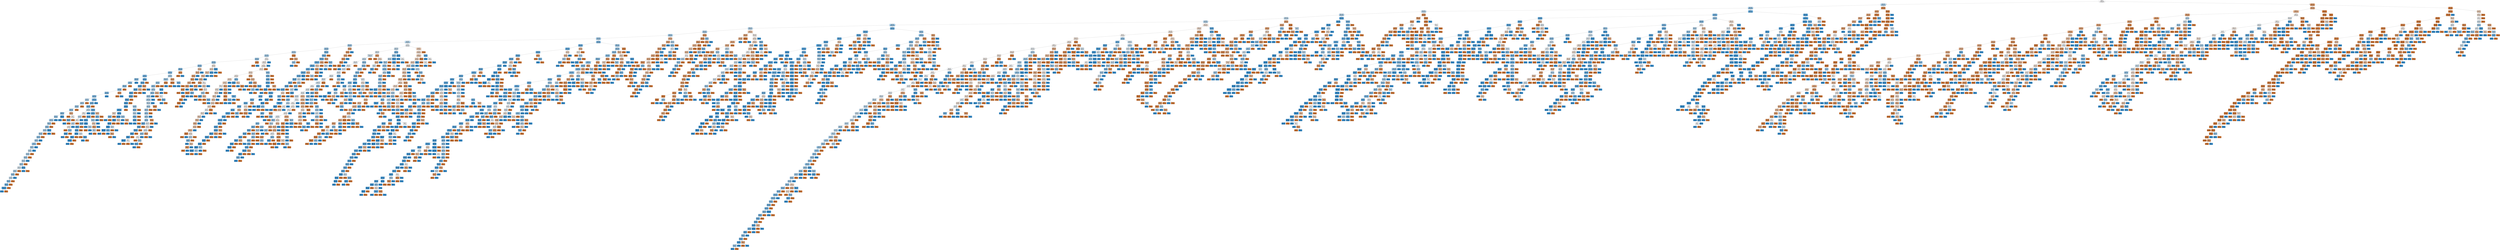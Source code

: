 digraph Tree {
node [shape=box, style="filled, rounded", color="black", fontname="helvetica"] ;
edge [fontname="helvetica"] ;
0 [label=<bad &le; 0.02<br/>entropy = 1.0<br/>samples = 39665<br/>value = [19759.0, 19906.0]<br/>class = positive>, fillcolor="#fefeff"] ;
1 [label=<waste &le; 0.022<br/>entropy = 0.96<br/>samples = 28374<br/>value = [10849, 17525]<br/>class = positive>, fillcolor="#b4daf5"] ;
0 -> 1 [labeldistance=2.5, labelangle=45, headlabel="True"] ;
2 [label=<great &le; 0.014<br/>entropy = 0.939<br/>samples = 26868<br/>value = [9547, 17321]<br/>class = positive>, fillcolor="#a6d3f3"] ;
1 -> 2 ;
3 [label=<awful &le; 0.007<br/>entropy = 0.978<br/>samples = 19028<br/>value = [7860, 11168]<br/>class = positive>, fillcolor="#c4e2f7"] ;
2 -> 3 ;
4 [label=<excellent &le; 0.016<br/>entropy = 0.969<br/>samples = 18366<br/>value = [7287, 11079]<br/>class = positive>, fillcolor="#bbddf6"] ;
3 -> 4 ;
5 [label=<boring &le; 0.025<br/>entropy = 0.981<br/>samples = 16954<br/>value = [7101, 9853]<br/>class = positive>, fillcolor="#c8e4f8"] ;
4 -> 5 ;
6 [label=<no &le; 0.026<br/>entropy = 0.971<br/>samples = 16121<br/>value = [6456, 9665]<br/>class = positive>, fillcolor="#bddef6"] ;
5 -> 6 ;
7 [label=<love &le; 0.009<br/>entropy = 0.941<br/>samples = 12399<br/>value = [4441.0, 7958.0]<br/>class = positive>, fillcolor="#a7d4f4"] ;
6 -> 7 ;
8 [label=<nothing &le; 0.028<br/>entropy = 0.97<br/>samples = 9559<br/>value = [3806, 5753]<br/>class = positive>, fillcolor="#bcdef6"] ;
7 -> 8 ;
9 [label=<terrible &le; 0.026<br/>entropy = 0.956<br/>samples = 8767<br/>value = [3303, 5464]<br/>class = positive>, fillcolor="#b1d8f5"] ;
8 -> 9 ;
10 [label=<poor &le; 0.029<br/>entropy = 0.947<br/>samples = 8548<br/>value = [3127, 5421]<br/>class = positive>, fillcolor="#abd6f4"] ;
9 -> 10 ;
11 [label=<and &le; 0.097<br/>entropy = 0.936<br/>samples = 8204<br/>value = [2889, 5315]<br/>class = positive>, fillcolor="#a5d2f3"] ;
10 -> 11 ;
12 [label=<not &le; 0.038<br/>entropy = 0.975<br/>samples = 4647<br/>value = [1896.0, 2751.0]<br/>class = positive>, fillcolor="#c1e1f7"] ;
11 -> 12 ;
13 [label=<ridiculous &le; 0.04<br/>entropy = 0.936<br/>samples = 2635<br/>value = [928, 1707]<br/>class = positive>, fillcolor="#a5d2f3"] ;
12 -> 13 ;
14 [label=<very &le; 0.005<br/>entropy = 0.928<br/>samples = 2580<br/>value = [886, 1694]<br/>class = positive>, fillcolor="#a1d0f3"] ;
13 -> 14 ;
15 [label=<avoid &le; 0.037<br/>entropy = 0.956<br/>samples = 1923<br/>value = [725, 1198]<br/>class = positive>, fillcolor="#b1d8f5"] ;
14 -> 15 ;
16 [label=<they &le; 0.032<br/>entropy = 0.949<br/>samples = 1893<br/>value = [697, 1196]<br/>class = positive>, fillcolor="#acd6f4"] ;
15 -> 16 ;
17 [label=<mess &le; 0.019<br/>entropy = 0.916<br/>samples = 1486<br/>value = [492, 994]<br/>class = positive>, fillcolor="#9bcef2"] ;
16 -> 17 ;
18 [label=<plot &le; 0.042<br/>entropy = 0.905<br/>samples = 1460<br/>value = [468, 992]<br/>class = positive>, fillcolor="#96cbf1"] ;
17 -> 18 ;
19 [label=<script &le; 0.055<br/>entropy = 0.878<br/>samples = 1316<br/>value = [391, 925]<br/>class = positive>, fillcolor="#8dc6f0"] ;
18 -> 19 ;
20 [label=<stupid &le; 0.076<br/>entropy = 0.86<br/>samples = 1264<br/>value = [358, 906]<br/>class = positive>, fillcolor="#87c4ef"] ;
19 -> 20 ;
21 [label=<if &le; 0.027<br/>entropy = 0.849<br/>samples = 1247<br/>value = [343, 904]<br/>class = positive>, fillcolor="#84c2ef"] ;
20 -> 21 ;
22 [label=<in &le; 0.057<br/>entropy = 0.8<br/>samples = 959<br/>value = [233, 726]<br/>class = positive>, fillcolor="#79bced"] ;
21 -> 22 ;
23 [label=<favorite &le; 0.029<br/>entropy = 0.873<br/>samples = 586<br/>value = [172, 414]<br/>class = positive>, fillcolor="#8bc6f0"] ;
22 -> 23 ;
24 [label=<12 &le; 0.097<br/>entropy = 0.89<br/>samples = 559<br/>value = [172, 387]<br/>class = positive>, fillcolor="#91c9f1"] ;
23 -> 24 ;
25 [label=<effect &le; 0.091<br/>entropy = 0.878<br/>samples = 551<br/>value = [164, 387]<br/>class = positive>, fillcolor="#8dc7f0"] ;
24 -> 25 ;
26 [label=<ok &le; 0.012<br/>entropy = 0.867<br/>samples = 544<br/>value = [157, 387]<br/>class = positive>, fillcolor="#89c5f0"] ;
25 -> 26 ;
27 [label=<enjoy &le; 0.082<br/>entropy = 0.85<br/>samples = 532<br/>value = [147, 385]<br/>class = positive>, fillcolor="#85c2ef"] ;
26 -> 27 ;
28 [label=<of &le; 0.058<br/>entropy = 0.866<br/>samples = 510<br/>value = [147, 363]<br/>class = positive>, fillcolor="#89c5f0"] ;
27 -> 28 ;
29 [label=<mr &le; 0.107<br/>entropy = 0.959<br/>samples = 207<br/>value = [79, 128]<br/>class = positive>, fillcolor="#b3d9f5"] ;
28 -> 29 ;
30 [label=<line &le; 0.084<br/>entropy = 0.943<br/>samples = 200<br/>value = [72, 128]<br/>class = positive>, fillcolor="#a8d4f4"] ;
29 -> 30 ;
31 [label=<master &le; 0.09<br/>entropy = 0.925<br/>samples = 194<br/>value = [66, 128]<br/>class = positive>, fillcolor="#9fd0f2"] ;
30 -> 31 ;
32 [label=<than &le; 0.072<br/>entropy = 0.907<br/>samples = 189<br/>value = [61, 128]<br/>class = positive>, fillcolor="#97ccf1"] ;
31 -> 32 ;
33 [label=<this &le; 0.087<br/>entropy = 0.865<br/>samples = 174<br/>value = [50, 124]<br/>class = positive>, fillcolor="#89c5ef"] ;
32 -> 33 ;
34 [label=<star &le; 0.017<br/>entropy = 0.918<br/>samples = 147<br/>value = [49, 98]<br/>class = positive>, fillcolor="#9ccef2"] ;
33 -> 34 ;
35 [label=<for &le; 0.097<br/>entropy = 0.947<br/>samples = 134<br/>value = [49.0, 85.0]<br/>class = positive>, fillcolor="#abd5f4"] ;
34 -> 35 ;
36 [label=<clearly &le; 0.036<br/>entropy = 0.926<br/>samples = 129<br/>value = [44, 85]<br/>class = positive>, fillcolor="#9fd0f2"] ;
35 -> 36 ;
37 [label=<best &le; 0.01<br/>entropy = 0.904<br/>samples = 125<br/>value = [40, 85]<br/>class = positive>, fillcolor="#96cbf1"] ;
36 -> 37 ;
38 [label=<give &le; 0.057<br/>entropy = 0.954<br/>samples = 104<br/>value = [39, 65]<br/>class = positive>, fillcolor="#b0d8f5"] ;
37 -> 38 ;
39 [label=<men &le; 0.046<br/>entropy = 0.934<br/>samples = 100<br/>value = [35, 65]<br/>class = positive>, fillcolor="#a4d2f3"] ;
38 -> 39 ;
40 [label=<his &le; 0.087<br/>entropy = 0.908<br/>samples = 96<br/>value = [31, 65]<br/>class = positive>, fillcolor="#97ccf1"] ;
39 -> 40 ;
41 [label=<up &le; 0.051<br/>entropy = 0.94<br/>samples = 87<br/>value = [31, 56]<br/>class = positive>, fillcolor="#a7d3f3"] ;
40 -> 41 ;
42 [label=<at &le; 0.044<br/>entropy = 0.91<br/>samples = 83<br/>value = [27.0, 56.0]<br/>class = positive>, fillcolor="#98ccf2"] ;
41 -> 42 ;
43 [label=<some &le; 0.007<br/>entropy = 0.947<br/>samples = 74<br/>value = [27, 47]<br/>class = positive>, fillcolor="#abd5f4"] ;
42 -> 43 ;
44 [label=<job &le; 0.039<br/>entropy = 0.976<br/>samples = 66<br/>value = [27, 39]<br/>class = positive>, fillcolor="#c2e1f7"] ;
43 -> 44 ;
45 [label=<from &le; 0.08<br/>entropy = 0.959<br/>samples = 63<br/>value = [24, 39]<br/>class = positive>, fillcolor="#b3d9f5"] ;
44 -> 45 ;
46 [label=<you &le; 0.044<br/>entropy = 0.934<br/>samples = 60<br/>value = [21, 39]<br/>class = positive>, fillcolor="#a4d2f3"] ;
45 -> 46 ;
47 [label=<make &le; 0.076<br/>entropy = 0.973<br/>samples = 52<br/>value = [21, 31]<br/>class = positive>, fillcolor="#bfdff7"] ;
46 -> 47 ;
48 [label=<who &le; 0.032<br/>entropy = 0.938<br/>samples = 48<br/>value = [17, 31]<br/>class = positive>, fillcolor="#a6d3f3"] ;
47 -> 48 ;
49 [label=<more &le; 0.047<br/>entropy = 0.995<br/>samples = 35<br/>value = [16, 19]<br/>class = positive>, fillcolor="#e0f0fb"] ;
48 -> 49 ;
50 [label=<big &le; 0.047<br/>entropy = 0.963<br/>samples = 31<br/>value = [12, 19]<br/>class = positive>, fillcolor="#b6dbf5"] ;
49 -> 50 ;
51 [label=<by &le; 0.032<br/>entropy = 0.906<br/>samples = 28<br/>value = [9, 19]<br/>class = positive>, fillcolor="#97cbf1"] ;
50 -> 51 ;
52 [label=<in &le; 0.03<br/>entropy = 0.985<br/>samples = 21<br/>value = [9, 12]<br/>class = positive>, fillcolor="#cee6f8"] ;
51 -> 52 ;
53 [label=<when &le; 0.099<br/>entropy = 0.874<br/>samples = 17<br/>value = [5, 12]<br/>class = positive>, fillcolor="#8bc6f0"] ;
52 -> 53 ;
54 [label=<movie &le; 0.103<br/>entropy = 0.722<br/>samples = 15<br/>value = [3, 12]<br/>class = positive>, fillcolor="#6ab6ec"] ;
53 -> 54 ;
55 [label=<performance &le; 0.073<br/>entropy = 0.391<br/>samples = 13<br/>value = [1, 12]<br/>class = positive>, fillcolor="#49a5e7"] ;
54 -> 55 ;
56 [label=<entropy = 0.0<br/>samples = 12<br/>value = [0, 12]<br/>class = positive>, fillcolor="#399de5"] ;
55 -> 56 ;
57 [label=<entropy = 0.0<br/>samples = 1<br/>value = [1, 0]<br/>class = negative>, fillcolor="#e58139"] ;
55 -> 57 ;
58 [label=<entropy = 0.0<br/>samples = 2<br/>value = [2, 0]<br/>class = negative>, fillcolor="#e58139"] ;
54 -> 58 ;
59 [label=<entropy = 0.0<br/>samples = 2<br/>value = [2, 0]<br/>class = negative>, fillcolor="#e58139"] ;
53 -> 59 ;
60 [label=<entropy = 0.0<br/>samples = 4<br/>value = [4, 0]<br/>class = negative>, fillcolor="#e58139"] ;
52 -> 60 ;
61 [label=<entropy = 0.0<br/>samples = 7<br/>value = [0, 7]<br/>class = positive>, fillcolor="#399de5"] ;
51 -> 61 ;
62 [label=<entropy = 0.0<br/>samples = 3<br/>value = [3, 0]<br/>class = negative>, fillcolor="#e58139"] ;
50 -> 62 ;
63 [label=<entropy = 0.0<br/>samples = 4<br/>value = [4, 0]<br/>class = negative>, fillcolor="#e58139"] ;
49 -> 63 ;
64 [label=<via &le; 0.061<br/>entropy = 0.391<br/>samples = 13<br/>value = [1, 12]<br/>class = positive>, fillcolor="#49a5e7"] ;
48 -> 64 ;
65 [label=<entropy = 0.0<br/>samples = 12<br/>value = [0, 12]<br/>class = positive>, fillcolor="#399de5"] ;
64 -> 65 ;
66 [label=<entropy = 0.0<br/>samples = 1<br/>value = [1, 0]<br/>class = negative>, fillcolor="#e58139"] ;
64 -> 66 ;
67 [label=<entropy = 0.0<br/>samples = 4<br/>value = [4, 0]<br/>class = negative>, fillcolor="#e58139"] ;
47 -> 67 ;
68 [label=<entropy = 0.0<br/>samples = 8<br/>value = [0, 8]<br/>class = positive>, fillcolor="#399de5"] ;
46 -> 68 ;
69 [label=<entropy = 0.0<br/>samples = 3<br/>value = [3, 0]<br/>class = negative>, fillcolor="#e58139"] ;
45 -> 69 ;
70 [label=<entropy = 0.0<br/>samples = 3<br/>value = [3, 0]<br/>class = negative>, fillcolor="#e58139"] ;
44 -> 70 ;
71 [label=<entropy = 0.0<br/>samples = 8<br/>value = [0, 8]<br/>class = positive>, fillcolor="#399de5"] ;
43 -> 71 ;
72 [label=<entropy = 0.0<br/>samples = 9<br/>value = [0, 9]<br/>class = positive>, fillcolor="#399de5"] ;
42 -> 72 ;
73 [label=<entropy = 0.0<br/>samples = 4<br/>value = [4, 0]<br/>class = negative>, fillcolor="#e58139"] ;
41 -> 73 ;
74 [label=<entropy = 0.0<br/>samples = 9<br/>value = [0, 9]<br/>class = positive>, fillcolor="#399de5"] ;
40 -> 74 ;
75 [label=<entropy = 0.0<br/>samples = 4<br/>value = [4, 0]<br/>class = negative>, fillcolor="#e58139"] ;
39 -> 75 ;
76 [label=<entropy = 0.0<br/>samples = 4<br/>value = [4, 0]<br/>class = negative>, fillcolor="#e58139"] ;
38 -> 76 ;
77 [label=<audience &le; 0.074<br/>entropy = 0.276<br/>samples = 21<br/>value = [1, 20]<br/>class = positive>, fillcolor="#43a2e6"] ;
37 -> 77 ;
78 [label=<entropy = 0.0<br/>samples = 20<br/>value = [0, 20]<br/>class = positive>, fillcolor="#399de5"] ;
77 -> 78 ;
79 [label=<entropy = 0.0<br/>samples = 1<br/>value = [1, 0]<br/>class = negative>, fillcolor="#e58139"] ;
77 -> 79 ;
80 [label=<entropy = 0.0<br/>samples = 4<br/>value = [4, 0]<br/>class = negative>, fillcolor="#e58139"] ;
36 -> 80 ;
81 [label=<entropy = 0.0<br/>samples = 5<br/>value = [5, 0]<br/>class = negative>, fillcolor="#e58139"] ;
35 -> 81 ;
82 [label=<entropy = 0.0<br/>samples = 13<br/>value = [0, 13]<br/>class = positive>, fillcolor="#399de5"] ;
34 -> 82 ;
83 [label=<seagal &le; 0.155<br/>entropy = 0.229<br/>samples = 27<br/>value = [1, 26]<br/>class = positive>, fillcolor="#41a1e6"] ;
33 -> 83 ;
84 [label=<entropy = 0.0<br/>samples = 26<br/>value = [0, 26]<br/>class = positive>, fillcolor="#399de5"] ;
83 -> 84 ;
85 [label=<entropy = 0.0<br/>samples = 1<br/>value = [1, 0]<br/>class = negative>, fillcolor="#e58139"] ;
83 -> 85 ;
86 [label=<than &le; 0.089<br/>entropy = 0.837<br/>samples = 15<br/>value = [11, 4]<br/>class = negative>, fillcolor="#eeaf81"] ;
32 -> 86 ;
87 [label=<entropy = 0.0<br/>samples = 7<br/>value = [7, 0]<br/>class = negative>, fillcolor="#e58139"] ;
86 -> 87 ;
88 [label=<that &le; 0.049<br/>entropy = 1.0<br/>samples = 8<br/>value = [4, 4]<br/>class = negative>, fillcolor="#ffffff"] ;
86 -> 88 ;
89 [label=<contains &le; 0.061<br/>entropy = 0.722<br/>samples = 5<br/>value = [1, 4]<br/>class = positive>, fillcolor="#6ab6ec"] ;
88 -> 89 ;
90 [label=<entropy = 0.0<br/>samples = 4<br/>value = [0, 4]<br/>class = positive>, fillcolor="#399de5"] ;
89 -> 90 ;
91 [label=<entropy = 0.0<br/>samples = 1<br/>value = [1, 0]<br/>class = negative>, fillcolor="#e58139"] ;
89 -> 91 ;
92 [label=<entropy = 0.0<br/>samples = 3<br/>value = [3, 0]<br/>class = negative>, fillcolor="#e58139"] ;
88 -> 92 ;
93 [label=<entropy = 0.0<br/>samples = 5<br/>value = [5, 0]<br/>class = negative>, fillcolor="#e58139"] ;
31 -> 93 ;
94 [label=<entropy = 0.0<br/>samples = 6<br/>value = [6, 0]<br/>class = negative>, fillcolor="#e58139"] ;
30 -> 94 ;
95 [label=<entropy = 0.0<br/>samples = 7<br/>value = [7, 0]<br/>class = negative>, fillcolor="#e58139"] ;
29 -> 95 ;
96 [label=<most &le; 0.052<br/>entropy = 0.768<br/>samples = 303<br/>value = [68.0, 235.0]<br/>class = positive>, fillcolor="#72b9ed"] ;
28 -> 96 ;
97 [label=<in &le; 0.056<br/>entropy = 0.813<br/>samples = 271<br/>value = [68, 203]<br/>class = positive>, fillcolor="#7bbeee"] ;
96 -> 97 ;
98 [label=<and &le; 0.03<br/>entropy = 0.785<br/>samples = 265<br/>value = [62, 203]<br/>class = positive>, fillcolor="#75bbed"] ;
97 -> 98 ;
99 [label=<so &le; 0.025<br/>entropy = 0.988<br/>samples = 55<br/>value = [24.0, 31.0]<br/>class = positive>, fillcolor="#d2e9f9"] ;
98 -> 99 ;
100 [label=<before &le; 0.01<br/>entropy = 1.0<br/>samples = 47<br/>value = [24.0, 23.0]<br/>class = negative>, fillcolor="#fefaf7"] ;
99 -> 100 ;
101 [label=<to &le; 0.101<br/>entropy = 0.984<br/>samples = 40<br/>value = [17, 23]<br/>class = positive>, fillcolor="#cbe5f8"] ;
100 -> 101 ;
102 [label=<my &le; 0.021<br/>entropy = 1.0<br/>samples = 34<br/>value = [17, 17]<br/>class = negative>, fillcolor="#ffffff"] ;
101 -> 102 ;
103 [label=<it &le; 0.064<br/>entropy = 0.978<br/>samples = 29<br/>value = [12, 17]<br/>class = positive>, fillcolor="#c5e2f7"] ;
102 -> 103 ;
104 [label=<in &le; 0.011<br/>entropy = 0.999<br/>samples = 23<br/>value = [12, 11]<br/>class = negative>, fillcolor="#fdf5ef"] ;
103 -> 104 ;
105 [label=<entropy = 0.0<br/>samples = 7<br/>value = [7, 0]<br/>class = negative>, fillcolor="#e58139"] ;
104 -> 105 ;
106 [label=<version &le; 0.037<br/>entropy = 0.896<br/>samples = 16<br/>value = [5, 11]<br/>class = positive>, fillcolor="#93caf1"] ;
104 -> 106 ;
107 [label=<himself &le; 0.095<br/>entropy = 0.414<br/>samples = 12<br/>value = [1, 11]<br/>class = positive>, fillcolor="#4ba6e7"] ;
106 -> 107 ;
108 [label=<entropy = 0.0<br/>samples = 11<br/>value = [0, 11]<br/>class = positive>, fillcolor="#399de5"] ;
107 -> 108 ;
109 [label=<entropy = 0.0<br/>samples = 1<br/>value = [1, 0]<br/>class = negative>, fillcolor="#e58139"] ;
107 -> 109 ;
110 [label=<entropy = 0.0<br/>samples = 4<br/>value = [4, 0]<br/>class = negative>, fillcolor="#e58139"] ;
106 -> 110 ;
111 [label=<entropy = 0.0<br/>samples = 6<br/>value = [0, 6]<br/>class = positive>, fillcolor="#399de5"] ;
103 -> 111 ;
112 [label=<entropy = 0.0<br/>samples = 5<br/>value = [5, 0]<br/>class = negative>, fillcolor="#e58139"] ;
102 -> 112 ;
113 [label=<entropy = 0.0<br/>samples = 6<br/>value = [0, 6]<br/>class = positive>, fillcolor="#399de5"] ;
101 -> 113 ;
114 [label=<entropy = 0.0<br/>samples = 7<br/>value = [7, 0]<br/>class = negative>, fillcolor="#e58139"] ;
100 -> 114 ;
115 [label=<entropy = 0.0<br/>samples = 8<br/>value = [0, 8]<br/>class = positive>, fillcolor="#399de5"] ;
99 -> 115 ;
116 [label=<kill &le; 0.047<br/>entropy = 0.682<br/>samples = 210<br/>value = [38, 172]<br/>class = positive>, fillcolor="#65b3eb"] ;
98 -> 116 ;
117 [label=<or &le; 0.137<br/>entropy = 0.632<br/>samples = 201<br/>value = [32, 169]<br/>class = positive>, fillcolor="#5eb0ea"] ;
116 -> 117 ;
118 [label=<even &le; 0.025<br/>entropy = 0.601<br/>samples = 198<br/>value = [29, 169]<br/>class = positive>, fillcolor="#5baee9"] ;
117 -> 118 ;
119 [label=<that &le; 0.027<br/>entropy = 0.479<br/>samples = 165<br/>value = [17, 148]<br/>class = positive>, fillcolor="#50a8e8"] ;
118 -> 119 ;
120 [label=<thing &le; 0.044<br/>entropy = 0.682<br/>samples = 83<br/>value = [15, 68]<br/>class = positive>, fillcolor="#65b3eb"] ;
119 -> 120 ;
121 [label=<under &le; 0.064<br/>entropy = 0.61<br/>samples = 80<br/>value = [12, 68]<br/>class = positive>, fillcolor="#5caeea"] ;
120 -> 121 ;
122 [label=<movie &le; 0.05<br/>entropy = 0.52<br/>samples = 77<br/>value = [9, 68]<br/>class = positive>, fillcolor="#53aae8"] ;
121 -> 122 ;
123 [label=<pay &le; 0.025<br/>entropy = 0.273<br/>samples = 64<br/>value = [3, 61]<br/>class = positive>, fillcolor="#43a2e6"] ;
122 -> 123 ;
124 [label=<until &le; 0.112<br/>entropy = 0.203<br/>samples = 63<br/>value = [2, 61]<br/>class = positive>, fillcolor="#3fa0e6"] ;
123 -> 124 ;
125 [label=<backwoods &le; 0.264<br/>entropy = 0.119<br/>samples = 62<br/>value = [1, 61]<br/>class = positive>, fillcolor="#3c9fe5"] ;
124 -> 125 ;
126 [label=<entropy = 0.0<br/>samples = 61<br/>value = [0, 61]<br/>class = positive>, fillcolor="#399de5"] ;
125 -> 126 ;
127 [label=<entropy = 0.0<br/>samples = 1<br/>value = [1, 0]<br/>class = negative>, fillcolor="#e58139"] ;
125 -> 127 ;
128 [label=<entropy = 0.0<br/>samples = 1<br/>value = [1, 0]<br/>class = negative>, fillcolor="#e58139"] ;
124 -> 128 ;
129 [label=<entropy = 0.0<br/>samples = 1<br/>value = [1, 0]<br/>class = negative>, fillcolor="#e58139"] ;
123 -> 129 ;
130 [label=<it &le; 0.048<br/>entropy = 0.996<br/>samples = 13<br/>value = [6, 7]<br/>class = positive>, fillcolor="#e3f1fb"] ;
122 -> 130 ;
131 [label=<entropy = 0.0<br/>samples = 5<br/>value = [5, 0]<br/>class = negative>, fillcolor="#e58139"] ;
130 -> 131 ;
132 [label=<can &le; 0.024<br/>entropy = 0.544<br/>samples = 8<br/>value = [1, 7]<br/>class = positive>, fillcolor="#55abe9"] ;
130 -> 132 ;
133 [label=<entropy = 0.0<br/>samples = 7<br/>value = [0, 7]<br/>class = positive>, fillcolor="#399de5"] ;
132 -> 133 ;
134 [label=<entropy = 0.0<br/>samples = 1<br/>value = [1, 0]<br/>class = negative>, fillcolor="#e58139"] ;
132 -> 134 ;
135 [label=<entropy = 0.0<br/>samples = 3<br/>value = [3, 0]<br/>class = negative>, fillcolor="#e58139"] ;
121 -> 135 ;
136 [label=<entropy = 0.0<br/>samples = 3<br/>value = [3, 0]<br/>class = negative>, fillcolor="#e58139"] ;
120 -> 136 ;
137 [label=<all &le; 0.074<br/>entropy = 0.165<br/>samples = 82<br/>value = [2, 80]<br/>class = positive>, fillcolor="#3e9fe6"] ;
119 -> 137 ;
138 [label=<entropy = 0.0<br/>samples = 77<br/>value = [0, 77]<br/>class = positive>, fillcolor="#399de5"] ;
137 -> 138 ;
139 [label=<see &le; 0.014<br/>entropy = 0.971<br/>samples = 5<br/>value = [2, 3]<br/>class = positive>, fillcolor="#bddef6"] ;
137 -> 139 ;
140 [label=<entropy = 0.0<br/>samples = 2<br/>value = [2, 0]<br/>class = negative>, fillcolor="#e58139"] ;
139 -> 140 ;
141 [label=<entropy = 0.0<br/>samples = 3<br/>value = [0, 3]<br/>class = positive>, fillcolor="#399de5"] ;
139 -> 141 ;
142 [label=<even &le; 0.044<br/>entropy = 0.946<br/>samples = 33<br/>value = [12, 21]<br/>class = positive>, fillcolor="#aad5f4"] ;
118 -> 142 ;
143 [label=<where &le; 0.011<br/>entropy = 0.971<br/>samples = 20<br/>value = [12, 8]<br/>class = negative>, fillcolor="#f6d5bd"] ;
142 -> 143 ;
144 [label=<even &le; 0.03<br/>entropy = 0.722<br/>samples = 15<br/>value = [12, 3]<br/>class = negative>, fillcolor="#eca06a"] ;
143 -> 144 ;
145 [label=<rather &le; 0.011<br/>entropy = 0.971<br/>samples = 5<br/>value = [2, 3]<br/>class = positive>, fillcolor="#bddef6"] ;
144 -> 145 ;
146 [label=<entropy = 0.0<br/>samples = 3<br/>value = [0, 3]<br/>class = positive>, fillcolor="#399de5"] ;
145 -> 146 ;
147 [label=<entropy = 0.0<br/>samples = 2<br/>value = [2, 0]<br/>class = negative>, fillcolor="#e58139"] ;
145 -> 147 ;
148 [label=<entropy = 0.0<br/>samples = 10<br/>value = [10, 0]<br/>class = negative>, fillcolor="#e58139"] ;
144 -> 148 ;
149 [label=<entropy = 0.0<br/>samples = 5<br/>value = [0, 5]<br/>class = positive>, fillcolor="#399de5"] ;
143 -> 149 ;
150 [label=<entropy = 0.0<br/>samples = 13<br/>value = [0, 13]<br/>class = positive>, fillcolor="#399de5"] ;
142 -> 150 ;
151 [label=<entropy = 0.0<br/>samples = 3<br/>value = [3, 0]<br/>class = negative>, fillcolor="#e58139"] ;
117 -> 151 ;
152 [label=<to &le; 0.036<br/>entropy = 0.918<br/>samples = 9<br/>value = [6, 3]<br/>class = negative>, fillcolor="#f2c09c"] ;
116 -> 152 ;
153 [label=<make &le; 0.017<br/>entropy = 0.811<br/>samples = 4<br/>value = [1, 3]<br/>class = positive>, fillcolor="#7bbeee"] ;
152 -> 153 ;
154 [label=<entropy = 0.0<br/>samples = 3<br/>value = [0, 3]<br/>class = positive>, fillcolor="#399de5"] ;
153 -> 154 ;
155 [label=<entropy = 0.0<br/>samples = 1<br/>value = [1, 0]<br/>class = negative>, fillcolor="#e58139"] ;
153 -> 155 ;
156 [label=<entropy = 0.0<br/>samples = 5<br/>value = [5, 0]<br/>class = negative>, fillcolor="#e58139"] ;
152 -> 156 ;
157 [label=<entropy = 0.0<br/>samples = 6<br/>value = [6, 0]<br/>class = negative>, fillcolor="#e58139"] ;
97 -> 157 ;
158 [label=<entropy = 0.0<br/>samples = 32<br/>value = [0, 32]<br/>class = positive>, fillcolor="#399de5"] ;
96 -> 158 ;
159 [label=<entropy = 0.0<br/>samples = 22<br/>value = [0, 22]<br/>class = positive>, fillcolor="#399de5"] ;
27 -> 159 ;
160 [label=<work &le; 0.021<br/>entropy = 0.65<br/>samples = 12<br/>value = [10, 2]<br/>class = negative>, fillcolor="#ea9a61"] ;
26 -> 160 ;
161 [label=<entropy = 0.0<br/>samples = 10<br/>value = [10, 0]<br/>class = negative>, fillcolor="#e58139"] ;
160 -> 161 ;
162 [label=<entropy = 0.0<br/>samples = 2<br/>value = [0, 2]<br/>class = positive>, fillcolor="#399de5"] ;
160 -> 162 ;
163 [label=<entropy = 0.0<br/>samples = 7<br/>value = [7, 0]<br/>class = negative>, fillcolor="#e58139"] ;
25 -> 163 ;
164 [label=<entropy = 0.0<br/>samples = 8<br/>value = [8, 0]<br/>class = negative>, fillcolor="#e58139"] ;
24 -> 164 ;
165 [label=<entropy = 0.0<br/>samples = 27<br/>value = [0, 27]<br/>class = positive>, fillcolor="#399de5"] ;
23 -> 165 ;
166 [label=<off &le; 0.1<br/>entropy = 0.643<br/>samples = 373<br/>value = [61, 312]<br/>class = positive>, fillcolor="#60b0ea"] ;
22 -> 166 ;
167 [label=<fairly &le; 0.02<br/>entropy = 0.621<br/>samples = 369<br/>value = [57, 312]<br/>class = positive>, fillcolor="#5dafea"] ;
166 -> 167 ;
168 [label=<enough &le; 0.052<br/>entropy = 0.593<br/>samples = 363<br/>value = [52, 311]<br/>class = positive>, fillcolor="#5aade9"] ;
167 -> 168 ;
169 [label=<wildly &le; 0.037<br/>entropy = 0.557<br/>samples = 354<br/>value = [46, 308]<br/>class = positive>, fillcolor="#57ace9"] ;
168 -> 169 ;
170 [label=<tom &le; 0.096<br/>entropy = 0.537<br/>samples = 351<br/>value = [43, 308]<br/>class = positive>, fillcolor="#55abe9"] ;
169 -> 170 ;
171 [label=<laughable &le; 0.038<br/>entropy = 0.515<br/>samples = 348<br/>value = [40, 308]<br/>class = positive>, fillcolor="#53aae8"] ;
170 -> 171 ;
172 [label=<increase &le; 0.028<br/>entropy = 0.492<br/>samples = 345<br/>value = [37, 308]<br/>class = positive>, fillcolor="#51a9e8"] ;
171 -> 172 ;
173 [label=<another &le; 0.047<br/>entropy = 0.467<br/>samples = 342<br/>value = [34, 308]<br/>class = positive>, fillcolor="#4fa8e8"] ;
172 -> 173 ;
174 [label=<degree &le; 0.032<br/>entropy = 0.39<br/>samples = 313<br/>value = [24, 289]<br/>class = positive>, fillcolor="#49a5e7"] ;
173 -> 174 ;
175 [label=<be &le; 0.02<br/>entropy = 0.357<br/>samples = 310<br/>value = [21.0, 289.0]<br/>class = positive>, fillcolor="#47a4e7"] ;
174 -> 175 ;
176 [label=<much &le; 0.022<br/>entropy = 0.985<br/>samples = 7<br/>value = [4, 3]<br/>class = negative>, fillcolor="#f8e0ce"] ;
175 -> 176 ;
177 [label=<room &le; 0.024<br/>entropy = 0.811<br/>samples = 4<br/>value = [1, 3]<br/>class = positive>, fillcolor="#7bbeee"] ;
176 -> 177 ;
178 [label=<entropy = 0.0<br/>samples = 3<br/>value = [0, 3]<br/>class = positive>, fillcolor="#399de5"] ;
177 -> 178 ;
179 [label=<entropy = 0.0<br/>samples = 1<br/>value = [1, 0]<br/>class = negative>, fillcolor="#e58139"] ;
177 -> 179 ;
180 [label=<entropy = 0.0<br/>samples = 3<br/>value = [3, 0]<br/>class = negative>, fillcolor="#e58139"] ;
176 -> 180 ;
181 [label=<just &le; 0.061<br/>entropy = 0.312<br/>samples = 303<br/>value = [17, 286]<br/>class = positive>, fillcolor="#45a3e7"] ;
175 -> 181 ;
182 [label=<hero &le; 0.078<br/>entropy = 0.25<br/>samples = 288<br/>value = [12, 276]<br/>class = positive>, fillcolor="#42a1e6"] ;
181 -> 182 ;
183 [label=<chase &le; 0.087<br/>entropy = 0.203<br/>samples = 283<br/>value = [9, 274]<br/>class = positive>, fillcolor="#40a0e6"] ;
182 -> 183 ;
184 [label=<era &le; 0.098<br/>entropy = 0.168<br/>samples = 281<br/>value = [7, 274]<br/>class = positive>, fillcolor="#3ea0e6"] ;
183 -> 184 ;
185 [label=<them &le; 0.045<br/>entropy = 0.11<br/>samples = 274<br/>value = [4, 270]<br/>class = positive>, fillcolor="#3c9ee5"] ;
184 -> 185 ;
186 [label=<portrayal &le; 0.136<br/>entropy = 0.036<br/>samples = 262<br/>value = [1, 261]<br/>class = positive>, fillcolor="#3a9de5"] ;
185 -> 186 ;
187 [label=<entropy = 0.0<br/>samples = 261<br/>value = [0, 261]<br/>class = positive>, fillcolor="#399de5"] ;
186 -> 187 ;
188 [label=<entropy = 0.0<br/>samples = 1<br/>value = [1, 0]<br/>class = negative>, fillcolor="#e58139"] ;
186 -> 188 ;
189 [label=<by &le; 0.027<br/>entropy = 0.811<br/>samples = 12<br/>value = [3, 9]<br/>class = positive>, fillcolor="#7bbeee"] ;
185 -> 189 ;
190 [label=<entropy = 0.0<br/>samples = 8<br/>value = [0, 8]<br/>class = positive>, fillcolor="#399de5"] ;
189 -> 190 ;
191 [label=<those &le; 0.015<br/>entropy = 0.811<br/>samples = 4<br/>value = [3, 1]<br/>class = negative>, fillcolor="#eeab7b"] ;
189 -> 191 ;
192 [label=<entropy = 0.0<br/>samples = 3<br/>value = [3, 0]<br/>class = negative>, fillcolor="#e58139"] ;
191 -> 192 ;
193 [label=<entropy = 0.0<br/>samples = 1<br/>value = [0, 1]<br/>class = positive>, fillcolor="#399de5"] ;
191 -> 193 ;
194 [label=<of &le; 0.048<br/>entropy = 0.985<br/>samples = 7<br/>value = [3, 4]<br/>class = positive>, fillcolor="#cee6f8"] ;
184 -> 194 ;
195 [label=<entropy = 0.0<br/>samples = 3<br/>value = [3, 0]<br/>class = negative>, fillcolor="#e58139"] ;
194 -> 195 ;
196 [label=<entropy = 0.0<br/>samples = 4<br/>value = [0, 4]<br/>class = positive>, fillcolor="#399de5"] ;
194 -> 196 ;
197 [label=<entropy = 0.0<br/>samples = 2<br/>value = [2, 0]<br/>class = negative>, fillcolor="#e58139"] ;
183 -> 197 ;
198 [label=<almost &le; 0.013<br/>entropy = 0.971<br/>samples = 5<br/>value = [3, 2]<br/>class = negative>, fillcolor="#f6d5bd"] ;
182 -> 198 ;
199 [label=<entropy = 0.0<br/>samples = 3<br/>value = [3, 0]<br/>class = negative>, fillcolor="#e58139"] ;
198 -> 199 ;
200 [label=<entropy = 0.0<br/>samples = 2<br/>value = [0, 2]<br/>class = positive>, fillcolor="#399de5"] ;
198 -> 200 ;
201 [label=<by &le; 0.024<br/>entropy = 0.918<br/>samples = 15<br/>value = [5, 10]<br/>class = positive>, fillcolor="#9ccef2"] ;
181 -> 201 ;
202 [label=<entropy = 0.0<br/>samples = 8<br/>value = [0, 8]<br/>class = positive>, fillcolor="#399de5"] ;
201 -> 202 ;
203 [label=<than &le; 0.048<br/>entropy = 0.863<br/>samples = 7<br/>value = [5, 2]<br/>class = negative>, fillcolor="#efb388"] ;
201 -> 203 ;
204 [label=<entropy = 0.0<br/>samples = 5<br/>value = [5, 0]<br/>class = negative>, fillcolor="#e58139"] ;
203 -> 204 ;
205 [label=<entropy = 0.0<br/>samples = 2<br/>value = [0, 2]<br/>class = positive>, fillcolor="#399de5"] ;
203 -> 205 ;
206 [label=<entropy = 0.0<br/>samples = 3<br/>value = [3, 0]<br/>class = negative>, fillcolor="#e58139"] ;
174 -> 206 ;
207 [label=<only &le; 0.057<br/>entropy = 0.929<br/>samples = 29<br/>value = [10, 19]<br/>class = positive>, fillcolor="#a1d1f3"] ;
173 -> 207 ;
208 [label=<another &le; 0.078<br/>entropy = 0.795<br/>samples = 25<br/>value = [6, 19]<br/>class = positive>, fillcolor="#78bced"] ;
207 -> 208 ;
209 [label=<after &le; 0.014<br/>entropy = 0.971<br/>samples = 15<br/>value = [6, 9]<br/>class = positive>, fillcolor="#bddef6"] ;
208 -> 209 ;
210 [label=<time &le; 0.041<br/>entropy = 0.811<br/>samples = 12<br/>value = [3, 9]<br/>class = positive>, fillcolor="#7bbeee"] ;
209 -> 210 ;
211 [label=<ah &le; 0.081<br/>entropy = 0.469<br/>samples = 10<br/>value = [1, 9]<br/>class = positive>, fillcolor="#4fa8e8"] ;
210 -> 211 ;
212 [label=<entropy = 0.0<br/>samples = 9<br/>value = [0, 9]<br/>class = positive>, fillcolor="#399de5"] ;
211 -> 212 ;
213 [label=<entropy = 0.0<br/>samples = 1<br/>value = [1, 0]<br/>class = negative>, fillcolor="#e58139"] ;
211 -> 213 ;
214 [label=<entropy = 0.0<br/>samples = 2<br/>value = [2, 0]<br/>class = negative>, fillcolor="#e58139"] ;
210 -> 214 ;
215 [label=<entropy = 0.0<br/>samples = 3<br/>value = [3, 0]<br/>class = negative>, fillcolor="#e58139"] ;
209 -> 215 ;
216 [label=<entropy = 0.0<br/>samples = 10<br/>value = [0, 10]<br/>class = positive>, fillcolor="#399de5"] ;
208 -> 216 ;
217 [label=<entropy = 0.0<br/>samples = 4<br/>value = [4, 0]<br/>class = negative>, fillcolor="#e58139"] ;
207 -> 217 ;
218 [label=<entropy = 0.0<br/>samples = 3<br/>value = [3, 0]<br/>class = negative>, fillcolor="#e58139"] ;
172 -> 218 ;
219 [label=<entropy = 0.0<br/>samples = 3<br/>value = [3, 0]<br/>class = negative>, fillcolor="#e58139"] ;
171 -> 219 ;
220 [label=<entropy = 0.0<br/>samples = 3<br/>value = [3, 0]<br/>class = negative>, fillcolor="#e58139"] ;
170 -> 220 ;
221 [label=<entropy = 0.0<br/>samples = 3<br/>value = [3, 0]<br/>class = negative>, fillcolor="#e58139"] ;
169 -> 221 ;
222 [label=<other &le; 0.053<br/>entropy = 0.918<br/>samples = 9<br/>value = [6, 3]<br/>class = negative>, fillcolor="#f2c09c"] ;
168 -> 222 ;
223 [label=<entropy = 0.0<br/>samples = 6<br/>value = [6, 0]<br/>class = negative>, fillcolor="#e58139"] ;
222 -> 223 ;
224 [label=<entropy = 0.0<br/>samples = 3<br/>value = [0, 3]<br/>class = positive>, fillcolor="#399de5"] ;
222 -> 224 ;
225 [label=<crack &le; 0.085<br/>entropy = 0.65<br/>samples = 6<br/>value = [5, 1]<br/>class = negative>, fillcolor="#ea9a61"] ;
167 -> 225 ;
226 [label=<entropy = 0.0<br/>samples = 5<br/>value = [5, 0]<br/>class = negative>, fillcolor="#e58139"] ;
225 -> 226 ;
227 [label=<entropy = 0.0<br/>samples = 1<br/>value = [0, 1]<br/>class = positive>, fillcolor="#399de5"] ;
225 -> 227 ;
228 [label=<entropy = 0.0<br/>samples = 4<br/>value = [4, 0]<br/>class = negative>, fillcolor="#e58139"] ;
166 -> 228 ;
229 [label=<only &le; 0.061<br/>entropy = 0.959<br/>samples = 288<br/>value = [110, 178]<br/>class = positive>, fillcolor="#b3daf5"] ;
21 -> 229 ;
230 [label=<attempt &le; 0.018<br/>entropy = 0.937<br/>samples = 269<br/>value = [95.0, 174.0]<br/>class = positive>, fillcolor="#a5d3f3"] ;
229 -> 230 ;
231 [label=<go &le; 0.094<br/>entropy = 0.917<br/>samples = 259<br/>value = [86, 173]<br/>class = positive>, fillcolor="#9bcef2"] ;
230 -> 231 ;
232 [label=<will &le; 0.058<br/>entropy = 0.9<br/>samples = 253<br/>value = [80, 173]<br/>class = positive>, fillcolor="#95caf1"] ;
231 -> 232 ;
233 [label=<an &le; 0.064<br/>entropy = 0.939<br/>samples = 219<br/>value = [78, 141]<br/>class = positive>, fillcolor="#a7d3f3"] ;
232 -> 233 ;
234 [label=<time &le; 0.048<br/>entropy = 0.904<br/>samples = 197<br/>value = [63, 134]<br/>class = positive>, fillcolor="#96cbf1"] ;
233 -> 234 ;
235 [label=<old &le; 0.063<br/>entropy = 0.936<br/>samples = 179<br/>value = [63, 116]<br/>class = positive>, fillcolor="#a5d2f3"] ;
234 -> 235 ;
236 [label=<back &le; 0.05<br/>entropy = 0.958<br/>samples = 166<br/>value = [63.0, 103.0]<br/>class = positive>, fillcolor="#b2d9f5"] ;
235 -> 236 ;
237 [label=<someone &le; 0.024<br/>entropy = 0.975<br/>samples = 155<br/>value = [63, 92]<br/>class = positive>, fillcolor="#c1e0f7"] ;
236 -> 237 ;
238 [label=<would &le; 0.092<br/>entropy = 0.953<br/>samples = 145<br/>value = [54, 91]<br/>class = positive>, fillcolor="#aed7f4"] ;
237 -> 238 ;
239 [label=<feel &le; 0.064<br/>entropy = 0.934<br/>samples = 140<br/>value = [49, 91]<br/>class = positive>, fillcolor="#a4d2f3"] ;
238 -> 239 ;
240 [label=<be &le; 0.219<br/>entropy = 0.911<br/>samples = 135<br/>value = [44, 91]<br/>class = positive>, fillcolor="#99ccf2"] ;
239 -> 240 ;
241 [label=<so &le; 0.055<br/>entropy = 0.941<br/>samples = 123<br/>value = [44, 79]<br/>class = positive>, fillcolor="#a7d4f3"] ;
240 -> 241 ;
242 [label=<not &le; 0.02<br/>entropy = 0.903<br/>samples = 113<br/>value = [36, 77]<br/>class = positive>, fillcolor="#96cbf1"] ;
241 -> 242 ;
243 [label=<deal &le; 0.039<br/>entropy = 0.709<br/>samples = 62<br/>value = [12, 50]<br/>class = positive>, fillcolor="#69b5eb"] ;
242 -> 243 ;
244 [label=<michael &le; 0.09<br/>entropy = 0.616<br/>samples = 59<br/>value = [9, 50]<br/>class = positive>, fillcolor="#5dafea"] ;
243 -> 244 ;
245 [label=<watchable &le; 0.047<br/>entropy = 0.537<br/>samples = 57<br/>value = [7, 50]<br/>class = positive>, fillcolor="#55abe9"] ;
244 -> 245 ;
246 [label=<include &le; 0.069<br/>entropy = 0.439<br/>samples = 55<br/>value = [5, 50]<br/>class = positive>, fillcolor="#4da7e8"] ;
245 -> 246 ;
247 [label=<never &le; 0.051<br/>entropy = 0.314<br/>samples = 53<br/>value = [3, 50]<br/>class = positive>, fillcolor="#45a3e7"] ;
246 -> 247 ;
248 [label=<waterfront &le; 0.097<br/>entropy = 0.144<br/>samples = 49<br/>value = [1.0, 48.0]<br/>class = positive>, fillcolor="#3d9fe6"] ;
247 -> 248 ;
249 [label=<entropy = 0.0<br/>samples = 48<br/>value = [0, 48]<br/>class = positive>, fillcolor="#399de5"] ;
248 -> 249 ;
250 [label=<entropy = 0.0<br/>samples = 1<br/>value = [1, 0]<br/>class = negative>, fillcolor="#e58139"] ;
248 -> 250 ;
251 [label=<that &le; 0.07<br/>entropy = 1.0<br/>samples = 4<br/>value = [2, 2]<br/>class = negative>, fillcolor="#ffffff"] ;
247 -> 251 ;
252 [label=<entropy = 0.0<br/>samples = 2<br/>value = [2, 0]<br/>class = negative>, fillcolor="#e58139"] ;
251 -> 252 ;
253 [label=<entropy = 0.0<br/>samples = 2<br/>value = [0, 2]<br/>class = positive>, fillcolor="#399de5"] ;
251 -> 253 ;
254 [label=<entropy = 0.0<br/>samples = 2<br/>value = [2, 0]<br/>class = negative>, fillcolor="#e58139"] ;
246 -> 254 ;
255 [label=<entropy = 0.0<br/>samples = 2<br/>value = [2, 0]<br/>class = negative>, fillcolor="#e58139"] ;
245 -> 255 ;
256 [label=<entropy = 0.0<br/>samples = 2<br/>value = [2, 0]<br/>class = negative>, fillcolor="#e58139"] ;
244 -> 256 ;
257 [label=<entropy = 0.0<br/>samples = 3<br/>value = [3, 0]<br/>class = negative>, fillcolor="#e58139"] ;
243 -> 257 ;
258 [label=<your &le; 0.036<br/>entropy = 0.998<br/>samples = 51<br/>value = [24, 27]<br/>class = positive>, fillcolor="#e9f4fc"] ;
242 -> 258 ;
259 [label=<watch &le; 0.02<br/>entropy = 0.997<br/>samples = 45<br/>value = [24, 21]<br/>class = negative>, fillcolor="#fcefe6"] ;
258 -> 259 ;
260 [label=<by &le; 0.03<br/>entropy = 0.992<br/>samples = 38<br/>value = [17.0, 21.0]<br/>class = positive>, fillcolor="#d9ecfa"] ;
259 -> 260 ;
261 [label=<you &le; 0.04<br/>entropy = 0.906<br/>samples = 28<br/>value = [9, 19]<br/>class = positive>, fillcolor="#97cbf1"] ;
260 -> 261 ;
262 [label=<if &le; 0.039<br/>entropy = 1.0<br/>samples = 18<br/>value = [9, 9]<br/>class = negative>, fillcolor="#ffffff"] ;
261 -> 262 ;
263 [label=<entropy = 0.0<br/>samples = 4<br/>value = [4, 0]<br/>class = negative>, fillcolor="#e58139"] ;
262 -> 263 ;
264 [label=<office &le; 0.033<br/>entropy = 0.94<br/>samples = 14<br/>value = [5, 9]<br/>class = positive>, fillcolor="#a7d3f3"] ;
262 -> 264 ;
265 [label=<at &le; 0.048<br/>entropy = 0.684<br/>samples = 11<br/>value = [2, 9]<br/>class = positive>, fillcolor="#65b3eb"] ;
264 -> 265 ;
266 [label=<entropy = 0.0<br/>samples = 9<br/>value = [0, 9]<br/>class = positive>, fillcolor="#399de5"] ;
265 -> 266 ;
267 [label=<entropy = 0.0<br/>samples = 2<br/>value = [2, 0]<br/>class = negative>, fillcolor="#e58139"] ;
265 -> 267 ;
268 [label=<entropy = 0.0<br/>samples = 3<br/>value = [3, 0]<br/>class = negative>, fillcolor="#e58139"] ;
264 -> 268 ;
269 [label=<entropy = 0.0<br/>samples = 10<br/>value = [0, 10]<br/>class = positive>, fillcolor="#399de5"] ;
261 -> 269 ;
270 [label=<human &le; 0.018<br/>entropy = 0.722<br/>samples = 10<br/>value = [8, 2]<br/>class = negative>, fillcolor="#eca06a"] ;
260 -> 270 ;
271 [label=<entropy = 0.0<br/>samples = 8<br/>value = [8, 0]<br/>class = negative>, fillcolor="#e58139"] ;
270 -> 271 ;
272 [label=<entropy = 0.0<br/>samples = 2<br/>value = [0, 2]<br/>class = positive>, fillcolor="#399de5"] ;
270 -> 272 ;
273 [label=<entropy = 0.0<br/>samples = 7<br/>value = [7, 0]<br/>class = negative>, fillcolor="#e58139"] ;
259 -> 273 ;
274 [label=<entropy = 0.0<br/>samples = 6<br/>value = [0, 6]<br/>class = positive>, fillcolor="#399de5"] ;
258 -> 274 ;
275 [label=<and &le; 0.081<br/>entropy = 0.722<br/>samples = 10<br/>value = [8, 2]<br/>class = negative>, fillcolor="#eca06a"] ;
241 -> 275 ;
276 [label=<entropy = 0.0<br/>samples = 8<br/>value = [8, 0]<br/>class = negative>, fillcolor="#e58139"] ;
275 -> 276 ;
277 [label=<entropy = 0.0<br/>samples = 2<br/>value = [0, 2]<br/>class = positive>, fillcolor="#399de5"] ;
275 -> 277 ;
278 [label=<entropy = 0.0<br/>samples = 12<br/>value = [0, 12]<br/>class = positive>, fillcolor="#399de5"] ;
240 -> 278 ;
279 [label=<entropy = 0.0<br/>samples = 5<br/>value = [5, 0]<br/>class = negative>, fillcolor="#e58139"] ;
239 -> 279 ;
280 [label=<entropy = 0.0<br/>samples = 5<br/>value = [5, 0]<br/>class = negative>, fillcolor="#e58139"] ;
238 -> 280 ;
281 [label=<christian &le; 0.064<br/>entropy = 0.469<br/>samples = 10<br/>value = [9, 1]<br/>class = negative>, fillcolor="#e88f4f"] ;
237 -> 281 ;
282 [label=<entropy = 0.0<br/>samples = 9<br/>value = [9, 0]<br/>class = negative>, fillcolor="#e58139"] ;
281 -> 282 ;
283 [label=<entropy = 0.0<br/>samples = 1<br/>value = [0, 1]<br/>class = positive>, fillcolor="#399de5"] ;
281 -> 283 ;
284 [label=<entropy = 0.0<br/>samples = 11<br/>value = [0, 11]<br/>class = positive>, fillcolor="#399de5"] ;
236 -> 284 ;
285 [label=<entropy = 0.0<br/>samples = 13<br/>value = [0, 13]<br/>class = positive>, fillcolor="#399de5"] ;
235 -> 285 ;
286 [label=<entropy = 0.0<br/>samples = 18<br/>value = [0, 18]<br/>class = positive>, fillcolor="#399de5"] ;
234 -> 286 ;
287 [label=<this &le; 0.025<br/>entropy = 0.902<br/>samples = 22<br/>value = [15.0, 7.0]<br/>class = negative>, fillcolor="#f1bc95"] ;
233 -> 287 ;
288 [label=<entropy = 0.0<br/>samples = 8<br/>value = [8, 0]<br/>class = negative>, fillcolor="#e58139"] ;
287 -> 288 ;
289 [label=<have &le; 0.023<br/>entropy = 1.0<br/>samples = 14<br/>value = [7, 7]<br/>class = negative>, fillcolor="#ffffff"] ;
287 -> 289 ;
290 [label=<entropy = 0.0<br/>samples = 5<br/>value = [5, 0]<br/>class = negative>, fillcolor="#e58139"] ;
289 -> 290 ;
291 [label=<could &le; 0.046<br/>entropy = 0.764<br/>samples = 9<br/>value = [2, 7]<br/>class = positive>, fillcolor="#72b9ec"] ;
289 -> 291 ;
292 [label=<entropy = 0.0<br/>samples = 7<br/>value = [0, 7]<br/>class = positive>, fillcolor="#399de5"] ;
291 -> 292 ;
293 [label=<entropy = 0.0<br/>samples = 2<br/>value = [2, 0]<br/>class = negative>, fillcolor="#e58139"] ;
291 -> 293 ;
294 [label=<hour &le; 0.055<br/>entropy = 0.323<br/>samples = 34<br/>value = [2, 32]<br/>class = positive>, fillcolor="#45a3e7"] ;
232 -> 294 ;
295 [label=<entropy = 0.0<br/>samples = 32<br/>value = [0, 32]<br/>class = positive>, fillcolor="#399de5"] ;
294 -> 295 ;
296 [label=<entropy = 0.0<br/>samples = 2<br/>value = [2, 0]<br/>class = negative>, fillcolor="#e58139"] ;
294 -> 296 ;
297 [label=<entropy = 0.0<br/>samples = 6<br/>value = [6, 0]<br/>class = negative>, fillcolor="#e58139"] ;
231 -> 297 ;
298 [label=<time &le; 0.015<br/>entropy = 0.469<br/>samples = 10<br/>value = [9, 1]<br/>class = negative>, fillcolor="#e88f4f"] ;
230 -> 298 ;
299 [label=<entropy = 0.0<br/>samples = 9<br/>value = [9, 0]<br/>class = negative>, fillcolor="#e58139"] ;
298 -> 299 ;
300 [label=<entropy = 0.0<br/>samples = 1<br/>value = [0, 1]<br/>class = positive>, fillcolor="#399de5"] ;
298 -> 300 ;
301 [label=<who &le; 0.053<br/>entropy = 0.742<br/>samples = 19<br/>value = [15, 4]<br/>class = negative>, fillcolor="#eca36e"] ;
229 -> 301 ;
302 [label=<dynamite &le; 0.114<br/>entropy = 0.353<br/>samples = 15<br/>value = [14, 1]<br/>class = negative>, fillcolor="#e78a47"] ;
301 -> 302 ;
303 [label=<entropy = 0.0<br/>samples = 14<br/>value = [14, 0]<br/>class = negative>, fillcolor="#e58139"] ;
302 -> 303 ;
304 [label=<entropy = 0.0<br/>samples = 1<br/>value = [0, 1]<br/>class = positive>, fillcolor="#399de5"] ;
302 -> 304 ;
305 [label=<cent &le; 0.052<br/>entropy = 0.811<br/>samples = 4<br/>value = [1, 3]<br/>class = positive>, fillcolor="#7bbeee"] ;
301 -> 305 ;
306 [label=<entropy = 0.0<br/>samples = 3<br/>value = [0, 3]<br/>class = positive>, fillcolor="#399de5"] ;
305 -> 306 ;
307 [label=<entropy = 0.0<br/>samples = 1<br/>value = [1, 0]<br/>class = negative>, fillcolor="#e58139"] ;
305 -> 307 ;
308 [label=<show &le; 0.07<br/>entropy = 0.523<br/>samples = 17<br/>value = [15, 2]<br/>class = negative>, fillcolor="#e89253"] ;
20 -> 308 ;
309 [label=<entropy = 0.0<br/>samples = 15<br/>value = [15, 0]<br/>class = negative>, fillcolor="#e58139"] ;
308 -> 309 ;
310 [label=<entropy = 0.0<br/>samples = 2<br/>value = [0, 2]<br/>class = positive>, fillcolor="#399de5"] ;
308 -> 310 ;
311 [label=<best &le; 0.057<br/>entropy = 0.947<br/>samples = 52<br/>value = [33, 19]<br/>class = negative>, fillcolor="#f4caab"] ;
19 -> 311 ;
312 [label=<together &le; 0.033<br/>entropy = 0.879<br/>samples = 47<br/>value = [33, 14]<br/>class = negative>, fillcolor="#f0b68d"] ;
311 -> 312 ;
313 [label=<in &le; 0.119<br/>entropy = 0.782<br/>samples = 43<br/>value = [33, 10]<br/>class = negative>, fillcolor="#eda775"] ;
312 -> 313 ;
314 [label=<that &le; 0.047<br/>entropy = 0.669<br/>samples = 40<br/>value = [33, 7]<br/>class = negative>, fillcolor="#eb9c63"] ;
313 -> 314 ;
315 [label=<my &le; 0.024<br/>entropy = 0.887<br/>samples = 23<br/>value = [16, 7]<br/>class = negative>, fillcolor="#f0b890"] ;
314 -> 315 ;
316 [label=<over &le; 0.024<br/>entropy = 0.722<br/>samples = 20<br/>value = [16, 4]<br/>class = negative>, fillcolor="#eca06a"] ;
315 -> 316 ;
317 [label=<sure &le; 0.079<br/>entropy = 0.503<br/>samples = 18<br/>value = [16, 2]<br/>class = negative>, fillcolor="#e89152"] ;
316 -> 317 ;
318 [label=<entropy = 0.0<br/>samples = 16<br/>value = [16, 0]<br/>class = negative>, fillcolor="#e58139"] ;
317 -> 318 ;
319 [label=<entropy = 0.0<br/>samples = 2<br/>value = [0, 2]<br/>class = positive>, fillcolor="#399de5"] ;
317 -> 319 ;
320 [label=<entropy = 0.0<br/>samples = 2<br/>value = [0, 2]<br/>class = positive>, fillcolor="#399de5"] ;
316 -> 320 ;
321 [label=<entropy = 0.0<br/>samples = 3<br/>value = [0, 3]<br/>class = positive>, fillcolor="#399de5"] ;
315 -> 321 ;
322 [label=<entropy = 0.0<br/>samples = 17<br/>value = [17, 0]<br/>class = negative>, fillcolor="#e58139"] ;
314 -> 322 ;
323 [label=<entropy = 0.0<br/>samples = 3<br/>value = [0, 3]<br/>class = positive>, fillcolor="#399de5"] ;
313 -> 323 ;
324 [label=<entropy = 0.0<br/>samples = 4<br/>value = [0, 4]<br/>class = positive>, fillcolor="#399de5"] ;
312 -> 324 ;
325 [label=<entropy = 0.0<br/>samples = 5<br/>value = [0, 5]<br/>class = positive>, fillcolor="#399de5"] ;
311 -> 325 ;
326 [label=<now &le; 0.061<br/>entropy = 0.997<br/>samples = 144<br/>value = [77, 67]<br/>class = negative>, fillcolor="#fcefe5"] ;
18 -> 326 ;
327 [label=<with &le; 0.071<br/>entropy = 0.981<br/>samples = 131<br/>value = [76, 55]<br/>class = negative>, fillcolor="#f8dcc8"] ;
326 -> 327 ;
328 [label=<although &le; 0.061<br/>entropy = 0.954<br/>samples = 120<br/>value = [75, 45]<br/>class = negative>, fillcolor="#f5cdb0"] ;
327 -> 328 ;
329 [label=<screen &le; 0.089<br/>entropy = 0.927<br/>samples = 114<br/>value = [75, 39]<br/>class = negative>, fillcolor="#f3c3a0"] ;
328 -> 329 ;
330 [label=<the &le; 0.212<br/>entropy = 0.895<br/>samples = 109<br/>value = [75, 34]<br/>class = negative>, fillcolor="#f1ba93"] ;
329 -> 330 ;
331 [label=<need &le; 0.082<br/>entropy = 0.728<br/>samples = 69<br/>value = [55, 14]<br/>class = negative>, fillcolor="#eca16b"] ;
330 -> 331 ;
332 [label=<dead &le; 0.046<br/>entropy = 0.65<br/>samples = 66<br/>value = [55, 11]<br/>class = negative>, fillcolor="#ea9a61"] ;
331 -> 332 ;
333 [label=<here &le; 0.081<br/>entropy = 0.586<br/>samples = 64<br/>value = [55, 9]<br/>class = negative>, fillcolor="#e99659"] ;
332 -> 333 ;
334 [label=<recommend &le; 0.052<br/>entropy = 0.469<br/>samples = 60<br/>value = [54, 6]<br/>class = negative>, fillcolor="#e88f4f"] ;
333 -> 334 ;
335 [label=<town &le; 0.053<br/>entropy = 0.362<br/>samples = 58<br/>value = [54, 4]<br/>class = negative>, fillcolor="#e78a48"] ;
334 -> 335 ;
336 [label=<incest &le; 0.077<br/>entropy = 0.222<br/>samples = 56<br/>value = [54, 2]<br/>class = negative>, fillcolor="#e68640"] ;
335 -> 336 ;
337 [label=<funniest &le; 0.183<br/>entropy = 0.131<br/>samples = 55<br/>value = [54, 1]<br/>class = negative>, fillcolor="#e5833d"] ;
336 -> 337 ;
338 [label=<entropy = 0.0<br/>samples = 54<br/>value = [54, 0]<br/>class = negative>, fillcolor="#e58139"] ;
337 -> 338 ;
339 [label=<entropy = 0.0<br/>samples = 1<br/>value = [0, 1]<br/>class = positive>, fillcolor="#399de5"] ;
337 -> 339 ;
340 [label=<entropy = 0.0<br/>samples = 1<br/>value = [0, 1]<br/>class = positive>, fillcolor="#399de5"] ;
336 -> 340 ;
341 [label=<entropy = 0.0<br/>samples = 2<br/>value = [0, 2]<br/>class = positive>, fillcolor="#399de5"] ;
335 -> 341 ;
342 [label=<entropy = 0.0<br/>samples = 2<br/>value = [0, 2]<br/>class = positive>, fillcolor="#399de5"] ;
334 -> 342 ;
343 [label=<himself &le; 0.054<br/>entropy = 0.811<br/>samples = 4<br/>value = [1, 3]<br/>class = positive>, fillcolor="#7bbeee"] ;
333 -> 343 ;
344 [label=<entropy = 0.0<br/>samples = 3<br/>value = [0, 3]<br/>class = positive>, fillcolor="#399de5"] ;
343 -> 344 ;
345 [label=<entropy = 0.0<br/>samples = 1<br/>value = [1, 0]<br/>class = negative>, fillcolor="#e58139"] ;
343 -> 345 ;
346 [label=<entropy = 0.0<br/>samples = 2<br/>value = [0, 2]<br/>class = positive>, fillcolor="#399de5"] ;
332 -> 346 ;
347 [label=<entropy = 0.0<br/>samples = 3<br/>value = [0, 3]<br/>class = positive>, fillcolor="#399de5"] ;
331 -> 347 ;
348 [label=<cast &le; 0.013<br/>entropy = 1.0<br/>samples = 40<br/>value = [20, 20]<br/>class = negative>, fillcolor="#ffffff"] ;
330 -> 348 ;
349 [label=<have &le; 0.026<br/>entropy = 0.967<br/>samples = 33<br/>value = [20, 13]<br/>class = negative>, fillcolor="#f6d3ba"] ;
348 -> 349 ;
350 [label=<entropy = 0.0<br/>samples = 8<br/>value = [8, 0]<br/>class = negative>, fillcolor="#e58139"] ;
349 -> 350 ;
351 [label=<lead &le; 0.056<br/>entropy = 0.999<br/>samples = 25<br/>value = [12, 13]<br/>class = positive>, fillcolor="#f0f7fd"] ;
349 -> 351 ;
352 [label=<all &le; 0.012<br/>entropy = 0.934<br/>samples = 20<br/>value = [7, 13]<br/>class = positive>, fillcolor="#a4d2f3"] ;
351 -> 352 ;
353 [label=<okay &le; 0.055<br/>entropy = 0.439<br/>samples = 11<br/>value = [1, 10]<br/>class = positive>, fillcolor="#4da7e8"] ;
352 -> 353 ;
354 [label=<entropy = 0.0<br/>samples = 10<br/>value = [0, 10]<br/>class = positive>, fillcolor="#399de5"] ;
353 -> 354 ;
355 [label=<entropy = 0.0<br/>samples = 1<br/>value = [1, 0]<br/>class = negative>, fillcolor="#e58139"] ;
353 -> 355 ;
356 [label=<at &le; 0.034<br/>entropy = 0.918<br/>samples = 9<br/>value = [6, 3]<br/>class = negative>, fillcolor="#f2c09c"] ;
352 -> 356 ;
357 [label=<entropy = 0.0<br/>samples = 5<br/>value = [5, 0]<br/>class = negative>, fillcolor="#e58139"] ;
356 -> 357 ;
358 [label=<with &le; 0.014<br/>entropy = 0.811<br/>samples = 4<br/>value = [1, 3]<br/>class = positive>, fillcolor="#7bbeee"] ;
356 -> 358 ;
359 [label=<entropy = 0.0<br/>samples = 1<br/>value = [1, 0]<br/>class = negative>, fillcolor="#e58139"] ;
358 -> 359 ;
360 [label=<entropy = 0.0<br/>samples = 3<br/>value = [0, 3]<br/>class = positive>, fillcolor="#399de5"] ;
358 -> 360 ;
361 [label=<entropy = 0.0<br/>samples = 5<br/>value = [5, 0]<br/>class = negative>, fillcolor="#e58139"] ;
351 -> 361 ;
362 [label=<entropy = 0.0<br/>samples = 7<br/>value = [0, 7]<br/>class = positive>, fillcolor="#399de5"] ;
348 -> 362 ;
363 [label=<entropy = 0.0<br/>samples = 5<br/>value = [0, 5]<br/>class = positive>, fillcolor="#399de5"] ;
329 -> 363 ;
364 [label=<entropy = 0.0<br/>samples = 6<br/>value = [0, 6]<br/>class = positive>, fillcolor="#399de5"] ;
328 -> 364 ;
365 [label=<two &le; 0.034<br/>entropy = 0.439<br/>samples = 11<br/>value = [1, 10]<br/>class = positive>, fillcolor="#4da7e8"] ;
327 -> 365 ;
366 [label=<entropy = 0.0<br/>samples = 10<br/>value = [0, 10]<br/>class = positive>, fillcolor="#399de5"] ;
365 -> 366 ;
367 [label=<entropy = 0.0<br/>samples = 1<br/>value = [1, 0]<br/>class = negative>, fillcolor="#e58139"] ;
365 -> 367 ;
368 [label=<start &le; 0.035<br/>entropy = 0.391<br/>samples = 13<br/>value = [1, 12]<br/>class = positive>, fillcolor="#49a5e7"] ;
326 -> 368 ;
369 [label=<entropy = 0.0<br/>samples = 12<br/>value = [0, 12]<br/>class = positive>, fillcolor="#399de5"] ;
368 -> 369 ;
370 [label=<entropy = 0.0<br/>samples = 1<br/>value = [1, 0]<br/>class = negative>, fillcolor="#e58139"] ;
368 -> 370 ;
371 [label=<loud &le; 0.065<br/>entropy = 0.391<br/>samples = 26<br/>value = [24, 2]<br/>class = negative>, fillcolor="#e78c49"] ;
17 -> 371 ;
372 [label=<entropy = 0.0<br/>samples = 24<br/>value = [24, 0]<br/>class = negative>, fillcolor="#e58139"] ;
371 -> 372 ;
373 [label=<entropy = 0.0<br/>samples = 2<br/>value = [0, 2]<br/>class = positive>, fillcolor="#399de5"] ;
371 -> 373 ;
374 [label=<alone &le; 0.058<br/>entropy = 1.0<br/>samples = 407<br/>value = [205, 202]<br/>class = negative>, fillcolor="#fffdfc"] ;
16 -> 374 ;
375 [label=<often &le; 0.005<br/>entropy = 0.999<br/>samples = 396<br/>value = [205.0, 191.0]<br/>class = negative>, fillcolor="#fdf6f1"] ;
374 -> 375 ;
376 [label=<kill &le; 0.075<br/>entropy = 0.997<br/>samples = 385<br/>value = [205.0, 180.0]<br/>class = negative>, fillcolor="#fcf0e7"] ;
375 -> 376 ;
377 [label=<best &le; 0.028<br/>entropy = 0.999<br/>samples = 373<br/>value = [193, 180]<br/>class = negative>, fillcolor="#fdf7f2"] ;
376 -> 377 ;
378 [label=<get &le; 0.046<br/>entropy = 0.989<br/>samples = 312<br/>value = [175, 137]<br/>class = negative>, fillcolor="#f9e4d4"] ;
377 -> 378 ;
379 [label=<will &le; 0.042<br/>entropy = 0.999<br/>samples = 258<br/>value = [133, 125]<br/>class = negative>, fillcolor="#fdf7f3"] ;
378 -> 379 ;
380 [label=<saw &le; 0.066<br/>entropy = 0.987<br/>samples = 215<br/>value = [122.0, 93.0]<br/>class = negative>, fillcolor="#f9e1d0"] ;
379 -> 380 ;
381 [label=<what &le; 0.028<br/>entropy = 0.977<br/>samples = 207<br/>value = [122.0, 85.0]<br/>class = negative>, fillcolor="#f7d9c3"] ;
380 -> 381 ;
382 [label=<together &le; 0.042<br/>entropy = 1.0<br/>samples = 145<br/>value = [74, 71]<br/>class = negative>, fillcolor="#fefaf7"] ;
381 -> 382 ;
383 [label=<more &le; 0.09<br/>entropy = 0.995<br/>samples = 137<br/>value = [74, 63]<br/>class = negative>, fillcolor="#fbece2"] ;
382 -> 383 ;
384 [label=<original &le; 0.066<br/>entropy = 0.984<br/>samples = 129<br/>value = [74, 55]<br/>class = negative>, fillcolor="#f8dfcc"] ;
383 -> 384 ;
385 [label=<other &le; 0.058<br/>entropy = 0.967<br/>samples = 122<br/>value = [74, 48]<br/>class = negative>, fillcolor="#f6d3b9"] ;
384 -> 385 ;
386 [label=<do &le; 0.055<br/>entropy = 0.949<br/>samples = 117<br/>value = [74, 43]<br/>class = negative>, fillcolor="#f4caac"] ;
385 -> 386 ;
387 [label=<should &le; 0.044<br/>entropy = 0.978<br/>samples = 104<br/>value = [61, 43]<br/>class = negative>, fillcolor="#f7dac5"] ;
386 -> 387 ;
388 [label=<we &le; 0.049<br/>entropy = 0.994<br/>samples = 95<br/>value = [52, 43]<br/>class = negative>, fillcolor="#fae9dd"] ;
387 -> 388 ;
389 [label=<get &le; 0.036<br/>entropy = 1.0<br/>samples = 82<br/>value = [40, 42]<br/>class = positive>, fillcolor="#f6fafe"] ;
388 -> 389 ;
390 [label=<force &le; 0.018<br/>entropy = 0.995<br/>samples = 74<br/>value = [40, 34]<br/>class = negative>, fillcolor="#fbece1"] ;
389 -> 390 ;
391 [label=<come &le; 0.053<br/>entropy = 0.973<br/>samples = 67<br/>value = [40, 27]<br/>class = negative>, fillcolor="#f7d6bf"] ;
390 -> 391 ;
392 [label=<people &le; 0.065<br/>entropy = 0.938<br/>samples = 62<br/>value = [40, 22]<br/>class = negative>, fillcolor="#f3c6a6"] ;
391 -> 392 ;
393 [label=<come &le; 0.01<br/>entropy = 0.894<br/>samples = 58<br/>value = [40, 18]<br/>class = negative>, fillcolor="#f1ba92"] ;
392 -> 393 ;
394 [label=<child &le; 0.033<br/>entropy = 0.954<br/>samples = 48<br/>value = [30, 18]<br/>class = negative>, fillcolor="#f5cdb0"] ;
393 -> 394 ;
395 [label=<the &le; 0.13<br/>entropy = 0.902<br/>samples = 44<br/>value = [30.0, 14.0]<br/>class = negative>, fillcolor="#f1bc95"] ;
394 -> 395 ;
396 [label=<oscar &le; 0.083<br/>entropy = 0.337<br/>samples = 16<br/>value = [15, 1]<br/>class = negative>, fillcolor="#e78946"] ;
395 -> 396 ;
397 [label=<entropy = 0.0<br/>samples = 15<br/>value = [15, 0]<br/>class = negative>, fillcolor="#e58139"] ;
396 -> 397 ;
398 [label=<entropy = 0.0<br/>samples = 1<br/>value = [0, 1]<br/>class = positive>, fillcolor="#399de5"] ;
396 -> 398 ;
399 [label=<my &le; 0.034<br/>entropy = 0.996<br/>samples = 28<br/>value = [15, 13]<br/>class = negative>, fillcolor="#fceee5"] ;
395 -> 399 ;
400 [label=<who &le; 0.034<br/>entropy = 0.976<br/>samples = 22<br/>value = [9, 13]<br/>class = positive>, fillcolor="#c2e1f7"] ;
399 -> 400 ;
401 [label=<that &le; 0.048<br/>entropy = 0.852<br/>samples = 18<br/>value = [5, 13]<br/>class = positive>, fillcolor="#85c3ef"] ;
400 -> 401 ;
402 [label=<entropy = 0.0<br/>samples = 10<br/>value = [0, 10]<br/>class = positive>, fillcolor="#399de5"] ;
401 -> 402 ;
403 [label=<and &le; 0.079<br/>entropy = 0.954<br/>samples = 8<br/>value = [5, 3]<br/>class = negative>, fillcolor="#f5cdb0"] ;
401 -> 403 ;
404 [label=<who &le; 0.016<br/>entropy = 0.65<br/>samples = 6<br/>value = [5, 1]<br/>class = negative>, fillcolor="#ea9a61"] ;
403 -> 404 ;
405 [label=<entropy = 0.0<br/>samples = 5<br/>value = [5, 0]<br/>class = negative>, fillcolor="#e58139"] ;
404 -> 405 ;
406 [label=<entropy = 0.0<br/>samples = 1<br/>value = [0, 1]<br/>class = positive>, fillcolor="#399de5"] ;
404 -> 406 ;
407 [label=<entropy = 0.0<br/>samples = 2<br/>value = [0, 2]<br/>class = positive>, fillcolor="#399de5"] ;
403 -> 407 ;
408 [label=<entropy = 0.0<br/>samples = 4<br/>value = [4, 0]<br/>class = negative>, fillcolor="#e58139"] ;
400 -> 408 ;
409 [label=<entropy = 0.0<br/>samples = 6<br/>value = [6, 0]<br/>class = negative>, fillcolor="#e58139"] ;
399 -> 409 ;
410 [label=<entropy = 0.0<br/>samples = 4<br/>value = [0, 4]<br/>class = positive>, fillcolor="#399de5"] ;
394 -> 410 ;
411 [label=<entropy = 0.0<br/>samples = 10<br/>value = [10, 0]<br/>class = negative>, fillcolor="#e58139"] ;
393 -> 411 ;
412 [label=<entropy = 0.0<br/>samples = 4<br/>value = [0, 4]<br/>class = positive>, fillcolor="#399de5"] ;
392 -> 412 ;
413 [label=<entropy = 0.0<br/>samples = 5<br/>value = [0, 5]<br/>class = positive>, fillcolor="#399de5"] ;
391 -> 413 ;
414 [label=<entropy = 0.0<br/>samples = 7<br/>value = [0, 7]<br/>class = positive>, fillcolor="#399de5"] ;
390 -> 414 ;
415 [label=<entropy = 0.0<br/>samples = 8<br/>value = [0, 8]<br/>class = positive>, fillcolor="#399de5"] ;
389 -> 415 ;
416 [label=<part &le; 0.1<br/>entropy = 0.391<br/>samples = 13<br/>value = [12, 1]<br/>class = negative>, fillcolor="#e78c49"] ;
388 -> 416 ;
417 [label=<entropy = 0.0<br/>samples = 12<br/>value = [12, 0]<br/>class = negative>, fillcolor="#e58139"] ;
416 -> 417 ;
418 [label=<entropy = 0.0<br/>samples = 1<br/>value = [0, 1]<br/>class = positive>, fillcolor="#399de5"] ;
416 -> 418 ;
419 [label=<entropy = 0.0<br/>samples = 9<br/>value = [9, 0]<br/>class = negative>, fillcolor="#e58139"] ;
387 -> 419 ;
420 [label=<entropy = 0.0<br/>samples = 13<br/>value = [13, 0]<br/>class = negative>, fillcolor="#e58139"] ;
386 -> 420 ;
421 [label=<entropy = 0.0<br/>samples = 5<br/>value = [0, 5]<br/>class = positive>, fillcolor="#399de5"] ;
385 -> 421 ;
422 [label=<entropy = 0.0<br/>samples = 7<br/>value = [0, 7]<br/>class = positive>, fillcolor="#399de5"] ;
384 -> 422 ;
423 [label=<entropy = 0.0<br/>samples = 8<br/>value = [0, 8]<br/>class = positive>, fillcolor="#399de5"] ;
383 -> 423 ;
424 [label=<entropy = 0.0<br/>samples = 8<br/>value = [0, 8]<br/>class = positive>, fillcolor="#399de5"] ;
382 -> 424 ;
425 [label=<close &le; 0.041<br/>entropy = 0.771<br/>samples = 62<br/>value = [48, 14]<br/>class = negative>, fillcolor="#eda673"] ;
381 -> 425 ;
426 [label=<get &le; 0.043<br/>entropy = 0.694<br/>samples = 59<br/>value = [48, 11]<br/>class = negative>, fillcolor="#eb9e66"] ;
425 -> 426 ;
427 [label=<sound &le; 0.012<br/>entropy = 0.592<br/>samples = 56<br/>value = [48, 8]<br/>class = negative>, fillcolor="#e9965a"] ;
426 -> 427 ;
428 [label=<own &le; 0.06<br/>entropy = 0.397<br/>samples = 51<br/>value = [47, 4]<br/>class = negative>, fillcolor="#e78c4a"] ;
427 -> 428 ;
429 [label=<lose &le; 0.129<br/>entropy = 0.149<br/>samples = 47<br/>value = [46, 1]<br/>class = negative>, fillcolor="#e6843d"] ;
428 -> 429 ;
430 [label=<entropy = 0.0<br/>samples = 46<br/>value = [46, 0]<br/>class = negative>, fillcolor="#e58139"] ;
429 -> 430 ;
431 [label=<entropy = 0.0<br/>samples = 1<br/>value = [0, 1]<br/>class = positive>, fillcolor="#399de5"] ;
429 -> 431 ;
432 [label=<more &le; 0.047<br/>entropy = 0.811<br/>samples = 4<br/>value = [1, 3]<br/>class = positive>, fillcolor="#7bbeee"] ;
428 -> 432 ;
433 [label=<entropy = 0.0<br/>samples = 3<br/>value = [0, 3]<br/>class = positive>, fillcolor="#399de5"] ;
432 -> 433 ;
434 [label=<entropy = 0.0<br/>samples = 1<br/>value = [1, 0]<br/>class = negative>, fillcolor="#e58139"] ;
432 -> 434 ;
435 [label=<knowledge &le; 0.047<br/>entropy = 0.722<br/>samples = 5<br/>value = [1, 4]<br/>class = positive>, fillcolor="#6ab6ec"] ;
427 -> 435 ;
436 [label=<entropy = 0.0<br/>samples = 4<br/>value = [0, 4]<br/>class = positive>, fillcolor="#399de5"] ;
435 -> 436 ;
437 [label=<entropy = 0.0<br/>samples = 1<br/>value = [1, 0]<br/>class = negative>, fillcolor="#e58139"] ;
435 -> 437 ;
438 [label=<entropy = 0.0<br/>samples = 3<br/>value = [0, 3]<br/>class = positive>, fillcolor="#399de5"] ;
426 -> 438 ;
439 [label=<entropy = 0.0<br/>samples = 3<br/>value = [0, 3]<br/>class = positive>, fillcolor="#399de5"] ;
425 -> 439 ;
440 [label=<entropy = 0.0<br/>samples = 8<br/>value = [0, 8]<br/>class = positive>, fillcolor="#399de5"] ;
380 -> 440 ;
441 [label=<at &le; 0.034<br/>entropy = 0.82<br/>samples = 43<br/>value = [11, 32]<br/>class = positive>, fillcolor="#7dbfee"] ;
379 -> 441 ;
442 [label=<minute &le; 0.038<br/>entropy = 0.371<br/>samples = 28<br/>value = [2, 26]<br/>class = positive>, fillcolor="#48a5e7"] ;
441 -> 442 ;
443 [label=<entropy = 0.0<br/>samples = 26<br/>value = [0, 26]<br/>class = positive>, fillcolor="#399de5"] ;
442 -> 443 ;
444 [label=<entropy = 0.0<br/>samples = 2<br/>value = [2, 0]<br/>class = negative>, fillcolor="#e58139"] ;
442 -> 444 ;
445 [label=<the &le; 0.133<br/>entropy = 0.971<br/>samples = 15<br/>value = [9, 6]<br/>class = negative>, fillcolor="#f6d5bd"] ;
441 -> 445 ;
446 [label=<entropy = 0.0<br/>samples = 5<br/>value = [0, 5]<br/>class = positive>, fillcolor="#399de5"] ;
445 -> 446 ;
447 [label=<film &le; 0.136<br/>entropy = 0.469<br/>samples = 10<br/>value = [9, 1]<br/>class = negative>, fillcolor="#e88f4f"] ;
445 -> 447 ;
448 [label=<entropy = 0.0<br/>samples = 9<br/>value = [9, 0]<br/>class = negative>, fillcolor="#e58139"] ;
447 -> 448 ;
449 [label=<entropy = 0.0<br/>samples = 1<br/>value = [0, 1]<br/>class = positive>, fillcolor="#399de5"] ;
447 -> 449 ;
450 [label=<have &le; 0.012<br/>entropy = 0.764<br/>samples = 54<br/>value = [42, 12]<br/>class = negative>, fillcolor="#eca572"] ;
378 -> 450 ;
451 [label=<entropy = 0.0<br/>samples = 18<br/>value = [18, 0]<br/>class = negative>, fillcolor="#e58139"] ;
450 -> 451 ;
452 [label=<have &le; 0.029<br/>entropy = 0.918<br/>samples = 36<br/>value = [24, 12]<br/>class = negative>, fillcolor="#f2c09c"] ;
450 -> 452 ;
453 [label=<milk &le; 0.145<br/>entropy = 0.65<br/>samples = 6<br/>value = [1, 5]<br/>class = positive>, fillcolor="#61b1ea"] ;
452 -> 453 ;
454 [label=<entropy = 0.0<br/>samples = 5<br/>value = [0, 5]<br/>class = positive>, fillcolor="#399de5"] ;
453 -> 454 ;
455 [label=<entropy = 0.0<br/>samples = 1<br/>value = [1, 0]<br/>class = negative>, fillcolor="#e58139"] ;
453 -> 455 ;
456 [label=<end &le; 0.06<br/>entropy = 0.784<br/>samples = 30<br/>value = [23, 7]<br/>class = negative>, fillcolor="#eda775"] ;
452 -> 456 ;
457 [label=<10 &le; 0.029<br/>entropy = 0.414<br/>samples = 24<br/>value = [22, 2]<br/>class = negative>, fillcolor="#e78c4b"] ;
456 -> 457 ;
458 [label=<entropy = 0.0<br/>samples = 21<br/>value = [21, 0]<br/>class = negative>, fillcolor="#e58139"] ;
457 -> 458 ;
459 [label=<if &le; 0.025<br/>entropy = 0.918<br/>samples = 3<br/>value = [1, 2]<br/>class = positive>, fillcolor="#9ccef2"] ;
457 -> 459 ;
460 [label=<entropy = 0.0<br/>samples = 2<br/>value = [0, 2]<br/>class = positive>, fillcolor="#399de5"] ;
459 -> 460 ;
461 [label=<entropy = 0.0<br/>samples = 1<br/>value = [1, 0]<br/>class = negative>, fillcolor="#e58139"] ;
459 -> 461 ;
462 [label=<residence &le; 0.164<br/>entropy = 0.65<br/>samples = 6<br/>value = [1, 5]<br/>class = positive>, fillcolor="#61b1ea"] ;
456 -> 462 ;
463 [label=<entropy = 0.0<br/>samples = 5<br/>value = [0, 5]<br/>class = positive>, fillcolor="#399de5"] ;
462 -> 463 ;
464 [label=<entropy = 0.0<br/>samples = 1<br/>value = [1, 0]<br/>class = negative>, fillcolor="#e58139"] ;
462 -> 464 ;
465 [label=<can &le; 0.071<br/>entropy = 0.875<br/>samples = 61<br/>value = [18, 43]<br/>class = positive>, fillcolor="#8cc6f0"] ;
377 -> 465 ;
466 [label=<set &le; 0.053<br/>entropy = 0.804<br/>samples = 57<br/>value = [14, 43]<br/>class = positive>, fillcolor="#79bded"] ;
465 -> 466 ;
467 [label=<silly &le; 0.046<br/>entropy = 0.699<br/>samples = 53<br/>value = [10, 43]<br/>class = positive>, fillcolor="#67b4eb"] ;
466 -> 467 ;
468 [label=<director &le; 0.027<br/>entropy = 0.584<br/>samples = 50<br/>value = [7.0, 43.0]<br/>class = positive>, fillcolor="#59ade9"] ;
467 -> 468 ;
469 [label=<remind &le; 0.071<br/>entropy = 0.426<br/>samples = 46<br/>value = [4, 42]<br/>class = positive>, fillcolor="#4ca6e7"] ;
468 -> 469 ;
470 [label=<accord &le; 0.036<br/>entropy = 0.267<br/>samples = 44<br/>value = [2, 42]<br/>class = positive>, fillcolor="#42a2e6"] ;
469 -> 470 ;
471 [label=<entropy = 0.0<br/>samples = 42<br/>value = [0, 42]<br/>class = positive>, fillcolor="#399de5"] ;
470 -> 471 ;
472 [label=<entropy = 0.0<br/>samples = 2<br/>value = [2, 0]<br/>class = negative>, fillcolor="#e58139"] ;
470 -> 472 ;
473 [label=<entropy = 0.0<br/>samples = 2<br/>value = [2, 0]<br/>class = negative>, fillcolor="#e58139"] ;
469 -> 473 ;
474 [label=<be &le; 0.239<br/>entropy = 0.811<br/>samples = 4<br/>value = [3, 1]<br/>class = negative>, fillcolor="#eeab7b"] ;
468 -> 474 ;
475 [label=<entropy = 0.0<br/>samples = 3<br/>value = [3, 0]<br/>class = negative>, fillcolor="#e58139"] ;
474 -> 475 ;
476 [label=<entropy = 0.0<br/>samples = 1<br/>value = [0, 1]<br/>class = positive>, fillcolor="#399de5"] ;
474 -> 476 ;
477 [label=<entropy = 0.0<br/>samples = 3<br/>value = [3, 0]<br/>class = negative>, fillcolor="#e58139"] ;
467 -> 477 ;
478 [label=<entropy = 0.0<br/>samples = 4<br/>value = [4, 0]<br/>class = negative>, fillcolor="#e58139"] ;
466 -> 478 ;
479 [label=<entropy = 0.0<br/>samples = 4<br/>value = [4, 0]<br/>class = negative>, fillcolor="#e58139"] ;
465 -> 479 ;
480 [label=<entropy = 0.0<br/>samples = 12<br/>value = [12, 0]<br/>class = negative>, fillcolor="#e58139"] ;
376 -> 480 ;
481 [label=<entropy = 0.0<br/>samples = 11<br/>value = [0, 11]<br/>class = positive>, fillcolor="#399de5"] ;
375 -> 481 ;
482 [label=<entropy = 0.0<br/>samples = 11<br/>value = [0, 11]<br/>class = positive>, fillcolor="#399de5"] ;
374 -> 482 ;
483 [label=<more &le; 0.049<br/>entropy = 0.353<br/>samples = 30<br/>value = [28, 2]<br/>class = negative>, fillcolor="#e78a47"] ;
15 -> 483 ;
484 [label=<entropy = 0.0<br/>samples = 23<br/>value = [23, 0]<br/>class = negative>, fillcolor="#e58139"] ;
483 -> 484 ;
485 [label=<and &le; 0.08<br/>entropy = 0.863<br/>samples = 7<br/>value = [5, 2]<br/>class = negative>, fillcolor="#efb388"] ;
483 -> 485 ;
486 [label=<last &le; 0.044<br/>entropy = 0.918<br/>samples = 3<br/>value = [1, 2]<br/>class = positive>, fillcolor="#9ccef2"] ;
485 -> 486 ;
487 [label=<entropy = 0.0<br/>samples = 2<br/>value = [0, 2]<br/>class = positive>, fillcolor="#399de5"] ;
486 -> 487 ;
488 [label=<entropy = 0.0<br/>samples = 1<br/>value = [1, 0]<br/>class = negative>, fillcolor="#e58139"] ;
486 -> 488 ;
489 [label=<entropy = 0.0<br/>samples = 4<br/>value = [4, 0]<br/>class = negative>, fillcolor="#e58139"] ;
485 -> 489 ;
490 [label=<disappoint &le; 0.078<br/>entropy = 0.803<br/>samples = 657<br/>value = [161, 496]<br/>class = positive>, fillcolor="#79bded"] ;
14 -> 490 ;
491 [label=<decent &le; 0.044<br/>entropy = 0.786<br/>samples = 648<br/>value = [152, 496]<br/>class = positive>, fillcolor="#76bbed"] ;
490 -> 491 ;
492 [label=<disappointed &le; 0.04<br/>entropy = 0.759<br/>samples = 629<br/>value = [138, 491]<br/>class = positive>, fillcolor="#71b9ec"] ;
491 -> 492 ;
493 [label=<suppose &le; 0.013<br/>entropy = 0.733<br/>samples = 613<br/>value = [126.0, 487.0]<br/>class = positive>, fillcolor="#6cb6ec"] ;
492 -> 493 ;
494 [label=<different &le; 0.042<br/>entropy = 0.704<br/>samples = 591<br/>value = [113.0, 478.0]<br/>class = positive>, fillcolor="#68b4eb"] ;
493 -> 494 ;
495 [label=<or &le; 0.084<br/>entropy = 0.73<br/>samples = 554<br/>value = [113, 441]<br/>class = positive>, fillcolor="#6cb6ec"] ;
494 -> 495 ;
496 [label=<recommend &le; 0.012<br/>entropy = 0.701<br/>samples = 538<br/>value = [102.0, 436.0]<br/>class = positive>, fillcolor="#67b4eb"] ;
495 -> 496 ;
497 [label=<try &le; 0.046<br/>entropy = 0.738<br/>samples = 480<br/>value = [100, 380]<br/>class = positive>, fillcolor="#6db7ec"] ;
496 -> 497 ;
498 [label=<painfully &le; 0.038<br/>entropy = 0.695<br/>samples = 444<br/>value = [83, 361]<br/>class = positive>, fillcolor="#67b4eb"] ;
497 -> 498 ;
499 [label=<ready &le; 0.079<br/>entropy = 0.679<br/>samples = 440<br/>value = [79, 361]<br/>class = positive>, fillcolor="#64b2eb"] ;
498 -> 499 ;
500 [label=<pat &le; 0.023<br/>entropy = 0.662<br/>samples = 436<br/>value = [75, 361]<br/>class = positive>, fillcolor="#62b1ea"] ;
499 -> 500 ;
501 [label=<why &le; 0.047<br/>entropy = 0.645<br/>samples = 432<br/>value = [71, 361]<br/>class = positive>, fillcolor="#60b0ea"] ;
500 -> 501 ;
502 [label=<good &le; 0.012<br/>entropy = 0.612<br/>samples = 418<br/>value = [63.0, 355.0]<br/>class = positive>, fillcolor="#5caeea"] ;
501 -> 502 ;
503 [label=<my &le; 0.053<br/>entropy = 0.703<br/>samples = 283<br/>value = [54, 229]<br/>class = positive>, fillcolor="#68b4eb"] ;
502 -> 503 ;
504 [label=<usual &le; 0.036<br/>entropy = 0.745<br/>samples = 255<br/>value = [54, 201]<br/>class = positive>, fillcolor="#6eb7ec"] ;
503 -> 504 ;
505 [label=<any &le; 0.047<br/>entropy = 0.71<br/>samples = 247<br/>value = [48, 199]<br/>class = positive>, fillcolor="#69b5eb"] ;
504 -> 505 ;
506 [label=<never &le; 0.065<br/>entropy = 0.643<br/>samples = 226<br/>value = [37, 189]<br/>class = positive>, fillcolor="#60b0ea"] ;
505 -> 506 ;
507 [label=<in &le; 0.172<br/>entropy = 0.592<br/>samples = 217<br/>value = [31, 186]<br/>class = positive>, fillcolor="#5aade9"] ;
506 -> 507 ;
508 [label=<much &le; 0.11<br/>entropy = 0.56<br/>samples = 214<br/>value = [28.0, 186.0]<br/>class = positive>, fillcolor="#57ace9"] ;
507 -> 508 ;
509 [label=<time &le; 0.02<br/>entropy = 0.525<br/>samples = 211<br/>value = [25, 186]<br/>class = positive>, fillcolor="#54aae8"] ;
508 -> 509 ;
510 [label=<slow &le; 0.109<br/>entropy = 0.623<br/>samples = 161<br/>value = [25.0, 136.0]<br/>class = positive>, fillcolor="#5dafea"] ;
509 -> 510 ;
511 [label=<start &le; 0.072<br/>entropy = 0.582<br/>samples = 158<br/>value = [22, 136]<br/>class = positive>, fillcolor="#59ade9"] ;
510 -> 511 ;
512 [label=<yet &le; 0.061<br/>entropy = 0.537<br/>samples = 155<br/>value = [19, 136]<br/>class = positive>, fillcolor="#55abe9"] ;
511 -> 512 ;
513 [label=<problem &le; 0.036<br/>entropy = 0.488<br/>samples = 151<br/>value = [16, 135]<br/>class = positive>, fillcolor="#50a9e8"] ;
512 -> 513 ;
514 [label=<career &le; 0.115<br/>entropy = 0.431<br/>samples = 147<br/>value = [13, 134]<br/>class = positive>, fillcolor="#4ca7e8"] ;
513 -> 514 ;
515 [label=<otherwise &le; 0.087<br/>entropy = 0.387<br/>samples = 145<br/>value = [11, 134]<br/>class = positive>, fillcolor="#49a5e7"] ;
514 -> 515 ;
516 [label=<spent &le; 0.023<br/>entropy = 0.339<br/>samples = 143<br/>value = [9, 134]<br/>class = positive>, fillcolor="#46a4e7"] ;
515 -> 516 ;
517 [label=<which &le; 0.06<br/>entropy = 0.285<br/>samples = 141<br/>value = [7, 134]<br/>class = positive>, fillcolor="#43a2e6"] ;
516 -> 517 ;
518 [label=<walk &le; 0.014<br/>entropy = 0.158<br/>samples = 130<br/>value = [3, 127]<br/>class = positive>, fillcolor="#3e9fe6"] ;
517 -> 518 ;
519 [label=<spaghetti &le; 0.064<br/>entropy = 0.067<br/>samples = 125<br/>value = [1, 124]<br/>class = positive>, fillcolor="#3b9ee5"] ;
518 -> 519 ;
520 [label=<entropy = 0.0<br/>samples = 124<br/>value = [0, 124]<br/>class = positive>, fillcolor="#399de5"] ;
519 -> 520 ;
521 [label=<entropy = 0.0<br/>samples = 1<br/>value = [1, 0]<br/>class = negative>, fillcolor="#e58139"] ;
519 -> 521 ;
522 [label=<actor &le; 0.009<br/>entropy = 0.971<br/>samples = 5<br/>value = [2, 3]<br/>class = positive>, fillcolor="#bddef6"] ;
518 -> 522 ;
523 [label=<entropy = 0.0<br/>samples = 3<br/>value = [0, 3]<br/>class = positive>, fillcolor="#399de5"] ;
522 -> 523 ;
524 [label=<entropy = 0.0<br/>samples = 2<br/>value = [2, 0]<br/>class = negative>, fillcolor="#e58139"] ;
522 -> 524 ;
525 [label=<watch &le; 0.014<br/>entropy = 0.946<br/>samples = 11<br/>value = [4, 7]<br/>class = positive>, fillcolor="#aad5f4"] ;
517 -> 525 ;
526 [label=<entropy = 0.0<br/>samples = 7<br/>value = [0, 7]<br/>class = positive>, fillcolor="#399de5"] ;
525 -> 526 ;
527 [label=<entropy = 0.0<br/>samples = 4<br/>value = [4, 0]<br/>class = negative>, fillcolor="#e58139"] ;
525 -> 527 ;
528 [label=<entropy = 0.0<br/>samples = 2<br/>value = [2, 0]<br/>class = negative>, fillcolor="#e58139"] ;
516 -> 528 ;
529 [label=<entropy = 0.0<br/>samples = 2<br/>value = [2, 0]<br/>class = negative>, fillcolor="#e58139"] ;
515 -> 529 ;
530 [label=<entropy = 0.0<br/>samples = 2<br/>value = [2, 0]<br/>class = negative>, fillcolor="#e58139"] ;
514 -> 530 ;
531 [label=<character &le; 0.011<br/>entropy = 0.811<br/>samples = 4<br/>value = [3, 1]<br/>class = negative>, fillcolor="#eeab7b"] ;
513 -> 531 ;
532 [label=<entropy = 0.0<br/>samples = 1<br/>value = [0, 1]<br/>class = positive>, fillcolor="#399de5"] ;
531 -> 532 ;
533 [label=<entropy = 0.0<br/>samples = 3<br/>value = [3, 0]<br/>class = negative>, fillcolor="#e58139"] ;
531 -> 533 ;
534 [label=<80 &le; 0.097<br/>entropy = 0.811<br/>samples = 4<br/>value = [3, 1]<br/>class = negative>, fillcolor="#eeab7b"] ;
512 -> 534 ;
535 [label=<entropy = 0.0<br/>samples = 3<br/>value = [3, 0]<br/>class = negative>, fillcolor="#e58139"] ;
534 -> 535 ;
536 [label=<entropy = 0.0<br/>samples = 1<br/>value = [0, 1]<br/>class = positive>, fillcolor="#399de5"] ;
534 -> 536 ;
537 [label=<entropy = 0.0<br/>samples = 3<br/>value = [3, 0]<br/>class = negative>, fillcolor="#e58139"] ;
511 -> 537 ;
538 [label=<entropy = 0.0<br/>samples = 3<br/>value = [3, 0]<br/>class = negative>, fillcolor="#e58139"] ;
510 -> 538 ;
539 [label=<entropy = 0.0<br/>samples = 50<br/>value = [0, 50]<br/>class = positive>, fillcolor="#399de5"] ;
509 -> 539 ;
540 [label=<entropy = 0.0<br/>samples = 3<br/>value = [3, 0]<br/>class = negative>, fillcolor="#e58139"] ;
508 -> 540 ;
541 [label=<entropy = 0.0<br/>samples = 3<br/>value = [3, 0]<br/>class = negative>, fillcolor="#e58139"] ;
507 -> 541 ;
542 [label=<in &le; 0.051<br/>entropy = 0.918<br/>samples = 9<br/>value = [6, 3]<br/>class = negative>, fillcolor="#f2c09c"] ;
506 -> 542 ;
543 [label=<this &le; 0.03<br/>entropy = 0.811<br/>samples = 4<br/>value = [1, 3]<br/>class = positive>, fillcolor="#7bbeee"] ;
542 -> 543 ;
544 [label=<entropy = 0.0<br/>samples = 1<br/>value = [1, 0]<br/>class = negative>, fillcolor="#e58139"] ;
543 -> 544 ;
545 [label=<entropy = 0.0<br/>samples = 3<br/>value = [0, 3]<br/>class = positive>, fillcolor="#399de5"] ;
543 -> 545 ;
546 [label=<entropy = 0.0<br/>samples = 5<br/>value = [5, 0]<br/>class = negative>, fillcolor="#e58139"] ;
542 -> 546 ;
547 [label=<story &le; 0.022<br/>entropy = 0.998<br/>samples = 21<br/>value = [11, 10]<br/>class = negative>, fillcolor="#fdf4ed"] ;
505 -> 547 ;
548 [label=<best &le; 0.027<br/>entropy = 0.896<br/>samples = 16<br/>value = [11, 5]<br/>class = negative>, fillcolor="#f1ba93"] ;
547 -> 548 ;
549 [label=<american &le; 0.036<br/>entropy = 0.619<br/>samples = 13<br/>value = [11, 2]<br/>class = negative>, fillcolor="#ea985d"] ;
548 -> 549 ;
550 [label=<entropy = 0.0<br/>samples = 11<br/>value = [11, 0]<br/>class = negative>, fillcolor="#e58139"] ;
549 -> 550 ;
551 [label=<entropy = 0.0<br/>samples = 2<br/>value = [0, 2]<br/>class = positive>, fillcolor="#399de5"] ;
549 -> 551 ;
552 [label=<entropy = 0.0<br/>samples = 3<br/>value = [0, 3]<br/>class = positive>, fillcolor="#399de5"] ;
548 -> 552 ;
553 [label=<entropy = 0.0<br/>samples = 5<br/>value = [0, 5]<br/>class = positive>, fillcolor="#399de5"] ;
547 -> 553 ;
554 [label=<many &le; 0.028<br/>entropy = 0.811<br/>samples = 8<br/>value = [6, 2]<br/>class = negative>, fillcolor="#eeab7b"] ;
504 -> 554 ;
555 [label=<entropy = 0.0<br/>samples = 6<br/>value = [6, 0]<br/>class = negative>, fillcolor="#e58139"] ;
554 -> 555 ;
556 [label=<entropy = 0.0<br/>samples = 2<br/>value = [0, 2]<br/>class = positive>, fillcolor="#399de5"] ;
554 -> 556 ;
557 [label=<entropy = 0.0<br/>samples = 28<br/>value = [0, 28]<br/>class = positive>, fillcolor="#399de5"] ;
503 -> 557 ;
558 [label=<until &le; 0.088<br/>entropy = 0.353<br/>samples = 135<br/>value = [9, 126]<br/>class = positive>, fillcolor="#47a4e7"] ;
502 -> 558 ;
559 [label=<complex &le; 0.044<br/>entropy = 0.267<br/>samples = 132<br/>value = [6, 126]<br/>class = positive>, fillcolor="#42a2e6"] ;
558 -> 559 ;
560 [label=<but &le; 0.072<br/>entropy = 0.198<br/>samples = 130<br/>value = [4, 126]<br/>class = positive>, fillcolor="#3fa0e6"] ;
559 -> 560 ;
561 [label=<letter &le; 0.105<br/>entropy = 0.07<br/>samples = 120<br/>value = [1, 119]<br/>class = positive>, fillcolor="#3b9ee5"] ;
560 -> 561 ;
562 [label=<entropy = 0.0<br/>samples = 119<br/>value = [0, 119]<br/>class = positive>, fillcolor="#399de5"] ;
561 -> 562 ;
563 [label=<entropy = 0.0<br/>samples = 1<br/>value = [1, 0]<br/>class = negative>, fillcolor="#e58139"] ;
561 -> 563 ;
564 [label=<it &le; 0.031<br/>entropy = 0.881<br/>samples = 10<br/>value = [3, 7]<br/>class = positive>, fillcolor="#8ec7f0"] ;
560 -> 564 ;
565 [label=<entropy = 0.0<br/>samples = 3<br/>value = [3, 0]<br/>class = negative>, fillcolor="#e58139"] ;
564 -> 565 ;
566 [label=<entropy = 0.0<br/>samples = 7<br/>value = [0, 7]<br/>class = positive>, fillcolor="#399de5"] ;
564 -> 566 ;
567 [label=<entropy = 0.0<br/>samples = 2<br/>value = [2, 0]<br/>class = negative>, fillcolor="#e58139"] ;
559 -> 567 ;
568 [label=<entropy = 0.0<br/>samples = 3<br/>value = [3, 0]<br/>class = negative>, fillcolor="#e58139"] ;
558 -> 568 ;
569 [label=<in &le; 0.041<br/>entropy = 0.985<br/>samples = 14<br/>value = [8, 6]<br/>class = negative>, fillcolor="#f8e0ce"] ;
501 -> 569 ;
570 [label=<why &le; 0.076<br/>entropy = 0.811<br/>samples = 8<br/>value = [2, 6]<br/>class = positive>, fillcolor="#7bbeee"] ;
569 -> 570 ;
571 [label=<entropy = 0.0<br/>samples = 6<br/>value = [0, 6]<br/>class = positive>, fillcolor="#399de5"] ;
570 -> 571 ;
572 [label=<entropy = 0.0<br/>samples = 2<br/>value = [2, 0]<br/>class = negative>, fillcolor="#e58139"] ;
570 -> 572 ;
573 [label=<entropy = 0.0<br/>samples = 6<br/>value = [6, 0]<br/>class = negative>, fillcolor="#e58139"] ;
569 -> 573 ;
574 [label=<entropy = 0.0<br/>samples = 4<br/>value = [4, 0]<br/>class = negative>, fillcolor="#e58139"] ;
500 -> 574 ;
575 [label=<entropy = 0.0<br/>samples = 4<br/>value = [4, 0]<br/>class = negative>, fillcolor="#e58139"] ;
499 -> 575 ;
576 [label=<entropy = 0.0<br/>samples = 4<br/>value = [4, 0]<br/>class = negative>, fillcolor="#e58139"] ;
498 -> 576 ;
577 [label=<come &le; 0.017<br/>entropy = 0.998<br/>samples = 36<br/>value = [17, 19]<br/>class = positive>, fillcolor="#eaf5fc"] ;
497 -> 577 ;
578 [label=<too &le; 0.011<br/>entropy = 0.948<br/>samples = 30<br/>value = [11, 19]<br/>class = positive>, fillcolor="#acd6f4"] ;
577 -> 578 ;
579 [label=<at &le; 0.013<br/>entropy = 0.795<br/>samples = 25<br/>value = [6, 19]<br/>class = positive>, fillcolor="#78bced"] ;
578 -> 579 ;
580 [label=<not &le; 0.026<br/>entropy = 0.985<br/>samples = 14<br/>value = [6, 8]<br/>class = positive>, fillcolor="#cee6f8"] ;
579 -> 580 ;
581 [label=<entropy = 0.0<br/>samples = 5<br/>value = [5, 0]<br/>class = negative>, fillcolor="#e58139"] ;
580 -> 581 ;
582 [label=<conan &le; 0.081<br/>entropy = 0.503<br/>samples = 9<br/>value = [1, 8]<br/>class = positive>, fillcolor="#52a9e8"] ;
580 -> 582 ;
583 [label=<entropy = 0.0<br/>samples = 8<br/>value = [0, 8]<br/>class = positive>, fillcolor="#399de5"] ;
582 -> 583 ;
584 [label=<entropy = 0.0<br/>samples = 1<br/>value = [1, 0]<br/>class = negative>, fillcolor="#e58139"] ;
582 -> 584 ;
585 [label=<entropy = 0.0<br/>samples = 11<br/>value = [0, 11]<br/>class = positive>, fillcolor="#399de5"] ;
579 -> 585 ;
586 [label=<entropy = 0.0<br/>samples = 5<br/>value = [5, 0]<br/>class = negative>, fillcolor="#e58139"] ;
578 -> 586 ;
587 [label=<entropy = 0.0<br/>samples = 6<br/>value = [6, 0]<br/>class = negative>, fillcolor="#e58139"] ;
577 -> 587 ;
588 [label=<second &le; 0.052<br/>entropy = 0.216<br/>samples = 58<br/>value = [2, 56]<br/>class = positive>, fillcolor="#40a0e6"] ;
496 -> 588 ;
589 [label=<entropy = 0.0<br/>samples = 56<br/>value = [0, 56]<br/>class = positive>, fillcolor="#399de5"] ;
588 -> 589 ;
590 [label=<entropy = 0.0<br/>samples = 2<br/>value = [2, 0]<br/>class = negative>, fillcolor="#e58139"] ;
588 -> 590 ;
591 [label=<this &le; 0.042<br/>entropy = 0.896<br/>samples = 16<br/>value = [11, 5]<br/>class = negative>, fillcolor="#f1ba93"] ;
495 -> 591 ;
592 [label=<entropy = 0.0<br/>samples = 8<br/>value = [8, 0]<br/>class = negative>, fillcolor="#e58139"] ;
591 -> 592 ;
593 [label=<very &le; 0.049<br/>entropy = 0.954<br/>samples = 8<br/>value = [3, 5]<br/>class = positive>, fillcolor="#b0d8f5"] ;
591 -> 593 ;
594 [label=<entropy = 0.0<br/>samples = 3<br/>value = [3, 0]<br/>class = negative>, fillcolor="#e58139"] ;
593 -> 594 ;
595 [label=<entropy = 0.0<br/>samples = 5<br/>value = [0, 5]<br/>class = positive>, fillcolor="#399de5"] ;
593 -> 595 ;
596 [label=<entropy = 0.0<br/>samples = 37<br/>value = [0, 37]<br/>class = positive>, fillcolor="#399de5"] ;
494 -> 596 ;
597 [label=<enjoy &le; 0.019<br/>entropy = 0.976<br/>samples = 22<br/>value = [13, 9]<br/>class = negative>, fillcolor="#f7d8c2"] ;
493 -> 597 ;
598 [label=<book &le; 0.045<br/>entropy = 0.787<br/>samples = 17<br/>value = [13, 4]<br/>class = negative>, fillcolor="#eda876"] ;
597 -> 598 ;
599 [label=<remember &le; 0.04<br/>entropy = 0.371<br/>samples = 14<br/>value = [13, 1]<br/>class = negative>, fillcolor="#e78b48"] ;
598 -> 599 ;
600 [label=<entropy = 0.0<br/>samples = 13<br/>value = [13, 0]<br/>class = negative>, fillcolor="#e58139"] ;
599 -> 600 ;
601 [label=<entropy = 0.0<br/>samples = 1<br/>value = [0, 1]<br/>class = positive>, fillcolor="#399de5"] ;
599 -> 601 ;
602 [label=<entropy = 0.0<br/>samples = 3<br/>value = [0, 3]<br/>class = positive>, fillcolor="#399de5"] ;
598 -> 602 ;
603 [label=<entropy = 0.0<br/>samples = 5<br/>value = [0, 5]<br/>class = positive>, fillcolor="#399de5"] ;
597 -> 603 ;
604 [label=<they &le; 0.012<br/>entropy = 0.811<br/>samples = 16<br/>value = [12, 4]<br/>class = negative>, fillcolor="#eeab7b"] ;
492 -> 604 ;
605 [label=<entropy = 0.0<br/>samples = 9<br/>value = [9, 0]<br/>class = negative>, fillcolor="#e58139"] ;
604 -> 605 ;
606 [label=<seem &le; 0.04<br/>entropy = 0.985<br/>samples = 7<br/>value = [3, 4]<br/>class = positive>, fillcolor="#cee6f8"] ;
604 -> 606 ;
607 [label=<entropy = 0.0<br/>samples = 4<br/>value = [0, 4]<br/>class = positive>, fillcolor="#399de5"] ;
606 -> 607 ;
608 [label=<entropy = 0.0<br/>samples = 3<br/>value = [3, 0]<br/>class = negative>, fillcolor="#e58139"] ;
606 -> 608 ;
609 [label=<good &le; 0.043<br/>entropy = 0.831<br/>samples = 19<br/>value = [14, 5]<br/>class = negative>, fillcolor="#eeae80"] ;
491 -> 609 ;
610 [label=<entropy = 0.0<br/>samples = 12<br/>value = [12, 0]<br/>class = negative>, fillcolor="#e58139"] ;
609 -> 610 ;
611 [label=<who &le; 0.015<br/>entropy = 0.863<br/>samples = 7<br/>value = [2, 5]<br/>class = positive>, fillcolor="#88c4ef"] ;
609 -> 611 ;
612 [label=<entropy = 0.0<br/>samples = 5<br/>value = [0, 5]<br/>class = positive>, fillcolor="#399de5"] ;
611 -> 612 ;
613 [label=<entropy = 0.0<br/>samples = 2<br/>value = [2, 0]<br/>class = negative>, fillcolor="#e58139"] ;
611 -> 613 ;
614 [label=<entropy = 0.0<br/>samples = 9<br/>value = [9, 0]<br/>class = negative>, fillcolor="#e58139"] ;
490 -> 614 ;
615 [label=<many &le; 0.044<br/>entropy = 0.789<br/>samples = 55<br/>value = [42, 13]<br/>class = negative>, fillcolor="#eda876"] ;
13 -> 615 ;
616 [label=<will &le; 0.012<br/>entropy = 0.672<br/>samples = 51<br/>value = [42, 9]<br/>class = negative>, fillcolor="#eb9c63"] ;
615 -> 616 ;
617 [label=<if &le; 0.032<br/>entropy = 0.822<br/>samples = 35<br/>value = [26, 9]<br/>class = negative>, fillcolor="#eead7e"] ;
616 -> 617 ;
618 [label=<two &le; 0.017<br/>entropy = 0.696<br/>samples = 32<br/>value = [26, 6]<br/>class = negative>, fillcolor="#eb9e67"] ;
617 -> 618 ;
619 [label=<classic &le; 0.039<br/>entropy = 0.48<br/>samples = 29<br/>value = [26, 3]<br/>class = negative>, fillcolor="#e89050"] ;
618 -> 619 ;
620 [label=<war &le; 0.042<br/>entropy = 0.229<br/>samples = 27<br/>value = [26, 1]<br/>class = negative>, fillcolor="#e68641"] ;
619 -> 620 ;
621 [label=<entropy = 0.0<br/>samples = 26<br/>value = [26, 0]<br/>class = negative>, fillcolor="#e58139"] ;
620 -> 621 ;
622 [label=<entropy = 0.0<br/>samples = 1<br/>value = [0, 1]<br/>class = positive>, fillcolor="#399de5"] ;
620 -> 622 ;
623 [label=<entropy = 0.0<br/>samples = 2<br/>value = [0, 2]<br/>class = positive>, fillcolor="#399de5"] ;
619 -> 623 ;
624 [label=<entropy = 0.0<br/>samples = 3<br/>value = [0, 3]<br/>class = positive>, fillcolor="#399de5"] ;
618 -> 624 ;
625 [label=<entropy = 0.0<br/>samples = 3<br/>value = [0, 3]<br/>class = positive>, fillcolor="#399de5"] ;
617 -> 625 ;
626 [label=<entropy = 0.0<br/>samples = 16<br/>value = [16, 0]<br/>class = negative>, fillcolor="#e58139"] ;
616 -> 626 ;
627 [label=<entropy = 0.0<br/>samples = 4<br/>value = [0, 4]<br/>class = positive>, fillcolor="#399de5"] ;
615 -> 627 ;
628 [label=<just &le; 0.029<br/>entropy = 0.999<br/>samples = 2012<br/>value = [968, 1044]<br/>class = positive>, fillcolor="#f1f8fd"] ;
12 -> 628 ;
629 [label=<best &le; 0.026<br/>entropy = 0.986<br/>samples = 1379<br/>value = [592, 787]<br/>class = positive>, fillcolor="#cee7f9"] ;
628 -> 629 ;
630 [label=<mean &le; 0.033<br/>entropy = 0.996<br/>samples = 1173<br/>value = [541, 632]<br/>class = positive>, fillcolor="#e2f1fb"] ;
629 -> 630 ;
631 [label=<disappointment &le; 0.072<br/>entropy = 0.991<br/>samples = 1120<br/>value = [499.0, 621.0]<br/>class = positive>, fillcolor="#d8ecfa"] ;
630 -> 631 ;
632 [label=<it &le; 0.101<br/>entropy = 0.989<br/>samples = 1104<br/>value = [483, 621]<br/>class = positive>, fillcolor="#d3e9f9"] ;
631 -> 632 ;
633 [label=<poorly &le; 0.016<br/>entropy = 0.999<br/>samples = 816<br/>value = [393.0, 423.0]<br/>class = positive>, fillcolor="#f1f8fd"] ;
632 -> 633 ;
634 [label=<stupid &le; 0.091<br/>entropy = 0.998<br/>samples = 802<br/>value = [379.0, 423.0]<br/>class = positive>, fillcolor="#eaf5fc"] ;
633 -> 634 ;
635 [label=<unless &le; 0.074<br/>entropy = 0.996<br/>samples = 790<br/>value = [367, 423]<br/>class = positive>, fillcolor="#e5f2fc"] ;
634 -> 635 ;
636 [label=<those &le; 0.066<br/>entropy = 0.994<br/>samples = 778<br/>value = [355, 423]<br/>class = positive>, fillcolor="#dfeffb"] ;
635 -> 636 ;
637 [label=<bore &le; 0.036<br/>entropy = 0.998<br/>samples = 743<br/>value = [350, 393]<br/>class = positive>, fillcolor="#e9f4fc"] ;
636 -> 637 ;
638 [label=<project &le; 0.014<br/>entropy = 0.996<br/>samples = 731<br/>value = [338, 393]<br/>class = positive>, fillcolor="#e3f1fb"] ;
637 -> 638 ;
639 [label=<very &le; 0.043<br/>entropy = 0.993<br/>samples = 714<br/>value = [322.0, 392.0]<br/>class = positive>, fillcolor="#dceefa"] ;
638 -> 639 ;
640 [label=<any &le; 0.092<br/>entropy = 1.0<br/>samples = 585<br/>value = [285, 300]<br/>class = positive>, fillcolor="#f5fafe"] ;
639 -> 640 ;
641 [label=<city &le; 0.05<br/>entropy = 0.998<br/>samples = 569<br/>value = [269, 300]<br/>class = positive>, fillcolor="#ebf5fc"] ;
640 -> 641 ;
642 [label=<even &le; 0.041<br/>entropy = 0.999<br/>samples = 557<br/>value = [269, 288]<br/>class = positive>, fillcolor="#f2f9fd"] ;
641 -> 642 ;
643 [label=<this &le; 0.019<br/>entropy = 0.991<br/>samples = 463<br/>value = [206, 257]<br/>class = positive>, fillcolor="#d8ecfa"] ;
642 -> 643 ;
644 [label=<for &le; 0.024<br/>entropy = 0.816<br/>samples = 83<br/>value = [21, 62]<br/>class = positive>, fillcolor="#7cbeee"] ;
643 -> 644 ;
645 [label=<incomprehensible &le; 0.069<br/>entropy = 0.398<br/>samples = 38<br/>value = [3, 35]<br/>class = positive>, fillcolor="#4aa5e7"] ;
644 -> 645 ;
646 [label=<widow &le; 0.173<br/>entropy = 0.183<br/>samples = 36<br/>value = [1, 35]<br/>class = positive>, fillcolor="#3fa0e6"] ;
645 -> 646 ;
647 [label=<entropy = 0.0<br/>samples = 35<br/>value = [0, 35]<br/>class = positive>, fillcolor="#399de5"] ;
646 -> 647 ;
648 [label=<entropy = 0.0<br/>samples = 1<br/>value = [1, 0]<br/>class = negative>, fillcolor="#e58139"] ;
646 -> 648 ;
649 [label=<entropy = 0.0<br/>samples = 2<br/>value = [2, 0]<br/>class = negative>, fillcolor="#e58139"] ;
645 -> 649 ;
650 [label=<it &le; 0.071<br/>entropy = 0.971<br/>samples = 45<br/>value = [18, 27]<br/>class = positive>, fillcolor="#bddef6"] ;
644 -> 650 ;
651 [label=<my &le; 0.033<br/>entropy = 1.0<br/>samples = 36<br/>value = [18, 18]<br/>class = negative>, fillcolor="#ffffff"] ;
650 -> 651 ;
652 [label=<to &le; 0.044<br/>entropy = 0.958<br/>samples = 29<br/>value = [18, 11]<br/>class = negative>, fillcolor="#f5ceb2"] ;
651 -> 652 ;
653 [label=<it &le; 0.023<br/>entropy = 0.722<br/>samples = 10<br/>value = [2, 8]<br/>class = positive>, fillcolor="#6ab6ec"] ;
652 -> 653 ;
654 [label=<entropy = 0.0<br/>samples = 2<br/>value = [2, 0]<br/>class = negative>, fillcolor="#e58139"] ;
653 -> 654 ;
655 [label=<entropy = 0.0<br/>samples = 8<br/>value = [0, 8]<br/>class = positive>, fillcolor="#399de5"] ;
653 -> 655 ;
656 [label=<his &le; 0.079<br/>entropy = 0.629<br/>samples = 19<br/>value = [16, 3]<br/>class = negative>, fillcolor="#ea995e"] ;
652 -> 656 ;
657 [label=<entropy = 0.0<br/>samples = 15<br/>value = [15, 0]<br/>class = negative>, fillcolor="#e58139"] ;
656 -> 657 ;
658 [label=<reason &le; 0.054<br/>entropy = 0.811<br/>samples = 4<br/>value = [1, 3]<br/>class = positive>, fillcolor="#7bbeee"] ;
656 -> 658 ;
659 [label=<entropy = 0.0<br/>samples = 3<br/>value = [0, 3]<br/>class = positive>, fillcolor="#399de5"] ;
658 -> 659 ;
660 [label=<entropy = 0.0<br/>samples = 1<br/>value = [1, 0]<br/>class = negative>, fillcolor="#e58139"] ;
658 -> 660 ;
661 [label=<entropy = 0.0<br/>samples = 7<br/>value = [0, 7]<br/>class = positive>, fillcolor="#399de5"] ;
651 -> 661 ;
662 [label=<entropy = 0.0<br/>samples = 9<br/>value = [0, 9]<br/>class = positive>, fillcolor="#399de5"] ;
650 -> 662 ;
663 [label=<emotion &le; 0.045<br/>entropy = 1.0<br/>samples = 380<br/>value = [185.0, 195.0]<br/>class = positive>, fillcolor="#f5fafe"] ;
643 -> 663 ;
664 [label=<war &le; 0.077<br/>entropy = 1.0<br/>samples = 369<br/>value = [185.0, 184.0]<br/>class = negative>, fillcolor="#fffefe"] ;
663 -> 664 ;
665 [label=<war &le; 0.016<br/>entropy = 0.999<br/>samples = 360<br/>value = [185.0, 175.0]<br/>class = negative>, fillcolor="#fef8f4"] ;
664 -> 665 ;
666 [label=<wonderful &le; 0.03<br/>entropy = 1.0<br/>samples = 350<br/>value = [175, 175]<br/>class = negative>, fillcolor="#ffffff"] ;
665 -> 666 ;
667 [label=<up &le; 0.031<br/>entropy = 0.999<br/>samples = 341<br/>value = [175, 166]<br/>class = negative>, fillcolor="#fef9f5"] ;
666 -> 667 ;
668 [label=<not &le; 0.049<br/>entropy = 0.998<br/>samples = 286<br/>value = [135.0, 151.0]<br/>class = positive>, fillcolor="#eaf5fc"] ;
667 -> 668 ;
669 [label=<make &le; 0.11<br/>entropy = 0.895<br/>samples = 77<br/>value = [24, 53]<br/>class = positive>, fillcolor="#93c9f1"] ;
668 -> 669 ;
670 [label=<girl &le; 0.05<br/>entropy = 0.847<br/>samples = 73<br/>value = [20, 53]<br/>class = positive>, fillcolor="#84c2ef"] ;
669 -> 670 ;
671 [label=<thing &le; 0.044<br/>entropy = 0.781<br/>samples = 69<br/>value = [16, 53]<br/>class = positive>, fillcolor="#75bbed"] ;
670 -> 671 ;
672 [label=<under &le; 0.041<br/>entropy = 0.716<br/>samples = 66<br/>value = [13, 53]<br/>class = positive>, fillcolor="#6ab5eb"] ;
671 -> 672 ;
673 [label=<various &le; 0.089<br/>entropy = 0.631<br/>samples = 63<br/>value = [10, 53]<br/>class = positive>, fillcolor="#5eafea"] ;
672 -> 673 ;
674 [label=<you &le; 0.111<br/>entropy = 0.561<br/>samples = 61<br/>value = [8, 53]<br/>class = positive>, fillcolor="#57ace9"] ;
673 -> 674 ;
675 [label=<pathetic &le; 0.046<br/>entropy = 0.429<br/>samples = 57<br/>value = [5, 52]<br/>class = positive>, fillcolor="#4ca6e8"] ;
674 -> 675 ;
676 [label=<attack &le; 0.019<br/>entropy = 0.305<br/>samples = 55<br/>value = [3, 52]<br/>class = positive>, fillcolor="#44a3e6"] ;
675 -> 676 ;
677 [label=<unnatural &le; 0.117<br/>entropy = 0.135<br/>samples = 53<br/>value = [1, 52]<br/>class = positive>, fillcolor="#3d9fe6"] ;
676 -> 677 ;
678 [label=<entropy = 0.0<br/>samples = 52<br/>value = [0, 52]<br/>class = positive>, fillcolor="#399de5"] ;
677 -> 678 ;
679 [label=<entropy = 0.0<br/>samples = 1<br/>value = [1, 0]<br/>class = negative>, fillcolor="#e58139"] ;
677 -> 679 ;
680 [label=<entropy = 0.0<br/>samples = 2<br/>value = [2, 0]<br/>class = negative>, fillcolor="#e58139"] ;
676 -> 680 ;
681 [label=<entropy = 0.0<br/>samples = 2<br/>value = [2, 0]<br/>class = negative>, fillcolor="#e58139"] ;
675 -> 681 ;
682 [label=<hair &le; 0.046<br/>entropy = 0.811<br/>samples = 4<br/>value = [3, 1]<br/>class = negative>, fillcolor="#eeab7b"] ;
674 -> 682 ;
683 [label=<entropy = 0.0<br/>samples = 3<br/>value = [3, 0]<br/>class = negative>, fillcolor="#e58139"] ;
682 -> 683 ;
684 [label=<entropy = 0.0<br/>samples = 1<br/>value = [0, 1]<br/>class = positive>, fillcolor="#399de5"] ;
682 -> 684 ;
685 [label=<entropy = 0.0<br/>samples = 2<br/>value = [2, 0]<br/>class = negative>, fillcolor="#e58139"] ;
673 -> 685 ;
686 [label=<entropy = 0.0<br/>samples = 3<br/>value = [3, 0]<br/>class = negative>, fillcolor="#e58139"] ;
672 -> 686 ;
687 [label=<entropy = 0.0<br/>samples = 3<br/>value = [3, 0]<br/>class = negative>, fillcolor="#e58139"] ;
671 -> 687 ;
688 [label=<entropy = 0.0<br/>samples = 4<br/>value = [4, 0]<br/>class = negative>, fillcolor="#e58139"] ;
670 -> 688 ;
689 [label=<entropy = 0.0<br/>samples = 4<br/>value = [4, 0]<br/>class = negative>, fillcolor="#e58139"] ;
669 -> 689 ;
690 [label=<for &le; 0.02<br/>entropy = 0.997<br/>samples = 209<br/>value = [111, 98]<br/>class = negative>, fillcolor="#fcf0e8"] ;
668 -> 690 ;
691 [label=<some &le; 0.04<br/>entropy = 0.962<br/>samples = 96<br/>value = [37, 59]<br/>class = positive>, fillcolor="#b5daf5"] ;
690 -> 691 ;
692 [label=<his &le; 0.04<br/>entropy = 0.896<br/>samples = 80<br/>value = [25, 55]<br/>class = positive>, fillcolor="#93caf1"] ;
691 -> 692 ;
693 [label=<should &le; 0.115<br/>entropy = 0.965<br/>samples = 64<br/>value = [25, 39]<br/>class = positive>, fillcolor="#b8dcf6"] ;
692 -> 693 ;
694 [label=<name &le; 0.022<br/>entropy = 0.924<br/>samples = 59<br/>value = [20, 39]<br/>class = positive>, fillcolor="#9fcff2"] ;
693 -> 694 ;
695 [label=<never &le; 0.096<br/>entropy = 0.87<br/>samples = 55<br/>value = [16, 39]<br/>class = positive>, fillcolor="#8ac5f0"] ;
694 -> 695 ;
696 [label=<add &le; 0.017<br/>entropy = 0.811<br/>samples = 52<br/>value = [13, 39]<br/>class = positive>, fillcolor="#7bbeee"] ;
695 -> 696 ;
697 [label=<write &le; 0.029<br/>entropy = 0.73<br/>samples = 49<br/>value = [10, 39]<br/>class = positive>, fillcolor="#6cb6ec"] ;
696 -> 697 ;
698 [label=<to &le; 0.151<br/>entropy = 0.615<br/>samples = 46<br/>value = [7, 39]<br/>class = positive>, fillcolor="#5dafea"] ;
697 -> 698 ;
699 [label=<something &le; 0.092<br/>entropy = 0.454<br/>samples = 42<br/>value = [4, 38]<br/>class = positive>, fillcolor="#4ea7e8"] ;
698 -> 699 ;
700 [label=<be &le; 0.098<br/>entropy = 0.286<br/>samples = 40<br/>value = [2, 38]<br/>class = positive>, fillcolor="#43a2e6"] ;
699 -> 700 ;
701 [label=<be &le; 0.087<br/>entropy = 0.811<br/>samples = 8<br/>value = [2, 6]<br/>class = positive>, fillcolor="#7bbeee"] ;
700 -> 701 ;
702 [label=<entropy = 0.0<br/>samples = 6<br/>value = [0, 6]<br/>class = positive>, fillcolor="#399de5"] ;
701 -> 702 ;
703 [label=<entropy = 0.0<br/>samples = 2<br/>value = [2, 0]<br/>class = negative>, fillcolor="#e58139"] ;
701 -> 703 ;
704 [label=<entropy = 0.0<br/>samples = 32<br/>value = [0, 32]<br/>class = positive>, fillcolor="#399de5"] ;
700 -> 704 ;
705 [label=<entropy = 0.0<br/>samples = 2<br/>value = [2, 0]<br/>class = negative>, fillcolor="#e58139"] ;
699 -> 705 ;
706 [label=<inside &le; 0.052<br/>entropy = 0.811<br/>samples = 4<br/>value = [3, 1]<br/>class = negative>, fillcolor="#eeab7b"] ;
698 -> 706 ;
707 [label=<entropy = 0.0<br/>samples = 3<br/>value = [3, 0]<br/>class = negative>, fillcolor="#e58139"] ;
706 -> 707 ;
708 [label=<entropy = 0.0<br/>samples = 1<br/>value = [0, 1]<br/>class = positive>, fillcolor="#399de5"] ;
706 -> 708 ;
709 [label=<entropy = 0.0<br/>samples = 3<br/>value = [3, 0]<br/>class = negative>, fillcolor="#e58139"] ;
697 -> 709 ;
710 [label=<entropy = 0.0<br/>samples = 3<br/>value = [3, 0]<br/>class = negative>, fillcolor="#e58139"] ;
696 -> 710 ;
711 [label=<entropy = 0.0<br/>samples = 3<br/>value = [3, 0]<br/>class = negative>, fillcolor="#e58139"] ;
695 -> 711 ;
712 [label=<entropy = 0.0<br/>samples = 4<br/>value = [4, 0]<br/>class = negative>, fillcolor="#e58139"] ;
694 -> 712 ;
713 [label=<entropy = 0.0<br/>samples = 5<br/>value = [5, 0]<br/>class = negative>, fillcolor="#e58139"] ;
693 -> 713 ;
714 [label=<entropy = 0.0<br/>samples = 16<br/>value = [0, 16]<br/>class = positive>, fillcolor="#399de5"] ;
692 -> 714 ;
715 [label=<and &le; 0.052<br/>entropy = 0.811<br/>samples = 16<br/>value = [12, 4]<br/>class = negative>, fillcolor="#eeab7b"] ;
691 -> 715 ;
716 [label=<this &le; 0.089<br/>entropy = 0.918<br/>samples = 6<br/>value = [2, 4]<br/>class = positive>, fillcolor="#9ccef2"] ;
715 -> 716 ;
717 [label=<entropy = 0.0<br/>samples = 4<br/>value = [0, 4]<br/>class = positive>, fillcolor="#399de5"] ;
716 -> 717 ;
718 [label=<entropy = 0.0<br/>samples = 2<br/>value = [2, 0]<br/>class = negative>, fillcolor="#e58139"] ;
716 -> 718 ;
719 [label=<entropy = 0.0<br/>samples = 10<br/>value = [10, 0]<br/>class = negative>, fillcolor="#e58139"] ;
715 -> 719 ;
720 [label=<good &le; 0.071<br/>entropy = 0.93<br/>samples = 113<br/>value = [74, 39]<br/>class = negative>, fillcolor="#f3c3a1"] ;
690 -> 720 ;
721 [label=<wait &le; 0.012<br/>entropy = 0.899<br/>samples = 108<br/>value = [74, 34]<br/>class = negative>, fillcolor="#f1bb94"] ;
720 -> 721 ;
722 [label=<to &le; 0.045<br/>entropy = 0.858<br/>samples = 103<br/>value = [74, 29]<br/>class = negative>, fillcolor="#efb287"] ;
721 -> 722 ;
723 [label=<the &le; 0.126<br/>entropy = 0.999<br/>samples = 29<br/>value = [14.0, 15.0]<br/>class = positive>, fillcolor="#f2f8fd"] ;
722 -> 723 ;
724 [label=<but &le; 0.032<br/>entropy = 0.684<br/>samples = 11<br/>value = [9, 2]<br/>class = negative>, fillcolor="#eb9d65"] ;
723 -> 724 ;
725 [label=<entropy = 0.0<br/>samples = 8<br/>value = [8, 0]<br/>class = negative>, fillcolor="#e58139"] ;
724 -> 725 ;
726 [label=<order &le; 0.04<br/>entropy = 0.918<br/>samples = 3<br/>value = [1, 2]<br/>class = positive>, fillcolor="#9ccef2"] ;
724 -> 726 ;
727 [label=<entropy = 0.0<br/>samples = 2<br/>value = [0, 2]<br/>class = positive>, fillcolor="#399de5"] ;
726 -> 727 ;
728 [label=<entropy = 0.0<br/>samples = 1<br/>value = [1, 0]<br/>class = negative>, fillcolor="#e58139"] ;
726 -> 728 ;
729 [label=<at &le; 0.066<br/>entropy = 0.852<br/>samples = 18<br/>value = [5, 13]<br/>class = positive>, fillcolor="#85c3ef"] ;
723 -> 729 ;
730 [label=<victim &le; 0.03<br/>entropy = 0.567<br/>samples = 15<br/>value = [2, 13]<br/>class = positive>, fillcolor="#57ace9"] ;
729 -> 730 ;
731 [label=<entropy = 0.0<br/>samples = 13<br/>value = [0, 13]<br/>class = positive>, fillcolor="#399de5"] ;
730 -> 731 ;
732 [label=<entropy = 0.0<br/>samples = 2<br/>value = [2, 0]<br/>class = negative>, fillcolor="#e58139"] ;
730 -> 732 ;
733 [label=<entropy = 0.0<br/>samples = 3<br/>value = [3, 0]<br/>class = negative>, fillcolor="#e58139"] ;
729 -> 733 ;
734 [label=<set &le; 0.023<br/>entropy = 0.7<br/>samples = 74<br/>value = [60, 14]<br/>class = negative>, fillcolor="#eb9e67"] ;
722 -> 734 ;
735 [label=<will &le; 0.043<br/>entropy = 0.569<br/>samples = 67<br/>value = [58.0, 9.0]<br/>class = negative>, fillcolor="#e99558"] ;
734 -> 735 ;
736 [label=<whether &le; 0.092<br/>entropy = 0.314<br/>samples = 53<br/>value = [50, 3]<br/>class = negative>, fillcolor="#e78945"] ;
735 -> 736 ;
737 [label=<factor &le; 0.072<br/>entropy = 0.139<br/>samples = 51<br/>value = [50, 1]<br/>class = negative>, fillcolor="#e6843d"] ;
736 -> 737 ;
738 [label=<entropy = 0.0<br/>samples = 50<br/>value = [50, 0]<br/>class = negative>, fillcolor="#e58139"] ;
737 -> 738 ;
739 [label=<entropy = 0.0<br/>samples = 1<br/>value = [0, 1]<br/>class = positive>, fillcolor="#399de5"] ;
737 -> 739 ;
740 [label=<entropy = 0.0<br/>samples = 2<br/>value = [0, 2]<br/>class = positive>, fillcolor="#399de5"] ;
736 -> 740 ;
741 [label=<like &le; 0.035<br/>entropy = 0.985<br/>samples = 14<br/>value = [8, 6]<br/>class = negative>, fillcolor="#f8e0ce"] ;
735 -> 741 ;
742 [label=<entropy = 0.0<br/>samples = 5<br/>value = [5, 0]<br/>class = negative>, fillcolor="#e58139"] ;
741 -> 742 ;
743 [label=<like &le; 0.064<br/>entropy = 0.918<br/>samples = 9<br/>value = [3, 6]<br/>class = positive>, fillcolor="#9ccef2"] ;
741 -> 743 ;
744 [label=<entropy = 0.0<br/>samples = 6<br/>value = [0, 6]<br/>class = positive>, fillcolor="#399de5"] ;
743 -> 744 ;
745 [label=<entropy = 0.0<br/>samples = 3<br/>value = [3, 0]<br/>class = negative>, fillcolor="#e58139"] ;
743 -> 745 ;
746 [label=<actor &le; 0.019<br/>entropy = 0.863<br/>samples = 7<br/>value = [2, 5]<br/>class = positive>, fillcolor="#88c4ef"] ;
734 -> 746 ;
747 [label=<entropy = 0.0<br/>samples = 5<br/>value = [0, 5]<br/>class = positive>, fillcolor="#399de5"] ;
746 -> 747 ;
748 [label=<entropy = 0.0<br/>samples = 2<br/>value = [2, 0]<br/>class = negative>, fillcolor="#e58139"] ;
746 -> 748 ;
749 [label=<entropy = 0.0<br/>samples = 5<br/>value = [0, 5]<br/>class = positive>, fillcolor="#399de5"] ;
721 -> 749 ;
750 [label=<entropy = 0.0<br/>samples = 5<br/>value = [0, 5]<br/>class = positive>, fillcolor="#399de5"] ;
720 -> 750 ;
751 [label=<give &le; 0.041<br/>entropy = 0.845<br/>samples = 55<br/>value = [40.0, 15.0]<br/>class = negative>, fillcolor="#efb083"] ;
667 -> 751 ;
752 [label=<fantastic &le; 0.011<br/>entropy = 0.641<br/>samples = 43<br/>value = [36.0, 7.0]<br/>class = negative>, fillcolor="#ea9a5f"] ;
751 -> 752 ;
753 [label=<girl &le; 0.079<br/>entropy = 0.535<br/>samples = 41<br/>value = [36, 5]<br/>class = negative>, fillcolor="#e99254"] ;
752 -> 753 ;
754 [label=<find &le; 0.082<br/>entropy = 0.391<br/>samples = 39<br/>value = [36, 3]<br/>class = negative>, fillcolor="#e78c49"] ;
753 -> 754 ;
755 [label=<their &le; 0.053<br/>entropy = 0.179<br/>samples = 37<br/>value = [36, 1]<br/>class = negative>, fillcolor="#e6843e"] ;
754 -> 755 ;
756 [label=<entropy = 0.0<br/>samples = 36<br/>value = [36, 0]<br/>class = negative>, fillcolor="#e58139"] ;
755 -> 756 ;
757 [label=<entropy = 0.0<br/>samples = 1<br/>value = [0, 1]<br/>class = positive>, fillcolor="#399de5"] ;
755 -> 757 ;
758 [label=<entropy = 0.0<br/>samples = 2<br/>value = [0, 2]<br/>class = positive>, fillcolor="#399de5"] ;
754 -> 758 ;
759 [label=<entropy = 0.0<br/>samples = 2<br/>value = [0, 2]<br/>class = positive>, fillcolor="#399de5"] ;
753 -> 759 ;
760 [label=<entropy = 0.0<br/>samples = 2<br/>value = [0, 2]<br/>class = positive>, fillcolor="#399de5"] ;
752 -> 760 ;
761 [label=<most &le; 0.046<br/>entropy = 0.918<br/>samples = 12<br/>value = [4, 8]<br/>class = positive>, fillcolor="#9ccef2"] ;
751 -> 761 ;
762 [label=<countless &le; 0.058<br/>entropy = 0.503<br/>samples = 9<br/>value = [1, 8]<br/>class = positive>, fillcolor="#52a9e8"] ;
761 -> 762 ;
763 [label=<entropy = 0.0<br/>samples = 8<br/>value = [0, 8]<br/>class = positive>, fillcolor="#399de5"] ;
762 -> 763 ;
764 [label=<entropy = 0.0<br/>samples = 1<br/>value = [1, 0]<br/>class = negative>, fillcolor="#e58139"] ;
762 -> 764 ;
765 [label=<entropy = 0.0<br/>samples = 3<br/>value = [3, 0]<br/>class = negative>, fillcolor="#e58139"] ;
761 -> 765 ;
766 [label=<entropy = 0.0<br/>samples = 9<br/>value = [0, 9]<br/>class = positive>, fillcolor="#399de5"] ;
666 -> 766 ;
767 [label=<entropy = 0.0<br/>samples = 10<br/>value = [10, 0]<br/>class = negative>, fillcolor="#e58139"] ;
665 -> 767 ;
768 [label=<entropy = 0.0<br/>samples = 9<br/>value = [0, 9]<br/>class = positive>, fillcolor="#399de5"] ;
664 -> 768 ;
769 [label=<entropy = 0.0<br/>samples = 11<br/>value = [0, 11]<br/>class = positive>, fillcolor="#399de5"] ;
663 -> 769 ;
770 [label=<feel &le; 0.068<br/>entropy = 0.915<br/>samples = 94<br/>value = [63.0, 31.0]<br/>class = negative>, fillcolor="#f2bf9a"] ;
642 -> 770 ;
771 [label=<take &le; 0.078<br/>entropy = 0.871<br/>samples = 89<br/>value = [63.0, 26.0]<br/>class = negative>, fillcolor="#f0b58b"] ;
770 -> 771 ;
772 [label=<show &le; 0.014<br/>entropy = 0.825<br/>samples = 85<br/>value = [63.0, 22.0]<br/>class = negative>, fillcolor="#eead7e"] ;
771 -> 772 ;
773 [label=<see &le; 0.036<br/>entropy = 0.913<br/>samples = 67<br/>value = [45, 22]<br/>class = negative>, fillcolor="#f2bf9a"] ;
772 -> 773 ;
774 [label=<out &le; 0.064<br/>entropy = 0.992<br/>samples = 47<br/>value = [26, 21]<br/>class = negative>, fillcolor="#fae7d9"] ;
773 -> 774 ;
775 [label=<look &le; 0.055<br/>entropy = 0.959<br/>samples = 42<br/>value = [26, 16]<br/>class = negative>, fillcolor="#f5cfb3"] ;
774 -> 775 ;
776 [label=<so &le; 0.034<br/>entropy = 0.878<br/>samples = 37<br/>value = [26, 11]<br/>class = negative>, fillcolor="#f0b68d"] ;
775 -> 776 ;
777 [label=<even &le; 0.076<br/>entropy = 0.983<br/>samples = 26<br/>value = [15.0, 11.0]<br/>class = negative>, fillcolor="#f8ddca"] ;
776 -> 777 ;
778 [label=<that &le; 0.039<br/>entropy = 0.764<br/>samples = 18<br/>value = [14, 4]<br/>class = negative>, fillcolor="#eca572"] ;
777 -> 778 ;
779 [label=<entropy = 0.0<br/>samples = 13<br/>value = [13, 0]<br/>class = negative>, fillcolor="#e58139"] ;
778 -> 779 ;
780 [label=<killer &le; 0.047<br/>entropy = 0.722<br/>samples = 5<br/>value = [1, 4]<br/>class = positive>, fillcolor="#6ab6ec"] ;
778 -> 780 ;
781 [label=<entropy = 0.0<br/>samples = 4<br/>value = [0, 4]<br/>class = positive>, fillcolor="#399de5"] ;
780 -> 781 ;
782 [label=<entropy = 0.0<br/>samples = 1<br/>value = [1, 0]<br/>class = negative>, fillcolor="#e58139"] ;
780 -> 782 ;
783 [label=<talent &le; 0.073<br/>entropy = 0.544<br/>samples = 8<br/>value = [1, 7]<br/>class = positive>, fillcolor="#55abe9"] ;
777 -> 783 ;
784 [label=<entropy = 0.0<br/>samples = 7<br/>value = [0, 7]<br/>class = positive>, fillcolor="#399de5"] ;
783 -> 784 ;
785 [label=<entropy = 0.0<br/>samples = 1<br/>value = [1, 0]<br/>class = negative>, fillcolor="#e58139"] ;
783 -> 785 ;
786 [label=<entropy = 0.0<br/>samples = 11<br/>value = [11, 0]<br/>class = negative>, fillcolor="#e58139"] ;
776 -> 786 ;
787 [label=<entropy = 0.0<br/>samples = 5<br/>value = [0, 5]<br/>class = positive>, fillcolor="#399de5"] ;
775 -> 787 ;
788 [label=<entropy = 0.0<br/>samples = 5<br/>value = [0, 5]<br/>class = positive>, fillcolor="#399de5"] ;
774 -> 788 ;
789 [label=<know &le; 0.053<br/>entropy = 0.286<br/>samples = 20<br/>value = [19, 1]<br/>class = negative>, fillcolor="#e68843"] ;
773 -> 789 ;
790 [label=<entropy = 0.0<br/>samples = 19<br/>value = [19, 0]<br/>class = negative>, fillcolor="#e58139"] ;
789 -> 790 ;
791 [label=<entropy = 0.0<br/>samples = 1<br/>value = [0, 1]<br/>class = positive>, fillcolor="#399de5"] ;
789 -> 791 ;
792 [label=<entropy = 0.0<br/>samples = 18<br/>value = [18, 0]<br/>class = negative>, fillcolor="#e58139"] ;
772 -> 792 ;
793 [label=<entropy = 0.0<br/>samples = 4<br/>value = [0, 4]<br/>class = positive>, fillcolor="#399de5"] ;
771 -> 793 ;
794 [label=<entropy = 0.0<br/>samples = 5<br/>value = [0, 5]<br/>class = positive>, fillcolor="#399de5"] ;
770 -> 794 ;
795 [label=<entropy = 0.0<br/>samples = 12<br/>value = [0, 12]<br/>class = positive>, fillcolor="#399de5"] ;
641 -> 795 ;
796 [label=<entropy = 0.0<br/>samples = 16<br/>value = [16, 0]<br/>class = negative>, fillcolor="#e58139"] ;
640 -> 796 ;
797 [label=<we &le; 0.071<br/>entropy = 0.865<br/>samples = 129<br/>value = [37, 92]<br/>class = positive>, fillcolor="#89c4ef"] ;
639 -> 797 ;
798 [label=<since &le; 0.066<br/>entropy = 0.824<br/>samples = 124<br/>value = [32, 92]<br/>class = positive>, fillcolor="#7ebfee"] ;
797 -> 798 ;
799 [label=<give &le; 0.043<br/>entropy = 0.764<br/>samples = 117<br/>value = [26, 91]<br/>class = positive>, fillcolor="#72b9ec"] ;
798 -> 799 ;
800 [label=<work &le; 0.009<br/>entropy = 0.851<br/>samples = 94<br/>value = [26, 68]<br/>class = positive>, fillcolor="#85c2ef"] ;
799 -> 800 ;
801 [label=<maybe &le; 0.056<br/>entropy = 0.927<br/>samples = 76<br/>value = [26, 50]<br/>class = positive>, fillcolor="#a0d0f3"] ;
800 -> 801 ;
802 [label=<and &le; 0.011<br/>entropy = 0.888<br/>samples = 72<br/>value = [22, 50]<br/>class = positive>, fillcolor="#90c8f0"] ;
801 -> 802 ;
803 [label=<entropy = 0.0<br/>samples = 4<br/>value = [4, 0]<br/>class = negative>, fillcolor="#e58139"] ;
802 -> 803 ;
804 [label=<on &le; 0.033<br/>entropy = 0.834<br/>samples = 68<br/>value = [18, 50]<br/>class = positive>, fillcolor="#80c0ee"] ;
802 -> 804 ;
805 [label=<his &le; 0.036<br/>entropy = 0.943<br/>samples = 50<br/>value = [18, 32]<br/>class = positive>, fillcolor="#a8d4f4"] ;
804 -> 805 ;
806 [label=<very &le; 0.093<br/>entropy = 0.996<br/>samples = 39<br/>value = [18, 21]<br/>class = positive>, fillcolor="#e3f1fb"] ;
805 -> 806 ;
807 [label=<for &le; 0.034<br/>entropy = 0.918<br/>samples = 30<br/>value = [10, 20]<br/>class = positive>, fillcolor="#9ccef2"] ;
806 -> 807 ;
808 [label=<entropy = 0.0<br/>samples = 15<br/>value = [0, 15]<br/>class = positive>, fillcolor="#399de5"] ;
807 -> 808 ;
809 [label=<if &le; 0.054<br/>entropy = 0.918<br/>samples = 15<br/>value = [10, 5]<br/>class = negative>, fillcolor="#f2c09c"] ;
807 -> 809 ;
810 [label=<contrast &le; 0.119<br/>entropy = 0.439<br/>samples = 11<br/>value = [10, 1]<br/>class = negative>, fillcolor="#e88e4d"] ;
809 -> 810 ;
811 [label=<entropy = 0.0<br/>samples = 10<br/>value = [10, 0]<br/>class = negative>, fillcolor="#e58139"] ;
810 -> 811 ;
812 [label=<entropy = 0.0<br/>samples = 1<br/>value = [0, 1]<br/>class = positive>, fillcolor="#399de5"] ;
810 -> 812 ;
813 [label=<entropy = 0.0<br/>samples = 4<br/>value = [0, 4]<br/>class = positive>, fillcolor="#399de5"] ;
809 -> 813 ;
814 [label=<you &le; 0.143<br/>entropy = 0.503<br/>samples = 9<br/>value = [8, 1]<br/>class = negative>, fillcolor="#e89152"] ;
806 -> 814 ;
815 [label=<entropy = 0.0<br/>samples = 8<br/>value = [8, 0]<br/>class = negative>, fillcolor="#e58139"] ;
814 -> 815 ;
816 [label=<entropy = 0.0<br/>samples = 1<br/>value = [0, 1]<br/>class = positive>, fillcolor="#399de5"] ;
814 -> 816 ;
817 [label=<entropy = 0.0<br/>samples = 11<br/>value = [0, 11]<br/>class = positive>, fillcolor="#399de5"] ;
805 -> 817 ;
818 [label=<entropy = 0.0<br/>samples = 18<br/>value = [0, 18]<br/>class = positive>, fillcolor="#399de5"] ;
804 -> 818 ;
819 [label=<entropy = 0.0<br/>samples = 4<br/>value = [4, 0]<br/>class = negative>, fillcolor="#e58139"] ;
801 -> 819 ;
820 [label=<entropy = 0.0<br/>samples = 18<br/>value = [0, 18]<br/>class = positive>, fillcolor="#399de5"] ;
800 -> 820 ;
821 [label=<entropy = 0.0<br/>samples = 23<br/>value = [0, 23]<br/>class = positive>, fillcolor="#399de5"] ;
799 -> 821 ;
822 [label=<sarah &le; 0.083<br/>entropy = 0.592<br/>samples = 7<br/>value = [6, 1]<br/>class = negative>, fillcolor="#e9965a"] ;
798 -> 822 ;
823 [label=<entropy = 0.0<br/>samples = 6<br/>value = [6, 0]<br/>class = negative>, fillcolor="#e58139"] ;
822 -> 823 ;
824 [label=<entropy = 0.0<br/>samples = 1<br/>value = [0, 1]<br/>class = positive>, fillcolor="#399de5"] ;
822 -> 824 ;
825 [label=<entropy = 0.0<br/>samples = 5<br/>value = [5, 0]<br/>class = negative>, fillcolor="#e58139"] ;
797 -> 825 ;
826 [label=<john &le; 0.088<br/>entropy = 0.323<br/>samples = 17<br/>value = [16, 1]<br/>class = negative>, fillcolor="#e78945"] ;
638 -> 826 ;
827 [label=<entropy = 0.0<br/>samples = 16<br/>value = [16, 0]<br/>class = negative>, fillcolor="#e58139"] ;
826 -> 827 ;
828 [label=<entropy = 0.0<br/>samples = 1<br/>value = [0, 1]<br/>class = positive>, fillcolor="#399de5"] ;
826 -> 828 ;
829 [label=<entropy = 0.0<br/>samples = 12<br/>value = [12, 0]<br/>class = negative>, fillcolor="#e58139"] ;
637 -> 829 ;
830 [label=<the &le; 0.166<br/>entropy = 0.592<br/>samples = 35<br/>value = [5, 30]<br/>class = positive>, fillcolor="#5aade9"] ;
636 -> 830 ;
831 [label=<but &le; 0.044<br/>entropy = 0.94<br/>samples = 14<br/>value = [5, 9]<br/>class = positive>, fillcolor="#a7d3f3"] ;
830 -> 831 ;
832 [label=<be &le; 0.217<br/>entropy = 0.863<br/>samples = 7<br/>value = [5, 2]<br/>class = negative>, fillcolor="#efb388"] ;
831 -> 832 ;
833 [label=<entropy = 0.0<br/>samples = 5<br/>value = [5, 0]<br/>class = negative>, fillcolor="#e58139"] ;
832 -> 833 ;
834 [label=<entropy = 0.0<br/>samples = 2<br/>value = [0, 2]<br/>class = positive>, fillcolor="#399de5"] ;
832 -> 834 ;
835 [label=<entropy = 0.0<br/>samples = 7<br/>value = [0, 7]<br/>class = positive>, fillcolor="#399de5"] ;
831 -> 835 ;
836 [label=<entropy = 0.0<br/>samples = 21<br/>value = [0, 21]<br/>class = positive>, fillcolor="#399de5"] ;
830 -> 836 ;
837 [label=<entropy = 0.0<br/>samples = 12<br/>value = [12, 0]<br/>class = negative>, fillcolor="#e58139"] ;
635 -> 837 ;
838 [label=<entropy = 0.0<br/>samples = 12<br/>value = [12, 0]<br/>class = negative>, fillcolor="#e58139"] ;
634 -> 838 ;
839 [label=<entropy = 0.0<br/>samples = 14<br/>value = [14, 0]<br/>class = negative>, fillcolor="#e58139"] ;
633 -> 839 ;
840 [label=<maker &le; 0.061<br/>entropy = 0.896<br/>samples = 288<br/>value = [90, 198]<br/>class = positive>, fillcolor="#93caf1"] ;
632 -> 840 ;
841 [label=<effort &le; 0.072<br/>entropy = 0.876<br/>samples = 281<br/>value = [83, 198]<br/>class = positive>, fillcolor="#8cc6f0"] ;
840 -> 841 ;
842 [label=<money &le; 0.09<br/>entropy = 0.855<br/>samples = 275<br/>value = [77.0, 198.0]<br/>class = positive>, fillcolor="#86c3ef"] ;
841 -> 842 ;
843 [label=<long &le; 0.089<br/>entropy = 0.833<br/>samples = 269<br/>value = [71, 198]<br/>class = positive>, fillcolor="#80c0ee"] ;
842 -> 843 ;
844 [label=<from &le; 0.041<br/>entropy = 0.807<br/>samples = 263<br/>value = [65, 198]<br/>class = positive>, fillcolor="#7abdee"] ;
843 -> 844 ;
845 [label=<all &le; 0.042<br/>entropy = 0.709<br/>samples = 212<br/>value = [41, 171]<br/>class = positive>, fillcolor="#68b4eb"] ;
844 -> 845 ;
846 [label=<not &le; 0.09<br/>entropy = 0.804<br/>samples = 163<br/>value = [40, 123]<br/>class = positive>, fillcolor="#79bded"] ;
845 -> 846 ;
847 [label=<with &le; 0.059<br/>entropy = 0.614<br/>samples = 112<br/>value = [17, 95]<br/>class = positive>, fillcolor="#5cafea"] ;
846 -> 847 ;
848 [label=<in &le; 0.103<br/>entropy = 0.443<br/>samples = 98<br/>value = [9, 89]<br/>class = positive>, fillcolor="#4da7e8"] ;
847 -> 848 ;
849 [label=<isabel &le; 0.111<br/>entropy = 0.226<br/>samples = 82<br/>value = [3, 79]<br/>class = positive>, fillcolor="#41a1e6"] ;
848 -> 849 ;
850 [label=<unfunny &le; 0.074<br/>entropy = 0.097<br/>samples = 80<br/>value = [1, 79]<br/>class = positive>, fillcolor="#3c9ee5"] ;
849 -> 850 ;
851 [label=<entropy = 0.0<br/>samples = 79<br/>value = [0, 79]<br/>class = positive>, fillcolor="#399de5"] ;
850 -> 851 ;
852 [label=<entropy = 0.0<br/>samples = 1<br/>value = [1, 0]<br/>class = negative>, fillcolor="#e58139"] ;
850 -> 852 ;
853 [label=<entropy = 0.0<br/>samples = 2<br/>value = [2, 0]<br/>class = negative>, fillcolor="#e58139"] ;
849 -> 853 ;
854 [label=<about &le; 0.033<br/>entropy = 0.954<br/>samples = 16<br/>value = [6, 10]<br/>class = positive>, fillcolor="#b0d8f5"] ;
848 -> 854 ;
855 [label=<they &le; 0.047<br/>entropy = 0.918<br/>samples = 9<br/>value = [6, 3]<br/>class = negative>, fillcolor="#f2c09c"] ;
854 -> 855 ;
856 [label=<1954 &le; 0.108<br/>entropy = 0.592<br/>samples = 7<br/>value = [6, 1]<br/>class = negative>, fillcolor="#e9965a"] ;
855 -> 856 ;
857 [label=<entropy = 0.0<br/>samples = 6<br/>value = [6, 0]<br/>class = negative>, fillcolor="#e58139"] ;
856 -> 857 ;
858 [label=<entropy = 0.0<br/>samples = 1<br/>value = [0, 1]<br/>class = positive>, fillcolor="#399de5"] ;
856 -> 858 ;
859 [label=<entropy = 0.0<br/>samples = 2<br/>value = [0, 2]<br/>class = positive>, fillcolor="#399de5"] ;
855 -> 859 ;
860 [label=<entropy = 0.0<br/>samples = 7<br/>value = [0, 7]<br/>class = positive>, fillcolor="#399de5"] ;
854 -> 860 ;
861 [label=<so &le; 0.05<br/>entropy = 0.985<br/>samples = 14<br/>value = [8, 6]<br/>class = negative>, fillcolor="#f8e0ce"] ;
847 -> 861 ;
862 [label=<black &le; 0.044<br/>entropy = 0.722<br/>samples = 10<br/>value = [8, 2]<br/>class = negative>, fillcolor="#eca06a"] ;
861 -> 862 ;
863 [label=<entropy = 0.0<br/>samples = 8<br/>value = [8, 0]<br/>class = negative>, fillcolor="#e58139"] ;
862 -> 863 ;
864 [label=<entropy = 0.0<br/>samples = 2<br/>value = [0, 2]<br/>class = positive>, fillcolor="#399de5"] ;
862 -> 864 ;
865 [label=<entropy = 0.0<br/>samples = 4<br/>value = [0, 4]<br/>class = positive>, fillcolor="#399de5"] ;
861 -> 865 ;
866 [label=<to &le; 0.143<br/>entropy = 0.993<br/>samples = 51<br/>value = [23.0, 28.0]<br/>class = positive>, fillcolor="#dceefa"] ;
846 -> 866 ;
867 [label=<into &le; 0.062<br/>entropy = 0.956<br/>samples = 45<br/>value = [17, 28]<br/>class = positive>, fillcolor="#b1d8f5"] ;
866 -> 867 ;
868 [label=<really &le; 0.043<br/>entropy = 0.881<br/>samples = 40<br/>value = [12, 28]<br/>class = positive>, fillcolor="#8ec7f0"] ;
867 -> 868 ;
869 [label=<film &le; 0.038<br/>entropy = 0.978<br/>samples = 29<br/>value = [12, 17]<br/>class = positive>, fillcolor="#c5e2f7"] ;
868 -> 869 ;
870 [label=<know &le; 0.108<br/>entropy = 0.937<br/>samples = 17<br/>value = [11, 6]<br/>class = negative>, fillcolor="#f3c6a5"] ;
869 -> 870 ;
871 [label=<one &le; 0.044<br/>entropy = 0.75<br/>samples = 14<br/>value = [11, 3]<br/>class = negative>, fillcolor="#eca36f"] ;
870 -> 871 ;
872 [label=<entropy = 0.0<br/>samples = 10<br/>value = [10, 0]<br/>class = negative>, fillcolor="#e58139"] ;
871 -> 872 ;
873 [label=<about &le; 0.048<br/>entropy = 0.811<br/>samples = 4<br/>value = [1, 3]<br/>class = positive>, fillcolor="#7bbeee"] ;
871 -> 873 ;
874 [label=<entropy = 0.0<br/>samples = 3<br/>value = [0, 3]<br/>class = positive>, fillcolor="#399de5"] ;
873 -> 874 ;
875 [label=<entropy = 0.0<br/>samples = 1<br/>value = [1, 0]<br/>class = negative>, fillcolor="#e58139"] ;
873 -> 875 ;
876 [label=<entropy = 0.0<br/>samples = 3<br/>value = [0, 3]<br/>class = positive>, fillcolor="#399de5"] ;
870 -> 876 ;
877 [label=<accidentally &le; 0.073<br/>entropy = 0.414<br/>samples = 12<br/>value = [1, 11]<br/>class = positive>, fillcolor="#4ba6e7"] ;
869 -> 877 ;
878 [label=<entropy = 0.0<br/>samples = 11<br/>value = [0, 11]<br/>class = positive>, fillcolor="#399de5"] ;
877 -> 878 ;
879 [label=<entropy = 0.0<br/>samples = 1<br/>value = [1, 0]<br/>class = negative>, fillcolor="#e58139"] ;
877 -> 879 ;
880 [label=<entropy = 0.0<br/>samples = 11<br/>value = [0, 11]<br/>class = positive>, fillcolor="#399de5"] ;
868 -> 880 ;
881 [label=<entropy = 0.0<br/>samples = 5<br/>value = [5, 0]<br/>class = negative>, fillcolor="#e58139"] ;
867 -> 881 ;
882 [label=<entropy = 0.0<br/>samples = 6<br/>value = [6, 0]<br/>class = negative>, fillcolor="#e58139"] ;
866 -> 882 ;
883 [label=<take &le; 0.087<br/>entropy = 0.144<br/>samples = 49<br/>value = [1.0, 48.0]<br/>class = positive>, fillcolor="#3d9fe6"] ;
845 -> 883 ;
884 [label=<entropy = 0.0<br/>samples = 48<br/>value = [0, 48]<br/>class = positive>, fillcolor="#399de5"] ;
883 -> 884 ;
885 [label=<entropy = 0.0<br/>samples = 1<br/>value = [1, 0]<br/>class = negative>, fillcolor="#e58139"] ;
883 -> 885 ;
886 [label=<do &le; 0.078<br/>entropy = 0.998<br/>samples = 51<br/>value = [24, 27]<br/>class = positive>, fillcolor="#e9f4fc"] ;
844 -> 886 ;
887 [label=<movie &le; 0.071<br/>entropy = 0.994<br/>samples = 44<br/>value = [24, 20]<br/>class = negative>, fillcolor="#fbeade"] ;
886 -> 887 ;
888 [label=<the &le; 0.149<br/>entropy = 0.958<br/>samples = 29<br/>value = [11, 18]<br/>class = positive>, fillcolor="#b2d9f5"] ;
887 -> 888 ;
889 [label=<entropy = 0.0<br/>samples = 9<br/>value = [0, 9]<br/>class = positive>, fillcolor="#399de5"] ;
888 -> 889 ;
890 [label=<out &le; 0.029<br/>entropy = 0.993<br/>samples = 20<br/>value = [11, 9]<br/>class = negative>, fillcolor="#fae8db"] ;
888 -> 890 ;
891 [label=<not &le; 0.051<br/>entropy = 0.811<br/>samples = 12<br/>value = [3, 9]<br/>class = positive>, fillcolor="#7bbeee"] ;
890 -> 891 ;
892 [label=<entropy = 0.0<br/>samples = 3<br/>value = [3, 0]<br/>class = negative>, fillcolor="#e58139"] ;
891 -> 892 ;
893 [label=<entropy = 0.0<br/>samples = 9<br/>value = [0, 9]<br/>class = positive>, fillcolor="#399de5"] ;
891 -> 893 ;
894 [label=<entropy = 0.0<br/>samples = 8<br/>value = [8, 0]<br/>class = negative>, fillcolor="#e58139"] ;
890 -> 894 ;
895 [label=<people &le; 0.027<br/>entropy = 0.567<br/>samples = 15<br/>value = [13, 2]<br/>class = negative>, fillcolor="#e99457"] ;
887 -> 895 ;
896 [label=<entropy = 0.0<br/>samples = 13<br/>value = [13, 0]<br/>class = negative>, fillcolor="#e58139"] ;
895 -> 896 ;
897 [label=<entropy = 0.0<br/>samples = 2<br/>value = [0, 2]<br/>class = positive>, fillcolor="#399de5"] ;
895 -> 897 ;
898 [label=<entropy = 0.0<br/>samples = 7<br/>value = [0, 7]<br/>class = positive>, fillcolor="#399de5"] ;
886 -> 898 ;
899 [label=<entropy = 0.0<br/>samples = 6<br/>value = [6, 0]<br/>class = negative>, fillcolor="#e58139"] ;
843 -> 899 ;
900 [label=<entropy = 0.0<br/>samples = 6<br/>value = [6, 0]<br/>class = negative>, fillcolor="#e58139"] ;
842 -> 900 ;
901 [label=<entropy = 0.0<br/>samples = 6<br/>value = [6, 0]<br/>class = negative>, fillcolor="#e58139"] ;
841 -> 901 ;
902 [label=<entropy = 0.0<br/>samples = 7<br/>value = [7, 0]<br/>class = negative>, fillcolor="#e58139"] ;
840 -> 902 ;
903 [label=<entropy = 0.0<br/>samples = 16<br/>value = [16, 0]<br/>class = negative>, fillcolor="#e58139"] ;
631 -> 903 ;
904 [label=<but &le; 0.038<br/>entropy = 0.737<br/>samples = 53<br/>value = [42, 11]<br/>class = negative>, fillcolor="#eca26d"] ;
630 -> 904 ;
905 [label=<entropy = 0.0<br/>samples = 28<br/>value = [28, 0]<br/>class = negative>, fillcolor="#e58139"] ;
904 -> 905 ;
906 [label=<end &le; 0.013<br/>entropy = 0.99<br/>samples = 25<br/>value = [14.0, 11.0]<br/>class = negative>, fillcolor="#f9e4d5"] ;
904 -> 906 ;
907 [label=<they &le; 0.01<br/>entropy = 0.881<br/>samples = 20<br/>value = [14, 6]<br/>class = negative>, fillcolor="#f0b78e"] ;
906 -> 907 ;
908 [label=<act &le; 0.045<br/>entropy = 0.994<br/>samples = 11<br/>value = [5, 6]<br/>class = positive>, fillcolor="#deeffb"] ;
907 -> 908 ;
909 [label=<next &le; 0.07<br/>entropy = 0.592<br/>samples = 7<br/>value = [1, 6]<br/>class = positive>, fillcolor="#5aade9"] ;
908 -> 909 ;
910 [label=<entropy = 0.0<br/>samples = 6<br/>value = [0, 6]<br/>class = positive>, fillcolor="#399de5"] ;
909 -> 910 ;
911 [label=<entropy = 0.0<br/>samples = 1<br/>value = [1, 0]<br/>class = negative>, fillcolor="#e58139"] ;
909 -> 911 ;
912 [label=<entropy = 0.0<br/>samples = 4<br/>value = [4, 0]<br/>class = negative>, fillcolor="#e58139"] ;
908 -> 912 ;
913 [label=<entropy = 0.0<br/>samples = 9<br/>value = [9, 0]<br/>class = negative>, fillcolor="#e58139"] ;
907 -> 913 ;
914 [label=<entropy = 0.0<br/>samples = 5<br/>value = [0, 5]<br/>class = positive>, fillcolor="#399de5"] ;
906 -> 914 ;
915 [label=<see &le; 0.044<br/>entropy = 0.807<br/>samples = 206<br/>value = [51, 155]<br/>class = positive>, fillcolor="#7abdee"] ;
629 -> 915 ;
916 [label=<show &le; 0.019<br/>entropy = 0.902<br/>samples = 151<br/>value = [48, 103]<br/>class = positive>, fillcolor="#95cbf1"] ;
915 -> 916 ;
917 [label=<save &le; 0.024<br/>entropy = 0.971<br/>samples = 110<br/>value = [44, 66]<br/>class = positive>, fillcolor="#bddef6"] ;
916 -> 917 ;
918 [label=<dialogue &le; 0.043<br/>entropy = 0.947<br/>samples = 104<br/>value = [38, 66]<br/>class = positive>, fillcolor="#abd5f4"] ;
917 -> 918 ;
919 [label=<shot &le; 0.073<br/>entropy = 0.911<br/>samples = 98<br/>value = [32.0, 66.0]<br/>class = positive>, fillcolor="#99cdf2"] ;
918 -> 919 ;
920 [label=<like &le; 0.03<br/>entropy = 0.869<br/>samples = 93<br/>value = [27.0, 66.0]<br/>class = positive>, fillcolor="#8ac5f0"] ;
919 -> 920 ;
921 [label=<at &le; 0.074<br/>entropy = 0.969<br/>samples = 63<br/>value = [25, 38]<br/>class = positive>, fillcolor="#bbddf6"] ;
920 -> 921 ;
922 [label=<comedy &le; 0.038<br/>entropy = 0.906<br/>samples = 56<br/>value = [18, 38]<br/>class = positive>, fillcolor="#97cbf1"] ;
921 -> 922 ;
923 [label=<one &le; 0.046<br/>entropy = 0.84<br/>samples = 52<br/>value = [14, 38]<br/>class = positive>, fillcolor="#82c1ef"] ;
922 -> 923 ;
924 [label=<lot &le; 0.018<br/>entropy = 0.934<br/>samples = 40<br/>value = [14, 26]<br/>class = positive>, fillcolor="#a4d2f3"] ;
923 -> 924 ;
925 [label=<some &le; 0.04<br/>entropy = 0.834<br/>samples = 34<br/>value = [9, 25]<br/>class = positive>, fillcolor="#80c0ee"] ;
924 -> 925 ;
926 [label=<and &le; 0.021<br/>entropy = 0.426<br/>samples = 23<br/>value = [2, 21]<br/>class = positive>, fillcolor="#4ca6e7"] ;
925 -> 926 ;
927 [label=<conversation &le; 0.018<br/>entropy = 0.918<br/>samples = 3<br/>value = [2, 1]<br/>class = negative>, fillcolor="#f2c09c"] ;
926 -> 927 ;
928 [label=<entropy = 0.0<br/>samples = 2<br/>value = [2, 0]<br/>class = negative>, fillcolor="#e58139"] ;
927 -> 928 ;
929 [label=<entropy = 0.0<br/>samples = 1<br/>value = [0, 1]<br/>class = positive>, fillcolor="#399de5"] ;
927 -> 929 ;
930 [label=<entropy = 0.0<br/>samples = 20<br/>value = [0, 20]<br/>class = positive>, fillcolor="#399de5"] ;
926 -> 930 ;
931 [label=<from &le; 0.016<br/>entropy = 0.946<br/>samples = 11<br/>value = [7, 4]<br/>class = negative>, fillcolor="#f4c9aa"] ;
925 -> 931 ;
932 [label=<if &le; 0.059<br/>entropy = 0.544<br/>samples = 8<br/>value = [7, 1]<br/>class = negative>, fillcolor="#e99355"] ;
931 -> 932 ;
933 [label=<entropy = 0.0<br/>samples = 7<br/>value = [7, 0]<br/>class = negative>, fillcolor="#e58139"] ;
932 -> 933 ;
934 [label=<entropy = 0.0<br/>samples = 1<br/>value = [0, 1]<br/>class = positive>, fillcolor="#399de5"] ;
932 -> 934 ;
935 [label=<entropy = 0.0<br/>samples = 3<br/>value = [0, 3]<br/>class = positive>, fillcolor="#399de5"] ;
931 -> 935 ;
936 [label=<heavy &le; 0.055<br/>entropy = 0.65<br/>samples = 6<br/>value = [5, 1]<br/>class = negative>, fillcolor="#ea9a61"] ;
924 -> 936 ;
937 [label=<entropy = 0.0<br/>samples = 5<br/>value = [5, 0]<br/>class = negative>, fillcolor="#e58139"] ;
936 -> 937 ;
938 [label=<entropy = 0.0<br/>samples = 1<br/>value = [0, 1]<br/>class = positive>, fillcolor="#399de5"] ;
936 -> 938 ;
939 [label=<entropy = 0.0<br/>samples = 12<br/>value = [0, 12]<br/>class = positive>, fillcolor="#399de5"] ;
923 -> 939 ;
940 [label=<entropy = 0.0<br/>samples = 4<br/>value = [4, 0]<br/>class = negative>, fillcolor="#e58139"] ;
922 -> 940 ;
941 [label=<entropy = 0.0<br/>samples = 7<br/>value = [7, 0]<br/>class = negative>, fillcolor="#e58139"] ;
921 -> 941 ;
942 [label=<only &le; 0.042<br/>entropy = 0.353<br/>samples = 30<br/>value = [2, 28]<br/>class = positive>, fillcolor="#47a4e7"] ;
920 -> 942 ;
943 [label=<entropy = 0.0<br/>samples = 28<br/>value = [0, 28]<br/>class = positive>, fillcolor="#399de5"] ;
942 -> 943 ;
944 [label=<entropy = 0.0<br/>samples = 2<br/>value = [2, 0]<br/>class = negative>, fillcolor="#e58139"] ;
942 -> 944 ;
945 [label=<entropy = 0.0<br/>samples = 5<br/>value = [5, 0]<br/>class = negative>, fillcolor="#e58139"] ;
919 -> 945 ;
946 [label=<entropy = 0.0<br/>samples = 6<br/>value = [6, 0]<br/>class = negative>, fillcolor="#e58139"] ;
918 -> 946 ;
947 [label=<entropy = 0.0<br/>samples = 6<br/>value = [6, 0]<br/>class = negative>, fillcolor="#e58139"] ;
917 -> 947 ;
948 [label=<character &le; 0.073<br/>entropy = 0.461<br/>samples = 41<br/>value = [4, 37]<br/>class = positive>, fillcolor="#4ea8e8"] ;
916 -> 948 ;
949 [label=<the &le; 0.091<br/>entropy = 0.292<br/>samples = 39<br/>value = [2, 37]<br/>class = positive>, fillcolor="#44a2e6"] ;
948 -> 949 ;
950 [label=<of &le; 0.088<br/>entropy = 1.0<br/>samples = 4<br/>value = [2, 2]<br/>class = negative>, fillcolor="#ffffff"] ;
949 -> 950 ;
951 [label=<entropy = 0.0<br/>samples = 2<br/>value = [2, 0]<br/>class = negative>, fillcolor="#e58139"] ;
950 -> 951 ;
952 [label=<entropy = 0.0<br/>samples = 2<br/>value = [0, 2]<br/>class = positive>, fillcolor="#399de5"] ;
950 -> 952 ;
953 [label=<entropy = 0.0<br/>samples = 35<br/>value = [0, 35]<br/>class = positive>, fillcolor="#399de5"] ;
949 -> 953 ;
954 [label=<entropy = 0.0<br/>samples = 2<br/>value = [2, 0]<br/>class = negative>, fillcolor="#e58139"] ;
948 -> 954 ;
955 [label=<then &le; 0.034<br/>entropy = 0.305<br/>samples = 55<br/>value = [3, 52]<br/>class = positive>, fillcolor="#44a3e6"] ;
915 -> 955 ;
956 [label=<entropy = 0.0<br/>samples = 49<br/>value = [0, 49]<br/>class = positive>, fillcolor="#399de5"] ;
955 -> 956 ;
957 [label=<will &le; 0.032<br/>entropy = 1.0<br/>samples = 6<br/>value = [3, 3]<br/>class = negative>, fillcolor="#ffffff"] ;
955 -> 957 ;
958 [label=<entropy = 0.0<br/>samples = 3<br/>value = [0, 3]<br/>class = positive>, fillcolor="#399de5"] ;
957 -> 958 ;
959 [label=<entropy = 0.0<br/>samples = 3<br/>value = [3, 0]<br/>class = negative>, fillcolor="#e58139"] ;
957 -> 959 ;
960 [label=<lame &le; 0.026<br/>entropy = 0.974<br/>samples = 633<br/>value = [376.0, 257.0]<br/>class = negative>, fillcolor="#f7d7c0"] ;
628 -> 960 ;
961 [label=<enjoy &le; 0.079<br/>entropy = 0.981<br/>samples = 612<br/>value = [355.0, 257.0]<br/>class = negative>, fillcolor="#f8dcc8"] ;
960 -> 961 ;
962 [label=<instead &le; 0.022<br/>entropy = 0.971<br/>samples = 583<br/>value = [350.0, 233.0]<br/>class = negative>, fillcolor="#f6d5bd"] ;
961 -> 962 ;
963 [label=<world &le; 0.085<br/>entropy = 0.98<br/>samples = 554<br/>value = [323, 231]<br/>class = negative>, fillcolor="#f8dbc7"] ;
962 -> 963 ;
964 [label=<day &le; 0.055<br/>entropy = 0.974<br/>samples = 541<br/>value = [322, 219]<br/>class = negative>, fillcolor="#f7d7c0"] ;
963 -> 964 ;
965 [label=<fantastic &le; 0.018<br/>entropy = 0.959<br/>samples = 503<br/>value = [311, 192]<br/>class = negative>, fillcolor="#f5cfb3"] ;
964 -> 965 ;
966 [label=<reminds &le; 0.048<br/>entropy = 0.952<br/>samples = 495<br/>value = [311, 184]<br/>class = negative>, fillcolor="#f4ccae"] ;
965 -> 966 ;
967 [label=<played &le; 0.067<br/>entropy = 0.944<br/>samples = 487<br/>value = [311, 176]<br/>class = negative>, fillcolor="#f4c8a9"] ;
966 -> 967 ;
968 [label=<guy &le; 0.074<br/>entropy = 0.931<br/>samples = 473<br/>value = [309, 164]<br/>class = negative>, fillcolor="#f3c4a2"] ;
967 -> 968 ;
969 [label=<could &le; 0.027<br/>entropy = 0.944<br/>samples = 453<br/>value = [289, 164]<br/>class = negative>, fillcolor="#f4c9a9"] ;
968 -> 969 ;
970 [label=<same &le; 0.065<br/>entropy = 0.98<br/>samples = 323<br/>value = [188.0, 135.0]<br/>class = negative>, fillcolor="#f8dbc7"] ;
969 -> 970 ;
971 [label=<brilliant &le; 0.052<br/>entropy = 0.988<br/>samples = 310<br/>value = [175.0, 135.0]<br/>class = negative>, fillcolor="#f9e2d2"] ;
970 -> 971 ;
972 [label=<with &le; 0.051<br/>entropy = 0.982<br/>samples = 302<br/>value = [175, 127]<br/>class = negative>, fillcolor="#f8dcc9"] ;
971 -> 972 ;
973 [label=<year &le; 0.101<br/>entropy = 0.946<br/>samples = 236<br/>value = [150, 86]<br/>class = negative>, fillcolor="#f4c9ab"] ;
972 -> 973 ;
974 [label=<can &le; 0.065<br/>entropy = 0.932<br/>samples = 230<br/>value = [150, 80]<br/>class = negative>, fillcolor="#f3c4a3"] ;
973 -> 974 ;
975 [label=<actor &le; 0.051<br/>entropy = 0.902<br/>samples = 214<br/>value = [146, 68]<br/>class = negative>, fillcolor="#f1bc95"] ;
974 -> 975 ;
976 [label=<part &le; 0.056<br/>entropy = 0.933<br/>samples = 192<br/>value = [125, 67]<br/>class = negative>, fillcolor="#f3c5a3"] ;
975 -> 976 ;
977 [label=<well &le; 0.085<br/>entropy = 0.905<br/>samples = 181<br/>value = [123.0, 58.0]<br/>class = negative>, fillcolor="#f1bc96"] ;
976 -> 977 ;
978 [label=<late &le; 0.046<br/>entropy = 0.878<br/>samples = 175<br/>value = [123, 52]<br/>class = negative>, fillcolor="#f0b68d"] ;
977 -> 978 ;
979 [label=<his &le; 0.051<br/>entropy = 0.856<br/>samples = 171<br/>value = [123, 48]<br/>class = negative>, fillcolor="#efb286"] ;
978 -> 979 ;
980 [label=<much &le; 0.033<br/>entropy = 0.773<br/>samples = 141<br/>value = [109, 32]<br/>class = negative>, fillcolor="#eda673"] ;
979 -> 980 ;
981 [label=<film &le; 0.08<br/>entropy = 0.875<br/>samples = 105<br/>value = [74, 31]<br/>class = negative>, fillcolor="#f0b68c"] ;
980 -> 981 ;
982 [label=<where &le; 0.011<br/>entropy = 0.775<br/>samples = 92<br/>value = [71, 21]<br/>class = negative>, fillcolor="#eda674"] ;
981 -> 982 ;
983 [label=<give &le; 0.046<br/>entropy = 0.615<br/>samples = 79<br/>value = [67, 12]<br/>class = negative>, fillcolor="#ea985c"] ;
982 -> 983 ;
984 [label=<less &le; 0.07<br/>entropy = 0.474<br/>samples = 69<br/>value = [62, 7]<br/>class = negative>, fillcolor="#e88f4f"] ;
983 -> 984 ;
985 [label=<add &le; 0.14<br/>entropy = 0.383<br/>samples = 67<br/>value = [62, 5]<br/>class = negative>, fillcolor="#e78b49"] ;
984 -> 985 ;
986 [label=<friend &le; 0.037<br/>entropy = 0.273<br/>samples = 64<br/>value = [61, 3]<br/>class = negative>, fillcolor="#e68743"] ;
985 -> 986 ;
987 [label=<background &le; 0.08<br/>entropy = 0.121<br/>samples = 61<br/>value = [60, 1]<br/>class = negative>, fillcolor="#e5833c"] ;
986 -> 987 ;
988 [label=<entropy = 0.0<br/>samples = 60<br/>value = [60, 0]<br/>class = negative>, fillcolor="#e58139"] ;
987 -> 988 ;
989 [label=<entropy = 0.0<br/>samples = 1<br/>value = [0, 1]<br/>class = positive>, fillcolor="#399de5"] ;
987 -> 989 ;
990 [label=<fan &le; 0.094<br/>entropy = 0.918<br/>samples = 3<br/>value = [1, 2]<br/>class = positive>, fillcolor="#9ccef2"] ;
986 -> 990 ;
991 [label=<entropy = 0.0<br/>samples = 2<br/>value = [0, 2]<br/>class = positive>, fillcolor="#399de5"] ;
990 -> 991 ;
992 [label=<entropy = 0.0<br/>samples = 1<br/>value = [1, 0]<br/>class = negative>, fillcolor="#e58139"] ;
990 -> 992 ;
993 [label=<of &le; 0.11<br/>entropy = 0.918<br/>samples = 3<br/>value = [1, 2]<br/>class = positive>, fillcolor="#9ccef2"] ;
985 -> 993 ;
994 [label=<entropy = 0.0<br/>samples = 2<br/>value = [0, 2]<br/>class = positive>, fillcolor="#399de5"] ;
993 -> 994 ;
995 [label=<entropy = 0.0<br/>samples = 1<br/>value = [1, 0]<br/>class = negative>, fillcolor="#e58139"] ;
993 -> 995 ;
996 [label=<entropy = 0.0<br/>samples = 2<br/>value = [0, 2]<br/>class = positive>, fillcolor="#399de5"] ;
984 -> 996 ;
997 [label=<go &le; 0.022<br/>entropy = 1.0<br/>samples = 10<br/>value = [5, 5]<br/>class = negative>, fillcolor="#ffffff"] ;
983 -> 997 ;
998 [label=<and &le; 0.092<br/>entropy = 0.65<br/>samples = 6<br/>value = [1, 5]<br/>class = positive>, fillcolor="#61b1ea"] ;
997 -> 998 ;
999 [label=<entropy = 0.0<br/>samples = 5<br/>value = [0, 5]<br/>class = positive>, fillcolor="#399de5"] ;
998 -> 999 ;
1000 [label=<entropy = 0.0<br/>samples = 1<br/>value = [1, 0]<br/>class = negative>, fillcolor="#e58139"] ;
998 -> 1000 ;
1001 [label=<entropy = 0.0<br/>samples = 4<br/>value = [4, 0]<br/>class = negative>, fillcolor="#e58139"] ;
997 -> 1001 ;
1002 [label=<go &le; 0.019<br/>entropy = 0.89<br/>samples = 13<br/>value = [4, 9]<br/>class = positive>, fillcolor="#91c9f1"] ;
982 -> 1002 ;
1003 [label=<entropy = 0.0<br/>samples = 8<br/>value = [0, 8]<br/>class = positive>, fillcolor="#399de5"] ;
1002 -> 1003 ;
1004 [label=<brutality &le; 0.071<br/>entropy = 0.722<br/>samples = 5<br/>value = [4, 1]<br/>class = negative>, fillcolor="#eca06a"] ;
1002 -> 1004 ;
1005 [label=<entropy = 0.0<br/>samples = 4<br/>value = [4, 0]<br/>class = negative>, fillcolor="#e58139"] ;
1004 -> 1005 ;
1006 [label=<entropy = 0.0<br/>samples = 1<br/>value = [0, 1]<br/>class = positive>, fillcolor="#399de5"] ;
1004 -> 1006 ;
1007 [label=<actual &le; 0.022<br/>entropy = 0.779<br/>samples = 13<br/>value = [3, 10]<br/>class = positive>, fillcolor="#74baed"] ;
981 -> 1007 ;
1008 [label=<okay &le; 0.085<br/>entropy = 0.439<br/>samples = 11<br/>value = [1, 10]<br/>class = positive>, fillcolor="#4da7e8"] ;
1007 -> 1008 ;
1009 [label=<entropy = 0.0<br/>samples = 10<br/>value = [0, 10]<br/>class = positive>, fillcolor="#399de5"] ;
1008 -> 1009 ;
1010 [label=<entropy = 0.0<br/>samples = 1<br/>value = [1, 0]<br/>class = negative>, fillcolor="#e58139"] ;
1008 -> 1010 ;
1011 [label=<entropy = 0.0<br/>samples = 2<br/>value = [2, 0]<br/>class = negative>, fillcolor="#e58139"] ;
1007 -> 1011 ;
1012 [label=<you &le; 0.164<br/>entropy = 0.183<br/>samples = 36<br/>value = [35, 1]<br/>class = negative>, fillcolor="#e6853f"] ;
980 -> 1012 ;
1013 [label=<entropy = 0.0<br/>samples = 35<br/>value = [35, 0]<br/>class = negative>, fillcolor="#e58139"] ;
1012 -> 1013 ;
1014 [label=<entropy = 0.0<br/>samples = 1<br/>value = [0, 1]<br/>class = positive>, fillcolor="#399de5"] ;
1012 -> 1014 ;
1015 [label=<the &le; 0.099<br/>entropy = 0.997<br/>samples = 30<br/>value = [14, 16]<br/>class = positive>, fillcolor="#e6f3fc"] ;
979 -> 1015 ;
1016 [label=<entropy = 0.0<br/>samples = 7<br/>value = [7, 0]<br/>class = negative>, fillcolor="#e58139"] ;
1015 -> 1016 ;
1017 [label=<out &le; 0.027<br/>entropy = 0.887<br/>samples = 23<br/>value = [7, 16]<br/>class = positive>, fillcolor="#90c8f0"] ;
1015 -> 1017 ;
1018 [label=<separate &le; 0.051<br/>entropy = 0.337<br/>samples = 16<br/>value = [1, 15]<br/>class = positive>, fillcolor="#46a4e7"] ;
1017 -> 1018 ;
1019 [label=<entropy = 0.0<br/>samples = 15<br/>value = [0, 15]<br/>class = positive>, fillcolor="#399de5"] ;
1018 -> 1019 ;
1020 [label=<entropy = 0.0<br/>samples = 1<br/>value = [1, 0]<br/>class = negative>, fillcolor="#e58139"] ;
1018 -> 1020 ;
1021 [label=<thief &le; 0.063<br/>entropy = 0.592<br/>samples = 7<br/>value = [6, 1]<br/>class = negative>, fillcolor="#e9965a"] ;
1017 -> 1021 ;
1022 [label=<entropy = 0.0<br/>samples = 6<br/>value = [6, 0]<br/>class = negative>, fillcolor="#e58139"] ;
1021 -> 1022 ;
1023 [label=<entropy = 0.0<br/>samples = 1<br/>value = [0, 1]<br/>class = positive>, fillcolor="#399de5"] ;
1021 -> 1023 ;
1024 [label=<entropy = 0.0<br/>samples = 4<br/>value = [0, 4]<br/>class = positive>, fillcolor="#399de5"] ;
978 -> 1024 ;
1025 [label=<entropy = 0.0<br/>samples = 6<br/>value = [0, 6]<br/>class = positive>, fillcolor="#399de5"] ;
977 -> 1025 ;
1026 [label=<any &le; 0.021<br/>entropy = 0.684<br/>samples = 11<br/>value = [2, 9]<br/>class = positive>, fillcolor="#65b3eb"] ;
976 -> 1026 ;
1027 [label=<entropy = 0.0<br/>samples = 9<br/>value = [0, 9]<br/>class = positive>, fillcolor="#399de5"] ;
1026 -> 1027 ;
1028 [label=<entropy = 0.0<br/>samples = 2<br/>value = [2, 0]<br/>class = negative>, fillcolor="#e58139"] ;
1026 -> 1028 ;
1029 [label=<create &le; 0.056<br/>entropy = 0.267<br/>samples = 22<br/>value = [21, 1]<br/>class = negative>, fillcolor="#e68742"] ;
975 -> 1029 ;
1030 [label=<entropy = 0.0<br/>samples = 21<br/>value = [21, 0]<br/>class = negative>, fillcolor="#e58139"] ;
1029 -> 1030 ;
1031 [label=<entropy = 0.0<br/>samples = 1<br/>value = [0, 1]<br/>class = positive>, fillcolor="#399de5"] ;
1029 -> 1031 ;
1032 [label=<get &le; 0.019<br/>entropy = 0.811<br/>samples = 16<br/>value = [4, 12]<br/>class = positive>, fillcolor="#7bbeee"] ;
974 -> 1032 ;
1033 [label=<amusement &le; 0.193<br/>entropy = 0.414<br/>samples = 12<br/>value = [1, 11]<br/>class = positive>, fillcolor="#4ba6e7"] ;
1032 -> 1033 ;
1034 [label=<entropy = 0.0<br/>samples = 11<br/>value = [0, 11]<br/>class = positive>, fillcolor="#399de5"] ;
1033 -> 1034 ;
1035 [label=<entropy = 0.0<br/>samples = 1<br/>value = [1, 0]<br/>class = negative>, fillcolor="#e58139"] ;
1033 -> 1035 ;
1036 [label=<be &le; 0.053<br/>entropy = 0.811<br/>samples = 4<br/>value = [3, 1]<br/>class = negative>, fillcolor="#eeab7b"] ;
1032 -> 1036 ;
1037 [label=<entropy = 0.0<br/>samples = 1<br/>value = [0, 1]<br/>class = positive>, fillcolor="#399de5"] ;
1036 -> 1037 ;
1038 [label=<entropy = 0.0<br/>samples = 3<br/>value = [3, 0]<br/>class = negative>, fillcolor="#e58139"] ;
1036 -> 1038 ;
1039 [label=<entropy = 0.0<br/>samples = 6<br/>value = [0, 6]<br/>class = positive>, fillcolor="#399de5"] ;
973 -> 1039 ;
1040 [label=<funny &le; 0.094<br/>entropy = 0.957<br/>samples = 66<br/>value = [25, 41]<br/>class = positive>, fillcolor="#b2d9f5"] ;
972 -> 1040 ;
1041 [label=<good &le; 0.037<br/>entropy = 0.901<br/>samples = 60<br/>value = [19, 41]<br/>class = positive>, fillcolor="#95caf1"] ;
1040 -> 1041 ;
1042 [label=<why &le; 0.058<br/>entropy = 0.987<br/>samples = 44<br/>value = [19.0, 25.0]<br/>class = positive>, fillcolor="#cfe7f9"] ;
1041 -> 1042 ;
1043 [label=<need &le; 0.049<br/>entropy = 0.927<br/>samples = 38<br/>value = [13, 25]<br/>class = positive>, fillcolor="#a0d0f3"] ;
1042 -> 1043 ;
1044 [label=<sex &le; 0.057<br/>entropy = 0.771<br/>samples = 31<br/>value = [7, 24]<br/>class = positive>, fillcolor="#73baed"] ;
1043 -> 1044 ;
1045 [label=<even &le; 0.017<br/>entropy = 0.592<br/>samples = 28<br/>value = [4, 24]<br/>class = positive>, fillcolor="#5aade9"] ;
1044 -> 1045 ;
1046 [label=<entropy = 0.0<br/>samples = 23<br/>value = [0, 23]<br/>class = positive>, fillcolor="#399de5"] ;
1045 -> 1046 ;
1047 [label=<expert &le; 0.052<br/>entropy = 0.722<br/>samples = 5<br/>value = [4, 1]<br/>class = negative>, fillcolor="#eca06a"] ;
1045 -> 1047 ;
1048 [label=<entropy = 0.0<br/>samples = 4<br/>value = [4, 0]<br/>class = negative>, fillcolor="#e58139"] ;
1047 -> 1048 ;
1049 [label=<entropy = 0.0<br/>samples = 1<br/>value = [0, 1]<br/>class = positive>, fillcolor="#399de5"] ;
1047 -> 1049 ;
1050 [label=<entropy = 0.0<br/>samples = 3<br/>value = [3, 0]<br/>class = negative>, fillcolor="#e58139"] ;
1044 -> 1050 ;
1051 [label=<accept &le; 0.068<br/>entropy = 0.592<br/>samples = 7<br/>value = [6, 1]<br/>class = negative>, fillcolor="#e9965a"] ;
1043 -> 1051 ;
1052 [label=<entropy = 0.0<br/>samples = 6<br/>value = [6, 0]<br/>class = negative>, fillcolor="#e58139"] ;
1051 -> 1052 ;
1053 [label=<entropy = 0.0<br/>samples = 1<br/>value = [0, 1]<br/>class = positive>, fillcolor="#399de5"] ;
1051 -> 1053 ;
1054 [label=<entropy = 0.0<br/>samples = 6<br/>value = [6, 0]<br/>class = negative>, fillcolor="#e58139"] ;
1042 -> 1054 ;
1055 [label=<entropy = 0.0<br/>samples = 16<br/>value = [0, 16]<br/>class = positive>, fillcolor="#399de5"] ;
1041 -> 1055 ;
1056 [label=<entropy = 0.0<br/>samples = 6<br/>value = [6, 0]<br/>class = negative>, fillcolor="#e58139"] ;
1040 -> 1056 ;
1057 [label=<entropy = 0.0<br/>samples = 8<br/>value = [0, 8]<br/>class = positive>, fillcolor="#399de5"] ;
971 -> 1057 ;
1058 [label=<entropy = 0.0<br/>samples = 13<br/>value = [13, 0]<br/>class = negative>, fillcolor="#e58139"] ;
970 -> 1058 ;
1059 [label=<found &le; 0.076<br/>entropy = 0.766<br/>samples = 130<br/>value = [101, 29]<br/>class = negative>, fillcolor="#eca572"] ;
969 -> 1059 ;
1060 [label=<have &le; 0.052<br/>entropy = 0.719<br/>samples = 126<br/>value = [101, 25]<br/>class = negative>, fillcolor="#eba06a"] ;
1059 -> 1060 ;
1061 [label=<end &le; 0.045<br/>entropy = 0.902<br/>samples = 63<br/>value = [43, 20]<br/>class = negative>, fillcolor="#f1bc95"] ;
1060 -> 1061 ;
1062 [label=<do &le; 0.093<br/>entropy = 0.98<br/>samples = 48<br/>value = [28, 20]<br/>class = negative>, fillcolor="#f8dbc6"] ;
1061 -> 1062 ;
1063 [label=<go &le; 0.042<br/>entropy = 1.0<br/>samples = 40<br/>value = [20, 20]<br/>class = negative>, fillcolor="#ffffff"] ;
1062 -> 1063 ;
1064 [label=<would &le; 0.045<br/>entropy = 0.967<br/>samples = 33<br/>value = [20, 13]<br/>class = negative>, fillcolor="#f6d3ba"] ;
1063 -> 1064 ;
1065 [label=<good &le; 0.041<br/>entropy = 0.999<br/>samples = 25<br/>value = [12, 13]<br/>class = positive>, fillcolor="#f0f7fd"] ;
1064 -> 1065 ;
1066 [label=<not &le; 0.064<br/>entropy = 0.918<br/>samples = 18<br/>value = [12, 6]<br/>class = negative>, fillcolor="#f2c09c"] ;
1065 -> 1066 ;
1067 [label=<anymore &le; 0.051<br/>entropy = 0.811<br/>samples = 8<br/>value = [2, 6]<br/>class = positive>, fillcolor="#7bbeee"] ;
1066 -> 1067 ;
1068 [label=<entropy = 0.0<br/>samples = 6<br/>value = [0, 6]<br/>class = positive>, fillcolor="#399de5"] ;
1067 -> 1068 ;
1069 [label=<entropy = 0.0<br/>samples = 2<br/>value = [2, 0]<br/>class = negative>, fillcolor="#e58139"] ;
1067 -> 1069 ;
1070 [label=<entropy = 0.0<br/>samples = 10<br/>value = [10, 0]<br/>class = negative>, fillcolor="#e58139"] ;
1066 -> 1070 ;
1071 [label=<entropy = 0.0<br/>samples = 7<br/>value = [0, 7]<br/>class = positive>, fillcolor="#399de5"] ;
1065 -> 1071 ;
1072 [label=<entropy = 0.0<br/>samples = 8<br/>value = [8, 0]<br/>class = negative>, fillcolor="#e58139"] ;
1064 -> 1072 ;
1073 [label=<entropy = 0.0<br/>samples = 7<br/>value = [0, 7]<br/>class = positive>, fillcolor="#399de5"] ;
1063 -> 1073 ;
1074 [label=<entropy = 0.0<br/>samples = 8<br/>value = [8, 0]<br/>class = negative>, fillcolor="#e58139"] ;
1062 -> 1074 ;
1075 [label=<entropy = 0.0<br/>samples = 15<br/>value = [15, 0]<br/>class = negative>, fillcolor="#e58139"] ;
1061 -> 1075 ;
1076 [label=<several &le; 0.08<br/>entropy = 0.4<br/>samples = 63<br/>value = [58, 5]<br/>class = negative>, fillcolor="#e78c4a"] ;
1060 -> 1076 ;
1077 [label=<where &le; 0.059<br/>entropy = 0.283<br/>samples = 61<br/>value = [58, 3]<br/>class = negative>, fillcolor="#e68843"] ;
1076 -> 1077 ;
1078 [label=<yet &le; 0.082<br/>entropy = 0.126<br/>samples = 58<br/>value = [57, 1]<br/>class = negative>, fillcolor="#e5833c"] ;
1077 -> 1078 ;
1079 [label=<entropy = 0.0<br/>samples = 57<br/>value = [57, 0]<br/>class = negative>, fillcolor="#e58139"] ;
1078 -> 1079 ;
1080 [label=<entropy = 0.0<br/>samples = 1<br/>value = [0, 1]<br/>class = positive>, fillcolor="#399de5"] ;
1078 -> 1080 ;
1081 [label=<have &le; 0.089<br/>entropy = 0.918<br/>samples = 3<br/>value = [1, 2]<br/>class = positive>, fillcolor="#9ccef2"] ;
1077 -> 1081 ;
1082 [label=<entropy = 0.0<br/>samples = 1<br/>value = [1, 0]<br/>class = negative>, fillcolor="#e58139"] ;
1081 -> 1082 ;
1083 [label=<entropy = 0.0<br/>samples = 2<br/>value = [0, 2]<br/>class = positive>, fillcolor="#399de5"] ;
1081 -> 1083 ;
1084 [label=<entropy = 0.0<br/>samples = 2<br/>value = [0, 2]<br/>class = positive>, fillcolor="#399de5"] ;
1076 -> 1084 ;
1085 [label=<entropy = 0.0<br/>samples = 4<br/>value = [0, 4]<br/>class = positive>, fillcolor="#399de5"] ;
1059 -> 1085 ;
1086 [label=<entropy = 0.0<br/>samples = 20<br/>value = [20, 0]<br/>class = negative>, fillcolor="#e58139"] ;
968 -> 1086 ;
1087 [label=<his &le; 0.088<br/>entropy = 0.592<br/>samples = 14<br/>value = [2, 12]<br/>class = positive>, fillcolor="#5aade9"] ;
967 -> 1087 ;
1088 [label=<entropy = 0.0<br/>samples = 12<br/>value = [0, 12]<br/>class = positive>, fillcolor="#399de5"] ;
1087 -> 1088 ;
1089 [label=<entropy = 0.0<br/>samples = 2<br/>value = [2, 0]<br/>class = negative>, fillcolor="#e58139"] ;
1087 -> 1089 ;
1090 [label=<entropy = 0.0<br/>samples = 8<br/>value = [0, 8]<br/>class = positive>, fillcolor="#399de5"] ;
966 -> 1090 ;
1091 [label=<entropy = 0.0<br/>samples = 8<br/>value = [0, 8]<br/>class = positive>, fillcolor="#399de5"] ;
965 -> 1091 ;
1092 [label=<this &le; 0.043<br/>entropy = 0.868<br/>samples = 38<br/>value = [11, 27]<br/>class = positive>, fillcolor="#8ac5f0"] ;
964 -> 1092 ;
1093 [label=<entropy = 0.0<br/>samples = 12<br/>value = [0, 12]<br/>class = positive>, fillcolor="#399de5"] ;
1092 -> 1093 ;
1094 [label=<to &le; 0.053<br/>entropy = 0.983<br/>samples = 26<br/>value = [11.0, 15.0]<br/>class = positive>, fillcolor="#cae5f8"] ;
1092 -> 1094 ;
1095 [label=<entropy = 0.0<br/>samples = 5<br/>value = [5, 0]<br/>class = negative>, fillcolor="#e58139"] ;
1094 -> 1095 ;
1096 [label=<what &le; 0.062<br/>entropy = 0.863<br/>samples = 21<br/>value = [6, 15]<br/>class = positive>, fillcolor="#88c4ef"] ;
1094 -> 1096 ;
1097 [label=<though &le; 0.031<br/>entropy = 0.65<br/>samples = 18<br/>value = [3, 15]<br/>class = positive>, fillcolor="#61b1ea"] ;
1096 -> 1097 ;
1098 [label=<entropy = 0.0<br/>samples = 13<br/>value = [0, 13]<br/>class = positive>, fillcolor="#399de5"] ;
1097 -> 1098 ;
1099 [label=<by &le; 0.038<br/>entropy = 0.971<br/>samples = 5<br/>value = [3, 2]<br/>class = negative>, fillcolor="#f6d5bd"] ;
1097 -> 1099 ;
1100 [label=<entropy = 0.0<br/>samples = 3<br/>value = [3, 0]<br/>class = negative>, fillcolor="#e58139"] ;
1099 -> 1100 ;
1101 [label=<entropy = 0.0<br/>samples = 2<br/>value = [0, 2]<br/>class = positive>, fillcolor="#399de5"] ;
1099 -> 1101 ;
1102 [label=<entropy = 0.0<br/>samples = 3<br/>value = [3, 0]<br/>class = negative>, fillcolor="#e58139"] ;
1096 -> 1102 ;
1103 [label=<record &le; 0.044<br/>entropy = 0.391<br/>samples = 13<br/>value = [1, 12]<br/>class = positive>, fillcolor="#49a5e7"] ;
963 -> 1103 ;
1104 [label=<entropy = 0.0<br/>samples = 12<br/>value = [0, 12]<br/>class = positive>, fillcolor="#399de5"] ;
1103 -> 1104 ;
1105 [label=<entropy = 0.0<br/>samples = 1<br/>value = [1, 0]<br/>class = negative>, fillcolor="#e58139"] ;
1103 -> 1105 ;
1106 [label=<see &le; 0.061<br/>entropy = 0.362<br/>samples = 29<br/>value = [27, 2]<br/>class = negative>, fillcolor="#e78a48"] ;
962 -> 1106 ;
1107 [label=<entropy = 0.0<br/>samples = 25<br/>value = [25, 0]<br/>class = negative>, fillcolor="#e58139"] ;
1106 -> 1107 ;
1108 [label=<him &le; 0.042<br/>entropy = 1.0<br/>samples = 4<br/>value = [2, 2]<br/>class = negative>, fillcolor="#ffffff"] ;
1106 -> 1108 ;
1109 [label=<entropy = 0.0<br/>samples = 2<br/>value = [0, 2]<br/>class = positive>, fillcolor="#399de5"] ;
1108 -> 1109 ;
1110 [label=<entropy = 0.0<br/>samples = 2<br/>value = [2, 0]<br/>class = negative>, fillcolor="#e58139"] ;
1108 -> 1110 ;
1111 [label=<at &le; 0.035<br/>entropy = 0.663<br/>samples = 29<br/>value = [5, 24]<br/>class = positive>, fillcolor="#62b1ea"] ;
961 -> 1111 ;
1112 [label=<entropy = 0.0<br/>samples = 19<br/>value = [0, 19]<br/>class = positive>, fillcolor="#399de5"] ;
1111 -> 1112 ;
1113 [label=<it &le; 0.142<br/>entropy = 1.0<br/>samples = 10<br/>value = [5, 5]<br/>class = negative>, fillcolor="#ffffff"] ;
1111 -> 1113 ;
1114 [label=<entropy = 0.0<br/>samples = 5<br/>value = [5, 0]<br/>class = negative>, fillcolor="#e58139"] ;
1113 -> 1114 ;
1115 [label=<entropy = 0.0<br/>samples = 5<br/>value = [0, 5]<br/>class = positive>, fillcolor="#399de5"] ;
1113 -> 1115 ;
1116 [label=<entropy = 0.0<br/>samples = 21<br/>value = [21, 0]<br/>class = negative>, fillcolor="#e58139"] ;
960 -> 1116 ;
1117 [label=<do &le; 0.022<br/>entropy = 0.854<br/>samples = 3557<br/>value = [993, 2564]<br/>class = positive>, fillcolor="#86c3ef"] ;
11 -> 1117 ;
1118 [label=<annoy &le; 0.013<br/>entropy = 0.744<br/>samples = 1652<br/>value = [349, 1303]<br/>class = positive>, fillcolor="#6eb7ec"] ;
1117 -> 1118 ;
1119 [label=<lack &le; 0.057<br/>entropy = 0.728<br/>samples = 1622<br/>value = [329, 1293]<br/>class = positive>, fillcolor="#6bb6ec"] ;
1118 -> 1119 ;
1120 [label=<lame &le; 0.055<br/>entropy = 0.708<br/>samples = 1580<br/>value = [305, 1275]<br/>class = positive>, fillcolor="#68b4eb"] ;
1119 -> 1120 ;
1121 [label=<premise &le; 0.074<br/>entropy = 0.696<br/>samples = 1565<br/>value = [293, 1272]<br/>class = positive>, fillcolor="#67b4eb"] ;
1120 -> 1121 ;
1122 [label=<instead &le; 0.063<br/>entropy = 0.683<br/>samples = 1550<br/>value = [281, 1269]<br/>class = positive>, fillcolor="#65b3eb"] ;
1121 -> 1122 ;
1123 [label=<wonderful &le; 0.061<br/>entropy = 0.665<br/>samples = 1520<br/>value = [263, 1257]<br/>class = positive>, fillcolor="#62b2ea"] ;
1122 -> 1123 ;
1124 [label=<best &le; 0.018<br/>entropy = 0.685<br/>samples = 1444<br/>value = [263, 1181]<br/>class = positive>, fillcolor="#65b3eb"] ;
1123 -> 1124 ;
1125 [label=<attempt &le; 0.085<br/>entropy = 0.735<br/>samples = 1142<br/>value = [236, 906]<br/>class = positive>, fillcolor="#6db7ec"] ;
1124 -> 1125 ;
1126 [label=<12 &le; 0.044<br/>entropy = 0.721<br/>samples = 1128<br/>value = [225.0, 903.0]<br/>class = positive>, fillcolor="#6ab5eb"] ;
1125 -> 1126 ;
1127 [label=<any &le; 0.019<br/>entropy = 0.703<br/>samples = 1106<br/>value = [211, 895]<br/>class = positive>, fillcolor="#68b4eb"] ;
1126 -> 1127 ;
1128 [label=<of &le; 0.166<br/>entropy = 0.658<br/>samples = 970<br/>value = [165, 805]<br/>class = positive>, fillcolor="#62b1ea"] ;
1127 -> 1128 ;
1129 [label=<view &le; 0.01<br/>entropy = 0.685<br/>samples = 899<br/>value = [164, 735]<br/>class = positive>, fillcolor="#65b3eb"] ;
1128 -> 1129 ;
1130 [label=<enough &le; 0.023<br/>entropy = 0.714<br/>samples = 827<br/>value = [162, 665]<br/>class = positive>, fillcolor="#69b5eb"] ;
1129 -> 1130 ;
1131 [label=<poorly &le; 0.093<br/>entropy = 0.673<br/>samples = 763<br/>value = [135, 628]<br/>class = positive>, fillcolor="#64b2eb"] ;
1130 -> 1131 ;
1132 [label=<ok &le; 0.038<br/>entropy = 0.661<br/>samples = 758<br/>value = [130, 628]<br/>class = positive>, fillcolor="#62b1ea"] ;
1131 -> 1132 ;
1133 [label=<mess &le; 0.014<br/>entropy = 0.646<br/>samples = 751<br/>value = [124, 627]<br/>class = positive>, fillcolor="#60b0ea"] ;
1132 -> 1133 ;
1134 [label=<only &le; 0.041<br/>entropy = 0.627<br/>samples = 739<br/>value = [116, 623]<br/>class = positive>, fillcolor="#5eafea"] ;
1133 -> 1134 ;
1135 [label=<lose &le; 0.123<br/>entropy = 0.568<br/>samples = 643<br/>value = [86, 557]<br/>class = positive>, fillcolor="#58ace9"] ;
1134 -> 1135 ;
1136 [label=<fake &le; 0.073<br/>entropy = 0.553<br/>samples = 639<br/>value = [82, 557]<br/>class = positive>, fillcolor="#56abe9"] ;
1135 -> 1136 ;
1137 [label=<big &le; 0.08<br/>entropy = 0.531<br/>samples = 630<br/>value = [76, 554]<br/>class = positive>, fillcolor="#54aae9"] ;
1136 -> 1137 ;
1138 [label=<susan &le; 0.067<br/>entropy = 0.509<br/>samples = 620<br/>value = [70, 550]<br/>class = positive>, fillcolor="#52a9e8"] ;
1137 -> 1138 ;
1139 [label=<and &le; 0.128<br/>entropy = 0.496<br/>samples = 617<br/>value = [67, 550]<br/>class = positive>, fillcolor="#51a9e8"] ;
1138 -> 1139 ;
1140 [label=<school &le; 0.068<br/>entropy = 0.622<br/>samples = 310<br/>value = [48, 262]<br/>class = positive>, fillcolor="#5dafea"] ;
1139 -> 1140 ;
1141 [label=<name &le; 0.05<br/>entropy = 0.588<br/>samples = 304<br/>value = [43, 261]<br/>class = positive>, fillcolor="#5aade9"] ;
1140 -> 1141 ;
1142 [label=<narrator &le; 0.095<br/>entropy = 0.552<br/>samples = 297<br/>value = [38, 259]<br/>class = positive>, fillcolor="#56abe9"] ;
1141 -> 1142 ;
1143 [label=<it &le; 0.092<br/>entropy = 0.527<br/>samples = 294<br/>value = [35, 259]<br/>class = positive>, fillcolor="#54aae9"] ;
1142 -> 1143 ;
1144 [label=<gore &le; 0.018<br/>entropy = 0.593<br/>samples = 244<br/>value = [35, 209]<br/>class = positive>, fillcolor="#5aade9"] ;
1143 -> 1144 ;
1145 [label=<add &le; 0.066<br/>entropy = 0.565<br/>samples = 241<br/>value = [32, 209]<br/>class = positive>, fillcolor="#57ace9"] ;
1144 -> 1145 ;
1146 [label=<film &le; 0.095<br/>entropy = 0.535<br/>samples = 238<br/>value = [29, 209]<br/>class = positive>, fillcolor="#54abe9"] ;
1145 -> 1146 ;
1147 [label=<of &le; 0.153<br/>entropy = 0.586<br/>samples = 206<br/>value = [29, 177]<br/>class = positive>, fillcolor="#59ade9"] ;
1146 -> 1147 ;
1148 [label=<at &le; 0.036<br/>entropy = 0.544<br/>samples = 200<br/>value = [25, 175]<br/>class = positive>, fillcolor="#55abe9"] ;
1147 -> 1148 ;
1149 [label=<suit &le; 0.035<br/>entropy = 0.628<br/>samples = 159<br/>value = [25, 134]<br/>class = positive>, fillcolor="#5eafea"] ;
1148 -> 1149 ;
1150 [label=<and &le; 0.121<br/>entropy = 0.587<br/>samples = 156<br/>value = [22, 134]<br/>class = positive>, fillcolor="#5aade9"] ;
1149 -> 1150 ;
1151 [label=<sex &le; 0.068<br/>entropy = 0.678<br/>samples = 123<br/>value = [22, 101]<br/>class = positive>, fillcolor="#64b2eb"] ;
1150 -> 1151 ;
1152 [label=<be &le; 0.159<br/>entropy = 0.63<br/>samples = 120<br/>value = [19, 101]<br/>class = positive>, fillcolor="#5eafea"] ;
1151 -> 1152 ;
1153 [label=<wife &le; 0.095<br/>entropy = 0.748<br/>samples = 89<br/>value = [19, 70]<br/>class = positive>, fillcolor="#6fb8ec"] ;
1152 -> 1153 ;
1154 [label=<mark &le; 0.083<br/>entropy = 0.693<br/>samples = 86<br/>value = [16, 70]<br/>class = positive>, fillcolor="#66b3eb"] ;
1153 -> 1154 ;
1155 [label=<not &le; 0.023<br/>entropy = 0.626<br/>samples = 83<br/>value = [13, 70]<br/>class = positive>, fillcolor="#5eafea"] ;
1154 -> 1155 ;
1156 [label=<outside &le; 0.046<br/>entropy = 0.345<br/>samples = 62<br/>value = [4, 58]<br/>class = positive>, fillcolor="#47a4e7"] ;
1155 -> 1156 ;
1157 [label=<than &le; 0.116<br/>entropy = 0.211<br/>samples = 60<br/>value = [2, 58]<br/>class = positive>, fillcolor="#40a0e6"] ;
1156 -> 1157 ;
1158 [label=<priest &le; 0.061<br/>entropy = 0.124<br/>samples = 59<br/>value = [1, 58]<br/>class = positive>, fillcolor="#3c9fe5"] ;
1157 -> 1158 ;
1159 [label=<entropy = 0.0<br/>samples = 58<br/>value = [0, 58]<br/>class = positive>, fillcolor="#399de5"] ;
1158 -> 1159 ;
1160 [label=<entropy = 0.0<br/>samples = 1<br/>value = [1, 0]<br/>class = negative>, fillcolor="#e58139"] ;
1158 -> 1160 ;
1161 [label=<entropy = 0.0<br/>samples = 1<br/>value = [1, 0]<br/>class = negative>, fillcolor="#e58139"] ;
1157 -> 1161 ;
1162 [label=<entropy = 0.0<br/>samples = 2<br/>value = [2, 0]<br/>class = negative>, fillcolor="#e58139"] ;
1156 -> 1162 ;
1163 [label=<not &le; 0.027<br/>entropy = 0.985<br/>samples = 21<br/>value = [9, 12]<br/>class = positive>, fillcolor="#cee6f8"] ;
1155 -> 1163 ;
1164 [label=<entropy = 0.0<br/>samples = 5<br/>value = [5, 0]<br/>class = negative>, fillcolor="#e58139"] ;
1163 -> 1164 ;
1165 [label=<like &le; 0.019<br/>entropy = 0.811<br/>samples = 16<br/>value = [4, 12]<br/>class = positive>, fillcolor="#7bbeee"] ;
1163 -> 1165 ;
1166 [label=<to &le; 0.129<br/>entropy = 0.391<br/>samples = 13<br/>value = [1, 12]<br/>class = positive>, fillcolor="#49a5e7"] ;
1165 -> 1166 ;
1167 [label=<entropy = 0.0<br/>samples = 12<br/>value = [0, 12]<br/>class = positive>, fillcolor="#399de5"] ;
1166 -> 1167 ;
1168 [label=<entropy = 0.0<br/>samples = 1<br/>value = [1, 0]<br/>class = negative>, fillcolor="#e58139"] ;
1166 -> 1168 ;
1169 [label=<entropy = 0.0<br/>samples = 3<br/>value = [3, 0]<br/>class = negative>, fillcolor="#e58139"] ;
1165 -> 1169 ;
1170 [label=<entropy = 0.0<br/>samples = 3<br/>value = [3, 0]<br/>class = negative>, fillcolor="#e58139"] ;
1154 -> 1170 ;
1171 [label=<entropy = 0.0<br/>samples = 3<br/>value = [3, 0]<br/>class = negative>, fillcolor="#e58139"] ;
1153 -> 1171 ;
1172 [label=<entropy = 0.0<br/>samples = 31<br/>value = [0, 31]<br/>class = positive>, fillcolor="#399de5"] ;
1152 -> 1172 ;
1173 [label=<entropy = 0.0<br/>samples = 3<br/>value = [3, 0]<br/>class = negative>, fillcolor="#e58139"] ;
1151 -> 1173 ;
1174 [label=<entropy = 0.0<br/>samples = 33<br/>value = [0, 33]<br/>class = positive>, fillcolor="#399de5"] ;
1150 -> 1174 ;
1175 [label=<entropy = 0.0<br/>samples = 3<br/>value = [3, 0]<br/>class = negative>, fillcolor="#e58139"] ;
1149 -> 1175 ;
1176 [label=<entropy = 0.0<br/>samples = 41<br/>value = [0, 41]<br/>class = positive>, fillcolor="#399de5"] ;
1148 -> 1176 ;
1177 [label=<become &le; 0.022<br/>entropy = 0.918<br/>samples = 6<br/>value = [4, 2]<br/>class = negative>, fillcolor="#f2c09c"] ;
1147 -> 1177 ;
1178 [label=<entropy = 0.0<br/>samples = 4<br/>value = [4, 0]<br/>class = negative>, fillcolor="#e58139"] ;
1177 -> 1178 ;
1179 [label=<entropy = 0.0<br/>samples = 2<br/>value = [0, 2]<br/>class = positive>, fillcolor="#399de5"] ;
1177 -> 1179 ;
1180 [label=<entropy = 0.0<br/>samples = 32<br/>value = [0, 32]<br/>class = positive>, fillcolor="#399de5"] ;
1146 -> 1180 ;
1181 [label=<entropy = 0.0<br/>samples = 3<br/>value = [3, 0]<br/>class = negative>, fillcolor="#e58139"] ;
1145 -> 1181 ;
1182 [label=<entropy = 0.0<br/>samples = 3<br/>value = [3, 0]<br/>class = negative>, fillcolor="#e58139"] ;
1144 -> 1182 ;
1183 [label=<entropy = 0.0<br/>samples = 50<br/>value = [0, 50]<br/>class = positive>, fillcolor="#399de5"] ;
1143 -> 1183 ;
1184 [label=<entropy = 0.0<br/>samples = 3<br/>value = [3, 0]<br/>class = negative>, fillcolor="#e58139"] ;
1142 -> 1184 ;
1185 [label=<other &le; 0.019<br/>entropy = 0.863<br/>samples = 7<br/>value = [5, 2]<br/>class = negative>, fillcolor="#efb388"] ;
1141 -> 1185 ;
1186 [label=<entropy = 0.0<br/>samples = 5<br/>value = [5, 0]<br/>class = negative>, fillcolor="#e58139"] ;
1185 -> 1186 ;
1187 [label=<entropy = 0.0<br/>samples = 2<br/>value = [0, 2]<br/>class = positive>, fillcolor="#399de5"] ;
1185 -> 1187 ;
1188 [label=<contain &le; 0.031<br/>entropy = 0.65<br/>samples = 6<br/>value = [5, 1]<br/>class = negative>, fillcolor="#ea9a61"] ;
1140 -> 1188 ;
1189 [label=<entropy = 0.0<br/>samples = 5<br/>value = [5, 0]<br/>class = negative>, fillcolor="#e58139"] ;
1188 -> 1189 ;
1190 [label=<entropy = 0.0<br/>samples = 1<br/>value = [0, 1]<br/>class = positive>, fillcolor="#399de5"] ;
1188 -> 1190 ;
1191 [label=<back &le; 0.077<br/>entropy = 0.335<br/>samples = 307<br/>value = [19, 288]<br/>class = positive>, fillcolor="#46a3e7"] ;
1139 -> 1191 ;
1192 [label=<how &le; 0.119<br/>entropy = 0.287<br/>samples = 299<br/>value = [15, 284]<br/>class = positive>, fillcolor="#43a2e6"] ;
1191 -> 1192 ;
1193 [label=<abrupt &le; 0.048<br/>entropy = 0.259<br/>samples = 297<br/>value = [13, 284]<br/>class = positive>, fillcolor="#42a1e6"] ;
1192 -> 1193 ;
1194 [label=<appear &le; 0.046<br/>entropy = 0.23<br/>samples = 295<br/>value = [11, 284]<br/>class = positive>, fillcolor="#41a1e6"] ;
1193 -> 1194 ;
1195 [label=<point &le; 0.055<br/>entropy = 0.183<br/>samples = 289<br/>value = [8, 281]<br/>class = positive>, fillcolor="#3fa0e6"] ;
1194 -> 1195 ;
1196 [label=<happens &le; 0.033<br/>entropy = 0.129<br/>samples = 280<br/>value = [5, 275]<br/>class = positive>, fillcolor="#3d9fe5"] ;
1195 -> 1196 ;
1197 [label=<woman &le; 0.081<br/>entropy = 0.086<br/>samples = 277<br/>value = [3, 274]<br/>class = positive>, fillcolor="#3b9ee5"] ;
1196 -> 1197 ;
1198 [label=<navy &le; 0.171<br/>entropy = 0.035<br/>samples = 270<br/>value = [1, 269]<br/>class = positive>, fillcolor="#3a9de5"] ;
1197 -> 1198 ;
1199 [label=<entropy = 0.0<br/>samples = 269<br/>value = [0, 269]<br/>class = positive>, fillcolor="#399de5"] ;
1198 -> 1199 ;
1200 [label=<entropy = 0.0<br/>samples = 1<br/>value = [1, 0]<br/>class = negative>, fillcolor="#e58139"] ;
1198 -> 1200 ;
1201 [label=<should &le; 0.055<br/>entropy = 0.863<br/>samples = 7<br/>value = [2, 5]<br/>class = positive>, fillcolor="#88c4ef"] ;
1197 -> 1201 ;
1202 [label=<entropy = 0.0<br/>samples = 5<br/>value = [0, 5]<br/>class = positive>, fillcolor="#399de5"] ;
1201 -> 1202 ;
1203 [label=<entropy = 0.0<br/>samples = 2<br/>value = [2, 0]<br/>class = negative>, fillcolor="#e58139"] ;
1201 -> 1203 ;
1204 [label=<meaning &le; 0.022<br/>entropy = 0.918<br/>samples = 3<br/>value = [2, 1]<br/>class = negative>, fillcolor="#f2c09c"] ;
1196 -> 1204 ;
1205 [label=<entropy = 0.0<br/>samples = 2<br/>value = [2, 0]<br/>class = negative>, fillcolor="#e58139"] ;
1204 -> 1205 ;
1206 [label=<entropy = 0.0<br/>samples = 1<br/>value = [0, 1]<br/>class = positive>, fillcolor="#399de5"] ;
1204 -> 1206 ;
1207 [label=<character &le; 0.02<br/>entropy = 0.918<br/>samples = 9<br/>value = [3, 6]<br/>class = positive>, fillcolor="#9ccef2"] ;
1195 -> 1207 ;
1208 [label=<need &le; 0.035<br/>entropy = 0.811<br/>samples = 4<br/>value = [3, 1]<br/>class = negative>, fillcolor="#eeab7b"] ;
1207 -> 1208 ;
1209 [label=<entropy = 0.0<br/>samples = 3<br/>value = [3, 0]<br/>class = negative>, fillcolor="#e58139"] ;
1208 -> 1209 ;
1210 [label=<entropy = 0.0<br/>samples = 1<br/>value = [0, 1]<br/>class = positive>, fillcolor="#399de5"] ;
1208 -> 1210 ;
1211 [label=<entropy = 0.0<br/>samples = 5<br/>value = [0, 5]<br/>class = positive>, fillcolor="#399de5"] ;
1207 -> 1211 ;
1212 [label=<and &le; 0.136<br/>entropy = 1.0<br/>samples = 6<br/>value = [3, 3]<br/>class = negative>, fillcolor="#ffffff"] ;
1194 -> 1212 ;
1213 [label=<entropy = 0.0<br/>samples = 3<br/>value = [0, 3]<br/>class = positive>, fillcolor="#399de5"] ;
1212 -> 1213 ;
1214 [label=<entropy = 0.0<br/>samples = 3<br/>value = [3, 0]<br/>class = negative>, fillcolor="#e58139"] ;
1212 -> 1214 ;
1215 [label=<entropy = 0.0<br/>samples = 2<br/>value = [2, 0]<br/>class = negative>, fillcolor="#e58139"] ;
1193 -> 1215 ;
1216 [label=<entropy = 0.0<br/>samples = 2<br/>value = [2, 0]<br/>class = negative>, fillcolor="#e58139"] ;
1192 -> 1216 ;
1217 [label=<have &le; 0.017<br/>entropy = 1.0<br/>samples = 8<br/>value = [4, 4]<br/>class = negative>, fillcolor="#ffffff"] ;
1191 -> 1217 ;
1218 [label=<entropy = 0.0<br/>samples = 4<br/>value = [0, 4]<br/>class = positive>, fillcolor="#399de5"] ;
1217 -> 1218 ;
1219 [label=<entropy = 0.0<br/>samples = 4<br/>value = [4, 0]<br/>class = negative>, fillcolor="#e58139"] ;
1217 -> 1219 ;
1220 [label=<entropy = 0.0<br/>samples = 3<br/>value = [3, 0]<br/>class = negative>, fillcolor="#e58139"] ;
1138 -> 1220 ;
1221 [label=<way &le; 0.022<br/>entropy = 0.971<br/>samples = 10<br/>value = [6, 4]<br/>class = negative>, fillcolor="#f6d5bd"] ;
1137 -> 1221 ;
1222 [label=<entropy = 0.0<br/>samples = 6<br/>value = [6, 0]<br/>class = negative>, fillcolor="#e58139"] ;
1221 -> 1222 ;
1223 [label=<entropy = 0.0<br/>samples = 4<br/>value = [0, 4]<br/>class = positive>, fillcolor="#399de5"] ;
1221 -> 1223 ;
1224 [label=<watch &le; 0.017<br/>entropy = 0.918<br/>samples = 9<br/>value = [6, 3]<br/>class = negative>, fillcolor="#f2c09c"] ;
1136 -> 1224 ;
1225 [label=<entropy = 0.0<br/>samples = 6<br/>value = [6, 0]<br/>class = negative>, fillcolor="#e58139"] ;
1224 -> 1225 ;
1226 [label=<entropy = 0.0<br/>samples = 3<br/>value = [0, 3]<br/>class = positive>, fillcolor="#399de5"] ;
1224 -> 1226 ;
1227 [label=<entropy = 0.0<br/>samples = 4<br/>value = [4, 0]<br/>class = negative>, fillcolor="#e58139"] ;
1135 -> 1227 ;
1228 [label=<half &le; 0.085<br/>entropy = 0.896<br/>samples = 96<br/>value = [30, 66]<br/>class = positive>, fillcolor="#93caf1"] ;
1134 -> 1228 ;
1229 [label=<up &le; 0.053<br/>entropy = 0.848<br/>samples = 91<br/>value = [25.0, 66.0]<br/>class = positive>, fillcolor="#84c2ef"] ;
1228 -> 1229 ;
1230 [label=<80 &le; 0.058<br/>entropy = 0.782<br/>samples = 86<br/>value = [20, 66]<br/>class = positive>, fillcolor="#75bbed"] ;
1229 -> 1230 ;
1231 [label=<seek &le; 0.054<br/>entropy = 0.712<br/>samples = 82<br/>value = [16, 66]<br/>class = positive>, fillcolor="#69b5eb"] ;
1230 -> 1231 ;
1232 [label=<whole &le; 0.019<br/>entropy = 0.645<br/>samples = 79<br/>value = [13, 66]<br/>class = positive>, fillcolor="#60b0ea"] ;
1231 -> 1232 ;
1233 [label=<silly &le; 0.04<br/>entropy = 0.539<br/>samples = 73<br/>value = [9, 64]<br/>class = positive>, fillcolor="#55abe9"] ;
1232 -> 1233 ;
1234 [label=<old &le; 0.108<br/>entropy = 0.465<br/>samples = 71<br/>value = [7.0, 64.0]<br/>class = positive>, fillcolor="#4fa8e8"] ;
1233 -> 1234 ;
1235 [label=<therefore &le; 0.052<br/>entropy = 0.375<br/>samples = 69<br/>value = [5, 64]<br/>class = positive>, fillcolor="#48a5e7"] ;
1234 -> 1235 ;
1236 [label=<be &le; 0.091<br/>entropy = 0.264<br/>samples = 67<br/>value = [3, 64]<br/>class = positive>, fillcolor="#42a2e6"] ;
1235 -> 1236 ;
1237 [label=<this &le; 0.045<br/>entropy = 0.779<br/>samples = 13<br/>value = [3, 10]<br/>class = positive>, fillcolor="#74baed"] ;
1236 -> 1237 ;
1238 [label=<closet &le; 0.076<br/>entropy = 0.439<br/>samples = 11<br/>value = [1, 10]<br/>class = positive>, fillcolor="#4da7e8"] ;
1237 -> 1238 ;
1239 [label=<entropy = 0.0<br/>samples = 10<br/>value = [0, 10]<br/>class = positive>, fillcolor="#399de5"] ;
1238 -> 1239 ;
1240 [label=<entropy = 0.0<br/>samples = 1<br/>value = [1, 0]<br/>class = negative>, fillcolor="#e58139"] ;
1238 -> 1240 ;
1241 [label=<entropy = 0.0<br/>samples = 2<br/>value = [2, 0]<br/>class = negative>, fillcolor="#e58139"] ;
1237 -> 1241 ;
1242 [label=<entropy = 0.0<br/>samples = 54<br/>value = [0, 54]<br/>class = positive>, fillcolor="#399de5"] ;
1236 -> 1242 ;
1243 [label=<entropy = 0.0<br/>samples = 2<br/>value = [2, 0]<br/>class = negative>, fillcolor="#e58139"] ;
1235 -> 1243 ;
1244 [label=<entropy = 0.0<br/>samples = 2<br/>value = [2, 0]<br/>class = negative>, fillcolor="#e58139"] ;
1234 -> 1244 ;
1245 [label=<entropy = 0.0<br/>samples = 2<br/>value = [2, 0]<br/>class = negative>, fillcolor="#e58139"] ;
1233 -> 1245 ;
1246 [label=<they &le; 0.046<br/>entropy = 0.918<br/>samples = 6<br/>value = [4, 2]<br/>class = negative>, fillcolor="#f2c09c"] ;
1232 -> 1246 ;
1247 [label=<entropy = 0.0<br/>samples = 4<br/>value = [4, 0]<br/>class = negative>, fillcolor="#e58139"] ;
1246 -> 1247 ;
1248 [label=<entropy = 0.0<br/>samples = 2<br/>value = [0, 2]<br/>class = positive>, fillcolor="#399de5"] ;
1246 -> 1248 ;
1249 [label=<entropy = 0.0<br/>samples = 3<br/>value = [3, 0]<br/>class = negative>, fillcolor="#e58139"] ;
1231 -> 1249 ;
1250 [label=<entropy = 0.0<br/>samples = 4<br/>value = [4, 0]<br/>class = negative>, fillcolor="#e58139"] ;
1230 -> 1250 ;
1251 [label=<entropy = 0.0<br/>samples = 5<br/>value = [5, 0]<br/>class = negative>, fillcolor="#e58139"] ;
1229 -> 1251 ;
1252 [label=<entropy = 0.0<br/>samples = 5<br/>value = [5, 0]<br/>class = negative>, fillcolor="#e58139"] ;
1228 -> 1252 ;
1253 [label=<on &le; 0.021<br/>entropy = 0.918<br/>samples = 12<br/>value = [8, 4]<br/>class = negative>, fillcolor="#f2c09c"] ;
1133 -> 1253 ;
1254 [label=<he &le; 0.013<br/>entropy = 0.918<br/>samples = 6<br/>value = [2, 4]<br/>class = positive>, fillcolor="#9ccef2"] ;
1253 -> 1254 ;
1255 [label=<entropy = 0.0<br/>samples = 2<br/>value = [2, 0]<br/>class = negative>, fillcolor="#e58139"] ;
1254 -> 1255 ;
1256 [label=<entropy = 0.0<br/>samples = 4<br/>value = [0, 4]<br/>class = positive>, fillcolor="#399de5"] ;
1254 -> 1256 ;
1257 [label=<entropy = 0.0<br/>samples = 6<br/>value = [6, 0]<br/>class = negative>, fillcolor="#e58139"] ;
1253 -> 1257 ;
1258 [label=<front &le; 0.052<br/>entropy = 0.592<br/>samples = 7<br/>value = [6, 1]<br/>class = negative>, fillcolor="#e9965a"] ;
1132 -> 1258 ;
1259 [label=<entropy = 0.0<br/>samples = 6<br/>value = [6, 0]<br/>class = negative>, fillcolor="#e58139"] ;
1258 -> 1259 ;
1260 [label=<entropy = 0.0<br/>samples = 1<br/>value = [0, 1]<br/>class = positive>, fillcolor="#399de5"] ;
1258 -> 1260 ;
1261 [label=<entropy = 0.0<br/>samples = 5<br/>value = [5, 0]<br/>class = negative>, fillcolor="#e58139"] ;
1131 -> 1261 ;
1262 [label=<my &le; 0.03<br/>entropy = 0.982<br/>samples = 64<br/>value = [27, 37]<br/>class = positive>, fillcolor="#c9e5f8"] ;
1130 -> 1262 ;
1263 [label=<kid &le; 0.057<br/>entropy = 0.998<br/>samples = 51<br/>value = [27, 24]<br/>class = negative>, fillcolor="#fcf1e9"] ;
1262 -> 1263 ;
1264 [label=<try &le; 0.023<br/>entropy = 0.971<br/>samples = 45<br/>value = [27, 18]<br/>class = negative>, fillcolor="#f6d5bd"] ;
1263 -> 1264 ;
1265 [label=<well &le; 0.026<br/>entropy = 0.999<br/>samples = 37<br/>value = [19, 18]<br/>class = negative>, fillcolor="#fef8f5"] ;
1264 -> 1265 ;
1266 [label=<in &le; 0.052<br/>entropy = 0.918<br/>samples = 27<br/>value = [18, 9]<br/>class = negative>, fillcolor="#f2c09c"] ;
1265 -> 1266 ;
1267 [label=<thoroughly &le; 0.151<br/>entropy = 0.371<br/>samples = 14<br/>value = [13, 1]<br/>class = negative>, fillcolor="#e78b48"] ;
1266 -> 1267 ;
1268 [label=<entropy = 0.0<br/>samples = 13<br/>value = [13, 0]<br/>class = negative>, fillcolor="#e58139"] ;
1267 -> 1268 ;
1269 [label=<entropy = 0.0<br/>samples = 1<br/>value = [0, 1]<br/>class = positive>, fillcolor="#399de5"] ;
1267 -> 1269 ;
1270 [label=<take &le; 0.021<br/>entropy = 0.961<br/>samples = 13<br/>value = [5, 8]<br/>class = positive>, fillcolor="#b5daf5"] ;
1266 -> 1270 ;
1271 [label=<entropy = 0.0<br/>samples = 7<br/>value = [0, 7]<br/>class = positive>, fillcolor="#399de5"] ;
1270 -> 1271 ;
1272 [label=<guess &le; 0.007<br/>entropy = 0.65<br/>samples = 6<br/>value = [5, 1]<br/>class = negative>, fillcolor="#ea9a61"] ;
1270 -> 1272 ;
1273 [label=<entropy = 0.0<br/>samples = 5<br/>value = [5, 0]<br/>class = negative>, fillcolor="#e58139"] ;
1272 -> 1273 ;
1274 [label=<entropy = 0.0<br/>samples = 1<br/>value = [0, 1]<br/>class = positive>, fillcolor="#399de5"] ;
1272 -> 1274 ;
1275 [label=<planet &le; 0.044<br/>entropy = 0.469<br/>samples = 10<br/>value = [1, 9]<br/>class = positive>, fillcolor="#4fa8e8"] ;
1265 -> 1275 ;
1276 [label=<entropy = 0.0<br/>samples = 9<br/>value = [0, 9]<br/>class = positive>, fillcolor="#399de5"] ;
1275 -> 1276 ;
1277 [label=<entropy = 0.0<br/>samples = 1<br/>value = [1, 0]<br/>class = negative>, fillcolor="#e58139"] ;
1275 -> 1277 ;
1278 [label=<entropy = 0.0<br/>samples = 8<br/>value = [8, 0]<br/>class = negative>, fillcolor="#e58139"] ;
1264 -> 1278 ;
1279 [label=<entropy = 0.0<br/>samples = 6<br/>value = [0, 6]<br/>class = positive>, fillcolor="#399de5"] ;
1263 -> 1279 ;
1280 [label=<entropy = 0.0<br/>samples = 13<br/>value = [0, 13]<br/>class = positive>, fillcolor="#399de5"] ;
1262 -> 1280 ;
1281 [label=<him &le; 0.076<br/>entropy = 0.183<br/>samples = 72<br/>value = [2, 70]<br/>class = positive>, fillcolor="#3fa0e6"] ;
1129 -> 1281 ;
1282 [label=<entropy = 0.0<br/>samples = 69<br/>value = [0, 69]<br/>class = positive>, fillcolor="#399de5"] ;
1281 -> 1282 ;
1283 [label=<some &le; 0.048<br/>entropy = 0.918<br/>samples = 3<br/>value = [2, 1]<br/>class = negative>, fillcolor="#f2c09c"] ;
1281 -> 1283 ;
1284 [label=<entropy = 0.0<br/>samples = 2<br/>value = [2, 0]<br/>class = negative>, fillcolor="#e58139"] ;
1283 -> 1284 ;
1285 [label=<entropy = 0.0<br/>samples = 1<br/>value = [0, 1]<br/>class = positive>, fillcolor="#399de5"] ;
1283 -> 1285 ;
1286 [label=<impose &le; 0.02<br/>entropy = 0.107<br/>samples = 71<br/>value = [1, 70]<br/>class = positive>, fillcolor="#3c9ee5"] ;
1128 -> 1286 ;
1287 [label=<entropy = 0.0<br/>samples = 70<br/>value = [0, 70]<br/>class = positive>, fillcolor="#399de5"] ;
1286 -> 1287 ;
1288 [label=<entropy = 0.0<br/>samples = 1<br/>value = [1, 0]<br/>class = negative>, fillcolor="#e58139"] ;
1286 -> 1288 ;
1289 [label=<see &le; 0.045<br/>entropy = 0.923<br/>samples = 136<br/>value = [46, 90]<br/>class = positive>, fillcolor="#9ecff2"] ;
1127 -> 1289 ;
1290 [label=<unfortunately &le; 0.037<br/>entropy = 0.971<br/>samples = 115<br/>value = [46, 69]<br/>class = positive>, fillcolor="#bddef6"] ;
1289 -> 1290 ;
1291 [label=<saw &le; 0.033<br/>entropy = 0.944<br/>samples = 108<br/>value = [39, 69]<br/>class = positive>, fillcolor="#a9d4f4"] ;
1290 -> 1291 ;
1292 [label=<man &le; 0.031<br/>entropy = 0.974<br/>samples = 96<br/>value = [39, 57]<br/>class = positive>, fillcolor="#c0e0f7"] ;
1291 -> 1292 ;
1293 [label=<just &le; 0.05<br/>entropy = 0.996<br/>samples = 84<br/>value = [39, 45]<br/>class = positive>, fillcolor="#e5f2fc"] ;
1292 -> 1293 ;
1294 [label=<about &le; 0.014<br/>entropy = 0.979<br/>samples = 77<br/>value = [32, 45]<br/>class = positive>, fillcolor="#c6e3f7"] ;
1293 -> 1294 ;
1295 [label=<even &le; 0.007<br/>entropy = 0.979<br/>samples = 41<br/>value = [24, 17]<br/>class = negative>, fillcolor="#f7dac5"] ;
1294 -> 1295 ;
1296 [label=<any &le; 0.057<br/>entropy = 0.975<br/>samples = 27<br/>value = [11, 16]<br/>class = positive>, fillcolor="#c1e0f7"] ;
1295 -> 1296 ;
1297 [label=<to &le; 0.122<br/>entropy = 0.672<br/>samples = 17<br/>value = [3, 14]<br/>class = positive>, fillcolor="#63b2eb"] ;
1296 -> 1297 ;
1298 [label=<entropy = 0.0<br/>samples = 12<br/>value = [0, 12]<br/>class = positive>, fillcolor="#399de5"] ;
1297 -> 1298 ;
1299 [label=<direct &le; 0.017<br/>entropy = 0.971<br/>samples = 5<br/>value = [3, 2]<br/>class = negative>, fillcolor="#f6d5bd"] ;
1297 -> 1299 ;
1300 [label=<entropy = 0.0<br/>samples = 3<br/>value = [3, 0]<br/>class = negative>, fillcolor="#e58139"] ;
1299 -> 1300 ;
1301 [label=<entropy = 0.0<br/>samples = 2<br/>value = [0, 2]<br/>class = positive>, fillcolor="#399de5"] ;
1299 -> 1301 ;
1302 [label=<any &le; 0.084<br/>entropy = 0.722<br/>samples = 10<br/>value = [8, 2]<br/>class = negative>, fillcolor="#eca06a"] ;
1296 -> 1302 ;
1303 [label=<entropy = 0.0<br/>samples = 7<br/>value = [7, 0]<br/>class = negative>, fillcolor="#e58139"] ;
1302 -> 1303 ;
1304 [label=<this &le; 0.063<br/>entropy = 0.918<br/>samples = 3<br/>value = [1, 2]<br/>class = positive>, fillcolor="#9ccef2"] ;
1302 -> 1304 ;
1305 [label=<entropy = 0.0<br/>samples = 2<br/>value = [0, 2]<br/>class = positive>, fillcolor="#399de5"] ;
1304 -> 1305 ;
1306 [label=<entropy = 0.0<br/>samples = 1<br/>value = [1, 0]<br/>class = negative>, fillcolor="#e58139"] ;
1304 -> 1306 ;
1307 [label=<wartime &le; 0.077<br/>entropy = 0.371<br/>samples = 14<br/>value = [13, 1]<br/>class = negative>, fillcolor="#e78b48"] ;
1295 -> 1307 ;
1308 [label=<entropy = 0.0<br/>samples = 13<br/>value = [13, 0]<br/>class = negative>, fillcolor="#e58139"] ;
1307 -> 1308 ;
1309 [label=<entropy = 0.0<br/>samples = 1<br/>value = [0, 1]<br/>class = positive>, fillcolor="#399de5"] ;
1307 -> 1309 ;
1310 [label=<how &le; 0.021<br/>entropy = 0.764<br/>samples = 36<br/>value = [8, 28]<br/>class = positive>, fillcolor="#72b9ec"] ;
1294 -> 1310 ;
1311 [label=<it &le; 0.011<br/>entropy = 0.381<br/>samples = 27<br/>value = [2, 25]<br/>class = positive>, fillcolor="#49a5e7"] ;
1310 -> 1311 ;
1312 [label=<entropy = 0.0<br/>samples = 2<br/>value = [2, 0]<br/>class = negative>, fillcolor="#e58139"] ;
1311 -> 1312 ;
1313 [label=<entropy = 0.0<br/>samples = 25<br/>value = [0, 25]<br/>class = positive>, fillcolor="#399de5"] ;
1311 -> 1313 ;
1314 [label=<watch &le; 0.022<br/>entropy = 0.918<br/>samples = 9<br/>value = [6, 3]<br/>class = negative>, fillcolor="#f2c09c"] ;
1310 -> 1314 ;
1315 [label=<entropy = 0.0<br/>samples = 6<br/>value = [6, 0]<br/>class = negative>, fillcolor="#e58139"] ;
1314 -> 1315 ;
1316 [label=<entropy = 0.0<br/>samples = 3<br/>value = [0, 3]<br/>class = positive>, fillcolor="#399de5"] ;
1314 -> 1316 ;
1317 [label=<entropy = 0.0<br/>samples = 7<br/>value = [7, 0]<br/>class = negative>, fillcolor="#e58139"] ;
1293 -> 1317 ;
1318 [label=<entropy = 0.0<br/>samples = 12<br/>value = [0, 12]<br/>class = positive>, fillcolor="#399de5"] ;
1292 -> 1318 ;
1319 [label=<entropy = 0.0<br/>samples = 12<br/>value = [0, 12]<br/>class = positive>, fillcolor="#399de5"] ;
1291 -> 1319 ;
1320 [label=<entropy = 0.0<br/>samples = 7<br/>value = [7, 0]<br/>class = negative>, fillcolor="#e58139"] ;
1290 -> 1320 ;
1321 [label=<entropy = 0.0<br/>samples = 21<br/>value = [0, 21]<br/>class = positive>, fillcolor="#399de5"] ;
1289 -> 1321 ;
1322 [label=<see &le; 0.018<br/>entropy = 0.946<br/>samples = 22<br/>value = [14, 8]<br/>class = negative>, fillcolor="#f4c9aa"] ;
1126 -> 1322 ;
1323 [label=<simple &le; 0.049<br/>entropy = 0.371<br/>samples = 14<br/>value = [13, 1]<br/>class = negative>, fillcolor="#e78b48"] ;
1322 -> 1323 ;
1324 [label=<entropy = 0.0<br/>samples = 13<br/>value = [13, 0]<br/>class = negative>, fillcolor="#e58139"] ;
1323 -> 1324 ;
1325 [label=<entropy = 0.0<br/>samples = 1<br/>value = [0, 1]<br/>class = positive>, fillcolor="#399de5"] ;
1323 -> 1325 ;
1326 [label=<whole &le; 0.029<br/>entropy = 0.544<br/>samples = 8<br/>value = [1, 7]<br/>class = positive>, fillcolor="#55abe9"] ;
1322 -> 1326 ;
1327 [label=<entropy = 0.0<br/>samples = 7<br/>value = [0, 7]<br/>class = positive>, fillcolor="#399de5"] ;
1326 -> 1327 ;
1328 [label=<entropy = 0.0<br/>samples = 1<br/>value = [1, 0]<br/>class = negative>, fillcolor="#e58139"] ;
1326 -> 1328 ;
1329 [label=<in &le; 0.087<br/>entropy = 0.75<br/>samples = 14<br/>value = [11, 3]<br/>class = negative>, fillcolor="#eca36f"] ;
1125 -> 1329 ;
1330 [label=<entropy = 0.0<br/>samples = 11<br/>value = [11, 0]<br/>class = negative>, fillcolor="#e58139"] ;
1329 -> 1330 ;
1331 [label=<entropy = 0.0<br/>samples = 3<br/>value = [0, 3]<br/>class = positive>, fillcolor="#399de5"] ;
1329 -> 1331 ;
1332 [label=<accord &le; 0.057<br/>entropy = 0.434<br/>samples = 302<br/>value = [27, 275]<br/>class = positive>, fillcolor="#4ca7e8"] ;
1124 -> 1332 ;
1333 [label=<but &le; 0.036<br/>entropy = 0.392<br/>samples = 298<br/>value = [23, 275]<br/>class = positive>, fillcolor="#4aa5e7"] ;
1332 -> 1333 ;
1334 [label=<rest &le; 0.084<br/>entropy = 0.168<br/>samples = 201<br/>value = [5, 196]<br/>class = positive>, fillcolor="#3ea0e6"] ;
1333 -> 1334 ;
1335 [label=<ignore &le; 0.061<br/>entropy = 0.113<br/>samples = 199<br/>value = [3, 196]<br/>class = positive>, fillcolor="#3c9ee5"] ;
1334 -> 1335 ;
1336 [label=<approach &le; 0.095<br/>entropy = 0.046<br/>samples = 195<br/>value = [1, 194]<br/>class = positive>, fillcolor="#3a9ee5"] ;
1335 -> 1336 ;
1337 [label=<entropy = 0.0<br/>samples = 194<br/>value = [0, 194]<br/>class = positive>, fillcolor="#399de5"] ;
1336 -> 1337 ;
1338 [label=<entropy = 0.0<br/>samples = 1<br/>value = [1, 0]<br/>class = negative>, fillcolor="#e58139"] ;
1336 -> 1338 ;
1339 [label=<in &le; 0.077<br/>entropy = 1.0<br/>samples = 4<br/>value = [2, 2]<br/>class = negative>, fillcolor="#ffffff"] ;
1335 -> 1339 ;
1340 [label=<entropy = 0.0<br/>samples = 2<br/>value = [2, 0]<br/>class = negative>, fillcolor="#e58139"] ;
1339 -> 1340 ;
1341 [label=<entropy = 0.0<br/>samples = 2<br/>value = [0, 2]<br/>class = positive>, fillcolor="#399de5"] ;
1339 -> 1341 ;
1342 [label=<entropy = 0.0<br/>samples = 2<br/>value = [2, 0]<br/>class = negative>, fillcolor="#e58139"] ;
1334 -> 1342 ;
1343 [label=<usual &le; 0.046<br/>entropy = 0.692<br/>samples = 97<br/>value = [18, 79]<br/>class = positive>, fillcolor="#66b3eb"] ;
1333 -> 1343 ;
1344 [label=<suppose &le; 0.041<br/>entropy = 0.611<br/>samples = 93<br/>value = [14, 79]<br/>class = positive>, fillcolor="#5caeea"] ;
1343 -> 1344 ;
1345 [label=<direction &le; 0.048<br/>entropy = 0.536<br/>samples = 90<br/>value = [11, 79]<br/>class = positive>, fillcolor="#55abe9"] ;
1344 -> 1345 ;
1346 [label=<will &le; 0.02<br/>entropy = 0.41<br/>samples = 85<br/>value = [7, 78]<br/>class = positive>, fillcolor="#4ba6e7"] ;
1345 -> 1346 ;
1347 [label=<entropy = 0.0<br/>samples = 54<br/>value = [0, 54]<br/>class = positive>, fillcolor="#399de5"] ;
1346 -> 1347 ;
1348 [label=<lot &le; 0.014<br/>entropy = 0.771<br/>samples = 31<br/>value = [7, 24]<br/>class = positive>, fillcolor="#73baed"] ;
1346 -> 1348 ;
1349 [label=<agent &le; 0.071<br/>entropy = 0.402<br/>samples = 25<br/>value = [2, 23]<br/>class = positive>, fillcolor="#4aa6e7"] ;
1348 -> 1349 ;
1350 [label=<entropy = 0.0<br/>samples = 23<br/>value = [0, 23]<br/>class = positive>, fillcolor="#399de5"] ;
1349 -> 1350 ;
1351 [label=<entropy = 0.0<br/>samples = 2<br/>value = [2, 0]<br/>class = negative>, fillcolor="#e58139"] ;
1349 -> 1351 ;
1352 [label=<every &le; 0.064<br/>entropy = 0.65<br/>samples = 6<br/>value = [5, 1]<br/>class = negative>, fillcolor="#ea9a61"] ;
1348 -> 1352 ;
1353 [label=<entropy = 0.0<br/>samples = 5<br/>value = [5, 0]<br/>class = negative>, fillcolor="#e58139"] ;
1352 -> 1353 ;
1354 [label=<entropy = 0.0<br/>samples = 1<br/>value = [0, 1]<br/>class = positive>, fillcolor="#399de5"] ;
1352 -> 1354 ;
1355 [label=<confirms &le; 0.068<br/>entropy = 0.722<br/>samples = 5<br/>value = [4, 1]<br/>class = negative>, fillcolor="#eca06a"] ;
1345 -> 1355 ;
1356 [label=<entropy = 0.0<br/>samples = 4<br/>value = [4, 0]<br/>class = negative>, fillcolor="#e58139"] ;
1355 -> 1356 ;
1357 [label=<entropy = 0.0<br/>samples = 1<br/>value = [0, 1]<br/>class = positive>, fillcolor="#399de5"] ;
1355 -> 1357 ;
1358 [label=<entropy = 0.0<br/>samples = 3<br/>value = [3, 0]<br/>class = negative>, fillcolor="#e58139"] ;
1344 -> 1358 ;
1359 [label=<entropy = 0.0<br/>samples = 4<br/>value = [4, 0]<br/>class = negative>, fillcolor="#e58139"] ;
1343 -> 1359 ;
1360 [label=<entropy = 0.0<br/>samples = 4<br/>value = [4, 0]<br/>class = negative>, fillcolor="#e58139"] ;
1332 -> 1360 ;
1361 [label=<entropy = 0.0<br/>samples = 76<br/>value = [0, 76]<br/>class = positive>, fillcolor="#399de5"] ;
1123 -> 1361 ;
1362 [label=<all &le; 0.038<br/>entropy = 0.971<br/>samples = 30<br/>value = [18, 12]<br/>class = negative>, fillcolor="#f6d5bd"] ;
1122 -> 1362 ;
1363 [label=<the &le; 0.173<br/>entropy = 0.994<br/>samples = 22<br/>value = [10, 12]<br/>class = positive>, fillcolor="#deeffb"] ;
1362 -> 1363 ;
1364 [label=<work &le; 0.044<br/>entropy = 0.544<br/>samples = 8<br/>value = [7, 1]<br/>class = negative>, fillcolor="#e99355"] ;
1363 -> 1364 ;
1365 [label=<entropy = 0.0<br/>samples = 7<br/>value = [7, 0]<br/>class = negative>, fillcolor="#e58139"] ;
1364 -> 1365 ;
1366 [label=<entropy = 0.0<br/>samples = 1<br/>value = [0, 1]<br/>class = positive>, fillcolor="#399de5"] ;
1364 -> 1366 ;
1367 [label=<about &le; 0.065<br/>entropy = 0.75<br/>samples = 14<br/>value = [3, 11]<br/>class = positive>, fillcolor="#6fb8ec"] ;
1363 -> 1367 ;
1368 [label=<west &le; 0.046<br/>entropy = 0.414<br/>samples = 12<br/>value = [1, 11]<br/>class = positive>, fillcolor="#4ba6e7"] ;
1367 -> 1368 ;
1369 [label=<entropy = 0.0<br/>samples = 11<br/>value = [0, 11]<br/>class = positive>, fillcolor="#399de5"] ;
1368 -> 1369 ;
1370 [label=<entropy = 0.0<br/>samples = 1<br/>value = [1, 0]<br/>class = negative>, fillcolor="#e58139"] ;
1368 -> 1370 ;
1371 [label=<entropy = 0.0<br/>samples = 2<br/>value = [2, 0]<br/>class = negative>, fillcolor="#e58139"] ;
1367 -> 1371 ;
1372 [label=<entropy = 0.0<br/>samples = 8<br/>value = [8, 0]<br/>class = negative>, fillcolor="#e58139"] ;
1362 -> 1372 ;
1373 [label=<and &le; 0.102<br/>entropy = 0.722<br/>samples = 15<br/>value = [12, 3]<br/>class = negative>, fillcolor="#eca06a"] ;
1121 -> 1373 ;
1374 [label=<entropy = 0.0<br/>samples = 3<br/>value = [0, 3]<br/>class = positive>, fillcolor="#399de5"] ;
1373 -> 1374 ;
1375 [label=<entropy = 0.0<br/>samples = 12<br/>value = [12, 0]<br/>class = negative>, fillcolor="#e58139"] ;
1373 -> 1375 ;
1376 [label=<by &le; 0.045<br/>entropy = 0.722<br/>samples = 15<br/>value = [12, 3]<br/>class = negative>, fillcolor="#eca06a"] ;
1120 -> 1376 ;
1377 [label=<entropy = 0.0<br/>samples = 11<br/>value = [11, 0]<br/>class = negative>, fillcolor="#e58139"] ;
1376 -> 1377 ;
1378 [label=<sure &le; 0.031<br/>entropy = 0.811<br/>samples = 4<br/>value = [1, 3]<br/>class = positive>, fillcolor="#7bbeee"] ;
1376 -> 1378 ;
1379 [label=<entropy = 0.0<br/>samples = 3<br/>value = [0, 3]<br/>class = positive>, fillcolor="#399de5"] ;
1378 -> 1379 ;
1380 [label=<entropy = 0.0<br/>samples = 1<br/>value = [1, 0]<br/>class = negative>, fillcolor="#e58139"] ;
1378 -> 1380 ;
1381 [label=<life &le; 0.048<br/>entropy = 0.985<br/>samples = 42<br/>value = [24, 18]<br/>class = negative>, fillcolor="#f8e0ce"] ;
1119 -> 1381 ;
1382 [label=<be &le; 0.125<br/>entropy = 0.918<br/>samples = 36<br/>value = [24, 12]<br/>class = negative>, fillcolor="#f2c09c"] ;
1381 -> 1382 ;
1383 [label=<give &le; 0.018<br/>entropy = 0.954<br/>samples = 16<br/>value = [6, 10]<br/>class = positive>, fillcolor="#b0d8f5"] ;
1382 -> 1383 ;
1384 [label=<two &le; 0.022<br/>entropy = 0.65<br/>samples = 12<br/>value = [2, 10]<br/>class = positive>, fillcolor="#61b1ea"] ;
1383 -> 1384 ;
1385 [label=<entropy = 0.0<br/>samples = 10<br/>value = [0, 10]<br/>class = positive>, fillcolor="#399de5"] ;
1384 -> 1385 ;
1386 [label=<entropy = 0.0<br/>samples = 2<br/>value = [2, 0]<br/>class = negative>, fillcolor="#e58139"] ;
1384 -> 1386 ;
1387 [label=<entropy = 0.0<br/>samples = 4<br/>value = [4, 0]<br/>class = negative>, fillcolor="#e58139"] ;
1383 -> 1387 ;
1388 [label=<movie &le; 0.127<br/>entropy = 0.469<br/>samples = 20<br/>value = [18, 2]<br/>class = negative>, fillcolor="#e88f4f"] ;
1382 -> 1388 ;
1389 [label=<entropy = 0.0<br/>samples = 18<br/>value = [18, 0]<br/>class = negative>, fillcolor="#e58139"] ;
1388 -> 1389 ;
1390 [label=<entropy = 0.0<br/>samples = 2<br/>value = [0, 2]<br/>class = positive>, fillcolor="#399de5"] ;
1388 -> 1390 ;
1391 [label=<entropy = 0.0<br/>samples = 6<br/>value = [0, 6]<br/>class = positive>, fillcolor="#399de5"] ;
1381 -> 1391 ;
1392 [label=<too &le; 0.009<br/>entropy = 0.918<br/>samples = 30<br/>value = [20, 10]<br/>class = negative>, fillcolor="#f2c09c"] ;
1118 -> 1392 ;
1393 [label=<and &le; 0.124<br/>entropy = 0.998<br/>samples = 21<br/>value = [11, 10]<br/>class = negative>, fillcolor="#fdf4ed"] ;
1392 -> 1393 ;
1394 [label=<entropy = 0.0<br/>samples = 5<br/>value = [5, 0]<br/>class = negative>, fillcolor="#e58139"] ;
1393 -> 1394 ;
1395 [label=<girl &le; 0.018<br/>entropy = 0.954<br/>samples = 16<br/>value = [6, 10]<br/>class = positive>, fillcolor="#b0d8f5"] ;
1393 -> 1395 ;
1396 [label=<because &le; 0.06<br/>entropy = 0.779<br/>samples = 13<br/>value = [3, 10]<br/>class = positive>, fillcolor="#74baed"] ;
1395 -> 1396 ;
1397 [label=<vince &le; 0.064<br/>entropy = 0.439<br/>samples = 11<br/>value = [1, 10]<br/>class = positive>, fillcolor="#4da7e8"] ;
1396 -> 1397 ;
1398 [label=<entropy = 0.0<br/>samples = 10<br/>value = [0, 10]<br/>class = positive>, fillcolor="#399de5"] ;
1397 -> 1398 ;
1399 [label=<entropy = 0.0<br/>samples = 1<br/>value = [1, 0]<br/>class = negative>, fillcolor="#e58139"] ;
1397 -> 1399 ;
1400 [label=<entropy = 0.0<br/>samples = 2<br/>value = [2, 0]<br/>class = negative>, fillcolor="#e58139"] ;
1396 -> 1400 ;
1401 [label=<entropy = 0.0<br/>samples = 3<br/>value = [3, 0]<br/>class = negative>, fillcolor="#e58139"] ;
1395 -> 1401 ;
1402 [label=<entropy = 0.0<br/>samples = 9<br/>value = [9, 0]<br/>class = negative>, fillcolor="#e58139"] ;
1392 -> 1402 ;
1403 [label=<mediocre &le; 0.02<br/>entropy = 0.923<br/>samples = 1905<br/>value = [644, 1261]<br/>class = positive>, fillcolor="#9ecff2"] ;
1117 -> 1403 ;
1404 [label=<stupid &le; 0.008<br/>entropy = 0.915<br/>samples = 1879<br/>value = [620, 1259]<br/>class = positive>, fillcolor="#9bcdf2"] ;
1403 -> 1404 ;
1405 [label=<poorly &le; 0.026<br/>entropy = 0.899<br/>samples = 1800<br/>value = [568, 1232]<br/>class = positive>, fillcolor="#94caf1"] ;
1404 -> 1405 ;
1406 [label=<avoid &le; 0.043<br/>entropy = 0.889<br/>samples = 1769<br/>value = [542, 1227]<br/>class = positive>, fillcolor="#90c8f0"] ;
1405 -> 1406 ;
1407 [label=<predictable &le; 0.077<br/>entropy = 0.879<br/>samples = 1739<br/>value = [518, 1221]<br/>class = positive>, fillcolor="#8dc7f0"] ;
1406 -> 1407 ;
1408 [label=<fails &le; 0.022<br/>entropy = 0.867<br/>samples = 1707<br/>value = [493.0, 1214.0]<br/>class = positive>, fillcolor="#89c5f0"] ;
1407 -> 1408 ;
1409 [label=<horrible &le; 0.023<br/>entropy = 0.857<br/>samples = 1682<br/>value = [473, 1209]<br/>class = positive>, fillcolor="#86c3ef"] ;
1408 -> 1409 ;
1410 [label=<turn &le; 0.059<br/>entropy = 0.844<br/>samples = 1647<br/>value = [448.0, 1199.0]<br/>class = positive>, fillcolor="#83c2ef"] ;
1409 -> 1410 ;
1411 [label=<silly &le; 0.029<br/>entropy = 0.823<br/>samples = 1560<br/>value = [402.0, 1158.0]<br/>class = positive>, fillcolor="#7ebfee"] ;
1410 -> 1411 ;
1412 [label=<fail &le; 0.067<br/>entropy = 0.806<br/>samples = 1519<br/>value = [375, 1144]<br/>class = positive>, fillcolor="#7abdee"] ;
1411 -> 1412 ;
1413 [label=<any &le; 0.024<br/>entropy = 0.795<br/>samples = 1501<br/>value = [360, 1141]<br/>class = positive>, fillcolor="#77bced"] ;
1412 -> 1413 ;
1414 [label=<not &le; 0.146<br/>entropy = 0.746<br/>samples = 1220<br/>value = [259, 961]<br/>class = positive>, fillcolor="#6eb7ec"] ;
1413 -> 1414 ;
1415 [label=<plot &le; 0.027<br/>entropy = 0.73<br/>samples = 1200<br/>value = [245.0, 955.0]<br/>class = positive>, fillcolor="#6cb6ec"] ;
1414 -> 1415 ;
1416 [label=<410 &le; 0.028<br/>entropy = 0.683<br/>samples = 1021<br/>value = [185, 836]<br/>class = positive>, fillcolor="#65b3eb"] ;
1415 -> 1416 ;
1417 [label=<use &le; 0.107<br/>entropy = 0.672<br/>samples = 1015<br/>value = [179, 836]<br/>class = positive>, fillcolor="#63b2eb"] ;
1416 -> 1417 ;
1418 [label=<also &le; 0.066<br/>entropy = 0.661<br/>samples = 1009<br/>value = [173, 836]<br/>class = positive>, fillcolor="#62b1ea"] ;
1417 -> 1418 ;
1419 [label=<violence &le; 0.124<br/>entropy = 0.681<br/>samples = 959<br/>value = [173, 786]<br/>class = positive>, fillcolor="#65b3eb"] ;
1418 -> 1419 ;
1420 [label=<kill &le; 0.056<br/>entropy = 0.671<br/>samples = 954<br/>value = [168, 786]<br/>class = positive>, fillcolor="#63b2eb"] ;
1419 -> 1420 ;
1421 [label=<unfortunately &le; 0.021<br/>entropy = 0.644<br/>samples = 915<br/>value = [150, 765]<br/>class = positive>, fillcolor="#60b0ea"] ;
1420 -> 1421 ;
1422 [label=<very &le; 0.082<br/>entropy = 0.613<br/>samples = 872<br/>value = [132, 740]<br/>class = positive>, fillcolor="#5caeea"] ;
1421 -> 1422 ;
1423 [label=<jumping &le; 0.026<br/>entropy = 0.641<br/>samples = 811<br/>value = [132, 679]<br/>class = positive>, fillcolor="#5fb0ea"] ;
1422 -> 1423 ;
1424 [label=<life &le; 0.069<br/>entropy = 0.628<br/>samples = 806<br/>value = [127.0, 679.0]<br/>class = positive>, fillcolor="#5eafea"] ;
1423 -> 1424 ;
1425 [label=<annoy &le; 0.05<br/>entropy = 0.65<br/>samples = 762<br/>value = [127, 635]<br/>class = positive>, fillcolor="#61b1ea"] ;
1424 -> 1425 ;
1426 [label=<wife &le; 0.079<br/>entropy = 0.629<br/>samples = 748<br/>value = [118, 630]<br/>class = positive>, fillcolor="#5eafea"] ;
1425 -> 1426 ;
1427 [label=<shoddy &le; 0.029<br/>entropy = 0.607<br/>samples = 733<br/>value = [109, 624]<br/>class = positive>, fillcolor="#5caeea"] ;
1426 -> 1427 ;
1428 [label=<interest &le; 0.077<br/>entropy = 0.595<br/>samples = 729<br/>value = [105.0, 624.0]<br/>class = positive>, fillcolor="#5aade9"] ;
1427 -> 1428 ;
1429 [label=<downhill &le; 0.052<br/>entropy = 0.57<br/>samples = 713<br/>value = [96, 617]<br/>class = positive>, fillcolor="#58ace9"] ;
1428 -> 1429 ;
1430 [label=<get &le; 0.047<br/>entropy = 0.557<br/>samples = 709<br/>value = [92, 617]<br/>class = positive>, fillcolor="#57ace9"] ;
1429 -> 1430 ;
1431 [label=<really &le; 0.005<br/>entropy = 0.496<br/>samples = 608<br/>value = [66, 542]<br/>class = positive>, fillcolor="#51a9e8"] ;
1430 -> 1431 ;
1432 [label=<camera &le; 0.01<br/>entropy = 0.572<br/>samples = 443<br/>value = [60.0, 383.0]<br/>class = positive>, fillcolor="#58ace9"] ;
1431 -> 1432 ;
1433 [label=<however &le; 0.06<br/>entropy = 0.533<br/>samples = 429<br/>value = [52, 377]<br/>class = positive>, fillcolor="#54abe9"] ;
1432 -> 1433 ;
1434 [label=<build &le; 0.067<br/>entropy = 0.479<br/>samples = 407<br/>value = [42, 365]<br/>class = positive>, fillcolor="#50a8e8"] ;
1433 -> 1434 ;
1435 [label=<time &le; 0.044<br/>entropy = 0.451<br/>samples = 403<br/>value = [38, 365]<br/>class = positive>, fillcolor="#4ea7e8"] ;
1434 -> 1435 ;
1436 [label=<plane &le; 0.097<br/>entropy = 0.514<br/>samples = 331<br/>value = [38, 293]<br/>class = positive>, fillcolor="#53aae8"] ;
1435 -> 1436 ;
1437 [label=<major &le; 0.034<br/>entropy = 0.49<br/>samples = 328<br/>value = [35, 293]<br/>class = positive>, fillcolor="#51a9e8"] ;
1436 -> 1437 ;
1438 [label=<way &le; 0.007<br/>entropy = 0.442<br/>samples = 316<br/>value = [29, 287]<br/>class = positive>, fillcolor="#4da7e8"] ;
1437 -> 1438 ;
1439 [label=<stephen &le; 0.112<br/>entropy = 0.518<br/>samples = 250<br/>value = [29, 221]<br/>class = positive>, fillcolor="#53aae8"] ;
1438 -> 1439 ;
1440 [label=<for &le; 0.078<br/>entropy = 0.485<br/>samples = 247<br/>value = [26, 221]<br/>class = positive>, fillcolor="#50a9e8"] ;
1439 -> 1440 ;
1441 [label=<put &le; 0.042<br/>entropy = 0.42<br/>samples = 235<br/>value = [20, 215]<br/>class = positive>, fillcolor="#4ba6e7"] ;
1440 -> 1441 ;
1442 [label=<to &le; 0.074<br/>entropy = 0.343<br/>samples = 219<br/>value = [14, 205]<br/>class = positive>, fillcolor="#47a4e7"] ;
1441 -> 1442 ;
1443 [label=<would &le; 0.033<br/>entropy = 0.515<br/>samples = 113<br/>value = [13, 100]<br/>class = positive>, fillcolor="#53aae8"] ;
1442 -> 1443 ;
1444 [label=<part &le; 0.075<br/>entropy = 0.315<br/>samples = 88<br/>value = [5, 83]<br/>class = positive>, fillcolor="#45a3e7"] ;
1443 -> 1444 ;
1445 [label=<frighten &le; 0.111<br/>entropy = 0.218<br/>samples = 86<br/>value = [3, 83]<br/>class = positive>, fillcolor="#40a1e6"] ;
1444 -> 1445 ;
1446 [label=<dame &le; 0.072<br/>entropy = 0.093<br/>samples = 84<br/>value = [1, 83]<br/>class = positive>, fillcolor="#3b9ee5"] ;
1445 -> 1446 ;
1447 [label=<entropy = 0.0<br/>samples = 83<br/>value = [0, 83]<br/>class = positive>, fillcolor="#399de5"] ;
1446 -> 1447 ;
1448 [label=<entropy = 0.0<br/>samples = 1<br/>value = [1, 0]<br/>class = negative>, fillcolor="#e58139"] ;
1446 -> 1448 ;
1449 [label=<entropy = 0.0<br/>samples = 2<br/>value = [2, 0]<br/>class = negative>, fillcolor="#e58139"] ;
1445 -> 1449 ;
1450 [label=<entropy = 0.0<br/>samples = 2<br/>value = [2, 0]<br/>class = negative>, fillcolor="#e58139"] ;
1444 -> 1450 ;
1451 [label=<if &le; 0.034<br/>entropy = 0.904<br/>samples = 25<br/>value = [8, 17]<br/>class = positive>, fillcolor="#96cbf1"] ;
1443 -> 1451 ;
1452 [label=<and &le; 0.113<br/>entropy = 0.997<br/>samples = 15<br/>value = [8, 7]<br/>class = negative>, fillcolor="#fcefe6"] ;
1451 -> 1452 ;
1453 [label=<production &le; 0.045<br/>entropy = 0.592<br/>samples = 7<br/>value = [1, 6]<br/>class = positive>, fillcolor="#5aade9"] ;
1452 -> 1453 ;
1454 [label=<entropy = 0.0<br/>samples = 6<br/>value = [0, 6]<br/>class = positive>, fillcolor="#399de5"] ;
1453 -> 1454 ;
1455 [label=<entropy = 0.0<br/>samples = 1<br/>value = [1, 0]<br/>class = negative>, fillcolor="#e58139"] ;
1453 -> 1455 ;
1456 [label=<big &le; 0.033<br/>entropy = 0.544<br/>samples = 8<br/>value = [7, 1]<br/>class = negative>, fillcolor="#e99355"] ;
1452 -> 1456 ;
1457 [label=<entropy = 0.0<br/>samples = 7<br/>value = [7, 0]<br/>class = negative>, fillcolor="#e58139"] ;
1456 -> 1457 ;
1458 [label=<entropy = 0.0<br/>samples = 1<br/>value = [0, 1]<br/>class = positive>, fillcolor="#399de5"] ;
1456 -> 1458 ;
1459 [label=<entropy = 0.0<br/>samples = 10<br/>value = [0, 10]<br/>class = positive>, fillcolor="#399de5"] ;
1451 -> 1459 ;
1460 [label=<dot &le; 0.023<br/>entropy = 0.077<br/>samples = 106<br/>value = [1, 105]<br/>class = positive>, fillcolor="#3b9ee5"] ;
1442 -> 1460 ;
1461 [label=<entropy = 0.0<br/>samples = 105<br/>value = [0, 105]<br/>class = positive>, fillcolor="#399de5"] ;
1460 -> 1461 ;
1462 [label=<entropy = 0.0<br/>samples = 1<br/>value = [1, 0]<br/>class = negative>, fillcolor="#e58139"] ;
1460 -> 1462 ;
1463 [label=<you &le; 0.027<br/>entropy = 0.954<br/>samples = 16<br/>value = [6, 10]<br/>class = positive>, fillcolor="#b0d8f5"] ;
1441 -> 1463 ;
1464 [label=<support &le; 0.068<br/>entropy = 0.592<br/>samples = 7<br/>value = [6, 1]<br/>class = negative>, fillcolor="#e9965a"] ;
1463 -> 1464 ;
1465 [label=<entropy = 0.0<br/>samples = 6<br/>value = [6, 0]<br/>class = negative>, fillcolor="#e58139"] ;
1464 -> 1465 ;
1466 [label=<entropy = 0.0<br/>samples = 1<br/>value = [0, 1]<br/>class = positive>, fillcolor="#399de5"] ;
1464 -> 1466 ;
1467 [label=<entropy = 0.0<br/>samples = 9<br/>value = [0, 9]<br/>class = positive>, fillcolor="#399de5"] ;
1463 -> 1467 ;
1468 [label=<an &le; 0.04<br/>entropy = 1.0<br/>samples = 12<br/>value = [6, 6]<br/>class = negative>, fillcolor="#ffffff"] ;
1440 -> 1468 ;
1469 [label=<pc &le; 0.073<br/>entropy = 0.592<br/>samples = 7<br/>value = [6, 1]<br/>class = negative>, fillcolor="#e9965a"] ;
1468 -> 1469 ;
1470 [label=<entropy = 0.0<br/>samples = 6<br/>value = [6, 0]<br/>class = negative>, fillcolor="#e58139"] ;
1469 -> 1470 ;
1471 [label=<entropy = 0.0<br/>samples = 1<br/>value = [0, 1]<br/>class = positive>, fillcolor="#399de5"] ;
1469 -> 1471 ;
1472 [label=<entropy = 0.0<br/>samples = 5<br/>value = [0, 5]<br/>class = positive>, fillcolor="#399de5"] ;
1468 -> 1472 ;
1473 [label=<entropy = 0.0<br/>samples = 3<br/>value = [3, 0]<br/>class = negative>, fillcolor="#e58139"] ;
1439 -> 1473 ;
1474 [label=<entropy = 0.0<br/>samples = 66<br/>value = [0, 66]<br/>class = positive>, fillcolor="#399de5"] ;
1438 -> 1474 ;
1475 [label=<you &le; 0.029<br/>entropy = 1.0<br/>samples = 12<br/>value = [6, 6]<br/>class = negative>, fillcolor="#ffffff"] ;
1437 -> 1475 ;
1476 [label=<this &le; 0.087<br/>entropy = 0.811<br/>samples = 8<br/>value = [6, 2]<br/>class = negative>, fillcolor="#eeab7b"] ;
1475 -> 1476 ;
1477 [label=<entropy = 0.0<br/>samples = 6<br/>value = [6, 0]<br/>class = negative>, fillcolor="#e58139"] ;
1476 -> 1477 ;
1478 [label=<entropy = 0.0<br/>samples = 2<br/>value = [0, 2]<br/>class = positive>, fillcolor="#399de5"] ;
1476 -> 1478 ;
1479 [label=<entropy = 0.0<br/>samples = 4<br/>value = [0, 4]<br/>class = positive>, fillcolor="#399de5"] ;
1475 -> 1479 ;
1480 [label=<entropy = 0.0<br/>samples = 3<br/>value = [3, 0]<br/>class = negative>, fillcolor="#e58139"] ;
1436 -> 1480 ;
1481 [label=<entropy = 0.0<br/>samples = 72<br/>value = [0, 72]<br/>class = positive>, fillcolor="#399de5"] ;
1435 -> 1481 ;
1482 [label=<entropy = 0.0<br/>samples = 4<br/>value = [4, 0]<br/>class = negative>, fillcolor="#e58139"] ;
1434 -> 1482 ;
1483 [label=<film &le; 0.059<br/>entropy = 0.994<br/>samples = 22<br/>value = [10, 12]<br/>class = positive>, fillcolor="#deeffb"] ;
1433 -> 1483 ;
1484 [label=<these &le; 0.015<br/>entropy = 0.954<br/>samples = 16<br/>value = [10, 6]<br/>class = negative>, fillcolor="#f5cdb0"] ;
1483 -> 1484 ;
1485 [label=<it &le; 0.189<br/>entropy = 0.65<br/>samples = 12<br/>value = [10, 2]<br/>class = negative>, fillcolor="#ea9a61"] ;
1484 -> 1485 ;
1486 [label=<entropy = 0.0<br/>samples = 10<br/>value = [10, 0]<br/>class = negative>, fillcolor="#e58139"] ;
1485 -> 1486 ;
1487 [label=<entropy = 0.0<br/>samples = 2<br/>value = [0, 2]<br/>class = positive>, fillcolor="#399de5"] ;
1485 -> 1487 ;
1488 [label=<entropy = 0.0<br/>samples = 4<br/>value = [0, 4]<br/>class = positive>, fillcolor="#399de5"] ;
1484 -> 1488 ;
1489 [label=<entropy = 0.0<br/>samples = 6<br/>value = [0, 6]<br/>class = positive>, fillcolor="#399de5"] ;
1483 -> 1489 ;
1490 [label=<first &le; 0.024<br/>entropy = 0.985<br/>samples = 14<br/>value = [8, 6]<br/>class = negative>, fillcolor="#f8e0ce"] ;
1432 -> 1490 ;
1491 [label=<give &le; 0.041<br/>entropy = 0.722<br/>samples = 10<br/>value = [8, 2]<br/>class = negative>, fillcolor="#eca06a"] ;
1490 -> 1491 ;
1492 [label=<entropy = 0.0<br/>samples = 8<br/>value = [8, 0]<br/>class = negative>, fillcolor="#e58139"] ;
1491 -> 1492 ;
1493 [label=<entropy = 0.0<br/>samples = 2<br/>value = [0, 2]<br/>class = positive>, fillcolor="#399de5"] ;
1491 -> 1493 ;
1494 [label=<entropy = 0.0<br/>samples = 4<br/>value = [0, 4]<br/>class = positive>, fillcolor="#399de5"] ;
1490 -> 1494 ;
1495 [label=<thumb &le; 0.024<br/>entropy = 0.225<br/>samples = 165<br/>value = [6, 159]<br/>class = positive>, fillcolor="#40a1e6"] ;
1431 -> 1495 ;
1496 [label=<uninspired &le; 0.012<br/>entropy = 0.166<br/>samples = 163<br/>value = [4, 159]<br/>class = positive>, fillcolor="#3e9fe6"] ;
1495 -> 1496 ;
1497 [label=<run &le; 0.068<br/>entropy = 0.096<br/>samples = 161<br/>value = [2.0, 159.0]<br/>class = positive>, fillcolor="#3b9ee5"] ;
1496 -> 1497 ;
1498 [label=<entropy = 0.0<br/>samples = 157<br/>value = [0, 157]<br/>class = positive>, fillcolor="#399de5"] ;
1497 -> 1498 ;
1499 [label=<to &le; 0.105<br/>entropy = 1.0<br/>samples = 4<br/>value = [2, 2]<br/>class = negative>, fillcolor="#ffffff"] ;
1497 -> 1499 ;
1500 [label=<entropy = 0.0<br/>samples = 2<br/>value = [2, 0]<br/>class = negative>, fillcolor="#e58139"] ;
1499 -> 1500 ;
1501 [label=<entropy = 0.0<br/>samples = 2<br/>value = [0, 2]<br/>class = positive>, fillcolor="#399de5"] ;
1499 -> 1501 ;
1502 [label=<entropy = 0.0<br/>samples = 2<br/>value = [2, 0]<br/>class = negative>, fillcolor="#e58139"] ;
1496 -> 1502 ;
1503 [label=<entropy = 0.0<br/>samples = 2<br/>value = [2, 0]<br/>class = negative>, fillcolor="#e58139"] ;
1495 -> 1503 ;
1504 [label=<still &le; 0.029<br/>entropy = 0.823<br/>samples = 101<br/>value = [26, 75]<br/>class = positive>, fillcolor="#7ebfee"] ;
1430 -> 1504 ;
1505 [label=<can &le; 0.054<br/>entropy = 0.91<br/>samples = 80<br/>value = [26, 54]<br/>class = positive>, fillcolor="#98ccf2"] ;
1504 -> 1505 ;
1506 [label=<idea &le; 0.014<br/>entropy = 0.96<br/>samples = 68<br/>value = [26, 42]<br/>class = positive>, fillcolor="#b4daf5"] ;
1505 -> 1506 ;
1507 [label=<role &le; 0.022<br/>entropy = 0.918<br/>samples = 63<br/>value = [21, 42]<br/>class = positive>, fillcolor="#9ccef2"] ;
1506 -> 1507 ;
1508 [label=<many &le; 0.064<br/>entropy = 0.866<br/>samples = 59<br/>value = [17, 42]<br/>class = positive>, fillcolor="#89c5f0"] ;
1507 -> 1508 ;
1509 [label=<all &le; 0.111<br/>entropy = 0.789<br/>samples = 55<br/>value = [13, 42]<br/>class = positive>, fillcolor="#76bbed"] ;
1508 -> 1509 ;
1510 [label=<on &le; 0.077<br/>entropy = 0.706<br/>samples = 52<br/>value = [10, 42]<br/>class = positive>, fillcolor="#68b4eb"] ;
1509 -> 1510 ;
1511 [label=<american &le; 0.049<br/>entropy = 0.592<br/>samples = 49<br/>value = [7, 42]<br/>class = positive>, fillcolor="#5aade9"] ;
1510 -> 1511 ;
1512 [label=<with &le; 0.072<br/>entropy = 0.433<br/>samples = 45<br/>value = [4, 41]<br/>class = positive>, fillcolor="#4ca7e8"] ;
1511 -> 1512 ;
1513 [label=<entropy = 0.0<br/>samples = 36<br/>value = [0, 36]<br/>class = positive>, fillcolor="#399de5"] ;
1512 -> 1513 ;
1514 [label=<know &le; 0.009<br/>entropy = 0.991<br/>samples = 9<br/>value = [4, 5]<br/>class = positive>, fillcolor="#d7ebfa"] ;
1512 -> 1514 ;
1515 [label=<mask &le; 0.089<br/>entropy = 0.722<br/>samples = 5<br/>value = [4, 1]<br/>class = negative>, fillcolor="#eca06a"] ;
1514 -> 1515 ;
1516 [label=<entropy = 0.0<br/>samples = 4<br/>value = [4, 0]<br/>class = negative>, fillcolor="#e58139"] ;
1515 -> 1516 ;
1517 [label=<entropy = 0.0<br/>samples = 1<br/>value = [0, 1]<br/>class = positive>, fillcolor="#399de5"] ;
1515 -> 1517 ;
1518 [label=<entropy = 0.0<br/>samples = 4<br/>value = [0, 4]<br/>class = positive>, fillcolor="#399de5"] ;
1514 -> 1518 ;
1519 [label=<self &le; 0.05<br/>entropy = 0.811<br/>samples = 4<br/>value = [3, 1]<br/>class = negative>, fillcolor="#eeab7b"] ;
1511 -> 1519 ;
1520 [label=<entropy = 0.0<br/>samples = 3<br/>value = [3, 0]<br/>class = negative>, fillcolor="#e58139"] ;
1519 -> 1520 ;
1521 [label=<entropy = 0.0<br/>samples = 1<br/>value = [0, 1]<br/>class = positive>, fillcolor="#399de5"] ;
1519 -> 1521 ;
1522 [label=<entropy = 0.0<br/>samples = 3<br/>value = [3, 0]<br/>class = negative>, fillcolor="#e58139"] ;
1510 -> 1522 ;
1523 [label=<entropy = 0.0<br/>samples = 3<br/>value = [3, 0]<br/>class = negative>, fillcolor="#e58139"] ;
1509 -> 1523 ;
1524 [label=<entropy = 0.0<br/>samples = 4<br/>value = [4, 0]<br/>class = negative>, fillcolor="#e58139"] ;
1508 -> 1524 ;
1525 [label=<entropy = 0.0<br/>samples = 4<br/>value = [4, 0]<br/>class = negative>, fillcolor="#e58139"] ;
1507 -> 1525 ;
1526 [label=<entropy = 0.0<br/>samples = 5<br/>value = [5, 0]<br/>class = negative>, fillcolor="#e58139"] ;
1506 -> 1526 ;
1527 [label=<entropy = 0.0<br/>samples = 12<br/>value = [0, 12]<br/>class = positive>, fillcolor="#399de5"] ;
1505 -> 1527 ;
1528 [label=<entropy = 0.0<br/>samples = 21<br/>value = [0, 21]<br/>class = positive>, fillcolor="#399de5"] ;
1504 -> 1528 ;
1529 [label=<entropy = 0.0<br/>samples = 4<br/>value = [4, 0]<br/>class = negative>, fillcolor="#e58139"] ;
1429 -> 1529 ;
1530 [label=<would &le; 0.02<br/>entropy = 0.989<br/>samples = 16<br/>value = [9, 7]<br/>class = negative>, fillcolor="#f9e3d3"] ;
1428 -> 1530 ;
1531 [label=<execution &le; 0.099<br/>entropy = 0.592<br/>samples = 7<br/>value = [1, 6]<br/>class = positive>, fillcolor="#5aade9"] ;
1530 -> 1531 ;
1532 [label=<entropy = 0.0<br/>samples = 6<br/>value = [0, 6]<br/>class = positive>, fillcolor="#399de5"] ;
1531 -> 1532 ;
1533 [label=<entropy = 0.0<br/>samples = 1<br/>value = [1, 0]<br/>class = negative>, fillcolor="#e58139"] ;
1531 -> 1533 ;
1534 [label=<because &le; 0.03<br/>entropy = 0.503<br/>samples = 9<br/>value = [8, 1]<br/>class = negative>, fillcolor="#e89152"] ;
1530 -> 1534 ;
1535 [label=<entropy = 0.0<br/>samples = 8<br/>value = [8, 0]<br/>class = negative>, fillcolor="#e58139"] ;
1534 -> 1535 ;
1536 [label=<entropy = 0.0<br/>samples = 1<br/>value = [0, 1]<br/>class = positive>, fillcolor="#399de5"] ;
1534 -> 1536 ;
1537 [label=<entropy = 0.0<br/>samples = 4<br/>value = [4, 0]<br/>class = negative>, fillcolor="#e58139"] ;
1427 -> 1537 ;
1538 [label=<that &le; 0.03<br/>entropy = 0.971<br/>samples = 15<br/>value = [9, 6]<br/>class = negative>, fillcolor="#f6d5bd"] ;
1426 -> 1538 ;
1539 [label=<alpha &le; 0.099<br/>entropy = 0.592<br/>samples = 7<br/>value = [1, 6]<br/>class = positive>, fillcolor="#5aade9"] ;
1538 -> 1539 ;
1540 [label=<entropy = 0.0<br/>samples = 6<br/>value = [0, 6]<br/>class = positive>, fillcolor="#399de5"] ;
1539 -> 1540 ;
1541 [label=<entropy = 0.0<br/>samples = 1<br/>value = [1, 0]<br/>class = negative>, fillcolor="#e58139"] ;
1539 -> 1541 ;
1542 [label=<entropy = 0.0<br/>samples = 8<br/>value = [8, 0]<br/>class = negative>, fillcolor="#e58139"] ;
1538 -> 1542 ;
1543 [label=<will &le; 0.036<br/>entropy = 0.94<br/>samples = 14<br/>value = [9, 5]<br/>class = negative>, fillcolor="#f3c7a7"] ;
1425 -> 1543 ;
1544 [label=<right &le; 0.055<br/>entropy = 0.684<br/>samples = 11<br/>value = [9, 2]<br/>class = negative>, fillcolor="#eb9d65"] ;
1543 -> 1544 ;
1545 [label=<entropy = 0.0<br/>samples = 9<br/>value = [9, 0]<br/>class = negative>, fillcolor="#e58139"] ;
1544 -> 1545 ;
1546 [label=<entropy = 0.0<br/>samples = 2<br/>value = [0, 2]<br/>class = positive>, fillcolor="#399de5"] ;
1544 -> 1546 ;
1547 [label=<entropy = 0.0<br/>samples = 3<br/>value = [0, 3]<br/>class = positive>, fillcolor="#399de5"] ;
1543 -> 1547 ;
1548 [label=<entropy = 0.0<br/>samples = 44<br/>value = [0, 44]<br/>class = positive>, fillcolor="#399de5"] ;
1424 -> 1548 ;
1549 [label=<entropy = 0.0<br/>samples = 5<br/>value = [5, 0]<br/>class = negative>, fillcolor="#e58139"] ;
1423 -> 1549 ;
1550 [label=<entropy = 0.0<br/>samples = 61<br/>value = [0, 61]<br/>class = positive>, fillcolor="#399de5"] ;
1422 -> 1550 ;
1551 [label=<out &le; 0.054<br/>entropy = 0.981<br/>samples = 43<br/>value = [18, 25]<br/>class = positive>, fillcolor="#c8e4f8"] ;
1421 -> 1551 ;
1552 [label=<shot &le; 0.009<br/>entropy = 0.909<br/>samples = 37<br/>value = [12, 25]<br/>class = positive>, fillcolor="#98ccf1"] ;
1551 -> 1552 ;
1553 [label=<leave &le; 0.028<br/>entropy = 0.758<br/>samples = 32<br/>value = [7, 25]<br/>class = positive>, fillcolor="#70b8ec"] ;
1552 -> 1553 ;
1554 [label=<give &le; 0.046<br/>entropy = 0.579<br/>samples = 29<br/>value = [4, 25]<br/>class = positive>, fillcolor="#59ade9"] ;
1553 -> 1554 ;
1555 [label=<forgivable &le; 0.099<br/>entropy = 0.242<br/>samples = 25<br/>value = [1, 24]<br/>class = positive>, fillcolor="#41a1e6"] ;
1554 -> 1555 ;
1556 [label=<entropy = 0.0<br/>samples = 24<br/>value = [0, 24]<br/>class = positive>, fillcolor="#399de5"] ;
1555 -> 1556 ;
1557 [label=<entropy = 0.0<br/>samples = 1<br/>value = [1, 0]<br/>class = negative>, fillcolor="#e58139"] ;
1555 -> 1557 ;
1558 [label=<sound &le; 0.036<br/>entropy = 0.811<br/>samples = 4<br/>value = [3, 1]<br/>class = negative>, fillcolor="#eeab7b"] ;
1554 -> 1558 ;
1559 [label=<entropy = 0.0<br/>samples = 3<br/>value = [3, 0]<br/>class = negative>, fillcolor="#e58139"] ;
1558 -> 1559 ;
1560 [label=<entropy = 0.0<br/>samples = 1<br/>value = [0, 1]<br/>class = positive>, fillcolor="#399de5"] ;
1558 -> 1560 ;
1561 [label=<entropy = 0.0<br/>samples = 3<br/>value = [3, 0]<br/>class = negative>, fillcolor="#e58139"] ;
1553 -> 1561 ;
1562 [label=<entropy = 0.0<br/>samples = 5<br/>value = [5, 0]<br/>class = negative>, fillcolor="#e58139"] ;
1552 -> 1562 ;
1563 [label=<entropy = 0.0<br/>samples = 6<br/>value = [6, 0]<br/>class = negative>, fillcolor="#e58139"] ;
1551 -> 1563 ;
1564 [label=<here &le; 0.012<br/>entropy = 0.996<br/>samples = 39<br/>value = [18, 21]<br/>class = positive>, fillcolor="#e3f1fb"] ;
1420 -> 1564 ;
1565 [label=<find &le; 0.009<br/>entropy = 0.928<br/>samples = 32<br/>value = [11, 21]<br/>class = positive>, fillcolor="#a1d0f3"] ;
1564 -> 1565 ;
1566 [label=<home &le; 0.034<br/>entropy = 0.811<br/>samples = 28<br/>value = [7, 21]<br/>class = positive>, fillcolor="#7bbeee"] ;
1565 -> 1566 ;
1567 [label=<they &le; 0.04<br/>entropy = 0.634<br/>samples = 25<br/>value = [4, 21]<br/>class = positive>, fillcolor="#5fb0ea"] ;
1566 -> 1567 ;
1568 [label=<entropy = 0.0<br/>samples = 17<br/>value = [0, 17]<br/>class = positive>, fillcolor="#399de5"] ;
1567 -> 1568 ;
1569 [label=<do &le; 0.041<br/>entropy = 1.0<br/>samples = 8<br/>value = [4, 4]<br/>class = negative>, fillcolor="#ffffff"] ;
1567 -> 1569 ;
1570 [label=<entropy = 0.0<br/>samples = 4<br/>value = [0, 4]<br/>class = positive>, fillcolor="#399de5"] ;
1569 -> 1570 ;
1571 [label=<entropy = 0.0<br/>samples = 4<br/>value = [4, 0]<br/>class = negative>, fillcolor="#e58139"] ;
1569 -> 1571 ;
1572 [label=<entropy = 0.0<br/>samples = 3<br/>value = [3, 0]<br/>class = negative>, fillcolor="#e58139"] ;
1566 -> 1572 ;
1573 [label=<entropy = 0.0<br/>samples = 4<br/>value = [4, 0]<br/>class = negative>, fillcolor="#e58139"] ;
1565 -> 1573 ;
1574 [label=<entropy = 0.0<br/>samples = 7<br/>value = [7, 0]<br/>class = negative>, fillcolor="#e58139"] ;
1564 -> 1574 ;
1575 [label=<entropy = 0.0<br/>samples = 5<br/>value = [5, 0]<br/>class = negative>, fillcolor="#e58139"] ;
1419 -> 1575 ;
1576 [label=<entropy = 0.0<br/>samples = 50<br/>value = [0, 50]<br/>class = positive>, fillcolor="#399de5"] ;
1418 -> 1576 ;
1577 [label=<entropy = 0.0<br/>samples = 6<br/>value = [6, 0]<br/>class = negative>, fillcolor="#e58139"] ;
1417 -> 1577 ;
1578 [label=<entropy = 0.0<br/>samples = 6<br/>value = [6, 0]<br/>class = negative>, fillcolor="#e58139"] ;
1416 -> 1578 ;
1579 [label=<job &le; 0.027<br/>entropy = 0.92<br/>samples = 179<br/>value = [60.0, 119.0]<br/>class = positive>, fillcolor="#9dcef2"] ;
1415 -> 1579 ;
1580 [label=<life &le; 0.02<br/>entropy = 0.954<br/>samples = 160<br/>value = [60, 100]<br/>class = positive>, fillcolor="#b0d8f5"] ;
1579 -> 1580 ;
1581 [label=<know &le; 0.052<br/>entropy = 0.986<br/>samples = 135<br/>value = [58, 77]<br/>class = positive>, fillcolor="#cee7f9"] ;
1580 -> 1581 ;
1582 [label=<couple &le; 0.011<br/>entropy = 0.998<br/>samples = 122<br/>value = [58, 64]<br/>class = positive>, fillcolor="#ecf6fd"] ;
1581 -> 1582 ;
1583 [label=<kind &le; 0.037<br/>entropy = 0.989<br/>samples = 114<br/>value = [50, 64]<br/>class = positive>, fillcolor="#d4eaf9"] ;
1582 -> 1583 ;
1584 [label=<just &le; 0.077<br/>entropy = 0.999<br/>samples = 103<br/>value = [50, 53]<br/>class = positive>, fillcolor="#f4f9fe"] ;
1583 -> 1584 ;
1585 [label=<watch &le; 0.035<br/>entropy = 0.992<br/>samples = 96<br/>value = [43, 53]<br/>class = positive>, fillcolor="#daedfa"] ;
1584 -> 1585 ;
1586 [label=<work &le; 0.05<br/>entropy = 0.995<br/>samples = 72<br/>value = [39, 33]<br/>class = negative>, fillcolor="#fbece1"] ;
1585 -> 1586 ;
1587 [label=<action &le; 0.053<br/>entropy = 0.956<br/>samples = 61<br/>value = [38, 23]<br/>class = negative>, fillcolor="#f5cdb1"] ;
1586 -> 1587 ;
1588 [label=<old &le; 0.008<br/>entropy = 0.906<br/>samples = 56<br/>value = [38, 18]<br/>class = negative>, fillcolor="#f1bd97"] ;
1587 -> 1588 ;
1589 [label=<much &le; 0.024<br/>entropy = 0.971<br/>samples = 45<br/>value = [27, 18]<br/>class = negative>, fillcolor="#f6d5bd"] ;
1588 -> 1589 ;
1590 [label=<there &le; 0.028<br/>entropy = 0.992<br/>samples = 29<br/>value = [13, 16]<br/>class = positive>, fillcolor="#daedfa"] ;
1589 -> 1590 ;
1591 [label=<for &le; 0.007<br/>entropy = 0.764<br/>samples = 18<br/>value = [4, 14]<br/>class = positive>, fillcolor="#72b9ec"] ;
1590 -> 1591 ;
1592 [label=<entropy = 0.0<br/>samples = 3<br/>value = [3, 0]<br/>class = negative>, fillcolor="#e58139"] ;
1591 -> 1592 ;
1593 [label=<contains &le; 0.036<br/>entropy = 0.353<br/>samples = 15<br/>value = [1, 14]<br/>class = positive>, fillcolor="#47a4e7"] ;
1591 -> 1593 ;
1594 [label=<entropy = 0.0<br/>samples = 14<br/>value = [0, 14]<br/>class = positive>, fillcolor="#399de5"] ;
1593 -> 1594 ;
1595 [label=<entropy = 0.0<br/>samples = 1<br/>value = [1, 0]<br/>class = negative>, fillcolor="#e58139"] ;
1593 -> 1595 ;
1596 [label=<in &le; 0.019<br/>entropy = 0.684<br/>samples = 11<br/>value = [9, 2]<br/>class = negative>, fillcolor="#eb9d65"] ;
1590 -> 1596 ;
1597 [label=<entropy = 0.0<br/>samples = 2<br/>value = [0, 2]<br/>class = positive>, fillcolor="#399de5"] ;
1596 -> 1597 ;
1598 [label=<entropy = 0.0<br/>samples = 9<br/>value = [9, 0]<br/>class = negative>, fillcolor="#e58139"] ;
1596 -> 1598 ;
1599 [label=<between &le; 0.062<br/>entropy = 0.544<br/>samples = 16<br/>value = [14, 2]<br/>class = negative>, fillcolor="#e99355"] ;
1589 -> 1599 ;
1600 [label=<entropy = 0.0<br/>samples = 14<br/>value = [14, 0]<br/>class = negative>, fillcolor="#e58139"] ;
1599 -> 1600 ;
1601 [label=<entropy = 0.0<br/>samples = 2<br/>value = [0, 2]<br/>class = positive>, fillcolor="#399de5"] ;
1599 -> 1601 ;
1602 [label=<entropy = 0.0<br/>samples = 11<br/>value = [11, 0]<br/>class = negative>, fillcolor="#e58139"] ;
1588 -> 1602 ;
1603 [label=<entropy = 0.0<br/>samples = 5<br/>value = [0, 5]<br/>class = positive>, fillcolor="#399de5"] ;
1587 -> 1603 ;
1604 [label=<which &le; 0.062<br/>entropy = 0.439<br/>samples = 11<br/>value = [1, 10]<br/>class = positive>, fillcolor="#4da7e8"] ;
1586 -> 1604 ;
1605 [label=<entropy = 0.0<br/>samples = 10<br/>value = [0, 10]<br/>class = positive>, fillcolor="#399de5"] ;
1604 -> 1605 ;
1606 [label=<entropy = 0.0<br/>samples = 1<br/>value = [1, 0]<br/>class = negative>, fillcolor="#e58139"] ;
1604 -> 1606 ;
1607 [label=<make &le; 0.035<br/>entropy = 0.65<br/>samples = 24<br/>value = [4, 20]<br/>class = positive>, fillcolor="#61b1ea"] ;
1585 -> 1607 ;
1608 [label=<entropy = 0.0<br/>samples = 17<br/>value = [0, 17]<br/>class = positive>, fillcolor="#399de5"] ;
1607 -> 1608 ;
1609 [label=<you &le; 0.077<br/>entropy = 0.985<br/>samples = 7<br/>value = [4, 3]<br/>class = negative>, fillcolor="#f8e0ce"] ;
1607 -> 1609 ;
1610 [label=<entropy = 0.0<br/>samples = 4<br/>value = [4, 0]<br/>class = negative>, fillcolor="#e58139"] ;
1609 -> 1610 ;
1611 [label=<entropy = 0.0<br/>samples = 3<br/>value = [0, 3]<br/>class = positive>, fillcolor="#399de5"] ;
1609 -> 1611 ;
1612 [label=<entropy = 0.0<br/>samples = 7<br/>value = [7, 0]<br/>class = negative>, fillcolor="#e58139"] ;
1584 -> 1612 ;
1613 [label=<entropy = 0.0<br/>samples = 11<br/>value = [0, 11]<br/>class = positive>, fillcolor="#399de5"] ;
1583 -> 1613 ;
1614 [label=<entropy = 0.0<br/>samples = 8<br/>value = [8, 0]<br/>class = negative>, fillcolor="#e58139"] ;
1582 -> 1614 ;
1615 [label=<entropy = 0.0<br/>samples = 13<br/>value = [0, 13]<br/>class = positive>, fillcolor="#399de5"] ;
1581 -> 1615 ;
1616 [label=<up &le; 0.061<br/>entropy = 0.402<br/>samples = 25<br/>value = [2, 23]<br/>class = positive>, fillcolor="#4aa6e7"] ;
1580 -> 1616 ;
1617 [label=<entropy = 0.0<br/>samples = 23<br/>value = [0, 23]<br/>class = positive>, fillcolor="#399de5"] ;
1616 -> 1617 ;
1618 [label=<entropy = 0.0<br/>samples = 2<br/>value = [2, 0]<br/>class = negative>, fillcolor="#e58139"] ;
1616 -> 1618 ;
1619 [label=<entropy = 0.0<br/>samples = 19<br/>value = [0, 19]<br/>class = positive>, fillcolor="#399de5"] ;
1579 -> 1619 ;
1620 [label=<have &le; 0.087<br/>entropy = 0.881<br/>samples = 20<br/>value = [14, 6]<br/>class = negative>, fillcolor="#f0b78e"] ;
1414 -> 1620 ;
1621 [label=<still &le; 0.059<br/>entropy = 0.371<br/>samples = 14<br/>value = [13, 1]<br/>class = negative>, fillcolor="#e78b48"] ;
1620 -> 1621 ;
1622 [label=<entropy = 0.0<br/>samples = 13<br/>value = [13, 0]<br/>class = negative>, fillcolor="#e58139"] ;
1621 -> 1622 ;
1623 [label=<entropy = 0.0<br/>samples = 1<br/>value = [0, 1]<br/>class = positive>, fillcolor="#399de5"] ;
1621 -> 1623 ;
1624 [label=<girlfriend &le; 0.071<br/>entropy = 0.65<br/>samples = 6<br/>value = [1, 5]<br/>class = positive>, fillcolor="#61b1ea"] ;
1620 -> 1624 ;
1625 [label=<entropy = 0.0<br/>samples = 5<br/>value = [0, 5]<br/>class = positive>, fillcolor="#399de5"] ;
1624 -> 1625 ;
1626 [label=<entropy = 0.0<br/>samples = 1<br/>value = [1, 0]<br/>class = negative>, fillcolor="#e58139"] ;
1624 -> 1626 ;
1627 [label=<these &le; 0.033<br/>entropy = 0.942<br/>samples = 281<br/>value = [101, 180]<br/>class = positive>, fillcolor="#a8d4f4"] ;
1413 -> 1627 ;
1628 [label=<because &le; 0.045<br/>entropy = 0.884<br/>samples = 238<br/>value = [72, 166]<br/>class = positive>, fillcolor="#8fc8f0"] ;
1627 -> 1628 ;
1629 [label=<wrong &le; 0.032<br/>entropy = 0.804<br/>samples = 208<br/>value = [51, 157]<br/>class = positive>, fillcolor="#79bded"] ;
1628 -> 1629 ;
1630 [label=<both &le; 0.036<br/>entropy = 0.765<br/>samples = 202<br/>value = [45, 157]<br/>class = positive>, fillcolor="#72b9ec"] ;
1629 -> 1630 ;
1631 [label=<book &le; 0.03<br/>entropy = 0.825<br/>samples = 174<br/>value = [45, 129]<br/>class = positive>, fillcolor="#7ebfee"] ;
1630 -> 1631 ;
1632 [label=<look &le; 0.046<br/>entropy = 0.768<br/>samples = 165<br/>value = [37, 128]<br/>class = positive>, fillcolor="#72b9ed"] ;
1631 -> 1632 ;
1633 [label=<on &le; 0.107<br/>entropy = 0.692<br/>samples = 151<br/>value = [28.0, 123.0]<br/>class = positive>, fillcolor="#66b3eb"] ;
1632 -> 1633 ;
1634 [label=<see &le; 0.028<br/>entropy = 0.642<br/>samples = 147<br/>value = [24.0, 123.0]<br/>class = positive>, fillcolor="#60b0ea"] ;
1633 -> 1634 ;
1635 [label=<back &le; 0.015<br/>entropy = 0.794<br/>samples = 96<br/>value = [23, 73]<br/>class = positive>, fillcolor="#77bced"] ;
1634 -> 1635 ;
1636 [label=<and &le; 0.1<br/>entropy = 0.884<br/>samples = 76<br/>value = [23.0, 53.0]<br/>class = positive>, fillcolor="#8fc8f0"] ;
1635 -> 1636 ;
1637 [label=<entropy = 0.0<br/>samples = 5<br/>value = [5, 0]<br/>class = negative>, fillcolor="#e58139"] ;
1636 -> 1637 ;
1638 [label=<put &le; 0.009<br/>entropy = 0.817<br/>samples = 71<br/>value = [18, 53]<br/>class = positive>, fillcolor="#7cbeee"] ;
1636 -> 1638 ;
1639 [label=<by &le; 0.031<br/>entropy = 0.696<br/>samples = 64<br/>value = [12, 52]<br/>class = positive>, fillcolor="#67b4eb"] ;
1638 -> 1639 ;
1640 [label=<identify &le; 0.037<br/>entropy = 0.297<br/>samples = 38<br/>value = [2, 36]<br/>class = positive>, fillcolor="#44a2e6"] ;
1639 -> 1640 ;
1641 [label=<entropy = 0.0<br/>samples = 36<br/>value = [0, 36]<br/>class = positive>, fillcolor="#399de5"] ;
1640 -> 1641 ;
1642 [label=<entropy = 0.0<br/>samples = 2<br/>value = [2, 0]<br/>class = negative>, fillcolor="#e58139"] ;
1640 -> 1642 ;
1643 [label=<if &le; 0.011<br/>entropy = 0.961<br/>samples = 26<br/>value = [10, 16]<br/>class = positive>, fillcolor="#b5daf5"] ;
1639 -> 1643 ;
1644 [label=<there &le; 0.014<br/>entropy = 0.977<br/>samples = 17<br/>value = [10, 7]<br/>class = negative>, fillcolor="#f7d9c4"] ;
1643 -> 1644 ;
1645 [label=<speaks &le; 0.059<br/>entropy = 0.764<br/>samples = 9<br/>value = [2, 7]<br/>class = positive>, fillcolor="#72b9ec"] ;
1644 -> 1645 ;
1646 [label=<entropy = 0.0<br/>samples = 7<br/>value = [0, 7]<br/>class = positive>, fillcolor="#399de5"] ;
1645 -> 1646 ;
1647 [label=<entropy = 0.0<br/>samples = 2<br/>value = [2, 0]<br/>class = negative>, fillcolor="#e58139"] ;
1645 -> 1647 ;
1648 [label=<entropy = 0.0<br/>samples = 8<br/>value = [8, 0]<br/>class = negative>, fillcolor="#e58139"] ;
1644 -> 1648 ;
1649 [label=<entropy = 0.0<br/>samples = 9<br/>value = [0, 9]<br/>class = positive>, fillcolor="#399de5"] ;
1643 -> 1649 ;
1650 [label=<dull &le; 0.084<br/>entropy = 0.592<br/>samples = 7<br/>value = [6, 1]<br/>class = negative>, fillcolor="#e9965a"] ;
1638 -> 1650 ;
1651 [label=<entropy = 0.0<br/>samples = 6<br/>value = [6, 0]<br/>class = negative>, fillcolor="#e58139"] ;
1650 -> 1651 ;
1652 [label=<entropy = 0.0<br/>samples = 1<br/>value = [0, 1]<br/>class = positive>, fillcolor="#399de5"] ;
1650 -> 1652 ;
1653 [label=<entropy = 0.0<br/>samples = 20<br/>value = [0, 20]<br/>class = positive>, fillcolor="#399de5"] ;
1635 -> 1653 ;
1654 [label=<worth &le; 0.087<br/>entropy = 0.139<br/>samples = 51<br/>value = [1, 50]<br/>class = positive>, fillcolor="#3d9fe6"] ;
1634 -> 1654 ;
1655 [label=<entropy = 0.0<br/>samples = 50<br/>value = [0, 50]<br/>class = positive>, fillcolor="#399de5"] ;
1654 -> 1655 ;
1656 [label=<entropy = 0.0<br/>samples = 1<br/>value = [1, 0]<br/>class = negative>, fillcolor="#e58139"] ;
1654 -> 1656 ;
1657 [label=<entropy = 0.0<br/>samples = 4<br/>value = [4, 0]<br/>class = negative>, fillcolor="#e58139"] ;
1633 -> 1657 ;
1658 [label=<it &le; 0.073<br/>entropy = 0.94<br/>samples = 14<br/>value = [9, 5]<br/>class = negative>, fillcolor="#f3c7a7"] ;
1632 -> 1658 ;
1659 [label=<entropy = 0.0<br/>samples = 8<br/>value = [8, 0]<br/>class = negative>, fillcolor="#e58139"] ;
1658 -> 1659 ;
1660 [label=<major &le; 0.057<br/>entropy = 0.65<br/>samples = 6<br/>value = [1, 5]<br/>class = positive>, fillcolor="#61b1ea"] ;
1658 -> 1660 ;
1661 [label=<entropy = 0.0<br/>samples = 5<br/>value = [0, 5]<br/>class = positive>, fillcolor="#399de5"] ;
1660 -> 1661 ;
1662 [label=<entropy = 0.0<br/>samples = 1<br/>value = [1, 0]<br/>class = negative>, fillcolor="#e58139"] ;
1660 -> 1662 ;
1663 [label=<themselves &le; 0.073<br/>entropy = 0.503<br/>samples = 9<br/>value = [8, 1]<br/>class = negative>, fillcolor="#e89152"] ;
1631 -> 1663 ;
1664 [label=<entropy = 0.0<br/>samples = 8<br/>value = [8, 0]<br/>class = negative>, fillcolor="#e58139"] ;
1663 -> 1664 ;
1665 [label=<entropy = 0.0<br/>samples = 1<br/>value = [0, 1]<br/>class = positive>, fillcolor="#399de5"] ;
1663 -> 1665 ;
1666 [label=<entropy = 0.0<br/>samples = 28<br/>value = [0, 28]<br/>class = positive>, fillcolor="#399de5"] ;
1630 -> 1666 ;
1667 [label=<entropy = 0.0<br/>samples = 6<br/>value = [6, 0]<br/>class = negative>, fillcolor="#e58139"] ;
1629 -> 1667 ;
1668 [label=<amaze &le; 0.011<br/>entropy = 0.881<br/>samples = 30<br/>value = [21, 9]<br/>class = negative>, fillcolor="#f0b78e"] ;
1628 -> 1668 ;
1669 [label=<when &le; 0.042<br/>entropy = 0.706<br/>samples = 26<br/>value = [21, 5]<br/>class = negative>, fillcolor="#eb9f68"] ;
1668 -> 1669 ;
1670 [label=<her &le; 0.174<br/>entropy = 0.286<br/>samples = 20<br/>value = [19, 1]<br/>class = negative>, fillcolor="#e68843"] ;
1669 -> 1670 ;
1671 [label=<entropy = 0.0<br/>samples = 19<br/>value = [19, 0]<br/>class = negative>, fillcolor="#e58139"] ;
1670 -> 1671 ;
1672 [label=<entropy = 0.0<br/>samples = 1<br/>value = [0, 1]<br/>class = positive>, fillcolor="#399de5"] ;
1670 -> 1672 ;
1673 [label=<this &le; 0.041<br/>entropy = 0.918<br/>samples = 6<br/>value = [2, 4]<br/>class = positive>, fillcolor="#9ccef2"] ;
1669 -> 1673 ;
1674 [label=<entropy = 0.0<br/>samples = 2<br/>value = [2, 0]<br/>class = negative>, fillcolor="#e58139"] ;
1673 -> 1674 ;
1675 [label=<entropy = 0.0<br/>samples = 4<br/>value = [0, 4]<br/>class = positive>, fillcolor="#399de5"] ;
1673 -> 1675 ;
1676 [label=<entropy = 0.0<br/>samples = 4<br/>value = [0, 4]<br/>class = positive>, fillcolor="#399de5"] ;
1668 -> 1676 ;
1677 [label=<it &le; 0.04<br/>entropy = 0.91<br/>samples = 43<br/>value = [29.0, 14.0]<br/>class = negative>, fillcolor="#f2be99"] ;
1627 -> 1677 ;
1678 [label=<entropy = 0.0<br/>samples = 15<br/>value = [15, 0]<br/>class = negative>, fillcolor="#e58139"] ;
1677 -> 1678 ;
1679 [label=<out &le; 0.034<br/>entropy = 1.0<br/>samples = 28<br/>value = [14, 14]<br/>class = negative>, fillcolor="#ffffff"] ;
1677 -> 1679 ;
1680 [label=<this &le; 0.048<br/>entropy = 0.918<br/>samples = 21<br/>value = [14, 7]<br/>class = negative>, fillcolor="#f2c09c"] ;
1679 -> 1680 ;
1681 [label=<he &le; 0.016<br/>entropy = 0.946<br/>samples = 11<br/>value = [4, 7]<br/>class = positive>, fillcolor="#aad5f4"] ;
1680 -> 1681 ;
1682 [label=<entropy = 0.0<br/>samples = 6<br/>value = [0, 6]<br/>class = positive>, fillcolor="#399de5"] ;
1681 -> 1682 ;
1683 [label=<deep &le; 0.038<br/>entropy = 0.722<br/>samples = 5<br/>value = [4, 1]<br/>class = negative>, fillcolor="#eca06a"] ;
1681 -> 1683 ;
1684 [label=<entropy = 0.0<br/>samples = 4<br/>value = [4, 0]<br/>class = negative>, fillcolor="#e58139"] ;
1683 -> 1684 ;
1685 [label=<entropy = 0.0<br/>samples = 1<br/>value = [0, 1]<br/>class = positive>, fillcolor="#399de5"] ;
1683 -> 1685 ;
1686 [label=<entropy = 0.0<br/>samples = 10<br/>value = [10, 0]<br/>class = negative>, fillcolor="#e58139"] ;
1680 -> 1686 ;
1687 [label=<entropy = 0.0<br/>samples = 7<br/>value = [0, 7]<br/>class = positive>, fillcolor="#399de5"] ;
1679 -> 1687 ;
1688 [label=<with &le; 0.03<br/>entropy = 0.65<br/>samples = 18<br/>value = [15, 3]<br/>class = negative>, fillcolor="#ea9a61"] ;
1412 -> 1688 ;
1689 [label=<to &le; 0.142<br/>entropy = 0.971<br/>samples = 5<br/>value = [2, 3]<br/>class = positive>, fillcolor="#bddef6"] ;
1688 -> 1689 ;
1690 [label=<entropy = 0.0<br/>samples = 3<br/>value = [0, 3]<br/>class = positive>, fillcolor="#399de5"] ;
1689 -> 1690 ;
1691 [label=<entropy = 0.0<br/>samples = 2<br/>value = [2, 0]<br/>class = negative>, fillcolor="#e58139"] ;
1689 -> 1691 ;
1692 [label=<entropy = 0.0<br/>samples = 13<br/>value = [13, 0]<br/>class = negative>, fillcolor="#e58139"] ;
1688 -> 1692 ;
1693 [label=<put &le; 0.039<br/>entropy = 0.926<br/>samples = 41<br/>value = [27.0, 14.0]<br/>class = negative>, fillcolor="#f2c2a0"] ;
1411 -> 1693 ;
1694 [label=<film &le; 0.114<br/>entropy = 0.811<br/>samples = 36<br/>value = [27, 9]<br/>class = negative>, fillcolor="#eeab7b"] ;
1693 -> 1694 ;
1695 [label=<since &le; 0.03<br/>entropy = 0.684<br/>samples = 33<br/>value = [27, 6]<br/>class = negative>, fillcolor="#eb9d65"] ;
1694 -> 1695 ;
1696 [label=<some &le; 0.082<br/>entropy = 0.469<br/>samples = 30<br/>value = [27, 3]<br/>class = negative>, fillcolor="#e88f4f"] ;
1695 -> 1696 ;
1697 [label=<impossible &le; 0.065<br/>entropy = 0.222<br/>samples = 28<br/>value = [27, 1]<br/>class = negative>, fillcolor="#e68640"] ;
1696 -> 1697 ;
1698 [label=<entropy = 0.0<br/>samples = 27<br/>value = [27, 0]<br/>class = negative>, fillcolor="#e58139"] ;
1697 -> 1698 ;
1699 [label=<entropy = 0.0<br/>samples = 1<br/>value = [0, 1]<br/>class = positive>, fillcolor="#399de5"] ;
1697 -> 1699 ;
1700 [label=<entropy = 0.0<br/>samples = 2<br/>value = [0, 2]<br/>class = positive>, fillcolor="#399de5"] ;
1696 -> 1700 ;
1701 [label=<entropy = 0.0<br/>samples = 3<br/>value = [0, 3]<br/>class = positive>, fillcolor="#399de5"] ;
1695 -> 1701 ;
1702 [label=<entropy = 0.0<br/>samples = 3<br/>value = [0, 3]<br/>class = positive>, fillcolor="#399de5"] ;
1694 -> 1702 ;
1703 [label=<entropy = 0.0<br/>samples = 5<br/>value = [0, 5]<br/>class = positive>, fillcolor="#399de5"] ;
1693 -> 1703 ;
1704 [label=<do &le; 0.054<br/>entropy = 0.998<br/>samples = 87<br/>value = [46, 41]<br/>class = negative>, fillcolor="#fcf1e9"] ;
1410 -> 1704 ;
1705 [label=<at &le; 0.022<br/>entropy = 0.918<br/>samples = 45<br/>value = [15, 30]<br/>class = positive>, fillcolor="#9ccef2"] ;
1704 -> 1705 ;
1706 [label=<detail &le; 0.045<br/>entropy = 0.605<br/>samples = 27<br/>value = [4, 23]<br/>class = positive>, fillcolor="#5baeea"] ;
1705 -> 1706 ;
1707 [label=<my &le; 0.181<br/>entropy = 0.25<br/>samples = 24<br/>value = [1, 23]<br/>class = positive>, fillcolor="#42a1e6"] ;
1706 -> 1707 ;
1708 [label=<entropy = 0.0<br/>samples = 23<br/>value = [0, 23]<br/>class = positive>, fillcolor="#399de5"] ;
1707 -> 1708 ;
1709 [label=<entropy = 0.0<br/>samples = 1<br/>value = [1, 0]<br/>class = negative>, fillcolor="#e58139"] ;
1707 -> 1709 ;
1710 [label=<entropy = 0.0<br/>samples = 3<br/>value = [3, 0]<br/>class = negative>, fillcolor="#e58139"] ;
1706 -> 1710 ;
1711 [label=<up &le; 0.01<br/>entropy = 0.964<br/>samples = 18<br/>value = [11, 7]<br/>class = negative>, fillcolor="#f6d1b7"] ;
1705 -> 1711 ;
1712 [label=<audience &le; 0.024<br/>entropy = 0.946<br/>samples = 11<br/>value = [4, 7]<br/>class = positive>, fillcolor="#aad5f4"] ;
1711 -> 1712 ;
1713 [label=<which &le; 0.032<br/>entropy = 0.544<br/>samples = 8<br/>value = [1, 7]<br/>class = positive>, fillcolor="#55abe9"] ;
1712 -> 1713 ;
1714 [label=<entropy = 0.0<br/>samples = 7<br/>value = [0, 7]<br/>class = positive>, fillcolor="#399de5"] ;
1713 -> 1714 ;
1715 [label=<entropy = 0.0<br/>samples = 1<br/>value = [1, 0]<br/>class = negative>, fillcolor="#e58139"] ;
1713 -> 1715 ;
1716 [label=<entropy = 0.0<br/>samples = 3<br/>value = [3, 0]<br/>class = negative>, fillcolor="#e58139"] ;
1712 -> 1716 ;
1717 [label=<entropy = 0.0<br/>samples = 7<br/>value = [7, 0]<br/>class = negative>, fillcolor="#e58139"] ;
1711 -> 1717 ;
1718 [label=<for &le; 0.058<br/>entropy = 0.83<br/>samples = 42<br/>value = [31, 11]<br/>class = negative>, fillcolor="#eeae7f"] ;
1704 -> 1718 ;
1719 [label=<all &le; 0.033<br/>entropy = 0.65<br/>samples = 36<br/>value = [30, 6]<br/>class = negative>, fillcolor="#ea9a61"] ;
1718 -> 1719 ;
1720 [label=<up &le; 0.006<br/>entropy = 0.881<br/>samples = 20<br/>value = [14, 6]<br/>class = negative>, fillcolor="#f0b78e"] ;
1719 -> 1720 ;
1721 [label=<time &le; 0.019<br/>entropy = 0.996<br/>samples = 13<br/>value = [7, 6]<br/>class = negative>, fillcolor="#fbede3"] ;
1720 -> 1721 ;
1722 [label=<strange &le; 0.048<br/>entropy = 0.764<br/>samples = 9<br/>value = [7, 2]<br/>class = negative>, fillcolor="#eca572"] ;
1721 -> 1722 ;
1723 [label=<entropy = 0.0<br/>samples = 7<br/>value = [7, 0]<br/>class = negative>, fillcolor="#e58139"] ;
1722 -> 1723 ;
1724 [label=<entropy = 0.0<br/>samples = 2<br/>value = [0, 2]<br/>class = positive>, fillcolor="#399de5"] ;
1722 -> 1724 ;
1725 [label=<entropy = 0.0<br/>samples = 4<br/>value = [0, 4]<br/>class = positive>, fillcolor="#399de5"] ;
1721 -> 1725 ;
1726 [label=<entropy = 0.0<br/>samples = 7<br/>value = [7, 0]<br/>class = negative>, fillcolor="#e58139"] ;
1720 -> 1726 ;
1727 [label=<entropy = 0.0<br/>samples = 16<br/>value = [16, 0]<br/>class = negative>, fillcolor="#e58139"] ;
1719 -> 1727 ;
1728 [label=<on &le; 0.124<br/>entropy = 0.65<br/>samples = 6<br/>value = [1, 5]<br/>class = positive>, fillcolor="#61b1ea"] ;
1718 -> 1728 ;
1729 [label=<entropy = 0.0<br/>samples = 5<br/>value = [0, 5]<br/>class = positive>, fillcolor="#399de5"] ;
1728 -> 1729 ;
1730 [label=<entropy = 0.0<br/>samples = 1<br/>value = [1, 0]<br/>class = negative>, fillcolor="#e58139"] ;
1728 -> 1730 ;
1731 [label=<day &le; 0.057<br/>entropy = 0.863<br/>samples = 35<br/>value = [25, 10]<br/>class = negative>, fillcolor="#efb388"] ;
1409 -> 1731 ;
1732 [label=<language &le; 0.02<br/>entropy = 0.709<br/>samples = 31<br/>value = [25, 6]<br/>class = negative>, fillcolor="#eb9f69"] ;
1731 -> 1732 ;
1733 [label=<clever &le; 0.038<br/>entropy = 0.491<br/>samples = 28<br/>value = [25, 3]<br/>class = negative>, fillcolor="#e89051"] ;
1732 -> 1733 ;
1734 [label=<audience &le; 0.064<br/>entropy = 0.235<br/>samples = 26<br/>value = [25, 1]<br/>class = negative>, fillcolor="#e68641"] ;
1733 -> 1734 ;
1735 [label=<entropy = 0.0<br/>samples = 25<br/>value = [25, 0]<br/>class = negative>, fillcolor="#e58139"] ;
1734 -> 1735 ;
1736 [label=<entropy = 0.0<br/>samples = 1<br/>value = [0, 1]<br/>class = positive>, fillcolor="#399de5"] ;
1734 -> 1736 ;
1737 [label=<entropy = 0.0<br/>samples = 2<br/>value = [0, 2]<br/>class = positive>, fillcolor="#399de5"] ;
1733 -> 1737 ;
1738 [label=<entropy = 0.0<br/>samples = 3<br/>value = [0, 3]<br/>class = positive>, fillcolor="#399de5"] ;
1732 -> 1738 ;
1739 [label=<entropy = 0.0<br/>samples = 4<br/>value = [0, 4]<br/>class = positive>, fillcolor="#399de5"] ;
1731 -> 1739 ;
1740 [label=<these &le; 0.025<br/>entropy = 0.722<br/>samples = 25<br/>value = [20, 5]<br/>class = negative>, fillcolor="#eca06a"] ;
1408 -> 1740 ;
1741 [label=<entropy = 0.0<br/>samples = 17<br/>value = [17, 0]<br/>class = negative>, fillcolor="#e58139"] ;
1740 -> 1741 ;
1742 [label=<believe &le; 0.009<br/>entropy = 0.954<br/>samples = 8<br/>value = [3, 5]<br/>class = positive>, fillcolor="#b0d8f5"] ;
1740 -> 1742 ;
1743 [label=<entropy = 0.0<br/>samples = 5<br/>value = [0, 5]<br/>class = positive>, fillcolor="#399de5"] ;
1742 -> 1743 ;
1744 [label=<entropy = 0.0<br/>samples = 3<br/>value = [3, 0]<br/>class = negative>, fillcolor="#e58139"] ;
1742 -> 1744 ;
1745 [label=<cast &le; 0.075<br/>entropy = 0.758<br/>samples = 32<br/>value = [25, 7]<br/>class = negative>, fillcolor="#eca470"] ;
1407 -> 1745 ;
1746 [label=<classic &le; 0.042<br/>entropy = 0.491<br/>samples = 28<br/>value = [25, 3]<br/>class = negative>, fillcolor="#e89051"] ;
1745 -> 1746 ;
1747 [label=<hard &le; 0.061<br/>entropy = 0.235<br/>samples = 26<br/>value = [25, 1]<br/>class = negative>, fillcolor="#e68641"] ;
1746 -> 1747 ;
1748 [label=<entropy = 0.0<br/>samples = 25<br/>value = [25, 0]<br/>class = negative>, fillcolor="#e58139"] ;
1747 -> 1748 ;
1749 [label=<entropy = 0.0<br/>samples = 1<br/>value = [0, 1]<br/>class = positive>, fillcolor="#399de5"] ;
1747 -> 1749 ;
1750 [label=<entropy = 0.0<br/>samples = 2<br/>value = [0, 2]<br/>class = positive>, fillcolor="#399de5"] ;
1746 -> 1750 ;
1751 [label=<entropy = 0.0<br/>samples = 4<br/>value = [0, 4]<br/>class = positive>, fillcolor="#399de5"] ;
1745 -> 1751 ;
1752 [label=<about &le; 0.01<br/>entropy = 0.722<br/>samples = 30<br/>value = [24, 6]<br/>class = negative>, fillcolor="#eca06a"] ;
1406 -> 1752 ;
1753 [label=<one &le; 0.026<br/>entropy = 0.985<br/>samples = 14<br/>value = [8, 6]<br/>class = negative>, fillcolor="#f8e0ce"] ;
1752 -> 1753 ;
1754 [label=<classic &le; 0.027<br/>entropy = 0.722<br/>samples = 10<br/>value = [8, 2]<br/>class = negative>, fillcolor="#eca06a"] ;
1753 -> 1754 ;
1755 [label=<entropy = 0.0<br/>samples = 8<br/>value = [8, 0]<br/>class = negative>, fillcolor="#e58139"] ;
1754 -> 1755 ;
1756 [label=<entropy = 0.0<br/>samples = 2<br/>value = [0, 2]<br/>class = positive>, fillcolor="#399de5"] ;
1754 -> 1756 ;
1757 [label=<entropy = 0.0<br/>samples = 4<br/>value = [0, 4]<br/>class = positive>, fillcolor="#399de5"] ;
1753 -> 1757 ;
1758 [label=<entropy = 0.0<br/>samples = 16<br/>value = [16, 0]<br/>class = negative>, fillcolor="#e58139"] ;
1752 -> 1758 ;
1759 [label=<eye &le; 0.022<br/>entropy = 0.637<br/>samples = 31<br/>value = [26, 5]<br/>class = negative>, fillcolor="#ea995f"] ;
1405 -> 1759 ;
1760 [label=<direct &le; 0.04<br/>entropy = 0.371<br/>samples = 28<br/>value = [26, 2]<br/>class = negative>, fillcolor="#e78b48"] ;
1759 -> 1760 ;
1761 [label=<entropy = 0.0<br/>samples = 25<br/>value = [25, 0]<br/>class = negative>, fillcolor="#e58139"] ;
1760 -> 1761 ;
1762 [label=<laugh &le; 0.034<br/>entropy = 0.918<br/>samples = 3<br/>value = [1, 2]<br/>class = positive>, fillcolor="#9ccef2"] ;
1760 -> 1762 ;
1763 [label=<entropy = 0.0<br/>samples = 2<br/>value = [0, 2]<br/>class = positive>, fillcolor="#399de5"] ;
1762 -> 1763 ;
1764 [label=<entropy = 0.0<br/>samples = 1<br/>value = [1, 0]<br/>class = negative>, fillcolor="#e58139"] ;
1762 -> 1764 ;
1765 [label=<entropy = 0.0<br/>samples = 3<br/>value = [0, 3]<br/>class = positive>, fillcolor="#399de5"] ;
1759 -> 1765 ;
1766 [label=<character &le; 0.047<br/>entropy = 0.927<br/>samples = 79<br/>value = [52, 27]<br/>class = negative>, fillcolor="#f2c2a0"] ;
1404 -> 1766 ;
1767 [label=<still &le; 0.038<br/>entropy = 0.979<br/>samples = 65<br/>value = [38, 27]<br/>class = negative>, fillcolor="#f7dbc6"] ;
1766 -> 1767 ;
1768 [label=<walk &le; 0.022<br/>entropy = 0.912<br/>samples = 55<br/>value = [37, 18]<br/>class = negative>, fillcolor="#f2be99"] ;
1767 -> 1768 ;
1769 [label=<if &le; 0.058<br/>entropy = 0.811<br/>samples = 48<br/>value = [36, 12]<br/>class = negative>, fillcolor="#eeab7b"] ;
1768 -> 1769 ;
1770 [label=<whose &le; 0.018<br/>entropy = 0.684<br/>samples = 44<br/>value = [36, 8]<br/>class = negative>, fillcolor="#eb9d65"] ;
1769 -> 1770 ;
1771 [label=<not &le; 0.105<br/>entropy = 0.535<br/>samples = 41<br/>value = [36, 5]<br/>class = negative>, fillcolor="#e99254"] ;
1770 -> 1771 ;
1772 [label=<such &le; 0.041<br/>entropy = 0.303<br/>samples = 37<br/>value = [35, 2]<br/>class = negative>, fillcolor="#e68844"] ;
1771 -> 1772 ;
1773 [label=<entropy = 0.0<br/>samples = 34<br/>value = [34, 0]<br/>class = negative>, fillcolor="#e58139"] ;
1772 -> 1773 ;
1774 [label=<final &le; 0.037<br/>entropy = 0.918<br/>samples = 3<br/>value = [1, 2]<br/>class = positive>, fillcolor="#9ccef2"] ;
1772 -> 1774 ;
1775 [label=<entropy = 0.0<br/>samples = 2<br/>value = [0, 2]<br/>class = positive>, fillcolor="#399de5"] ;
1774 -> 1775 ;
1776 [label=<entropy = 0.0<br/>samples = 1<br/>value = [1, 0]<br/>class = negative>, fillcolor="#e58139"] ;
1774 -> 1776 ;
1777 [label=<so &le; 0.068<br/>entropy = 0.811<br/>samples = 4<br/>value = [1, 3]<br/>class = positive>, fillcolor="#7bbeee"] ;
1771 -> 1777 ;
1778 [label=<entropy = 0.0<br/>samples = 3<br/>value = [0, 3]<br/>class = positive>, fillcolor="#399de5"] ;
1777 -> 1778 ;
1779 [label=<entropy = 0.0<br/>samples = 1<br/>value = [1, 0]<br/>class = negative>, fillcolor="#e58139"] ;
1777 -> 1779 ;
1780 [label=<entropy = 0.0<br/>samples = 3<br/>value = [0, 3]<br/>class = positive>, fillcolor="#399de5"] ;
1770 -> 1780 ;
1781 [label=<entropy = 0.0<br/>samples = 4<br/>value = [0, 4]<br/>class = positive>, fillcolor="#399de5"] ;
1769 -> 1781 ;
1782 [label=<buy &le; 0.019<br/>entropy = 0.592<br/>samples = 7<br/>value = [1, 6]<br/>class = positive>, fillcolor="#5aade9"] ;
1768 -> 1782 ;
1783 [label=<entropy = 0.0<br/>samples = 6<br/>value = [0, 6]<br/>class = positive>, fillcolor="#399de5"] ;
1782 -> 1783 ;
1784 [label=<entropy = 0.0<br/>samples = 1<br/>value = [1, 0]<br/>class = negative>, fillcolor="#e58139"] ;
1782 -> 1784 ;
1785 [label=<slow &le; 0.025<br/>entropy = 0.469<br/>samples = 10<br/>value = [1, 9]<br/>class = positive>, fillcolor="#4fa8e8"] ;
1767 -> 1785 ;
1786 [label=<entropy = 0.0<br/>samples = 9<br/>value = [0, 9]<br/>class = positive>, fillcolor="#399de5"] ;
1785 -> 1786 ;
1787 [label=<entropy = 0.0<br/>samples = 1<br/>value = [1, 0]<br/>class = negative>, fillcolor="#e58139"] ;
1785 -> 1787 ;
1788 [label=<entropy = 0.0<br/>samples = 14<br/>value = [14, 0]<br/>class = negative>, fillcolor="#e58139"] ;
1766 -> 1788 ;
1789 [label=<rise &le; 0.015<br/>entropy = 0.391<br/>samples = 26<br/>value = [24, 2]<br/>class = negative>, fillcolor="#e78c49"] ;
1403 -> 1789 ;
1790 [label=<entropy = 0.0<br/>samples = 24<br/>value = [24, 0]<br/>class = negative>, fillcolor="#e58139"] ;
1789 -> 1790 ;
1791 [label=<entropy = 0.0<br/>samples = 2<br/>value = [0, 2]<br/>class = positive>, fillcolor="#399de5"] ;
1789 -> 1791 ;
1792 [label=<life &le; 0.032<br/>entropy = 0.891<br/>samples = 344<br/>value = [238, 106]<br/>class = negative>, fillcolor="#f1b991"] ;
10 -> 1792 ;
1793 [label=<today &le; 0.045<br/>entropy = 0.826<br/>samples = 297<br/>value = [220, 77]<br/>class = negative>, fillcolor="#eead7e"] ;
1792 -> 1793 ;
1794 [label=<inside &le; 0.054<br/>entropy = 0.797<br/>samples = 290<br/>value = [220, 70]<br/>class = negative>, fillcolor="#eda978"] ;
1793 -> 1794 ;
1795 [label=<enjoyable &le; 0.019<br/>entropy = 0.775<br/>samples = 285<br/>value = [220, 65]<br/>class = negative>, fillcolor="#eda674"] ;
1794 -> 1795 ;
1796 [label=<at &le; 0.037<br/>entropy = 0.746<br/>samples = 278<br/>value = [219, 59]<br/>class = negative>, fillcolor="#eca36e"] ;
1795 -> 1796 ;
1797 [label=<any &le; 0.032<br/>entropy = 0.841<br/>samples = 200<br/>value = [146, 54]<br/>class = negative>, fillcolor="#efb082"] ;
1796 -> 1797 ;
1798 [label=<of &le; 0.076<br/>entropy = 0.885<br/>samples = 178<br/>value = [124, 54]<br/>class = negative>, fillcolor="#f0b88f"] ;
1797 -> 1798 ;
1799 [label=<remember &le; 0.019<br/>entropy = 0.65<br/>samples = 84<br/>value = [70, 14]<br/>class = negative>, fillcolor="#ea9a61"] ;
1798 -> 1799 ;
1800 [label=<say &le; 0.068<br/>entropy = 0.52<br/>samples = 77<br/>value = [68, 9]<br/>class = negative>, fillcolor="#e89253"] ;
1799 -> 1800 ;
1801 [label=<interest &le; 0.069<br/>entropy = 0.447<br/>samples = 75<br/>value = [68, 7]<br/>class = negative>, fillcolor="#e88e4d"] ;
1800 -> 1801 ;
1802 [label=<worthy &le; 0.043<br/>entropy = 0.36<br/>samples = 73<br/>value = [68, 5]<br/>class = negative>, fillcolor="#e78a48"] ;
1801 -> 1802 ;
1803 [label=<his &le; 0.065<br/>entropy = 0.253<br/>samples = 71<br/>value = [68, 3]<br/>class = negative>, fillcolor="#e68742"] ;
1802 -> 1803 ;
1804 [label=<entropy = 0.0<br/>samples = 59<br/>value = [59, 0]<br/>class = negative>, fillcolor="#e58139"] ;
1803 -> 1804 ;
1805 [label=<hilarious &le; 0.019<br/>entropy = 0.811<br/>samples = 12<br/>value = [9, 3]<br/>class = negative>, fillcolor="#eeab7b"] ;
1803 -> 1805 ;
1806 [label=<enhance &le; 0.076<br/>entropy = 0.469<br/>samples = 10<br/>value = [9, 1]<br/>class = negative>, fillcolor="#e88f4f"] ;
1805 -> 1806 ;
1807 [label=<entropy = 0.0<br/>samples = 9<br/>value = [9, 0]<br/>class = negative>, fillcolor="#e58139"] ;
1806 -> 1807 ;
1808 [label=<entropy = 0.0<br/>samples = 1<br/>value = [0, 1]<br/>class = positive>, fillcolor="#399de5"] ;
1806 -> 1808 ;
1809 [label=<entropy = 0.0<br/>samples = 2<br/>value = [0, 2]<br/>class = positive>, fillcolor="#399de5"] ;
1805 -> 1809 ;
1810 [label=<entropy = 0.0<br/>samples = 2<br/>value = [0, 2]<br/>class = positive>, fillcolor="#399de5"] ;
1802 -> 1810 ;
1811 [label=<entropy = 0.0<br/>samples = 2<br/>value = [0, 2]<br/>class = positive>, fillcolor="#399de5"] ;
1801 -> 1811 ;
1812 [label=<entropy = 0.0<br/>samples = 2<br/>value = [0, 2]<br/>class = positive>, fillcolor="#399de5"] ;
1800 -> 1812 ;
1813 [label=<to &le; 0.118<br/>entropy = 0.863<br/>samples = 7<br/>value = [2, 5]<br/>class = positive>, fillcolor="#88c4ef"] ;
1799 -> 1813 ;
1814 [label=<entropy = 0.0<br/>samples = 5<br/>value = [0, 5]<br/>class = positive>, fillcolor="#399de5"] ;
1813 -> 1814 ;
1815 [label=<entropy = 0.0<br/>samples = 2<br/>value = [2, 0]<br/>class = negative>, fillcolor="#e58139"] ;
1813 -> 1815 ;
1816 [label=<on &le; 0.059<br/>entropy = 0.984<br/>samples = 94<br/>value = [54.0, 40.0]<br/>class = negative>, fillcolor="#f8decc"] ;
1798 -> 1816 ;
1817 [label=<see &le; 0.057<br/>entropy = 0.937<br/>samples = 82<br/>value = [53, 29]<br/>class = negative>, fillcolor="#f3c6a5"] ;
1816 -> 1817 ;
1818 [label=<scene &le; 0.027<br/>entropy = 0.884<br/>samples = 76<br/>value = [53.0, 23.0]<br/>class = negative>, fillcolor="#f0b88f"] ;
1817 -> 1818 ;
1819 [label=<fan &le; 0.032<br/>entropy = 0.947<br/>samples = 63<br/>value = [40, 23]<br/>class = negative>, fillcolor="#f4c9ab"] ;
1818 -> 1819 ;
1820 [label=<their &le; 0.069<br/>entropy = 0.894<br/>samples = 58<br/>value = [40, 18]<br/>class = negative>, fillcolor="#f1ba92"] ;
1819 -> 1820 ;
1821 [label=<hollywood &le; 0.019<br/>entropy = 0.826<br/>samples = 54<br/>value = [40, 14]<br/>class = negative>, fillcolor="#eead7e"] ;
1820 -> 1821 ;
1822 [label=<short &le; 0.08<br/>entropy = 0.696<br/>samples = 48<br/>value = [39, 9]<br/>class = negative>, fillcolor="#eb9e67"] ;
1821 -> 1822 ;
1823 [label=<only &le; 0.069<br/>entropy = 0.567<br/>samples = 45<br/>value = [39, 6]<br/>class = negative>, fillcolor="#e99457"] ;
1822 -> 1823 ;
1824 [label=<viewer &le; 0.082<br/>entropy = 0.446<br/>samples = 43<br/>value = [39, 4]<br/>class = negative>, fillcolor="#e88e4d"] ;
1823 -> 1824 ;
1825 [label=<version &le; 0.081<br/>entropy = 0.281<br/>samples = 41<br/>value = [39, 2]<br/>class = negative>, fillcolor="#e68743"] ;
1824 -> 1825 ;
1826 [label=<entropy = 0.0<br/>samples = 39<br/>value = [39, 0]<br/>class = negative>, fillcolor="#e58139"] ;
1825 -> 1826 ;
1827 [label=<entropy = 0.0<br/>samples = 2<br/>value = [0, 2]<br/>class = positive>, fillcolor="#399de5"] ;
1825 -> 1827 ;
1828 [label=<entropy = 0.0<br/>samples = 2<br/>value = [0, 2]<br/>class = positive>, fillcolor="#399de5"] ;
1824 -> 1828 ;
1829 [label=<entropy = 0.0<br/>samples = 2<br/>value = [0, 2]<br/>class = positive>, fillcolor="#399de5"] ;
1823 -> 1829 ;
1830 [label=<entropy = 0.0<br/>samples = 3<br/>value = [0, 3]<br/>class = positive>, fillcolor="#399de5"] ;
1822 -> 1830 ;
1831 [label=<they &le; 0.03<br/>entropy = 0.65<br/>samples = 6<br/>value = [1, 5]<br/>class = positive>, fillcolor="#61b1ea"] ;
1821 -> 1831 ;
1832 [label=<entropy = 0.0<br/>samples = 5<br/>value = [0, 5]<br/>class = positive>, fillcolor="#399de5"] ;
1831 -> 1832 ;
1833 [label=<entropy = 0.0<br/>samples = 1<br/>value = [1, 0]<br/>class = negative>, fillcolor="#e58139"] ;
1831 -> 1833 ;
1834 [label=<entropy = 0.0<br/>samples = 4<br/>value = [0, 4]<br/>class = positive>, fillcolor="#399de5"] ;
1820 -> 1834 ;
1835 [label=<entropy = 0.0<br/>samples = 5<br/>value = [0, 5]<br/>class = positive>, fillcolor="#399de5"] ;
1819 -> 1835 ;
1836 [label=<entropy = 0.0<br/>samples = 13<br/>value = [13, 0]<br/>class = negative>, fillcolor="#e58139"] ;
1818 -> 1836 ;
1837 [label=<entropy = 0.0<br/>samples = 6<br/>value = [0, 6]<br/>class = positive>, fillcolor="#399de5"] ;
1817 -> 1837 ;
1838 [label=<may &le; 0.052<br/>entropy = 0.414<br/>samples = 12<br/>value = [1, 11]<br/>class = positive>, fillcolor="#4ba6e7"] ;
1816 -> 1838 ;
1839 [label=<entropy = 0.0<br/>samples = 11<br/>value = [0, 11]<br/>class = positive>, fillcolor="#399de5"] ;
1838 -> 1839 ;
1840 [label=<entropy = 0.0<br/>samples = 1<br/>value = [1, 0]<br/>class = negative>, fillcolor="#e58139"] ;
1838 -> 1840 ;
1841 [label=<entropy = 0.0<br/>samples = 22<br/>value = [22, 0]<br/>class = negative>, fillcolor="#e58139"] ;
1797 -> 1841 ;
1842 [label=<me &le; 0.054<br/>entropy = 0.344<br/>samples = 78<br/>value = [73, 5]<br/>class = negative>, fillcolor="#e78a47"] ;
1796 -> 1842 ;
1843 [label=<barker &le; 0.173<br/>entropy = 0.108<br/>samples = 70<br/>value = [69, 1]<br/>class = negative>, fillcolor="#e5833c"] ;
1842 -> 1843 ;
1844 [label=<entropy = 0.0<br/>samples = 69<br/>value = [69, 0]<br/>class = negative>, fillcolor="#e58139"] ;
1843 -> 1844 ;
1845 [label=<entropy = 0.0<br/>samples = 1<br/>value = [0, 1]<br/>class = positive>, fillcolor="#399de5"] ;
1843 -> 1845 ;
1846 [label=<in &le; 0.058<br/>entropy = 1.0<br/>samples = 8<br/>value = [4, 4]<br/>class = negative>, fillcolor="#ffffff"] ;
1842 -> 1846 ;
1847 [label=<entropy = 0.0<br/>samples = 4<br/>value = [4, 0]<br/>class = negative>, fillcolor="#e58139"] ;
1846 -> 1847 ;
1848 [label=<entropy = 0.0<br/>samples = 4<br/>value = [0, 4]<br/>class = positive>, fillcolor="#399de5"] ;
1846 -> 1848 ;
1849 [label=<faithful &le; 0.149<br/>entropy = 0.592<br/>samples = 7<br/>value = [1, 6]<br/>class = positive>, fillcolor="#5aade9"] ;
1795 -> 1849 ;
1850 [label=<entropy = 0.0<br/>samples = 6<br/>value = [0, 6]<br/>class = positive>, fillcolor="#399de5"] ;
1849 -> 1850 ;
1851 [label=<entropy = 0.0<br/>samples = 1<br/>value = [1, 0]<br/>class = negative>, fillcolor="#e58139"] ;
1849 -> 1851 ;
1852 [label=<entropy = 0.0<br/>samples = 5<br/>value = [0, 5]<br/>class = positive>, fillcolor="#399de5"] ;
1794 -> 1852 ;
1853 [label=<entropy = 0.0<br/>samples = 7<br/>value = [0, 7]<br/>class = positive>, fillcolor="#399de5"] ;
1793 -> 1853 ;
1854 [label=<call &le; 0.034<br/>entropy = 0.96<br/>samples = 47<br/>value = [18, 29]<br/>class = positive>, fillcolor="#b4daf5"] ;
1792 -> 1854 ;
1855 [label=<so &le; 0.016<br/>entropy = 0.872<br/>samples = 41<br/>value = [12, 29]<br/>class = positive>, fillcolor="#8bc6f0"] ;
1854 -> 1855 ;
1856 [label=<set &le; 0.013<br/>entropy = 0.999<br/>samples = 25<br/>value = [12, 13]<br/>class = positive>, fillcolor="#f0f7fd"] ;
1855 -> 1856 ;
1857 [label=<which &le; 0.014<br/>entropy = 0.9<br/>samples = 19<br/>value = [6, 13]<br/>class = positive>, fillcolor="#94caf1"] ;
1856 -> 1857 ;
1858 [label=<half &le; 0.046<br/>entropy = 0.391<br/>samples = 13<br/>value = [1, 12]<br/>class = positive>, fillcolor="#49a5e7"] ;
1857 -> 1858 ;
1859 [label=<entropy = 0.0<br/>samples = 12<br/>value = [0, 12]<br/>class = positive>, fillcolor="#399de5"] ;
1858 -> 1859 ;
1860 [label=<entropy = 0.0<br/>samples = 1<br/>value = [1, 0]<br/>class = negative>, fillcolor="#e58139"] ;
1858 -> 1860 ;
1861 [label=<stay &le; 0.042<br/>entropy = 0.65<br/>samples = 6<br/>value = [5, 1]<br/>class = negative>, fillcolor="#ea9a61"] ;
1857 -> 1861 ;
1862 [label=<entropy = 0.0<br/>samples = 5<br/>value = [5, 0]<br/>class = negative>, fillcolor="#e58139"] ;
1861 -> 1862 ;
1863 [label=<entropy = 0.0<br/>samples = 1<br/>value = [0, 1]<br/>class = positive>, fillcolor="#399de5"] ;
1861 -> 1863 ;
1864 [label=<entropy = 0.0<br/>samples = 6<br/>value = [6, 0]<br/>class = negative>, fillcolor="#e58139"] ;
1856 -> 1864 ;
1865 [label=<entropy = 0.0<br/>samples = 16<br/>value = [0, 16]<br/>class = positive>, fillcolor="#399de5"] ;
1855 -> 1865 ;
1866 [label=<entropy = 0.0<br/>samples = 6<br/>value = [6, 0]<br/>class = negative>, fillcolor="#e58139"] ;
1854 -> 1866 ;
1867 [label=<see &le; 0.085<br/>entropy = 0.715<br/>samples = 219<br/>value = [176, 43]<br/>class = negative>, fillcolor="#eba069"] ;
9 -> 1867 ;
1868 [label=<could &le; 0.039<br/>entropy = 0.646<br/>samples = 206<br/>value = [172, 34]<br/>class = negative>, fillcolor="#ea9a60"] ;
1867 -> 1868 ;
1869 [label=<terrible &le; 0.089<br/>entropy = 0.741<br/>samples = 162<br/>value = [128, 34]<br/>class = negative>, fillcolor="#eca26e"] ;
1868 -> 1869 ;
1870 [label=<too &le; 0.01<br/>entropy = 0.903<br/>samples = 91<br/>value = [62.0, 29.0]<br/>class = negative>, fillcolor="#f1bc96"] ;
1869 -> 1870 ;
1871 [label=<our &le; 0.03<br/>entropy = 0.969<br/>samples = 73<br/>value = [44, 29]<br/>class = negative>, fillcolor="#f6d4bc"] ;
1870 -> 1871 ;
1872 [label=<you &le; 0.027<br/>entropy = 0.928<br/>samples = 67<br/>value = [44, 23]<br/>class = negative>, fillcolor="#f3c3a0"] ;
1871 -> 1872 ;
1873 [label=<person &le; 0.016<br/>entropy = 1.0<br/>samples = 38<br/>value = [19, 19]<br/>class = negative>, fillcolor="#ffffff"] ;
1872 -> 1873 ;
1874 [label=<role &le; 0.051<br/>entropy = 0.974<br/>samples = 32<br/>value = [13, 19]<br/>class = positive>, fillcolor="#c0e0f7"] ;
1873 -> 1874 ;
1875 [label=<low &le; 0.049<br/>entropy = 0.906<br/>samples = 28<br/>value = [9, 19]<br/>class = positive>, fillcolor="#97cbf1"] ;
1874 -> 1875 ;
1876 [label=<interest &le; 0.017<br/>entropy = 0.795<br/>samples = 25<br/>value = [6, 19]<br/>class = positive>, fillcolor="#78bced"] ;
1875 -> 1876 ;
1877 [label=<head &le; 0.023<br/>entropy = 0.575<br/>samples = 22<br/>value = [3, 19]<br/>class = positive>, fillcolor="#58ace9"] ;
1876 -> 1877 ;
1878 [label=<bed &le; 0.048<br/>entropy = 0.286<br/>samples = 20<br/>value = [1, 19]<br/>class = positive>, fillcolor="#43a2e6"] ;
1877 -> 1878 ;
1879 [label=<entropy = 0.0<br/>samples = 19<br/>value = [0, 19]<br/>class = positive>, fillcolor="#399de5"] ;
1878 -> 1879 ;
1880 [label=<entropy = 0.0<br/>samples = 1<br/>value = [1, 0]<br/>class = negative>, fillcolor="#e58139"] ;
1878 -> 1880 ;
1881 [label=<entropy = 0.0<br/>samples = 2<br/>value = [2, 0]<br/>class = negative>, fillcolor="#e58139"] ;
1877 -> 1881 ;
1882 [label=<entropy = 0.0<br/>samples = 3<br/>value = [3, 0]<br/>class = negative>, fillcolor="#e58139"] ;
1876 -> 1882 ;
1883 [label=<entropy = 0.0<br/>samples = 3<br/>value = [3, 0]<br/>class = negative>, fillcolor="#e58139"] ;
1875 -> 1883 ;
1884 [label=<entropy = 0.0<br/>samples = 4<br/>value = [4, 0]<br/>class = negative>, fillcolor="#e58139"] ;
1874 -> 1884 ;
1885 [label=<entropy = 0.0<br/>samples = 6<br/>value = [6, 0]<br/>class = negative>, fillcolor="#e58139"] ;
1873 -> 1885 ;
1886 [label=<find &le; 0.086<br/>entropy = 0.579<br/>samples = 29<br/>value = [25, 4]<br/>class = negative>, fillcolor="#e99559"] ;
1872 -> 1886 ;
1887 [label=<back &le; 0.055<br/>entropy = 0.381<br/>samples = 27<br/>value = [25, 2]<br/>class = negative>, fillcolor="#e78b49"] ;
1886 -> 1887 ;
1888 [label=<entropy = 0.0<br/>samples = 25<br/>value = [25, 0]<br/>class = negative>, fillcolor="#e58139"] ;
1887 -> 1888 ;
1889 [label=<entropy = 0.0<br/>samples = 2<br/>value = [0, 2]<br/>class = positive>, fillcolor="#399de5"] ;
1887 -> 1889 ;
1890 [label=<entropy = 0.0<br/>samples = 2<br/>value = [0, 2]<br/>class = positive>, fillcolor="#399de5"] ;
1886 -> 1890 ;
1891 [label=<entropy = 0.0<br/>samples = 6<br/>value = [0, 6]<br/>class = positive>, fillcolor="#399de5"] ;
1871 -> 1891 ;
1892 [label=<entropy = 0.0<br/>samples = 18<br/>value = [18, 0]<br/>class = negative>, fillcolor="#e58139"] ;
1870 -> 1892 ;
1893 [label=<year &le; 0.063<br/>entropy = 0.367<br/>samples = 71<br/>value = [66, 5]<br/>class = negative>, fillcolor="#e78b48"] ;
1869 -> 1893 ;
1894 [label=<brought &le; 0.084<br/>entropy = 0.194<br/>samples = 67<br/>value = [65, 2]<br/>class = negative>, fillcolor="#e6853f"] ;
1893 -> 1894 ;
1895 [label=<entropy = 0.0<br/>samples = 64<br/>value = [64, 0]<br/>class = negative>, fillcolor="#e58139"] ;
1894 -> 1895 ;
1896 [label=<order &le; 0.056<br/>entropy = 0.918<br/>samples = 3<br/>value = [1, 2]<br/>class = positive>, fillcolor="#9ccef2"] ;
1894 -> 1896 ;
1897 [label=<entropy = 0.0<br/>samples = 2<br/>value = [0, 2]<br/>class = positive>, fillcolor="#399de5"] ;
1896 -> 1897 ;
1898 [label=<entropy = 0.0<br/>samples = 1<br/>value = [1, 0]<br/>class = negative>, fillcolor="#e58139"] ;
1896 -> 1898 ;
1899 [label=<trash &le; 0.064<br/>entropy = 0.811<br/>samples = 4<br/>value = [1, 3]<br/>class = positive>, fillcolor="#7bbeee"] ;
1893 -> 1899 ;
1900 [label=<entropy = 0.0<br/>samples = 3<br/>value = [0, 3]<br/>class = positive>, fillcolor="#399de5"] ;
1899 -> 1900 ;
1901 [label=<entropy = 0.0<br/>samples = 1<br/>value = [1, 0]<br/>class = negative>, fillcolor="#e58139"] ;
1899 -> 1901 ;
1902 [label=<entropy = 0.0<br/>samples = 44<br/>value = [44, 0]<br/>class = negative>, fillcolor="#e58139"] ;
1868 -> 1902 ;
1903 [label=<the &le; 0.136<br/>entropy = 0.89<br/>samples = 13<br/>value = [4, 9]<br/>class = positive>, fillcolor="#91c9f1"] ;
1867 -> 1903 ;
1904 [label=<addict &le; 0.19<br/>entropy = 0.722<br/>samples = 5<br/>value = [4, 1]<br/>class = negative>, fillcolor="#eca06a"] ;
1903 -> 1904 ;
1905 [label=<entropy = 0.0<br/>samples = 4<br/>value = [4, 0]<br/>class = negative>, fillcolor="#e58139"] ;
1904 -> 1905 ;
1906 [label=<entropy = 0.0<br/>samples = 1<br/>value = [0, 1]<br/>class = positive>, fillcolor="#399de5"] ;
1904 -> 1906 ;
1907 [label=<entropy = 0.0<br/>samples = 8<br/>value = [0, 8]<br/>class = positive>, fillcolor="#399de5"] ;
1903 -> 1907 ;
1908 [label=<and &le; 0.096<br/>entropy = 0.947<br/>samples = 792<br/>value = [503.0, 289.0]<br/>class = negative>, fillcolor="#f4c9ab"] ;
8 -> 1908 ;
1909 [label=<minute &le; 0.034<br/>entropy = 0.846<br/>samples = 447<br/>value = [325, 122]<br/>class = negative>, fillcolor="#efb083"] ;
1908 -> 1909 ;
1910 [label=<little &le; 0.106<br/>entropy = 0.886<br/>samples = 398<br/>value = [277, 121]<br/>class = negative>, fillcolor="#f0b88f"] ;
1909 -> 1910 ;
1911 [label=<stupid &le; 0.029<br/>entropy = 0.868<br/>samples = 390<br/>value = [277.0, 113.0]<br/>class = negative>, fillcolor="#f0b48a"] ;
1910 -> 1911 ;
1912 [label=<best &le; 0.008<br/>entropy = 0.892<br/>samples = 366<br/>value = [253, 113]<br/>class = negative>, fillcolor="#f1b991"] ;
1911 -> 1912 ;
1913 [label=<may &le; 0.047<br/>entropy = 0.841<br/>samples = 319<br/>value = [233, 86]<br/>class = negative>, fillcolor="#efb082"] ;
1912 -> 1913 ;
1914 [label=<thing &le; 0.053<br/>entropy = 0.799<br/>samples = 297<br/>value = [225, 72]<br/>class = negative>, fillcolor="#eda978"] ;
1913 -> 1914 ;
1915 [label=<wonderful &le; 0.023<br/>entropy = 0.832<br/>samples = 273<br/>value = [201, 72]<br/>class = negative>, fillcolor="#eeae80"] ;
1914 -> 1915 ;
1916 [label=<brought &le; 0.042<br/>entropy = 0.792<br/>samples = 260<br/>value = [198, 62]<br/>class = negative>, fillcolor="#eda877"] ;
1915 -> 1916 ;
1917 [label=<short &le; 0.08<br/>entropy = 0.767<br/>samples = 255<br/>value = [198, 57]<br/>class = negative>, fillcolor="#eca572"] ;
1916 -> 1917 ;
1918 [label=<gem &le; 0.014<br/>entropy = 0.733<br/>samples = 248<br/>value = [197, 51]<br/>class = negative>, fillcolor="#eca26c"] ;
1917 -> 1918 ;
1919 [label=<john &le; 0.103<br/>entropy = 0.707<br/>samples = 244<br/>value = [197, 47]<br/>class = negative>, fillcolor="#eb9f68"] ;
1918 -> 1919 ;
1920 [label=<and &le; 0.085<br/>entropy = 0.672<br/>samples = 238<br/>value = [196, 42]<br/>class = negative>, fillcolor="#eb9c63"] ;
1919 -> 1920 ;
1921 [label=<death &le; 0.06<br/>entropy = 0.734<br/>samples = 204<br/>value = [162, 42]<br/>class = negative>, fillcolor="#eca26c"] ;
1920 -> 1921 ;
1922 [label=<or &le; 0.05<br/>entropy = 0.701<br/>samples = 200<br/>value = [162, 38]<br/>class = negative>, fillcolor="#eb9f67"] ;
1921 -> 1922 ;
1923 [label=<mr &le; 0.081<br/>entropy = 0.757<br/>samples = 174<br/>value = [136, 38]<br/>class = negative>, fillcolor="#eca470"] ;
1922 -> 1923 ;
1924 [label=<life &le; 0.019<br/>entropy = 0.722<br/>samples = 170<br/>value = [136, 34]<br/>class = negative>, fillcolor="#eca06a"] ;
1923 -> 1924 ;
1925 [label=<knew &le; 0.069<br/>entropy = 0.619<br/>samples = 143<br/>value = [121, 22]<br/>class = negative>, fillcolor="#ea985d"] ;
1924 -> 1925 ;
1926 [label=<do &le; 0.03<br/>entropy = 0.573<br/>samples = 140<br/>value = [121, 19]<br/>class = negative>, fillcolor="#e99558"] ;
1925 -> 1926 ;
1927 [label=<go &le; 0.064<br/>entropy = 0.261<br/>samples = 68<br/>value = [65, 3]<br/>class = negative>, fillcolor="#e68742"] ;
1926 -> 1927 ;
1928 [label=<require &le; 0.039<br/>entropy = 0.115<br/>samples = 65<br/>value = [64, 1]<br/>class = negative>, fillcolor="#e5833c"] ;
1927 -> 1928 ;
1929 [label=<entropy = 0.0<br/>samples = 64<br/>value = [64, 0]<br/>class = negative>, fillcolor="#e58139"] ;
1928 -> 1929 ;
1930 [label=<entropy = 0.0<br/>samples = 1<br/>value = [0, 1]<br/>class = positive>, fillcolor="#399de5"] ;
1928 -> 1930 ;
1931 [label=<his &le; 0.037<br/>entropy = 0.918<br/>samples = 3<br/>value = [1, 2]<br/>class = positive>, fillcolor="#9ccef2"] ;
1927 -> 1931 ;
1932 [label=<entropy = 0.0<br/>samples = 2<br/>value = [0, 2]<br/>class = positive>, fillcolor="#399de5"] ;
1931 -> 1932 ;
1933 [label=<entropy = 0.0<br/>samples = 1<br/>value = [1, 0]<br/>class = negative>, fillcolor="#e58139"] ;
1931 -> 1933 ;
1934 [label=<back &le; 0.036<br/>entropy = 0.764<br/>samples = 72<br/>value = [56, 16]<br/>class = negative>, fillcolor="#eca572"] ;
1926 -> 1934 ;
1935 [label=<to &le; 0.095<br/>entropy = 0.65<br/>samples = 66<br/>value = [55, 11]<br/>class = negative>, fillcolor="#ea9a61"] ;
1934 -> 1935 ;
1936 [label=<very &le; 0.054<br/>entropy = 0.839<br/>samples = 41<br/>value = [30, 11]<br/>class = negative>, fillcolor="#efaf82"] ;
1935 -> 1936 ;
1937 [label=<she &le; 0.054<br/>entropy = 0.7<br/>samples = 37<br/>value = [30, 7]<br/>class = negative>, fillcolor="#eb9e67"] ;
1936 -> 1937 ;
1938 [label=<this &le; 0.044<br/>entropy = 0.523<br/>samples = 34<br/>value = [30, 4]<br/>class = negative>, fillcolor="#e89253"] ;
1937 -> 1938 ;
1939 [label=<all &le; 0.028<br/>entropy = 0.837<br/>samples = 15<br/>value = [11, 4]<br/>class = negative>, fillcolor="#eeaf81"] ;
1938 -> 1939 ;
1940 [label=<ever &le; 0.053<br/>entropy = 0.414<br/>samples = 12<br/>value = [11, 1]<br/>class = negative>, fillcolor="#e78c4b"] ;
1939 -> 1940 ;
1941 [label=<entropy = 0.0<br/>samples = 11<br/>value = [11, 0]<br/>class = negative>, fillcolor="#e58139"] ;
1940 -> 1941 ;
1942 [label=<entropy = 0.0<br/>samples = 1<br/>value = [0, 1]<br/>class = positive>, fillcolor="#399de5"] ;
1940 -> 1942 ;
1943 [label=<entropy = 0.0<br/>samples = 3<br/>value = [0, 3]<br/>class = positive>, fillcolor="#399de5"] ;
1939 -> 1943 ;
1944 [label=<entropy = 0.0<br/>samples = 19<br/>value = [19, 0]<br/>class = negative>, fillcolor="#e58139"] ;
1938 -> 1944 ;
1945 [label=<entropy = 0.0<br/>samples = 3<br/>value = [0, 3]<br/>class = positive>, fillcolor="#399de5"] ;
1937 -> 1945 ;
1946 [label=<entropy = 0.0<br/>samples = 4<br/>value = [0, 4]<br/>class = positive>, fillcolor="#399de5"] ;
1936 -> 1946 ;
1947 [label=<entropy = 0.0<br/>samples = 25<br/>value = [25, 0]<br/>class = negative>, fillcolor="#e58139"] ;
1935 -> 1947 ;
1948 [label=<deeper &le; 0.039<br/>entropy = 0.65<br/>samples = 6<br/>value = [1, 5]<br/>class = positive>, fillcolor="#61b1ea"] ;
1934 -> 1948 ;
1949 [label=<entropy = 0.0<br/>samples = 5<br/>value = [0, 5]<br/>class = positive>, fillcolor="#399de5"] ;
1948 -> 1949 ;
1950 [label=<entropy = 0.0<br/>samples = 1<br/>value = [1, 0]<br/>class = negative>, fillcolor="#e58139"] ;
1948 -> 1950 ;
1951 [label=<entropy = 0.0<br/>samples = 3<br/>value = [0, 3]<br/>class = positive>, fillcolor="#399de5"] ;
1925 -> 1951 ;
1952 [label=<really &le; 0.026<br/>entropy = 0.991<br/>samples = 27<br/>value = [15, 12]<br/>class = negative>, fillcolor="#fae6d7"] ;
1924 -> 1952 ;
1953 [label=<who &le; 0.037<br/>entropy = 0.949<br/>samples = 19<br/>value = [7, 12]<br/>class = positive>, fillcolor="#acd6f4"] ;
1952 -> 1953 ;
1954 [label=<uninteresting &le; 0.049<br/>entropy = 0.619<br/>samples = 13<br/>value = [2, 11]<br/>class = positive>, fillcolor="#5dafea"] ;
1953 -> 1954 ;
1955 [label=<entropy = 0.0<br/>samples = 11<br/>value = [0, 11]<br/>class = positive>, fillcolor="#399de5"] ;
1954 -> 1955 ;
1956 [label=<entropy = 0.0<br/>samples = 2<br/>value = [2, 0]<br/>class = negative>, fillcolor="#e58139"] ;
1954 -> 1956 ;
1957 [label=<my &le; 0.014<br/>entropy = 0.65<br/>samples = 6<br/>value = [5, 1]<br/>class = negative>, fillcolor="#ea9a61"] ;
1953 -> 1957 ;
1958 [label=<entropy = 0.0<br/>samples = 5<br/>value = [5, 0]<br/>class = negative>, fillcolor="#e58139"] ;
1957 -> 1958 ;
1959 [label=<entropy = 0.0<br/>samples = 1<br/>value = [0, 1]<br/>class = positive>, fillcolor="#399de5"] ;
1957 -> 1959 ;
1960 [label=<entropy = 0.0<br/>samples = 8<br/>value = [8, 0]<br/>class = negative>, fillcolor="#e58139"] ;
1952 -> 1960 ;
1961 [label=<entropy = 0.0<br/>samples = 4<br/>value = [0, 4]<br/>class = positive>, fillcolor="#399de5"] ;
1923 -> 1961 ;
1962 [label=<entropy = 0.0<br/>samples = 26<br/>value = [26, 0]<br/>class = negative>, fillcolor="#e58139"] ;
1922 -> 1962 ;
1963 [label=<entropy = 0.0<br/>samples = 4<br/>value = [0, 4]<br/>class = positive>, fillcolor="#399de5"] ;
1921 -> 1963 ;
1964 [label=<entropy = 0.0<br/>samples = 34<br/>value = [34, 0]<br/>class = negative>, fillcolor="#e58139"] ;
1920 -> 1964 ;
1965 [label=<build &le; 0.036<br/>entropy = 0.65<br/>samples = 6<br/>value = [1, 5]<br/>class = positive>, fillcolor="#61b1ea"] ;
1919 -> 1965 ;
1966 [label=<entropy = 0.0<br/>samples = 5<br/>value = [0, 5]<br/>class = positive>, fillcolor="#399de5"] ;
1965 -> 1966 ;
1967 [label=<entropy = 0.0<br/>samples = 1<br/>value = [1, 0]<br/>class = negative>, fillcolor="#e58139"] ;
1965 -> 1967 ;
1968 [label=<entropy = 0.0<br/>samples = 4<br/>value = [0, 4]<br/>class = positive>, fillcolor="#399de5"] ;
1918 -> 1968 ;
1969 [label=<until &le; 0.042<br/>entropy = 0.592<br/>samples = 7<br/>value = [1, 6]<br/>class = positive>, fillcolor="#5aade9"] ;
1917 -> 1969 ;
1970 [label=<entropy = 0.0<br/>samples = 6<br/>value = [0, 6]<br/>class = positive>, fillcolor="#399de5"] ;
1969 -> 1970 ;
1971 [label=<entropy = 0.0<br/>samples = 1<br/>value = [1, 0]<br/>class = negative>, fillcolor="#e58139"] ;
1969 -> 1971 ;
1972 [label=<entropy = 0.0<br/>samples = 5<br/>value = [0, 5]<br/>class = positive>, fillcolor="#399de5"] ;
1916 -> 1972 ;
1973 [label=<any &le; 0.016<br/>entropy = 0.779<br/>samples = 13<br/>value = [3, 10]<br/>class = positive>, fillcolor="#74baed"] ;
1915 -> 1973 ;
1974 [label=<trash &le; 0.07<br/>entropy = 0.439<br/>samples = 11<br/>value = [1, 10]<br/>class = positive>, fillcolor="#4da7e8"] ;
1973 -> 1974 ;
1975 [label=<entropy = 0.0<br/>samples = 10<br/>value = [0, 10]<br/>class = positive>, fillcolor="#399de5"] ;
1974 -> 1975 ;
1976 [label=<entropy = 0.0<br/>samples = 1<br/>value = [1, 0]<br/>class = negative>, fillcolor="#e58139"] ;
1974 -> 1976 ;
1977 [label=<entropy = 0.0<br/>samples = 2<br/>value = [2, 0]<br/>class = negative>, fillcolor="#e58139"] ;
1973 -> 1977 ;
1978 [label=<entropy = 0.0<br/>samples = 24<br/>value = [24, 0]<br/>class = negative>, fillcolor="#e58139"] ;
1914 -> 1978 ;
1979 [label=<have &le; 0.041<br/>entropy = 0.946<br/>samples = 22<br/>value = [8, 14]<br/>class = positive>, fillcolor="#aad5f4"] ;
1913 -> 1979 ;
1980 [label=<entropy = 0.0<br/>samples = 7<br/>value = [0, 7]<br/>class = positive>, fillcolor="#399de5"] ;
1979 -> 1980 ;
1981 [label=<it &le; 0.024<br/>entropy = 0.997<br/>samples = 15<br/>value = [8, 7]<br/>class = negative>, fillcolor="#fcefe6"] ;
1979 -> 1981 ;
1982 [label=<entropy = 0.0<br/>samples = 4<br/>value = [4, 0]<br/>class = negative>, fillcolor="#e58139"] ;
1981 -> 1982 ;
1983 [label=<only &le; 0.032<br/>entropy = 0.946<br/>samples = 11<br/>value = [4, 7]<br/>class = positive>, fillcolor="#aad5f4"] ;
1981 -> 1983 ;
1984 [label=<entropy = 0.0<br/>samples = 6<br/>value = [0, 6]<br/>class = positive>, fillcolor="#399de5"] ;
1983 -> 1984 ;
1985 [label=<terrible &le; 0.033<br/>entropy = 0.722<br/>samples = 5<br/>value = [4, 1]<br/>class = negative>, fillcolor="#eca06a"] ;
1983 -> 1985 ;
1986 [label=<entropy = 0.0<br/>samples = 4<br/>value = [4, 0]<br/>class = negative>, fillcolor="#e58139"] ;
1985 -> 1986 ;
1987 [label=<entropy = 0.0<br/>samples = 1<br/>value = [0, 1]<br/>class = positive>, fillcolor="#399de5"] ;
1985 -> 1987 ;
1988 [label=<nothing &le; 0.068<br/>entropy = 0.984<br/>samples = 47<br/>value = [20.0, 27.0]<br/>class = positive>, fillcolor="#cce6f8"] ;
1912 -> 1988 ;
1989 [label=<even &le; 0.029<br/>entropy = 0.75<br/>samples = 28<br/>value = [6, 22]<br/>class = positive>, fillcolor="#6fb8ec"] ;
1988 -> 1989 ;
1990 [label=<entropy = 0.0<br/>samples = 21<br/>value = [0, 21]<br/>class = positive>, fillcolor="#399de5"] ;
1989 -> 1990 ;
1991 [label=<just &le; 0.015<br/>entropy = 0.592<br/>samples = 7<br/>value = [6, 1]<br/>class = negative>, fillcolor="#e9965a"] ;
1989 -> 1991 ;
1992 [label=<entropy = 0.0<br/>samples = 6<br/>value = [6, 0]<br/>class = negative>, fillcolor="#e58139"] ;
1991 -> 1992 ;
1993 [label=<entropy = 0.0<br/>samples = 1<br/>value = [0, 1]<br/>class = positive>, fillcolor="#399de5"] ;
1991 -> 1993 ;
1994 [label=<it &le; 0.093<br/>entropy = 0.831<br/>samples = 19<br/>value = [14, 5]<br/>class = negative>, fillcolor="#eeae80"] ;
1988 -> 1994 ;
1995 [label=<entropy = 0.0<br/>samples = 12<br/>value = [12, 0]<br/>class = negative>, fillcolor="#e58139"] ;
1994 -> 1995 ;
1996 [label=<very &le; 0.026<br/>entropy = 0.863<br/>samples = 7<br/>value = [2, 5]<br/>class = positive>, fillcolor="#88c4ef"] ;
1994 -> 1996 ;
1997 [label=<entropy = 0.0<br/>samples = 5<br/>value = [0, 5]<br/>class = positive>, fillcolor="#399de5"] ;
1996 -> 1997 ;
1998 [label=<entropy = 0.0<br/>samples = 2<br/>value = [2, 0]<br/>class = negative>, fillcolor="#e58139"] ;
1996 -> 1998 ;
1999 [label=<entropy = 0.0<br/>samples = 24<br/>value = [24, 0]<br/>class = negative>, fillcolor="#e58139"] ;
1911 -> 1999 ;
2000 [label=<entropy = 0.0<br/>samples = 8<br/>value = [0, 8]<br/>class = positive>, fillcolor="#399de5"] ;
1910 -> 2000 ;
2001 [label=<continue &le; 0.044<br/>entropy = 0.144<br/>samples = 49<br/>value = [48.0, 1.0]<br/>class = negative>, fillcolor="#e6843d"] ;
1909 -> 2001 ;
2002 [label=<entropy = 0.0<br/>samples = 48<br/>value = [48, 0]<br/>class = negative>, fillcolor="#e58139"] ;
2001 -> 2002 ;
2003 [label=<entropy = 0.0<br/>samples = 1<br/>value = [0, 1]<br/>class = positive>, fillcolor="#399de5"] ;
2001 -> 2003 ;
2004 [label=<release &le; 0.025<br/>entropy = 0.999<br/>samples = 345<br/>value = [178, 167]<br/>class = negative>, fillcolor="#fdf7f3"] ;
1908 -> 2004 ;
2005 [label=<also &le; 0.03<br/>entropy = 0.996<br/>samples = 330<br/>value = [178, 152]<br/>class = negative>, fillcolor="#fbede2"] ;
2004 -> 2005 ;
2006 [label=<street &le; 0.034<br/>entropy = 0.976<br/>samples = 279<br/>value = [165.0, 114.0]<br/>class = negative>, fillcolor="#f7d8c2"] ;
2005 -> 2006 ;
2007 [label=<though &le; 0.048<br/>entropy = 0.963<br/>samples = 269<br/>value = [165, 104]<br/>class = negative>, fillcolor="#f5d0b6"] ;
2006 -> 2007 ;
2008 [label=<not &le; 0.044<br/>entropy = 0.978<br/>samples = 252<br/>value = [148, 104]<br/>class = negative>, fillcolor="#f7dac4"] ;
2007 -> 2008 ;
2009 [label=<script &le; 0.043<br/>entropy = 1.0<br/>samples = 154<br/>value = [76.0, 78.0]<br/>class = positive>, fillcolor="#fafcfe"] ;
2008 -> 2009 ;
2010 [label=<start &le; 0.042<br/>entropy = 0.993<br/>samples = 142<br/>value = [64, 78]<br/>class = positive>, fillcolor="#dbedfa"] ;
2009 -> 2010 ;
2011 [label=<entertain &le; 0.044<br/>entropy = 0.98<br/>samples = 134<br/>value = [56, 78]<br/>class = positive>, fillcolor="#c7e3f8"] ;
2010 -> 2011 ;
2012 [label=<there &le; 0.08<br/>entropy = 0.993<br/>samples = 124<br/>value = [56, 68]<br/>class = positive>, fillcolor="#dceefa"] ;
2011 -> 2012 ;
2013 [label=<once &le; 0.009<br/>entropy = 0.981<br/>samples = 117<br/>value = [49, 68]<br/>class = positive>, fillcolor="#c8e4f8"] ;
2012 -> 2013 ;
2014 [label=<point &le; 0.045<br/>entropy = 0.995<br/>samples = 107<br/>value = [49.0, 58.0]<br/>class = positive>, fillcolor="#e0f0fb"] ;
2013 -> 2014 ;
2015 [label=<will &le; 0.028<br/>entropy = 0.979<br/>samples = 99<br/>value = [41, 58]<br/>class = positive>, fillcolor="#c5e2f7"] ;
2014 -> 2015 ;
2016 [label=<she &le; 0.06<br/>entropy = 0.999<br/>samples = 74<br/>value = [38, 36]<br/>class = negative>, fillcolor="#fef8f5"] ;
2015 -> 2016 ;
2017 [label=<guy &le; 0.017<br/>entropy = 0.996<br/>samples = 67<br/>value = [31, 36]<br/>class = positive>, fillcolor="#e4f1fb"] ;
2016 -> 2017 ;
2018 [label=<old &le; 0.053<br/>entropy = 0.971<br/>samples = 60<br/>value = [24, 36]<br/>class = positive>, fillcolor="#bddef6"] ;
2017 -> 2018 ;
2019 [label=<have &le; 0.012<br/>entropy = 0.93<br/>samples = 55<br/>value = [19, 36]<br/>class = positive>, fillcolor="#a2d1f3"] ;
2018 -> 2019 ;
2020 [label=<that &le; 0.026<br/>entropy = 0.811<br/>samples = 12<br/>value = [9, 3]<br/>class = negative>, fillcolor="#eeab7b"] ;
2019 -> 2020 ;
2021 [label=<entropy = 0.0<br/>samples = 9<br/>value = [9, 0]<br/>class = negative>, fillcolor="#e58139"] ;
2020 -> 2021 ;
2022 [label=<entropy = 0.0<br/>samples = 3<br/>value = [0, 3]<br/>class = positive>, fillcolor="#399de5"] ;
2020 -> 2022 ;
2023 [label=<and &le; 0.2<br/>entropy = 0.782<br/>samples = 43<br/>value = [10, 33]<br/>class = positive>, fillcolor="#75bbed"] ;
2019 -> 2023 ;
2024 [label=<or &le; 0.045<br/>entropy = 0.669<br/>samples = 40<br/>value = [7, 33]<br/>class = positive>, fillcolor="#63b2eb"] ;
2023 -> 2024 ;
2025 [label=<seriously &le; 0.024<br/>entropy = 0.431<br/>samples = 34<br/>value = [3, 31]<br/>class = positive>, fillcolor="#4ca6e8"] ;
2024 -> 2025 ;
2026 [label=<entropy = 0.0<br/>samples = 30<br/>value = [0, 30]<br/>class = positive>, fillcolor="#399de5"] ;
2025 -> 2026 ;
2027 [label=<boy &le; 0.036<br/>entropy = 0.811<br/>samples = 4<br/>value = [3, 1]<br/>class = negative>, fillcolor="#eeab7b"] ;
2025 -> 2027 ;
2028 [label=<entropy = 0.0<br/>samples = 3<br/>value = [3, 0]<br/>class = negative>, fillcolor="#e58139"] ;
2027 -> 2028 ;
2029 [label=<entropy = 0.0<br/>samples = 1<br/>value = [0, 1]<br/>class = positive>, fillcolor="#399de5"] ;
2027 -> 2029 ;
2030 [label=<family &le; 0.034<br/>entropy = 0.918<br/>samples = 6<br/>value = [4, 2]<br/>class = negative>, fillcolor="#f2c09c"] ;
2024 -> 2030 ;
2031 [label=<entropy = 0.0<br/>samples = 4<br/>value = [4, 0]<br/>class = negative>, fillcolor="#e58139"] ;
2030 -> 2031 ;
2032 [label=<entropy = 0.0<br/>samples = 2<br/>value = [0, 2]<br/>class = positive>, fillcolor="#399de5"] ;
2030 -> 2032 ;
2033 [label=<entropy = 0.0<br/>samples = 3<br/>value = [3, 0]<br/>class = negative>, fillcolor="#e58139"] ;
2023 -> 2033 ;
2034 [label=<entropy = 0.0<br/>samples = 5<br/>value = [5, 0]<br/>class = negative>, fillcolor="#e58139"] ;
2018 -> 2034 ;
2035 [label=<entropy = 0.0<br/>samples = 7<br/>value = [7, 0]<br/>class = negative>, fillcolor="#e58139"] ;
2017 -> 2035 ;
2036 [label=<entropy = 0.0<br/>samples = 7<br/>value = [7, 0]<br/>class = negative>, fillcolor="#e58139"] ;
2016 -> 2036 ;
2037 [label=<yes &le; 0.06<br/>entropy = 0.529<br/>samples = 25<br/>value = [3, 22]<br/>class = positive>, fillcolor="#54aae9"] ;
2015 -> 2037 ;
2038 [label=<wonder &le; 0.076<br/>entropy = 0.258<br/>samples = 23<br/>value = [1, 22]<br/>class = positive>, fillcolor="#42a1e6"] ;
2037 -> 2038 ;
2039 [label=<entropy = 0.0<br/>samples = 22<br/>value = [0, 22]<br/>class = positive>, fillcolor="#399de5"] ;
2038 -> 2039 ;
2040 [label=<entropy = 0.0<br/>samples = 1<br/>value = [1, 0]<br/>class = negative>, fillcolor="#e58139"] ;
2038 -> 2040 ;
2041 [label=<entropy = 0.0<br/>samples = 2<br/>value = [2, 0]<br/>class = negative>, fillcolor="#e58139"] ;
2037 -> 2041 ;
2042 [label=<entropy = 0.0<br/>samples = 8<br/>value = [8, 0]<br/>class = negative>, fillcolor="#e58139"] ;
2014 -> 2042 ;
2043 [label=<entropy = 0.0<br/>samples = 10<br/>value = [0, 10]<br/>class = positive>, fillcolor="#399de5"] ;
2013 -> 2043 ;
2044 [label=<entropy = 0.0<br/>samples = 7<br/>value = [7, 0]<br/>class = negative>, fillcolor="#e58139"] ;
2012 -> 2044 ;
2045 [label=<entropy = 0.0<br/>samples = 10<br/>value = [0, 10]<br/>class = positive>, fillcolor="#399de5"] ;
2011 -> 2045 ;
2046 [label=<entropy = 0.0<br/>samples = 8<br/>value = [8, 0]<br/>class = negative>, fillcolor="#e58139"] ;
2010 -> 2046 ;
2047 [label=<entropy = 0.0<br/>samples = 12<br/>value = [12, 0]<br/>class = negative>, fillcolor="#e58139"] ;
2009 -> 2047 ;
2048 [label=<then &le; 0.024<br/>entropy = 0.835<br/>samples = 98<br/>value = [72, 26]<br/>class = negative>, fillcolor="#eeae80"] ;
2008 -> 2048 ;
2049 [label=<really &le; 0.025<br/>entropy = 0.945<br/>samples = 69<br/>value = [44.0, 25.0]<br/>class = negative>, fillcolor="#f4c9aa"] ;
2048 -> 2049 ;
2050 [label=<happen &le; 0.032<br/>entropy = 0.997<br/>samples = 49<br/>value = [26, 23]<br/>class = negative>, fillcolor="#fcf0e8"] ;
2049 -> 2050 ;
2051 [label=<who &le; 0.038<br/>entropy = 0.968<br/>samples = 43<br/>value = [26, 17]<br/>class = negative>, fillcolor="#f6d3ba"] ;
2050 -> 2051 ;
2052 [label=<the &le; 0.146<br/>entropy = 0.997<br/>samples = 32<br/>value = [15, 17]<br/>class = positive>, fillcolor="#e8f3fc"] ;
2051 -> 2052 ;
2053 [label=<hour &le; 0.052<br/>entropy = 0.503<br/>samples = 9<br/>value = [8, 1]<br/>class = negative>, fillcolor="#e89152"] ;
2052 -> 2053 ;
2054 [label=<entropy = 0.0<br/>samples = 8<br/>value = [8, 0]<br/>class = negative>, fillcolor="#e58139"] ;
2053 -> 2054 ;
2055 [label=<entropy = 0.0<br/>samples = 1<br/>value = [0, 1]<br/>class = positive>, fillcolor="#399de5"] ;
2053 -> 2055 ;
2056 [label=<happens &le; 0.024<br/>entropy = 0.887<br/>samples = 23<br/>value = [7, 16]<br/>class = positive>, fillcolor="#90c8f0"] ;
2052 -> 2056 ;
2057 [label=<this &le; 0.091<br/>entropy = 0.629<br/>samples = 19<br/>value = [3, 16]<br/>class = positive>, fillcolor="#5eafea"] ;
2056 -> 2057 ;
2058 [label=<entropy = 0.0<br/>samples = 15<br/>value = [0, 15]<br/>class = positive>, fillcolor="#399de5"] ;
2057 -> 2058 ;
2059 [label=<yourself &le; 0.043<br/>entropy = 0.811<br/>samples = 4<br/>value = [3, 1]<br/>class = negative>, fillcolor="#eeab7b"] ;
2057 -> 2059 ;
2060 [label=<entropy = 0.0<br/>samples = 3<br/>value = [3, 0]<br/>class = negative>, fillcolor="#e58139"] ;
2059 -> 2060 ;
2061 [label=<entropy = 0.0<br/>samples = 1<br/>value = [0, 1]<br/>class = positive>, fillcolor="#399de5"] ;
2059 -> 2061 ;
2062 [label=<entropy = 0.0<br/>samples = 4<br/>value = [4, 0]<br/>class = negative>, fillcolor="#e58139"] ;
2056 -> 2062 ;
2063 [label=<entropy = 0.0<br/>samples = 11<br/>value = [11, 0]<br/>class = negative>, fillcolor="#e58139"] ;
2051 -> 2063 ;
2064 [label=<entropy = 0.0<br/>samples = 6<br/>value = [0, 6]<br/>class = positive>, fillcolor="#399de5"] ;
2050 -> 2064 ;
2065 [label=<to &le; 0.039<br/>entropy = 0.469<br/>samples = 20<br/>value = [18, 2]<br/>class = negative>, fillcolor="#e88f4f"] ;
2049 -> 2065 ;
2066 [label=<artistically &le; 0.084<br/>entropy = 0.918<br/>samples = 3<br/>value = [1, 2]<br/>class = positive>, fillcolor="#9ccef2"] ;
2065 -> 2066 ;
2067 [label=<entropy = 0.0<br/>samples = 2<br/>value = [0, 2]<br/>class = positive>, fillcolor="#399de5"] ;
2066 -> 2067 ;
2068 [label=<entropy = 0.0<br/>samples = 1<br/>value = [1, 0]<br/>class = negative>, fillcolor="#e58139"] ;
2066 -> 2068 ;
2069 [label=<entropy = 0.0<br/>samples = 17<br/>value = [17, 0]<br/>class = negative>, fillcolor="#e58139"] ;
2065 -> 2069 ;
2070 [label=<more &le; 0.099<br/>entropy = 0.216<br/>samples = 29<br/>value = [28, 1]<br/>class = negative>, fillcolor="#e68640"] ;
2048 -> 2070 ;
2071 [label=<entropy = 0.0<br/>samples = 28<br/>value = [28, 0]<br/>class = negative>, fillcolor="#e58139"] ;
2070 -> 2071 ;
2072 [label=<entropy = 0.0<br/>samples = 1<br/>value = [0, 1]<br/>class = positive>, fillcolor="#399de5"] ;
2070 -> 2072 ;
2073 [label=<entropy = 0.0<br/>samples = 17<br/>value = [17, 0]<br/>class = negative>, fillcolor="#e58139"] ;
2007 -> 2073 ;
2074 [label=<entropy = 0.0<br/>samples = 10<br/>value = [0, 10]<br/>class = positive>, fillcolor="#399de5"] ;
2006 -> 2074 ;
2075 [label=<home &le; 0.02<br/>entropy = 0.819<br/>samples = 51<br/>value = [13, 38]<br/>class = positive>, fillcolor="#7dbfee"] ;
2005 -> 2075 ;
2076 [label=<just &le; 0.031<br/>entropy = 0.705<br/>samples = 47<br/>value = [9, 38]<br/>class = positive>, fillcolor="#68b4eb"] ;
2075 -> 2076 ;
2077 [label=<say &le; 0.03<br/>entropy = 0.406<br/>samples = 37<br/>value = [3, 34]<br/>class = positive>, fillcolor="#4aa6e7"] ;
2076 -> 2077 ;
2078 [label=<entropy = 0.0<br/>samples = 31<br/>value = [0, 31]<br/>class = positive>, fillcolor="#399de5"] ;
2077 -> 2078 ;
2079 [label=<off &le; 0.046<br/>entropy = 1.0<br/>samples = 6<br/>value = [3, 3]<br/>class = negative>, fillcolor="#ffffff"] ;
2077 -> 2079 ;
2080 [label=<entropy = 0.0<br/>samples = 3<br/>value = [3, 0]<br/>class = negative>, fillcolor="#e58139"] ;
2079 -> 2080 ;
2081 [label=<entropy = 0.0<br/>samples = 3<br/>value = [0, 3]<br/>class = positive>, fillcolor="#399de5"] ;
2079 -> 2081 ;
2082 [label=<this &le; 0.036<br/>entropy = 0.971<br/>samples = 10<br/>value = [6, 4]<br/>class = negative>, fillcolor="#f6d5bd"] ;
2076 -> 2082 ;
2083 [label=<entropy = 0.0<br/>samples = 6<br/>value = [6, 0]<br/>class = negative>, fillcolor="#e58139"] ;
2082 -> 2083 ;
2084 [label=<entropy = 0.0<br/>samples = 4<br/>value = [0, 4]<br/>class = positive>, fillcolor="#399de5"] ;
2082 -> 2084 ;
2085 [label=<entropy = 0.0<br/>samples = 4<br/>value = [4, 0]<br/>class = negative>, fillcolor="#e58139"] ;
2075 -> 2085 ;
2086 [label=<entropy = 0.0<br/>samples = 15<br/>value = [0, 15]<br/>class = positive>, fillcolor="#399de5"] ;
2004 -> 2086 ;
2087 [label=<do &le; 0.043<br/>entropy = 0.767<br/>samples = 2840<br/>value = [635, 2205]<br/>class = positive>, fillcolor="#72b9ec"] ;
7 -> 2087 ;
2088 [label=<unfortunately &le; 0.038<br/>entropy = 0.677<br/>samples = 1998<br/>value = [357, 1641]<br/>class = positive>, fillcolor="#64b2eb"] ;
2087 -> 2088 ;
2089 [label=<horrible &le; 0.051<br/>entropy = 0.654<br/>samples = 1948<br/>value = [328, 1620]<br/>class = positive>, fillcolor="#61b1ea"] ;
2088 -> 2089 ;
2090 [label=<terrible &le; 0.029<br/>entropy = 0.64<br/>samples = 1928<br/>value = [313, 1615]<br/>class = positive>, fillcolor="#5fb0ea"] ;
2089 -> 2090 ;
2091 [label=<anything &le; 0.018<br/>entropy = 0.621<br/>samples = 1895<br/>value = [293, 1602]<br/>class = positive>, fillcolor="#5dafea"] ;
2090 -> 2091 ;
2092 [label=<perfect &le; 0.048<br/>entropy = 0.586<br/>samples = 1765<br/>value = [248.0, 1517.0]<br/>class = positive>, fillcolor="#59ade9"] ;
2091 -> 2092 ;
2093 [label=<not &le; 0.03<br/>entropy = 0.605<br/>samples = 1677<br/>value = [248, 1429]<br/>class = positive>, fillcolor="#5baeea"] ;
2092 -> 2093 ;
2094 [label=<my &le; 0.051<br/>entropy = 0.505<br/>samples = 1011<br/>value = [113, 898]<br/>class = positive>, fillcolor="#52a9e8"] ;
2093 -> 2094 ;
2095 [label=<dollar &le; 0.082<br/>entropy = 0.554<br/>samples = 862<br/>value = [111.0, 751.0]<br/>class = positive>, fillcolor="#56abe9"] ;
2094 -> 2095 ;
2096 [label=<and &le; 0.183<br/>entropy = 0.54<br/>samples = 857<br/>value = [106, 751]<br/>class = positive>, fillcolor="#55abe9"] ;
2095 -> 2096 ;
2097 [label=<poor &le; 0.063<br/>entropy = 0.57<br/>samples = 788<br/>value = [106.0, 682.0]<br/>class = positive>, fillcolor="#58ace9"] ;
2096 -> 2097 ;
2098 [label=<superficial &le; 0.027<br/>entropy = 0.549<br/>samples = 779<br/>value = [99, 680]<br/>class = positive>, fillcolor="#56abe9"] ;
2097 -> 2098 ;
2099 [label=<annoy &le; 0.03<br/>entropy = 0.531<br/>samples = 772<br/>value = [93, 679]<br/>class = positive>, fillcolor="#54aae9"] ;
2098 -> 2099 ;
2100 [label=<sadly &le; 0.055<br/>entropy = 0.509<br/>samples = 761<br/>value = [86, 675]<br/>class = positive>, fillcolor="#52a9e8"] ;
2099 -> 2100 ;
2101 [label=<love &le; 0.135<br/>entropy = 0.492<br/>samples = 755<br/>value = [81, 674]<br/>class = positive>, fillcolor="#51a9e8"] ;
2100 -> 2101 ;
2102 [label=<concept &le; 0.055<br/>entropy = 0.521<br/>samples = 691<br/>value = [81, 610]<br/>class = positive>, fillcolor="#53aae8"] ;
2101 -> 2102 ;
2103 [label=<and &le; 0.047<br/>entropy = 0.502<br/>samples = 686<br/>value = [76, 610]<br/>class = positive>, fillcolor="#52a9e8"] ;
2102 -> 2103 ;
2104 [label=<people &le; 0.071<br/>entropy = 0.816<br/>samples = 83<br/>value = [21, 62]<br/>class = positive>, fillcolor="#7cbeee"] ;
2103 -> 2104 ;
2105 [label=<kind &le; 0.07<br/>entropy = 0.732<br/>samples = 78<br/>value = [16.0, 62.0]<br/>class = positive>, fillcolor="#6cb6ec"] ;
2104 -> 2105 ;
2106 [label=<and &le; 0.044<br/>entropy = 0.639<br/>samples = 74<br/>value = [12, 62]<br/>class = positive>, fillcolor="#5fb0ea"] ;
2105 -> 2106 ;
2107 [label=<down &le; 0.019<br/>entropy = 0.483<br/>samples = 67<br/>value = [7, 60]<br/>class = positive>, fillcolor="#50a8e8"] ;
2106 -> 2107 ;
2108 [label=<all &le; 0.037<br/>entropy = 0.337<br/>samples = 64<br/>value = [4, 60]<br/>class = positive>, fillcolor="#46a4e7"] ;
2107 -> 2108 ;
2109 [label=<entropy = 0.0<br/>samples = 52<br/>value = [0, 52]<br/>class = positive>, fillcolor="#399de5"] ;
2108 -> 2109 ;
2110 [label=<of &le; 0.113<br/>entropy = 0.918<br/>samples = 12<br/>value = [4, 8]<br/>class = positive>, fillcolor="#9ccef2"] ;
2108 -> 2110 ;
2111 [label=<entropy = 0.0<br/>samples = 7<br/>value = [0, 7]<br/>class = positive>, fillcolor="#399de5"] ;
2110 -> 2111 ;
2112 [label=<talk &le; 0.068<br/>entropy = 0.722<br/>samples = 5<br/>value = [4, 1]<br/>class = negative>, fillcolor="#eca06a"] ;
2110 -> 2112 ;
2113 [label=<entropy = 0.0<br/>samples = 4<br/>value = [4, 0]<br/>class = negative>, fillcolor="#e58139"] ;
2112 -> 2113 ;
2114 [label=<entropy = 0.0<br/>samples = 1<br/>value = [0, 1]<br/>class = positive>, fillcolor="#399de5"] ;
2112 -> 2114 ;
2115 [label=<entropy = 0.0<br/>samples = 3<br/>value = [3, 0]<br/>class = negative>, fillcolor="#e58139"] ;
2107 -> 2115 ;
2116 [label=<true &le; 0.01<br/>entropy = 0.863<br/>samples = 7<br/>value = [5, 2]<br/>class = negative>, fillcolor="#efb388"] ;
2106 -> 2116 ;
2117 [label=<entropy = 0.0<br/>samples = 5<br/>value = [5, 0]<br/>class = negative>, fillcolor="#e58139"] ;
2116 -> 2117 ;
2118 [label=<entropy = 0.0<br/>samples = 2<br/>value = [0, 2]<br/>class = positive>, fillcolor="#399de5"] ;
2116 -> 2118 ;
2119 [label=<entropy = 0.0<br/>samples = 4<br/>value = [4, 0]<br/>class = negative>, fillcolor="#e58139"] ;
2105 -> 2119 ;
2120 [label=<entropy = 0.0<br/>samples = 5<br/>value = [5, 0]<br/>class = negative>, fillcolor="#e58139"] ;
2104 -> 2120 ;
2121 [label=<jerry &le; 0.141<br/>entropy = 0.44<br/>samples = 603<br/>value = [55, 548]<br/>class = positive>, fillcolor="#4da7e8"] ;
2103 -> 2121 ;
2122 [label=<vietnam &le; 0.066<br/>entropy = 0.421<br/>samples = 598<br/>value = [51, 547]<br/>class = positive>, fillcolor="#4ba6e7"] ;
2121 -> 2122 ;
2123 [label=<stalk &le; 0.025<br/>entropy = 0.405<br/>samples = 595<br/>value = [48, 547]<br/>class = positive>, fillcolor="#4aa6e7"] ;
2122 -> 2123 ;
2124 [label=<agenda &le; 0.087<br/>entropy = 0.388<br/>samples = 592<br/>value = [45, 547]<br/>class = positive>, fillcolor="#49a5e7"] ;
2123 -> 2124 ;
2125 [label=<watchable &le; 0.028<br/>entropy = 0.371<br/>samples = 589<br/>value = [42.0, 547.0]<br/>class = positive>, fillcolor="#48a5e7"] ;
2124 -> 2125 ;
2126 [label=<hollywood &le; 0.062<br/>entropy = 0.353<br/>samples = 586<br/>value = [39, 547]<br/>class = positive>, fillcolor="#47a4e7"] ;
2125 -> 2126 ;
2127 [label=<real &le; 0.028<br/>entropy = 0.319<br/>samples = 570<br/>value = [33, 537]<br/>class = positive>, fillcolor="#45a3e7"] ;
2126 -> 2127 ;
2128 [label=<threesome &le; 0.074<br/>entropy = 0.254<br/>samples = 516<br/>value = [22, 494]<br/>class = positive>, fillcolor="#42a1e6"] ;
2127 -> 2128 ;
2129 [label=<seem &le; 0.012<br/>entropy = 0.237<br/>samples = 514<br/>value = [20, 494]<br/>class = positive>, fillcolor="#41a1e6"] ;
2128 -> 2129 ;
2130 [label=<dude &le; 0.137<br/>entropy = 0.15<br/>samples = 417<br/>value = [9, 408]<br/>class = positive>, fillcolor="#3d9fe6"] ;
2129 -> 2130 ;
2131 [label=<irritate &le; 0.065<br/>entropy = 0.123<br/>samples = 415<br/>value = [7, 408]<br/>class = positive>, fillcolor="#3c9fe5"] ;
2130 -> 2131 ;
2132 [label=<secondary &le; 0.028<br/>entropy = 0.094<br/>samples = 413<br/>value = [5, 408]<br/>class = positive>, fillcolor="#3b9ee5"] ;
2131 -> 2132 ;
2133 [label=<sequel &le; 0.08<br/>entropy = 0.062<br/>samples = 411<br/>value = [3, 408]<br/>class = positive>, fillcolor="#3a9ee5"] ;
2132 -> 2133 ;
2134 [label=<female &le; 0.121<br/>entropy = 0.025<br/>samples = 408<br/>value = [1, 407]<br/>class = positive>, fillcolor="#399de5"] ;
2133 -> 2134 ;
2135 [label=<entropy = 0.0<br/>samples = 407<br/>value = [0, 407]<br/>class = positive>, fillcolor="#399de5"] ;
2134 -> 2135 ;
2136 [label=<entropy = 0.0<br/>samples = 1<br/>value = [1, 0]<br/>class = negative>, fillcolor="#e58139"] ;
2134 -> 2136 ;
2137 [label=<we &le; 0.045<br/>entropy = 0.918<br/>samples = 3<br/>value = [2, 1]<br/>class = negative>, fillcolor="#f2c09c"] ;
2133 -> 2137 ;
2138 [label=<entropy = 0.0<br/>samples = 2<br/>value = [2, 0]<br/>class = negative>, fillcolor="#e58139"] ;
2137 -> 2138 ;
2139 [label=<entropy = 0.0<br/>samples = 1<br/>value = [0, 1]<br/>class = positive>, fillcolor="#399de5"] ;
2137 -> 2139 ;
2140 [label=<entropy = 0.0<br/>samples = 2<br/>value = [2, 0]<br/>class = negative>, fillcolor="#e58139"] ;
2132 -> 2140 ;
2141 [label=<entropy = 0.0<br/>samples = 2<br/>value = [2, 0]<br/>class = negative>, fillcolor="#e58139"] ;
2131 -> 2141 ;
2142 [label=<entropy = 0.0<br/>samples = 2<br/>value = [2, 0]<br/>class = negative>, fillcolor="#e58139"] ;
2130 -> 2142 ;
2143 [label=<see &le; 0.017<br/>entropy = 0.51<br/>samples = 97<br/>value = [11, 86]<br/>class = positive>, fillcolor="#52aae8"] ;
2129 -> 2143 ;
2144 [label=<at &le; 0.016<br/>entropy = 0.674<br/>samples = 62<br/>value = [11, 51]<br/>class = positive>, fillcolor="#64b2eb"] ;
2143 -> 2144 ;
2145 [label=<on &le; 0.014<br/>entropy = 0.943<br/>samples = 25<br/>value = [9, 16]<br/>class = positive>, fillcolor="#a8d4f4"] ;
2144 -> 2145 ;
2146 [label=<entropy = 0.0<br/>samples = 10<br/>value = [0, 10]<br/>class = positive>, fillcolor="#399de5"] ;
2145 -> 2146 ;
2147 [label=<which &le; 0.046<br/>entropy = 0.971<br/>samples = 15<br/>value = [9, 6]<br/>class = negative>, fillcolor="#f6d5bd"] ;
2145 -> 2147 ;
2148 [label=<knew &le; 0.035<br/>entropy = 0.684<br/>samples = 11<br/>value = [9, 2]<br/>class = negative>, fillcolor="#eb9d65"] ;
2147 -> 2148 ;
2149 [label=<entropy = 0.0<br/>samples = 9<br/>value = [9, 0]<br/>class = negative>, fillcolor="#e58139"] ;
2148 -> 2149 ;
2150 [label=<entropy = 0.0<br/>samples = 2<br/>value = [0, 2]<br/>class = positive>, fillcolor="#399de5"] ;
2148 -> 2150 ;
2151 [label=<entropy = 0.0<br/>samples = 4<br/>value = [0, 4]<br/>class = positive>, fillcolor="#399de5"] ;
2147 -> 2151 ;
2152 [label=<match &le; 0.037<br/>entropy = 0.303<br/>samples = 37<br/>value = [2, 35]<br/>class = positive>, fillcolor="#44a3e6"] ;
2144 -> 2152 ;
2153 [label=<entropy = 0.0<br/>samples = 34<br/>value = [0, 34]<br/>class = positive>, fillcolor="#399de5"] ;
2152 -> 2153 ;
2154 [label=<have &le; 0.019<br/>entropy = 0.918<br/>samples = 3<br/>value = [2, 1]<br/>class = negative>, fillcolor="#f2c09c"] ;
2152 -> 2154 ;
2155 [label=<entropy = 0.0<br/>samples = 1<br/>value = [0, 1]<br/>class = positive>, fillcolor="#399de5"] ;
2154 -> 2155 ;
2156 [label=<entropy = 0.0<br/>samples = 2<br/>value = [2, 0]<br/>class = negative>, fillcolor="#e58139"] ;
2154 -> 2156 ;
2157 [label=<entropy = 0.0<br/>samples = 35<br/>value = [0, 35]<br/>class = positive>, fillcolor="#399de5"] ;
2143 -> 2157 ;
2158 [label=<entropy = 0.0<br/>samples = 2<br/>value = [2, 0]<br/>class = negative>, fillcolor="#e58139"] ;
2128 -> 2158 ;
2159 [label=<on &le; 0.08<br/>entropy = 0.729<br/>samples = 54<br/>value = [11, 43]<br/>class = positive>, fillcolor="#6cb6ec"] ;
2127 -> 2159 ;
2160 [label=<come &le; 0.03<br/>entropy = 0.584<br/>samples = 50<br/>value = [7.0, 43.0]<br/>class = positive>, fillcolor="#59ade9"] ;
2159 -> 2160 ;
2161 [label=<intrigue &le; 0.066<br/>entropy = 0.365<br/>samples = 43<br/>value = [3, 40]<br/>class = positive>, fillcolor="#48a4e7"] ;
2160 -> 2161 ;
2162 [label=<through &le; 0.062<br/>entropy = 0.165<br/>samples = 41<br/>value = [1, 40]<br/>class = positive>, fillcolor="#3e9fe6"] ;
2161 -> 2162 ;
2163 [label=<entropy = 0.0<br/>samples = 40<br/>value = [0, 40]<br/>class = positive>, fillcolor="#399de5"] ;
2162 -> 2163 ;
2164 [label=<entropy = 0.0<br/>samples = 1<br/>value = [1, 0]<br/>class = negative>, fillcolor="#e58139"] ;
2162 -> 2164 ;
2165 [label=<entropy = 0.0<br/>samples = 2<br/>value = [2, 0]<br/>class = negative>, fillcolor="#e58139"] ;
2161 -> 2165 ;
2166 [label=<real &le; 0.06<br/>entropy = 0.985<br/>samples = 7<br/>value = [4, 3]<br/>class = negative>, fillcolor="#f8e0ce"] ;
2160 -> 2166 ;
2167 [label=<entropy = 0.0<br/>samples = 4<br/>value = [4, 0]<br/>class = negative>, fillcolor="#e58139"] ;
2166 -> 2167 ;
2168 [label=<entropy = 0.0<br/>samples = 3<br/>value = [0, 3]<br/>class = positive>, fillcolor="#399de5"] ;
2166 -> 2168 ;
2169 [label=<entropy = 0.0<br/>samples = 4<br/>value = [4, 0]<br/>class = negative>, fillcolor="#e58139"] ;
2159 -> 2169 ;
2170 [label=<have &le; 0.056<br/>entropy = 0.954<br/>samples = 16<br/>value = [6, 10]<br/>class = positive>, fillcolor="#b0d8f5"] ;
2126 -> 2170 ;
2171 [label=<like &le; 0.03<br/>entropy = 0.65<br/>samples = 12<br/>value = [2, 10]<br/>class = positive>, fillcolor="#61b1ea"] ;
2170 -> 2171 ;
2172 [label=<entropy = 0.0<br/>samples = 10<br/>value = [0, 10]<br/>class = positive>, fillcolor="#399de5"] ;
2171 -> 2172 ;
2173 [label=<entropy = 0.0<br/>samples = 2<br/>value = [2, 0]<br/>class = negative>, fillcolor="#e58139"] ;
2171 -> 2173 ;
2174 [label=<entropy = 0.0<br/>samples = 4<br/>value = [4, 0]<br/>class = negative>, fillcolor="#e58139"] ;
2170 -> 2174 ;
2175 [label=<entropy = 0.0<br/>samples = 3<br/>value = [3, 0]<br/>class = negative>, fillcolor="#e58139"] ;
2125 -> 2175 ;
2176 [label=<entropy = 0.0<br/>samples = 3<br/>value = [3, 0]<br/>class = negative>, fillcolor="#e58139"] ;
2124 -> 2176 ;
2177 [label=<entropy = 0.0<br/>samples = 3<br/>value = [3, 0]<br/>class = negative>, fillcolor="#e58139"] ;
2123 -> 2177 ;
2178 [label=<entropy = 0.0<br/>samples = 3<br/>value = [3, 0]<br/>class = negative>, fillcolor="#e58139"] ;
2122 -> 2178 ;
2179 [label=<trap &le; 0.029<br/>entropy = 0.722<br/>samples = 5<br/>value = [4, 1]<br/>class = negative>, fillcolor="#eca06a"] ;
2121 -> 2179 ;
2180 [label=<entropy = 0.0<br/>samples = 4<br/>value = [4, 0]<br/>class = negative>, fillcolor="#e58139"] ;
2179 -> 2180 ;
2181 [label=<entropy = 0.0<br/>samples = 1<br/>value = [0, 1]<br/>class = positive>, fillcolor="#399de5"] ;
2179 -> 2181 ;
2182 [label=<entropy = 0.0<br/>samples = 5<br/>value = [5, 0]<br/>class = negative>, fillcolor="#e58139"] ;
2102 -> 2182 ;
2183 [label=<entropy = 0.0<br/>samples = 64<br/>value = [0, 64]<br/>class = positive>, fillcolor="#399de5"] ;
2101 -> 2183 ;
2184 [label=<claire &le; 0.14<br/>entropy = 0.65<br/>samples = 6<br/>value = [5, 1]<br/>class = negative>, fillcolor="#ea9a61"] ;
2100 -> 2184 ;
2185 [label=<entropy = 0.0<br/>samples = 5<br/>value = [5, 0]<br/>class = negative>, fillcolor="#e58139"] ;
2184 -> 2185 ;
2186 [label=<entropy = 0.0<br/>samples = 1<br/>value = [0, 1]<br/>class = positive>, fillcolor="#399de5"] ;
2184 -> 2186 ;
2187 [label=<on &le; 0.04<br/>entropy = 0.946<br/>samples = 11<br/>value = [7, 4]<br/>class = negative>, fillcolor="#f4c9aa"] ;
2099 -> 2187 ;
2188 [label=<thing &le; 0.085<br/>entropy = 0.544<br/>samples = 8<br/>value = [7, 1]<br/>class = negative>, fillcolor="#e99355"] ;
2187 -> 2188 ;
2189 [label=<entropy = 0.0<br/>samples = 7<br/>value = [7, 0]<br/>class = negative>, fillcolor="#e58139"] ;
2188 -> 2189 ;
2190 [label=<entropy = 0.0<br/>samples = 1<br/>value = [0, 1]<br/>class = positive>, fillcolor="#399de5"] ;
2188 -> 2190 ;
2191 [label=<entropy = 0.0<br/>samples = 3<br/>value = [0, 3]<br/>class = positive>, fillcolor="#399de5"] ;
2187 -> 2191 ;
2192 [label=<too &le; 0.054<br/>entropy = 0.592<br/>samples = 7<br/>value = [6, 1]<br/>class = negative>, fillcolor="#e9965a"] ;
2098 -> 2192 ;
2193 [label=<entropy = 0.0<br/>samples = 6<br/>value = [6, 0]<br/>class = negative>, fillcolor="#e58139"] ;
2192 -> 2193 ;
2194 [label=<entropy = 0.0<br/>samples = 1<br/>value = [0, 1]<br/>class = positive>, fillcolor="#399de5"] ;
2192 -> 2194 ;
2195 [label=<time &le; 0.042<br/>entropy = 0.764<br/>samples = 9<br/>value = [7, 2]<br/>class = negative>, fillcolor="#eca572"] ;
2097 -> 2195 ;
2196 [label=<entropy = 0.0<br/>samples = 7<br/>value = [7, 0]<br/>class = negative>, fillcolor="#e58139"] ;
2195 -> 2196 ;
2197 [label=<entropy = 0.0<br/>samples = 2<br/>value = [0, 2]<br/>class = positive>, fillcolor="#399de5"] ;
2195 -> 2197 ;
2198 [label=<entropy = 0.0<br/>samples = 69<br/>value = [0, 69]<br/>class = positive>, fillcolor="#399de5"] ;
2096 -> 2198 ;
2199 [label=<entropy = 0.0<br/>samples = 5<br/>value = [5, 0]<br/>class = negative>, fillcolor="#e58139"] ;
2095 -> 2199 ;
2200 [label=<it &le; 0.017<br/>entropy = 0.103<br/>samples = 149<br/>value = [2, 147]<br/>class = positive>, fillcolor="#3c9ee5"] ;
2094 -> 2200 ;
2201 [label=<love &le; 0.113<br/>entropy = 0.684<br/>samples = 11<br/>value = [2, 9]<br/>class = positive>, fillcolor="#65b3eb"] ;
2200 -> 2201 ;
2202 [label=<entropy = 0.0<br/>samples = 9<br/>value = [0, 9]<br/>class = positive>, fillcolor="#399de5"] ;
2201 -> 2202 ;
2203 [label=<entropy = 0.0<br/>samples = 2<br/>value = [2, 0]<br/>class = negative>, fillcolor="#e58139"] ;
2201 -> 2203 ;
2204 [label=<entropy = 0.0<br/>samples = 138<br/>value = [0, 138]<br/>class = positive>, fillcolor="#399de5"] ;
2200 -> 2204 ;
2205 [label=<barely &le; 0.094<br/>entropy = 0.727<br/>samples = 666<br/>value = [135, 531]<br/>class = positive>, fillcolor="#6bb6ec"] ;
2093 -> 2205 ;
2206 [label=<plot &le; 0.046<br/>entropy = 0.715<br/>samples = 661<br/>value = [130, 531]<br/>class = positive>, fillcolor="#69b5eb"] ;
2205 -> 2206 ;
2207 [label=<ridiculous &le; 0.03<br/>entropy = 0.677<br/>samples = 616<br/>value = [110, 506]<br/>class = positive>, fillcolor="#64b2eb"] ;
2206 -> 2207 ;
2208 [label=<see &le; 0.028<br/>entropy = 0.657<br/>samples = 607<br/>value = [103.0, 504.0]<br/>class = positive>, fillcolor="#61b1ea"] ;
2207 -> 2208 ;
2209 [label=<then &le; 0.031<br/>entropy = 0.748<br/>samples = 384<br/>value = [82, 302]<br/>class = positive>, fillcolor="#6fb8ec"] ;
2208 -> 2209 ;
2210 [label=<in &le; 0.118<br/>entropy = 0.675<br/>samples = 338<br/>value = [60, 278]<br/>class = positive>, fillcolor="#64b2eb"] ;
2209 -> 2210 ;
2211 [label=<show &le; 0.055<br/>entropy = 0.731<br/>samples = 293<br/>value = [60.0, 233.0]<br/>class = positive>, fillcolor="#6cb6ec"] ;
2210 -> 2211 ;
2212 [label=<frankly &le; 0.017<br/>entropy = 0.782<br/>samples = 258<br/>value = [60, 198]<br/>class = positive>, fillcolor="#75bbed"] ;
2211 -> 2212 ;
2213 [label=<save &le; 0.065<br/>entropy = 0.755<br/>samples = 253<br/>value = [55, 198]<br/>class = positive>, fillcolor="#70b8ec"] ;
2212 -> 2213 ;
2214 [label=<hard &le; 0.082<br/>entropy = 0.725<br/>samples = 248<br/>value = [50, 198]<br/>class = positive>, fillcolor="#6bb6ec"] ;
2213 -> 2214 ;
2215 [label=<suppose &le; 0.022<br/>entropy = 0.698<br/>samples = 244<br/>value = [46, 198]<br/>class = positive>, fillcolor="#67b4eb"] ;
2214 -> 2215 ;
2216 [label=<and &le; 0.106<br/>entropy = 0.645<br/>samples = 231<br/>value = [38, 193]<br/>class = positive>, fillcolor="#60b0ea"] ;
2215 -> 2216 ;
2217 [label=<than &le; 0.003<br/>entropy = 0.804<br/>samples = 118<br/>value = [29, 89]<br/>class = positive>, fillcolor="#7abded"] ;
2216 -> 2217 ;
2218 [label=<sexual &le; 0.087<br/>entropy = 0.624<br/>samples = 90<br/>value = [14, 76]<br/>class = positive>, fillcolor="#5dafea"] ;
2217 -> 2218 ;
2219 [label=<order &le; 0.029<br/>entropy = 0.548<br/>samples = 87<br/>value = [11.0, 76.0]<br/>class = positive>, fillcolor="#56abe9"] ;
2218 -> 2219 ;
2220 [label=<rest &le; 0.055<br/>entropy = 0.457<br/>samples = 83<br/>value = [8, 75]<br/>class = positive>, fillcolor="#4ea7e8"] ;
2219 -> 2220 ;
2221 [label=<feature &le; 0.117<br/>entropy = 0.381<br/>samples = 81<br/>value = [6, 75]<br/>class = positive>, fillcolor="#49a5e7"] ;
2220 -> 2221 ;
2222 [label=<at &le; 0.023<br/>entropy = 0.289<br/>samples = 79<br/>value = [4, 75]<br/>class = positive>, fillcolor="#44a2e6"] ;
2221 -> 2222 ;
2223 [label=<entropy = 0.0<br/>samples = 57<br/>value = [0, 57]<br/>class = positive>, fillcolor="#399de5"] ;
2222 -> 2223 ;
2224 [label=<movie &le; 0.07<br/>entropy = 0.684<br/>samples = 22<br/>value = [4, 18]<br/>class = positive>, fillcolor="#65b3eb"] ;
2222 -> 2224 ;
2225 [label=<entropy = 0.0<br/>samples = 15<br/>value = [0, 15]<br/>class = positive>, fillcolor="#399de5"] ;
2224 -> 2225 ;
2226 [label=<or &le; 0.017<br/>entropy = 0.985<br/>samples = 7<br/>value = [4, 3]<br/>class = negative>, fillcolor="#f8e0ce"] ;
2224 -> 2226 ;
2227 [label=<entropy = 0.0<br/>samples = 4<br/>value = [4, 0]<br/>class = negative>, fillcolor="#e58139"] ;
2226 -> 2227 ;
2228 [label=<entropy = 0.0<br/>samples = 3<br/>value = [0, 3]<br/>class = positive>, fillcolor="#399de5"] ;
2226 -> 2228 ;
2229 [label=<entropy = 0.0<br/>samples = 2<br/>value = [2, 0]<br/>class = negative>, fillcolor="#e58139"] ;
2221 -> 2229 ;
2230 [label=<entropy = 0.0<br/>samples = 2<br/>value = [2, 0]<br/>class = negative>, fillcolor="#e58139"] ;
2220 -> 2230 ;
2231 [label=<come &le; 0.04<br/>entropy = 0.811<br/>samples = 4<br/>value = [3, 1]<br/>class = negative>, fillcolor="#eeab7b"] ;
2219 -> 2231 ;
2232 [label=<entropy = 0.0<br/>samples = 3<br/>value = [3, 0]<br/>class = negative>, fillcolor="#e58139"] ;
2231 -> 2232 ;
2233 [label=<entropy = 0.0<br/>samples = 1<br/>value = [0, 1]<br/>class = positive>, fillcolor="#399de5"] ;
2231 -> 2233 ;
2234 [label=<entropy = 0.0<br/>samples = 3<br/>value = [3, 0]<br/>class = negative>, fillcolor="#e58139"] ;
2218 -> 2234 ;
2235 [label=<best &le; 0.02<br/>entropy = 0.996<br/>samples = 28<br/>value = [15, 13]<br/>class = negative>, fillcolor="#fceee5"] ;
2217 -> 2235 ;
2236 [label=<take &le; 0.044<br/>entropy = 0.932<br/>samples = 23<br/>value = [15, 8]<br/>class = negative>, fillcolor="#f3c4a3"] ;
2235 -> 2236 ;
2237 [label=<element &le; 0.023<br/>entropy = 0.811<br/>samples = 20<br/>value = [15, 5]<br/>class = negative>, fillcolor="#eeab7b"] ;
2236 -> 2237 ;
2238 [label=<interest &le; 0.023<br/>entropy = 0.523<br/>samples = 17<br/>value = [15, 2]<br/>class = negative>, fillcolor="#e89253"] ;
2237 -> 2238 ;
2239 [label=<entropy = 0.0<br/>samples = 14<br/>value = [14, 0]<br/>class = negative>, fillcolor="#e58139"] ;
2238 -> 2239 ;
2240 [label=<tour &le; 0.047<br/>entropy = 0.918<br/>samples = 3<br/>value = [1, 2]<br/>class = positive>, fillcolor="#9ccef2"] ;
2238 -> 2240 ;
2241 [label=<entropy = 0.0<br/>samples = 2<br/>value = [0, 2]<br/>class = positive>, fillcolor="#399de5"] ;
2240 -> 2241 ;
2242 [label=<entropy = 0.0<br/>samples = 1<br/>value = [1, 0]<br/>class = negative>, fillcolor="#e58139"] ;
2240 -> 2242 ;
2243 [label=<entropy = 0.0<br/>samples = 3<br/>value = [0, 3]<br/>class = positive>, fillcolor="#399de5"] ;
2237 -> 2243 ;
2244 [label=<entropy = 0.0<br/>samples = 3<br/>value = [0, 3]<br/>class = positive>, fillcolor="#399de5"] ;
2236 -> 2244 ;
2245 [label=<entropy = 0.0<br/>samples = 5<br/>value = [0, 5]<br/>class = positive>, fillcolor="#399de5"] ;
2235 -> 2245 ;
2246 [label=<law &le; 0.079<br/>entropy = 0.401<br/>samples = 113<br/>value = [9, 104]<br/>class = positive>, fillcolor="#4aa5e7"] ;
2216 -> 2246 ;
2247 [label=<people &le; 0.095<br/>entropy = 0.339<br/>samples = 111<br/>value = [7.0, 104.0]<br/>class = positive>, fillcolor="#46a4e7"] ;
2246 -> 2247 ;
2248 [label=<union &le; 0.018<br/>entropy = 0.269<br/>samples = 109<br/>value = [5, 104]<br/>class = positive>, fillcolor="#43a2e6"] ;
2247 -> 2248 ;
2249 [label=<that &le; 0.006<br/>entropy = 0.184<br/>samples = 107<br/>value = [3, 104]<br/>class = positive>, fillcolor="#3fa0e6"] ;
2248 -> 2249 ;
2250 [label=<love &le; 0.086<br/>entropy = 0.65<br/>samples = 18<br/>value = [3, 15]<br/>class = positive>, fillcolor="#61b1ea"] ;
2249 -> 2250 ;
2251 [label=<entropy = 0.0<br/>samples = 14<br/>value = [0, 14]<br/>class = positive>, fillcolor="#399de5"] ;
2250 -> 2251 ;
2252 [label=<or &le; 0.056<br/>entropy = 0.811<br/>samples = 4<br/>value = [3, 1]<br/>class = negative>, fillcolor="#eeab7b"] ;
2250 -> 2252 ;
2253 [label=<entropy = 0.0<br/>samples = 3<br/>value = [3, 0]<br/>class = negative>, fillcolor="#e58139"] ;
2252 -> 2253 ;
2254 [label=<entropy = 0.0<br/>samples = 1<br/>value = [0, 1]<br/>class = positive>, fillcolor="#399de5"] ;
2252 -> 2254 ;
2255 [label=<entropy = 0.0<br/>samples = 89<br/>value = [0, 89]<br/>class = positive>, fillcolor="#399de5"] ;
2249 -> 2255 ;
2256 [label=<entropy = 0.0<br/>samples = 2<br/>value = [2, 0]<br/>class = negative>, fillcolor="#e58139"] ;
2248 -> 2256 ;
2257 [label=<entropy = 0.0<br/>samples = 2<br/>value = [2, 0]<br/>class = negative>, fillcolor="#e58139"] ;
2247 -> 2257 ;
2258 [label=<entropy = 0.0<br/>samples = 2<br/>value = [2, 0]<br/>class = negative>, fillcolor="#e58139"] ;
2246 -> 2258 ;
2259 [label=<save &le; 0.015<br/>entropy = 0.961<br/>samples = 13<br/>value = [8, 5]<br/>class = negative>, fillcolor="#f5d0b5"] ;
2215 -> 2259 ;
2260 [label=<all &le; 0.028<br/>entropy = 0.503<br/>samples = 9<br/>value = [8, 1]<br/>class = negative>, fillcolor="#e89152"] ;
2259 -> 2260 ;
2261 [label=<entropy = 0.0<br/>samples = 8<br/>value = [8, 0]<br/>class = negative>, fillcolor="#e58139"] ;
2260 -> 2261 ;
2262 [label=<entropy = 0.0<br/>samples = 1<br/>value = [0, 1]<br/>class = positive>, fillcolor="#399de5"] ;
2260 -> 2262 ;
2263 [label=<entropy = 0.0<br/>samples = 4<br/>value = [0, 4]<br/>class = positive>, fillcolor="#399de5"] ;
2259 -> 2263 ;
2264 [label=<entropy = 0.0<br/>samples = 4<br/>value = [4, 0]<br/>class = negative>, fillcolor="#e58139"] ;
2214 -> 2264 ;
2265 [label=<entropy = 0.0<br/>samples = 5<br/>value = [5, 0]<br/>class = negative>, fillcolor="#e58139"] ;
2213 -> 2265 ;
2266 [label=<entropy = 0.0<br/>samples = 5<br/>value = [5, 0]<br/>class = negative>, fillcolor="#e58139"] ;
2212 -> 2266 ;
2267 [label=<entropy = 0.0<br/>samples = 35<br/>value = [0, 35]<br/>class = positive>, fillcolor="#399de5"] ;
2211 -> 2267 ;
2268 [label=<entropy = 0.0<br/>samples = 45<br/>value = [0, 45]<br/>class = positive>, fillcolor="#399de5"] ;
2210 -> 2268 ;
2269 [label=<come &le; 0.03<br/>entropy = 0.999<br/>samples = 46<br/>value = [22, 24]<br/>class = positive>, fillcolor="#eff7fd"] ;
2209 -> 2269 ;
2270 [label=<joke &le; 0.025<br/>entropy = 0.949<br/>samples = 38<br/>value = [14, 24]<br/>class = positive>, fillcolor="#acd6f4"] ;
2269 -> 2270 ;
2271 [label=<and &le; 0.126<br/>entropy = 0.845<br/>samples = 33<br/>value = [9, 24]<br/>class = positive>, fillcolor="#83c2ef"] ;
2270 -> 2271 ;
2272 [label=<entropy = 0.0<br/>samples = 14<br/>value = [0, 14]<br/>class = positive>, fillcolor="#399de5"] ;
2271 -> 2272 ;
2273 [label=<not &le; 0.075<br/>entropy = 0.998<br/>samples = 19<br/>value = [9, 10]<br/>class = positive>, fillcolor="#ebf5fc"] ;
2271 -> 2273 ;
2274 [label=<make &le; 0.01<br/>entropy = 0.89<br/>samples = 13<br/>value = [9, 4]<br/>class = negative>, fillcolor="#f1b991"] ;
2273 -> 2274 ;
2275 [label=<this &le; 0.066<br/>entropy = 0.918<br/>samples = 6<br/>value = [2, 4]<br/>class = positive>, fillcolor="#9ccef2"] ;
2274 -> 2275 ;
2276 [label=<entropy = 0.0<br/>samples = 4<br/>value = [0, 4]<br/>class = positive>, fillcolor="#399de5"] ;
2275 -> 2276 ;
2277 [label=<entropy = 0.0<br/>samples = 2<br/>value = [2, 0]<br/>class = negative>, fillcolor="#e58139"] ;
2275 -> 2277 ;
2278 [label=<entropy = 0.0<br/>samples = 7<br/>value = [7, 0]<br/>class = negative>, fillcolor="#e58139"] ;
2274 -> 2278 ;
2279 [label=<entropy = 0.0<br/>samples = 6<br/>value = [0, 6]<br/>class = positive>, fillcolor="#399de5"] ;
2273 -> 2279 ;
2280 [label=<entropy = 0.0<br/>samples = 5<br/>value = [5, 0]<br/>class = negative>, fillcolor="#e58139"] ;
2270 -> 2280 ;
2281 [label=<entropy = 0.0<br/>samples = 8<br/>value = [8, 0]<br/>class = negative>, fillcolor="#e58139"] ;
2269 -> 2281 ;
2282 [label=<fact &le; 0.075<br/>entropy = 0.45<br/>samples = 223<br/>value = [21, 202]<br/>class = positive>, fillcolor="#4ea7e8"] ;
2208 -> 2282 ;
2283 [label=<rape &le; 0.049<br/>entropy = 0.394<br/>samples = 219<br/>value = [17, 202]<br/>class = positive>, fillcolor="#4aa5e7"] ;
2282 -> 2283 ;
2284 [label=<fool &le; 0.106<br/>entropy = 0.346<br/>samples = 216<br/>value = [14, 202]<br/>class = positive>, fillcolor="#47a4e7"] ;
2283 -> 2284 ;
2285 [label=<literally &le; 0.048<br/>entropy = 0.312<br/>samples = 214<br/>value = [12, 202]<br/>class = positive>, fillcolor="#45a3e7"] ;
2284 -> 2285 ;
2286 [label=<halfway &le; 0.03<br/>entropy = 0.274<br/>samples = 212<br/>value = [10, 202]<br/>class = positive>, fillcolor="#43a2e6"] ;
2285 -> 2286 ;
2287 [label=<berlin &le; 0.032<br/>entropy = 0.233<br/>samples = 210<br/>value = [8, 202]<br/>class = positive>, fillcolor="#41a1e6"] ;
2286 -> 2287 ;
2288 [label=<high &le; 0.075<br/>entropy = 0.189<br/>samples = 208<br/>value = [6, 202]<br/>class = positive>, fillcolor="#3fa0e6"] ;
2287 -> 2288 ;
2289 [label=<other &le; 0.049<br/>entropy = 0.113<br/>samples = 199<br/>value = [3, 196]<br/>class = positive>, fillcolor="#3c9ee5"] ;
2288 -> 2289 ;
2290 [label=<entropy = 0.0<br/>samples = 176<br/>value = [0, 176]<br/>class = positive>, fillcolor="#399de5"] ;
2289 -> 2290 ;
2291 [label=<her &le; 0.098<br/>entropy = 0.559<br/>samples = 23<br/>value = [3, 20]<br/>class = positive>, fillcolor="#57ace9"] ;
2289 -> 2291 ;
2292 [label=<hundred &le; 0.059<br/>entropy = 0.276<br/>samples = 21<br/>value = [1, 20]<br/>class = positive>, fillcolor="#43a2e6"] ;
2291 -> 2292 ;
2293 [label=<entropy = 0.0<br/>samples = 20<br/>value = [0, 20]<br/>class = positive>, fillcolor="#399de5"] ;
2292 -> 2293 ;
2294 [label=<entropy = 0.0<br/>samples = 1<br/>value = [1, 0]<br/>class = negative>, fillcolor="#e58139"] ;
2292 -> 2294 ;
2295 [label=<entropy = 0.0<br/>samples = 2<br/>value = [2, 0]<br/>class = negative>, fillcolor="#e58139"] ;
2291 -> 2295 ;
2296 [label=<who &le; 0.015<br/>entropy = 0.918<br/>samples = 9<br/>value = [3, 6]<br/>class = positive>, fillcolor="#9ccef2"] ;
2288 -> 2296 ;
2297 [label=<entropy = 0.0<br/>samples = 6<br/>value = [0, 6]<br/>class = positive>, fillcolor="#399de5"] ;
2296 -> 2297 ;
2298 [label=<entropy = 0.0<br/>samples = 3<br/>value = [3, 0]<br/>class = negative>, fillcolor="#e58139"] ;
2296 -> 2298 ;
2299 [label=<entropy = 0.0<br/>samples = 2<br/>value = [2, 0]<br/>class = negative>, fillcolor="#e58139"] ;
2287 -> 2299 ;
2300 [label=<entropy = 0.0<br/>samples = 2<br/>value = [2, 0]<br/>class = negative>, fillcolor="#e58139"] ;
2286 -> 2300 ;
2301 [label=<entropy = 0.0<br/>samples = 2<br/>value = [2, 0]<br/>class = negative>, fillcolor="#e58139"] ;
2285 -> 2301 ;
2302 [label=<entropy = 0.0<br/>samples = 2<br/>value = [2, 0]<br/>class = negative>, fillcolor="#e58139"] ;
2284 -> 2302 ;
2303 [label=<entropy = 0.0<br/>samples = 3<br/>value = [3, 0]<br/>class = negative>, fillcolor="#e58139"] ;
2283 -> 2303 ;
2304 [label=<entropy = 0.0<br/>samples = 4<br/>value = [4, 0]<br/>class = negative>, fillcolor="#e58139"] ;
2282 -> 2304 ;
2305 [label=<these &le; 0.019<br/>entropy = 0.764<br/>samples = 9<br/>value = [7, 2]<br/>class = negative>, fillcolor="#eca572"] ;
2207 -> 2305 ;
2306 [label=<entropy = 0.0<br/>samples = 7<br/>value = [7, 0]<br/>class = negative>, fillcolor="#e58139"] ;
2305 -> 2306 ;
2307 [label=<entropy = 0.0<br/>samples = 2<br/>value = [0, 2]<br/>class = positive>, fillcolor="#399de5"] ;
2305 -> 2307 ;
2308 [label=<line &le; 0.013<br/>entropy = 0.991<br/>samples = 45<br/>value = [20, 25]<br/>class = positive>, fillcolor="#d7ebfa"] ;
2206 -> 2308 ;
2309 [label=<in &le; 0.056<br/>entropy = 0.927<br/>samples = 38<br/>value = [13, 25]<br/>class = positive>, fillcolor="#a0d0f3"] ;
2308 -> 2309 ;
2310 [label=<film &le; 0.073<br/>entropy = 0.999<br/>samples = 23<br/>value = [12, 11]<br/>class = negative>, fillcolor="#fdf5ef"] ;
2309 -> 2310 ;
2311 [label=<with &le; 0.033<br/>entropy = 0.896<br/>samples = 16<br/>value = [5, 11]<br/>class = positive>, fillcolor="#93caf1"] ;
2310 -> 2311 ;
2312 [label=<entropy = 0.0<br/>samples = 10<br/>value = [0, 10]<br/>class = positive>, fillcolor="#399de5"] ;
2311 -> 2312 ;
2313 [label=<happen &le; 0.045<br/>entropy = 0.65<br/>samples = 6<br/>value = [5, 1]<br/>class = negative>, fillcolor="#ea9a61"] ;
2311 -> 2313 ;
2314 [label=<entropy = 0.0<br/>samples = 5<br/>value = [5, 0]<br/>class = negative>, fillcolor="#e58139"] ;
2313 -> 2314 ;
2315 [label=<entropy = 0.0<br/>samples = 1<br/>value = [0, 1]<br/>class = positive>, fillcolor="#399de5"] ;
2313 -> 2315 ;
2316 [label=<entropy = 0.0<br/>samples = 7<br/>value = [7, 0]<br/>class = negative>, fillcolor="#e58139"] ;
2310 -> 2316 ;
2317 [label=<sunday &le; 0.055<br/>entropy = 0.353<br/>samples = 15<br/>value = [1, 14]<br/>class = positive>, fillcolor="#47a4e7"] ;
2309 -> 2317 ;
2318 [label=<entropy = 0.0<br/>samples = 14<br/>value = [0, 14]<br/>class = positive>, fillcolor="#399de5"] ;
2317 -> 2318 ;
2319 [label=<entropy = 0.0<br/>samples = 1<br/>value = [1, 0]<br/>class = negative>, fillcolor="#e58139"] ;
2317 -> 2319 ;
2320 [label=<entropy = 0.0<br/>samples = 7<br/>value = [7, 0]<br/>class = negative>, fillcolor="#e58139"] ;
2308 -> 2320 ;
2321 [label=<entropy = 0.0<br/>samples = 5<br/>value = [5, 0]<br/>class = negative>, fillcolor="#e58139"] ;
2205 -> 2321 ;
2322 [label=<entropy = 0.0<br/>samples = 88<br/>value = [0, 88]<br/>class = positive>, fillcolor="#399de5"] ;
2092 -> 2322 ;
2323 [label=<instead &le; 0.028<br/>entropy = 0.931<br/>samples = 130<br/>value = [45, 85]<br/>class = positive>, fillcolor="#a2d1f3"] ;
2091 -> 2323 ;
2324 [label=<even &le; 0.061<br/>entropy = 0.856<br/>samples = 114<br/>value = [32, 82]<br/>class = positive>, fillcolor="#86c3ef"] ;
2323 -> 2324 ;
2325 [label=<see &le; 0.052<br/>entropy = 0.796<br/>samples = 108<br/>value = [26, 82]<br/>class = positive>, fillcolor="#78bced"] ;
2324 -> 2325 ;
2326 [label=<out &le; 0.038<br/>entropy = 0.876<br/>samples = 88<br/>value = [26, 62]<br/>class = positive>, fillcolor="#8cc6f0"] ;
2325 -> 2326 ;
2327 [label=<beautiful &le; 0.021<br/>entropy = 0.948<br/>samples = 71<br/>value = [26, 45]<br/>class = positive>, fillcolor="#abd6f4"] ;
2326 -> 2327 ;
2328 [label=<some &le; 0.051<br/>entropy = 0.992<br/>samples = 58<br/>value = [26, 32]<br/>class = positive>, fillcolor="#daedfa"] ;
2327 -> 2328 ;
2329 [label=<though &le; 0.018<br/>entropy = 0.999<br/>samples = 50<br/>value = [26, 24]<br/>class = negative>, fillcolor="#fdf5f0"] ;
2328 -> 2329 ;
2330 [label=<guy &le; 0.009<br/>entropy = 0.954<br/>samples = 40<br/>value = [25, 15]<br/>class = negative>, fillcolor="#f5cdb0"] ;
2329 -> 2330 ;
2331 [label=<them &le; 0.007<br/>entropy = 1.0<br/>samples = 30<br/>value = [15, 15]<br/>class = negative>, fillcolor="#ffffff"] ;
2330 -> 2331 ;
2332 [label=<the &le; 0.207<br/>entropy = 0.902<br/>samples = 22<br/>value = [15.0, 7.0]<br/>class = negative>, fillcolor="#f1bc95"] ;
2331 -> 2332 ;
2333 [label=<and &le; 0.146<br/>entropy = 1.0<br/>samples = 14<br/>value = [7, 7]<br/>class = negative>, fillcolor="#ffffff"] ;
2332 -> 2333 ;
2334 [label=<way &le; 0.05<br/>entropy = 0.764<br/>samples = 9<br/>value = [7, 2]<br/>class = negative>, fillcolor="#eca572"] ;
2333 -> 2334 ;
2335 [label=<entropy = 0.0<br/>samples = 7<br/>value = [7, 0]<br/>class = negative>, fillcolor="#e58139"] ;
2334 -> 2335 ;
2336 [label=<entropy = 0.0<br/>samples = 2<br/>value = [0, 2]<br/>class = positive>, fillcolor="#399de5"] ;
2334 -> 2336 ;
2337 [label=<entropy = 0.0<br/>samples = 5<br/>value = [0, 5]<br/>class = positive>, fillcolor="#399de5"] ;
2333 -> 2337 ;
2338 [label=<entropy = 0.0<br/>samples = 8<br/>value = [8, 0]<br/>class = negative>, fillcolor="#e58139"] ;
2332 -> 2338 ;
2339 [label=<entropy = 0.0<br/>samples = 8<br/>value = [0, 8]<br/>class = positive>, fillcolor="#399de5"] ;
2331 -> 2339 ;
2340 [label=<entropy = 0.0<br/>samples = 10<br/>value = [10, 0]<br/>class = negative>, fillcolor="#e58139"] ;
2330 -> 2340 ;
2341 [label=<forward &le; 0.032<br/>entropy = 0.469<br/>samples = 10<br/>value = [1, 9]<br/>class = positive>, fillcolor="#4fa8e8"] ;
2329 -> 2341 ;
2342 [label=<entropy = 0.0<br/>samples = 9<br/>value = [0, 9]<br/>class = positive>, fillcolor="#399de5"] ;
2341 -> 2342 ;
2343 [label=<entropy = 0.0<br/>samples = 1<br/>value = [1, 0]<br/>class = negative>, fillcolor="#e58139"] ;
2341 -> 2343 ;
2344 [label=<entropy = 0.0<br/>samples = 8<br/>value = [0, 8]<br/>class = positive>, fillcolor="#399de5"] ;
2328 -> 2344 ;
2345 [label=<entropy = 0.0<br/>samples = 13<br/>value = [0, 13]<br/>class = positive>, fillcolor="#399de5"] ;
2327 -> 2345 ;
2346 [label=<entropy = 0.0<br/>samples = 17<br/>value = [0, 17]<br/>class = positive>, fillcolor="#399de5"] ;
2326 -> 2346 ;
2347 [label=<entropy = 0.0<br/>samples = 20<br/>value = [0, 20]<br/>class = positive>, fillcolor="#399de5"] ;
2325 -> 2347 ;
2348 [label=<entropy = 0.0<br/>samples = 6<br/>value = [6, 0]<br/>class = negative>, fillcolor="#e58139"] ;
2324 -> 2348 ;
2349 [label=<go &le; 0.025<br/>entropy = 0.696<br/>samples = 16<br/>value = [13, 3]<br/>class = negative>, fillcolor="#eb9e67"] ;
2323 -> 2349 ;
2350 [label=<entropy = 0.0<br/>samples = 11<br/>value = [11, 0]<br/>class = negative>, fillcolor="#e58139"] ;
2349 -> 2350 ;
2351 [label=<act &le; 0.01<br/>entropy = 0.971<br/>samples = 5<br/>value = [2, 3]<br/>class = positive>, fillcolor="#bddef6"] ;
2349 -> 2351 ;
2352 [label=<entropy = 0.0<br/>samples = 3<br/>value = [0, 3]<br/>class = positive>, fillcolor="#399de5"] ;
2351 -> 2352 ;
2353 [label=<entropy = 0.0<br/>samples = 2<br/>value = [2, 0]<br/>class = negative>, fillcolor="#e58139"] ;
2351 -> 2353 ;
2354 [label=<show &le; 0.04<br/>entropy = 0.967<br/>samples = 33<br/>value = [20, 13]<br/>class = negative>, fillcolor="#f6d3ba"] ;
2090 -> 2354 ;
2355 [label=<shot &le; 0.024<br/>entropy = 0.826<br/>samples = 27<br/>value = [20, 7]<br/>class = negative>, fillcolor="#eead7e"] ;
2354 -> 2355 ;
2356 [label=<she &le; 0.1<br/>entropy = 0.559<br/>samples = 23<br/>value = [20, 3]<br/>class = negative>, fillcolor="#e99457"] ;
2355 -> 2356 ;
2357 [label=<entropy = 0.0<br/>samples = 20<br/>value = [20, 0]<br/>class = negative>, fillcolor="#e58139"] ;
2356 -> 2357 ;
2358 [label=<entropy = 0.0<br/>samples = 3<br/>value = [0, 3]<br/>class = positive>, fillcolor="#399de5"] ;
2356 -> 2358 ;
2359 [label=<entropy = 0.0<br/>samples = 4<br/>value = [0, 4]<br/>class = positive>, fillcolor="#399de5"] ;
2355 -> 2359 ;
2360 [label=<entropy = 0.0<br/>samples = 6<br/>value = [0, 6]<br/>class = positive>, fillcolor="#399de5"] ;
2354 -> 2360 ;
2361 [label=<follow &le; 0.026<br/>entropy = 0.811<br/>samples = 20<br/>value = [15, 5]<br/>class = negative>, fillcolor="#eeab7b"] ;
2089 -> 2361 ;
2362 [label=<their &le; 0.048<br/>entropy = 0.523<br/>samples = 17<br/>value = [15, 2]<br/>class = negative>, fillcolor="#e89253"] ;
2361 -> 2362 ;
2363 [label=<entropy = 0.0<br/>samples = 14<br/>value = [14, 0]<br/>class = negative>, fillcolor="#e58139"] ;
2362 -> 2363 ;
2364 [label=<but &le; 0.061<br/>entropy = 0.918<br/>samples = 3<br/>value = [1, 2]<br/>class = positive>, fillcolor="#9ccef2"] ;
2362 -> 2364 ;
2365 [label=<entropy = 0.0<br/>samples = 2<br/>value = [0, 2]<br/>class = positive>, fillcolor="#399de5"] ;
2364 -> 2365 ;
2366 [label=<entropy = 0.0<br/>samples = 1<br/>value = [1, 0]<br/>class = negative>, fillcolor="#e58139"] ;
2364 -> 2366 ;
2367 [label=<entropy = 0.0<br/>samples = 3<br/>value = [0, 3]<br/>class = positive>, fillcolor="#399de5"] ;
2361 -> 2367 ;
2368 [label=<before &le; 0.028<br/>entropy = 0.981<br/>samples = 50<br/>value = [29.0, 21.0]<br/>class = negative>, fillcolor="#f8dcc8"] ;
2088 -> 2368 ;
2369 [label=<love &le; 0.08<br/>entropy = 0.893<br/>samples = 42<br/>value = [29, 13]<br/>class = negative>, fillcolor="#f1b992"] ;
2368 -> 2369 ;
2370 [label=<life &le; 0.069<br/>entropy = 0.672<br/>samples = 34<br/>value = [28, 6]<br/>class = negative>, fillcolor="#eb9c63"] ;
2369 -> 2370 ;
2371 [label=<modern &le; 0.014<br/>entropy = 0.459<br/>samples = 31<br/>value = [28, 3]<br/>class = negative>, fillcolor="#e88e4e"] ;
2370 -> 2371 ;
2372 [label=<longer &le; 0.012<br/>entropy = 0.216<br/>samples = 29<br/>value = [28, 1]<br/>class = negative>, fillcolor="#e68640"] ;
2371 -> 2372 ;
2373 [label=<entropy = 0.0<br/>samples = 28<br/>value = [28, 0]<br/>class = negative>, fillcolor="#e58139"] ;
2372 -> 2373 ;
2374 [label=<entropy = 0.0<br/>samples = 1<br/>value = [0, 1]<br/>class = positive>, fillcolor="#399de5"] ;
2372 -> 2374 ;
2375 [label=<entropy = 0.0<br/>samples = 2<br/>value = [0, 2]<br/>class = positive>, fillcolor="#399de5"] ;
2371 -> 2375 ;
2376 [label=<entropy = 0.0<br/>samples = 3<br/>value = [0, 3]<br/>class = positive>, fillcolor="#399de5"] ;
2370 -> 2376 ;
2377 [label=<favorite &le; 0.109<br/>entropy = 0.544<br/>samples = 8<br/>value = [1, 7]<br/>class = positive>, fillcolor="#55abe9"] ;
2369 -> 2377 ;
2378 [label=<entropy = 0.0<br/>samples = 7<br/>value = [0, 7]<br/>class = positive>, fillcolor="#399de5"] ;
2377 -> 2378 ;
2379 [label=<entropy = 0.0<br/>samples = 1<br/>value = [1, 0]<br/>class = negative>, fillcolor="#e58139"] ;
2377 -> 2379 ;
2380 [label=<entropy = 0.0<br/>samples = 8<br/>value = [0, 8]<br/>class = positive>, fillcolor="#399de5"] ;
2368 -> 2380 ;
2381 [label=<oh &le; 0.027<br/>entropy = 0.915<br/>samples = 842<br/>value = [278, 564]<br/>class = positive>, fillcolor="#9bcdf2"] ;
2087 -> 2381 ;
2382 [label=<poor &le; 0.037<br/>entropy = 0.894<br/>samples = 805<br/>value = [250.0, 555.0]<br/>class = positive>, fillcolor="#92c9f1"] ;
2381 -> 2382 ;
2383 [label=<nothing &le; 0.029<br/>entropy = 0.875<br/>samples = 783<br/>value = [231, 552]<br/>class = positive>, fillcolor="#8cc6f0"] ;
2382 -> 2383 ;
2384 [label=<not &le; 0.074<br/>entropy = 0.842<br/>samples = 721<br/>value = [195, 526]<br/>class = positive>, fillcolor="#82c1ef"] ;
2383 -> 2384 ;
2385 [label=<rape &le; 0.013<br/>entropy = 0.75<br/>samples = 471<br/>value = [101, 370]<br/>class = positive>, fillcolor="#6fb8ec"] ;
2384 -> 2385 ;
2386 [label=<seem &le; 0.016<br/>entropy = 0.727<br/>samples = 464<br/>value = [94, 370]<br/>class = positive>, fillcolor="#6bb6ec"] ;
2385 -> 2386 ;
2387 [label=<minute &le; 0.035<br/>entropy = 0.636<br/>samples = 373<br/>value = [60, 313]<br/>class = positive>, fillcolor="#5fb0ea"] ;
2386 -> 2387 ;
2388 [label=<end &le; 0.055<br/>entropy = 0.577<br/>samples = 350<br/>value = [48, 302]<br/>class = positive>, fillcolor="#58ade9"] ;
2387 -> 2388 ;
2389 [label=<moment &le; 0.056<br/>entropy = 0.496<br/>samples = 322<br/>value = [35, 287]<br/>class = positive>, fillcolor="#51a9e8"] ;
2388 -> 2389 ;
2390 [label=<and &le; 0.121<br/>entropy = 0.447<br/>samples = 311<br/>value = [29, 282]<br/>class = positive>, fillcolor="#4da7e8"] ;
2389 -> 2390 ;
2391 [label=<fat &le; 0.015<br/>entropy = 0.571<br/>samples = 185<br/>value = [25, 160]<br/>class = positive>, fillcolor="#58ace9"] ;
2390 -> 2391 ;
2392 [label=<away &le; 0.071<br/>entropy = 0.532<br/>samples = 182<br/>value = [22, 160]<br/>class = positive>, fillcolor="#54aae9"] ;
2391 -> 2392 ;
2393 [label=<also &le; 0.026<br/>entropy = 0.474<br/>samples = 177<br/>value = [18, 159]<br/>class = positive>, fillcolor="#4fa8e8"] ;
2392 -> 2393 ;
2394 [label=<do &le; 0.046<br/>entropy = 0.572<br/>samples = 133<br/>value = [18, 115]<br/>class = positive>, fillcolor="#58ace9"] ;
2393 -> 2394 ;
2395 [label=<late &le; 0.009<br/>entropy = 0.863<br/>samples = 7<br/>value = [5, 2]<br/>class = negative>, fillcolor="#efb388"] ;
2394 -> 2395 ;
2396 [label=<entropy = 0.0<br/>samples = 5<br/>value = [5, 0]<br/>class = negative>, fillcolor="#e58139"] ;
2395 -> 2396 ;
2397 [label=<entropy = 0.0<br/>samples = 2<br/>value = [0, 2]<br/>class = positive>, fillcolor="#399de5"] ;
2395 -> 2397 ;
2398 [label=<young &le; 0.074<br/>entropy = 0.479<br/>samples = 126<br/>value = [13, 113]<br/>class = positive>, fillcolor="#50a8e8"] ;
2394 -> 2398 ;
2399 [label=<power &le; 0.046<br/>entropy = 0.382<br/>samples = 121<br/>value = [9, 112]<br/>class = positive>, fillcolor="#49a5e7"] ;
2398 -> 2399 ;
2400 [label=<of &le; 0.064<br/>entropy = 0.323<br/>samples = 119<br/>value = [7, 112]<br/>class = positive>, fillcolor="#45a3e7"] ;
2399 -> 2400 ;
2401 [label=<in &le; 0.05<br/>entropy = 0.607<br/>samples = 47<br/>value = [7, 40]<br/>class = positive>, fillcolor="#5caeea"] ;
2400 -> 2401 ;
2402 [label=<entropy = 0.0<br/>samples = 24<br/>value = [0, 24]<br/>class = positive>, fillcolor="#399de5"] ;
2401 -> 2402 ;
2403 [label=<any &le; 0.023<br/>entropy = 0.887<br/>samples = 23<br/>value = [7, 16]<br/>class = positive>, fillcolor="#90c8f0"] ;
2401 -> 2403 ;
2404 [label=<very &le; 0.055<br/>entropy = 0.629<br/>samples = 19<br/>value = [3, 16]<br/>class = positive>, fillcolor="#5eafea"] ;
2403 -> 2404 ;
2405 [label=<if &le; 0.07<br/>entropy = 0.323<br/>samples = 17<br/>value = [1, 16]<br/>class = positive>, fillcolor="#45a3e7"] ;
2404 -> 2405 ;
2406 [label=<entropy = 0.0<br/>samples = 16<br/>value = [0, 16]<br/>class = positive>, fillcolor="#399de5"] ;
2405 -> 2406 ;
2407 [label=<entropy = 0.0<br/>samples = 1<br/>value = [1, 0]<br/>class = negative>, fillcolor="#e58139"] ;
2405 -> 2407 ;
2408 [label=<entropy = 0.0<br/>samples = 2<br/>value = [2, 0]<br/>class = negative>, fillcolor="#e58139"] ;
2404 -> 2408 ;
2409 [label=<entropy = 0.0<br/>samples = 4<br/>value = [4, 0]<br/>class = negative>, fillcolor="#e58139"] ;
2403 -> 2409 ;
2410 [label=<entropy = 0.0<br/>samples = 72<br/>value = [0, 72]<br/>class = positive>, fillcolor="#399de5"] ;
2400 -> 2410 ;
2411 [label=<entropy = 0.0<br/>samples = 2<br/>value = [2, 0]<br/>class = negative>, fillcolor="#e58139"] ;
2399 -> 2411 ;
2412 [label=<lucky &le; 0.062<br/>entropy = 0.722<br/>samples = 5<br/>value = [4, 1]<br/>class = negative>, fillcolor="#eca06a"] ;
2398 -> 2412 ;
2413 [label=<entropy = 0.0<br/>samples = 4<br/>value = [4, 0]<br/>class = negative>, fillcolor="#e58139"] ;
2412 -> 2413 ;
2414 [label=<entropy = 0.0<br/>samples = 1<br/>value = [0, 1]<br/>class = positive>, fillcolor="#399de5"] ;
2412 -> 2414 ;
2415 [label=<entropy = 0.0<br/>samples = 44<br/>value = [0, 44]<br/>class = positive>, fillcolor="#399de5"] ;
2393 -> 2415 ;
2416 [label=<me &le; 0.102<br/>entropy = 0.722<br/>samples = 5<br/>value = [4, 1]<br/>class = negative>, fillcolor="#eca06a"] ;
2392 -> 2416 ;
2417 [label=<entropy = 0.0<br/>samples = 4<br/>value = [4, 0]<br/>class = negative>, fillcolor="#e58139"] ;
2416 -> 2417 ;
2418 [label=<entropy = 0.0<br/>samples = 1<br/>value = [0, 1]<br/>class = positive>, fillcolor="#399de5"] ;
2416 -> 2418 ;
2419 [label=<entropy = 0.0<br/>samples = 3<br/>value = [3, 0]<br/>class = negative>, fillcolor="#e58139"] ;
2391 -> 2419 ;
2420 [label=<act &le; 0.054<br/>entropy = 0.203<br/>samples = 126<br/>value = [4, 122]<br/>class = positive>, fillcolor="#3fa0e6"] ;
2390 -> 2420 ;
2421 [label=<within &le; 0.065<br/>entropy = 0.12<br/>samples = 123<br/>value = [2, 121]<br/>class = positive>, fillcolor="#3c9fe5"] ;
2420 -> 2421 ;
2422 [label=<entropy = 0.0<br/>samples = 119<br/>value = [0, 119]<br/>class = positive>, fillcolor="#399de5"] ;
2421 -> 2422 ;
2423 [label=<whole &le; 0.03<br/>entropy = 1.0<br/>samples = 4<br/>value = [2, 2]<br/>class = negative>, fillcolor="#ffffff"] ;
2421 -> 2423 ;
2424 [label=<entropy = 0.0<br/>samples = 2<br/>value = [0, 2]<br/>class = positive>, fillcolor="#399de5"] ;
2423 -> 2424 ;
2425 [label=<entropy = 0.0<br/>samples = 2<br/>value = [2, 0]<br/>class = negative>, fillcolor="#e58139"] ;
2423 -> 2425 ;
2426 [label=<say &le; 0.036<br/>entropy = 0.918<br/>samples = 3<br/>value = [2, 1]<br/>class = negative>, fillcolor="#f2c09c"] ;
2420 -> 2426 ;
2427 [label=<entropy = 0.0<br/>samples = 2<br/>value = [2, 0]<br/>class = negative>, fillcolor="#e58139"] ;
2426 -> 2427 ;
2428 [label=<entropy = 0.0<br/>samples = 1<br/>value = [0, 1]<br/>class = positive>, fillcolor="#399de5"] ;
2426 -> 2428 ;
2429 [label=<story &le; 0.013<br/>entropy = 0.994<br/>samples = 11<br/>value = [6, 5]<br/>class = negative>, fillcolor="#fbeade"] ;
2389 -> 2429 ;
2430 [label=<bully &le; 0.068<br/>entropy = 0.592<br/>samples = 7<br/>value = [6, 1]<br/>class = negative>, fillcolor="#e9965a"] ;
2429 -> 2430 ;
2431 [label=<entropy = 0.0<br/>samples = 6<br/>value = [6, 0]<br/>class = negative>, fillcolor="#e58139"] ;
2430 -> 2431 ;
2432 [label=<entropy = 0.0<br/>samples = 1<br/>value = [0, 1]<br/>class = positive>, fillcolor="#399de5"] ;
2430 -> 2432 ;
2433 [label=<entropy = 0.0<br/>samples = 4<br/>value = [0, 4]<br/>class = positive>, fillcolor="#399de5"] ;
2429 -> 2433 ;
2434 [label=<love &le; 0.045<br/>entropy = 0.996<br/>samples = 28<br/>value = [13, 15]<br/>class = positive>, fillcolor="#e5f2fc"] ;
2388 -> 2434 ;
2435 [label=<entropy = 0.0<br/>samples = 7<br/>value = [7, 0]<br/>class = negative>, fillcolor="#e58139"] ;
2434 -> 2435 ;
2436 [label=<just &le; 0.076<br/>entropy = 0.863<br/>samples = 21<br/>value = [6, 15]<br/>class = positive>, fillcolor="#88c4ef"] ;
2434 -> 2436 ;
2437 [label=<chick &le; 0.066<br/>entropy = 0.65<br/>samples = 18<br/>value = [3, 15]<br/>class = positive>, fillcolor="#61b1ea"] ;
2436 -> 2437 ;
2438 [label=<sentimentality &le; 0.085<br/>entropy = 0.337<br/>samples = 16<br/>value = [1, 15]<br/>class = positive>, fillcolor="#46a4e7"] ;
2437 -> 2438 ;
2439 [label=<entropy = 0.0<br/>samples = 15<br/>value = [0, 15]<br/>class = positive>, fillcolor="#399de5"] ;
2438 -> 2439 ;
2440 [label=<entropy = 0.0<br/>samples = 1<br/>value = [1, 0]<br/>class = negative>, fillcolor="#e58139"] ;
2438 -> 2440 ;
2441 [label=<entropy = 0.0<br/>samples = 2<br/>value = [2, 0]<br/>class = negative>, fillcolor="#e58139"] ;
2437 -> 2441 ;
2442 [label=<entropy = 0.0<br/>samples = 3<br/>value = [3, 0]<br/>class = negative>, fillcolor="#e58139"] ;
2436 -> 2442 ;
2443 [label=<love &le; 0.049<br/>entropy = 0.999<br/>samples = 23<br/>value = [12, 11]<br/>class = negative>, fillcolor="#fdf5ef"] ;
2387 -> 2443 ;
2444 [label=<entropy = 0.0<br/>samples = 7<br/>value = [7, 0]<br/>class = negative>, fillcolor="#e58139"] ;
2443 -> 2444 ;
2445 [label=<even &le; 0.059<br/>entropy = 0.896<br/>samples = 16<br/>value = [5, 11]<br/>class = positive>, fillcolor="#93caf1"] ;
2443 -> 2445 ;
2446 [label=<funny &le; 0.032<br/>entropy = 0.619<br/>samples = 13<br/>value = [2, 11]<br/>class = positive>, fillcolor="#5dafea"] ;
2445 -> 2446 ;
2447 [label=<entropy = 0.0<br/>samples = 11<br/>value = [0, 11]<br/>class = positive>, fillcolor="#399de5"] ;
2446 -> 2447 ;
2448 [label=<entropy = 0.0<br/>samples = 2<br/>value = [2, 0]<br/>class = negative>, fillcolor="#e58139"] ;
2446 -> 2448 ;
2449 [label=<entropy = 0.0<br/>samples = 3<br/>value = [3, 0]<br/>class = negative>, fillcolor="#e58139"] ;
2445 -> 2449 ;
2450 [label=<not &le; 0.047<br/>entropy = 0.953<br/>samples = 91<br/>value = [34, 57]<br/>class = positive>, fillcolor="#afd7f5"] ;
2386 -> 2450 ;
2451 [label=<see &le; 0.018<br/>entropy = 0.658<br/>samples = 47<br/>value = [8, 39]<br/>class = positive>, fillcolor="#62b1ea"] ;
2450 -> 2451 ;
2452 [label=<of &le; 0.057<br/>entropy = 0.971<br/>samples = 20<br/>value = [8, 12]<br/>class = positive>, fillcolor="#bddef6"] ;
2451 -> 2452 ;
2453 [label=<entropy = 0.0<br/>samples = 5<br/>value = [5, 0]<br/>class = negative>, fillcolor="#e58139"] ;
2452 -> 2453 ;
2454 [label=<them &le; 0.023<br/>entropy = 0.722<br/>samples = 15<br/>value = [3, 12]<br/>class = positive>, fillcolor="#6ab6ec"] ;
2452 -> 2454 ;
2455 [label=<entropy = 0.0<br/>samples = 12<br/>value = [0, 12]<br/>class = positive>, fillcolor="#399de5"] ;
2454 -> 2455 ;
2456 [label=<entropy = 0.0<br/>samples = 3<br/>value = [3, 0]<br/>class = negative>, fillcolor="#e58139"] ;
2454 -> 2456 ;
2457 [label=<entropy = 0.0<br/>samples = 27<br/>value = [0, 27]<br/>class = positive>, fillcolor="#399de5"] ;
2451 -> 2457 ;
2458 [label=<performance &le; 0.02<br/>entropy = 0.976<br/>samples = 44<br/>value = [26, 18]<br/>class = negative>, fillcolor="#f7d8c2"] ;
2450 -> 2458 ;
2459 [label=<think &le; 0.052<br/>entropy = 0.878<br/>samples = 37<br/>value = [26, 11]<br/>class = negative>, fillcolor="#f0b68d"] ;
2458 -> 2459 ;
2460 [label=<many &le; 0.01<br/>entropy = 0.696<br/>samples = 32<br/>value = [26, 6]<br/>class = negative>, fillcolor="#eb9e67"] ;
2459 -> 2460 ;
2461 [label=<personality &le; 0.06<br/>entropy = 0.25<br/>samples = 24<br/>value = [23, 1]<br/>class = negative>, fillcolor="#e68642"] ;
2460 -> 2461 ;
2462 [label=<entropy = 0.0<br/>samples = 23<br/>value = [23, 0]<br/>class = negative>, fillcolor="#e58139"] ;
2461 -> 2462 ;
2463 [label=<entropy = 0.0<br/>samples = 1<br/>value = [0, 1]<br/>class = positive>, fillcolor="#399de5"] ;
2461 -> 2463 ;
2464 [label=<they &le; 0.022<br/>entropy = 0.954<br/>samples = 8<br/>value = [3, 5]<br/>class = positive>, fillcolor="#b0d8f5"] ;
2460 -> 2464 ;
2465 [label=<entropy = 0.0<br/>samples = 5<br/>value = [0, 5]<br/>class = positive>, fillcolor="#399de5"] ;
2464 -> 2465 ;
2466 [label=<entropy = 0.0<br/>samples = 3<br/>value = [3, 0]<br/>class = negative>, fillcolor="#e58139"] ;
2464 -> 2466 ;
2467 [label=<entropy = 0.0<br/>samples = 5<br/>value = [0, 5]<br/>class = positive>, fillcolor="#399de5"] ;
2459 -> 2467 ;
2468 [label=<entropy = 0.0<br/>samples = 7<br/>value = [0, 7]<br/>class = positive>, fillcolor="#399de5"] ;
2458 -> 2468 ;
2469 [label=<entropy = 0.0<br/>samples = 7<br/>value = [7, 0]<br/>class = negative>, fillcolor="#e58139"] ;
2385 -> 2469 ;
2470 [label=<interest &le; 0.028<br/>entropy = 0.955<br/>samples = 250<br/>value = [94, 156]<br/>class = positive>, fillcolor="#b0d8f5"] ;
2384 -> 2470 ;
2471 [label=<over &le; 0.047<br/>entropy = 0.909<br/>samples = 219<br/>value = [71, 148]<br/>class = positive>, fillcolor="#98ccf1"] ;
2470 -> 2471 ;
2472 [label=<girlfriend &le; 0.016<br/>entropy = 0.94<br/>samples = 199<br/>value = [71, 128]<br/>class = positive>, fillcolor="#a7d3f3"] ;
2471 -> 2472 ;
2473 [label=<me &le; 0.037<br/>entropy = 0.922<br/>samples = 193<br/>value = [65, 128]<br/>class = positive>, fillcolor="#9ecff2"] ;
2472 -> 2473 ;
2474 [label=<they &le; 0.041<br/>entropy = 0.808<br/>samples = 133<br/>value = [33, 100]<br/>class = positive>, fillcolor="#7abdee"] ;
2473 -> 2474 ;
2475 [label=<example &le; 0.037<br/>entropy = 0.592<br/>samples = 84<br/>value = [12, 72]<br/>class = positive>, fillcolor="#5aade9"] ;
2474 -> 2475 ;
2476 [label=<just &le; 0.084<br/>entropy = 0.503<br/>samples = 81<br/>value = [9, 72]<br/>class = positive>, fillcolor="#52a9e8"] ;
2475 -> 2476 ;
2477 [label=<play &le; 0.133<br/>entropy = 0.35<br/>samples = 76<br/>value = [5, 71]<br/>class = positive>, fillcolor="#47a4e7"] ;
2476 -> 2477 ;
2478 [label=<terrible &le; 0.016<br/>entropy = 0.245<br/>samples = 74<br/>value = [3, 71]<br/>class = positive>, fillcolor="#41a1e6"] ;
2477 -> 2478 ;
2479 [label=<intend &le; 0.059<br/>entropy = 0.106<br/>samples = 72<br/>value = [1, 71]<br/>class = positive>, fillcolor="#3c9ee5"] ;
2478 -> 2479 ;
2480 [label=<entropy = 0.0<br/>samples = 71<br/>value = [0, 71]<br/>class = positive>, fillcolor="#399de5"] ;
2479 -> 2480 ;
2481 [label=<entropy = 0.0<br/>samples = 1<br/>value = [1, 0]<br/>class = negative>, fillcolor="#e58139"] ;
2479 -> 2481 ;
2482 [label=<entropy = 0.0<br/>samples = 2<br/>value = [2, 0]<br/>class = negative>, fillcolor="#e58139"] ;
2478 -> 2482 ;
2483 [label=<entropy = 0.0<br/>samples = 2<br/>value = [2, 0]<br/>class = negative>, fillcolor="#e58139"] ;
2477 -> 2483 ;
2484 [label=<nice &le; 0.041<br/>entropy = 0.722<br/>samples = 5<br/>value = [4, 1]<br/>class = negative>, fillcolor="#eca06a"] ;
2476 -> 2484 ;
2485 [label=<entropy = 0.0<br/>samples = 4<br/>value = [4, 0]<br/>class = negative>, fillcolor="#e58139"] ;
2484 -> 2485 ;
2486 [label=<entropy = 0.0<br/>samples = 1<br/>value = [0, 1]<br/>class = positive>, fillcolor="#399de5"] ;
2484 -> 2486 ;
2487 [label=<entropy = 0.0<br/>samples = 3<br/>value = [3, 0]<br/>class = negative>, fillcolor="#e58139"] ;
2475 -> 2487 ;
2488 [label=<story &le; 0.046<br/>entropy = 0.985<br/>samples = 49<br/>value = [21, 28]<br/>class = positive>, fillcolor="#cee6f8"] ;
2474 -> 2488 ;
2489 [label=<your &le; 0.01<br/>entropy = 1.0<br/>samples = 41<br/>value = [21, 20]<br/>class = negative>, fillcolor="#fef9f6"] ;
2488 -> 2489 ;
2490 [label=<people &le; 0.084<br/>entropy = 0.954<br/>samples = 32<br/>value = [20, 12]<br/>class = negative>, fillcolor="#f5cdb0"] ;
2489 -> 2490 ;
2491 [label=<know &le; 0.038<br/>entropy = 0.863<br/>samples = 28<br/>value = [20, 8]<br/>class = negative>, fillcolor="#efb388"] ;
2490 -> 2491 ;
2492 [label=<why &le; 0.184<br/>entropy = 0.337<br/>samples = 16<br/>value = [15, 1]<br/>class = negative>, fillcolor="#e78946"] ;
2491 -> 2492 ;
2493 [label=<entropy = 0.0<br/>samples = 15<br/>value = [15, 0]<br/>class = negative>, fillcolor="#e58139"] ;
2492 -> 2493 ;
2494 [label=<entropy = 0.0<br/>samples = 1<br/>value = [0, 1]<br/>class = positive>, fillcolor="#399de5"] ;
2492 -> 2494 ;
2495 [label=<the &le; 0.164<br/>entropy = 0.98<br/>samples = 12<br/>value = [5, 7]<br/>class = positive>, fillcolor="#c6e3f8"] ;
2491 -> 2495 ;
2496 [label=<download &le; 0.082<br/>entropy = 0.65<br/>samples = 6<br/>value = [5, 1]<br/>class = negative>, fillcolor="#ea9a61"] ;
2495 -> 2496 ;
2497 [label=<entropy = 0.0<br/>samples = 5<br/>value = [5, 0]<br/>class = negative>, fillcolor="#e58139"] ;
2496 -> 2497 ;
2498 [label=<entropy = 0.0<br/>samples = 1<br/>value = [0, 1]<br/>class = positive>, fillcolor="#399de5"] ;
2496 -> 2498 ;
2499 [label=<entropy = 0.0<br/>samples = 6<br/>value = [0, 6]<br/>class = positive>, fillcolor="#399de5"] ;
2495 -> 2499 ;
2500 [label=<entropy = 0.0<br/>samples = 4<br/>value = [0, 4]<br/>class = positive>, fillcolor="#399de5"] ;
2490 -> 2500 ;
2501 [label=<movie &le; 0.18<br/>entropy = 0.503<br/>samples = 9<br/>value = [1, 8]<br/>class = positive>, fillcolor="#52a9e8"] ;
2489 -> 2501 ;
2502 [label=<entropy = 0.0<br/>samples = 8<br/>value = [0, 8]<br/>class = positive>, fillcolor="#399de5"] ;
2501 -> 2502 ;
2503 [label=<entropy = 0.0<br/>samples = 1<br/>value = [1, 0]<br/>class = negative>, fillcolor="#e58139"] ;
2501 -> 2503 ;
2504 [label=<entropy = 0.0<br/>samples = 8<br/>value = [0, 8]<br/>class = positive>, fillcolor="#399de5"] ;
2488 -> 2504 ;
2505 [label=<you &le; 0.107<br/>entropy = 0.997<br/>samples = 60<br/>value = [32, 28]<br/>class = negative>, fillcolor="#fcefe6"] ;
2473 -> 2505 ;
2506 [label=<other &le; 0.043<br/>entropy = 0.931<br/>samples = 49<br/>value = [32.0, 17.0]<br/>class = negative>, fillcolor="#f3c4a2"] ;
2505 -> 2506 ;
2507 [label=<enjoy &le; 0.012<br/>entropy = 0.769<br/>samples = 40<br/>value = [31, 9]<br/>class = negative>, fillcolor="#eda672"] ;
2506 -> 2507 ;
2508 [label=<to &le; 0.021<br/>entropy = 0.639<br/>samples = 37<br/>value = [31, 6]<br/>class = negative>, fillcolor="#ea995f"] ;
2507 -> 2508 ;
2509 [label=<entropy = 0.0<br/>samples = 3<br/>value = [0, 3]<br/>class = positive>, fillcolor="#399de5"] ;
2508 -> 2509 ;
2510 [label=<minute &le; 0.066<br/>entropy = 0.431<br/>samples = 34<br/>value = [31, 3]<br/>class = negative>, fillcolor="#e88d4c"] ;
2508 -> 2510 ;
2511 [label=<lose &le; 0.014<br/>entropy = 0.201<br/>samples = 32<br/>value = [31, 1]<br/>class = negative>, fillcolor="#e6853f"] ;
2510 -> 2511 ;
2512 [label=<entropy = 0.0<br/>samples = 31<br/>value = [31, 0]<br/>class = negative>, fillcolor="#e58139"] ;
2511 -> 2512 ;
2513 [label=<entropy = 0.0<br/>samples = 1<br/>value = [0, 1]<br/>class = positive>, fillcolor="#399de5"] ;
2511 -> 2513 ;
2514 [label=<entropy = 0.0<br/>samples = 2<br/>value = [0, 2]<br/>class = positive>, fillcolor="#399de5"] ;
2510 -> 2514 ;
2515 [label=<entropy = 0.0<br/>samples = 3<br/>value = [0, 3]<br/>class = positive>, fillcolor="#399de5"] ;
2507 -> 2515 ;
2516 [label=<be &le; 0.105<br/>entropy = 0.503<br/>samples = 9<br/>value = [1, 8]<br/>class = positive>, fillcolor="#52a9e8"] ;
2506 -> 2516 ;
2517 [label=<entropy = 0.0<br/>samples = 1<br/>value = [1, 0]<br/>class = negative>, fillcolor="#e58139"] ;
2516 -> 2517 ;
2518 [label=<entropy = 0.0<br/>samples = 8<br/>value = [0, 8]<br/>class = positive>, fillcolor="#399de5"] ;
2516 -> 2518 ;
2519 [label=<entropy = 0.0<br/>samples = 11<br/>value = [0, 11]<br/>class = positive>, fillcolor="#399de5"] ;
2505 -> 2519 ;
2520 [label=<entropy = 0.0<br/>samples = 6<br/>value = [6, 0]<br/>class = negative>, fillcolor="#e58139"] ;
2472 -> 2520 ;
2521 [label=<entropy = 0.0<br/>samples = 20<br/>value = [0, 20]<br/>class = positive>, fillcolor="#399de5"] ;
2471 -> 2521 ;
2522 [label=<ever &le; 0.051<br/>entropy = 0.824<br/>samples = 31<br/>value = [23, 8]<br/>class = negative>, fillcolor="#eead7e"] ;
2470 -> 2522 ;
2523 [label=<this &le; 0.065<br/>entropy = 0.677<br/>samples = 28<br/>value = [23, 5]<br/>class = negative>, fillcolor="#eb9c64"] ;
2522 -> 2523 ;
2524 [label=<entropy = 0.0<br/>samples = 16<br/>value = [16, 0]<br/>class = negative>, fillcolor="#e58139"] ;
2523 -> 2524 ;
2525 [label=<out &le; 0.011<br/>entropy = 0.98<br/>samples = 12<br/>value = [7, 5]<br/>class = negative>, fillcolor="#f8dbc6"] ;
2523 -> 2525 ;
2526 [label=<entropy = 0.0<br/>samples = 5<br/>value = [5, 0]<br/>class = negative>, fillcolor="#e58139"] ;
2525 -> 2526 ;
2527 [label=<which &le; 0.035<br/>entropy = 0.863<br/>samples = 7<br/>value = [2, 5]<br/>class = positive>, fillcolor="#88c4ef"] ;
2525 -> 2527 ;
2528 [label=<entropy = 0.0<br/>samples = 5<br/>value = [0, 5]<br/>class = positive>, fillcolor="#399de5"] ;
2527 -> 2528 ;
2529 [label=<entropy = 0.0<br/>samples = 2<br/>value = [2, 0]<br/>class = negative>, fillcolor="#e58139"] ;
2527 -> 2529 ;
2530 [label=<entropy = 0.0<br/>samples = 3<br/>value = [0, 3]<br/>class = positive>, fillcolor="#399de5"] ;
2522 -> 2530 ;
2531 [label=<new &le; 0.045<br/>entropy = 0.981<br/>samples = 62<br/>value = [36, 26]<br/>class = negative>, fillcolor="#f8dcc8"] ;
2383 -> 2531 ;
2532 [label=<that &le; 0.041<br/>entropy = 0.94<br/>samples = 56<br/>value = [36, 20]<br/>class = negative>, fillcolor="#f3c7a7"] ;
2531 -> 2532 ;
2533 [label=<facial &le; 0.055<br/>entropy = 0.323<br/>samples = 17<br/>value = [16, 1]<br/>class = negative>, fillcolor="#e78945"] ;
2532 -> 2533 ;
2534 [label=<entropy = 0.0<br/>samples = 16<br/>value = [16, 0]<br/>class = negative>, fillcolor="#e58139"] ;
2533 -> 2534 ;
2535 [label=<entropy = 0.0<br/>samples = 1<br/>value = [0, 1]<br/>class = positive>, fillcolor="#399de5"] ;
2533 -> 2535 ;
2536 [label=<their &le; 0.023<br/>entropy = 1.0<br/>samples = 39<br/>value = [20, 19]<br/>class = negative>, fillcolor="#fef9f5"] ;
2532 -> 2536 ;
2537 [label=<then &le; 0.04<br/>entropy = 0.974<br/>samples = 32<br/>value = [13, 19]<br/>class = positive>, fillcolor="#c0e0f7"] ;
2536 -> 2537 ;
2538 [label=<of &le; 0.118<br/>entropy = 0.988<br/>samples = 23<br/>value = [13.0, 10.0]<br/>class = negative>, fillcolor="#f9e2d1"] ;
2537 -> 2538 ;
2539 [label=<nothing &le; 0.059<br/>entropy = 0.9<br/>samples = 19<br/>value = [13, 6]<br/>class = negative>, fillcolor="#f1bb94"] ;
2538 -> 2539 ;
2540 [label=<entropy = 0.0<br/>samples = 9<br/>value = [9, 0]<br/>class = negative>, fillcolor="#e58139"] ;
2539 -> 2540 ;
2541 [label=<look &le; 0.019<br/>entropy = 0.971<br/>samples = 10<br/>value = [4, 6]<br/>class = positive>, fillcolor="#bddef6"] ;
2539 -> 2541 ;
2542 [label=<come &le; 0.065<br/>entropy = 0.592<br/>samples = 7<br/>value = [1, 6]<br/>class = positive>, fillcolor="#5aade9"] ;
2541 -> 2542 ;
2543 [label=<entropy = 0.0<br/>samples = 6<br/>value = [0, 6]<br/>class = positive>, fillcolor="#399de5"] ;
2542 -> 2543 ;
2544 [label=<entropy = 0.0<br/>samples = 1<br/>value = [1, 0]<br/>class = negative>, fillcolor="#e58139"] ;
2542 -> 2544 ;
2545 [label=<entropy = 0.0<br/>samples = 3<br/>value = [3, 0]<br/>class = negative>, fillcolor="#e58139"] ;
2541 -> 2545 ;
2546 [label=<entropy = 0.0<br/>samples = 4<br/>value = [0, 4]<br/>class = positive>, fillcolor="#399de5"] ;
2538 -> 2546 ;
2547 [label=<entropy = 0.0<br/>samples = 9<br/>value = [0, 9]<br/>class = positive>, fillcolor="#399de5"] ;
2537 -> 2547 ;
2548 [label=<entropy = 0.0<br/>samples = 7<br/>value = [7, 0]<br/>class = negative>, fillcolor="#e58139"] ;
2536 -> 2548 ;
2549 [label=<entropy = 0.0<br/>samples = 6<br/>value = [0, 6]<br/>class = positive>, fillcolor="#399de5"] ;
2531 -> 2549 ;
2550 [label=<for &le; 0.02<br/>entropy = 0.575<br/>samples = 22<br/>value = [19, 3]<br/>class = negative>, fillcolor="#e99558"] ;
2382 -> 2550 ;
2551 [label=<overrate &le; 0.049<br/>entropy = 0.811<br/>samples = 4<br/>value = [1, 3]<br/>class = positive>, fillcolor="#7bbeee"] ;
2550 -> 2551 ;
2552 [label=<entropy = 0.0<br/>samples = 3<br/>value = [0, 3]<br/>class = positive>, fillcolor="#399de5"] ;
2551 -> 2552 ;
2553 [label=<entropy = 0.0<br/>samples = 1<br/>value = [1, 0]<br/>class = negative>, fillcolor="#e58139"] ;
2551 -> 2553 ;
2554 [label=<entropy = 0.0<br/>samples = 18<br/>value = [18, 0]<br/>class = negative>, fillcolor="#e58139"] ;
2550 -> 2554 ;
2555 [label=<life &le; 0.045<br/>entropy = 0.8<br/>samples = 37<br/>value = [28, 9]<br/>class = negative>, fillcolor="#edaa79"] ;
2381 -> 2555 ;
2556 [label=<school &le; 0.021<br/>entropy = 0.614<br/>samples = 33<br/>value = [28, 5]<br/>class = negative>, fillcolor="#ea985c"] ;
2555 -> 2556 ;
2557 [label=<might &le; 0.026<br/>entropy = 0.353<br/>samples = 30<br/>value = [28, 2]<br/>class = negative>, fillcolor="#e78a47"] ;
2556 -> 2557 ;
2558 [label=<entropy = 0.0<br/>samples = 27<br/>value = [27, 0]<br/>class = negative>, fillcolor="#e58139"] ;
2557 -> 2558 ;
2559 [label=<song &le; 0.022<br/>entropy = 0.918<br/>samples = 3<br/>value = [1, 2]<br/>class = positive>, fillcolor="#9ccef2"] ;
2557 -> 2559 ;
2560 [label=<entropy = 0.0<br/>samples = 2<br/>value = [0, 2]<br/>class = positive>, fillcolor="#399de5"] ;
2559 -> 2560 ;
2561 [label=<entropy = 0.0<br/>samples = 1<br/>value = [1, 0]<br/>class = negative>, fillcolor="#e58139"] ;
2559 -> 2561 ;
2562 [label=<entropy = 0.0<br/>samples = 3<br/>value = [0, 3]<br/>class = positive>, fillcolor="#399de5"] ;
2556 -> 2562 ;
2563 [label=<entropy = 0.0<br/>samples = 4<br/>value = [0, 4]<br/>class = positive>, fillcolor="#399de5"] ;
2555 -> 2563 ;
2564 [label=<wonderful &le; 0.022<br/>entropy = 0.995<br/>samples = 3722<br/>value = [2015.0, 1707.0]<br/>class = negative>, fillcolor="#fbece1"] ;
6 -> 2564 ;
2565 [label=<nothing &le; 0.026<br/>entropy = 0.99<br/>samples = 3562<br/>value = [1986, 1576]<br/>class = negative>, fillcolor="#fae5d6"] ;
2564 -> 2565 ;
2566 [label=<stupid &le; 0.009<br/>entropy = 0.998<br/>samples = 3033<br/>value = [1595, 1438]<br/>class = negative>, fillcolor="#fcf3ec"] ;
2565 -> 2566 ;
2567 [label=<best &le; 0.016<br/>entropy = 1.0<br/>samples = 2883<br/>value = [1467, 1416]<br/>class = negative>, fillcolor="#fefbf8"] ;
2566 -> 2567 ;
2568 [label=<terrible &le; 0.034<br/>entropy = 0.995<br/>samples = 2447<br/>value = [1324, 1123]<br/>class = negative>, fillcolor="#fbece1"] ;
2567 -> 2568 ;
2569 [label=<poor &le; 0.027<br/>entropy = 0.998<br/>samples = 2355<br/>value = [1241, 1114]<br/>class = negative>, fillcolor="#fcf2eb"] ;
2568 -> 2569 ;
2570 [label=<minute &le; 0.02<br/>entropy = 1.0<br/>samples = 2223<br/>value = [1134, 1089]<br/>class = negative>, fillcolor="#fefaf7"] ;
2569 -> 2570 ;
2571 [label=<and &le; 0.107<br/>entropy = 0.999<br/>samples = 1976<br/>value = [961, 1015]<br/>class = positive>, fillcolor="#f4fafe"] ;
2570 -> 2571 ;
2572 [label=<ridiculous &le; 0.056<br/>entropy = 0.996<br/>samples = 1270<br/>value = [684, 586]<br/>class = negative>, fillcolor="#fbede3"] ;
2571 -> 2572 ;
2573 [label=<original &le; 0.079<br/>entropy = 0.997<br/>samples = 1244<br/>value = [659, 585]<br/>class = negative>, fillcolor="#fcf1e9"] ;
2572 -> 2573 ;
2574 [label=<reason &le; 0.052<br/>entropy = 0.999<br/>samples = 1200<br/>value = [621, 579]<br/>class = negative>, fillcolor="#fdf6f2"] ;
2573 -> 2574 ;
2575 [label=<final &le; 0.049<br/>entropy = 1.0<br/>samples = 1110<br/>value = [553, 557]<br/>class = positive>, fillcolor="#fefeff"] ;
2574 -> 2575 ;
2576 [label=<write &le; 0.039<br/>entropy = 1.0<br/>samples = 1077<br/>value = [550, 527]<br/>class = negative>, fillcolor="#fefaf7"] ;
2575 -> 2576 ;
2577 [label=<follow &le; 0.022<br/>entropy = 1.0<br/>samples = 995<br/>value = [488.0, 507.0]<br/>class = positive>, fillcolor="#f8fbfe"] ;
2576 -> 2577 ;
2578 [label=<plot &le; 0.065<br/>entropy = 1.0<br/>samples = 927<br/>value = [474.0, 453.0]<br/>class = negative>, fillcolor="#fef9f6"] ;
2577 -> 2578 ;
2579 [label=<father &le; 0.079<br/>entropy = 1.0<br/>samples = 866<br/>value = [425, 441]<br/>class = positive>, fillcolor="#f8fbfe"] ;
2578 -> 2579 ;
2580 [label=<direction &le; 0.055<br/>entropy = 1.0<br/>samples = 845<br/>value = [424.0, 421.0]<br/>class = negative>, fillcolor="#fffefe"] ;
2579 -> 2580 ;
2581 [label=<eat &le; 0.094<br/>entropy = 1.0<br/>samples = 822<br/>value = [403, 419]<br/>class = positive>, fillcolor="#f7fbfe"] ;
2580 -> 2581 ;
2582 [label=<now &le; 0.049<br/>entropy = 0.999<br/>samples = 810<br/>value = [391, 419]<br/>class = positive>, fillcolor="#f2f8fd"] ;
2581 -> 2582 ;
2583 [label=<would &le; 0.066<br/>entropy = 1.0<br/>samples = 756<br/>value = [379.0, 377.0]<br/>class = negative>, fillcolor="#fffefe"] ;
2582 -> 2583 ;
2584 [label=<maybe &le; 0.009<br/>entropy = 0.998<br/>samples = 680<br/>value = [324, 356]<br/>class = positive>, fillcolor="#edf6fd"] ;
2583 -> 2584 ;
2585 [label=<seem &le; 0.042<br/>entropy = 0.994<br/>samples = 635<br/>value = [288, 347]<br/>class = positive>, fillcolor="#ddeefb"] ;
2584 -> 2585 ;
2586 [label=<creepy &le; 0.015<br/>entropy = 0.982<br/>samples = 552<br/>value = [233, 319]<br/>class = positive>, fillcolor="#cae5f8"] ;
2585 -> 2586 ;
2587 [label=<sit &le; 0.075<br/>entropy = 0.978<br/>samples = 544<br/>value = [225, 319]<br/>class = positive>, fillcolor="#c5e2f7"] ;
2586 -> 2587 ;
2588 [label=<favorite &le; 0.054<br/>entropy = 0.974<br/>samples = 536<br/>value = [217, 319]<br/>class = positive>, fillcolor="#c0e0f7"] ;
2587 -> 2588 ;
2589 [label=<own &le; 0.079<br/>entropy = 0.981<br/>samples = 515<br/>value = [216, 299]<br/>class = positive>, fillcolor="#c8e4f8"] ;
2588 -> 2589 ;
2590 [label=<kid &le; 0.107<br/>entropy = 0.986<br/>samples = 503<br/>value = [216, 287]<br/>class = positive>, fillcolor="#cee7f9"] ;
2589 -> 2590 ;
2591 [label=<mess &le; 0.029<br/>entropy = 0.99<br/>samples = 491<br/>value = [216, 275]<br/>class = positive>, fillcolor="#d5eaf9"] ;
2590 -> 2591 ;
2592 [label=<save &le; 0.042<br/>entropy = 0.985<br/>samples = 481<br/>value = [206, 275]<br/>class = positive>, fillcolor="#cde6f8"] ;
2591 -> 2592 ;
2593 [label=<only &le; 0.076<br/>entropy = 0.977<br/>samples = 462<br/>value = [190, 272]<br/>class = positive>, fillcolor="#c3e1f7"] ;
2592 -> 2593 ;
2594 [label=<highly &le; 0.059<br/>entropy = 0.968<br/>samples = 445<br/>value = [176, 269]<br/>class = positive>, fillcolor="#bbddf6"] ;
2593 -> 2594 ;
2595 [label=<skin &le; 0.035<br/>entropy = 0.976<br/>samples = 431<br/>value = [176, 255]<br/>class = positive>, fillcolor="#c2e1f7"] ;
2594 -> 2595 ;
2596 [label=<might &le; 0.054<br/>entropy = 0.97<br/>samples = 424<br/>value = [169.0, 255.0]<br/>class = positive>, fillcolor="#bcdef6"] ;
2595 -> 2596 ;
2597 [label=<explain &le; 0.066<br/>entropy = 0.956<br/>samples = 400<br/>value = [151.0, 249.0]<br/>class = positive>, fillcolor="#b1d8f5"] ;
2596 -> 2597 ;
2598 [label=<ok &le; 0.098<br/>entropy = 0.948<br/>samples = 393<br/>value = [144.0, 249.0]<br/>class = positive>, fillcolor="#acd6f4"] ;
2597 -> 2598 ;
2599 [label=<nowhere &le; 0.082<br/>entropy = 0.94<br/>samples = 387<br/>value = [138, 249]<br/>class = positive>, fillcolor="#a7d3f3"] ;
2598 -> 2599 ;
2600 [label=<fall &le; 0.071<br/>entropy = 0.931<br/>samples = 381<br/>value = [132.0, 249.0]<br/>class = positive>, fillcolor="#a2d1f3"] ;
2599 -> 2600 ;
2601 [label=<try &le; 0.082<br/>entropy = 0.921<br/>samples = 375<br/>value = [126.0, 249.0]<br/>class = positive>, fillcolor="#9dcff2"] ;
2600 -> 2601 ;
2602 [label=<fact &le; 0.061<br/>entropy = 0.91<br/>samples = 369<br/>value = [120, 249]<br/>class = positive>, fillcolor="#98ccf2"] ;
2601 -> 2602 ;
2603 [label=<lose &le; 0.061<br/>entropy = 0.925<br/>samples = 353<br/>value = [120, 233]<br/>class = positive>, fillcolor="#9fcff2"] ;
2602 -> 2603 ;
2604 [label=<sorry &le; 0.094<br/>entropy = 0.913<br/>samples = 347<br/>value = [114, 233]<br/>class = positive>, fillcolor="#9acdf2"] ;
2603 -> 2604 ;
2605 [label=<get &le; 0.048<br/>entropy = 0.903<br/>samples = 342<br/>value = [109.0, 233.0]<br/>class = positive>, fillcolor="#96cbf1"] ;
2604 -> 2605 ;
2606 [label=<far &le; 0.062<br/>entropy = 0.933<br/>samples = 301<br/>value = [105, 196]<br/>class = positive>, fillcolor="#a3d2f3"] ;
2605 -> 2606 ;
2607 [label=<world &le; 0.041<br/>entropy = 0.917<br/>samples = 292<br/>value = [97, 195]<br/>class = positive>, fillcolor="#9bcef2"] ;
2606 -> 2607 ;
2608 [label=<man &le; 0.096<br/>entropy = 0.94<br/>samples = 269<br/>value = [96, 173]<br/>class = positive>, fillcolor="#a7d3f3"] ;
2607 -> 2608 ;
2609 [label=<need &le; 0.056<br/>entropy = 0.927<br/>samples = 263<br/>value = [90, 173]<br/>class = positive>, fillcolor="#a0d0f3"] ;
2608 -> 2609 ;
2610 [label=<what &le; 0.044<br/>entropy = 0.944<br/>samples = 249<br/>value = [90, 159]<br/>class = positive>, fillcolor="#a9d4f4"] ;
2609 -> 2610 ;
2611 [label=<against &le; 0.064<br/>entropy = 0.895<br/>samples = 202<br/>value = [63, 139]<br/>class = positive>, fillcolor="#93c9f1"] ;
2610 -> 2611 ;
2612 [label=<command &le; 0.015<br/>entropy = 0.874<br/>samples = 197<br/>value = [58, 139]<br/>class = positive>, fillcolor="#8cc6f0"] ;
2611 -> 2612 ;
2613 [label=<talk &le; 0.055<br/>entropy = 0.85<br/>samples = 192<br/>value = [53, 139]<br/>class = positive>, fillcolor="#84c2ef"] ;
2612 -> 2613 ;
2614 [label=<true &le; 0.021<br/>entropy = 0.822<br/>samples = 187<br/>value = [48.0, 139.0]<br/>class = positive>, fillcolor="#7dbfee"] ;
2613 -> 2614 ;
2615 [label=<anything &le; 0.052<br/>entropy = 0.865<br/>samples = 167<br/>value = [48.0, 119.0]<br/>class = positive>, fillcolor="#89c5ef"] ;
2614 -> 2615 ;
2616 [label=<kind &le; 0.084<br/>entropy = 0.835<br/>samples = 162<br/>value = [43, 119]<br/>class = positive>, fillcolor="#81c0ee"] ;
2615 -> 2616 ;
2617 [label=<design &le; 0.03<br/>entropy = 0.806<br/>samples = 158<br/>value = [39, 119]<br/>class = positive>, fillcolor="#7abdee"] ;
2616 -> 2617 ;
2618 [label=<it &le; 0.095<br/>entropy = 0.773<br/>samples = 154<br/>value = [35, 119]<br/>class = positive>, fillcolor="#73baed"] ;
2617 -> 2618 ;
2619 [label=<from &le; 0.085<br/>entropy = 0.857<br/>samples = 121<br/>value = [34, 87]<br/>class = positive>, fillcolor="#86c3ef"] ;
2618 -> 2619 ;
2620 [label=<feel &le; 0.064<br/>entropy = 0.801<br/>samples = 115<br/>value = [28, 87]<br/>class = positive>, fillcolor="#79bded"] ;
2619 -> 2620 ;
2621 [label=<result &le; 0.054<br/>entropy = 0.753<br/>samples = 111<br/>value = [24, 87]<br/>class = positive>, fillcolor="#70b8ec"] ;
2620 -> 2621 ;
2622 [label=<here &le; 0.042<br/>entropy = 0.695<br/>samples = 107<br/>value = [20, 87]<br/>class = positive>, fillcolor="#67b4eb"] ;
2621 -> 2622 ;
2623 [label=<movie &le; 0.022<br/>entropy = 0.592<br/>samples = 98<br/>value = [14, 84]<br/>class = positive>, fillcolor="#5aade9"] ;
2622 -> 2623 ;
2624 [label=<if &le; 0.04<br/>entropy = 0.804<br/>samples = 53<br/>value = [13, 40]<br/>class = positive>, fillcolor="#79bded"] ;
2623 -> 2624 ;
2625 [label=<an &le; 0.021<br/>entropy = 0.65<br/>samples = 48<br/>value = [8, 40]<br/>class = positive>, fillcolor="#61b1ea"] ;
2624 -> 2625 ;
2626 [label=<thing &le; 0.015<br/>entropy = 0.863<br/>samples = 28<br/>value = [8, 20]<br/>class = positive>, fillcolor="#88c4ef"] ;
2625 -> 2626 ;
2627 [label=<becomes &le; 0.011<br/>entropy = 0.722<br/>samples = 25<br/>value = [5, 20]<br/>class = positive>, fillcolor="#6ab6ec"] ;
2626 -> 2627 ;
2628 [label=<and &le; 0.023<br/>entropy = 0.454<br/>samples = 21<br/>value = [2, 19]<br/>class = positive>, fillcolor="#4ea7e8"] ;
2627 -> 2628 ;
2629 [label=<make &le; 0.018<br/>entropy = 0.918<br/>samples = 6<br/>value = [2, 4]<br/>class = positive>, fillcolor="#9ccef2"] ;
2628 -> 2629 ;
2630 [label=<entropy = 0.0<br/>samples = 4<br/>value = [0, 4]<br/>class = positive>, fillcolor="#399de5"] ;
2629 -> 2630 ;
2631 [label=<entropy = 0.0<br/>samples = 2<br/>value = [2, 0]<br/>class = negative>, fillcolor="#e58139"] ;
2629 -> 2631 ;
2632 [label=<entropy = 0.0<br/>samples = 15<br/>value = [0, 15]<br/>class = positive>, fillcolor="#399de5"] ;
2628 -> 2632 ;
2633 [label=<atrocity &le; 0.071<br/>entropy = 0.811<br/>samples = 4<br/>value = [3, 1]<br/>class = negative>, fillcolor="#eeab7b"] ;
2627 -> 2633 ;
2634 [label=<entropy = 0.0<br/>samples = 3<br/>value = [3, 0]<br/>class = negative>, fillcolor="#e58139"] ;
2633 -> 2634 ;
2635 [label=<entropy = 0.0<br/>samples = 1<br/>value = [0, 1]<br/>class = positive>, fillcolor="#399de5"] ;
2633 -> 2635 ;
2636 [label=<entropy = 0.0<br/>samples = 3<br/>value = [3, 0]<br/>class = negative>, fillcolor="#e58139"] ;
2626 -> 2636 ;
2637 [label=<entropy = 0.0<br/>samples = 20<br/>value = [0, 20]<br/>class = positive>, fillcolor="#399de5"] ;
2625 -> 2637 ;
2638 [label=<entropy = 0.0<br/>samples = 5<br/>value = [5, 0]<br/>class = negative>, fillcolor="#e58139"] ;
2624 -> 2638 ;
2639 [label=<naked &le; 0.142<br/>entropy = 0.154<br/>samples = 45<br/>value = [1, 44]<br/>class = positive>, fillcolor="#3d9fe6"] ;
2623 -> 2639 ;
2640 [label=<entropy = 0.0<br/>samples = 44<br/>value = [0, 44]<br/>class = positive>, fillcolor="#399de5"] ;
2639 -> 2640 ;
2641 [label=<entropy = 0.0<br/>samples = 1<br/>value = [1, 0]<br/>class = negative>, fillcolor="#e58139"] ;
2639 -> 2641 ;
2642 [label=<turn &le; 0.029<br/>entropy = 0.918<br/>samples = 9<br/>value = [6, 3]<br/>class = negative>, fillcolor="#f2c09c"] ;
2622 -> 2642 ;
2643 [label=<entropy = 0.0<br/>samples = 6<br/>value = [6, 0]<br/>class = negative>, fillcolor="#e58139"] ;
2642 -> 2643 ;
2644 [label=<entropy = 0.0<br/>samples = 3<br/>value = [0, 3]<br/>class = positive>, fillcolor="#399de5"] ;
2642 -> 2644 ;
2645 [label=<entropy = 0.0<br/>samples = 4<br/>value = [4, 0]<br/>class = negative>, fillcolor="#e58139"] ;
2621 -> 2645 ;
2646 [label=<entropy = 0.0<br/>samples = 4<br/>value = [4, 0]<br/>class = negative>, fillcolor="#e58139"] ;
2620 -> 2646 ;
2647 [label=<entropy = 0.0<br/>samples = 6<br/>value = [6, 0]<br/>class = negative>, fillcolor="#e58139"] ;
2619 -> 2647 ;
2648 [label=<everything &le; 0.054<br/>entropy = 0.196<br/>samples = 33<br/>value = [1, 32]<br/>class = positive>, fillcolor="#3fa0e6"] ;
2618 -> 2648 ;
2649 [label=<entropy = 0.0<br/>samples = 32<br/>value = [0, 32]<br/>class = positive>, fillcolor="#399de5"] ;
2648 -> 2649 ;
2650 [label=<entropy = 0.0<br/>samples = 1<br/>value = [1, 0]<br/>class = negative>, fillcolor="#e58139"] ;
2648 -> 2650 ;
2651 [label=<entropy = 0.0<br/>samples = 4<br/>value = [4, 0]<br/>class = negative>, fillcolor="#e58139"] ;
2617 -> 2651 ;
2652 [label=<entropy = 0.0<br/>samples = 4<br/>value = [4, 0]<br/>class = negative>, fillcolor="#e58139"] ;
2616 -> 2652 ;
2653 [label=<entropy = 0.0<br/>samples = 5<br/>value = [5, 0]<br/>class = negative>, fillcolor="#e58139"] ;
2615 -> 2653 ;
2654 [label=<entropy = 0.0<br/>samples = 20<br/>value = [0, 20]<br/>class = positive>, fillcolor="#399de5"] ;
2614 -> 2654 ;
2655 [label=<entropy = 0.0<br/>samples = 5<br/>value = [5, 0]<br/>class = negative>, fillcolor="#e58139"] ;
2613 -> 2655 ;
2656 [label=<entropy = 0.0<br/>samples = 5<br/>value = [5, 0]<br/>class = negative>, fillcolor="#e58139"] ;
2612 -> 2656 ;
2657 [label=<entropy = 0.0<br/>samples = 5<br/>value = [5, 0]<br/>class = negative>, fillcolor="#e58139"] ;
2611 -> 2657 ;
2658 [label=<time &le; 0.032<br/>entropy = 0.984<br/>samples = 47<br/>value = [27.0, 20.0]<br/>class = negative>, fillcolor="#f8decc"] ;
2610 -> 2658 ;
2659 [label=<have &le; 0.039<br/>entropy = 0.878<br/>samples = 37<br/>value = [26, 11]<br/>class = negative>, fillcolor="#f0b68d"] ;
2658 -> 2659 ;
2660 [label=<the &le; 0.102<br/>entropy = 0.995<br/>samples = 24<br/>value = [13, 11]<br/>class = negative>, fillcolor="#fbece1"] ;
2659 -> 2660 ;
2661 [label=<entropy = 0.0<br/>samples = 8<br/>value = [8, 0]<br/>class = negative>, fillcolor="#e58139"] ;
2660 -> 2661 ;
2662 [label=<where &le; 0.017<br/>entropy = 0.896<br/>samples = 16<br/>value = [5, 11]<br/>class = positive>, fillcolor="#93caf1"] ;
2660 -> 2662 ;
2663 [label=<after &le; 0.043<br/>entropy = 0.619<br/>samples = 13<br/>value = [2, 11]<br/>class = positive>, fillcolor="#5dafea"] ;
2662 -> 2663 ;
2664 [label=<entropy = 0.0<br/>samples = 11<br/>value = [0, 11]<br/>class = positive>, fillcolor="#399de5"] ;
2663 -> 2664 ;
2665 [label=<entropy = 0.0<br/>samples = 2<br/>value = [2, 0]<br/>class = negative>, fillcolor="#e58139"] ;
2663 -> 2665 ;
2666 [label=<entropy = 0.0<br/>samples = 3<br/>value = [3, 0]<br/>class = negative>, fillcolor="#e58139"] ;
2662 -> 2666 ;
2667 [label=<entropy = 0.0<br/>samples = 13<br/>value = [13, 0]<br/>class = negative>, fillcolor="#e58139"] ;
2659 -> 2667 ;
2668 [label=<someone &le; 0.055<br/>entropy = 0.469<br/>samples = 10<br/>value = [1, 9]<br/>class = positive>, fillcolor="#4fa8e8"] ;
2658 -> 2668 ;
2669 [label=<entropy = 0.0<br/>samples = 9<br/>value = [0, 9]<br/>class = positive>, fillcolor="#399de5"] ;
2668 -> 2669 ;
2670 [label=<entropy = 0.0<br/>samples = 1<br/>value = [1, 0]<br/>class = negative>, fillcolor="#e58139"] ;
2668 -> 2670 ;
2671 [label=<entropy = 0.0<br/>samples = 14<br/>value = [0, 14]<br/>class = positive>, fillcolor="#399de5"] ;
2609 -> 2671 ;
2672 [label=<entropy = 0.0<br/>samples = 6<br/>value = [6, 0]<br/>class = negative>, fillcolor="#e58139"] ;
2608 -> 2672 ;
2673 [label=<hollywood &le; 0.039<br/>entropy = 0.258<br/>samples = 23<br/>value = [1, 22]<br/>class = positive>, fillcolor="#42a1e6"] ;
2607 -> 2673 ;
2674 [label=<entropy = 0.0<br/>samples = 22<br/>value = [0, 22]<br/>class = positive>, fillcolor="#399de5"] ;
2673 -> 2674 ;
2675 [label=<entropy = 0.0<br/>samples = 1<br/>value = [1, 0]<br/>class = negative>, fillcolor="#e58139"] ;
2673 -> 2675 ;
2676 [label=<modern &le; 0.05<br/>entropy = 0.503<br/>samples = 9<br/>value = [8, 1]<br/>class = negative>, fillcolor="#e89152"] ;
2606 -> 2676 ;
2677 [label=<entropy = 0.0<br/>samples = 8<br/>value = [8, 0]<br/>class = negative>, fillcolor="#e58139"] ;
2676 -> 2677 ;
2678 [label=<entropy = 0.0<br/>samples = 1<br/>value = [0, 1]<br/>class = positive>, fillcolor="#399de5"] ;
2676 -> 2678 ;
2679 [label=<one &le; 0.044<br/>entropy = 0.461<br/>samples = 41<br/>value = [4, 37]<br/>class = positive>, fillcolor="#4ea8e8"] ;
2605 -> 2679 ;
2680 [label=<entropy = 0.0<br/>samples = 29<br/>value = [0, 29]<br/>class = positive>, fillcolor="#399de5"] ;
2679 -> 2680 ;
2681 [label=<worth &le; 0.026<br/>entropy = 0.918<br/>samples = 12<br/>value = [4, 8]<br/>class = positive>, fillcolor="#9ccef2"] ;
2679 -> 2681 ;
2682 [label=<2002 &le; 0.062<br/>entropy = 0.503<br/>samples = 9<br/>value = [1, 8]<br/>class = positive>, fillcolor="#52a9e8"] ;
2681 -> 2682 ;
2683 [label=<entropy = 0.0<br/>samples = 8<br/>value = [0, 8]<br/>class = positive>, fillcolor="#399de5"] ;
2682 -> 2683 ;
2684 [label=<entropy = 0.0<br/>samples = 1<br/>value = [1, 0]<br/>class = negative>, fillcolor="#e58139"] ;
2682 -> 2684 ;
2685 [label=<entropy = 0.0<br/>samples = 3<br/>value = [3, 0]<br/>class = negative>, fillcolor="#e58139"] ;
2681 -> 2685 ;
2686 [label=<entropy = 0.0<br/>samples = 5<br/>value = [5, 0]<br/>class = negative>, fillcolor="#e58139"] ;
2604 -> 2686 ;
2687 [label=<entropy = 0.0<br/>samples = 6<br/>value = [6, 0]<br/>class = negative>, fillcolor="#e58139"] ;
2603 -> 2687 ;
2688 [label=<entropy = 0.0<br/>samples = 16<br/>value = [0, 16]<br/>class = positive>, fillcolor="#399de5"] ;
2602 -> 2688 ;
2689 [label=<entropy = 0.0<br/>samples = 6<br/>value = [6, 0]<br/>class = negative>, fillcolor="#e58139"] ;
2601 -> 2689 ;
2690 [label=<entropy = 0.0<br/>samples = 6<br/>value = [6, 0]<br/>class = negative>, fillcolor="#e58139"] ;
2600 -> 2690 ;
2691 [label=<entropy = 0.0<br/>samples = 6<br/>value = [6, 0]<br/>class = negative>, fillcolor="#e58139"] ;
2599 -> 2691 ;
2692 [label=<entropy = 0.0<br/>samples = 6<br/>value = [6, 0]<br/>class = negative>, fillcolor="#e58139"] ;
2598 -> 2692 ;
2693 [label=<entropy = 0.0<br/>samples = 7<br/>value = [7, 0]<br/>class = negative>, fillcolor="#e58139"] ;
2597 -> 2693 ;
2694 [label=<you &le; 0.11<br/>entropy = 0.811<br/>samples = 24<br/>value = [18, 6]<br/>class = negative>, fillcolor="#eeab7b"] ;
2596 -> 2694 ;
2695 [label=<for &le; 0.007<br/>entropy = 0.592<br/>samples = 21<br/>value = [18, 3]<br/>class = negative>, fillcolor="#e9965a"] ;
2694 -> 2695 ;
2696 [label=<might &le; 0.07<br/>entropy = 0.971<br/>samples = 5<br/>value = [2, 3]<br/>class = positive>, fillcolor="#bddef6"] ;
2695 -> 2696 ;
2697 [label=<entropy = 0.0<br/>samples = 2<br/>value = [2, 0]<br/>class = negative>, fillcolor="#e58139"] ;
2696 -> 2697 ;
2698 [label=<entropy = 0.0<br/>samples = 3<br/>value = [0, 3]<br/>class = positive>, fillcolor="#399de5"] ;
2696 -> 2698 ;
2699 [label=<entropy = 0.0<br/>samples = 16<br/>value = [16, 0]<br/>class = negative>, fillcolor="#e58139"] ;
2695 -> 2699 ;
2700 [label=<entropy = 0.0<br/>samples = 3<br/>value = [0, 3]<br/>class = positive>, fillcolor="#399de5"] ;
2694 -> 2700 ;
2701 [label=<entropy = 0.0<br/>samples = 7<br/>value = [7, 0]<br/>class = negative>, fillcolor="#e58139"] ;
2595 -> 2701 ;
2702 [label=<entropy = 0.0<br/>samples = 14<br/>value = [0, 14]<br/>class = positive>, fillcolor="#399de5"] ;
2594 -> 2702 ;
2703 [label=<no &le; 0.085<br/>entropy = 0.672<br/>samples = 17<br/>value = [14, 3]<br/>class = negative>, fillcolor="#eb9c63"] ;
2593 -> 2703 ;
2704 [label=<entropy = 0.0<br/>samples = 14<br/>value = [14, 0]<br/>class = negative>, fillcolor="#e58139"] ;
2703 -> 2704 ;
2705 [label=<entropy = 0.0<br/>samples = 3<br/>value = [0, 3]<br/>class = positive>, fillcolor="#399de5"] ;
2703 -> 2705 ;
2706 [label=<more &le; 0.051<br/>entropy = 0.629<br/>samples = 19<br/>value = [16, 3]<br/>class = negative>, fillcolor="#ea995e"] ;
2592 -> 2706 ;
2707 [label=<place &le; 0.037<br/>entropy = 0.323<br/>samples = 17<br/>value = [16, 1]<br/>class = negative>, fillcolor="#e78945"] ;
2706 -> 2707 ;
2708 [label=<entropy = 0.0<br/>samples = 16<br/>value = [16, 0]<br/>class = negative>, fillcolor="#e58139"] ;
2707 -> 2708 ;
2709 [label=<entropy = 0.0<br/>samples = 1<br/>value = [0, 1]<br/>class = positive>, fillcolor="#399de5"] ;
2707 -> 2709 ;
2710 [label=<entropy = 0.0<br/>samples = 2<br/>value = [0, 2]<br/>class = positive>, fillcolor="#399de5"] ;
2706 -> 2710 ;
2711 [label=<entropy = 0.0<br/>samples = 10<br/>value = [10, 0]<br/>class = negative>, fillcolor="#e58139"] ;
2591 -> 2711 ;
2712 [label=<entropy = 0.0<br/>samples = 12<br/>value = [0, 12]<br/>class = positive>, fillcolor="#399de5"] ;
2590 -> 2712 ;
2713 [label=<entropy = 0.0<br/>samples = 12<br/>value = [0, 12]<br/>class = positive>, fillcolor="#399de5"] ;
2589 -> 2713 ;
2714 [label=<okay &le; 0.073<br/>entropy = 0.276<br/>samples = 21<br/>value = [1, 20]<br/>class = positive>, fillcolor="#43a2e6"] ;
2588 -> 2714 ;
2715 [label=<entropy = 0.0<br/>samples = 20<br/>value = [0, 20]<br/>class = positive>, fillcolor="#399de5"] ;
2714 -> 2715 ;
2716 [label=<entropy = 0.0<br/>samples = 1<br/>value = [1, 0]<br/>class = negative>, fillcolor="#e58139"] ;
2714 -> 2716 ;
2717 [label=<entropy = 0.0<br/>samples = 8<br/>value = [8, 0]<br/>class = negative>, fillcolor="#e58139"] ;
2587 -> 2717 ;
2718 [label=<entropy = 0.0<br/>samples = 8<br/>value = [8, 0]<br/>class = negative>, fillcolor="#e58139"] ;
2586 -> 2718 ;
2719 [label=<would &le; 0.045<br/>entropy = 0.922<br/>samples = 83<br/>value = [55.0, 28.0]<br/>class = negative>, fillcolor="#f2c19e"] ;
2585 -> 2719 ;
2720 [label=<any &le; 0.042<br/>entropy = 0.875<br/>samples = 78<br/>value = [55.0, 23.0]<br/>class = negative>, fillcolor="#f0b68c"] ;
2719 -> 2720 ;
2721 [label=<come &le; 0.043<br/>entropy = 0.947<br/>samples = 63<br/>value = [40, 23]<br/>class = negative>, fillcolor="#f4c9ab"] ;
2720 -> 2721 ;
2722 [label=<about &le; 0.053<br/>entropy = 0.894<br/>samples = 58<br/>value = [40, 18]<br/>class = negative>, fillcolor="#f1ba92"] ;
2721 -> 2722 ;
2723 [label=<nice &le; 0.071<br/>entropy = 0.768<br/>samples = 49<br/>value = [38, 11]<br/>class = negative>, fillcolor="#eda572"] ;
2722 -> 2723 ;
2724 [label=<everyone &le; 0.063<br/>entropy = 0.667<br/>samples = 46<br/>value = [38, 8]<br/>class = negative>, fillcolor="#ea9c63"] ;
2723 -> 2724 ;
2725 [label=<more &le; 0.068<br/>entropy = 0.519<br/>samples = 43<br/>value = [38, 5]<br/>class = negative>, fillcolor="#e89253"] ;
2724 -> 2725 ;
2726 [label=<almost &le; 0.071<br/>entropy = 0.292<br/>samples = 39<br/>value = [37, 2]<br/>class = negative>, fillcolor="#e68844"] ;
2725 -> 2726 ;
2727 [label=<entropy = 0.0<br/>samples = 37<br/>value = [37, 0]<br/>class = negative>, fillcolor="#e58139"] ;
2726 -> 2727 ;
2728 [label=<entropy = 0.0<br/>samples = 2<br/>value = [0, 2]<br/>class = positive>, fillcolor="#399de5"] ;
2726 -> 2728 ;
2729 [label=<real &le; 0.125<br/>entropy = 0.811<br/>samples = 4<br/>value = [1, 3]<br/>class = positive>, fillcolor="#7bbeee"] ;
2725 -> 2729 ;
2730 [label=<entropy = 0.0<br/>samples = 3<br/>value = [0, 3]<br/>class = positive>, fillcolor="#399de5"] ;
2729 -> 2730 ;
2731 [label=<entropy = 0.0<br/>samples = 1<br/>value = [1, 0]<br/>class = negative>, fillcolor="#e58139"] ;
2729 -> 2731 ;
2732 [label=<entropy = 0.0<br/>samples = 3<br/>value = [0, 3]<br/>class = positive>, fillcolor="#399de5"] ;
2724 -> 2732 ;
2733 [label=<entropy = 0.0<br/>samples = 3<br/>value = [0, 3]<br/>class = positive>, fillcolor="#399de5"] ;
2723 -> 2733 ;
2734 [label=<in &le; 0.089<br/>entropy = 0.764<br/>samples = 9<br/>value = [2, 7]<br/>class = positive>, fillcolor="#72b9ec"] ;
2722 -> 2734 ;
2735 [label=<entropy = 0.0<br/>samples = 7<br/>value = [0, 7]<br/>class = positive>, fillcolor="#399de5"] ;
2734 -> 2735 ;
2736 [label=<entropy = 0.0<br/>samples = 2<br/>value = [2, 0]<br/>class = negative>, fillcolor="#e58139"] ;
2734 -> 2736 ;
2737 [label=<entropy = 0.0<br/>samples = 5<br/>value = [0, 5]<br/>class = positive>, fillcolor="#399de5"] ;
2721 -> 2737 ;
2738 [label=<entropy = 0.0<br/>samples = 15<br/>value = [15, 0]<br/>class = negative>, fillcolor="#e58139"] ;
2720 -> 2738 ;
2739 [label=<entropy = 0.0<br/>samples = 5<br/>value = [0, 5]<br/>class = positive>, fillcolor="#399de5"] ;
2719 -> 2739 ;
2740 [label=<human &le; 0.057<br/>entropy = 0.722<br/>samples = 45<br/>value = [36, 9]<br/>class = negative>, fillcolor="#eca06a"] ;
2584 -> 2740 ;
2741 [label=<in &le; 0.046<br/>entropy = 0.535<br/>samples = 41<br/>value = [36, 5]<br/>class = negative>, fillcolor="#e99254"] ;
2740 -> 2741 ;
2742 [label=<the &le; 0.158<br/>entropy = 0.896<br/>samples = 16<br/>value = [11, 5]<br/>class = negative>, fillcolor="#f1ba93"] ;
2741 -> 2742 ;
2743 [label=<entropy = 0.0<br/>samples = 9<br/>value = [9, 0]<br/>class = negative>, fillcolor="#e58139"] ;
2742 -> 2743 ;
2744 [label=<be &le; 0.233<br/>entropy = 0.863<br/>samples = 7<br/>value = [2, 5]<br/>class = positive>, fillcolor="#88c4ef"] ;
2742 -> 2744 ;
2745 [label=<entropy = 0.0<br/>samples = 5<br/>value = [0, 5]<br/>class = positive>, fillcolor="#399de5"] ;
2744 -> 2745 ;
2746 [label=<entropy = 0.0<br/>samples = 2<br/>value = [2, 0]<br/>class = negative>, fillcolor="#e58139"] ;
2744 -> 2746 ;
2747 [label=<entropy = 0.0<br/>samples = 25<br/>value = [25, 0]<br/>class = negative>, fillcolor="#e58139"] ;
2741 -> 2747 ;
2748 [label=<entropy = 0.0<br/>samples = 4<br/>value = [0, 4]<br/>class = positive>, fillcolor="#399de5"] ;
2740 -> 2748 ;
2749 [label=<come &le; 0.007<br/>entropy = 0.85<br/>samples = 76<br/>value = [55.0, 21.0]<br/>class = negative>, fillcolor="#efb185"] ;
2583 -> 2749 ;
2750 [label=<you &le; 0.102<br/>entropy = 0.734<br/>samples = 68<br/>value = [54, 14]<br/>class = negative>, fillcolor="#eca26c"] ;
2749 -> 2750 ;
2751 [label=<really &le; 0.008<br/>entropy = 0.625<br/>samples = 64<br/>value = [54, 10]<br/>class = negative>, fillcolor="#ea985e"] ;
2750 -> 2751 ;
2752 [label=<surprised &le; 0.046<br/>entropy = 0.332<br/>samples = 49<br/>value = [46, 3]<br/>class = negative>, fillcolor="#e78946"] ;
2751 -> 2752 ;
2753 [label=<sweet &le; 0.063<br/>entropy = 0.149<br/>samples = 47<br/>value = [46, 1]<br/>class = negative>, fillcolor="#e6843d"] ;
2752 -> 2753 ;
2754 [label=<entropy = 0.0<br/>samples = 46<br/>value = [46, 0]<br/>class = negative>, fillcolor="#e58139"] ;
2753 -> 2754 ;
2755 [label=<entropy = 0.0<br/>samples = 1<br/>value = [0, 1]<br/>class = positive>, fillcolor="#399de5"] ;
2753 -> 2755 ;
2756 [label=<entropy = 0.0<br/>samples = 2<br/>value = [0, 2]<br/>class = positive>, fillcolor="#399de5"] ;
2752 -> 2756 ;
2757 [label=<an &le; 0.03<br/>entropy = 0.997<br/>samples = 15<br/>value = [8, 7]<br/>class = negative>, fillcolor="#fcefe6"] ;
2751 -> 2757 ;
2758 [label=<little &le; 0.071<br/>entropy = 0.503<br/>samples = 9<br/>value = [8, 1]<br/>class = negative>, fillcolor="#e89152"] ;
2757 -> 2758 ;
2759 [label=<entropy = 0.0<br/>samples = 8<br/>value = [8, 0]<br/>class = negative>, fillcolor="#e58139"] ;
2758 -> 2759 ;
2760 [label=<entropy = 0.0<br/>samples = 1<br/>value = [0, 1]<br/>class = positive>, fillcolor="#399de5"] ;
2758 -> 2760 ;
2761 [label=<entropy = 0.0<br/>samples = 6<br/>value = [0, 6]<br/>class = positive>, fillcolor="#399de5"] ;
2757 -> 2761 ;
2762 [label=<entropy = 0.0<br/>samples = 4<br/>value = [0, 4]<br/>class = positive>, fillcolor="#399de5"] ;
2750 -> 2762 ;
2763 [label=<alone &le; 0.029<br/>entropy = 0.544<br/>samples = 8<br/>value = [1, 7]<br/>class = positive>, fillcolor="#55abe9"] ;
2749 -> 2763 ;
2764 [label=<entropy = 0.0<br/>samples = 7<br/>value = [0, 7]<br/>class = positive>, fillcolor="#399de5"] ;
2763 -> 2764 ;
2765 [label=<entropy = 0.0<br/>samples = 1<br/>value = [1, 0]<br/>class = negative>, fillcolor="#e58139"] ;
2763 -> 2765 ;
2766 [label=<do &le; 0.063<br/>entropy = 0.764<br/>samples = 54<br/>value = [12, 42]<br/>class = positive>, fillcolor="#72b9ec"] ;
2582 -> 2766 ;
2767 [label=<yet &le; 0.065<br/>entropy = 0.503<br/>samples = 45<br/>value = [5, 40]<br/>class = positive>, fillcolor="#52a9e8"] ;
2766 -> 2767 ;
2768 [label=<them &le; 0.043<br/>entropy = 0.365<br/>samples = 43<br/>value = [3, 40]<br/>class = positive>, fillcolor="#48a4e7"] ;
2767 -> 2768 ;
2769 [label=<entropy = 0.0<br/>samples = 38<br/>value = [0, 38]<br/>class = positive>, fillcolor="#399de5"] ;
2768 -> 2769 ;
2770 [label=<that &le; 0.012<br/>entropy = 0.971<br/>samples = 5<br/>value = [3, 2]<br/>class = negative>, fillcolor="#f6d5bd"] ;
2768 -> 2770 ;
2771 [label=<entropy = 0.0<br/>samples = 2<br/>value = [0, 2]<br/>class = positive>, fillcolor="#399de5"] ;
2770 -> 2771 ;
2772 [label=<entropy = 0.0<br/>samples = 3<br/>value = [3, 0]<br/>class = negative>, fillcolor="#e58139"] ;
2770 -> 2772 ;
2773 [label=<entropy = 0.0<br/>samples = 2<br/>value = [2, 0]<br/>class = negative>, fillcolor="#e58139"] ;
2767 -> 2773 ;
2774 [label=<until &le; 0.038<br/>entropy = 0.764<br/>samples = 9<br/>value = [7, 2]<br/>class = negative>, fillcolor="#eca572"] ;
2766 -> 2774 ;
2775 [label=<entropy = 0.0<br/>samples = 7<br/>value = [7, 0]<br/>class = negative>, fillcolor="#e58139"] ;
2774 -> 2775 ;
2776 [label=<entropy = 0.0<br/>samples = 2<br/>value = [0, 2]<br/>class = positive>, fillcolor="#399de5"] ;
2774 -> 2776 ;
2777 [label=<entropy = 0.0<br/>samples = 12<br/>value = [12, 0]<br/>class = negative>, fillcolor="#e58139"] ;
2581 -> 2777 ;
2778 [label=<several &le; 0.032<br/>entropy = 0.426<br/>samples = 23<br/>value = [21, 2]<br/>class = negative>, fillcolor="#e78d4c"] ;
2580 -> 2778 ;
2779 [label=<entropy = 0.0<br/>samples = 21<br/>value = [21, 0]<br/>class = negative>, fillcolor="#e58139"] ;
2778 -> 2779 ;
2780 [label=<entropy = 0.0<br/>samples = 2<br/>value = [0, 2]<br/>class = positive>, fillcolor="#399de5"] ;
2778 -> 2780 ;
2781 [label=<actual &le; 0.044<br/>entropy = 0.276<br/>samples = 21<br/>value = [1, 20]<br/>class = positive>, fillcolor="#43a2e6"] ;
2579 -> 2781 ;
2782 [label=<entropy = 0.0<br/>samples = 20<br/>value = [0, 20]<br/>class = positive>, fillcolor="#399de5"] ;
2781 -> 2782 ;
2783 [label=<entropy = 0.0<br/>samples = 1<br/>value = [1, 0]<br/>class = negative>, fillcolor="#e58139"] ;
2781 -> 2783 ;
2784 [label=<true &le; 0.044<br/>entropy = 0.715<br/>samples = 61<br/>value = [49, 12]<br/>class = negative>, fillcolor="#eba069"] ;
2578 -> 2784 ;
2785 [label=<seem &le; 0.037<br/>entropy = 0.585<br/>samples = 57<br/>value = [49, 8]<br/>class = negative>, fillcolor="#e99659"] ;
2784 -> 2785 ;
2786 [label=<very &le; 0.057<br/>entropy = 0.271<br/>samples = 43<br/>value = [41, 2]<br/>class = negative>, fillcolor="#e68743"] ;
2785 -> 2786 ;
2787 [label=<entropy = 0.0<br/>samples = 39<br/>value = [39, 0]<br/>class = negative>, fillcolor="#e58139"] ;
2786 -> 2787 ;
2788 [label=<just &le; 0.024<br/>entropy = 1.0<br/>samples = 4<br/>value = [2, 2]<br/>class = negative>, fillcolor="#ffffff"] ;
2786 -> 2788 ;
2789 [label=<entropy = 0.0<br/>samples = 2<br/>value = [0, 2]<br/>class = positive>, fillcolor="#399de5"] ;
2788 -> 2789 ;
2790 [label=<entropy = 0.0<br/>samples = 2<br/>value = [2, 0]<br/>class = negative>, fillcolor="#e58139"] ;
2788 -> 2790 ;
2791 [label=<and &le; 0.052<br/>entropy = 0.985<br/>samples = 14<br/>value = [8, 6]<br/>class = negative>, fillcolor="#f8e0ce"] ;
2785 -> 2791 ;
2792 [label=<entropy = 0.0<br/>samples = 5<br/>value = [5, 0]<br/>class = negative>, fillcolor="#e58139"] ;
2791 -> 2792 ;
2793 [label=<on &le; 0.033<br/>entropy = 0.918<br/>samples = 9<br/>value = [3, 6]<br/>class = positive>, fillcolor="#9ccef2"] ;
2791 -> 2793 ;
2794 [label=<entropy = 0.0<br/>samples = 5<br/>value = [0, 5]<br/>class = positive>, fillcolor="#399de5"] ;
2793 -> 2794 ;
2795 [label=<no &le; 0.045<br/>entropy = 0.811<br/>samples = 4<br/>value = [3, 1]<br/>class = negative>, fillcolor="#eeab7b"] ;
2793 -> 2795 ;
2796 [label=<entropy = 0.0<br/>samples = 1<br/>value = [0, 1]<br/>class = positive>, fillcolor="#399de5"] ;
2795 -> 2796 ;
2797 [label=<entropy = 0.0<br/>samples = 3<br/>value = [3, 0]<br/>class = negative>, fillcolor="#e58139"] ;
2795 -> 2797 ;
2798 [label=<entropy = 0.0<br/>samples = 4<br/>value = [0, 4]<br/>class = positive>, fillcolor="#399de5"] ;
2784 -> 2798 ;
2799 [label=<at &le; 0.074<br/>entropy = 0.734<br/>samples = 68<br/>value = [14, 54]<br/>class = positive>, fillcolor="#6cb6ec"] ;
2577 -> 2799 ;
2800 [label=<character &le; 0.068<br/>entropy = 0.656<br/>samples = 65<br/>value = [11, 54]<br/>class = positive>, fillcolor="#61b1ea"] ;
2799 -> 2800 ;
2801 [label=<mostly &le; 0.052<br/>entropy = 0.48<br/>samples = 58<br/>value = [6, 52]<br/>class = positive>, fillcolor="#50a8e8"] ;
2800 -> 2801 ;
2802 [label=<another &le; 0.043<br/>entropy = 0.305<br/>samples = 55<br/>value = [3, 52]<br/>class = positive>, fillcolor="#44a3e6"] ;
2801 -> 2802 ;
2803 [label=<entropy = 0.0<br/>samples = 50<br/>value = [0, 50]<br/>class = positive>, fillcolor="#399de5"] ;
2802 -> 2803 ;
2804 [label=<and &le; 0.081<br/>entropy = 0.971<br/>samples = 5<br/>value = [3, 2]<br/>class = negative>, fillcolor="#f6d5bd"] ;
2802 -> 2804 ;
2805 [label=<entropy = 0.0<br/>samples = 3<br/>value = [3, 0]<br/>class = negative>, fillcolor="#e58139"] ;
2804 -> 2805 ;
2806 [label=<entropy = 0.0<br/>samples = 2<br/>value = [0, 2]<br/>class = positive>, fillcolor="#399de5"] ;
2804 -> 2806 ;
2807 [label=<entropy = 0.0<br/>samples = 3<br/>value = [3, 0]<br/>class = negative>, fillcolor="#e58139"] ;
2801 -> 2807 ;
2808 [label=<the &le; 0.178<br/>entropy = 0.863<br/>samples = 7<br/>value = [5, 2]<br/>class = negative>, fillcolor="#efb388"] ;
2800 -> 2808 ;
2809 [label=<entropy = 0.0<br/>samples = 2<br/>value = [0, 2]<br/>class = positive>, fillcolor="#399de5"] ;
2808 -> 2809 ;
2810 [label=<entropy = 0.0<br/>samples = 5<br/>value = [5, 0]<br/>class = negative>, fillcolor="#e58139"] ;
2808 -> 2810 ;
2811 [label=<entropy = 0.0<br/>samples = 3<br/>value = [3, 0]<br/>class = negative>, fillcolor="#e58139"] ;
2799 -> 2811 ;
2812 [label=<no &le; 0.056<br/>entropy = 0.801<br/>samples = 82<br/>value = [62, 20]<br/>class = negative>, fillcolor="#edaa79"] ;
2576 -> 2812 ;
2813 [label=<like &le; 0.038<br/>entropy = 0.936<br/>samples = 54<br/>value = [35, 19]<br/>class = negative>, fillcolor="#f3c5a4"] ;
2812 -> 2813 ;
2814 [label=<that &le; 0.135<br/>entropy = 0.802<br/>samples = 45<br/>value = [34, 11]<br/>class = negative>, fillcolor="#edaa79"] ;
2813 -> 2814 ;
2815 [label=<no &le; 0.037<br/>entropy = 0.702<br/>samples = 42<br/>value = [34, 8]<br/>class = negative>, fillcolor="#eb9f68"] ;
2814 -> 2815 ;
2816 [label=<entropy = 0.0<br/>samples = 16<br/>value = [16, 0]<br/>class = negative>, fillcolor="#e58139"] ;
2815 -> 2816 ;
2817 [label=<see &le; 0.038<br/>entropy = 0.89<br/>samples = 26<br/>value = [18, 8]<br/>class = negative>, fillcolor="#f1b991"] ;
2815 -> 2817 ;
2818 [label=<such &le; 0.017<br/>entropy = 0.684<br/>samples = 22<br/>value = [18, 4]<br/>class = negative>, fillcolor="#eb9d65"] ;
2817 -> 2818 ;
2819 [label=<his &le; 0.071<br/>entropy = 0.297<br/>samples = 19<br/>value = [18, 1]<br/>class = negative>, fillcolor="#e68844"] ;
2818 -> 2819 ;
2820 [label=<entropy = 0.0<br/>samples = 18<br/>value = [18, 0]<br/>class = negative>, fillcolor="#e58139"] ;
2819 -> 2820 ;
2821 [label=<entropy = 0.0<br/>samples = 1<br/>value = [0, 1]<br/>class = positive>, fillcolor="#399de5"] ;
2819 -> 2821 ;
2822 [label=<entropy = 0.0<br/>samples = 3<br/>value = [0, 3]<br/>class = positive>, fillcolor="#399de5"] ;
2818 -> 2822 ;
2823 [label=<entropy = 0.0<br/>samples = 4<br/>value = [0, 4]<br/>class = positive>, fillcolor="#399de5"] ;
2817 -> 2823 ;
2824 [label=<entropy = 0.0<br/>samples = 3<br/>value = [0, 3]<br/>class = positive>, fillcolor="#399de5"] ;
2814 -> 2824 ;
2825 [label=<rescue &le; 0.033<br/>entropy = 0.503<br/>samples = 9<br/>value = [1, 8]<br/>class = positive>, fillcolor="#52a9e8"] ;
2813 -> 2825 ;
2826 [label=<entropy = 0.0<br/>samples = 8<br/>value = [0, 8]<br/>class = positive>, fillcolor="#399de5"] ;
2825 -> 2826 ;
2827 [label=<entropy = 0.0<br/>samples = 1<br/>value = [1, 0]<br/>class = negative>, fillcolor="#e58139"] ;
2825 -> 2827 ;
2828 [label=<daily &le; 0.054<br/>entropy = 0.222<br/>samples = 28<br/>value = [27, 1]<br/>class = negative>, fillcolor="#e68640"] ;
2812 -> 2828 ;
2829 [label=<entropy = 0.0<br/>samples = 27<br/>value = [27, 0]<br/>class = negative>, fillcolor="#e58139"] ;
2828 -> 2829 ;
2830 [label=<entropy = 0.0<br/>samples = 1<br/>value = [0, 1]<br/>class = positive>, fillcolor="#399de5"] ;
2828 -> 2830 ;
2831 [label=<their &le; 0.034<br/>entropy = 0.439<br/>samples = 33<br/>value = [3, 30]<br/>class = positive>, fillcolor="#4da7e8"] ;
2575 -> 2831 ;
2832 [label=<entropy = 0.0<br/>samples = 26<br/>value = [0, 26]<br/>class = positive>, fillcolor="#399de5"] ;
2831 -> 2832 ;
2833 [label=<to &le; 0.093<br/>entropy = 0.985<br/>samples = 7<br/>value = [3, 4]<br/>class = positive>, fillcolor="#cee6f8"] ;
2831 -> 2833 ;
2834 [label=<entropy = 0.0<br/>samples = 3<br/>value = [3, 0]<br/>class = negative>, fillcolor="#e58139"] ;
2833 -> 2834 ;
2835 [label=<entropy = 0.0<br/>samples = 4<br/>value = [0, 4]<br/>class = positive>, fillcolor="#399de5"] ;
2833 -> 2835 ;
2836 [label=<use &le; 0.067<br/>entropy = 0.802<br/>samples = 90<br/>value = [68, 22]<br/>class = negative>, fillcolor="#edaa79"] ;
2574 -> 2836 ;
2837 [label=<end &le; 0.019<br/>entropy = 0.702<br/>samples = 84<br/>value = [68, 16]<br/>class = negative>, fillcolor="#eb9f68"] ;
2836 -> 2837 ;
2838 [label=<many &le; 0.051<br/>entropy = 0.824<br/>samples = 62<br/>value = [46, 16]<br/>class = negative>, fillcolor="#eead7e"] ;
2837 -> 2838 ;
2839 [label=<their &le; 0.042<br/>entropy = 0.715<br/>samples = 56<br/>value = [45, 11]<br/>class = negative>, fillcolor="#eba069"] ;
2838 -> 2839 ;
2840 [label=<there &le; 0.029<br/>entropy = 0.577<br/>samples = 51<br/>value = [44.0, 7.0]<br/>class = negative>, fillcolor="#e99558"] ;
2839 -> 2840 ;
2841 [label=<that &le; 0.026<br/>entropy = 0.871<br/>samples = 24<br/>value = [17, 7]<br/>class = negative>, fillcolor="#f0b58b"] ;
2840 -> 2841 ;
2842 [label=<entropy = 0.0<br/>samples = 9<br/>value = [9, 0]<br/>class = negative>, fillcolor="#e58139"] ;
2841 -> 2842 ;
2843 [label=<no &le; 0.042<br/>entropy = 0.997<br/>samples = 15<br/>value = [8, 7]<br/>class = negative>, fillcolor="#fcefe6"] ;
2841 -> 2843 ;
2844 [label=<entropy = 0.0<br/>samples = 5<br/>value = [0, 5]<br/>class = positive>, fillcolor="#399de5"] ;
2843 -> 2844 ;
2845 [label=<to &le; 0.063<br/>entropy = 0.722<br/>samples = 10<br/>value = [8, 2]<br/>class = negative>, fillcolor="#eca06a"] ;
2843 -> 2845 ;
2846 [label=<entropy = 0.0<br/>samples = 2<br/>value = [0, 2]<br/>class = positive>, fillcolor="#399de5"] ;
2845 -> 2846 ;
2847 [label=<entropy = 0.0<br/>samples = 8<br/>value = [8, 0]<br/>class = negative>, fillcolor="#e58139"] ;
2845 -> 2847 ;
2848 [label=<entropy = 0.0<br/>samples = 27<br/>value = [27, 0]<br/>class = negative>, fillcolor="#e58139"] ;
2840 -> 2848 ;
2849 [label=<dialogue &le; 0.025<br/>entropy = 0.722<br/>samples = 5<br/>value = [1, 4]<br/>class = positive>, fillcolor="#6ab6ec"] ;
2839 -> 2849 ;
2850 [label=<entropy = 0.0<br/>samples = 4<br/>value = [0, 4]<br/>class = positive>, fillcolor="#399de5"] ;
2849 -> 2850 ;
2851 [label=<entropy = 0.0<br/>samples = 1<br/>value = [1, 0]<br/>class = negative>, fillcolor="#e58139"] ;
2849 -> 2851 ;
2852 [label=<few &le; 0.042<br/>entropy = 0.65<br/>samples = 6<br/>value = [1, 5]<br/>class = positive>, fillcolor="#61b1ea"] ;
2838 -> 2852 ;
2853 [label=<entropy = 0.0<br/>samples = 5<br/>value = [0, 5]<br/>class = positive>, fillcolor="#399de5"] ;
2852 -> 2853 ;
2854 [label=<entropy = 0.0<br/>samples = 1<br/>value = [1, 0]<br/>class = negative>, fillcolor="#e58139"] ;
2852 -> 2854 ;
2855 [label=<entropy = 0.0<br/>samples = 22<br/>value = [22, 0]<br/>class = negative>, fillcolor="#e58139"] ;
2837 -> 2855 ;
2856 [label=<entropy = 0.0<br/>samples = 6<br/>value = [0, 6]<br/>class = positive>, fillcolor="#399de5"] ;
2836 -> 2856 ;
2857 [label=<look &le; 0.033<br/>entropy = 0.575<br/>samples = 44<br/>value = [38, 6]<br/>class = negative>, fillcolor="#e99558"] ;
2573 -> 2857 ;
2858 [label=<more &le; 0.056<br/>entropy = 0.176<br/>samples = 38<br/>value = [37, 1]<br/>class = negative>, fillcolor="#e6843e"] ;
2857 -> 2858 ;
2859 [label=<entropy = 0.0<br/>samples = 37<br/>value = [37, 0]<br/>class = negative>, fillcolor="#e58139"] ;
2858 -> 2859 ;
2860 [label=<entropy = 0.0<br/>samples = 1<br/>value = [0, 1]<br/>class = positive>, fillcolor="#399de5"] ;
2858 -> 2860 ;
2861 [label=<comment &le; 0.11<br/>entropy = 0.65<br/>samples = 6<br/>value = [1, 5]<br/>class = positive>, fillcolor="#61b1ea"] ;
2857 -> 2861 ;
2862 [label=<entropy = 0.0<br/>samples = 5<br/>value = [0, 5]<br/>class = positive>, fillcolor="#399de5"] ;
2861 -> 2862 ;
2863 [label=<entropy = 0.0<br/>samples = 1<br/>value = [1, 0]<br/>class = negative>, fillcolor="#e58139"] ;
2861 -> 2863 ;
2864 [label=<earlier &le; 0.044<br/>entropy = 0.235<br/>samples = 26<br/>value = [25, 1]<br/>class = negative>, fillcolor="#e68641"] ;
2572 -> 2864 ;
2865 [label=<entropy = 0.0<br/>samples = 25<br/>value = [25, 0]<br/>class = negative>, fillcolor="#e58139"] ;
2864 -> 2865 ;
2866 [label=<entropy = 0.0<br/>samples = 1<br/>value = [0, 1]<br/>class = positive>, fillcolor="#399de5"] ;
2864 -> 2866 ;
2867 [label=<joke &le; 0.067<br/>entropy = 0.966<br/>samples = 706<br/>value = [277, 429]<br/>class = positive>, fillcolor="#b9dcf6"] ;
2571 -> 2867 ;
2868 [label=<fails &le; 0.01<br/>entropy = 0.956<br/>samples = 685<br/>value = [258, 427]<br/>class = positive>, fillcolor="#b1d8f5"] ;
2867 -> 2868 ;
2869 [label=<enjoy &le; 0.046<br/>entropy = 0.945<br/>samples = 667<br/>value = [242.0, 425.0]<br/>class = positive>, fillcolor="#aad5f4"] ;
2868 -> 2869 ;
2870 [label=<for &le; 0.024<br/>entropy = 0.962<br/>samples = 612<br/>value = [236, 376]<br/>class = positive>, fillcolor="#b5dbf5"] ;
2869 -> 2870 ;
2871 [label=<main &le; 0.044<br/>entropy = 1.0<br/>samples = 231<br/>value = [114.0, 117.0]<br/>class = positive>, fillcolor="#fafcfe"] ;
2870 -> 2871 ;
2872 [label=<that &le; 0.089<br/>entropy = 0.995<br/>samples = 216<br/>value = [99.0, 117.0]<br/>class = positive>, fillcolor="#e1f0fb"] ;
2871 -> 2872 ;
2873 [label=<age &le; 0.034<br/>entropy = 0.999<br/>samples = 181<br/>value = [93, 88]<br/>class = negative>, fillcolor="#fef8f4"] ;
2872 -> 2873 ;
2874 [label=<life &le; 0.068<br/>entropy = 0.994<br/>samples = 170<br/>value = [93.0, 77.0]<br/>class = negative>, fillcolor="#fbe9dd"] ;
2873 -> 2874 ;
2875 [label=<say &le; 0.053<br/>entropy = 0.979<br/>samples = 157<br/>value = [92, 65]<br/>class = negative>, fillcolor="#f7dac5"] ;
2874 -> 2875 ;
2876 [label=<himself &le; 0.052<br/>entropy = 0.992<br/>samples = 145<br/>value = [80, 65]<br/>class = negative>, fillcolor="#fae7da"] ;
2875 -> 2876 ;
2877 [label=<it &le; 0.122<br/>entropy = 0.977<br/>samples = 136<br/>value = [80, 56]<br/>class = negative>, fillcolor="#f7d9c4"] ;
2876 -> 2877 ;
2878 [label=<or &le; 0.052<br/>entropy = 0.941<br/>samples = 123<br/>value = [79, 44]<br/>class = negative>, fillcolor="#f3c7a7"] ;
2877 -> 2878 ;
2879 [label=<whole &le; 0.027<br/>entropy = 0.977<br/>samples = 107<br/>value = [63.0, 44.0]<br/>class = negative>, fillcolor="#f7d9c3"] ;
2878 -> 2879 ;
2880 [label=<many &le; 0.015<br/>entropy = 0.995<br/>samples = 96<br/>value = [52, 44]<br/>class = negative>, fillcolor="#fbece1"] ;
2879 -> 2880 ;
2881 [label=<out &le; 0.047<br/>entropy = 0.997<br/>samples = 79<br/>value = [37.0, 42.0]<br/>class = positive>, fillcolor="#e7f3fc"] ;
2880 -> 2881 ;
2882 [label=<try &le; 0.018<br/>entropy = 0.994<br/>samples = 68<br/>value = [37, 31]<br/>class = negative>, fillcolor="#fbebdf"] ;
2881 -> 2882 ;
2883 [label=<that &le; 0.033<br/>entropy = 0.998<br/>samples = 59<br/>value = [28.0, 31.0]<br/>class = positive>, fillcolor="#ecf6fc"] ;
2882 -> 2883 ;
2884 [label=<and &le; 0.125<br/>entropy = 0.908<br/>samples = 34<br/>value = [23, 11]<br/>class = negative>, fillcolor="#f1bd98"] ;
2883 -> 2884 ;
2885 [label=<an &le; 0.034<br/>entropy = 0.811<br/>samples = 12<br/>value = [3, 9]<br/>class = positive>, fillcolor="#7bbeee"] ;
2884 -> 2885 ;
2886 [label=<entropy = 0.0<br/>samples = 9<br/>value = [0, 9]<br/>class = positive>, fillcolor="#399de5"] ;
2885 -> 2886 ;
2887 [label=<entropy = 0.0<br/>samples = 3<br/>value = [3, 0]<br/>class = negative>, fillcolor="#e58139"] ;
2885 -> 2887 ;
2888 [label=<part &le; 0.025<br/>entropy = 0.439<br/>samples = 22<br/>value = [20, 2]<br/>class = negative>, fillcolor="#e88e4d"] ;
2884 -> 2888 ;
2889 [label=<entropy = 0.0<br/>samples = 20<br/>value = [20, 0]<br/>class = negative>, fillcolor="#e58139"] ;
2888 -> 2889 ;
2890 [label=<entropy = 0.0<br/>samples = 2<br/>value = [0, 2]<br/>class = positive>, fillcolor="#399de5"] ;
2888 -> 2890 ;
2891 [label=<have &le; 0.081<br/>entropy = 0.722<br/>samples = 25<br/>value = [5, 20]<br/>class = positive>, fillcolor="#6ab6ec"] ;
2883 -> 2891 ;
2892 [label=<remain &le; 0.046<br/>entropy = 0.286<br/>samples = 20<br/>value = [1, 19]<br/>class = positive>, fillcolor="#43a2e6"] ;
2891 -> 2892 ;
2893 [label=<entropy = 0.0<br/>samples = 19<br/>value = [0, 19]<br/>class = positive>, fillcolor="#399de5"] ;
2892 -> 2893 ;
2894 [label=<entropy = 0.0<br/>samples = 1<br/>value = [1, 0]<br/>class = negative>, fillcolor="#e58139"] ;
2892 -> 2894 ;
2895 [label=<yet &le; 0.038<br/>entropy = 0.722<br/>samples = 5<br/>value = [4, 1]<br/>class = negative>, fillcolor="#eca06a"] ;
2891 -> 2895 ;
2896 [label=<entropy = 0.0<br/>samples = 4<br/>value = [4, 0]<br/>class = negative>, fillcolor="#e58139"] ;
2895 -> 2896 ;
2897 [label=<entropy = 0.0<br/>samples = 1<br/>value = [0, 1]<br/>class = positive>, fillcolor="#399de5"] ;
2895 -> 2897 ;
2898 [label=<entropy = 0.0<br/>samples = 9<br/>value = [9, 0]<br/>class = negative>, fillcolor="#e58139"] ;
2882 -> 2898 ;
2899 [label=<entropy = 0.0<br/>samples = 11<br/>value = [0, 11]<br/>class = positive>, fillcolor="#399de5"] ;
2881 -> 2899 ;
2900 [label=<movie &le; 0.133<br/>entropy = 0.523<br/>samples = 17<br/>value = [15, 2]<br/>class = negative>, fillcolor="#e89253"] ;
2880 -> 2900 ;
2901 [label=<entropy = 0.0<br/>samples = 15<br/>value = [15, 0]<br/>class = negative>, fillcolor="#e58139"] ;
2900 -> 2901 ;
2902 [label=<entropy = 0.0<br/>samples = 2<br/>value = [0, 2]<br/>class = positive>, fillcolor="#399de5"] ;
2900 -> 2902 ;
2903 [label=<entropy = 0.0<br/>samples = 11<br/>value = [11, 0]<br/>class = negative>, fillcolor="#e58139"] ;
2879 -> 2903 ;
2904 [label=<entropy = 0.0<br/>samples = 16<br/>value = [16, 0]<br/>class = negative>, fillcolor="#e58139"] ;
2878 -> 2904 ;
2905 [label=<give &le; 0.14<br/>entropy = 0.391<br/>samples = 13<br/>value = [1, 12]<br/>class = positive>, fillcolor="#49a5e7"] ;
2877 -> 2905 ;
2906 [label=<entropy = 0.0<br/>samples = 12<br/>value = [0, 12]<br/>class = positive>, fillcolor="#399de5"] ;
2905 -> 2906 ;
2907 [label=<entropy = 0.0<br/>samples = 1<br/>value = [1, 0]<br/>class = negative>, fillcolor="#e58139"] ;
2905 -> 2907 ;
2908 [label=<entropy = 0.0<br/>samples = 9<br/>value = [0, 9]<br/>class = positive>, fillcolor="#399de5"] ;
2876 -> 2908 ;
2909 [label=<entropy = 0.0<br/>samples = 12<br/>value = [12, 0]<br/>class = negative>, fillcolor="#e58139"] ;
2875 -> 2909 ;
2910 [label=<precious &le; 0.048<br/>entropy = 0.391<br/>samples = 13<br/>value = [1, 12]<br/>class = positive>, fillcolor="#49a5e7"] ;
2874 -> 2910 ;
2911 [label=<entropy = 0.0<br/>samples = 12<br/>value = [0, 12]<br/>class = positive>, fillcolor="#399de5"] ;
2910 -> 2911 ;
2912 [label=<entropy = 0.0<br/>samples = 1<br/>value = [1, 0]<br/>class = negative>, fillcolor="#e58139"] ;
2910 -> 2912 ;
2913 [label=<entropy = 0.0<br/>samples = 11<br/>value = [0, 11]<br/>class = positive>, fillcolor="#399de5"] ;
2873 -> 2913 ;
2914 [label=<same &le; 0.035<br/>entropy = 0.661<br/>samples = 35<br/>value = [6.0, 29.0]<br/>class = positive>, fillcolor="#62b1ea"] ;
2872 -> 2914 ;
2915 [label=<obvious &le; 0.061<br/>entropy = 0.449<br/>samples = 32<br/>value = [3, 29]<br/>class = positive>, fillcolor="#4da7e8"] ;
2914 -> 2915 ;
2916 [label=<sort &le; 0.118<br/>entropy = 0.211<br/>samples = 30<br/>value = [1, 29]<br/>class = positive>, fillcolor="#40a0e6"] ;
2915 -> 2916 ;
2917 [label=<entropy = 0.0<br/>samples = 29<br/>value = [0, 29]<br/>class = positive>, fillcolor="#399de5"] ;
2916 -> 2917 ;
2918 [label=<entropy = 0.0<br/>samples = 1<br/>value = [1, 0]<br/>class = negative>, fillcolor="#e58139"] ;
2916 -> 2918 ;
2919 [label=<entropy = 0.0<br/>samples = 2<br/>value = [2, 0]<br/>class = negative>, fillcolor="#e58139"] ;
2915 -> 2919 ;
2920 [label=<entropy = 0.0<br/>samples = 3<br/>value = [3, 0]<br/>class = negative>, fillcolor="#e58139"] ;
2914 -> 2920 ;
2921 [label=<entropy = 0.0<br/>samples = 15<br/>value = [15, 0]<br/>class = negative>, fillcolor="#e58139"] ;
2871 -> 2921 ;
2922 [label=<nudity &le; 0.084<br/>entropy = 0.905<br/>samples = 381<br/>value = [122.0, 259.0]<br/>class = positive>, fillcolor="#96cbf1"] ;
2870 -> 2922 ;
2923 [label=<job &le; 0.018<br/>entropy = 0.89<br/>samples = 374<br/>value = [115, 259]<br/>class = positive>, fillcolor="#91c9f1"] ;
2922 -> 2923 ;
2924 [label=<would &le; 0.01<br/>entropy = 0.923<br/>samples = 334<br/>value = [113.0, 221.0]<br/>class = positive>, fillcolor="#9ecff2"] ;
2923 -> 2924 ;
2925 [label=<only &le; 0.049<br/>entropy = 0.815<br/>samples = 198<br/>value = [50, 148]<br/>class = positive>, fillcolor="#7cbeee"] ;
2924 -> 2925 ;
2926 [label=<which &le; 0.037<br/>entropy = 0.724<br/>samples = 179<br/>value = [36, 143]<br/>class = positive>, fillcolor="#6bb6ec"] ;
2925 -> 2926 ;
2927 [label=<look &le; 0.023<br/>entropy = 0.792<br/>samples = 151<br/>value = [36, 115]<br/>class = positive>, fillcolor="#77bced"] ;
2926 -> 2927 ;
2928 [label=<less &le; 0.043<br/>entropy = 0.636<br/>samples = 112<br/>value = [18, 94]<br/>class = positive>, fillcolor="#5fb0ea"] ;
2927 -> 2928 ;
2929 [label=<really &le; 0.034<br/>entropy = 0.54<br/>samples = 105<br/>value = [13, 92]<br/>class = positive>, fillcolor="#55abe9"] ;
2928 -> 2929 ;
2930 [label=<interest &le; 0.069<br/>entropy = 0.356<br/>samples = 89<br/>value = [6, 83]<br/>class = positive>, fillcolor="#47a4e7"] ;
2929 -> 2930 ;
2931 [label=<term &le; 0.045<br/>entropy = 0.269<br/>samples = 87<br/>value = [4, 83]<br/>class = positive>, fillcolor="#43a2e6"] ;
2930 -> 2931 ;
2932 [label=<from &le; 0.079<br/>entropy = 0.164<br/>samples = 83<br/>value = [2, 81]<br/>class = positive>, fillcolor="#3e9fe6"] ;
2931 -> 2932 ;
2933 [label=<entropy = 0.0<br/>samples = 77<br/>value = [0, 77]<br/>class = positive>, fillcolor="#399de5"] ;
2932 -> 2933 ;
2934 [label=<not &le; 0.026<br/>entropy = 0.918<br/>samples = 6<br/>value = [2, 4]<br/>class = positive>, fillcolor="#9ccef2"] ;
2932 -> 2934 ;
2935 [label=<entropy = 0.0<br/>samples = 4<br/>value = [0, 4]<br/>class = positive>, fillcolor="#399de5"] ;
2934 -> 2935 ;
2936 [label=<entropy = 0.0<br/>samples = 2<br/>value = [2, 0]<br/>class = negative>, fillcolor="#e58139"] ;
2934 -> 2936 ;
2937 [label=<one &le; 0.015<br/>entropy = 1.0<br/>samples = 4<br/>value = [2, 2]<br/>class = negative>, fillcolor="#ffffff"] ;
2931 -> 2937 ;
2938 [label=<entropy = 0.0<br/>samples = 2<br/>value = [2, 0]<br/>class = negative>, fillcolor="#e58139"] ;
2937 -> 2938 ;
2939 [label=<entropy = 0.0<br/>samples = 2<br/>value = [0, 2]<br/>class = positive>, fillcolor="#399de5"] ;
2937 -> 2939 ;
2940 [label=<entropy = 0.0<br/>samples = 2<br/>value = [2, 0]<br/>class = negative>, fillcolor="#e58139"] ;
2930 -> 2940 ;
2941 [label=<these &le; 0.024<br/>entropy = 0.989<br/>samples = 16<br/>value = [7, 9]<br/>class = positive>, fillcolor="#d3e9f9"] ;
2929 -> 2941 ;
2942 [label=<however &le; 0.019<br/>entropy = 0.811<br/>samples = 12<br/>value = [3, 9]<br/>class = positive>, fillcolor="#7bbeee"] ;
2941 -> 2942 ;
2943 [label=<entropy = 0.0<br/>samples = 9<br/>value = [0, 9]<br/>class = positive>, fillcolor="#399de5"] ;
2942 -> 2943 ;
2944 [label=<entropy = 0.0<br/>samples = 3<br/>value = [3, 0]<br/>class = negative>, fillcolor="#e58139"] ;
2942 -> 2944 ;
2945 [label=<entropy = 0.0<br/>samples = 4<br/>value = [4, 0]<br/>class = negative>, fillcolor="#e58139"] ;
2941 -> 2945 ;
2946 [label=<there &le; 0.03<br/>entropy = 0.863<br/>samples = 7<br/>value = [5, 2]<br/>class = negative>, fillcolor="#efb388"] ;
2928 -> 2946 ;
2947 [label=<entropy = 0.0<br/>samples = 5<br/>value = [5, 0]<br/>class = negative>, fillcolor="#e58139"] ;
2946 -> 2947 ;
2948 [label=<entropy = 0.0<br/>samples = 2<br/>value = [0, 2]<br/>class = positive>, fillcolor="#399de5"] ;
2946 -> 2948 ;
2949 [label=<though &le; 0.017<br/>entropy = 0.996<br/>samples = 39<br/>value = [18, 21]<br/>class = positive>, fillcolor="#e3f1fb"] ;
2927 -> 2949 ;
2950 [label=<that &le; 0.054<br/>entropy = 0.946<br/>samples = 33<br/>value = [12, 21]<br/>class = positive>, fillcolor="#aad5f4"] ;
2949 -> 2950 ;
2951 [label=<when &le; 0.025<br/>entropy = 0.982<br/>samples = 19<br/>value = [11, 8]<br/>class = negative>, fillcolor="#f8ddc9"] ;
2950 -> 2951 ;
2952 [label=<it &le; 0.12<br/>entropy = 0.65<br/>samples = 12<br/>value = [10, 2]<br/>class = negative>, fillcolor="#ea9a61"] ;
2951 -> 2952 ;
2953 [label=<entropy = 0.0<br/>samples = 10<br/>value = [10, 0]<br/>class = negative>, fillcolor="#e58139"] ;
2952 -> 2953 ;
2954 [label=<entropy = 0.0<br/>samples = 2<br/>value = [0, 2]<br/>class = positive>, fillcolor="#399de5"] ;
2952 -> 2954 ;
2955 [label=<geeky &le; 0.039<br/>entropy = 0.592<br/>samples = 7<br/>value = [1, 6]<br/>class = positive>, fillcolor="#5aade9"] ;
2951 -> 2955 ;
2956 [label=<entropy = 0.0<br/>samples = 6<br/>value = [0, 6]<br/>class = positive>, fillcolor="#399de5"] ;
2955 -> 2956 ;
2957 [label=<entropy = 0.0<br/>samples = 1<br/>value = [1, 0]<br/>class = negative>, fillcolor="#e58139"] ;
2955 -> 2957 ;
2958 [label=<porn &le; 0.14<br/>entropy = 0.371<br/>samples = 14<br/>value = [1, 13]<br/>class = positive>, fillcolor="#48a5e7"] ;
2950 -> 2958 ;
2959 [label=<entropy = 0.0<br/>samples = 13<br/>value = [0, 13]<br/>class = positive>, fillcolor="#399de5"] ;
2958 -> 2959 ;
2960 [label=<entropy = 0.0<br/>samples = 1<br/>value = [1, 0]<br/>class = negative>, fillcolor="#e58139"] ;
2958 -> 2960 ;
2961 [label=<entropy = 0.0<br/>samples = 6<br/>value = [6, 0]<br/>class = negative>, fillcolor="#e58139"] ;
2949 -> 2961 ;
2962 [label=<entropy = 0.0<br/>samples = 28<br/>value = [0, 28]<br/>class = positive>, fillcolor="#399de5"] ;
2926 -> 2962 ;
2963 [label=<more &le; 0.054<br/>entropy = 0.831<br/>samples = 19<br/>value = [14, 5]<br/>class = negative>, fillcolor="#eeae80"] ;
2925 -> 2963 ;
2964 [label=<saw &le; 0.068<br/>entropy = 0.544<br/>samples = 16<br/>value = [14, 2]<br/>class = negative>, fillcolor="#e99355"] ;
2963 -> 2964 ;
2965 [label=<entropy = 0.0<br/>samples = 14<br/>value = [14, 0]<br/>class = negative>, fillcolor="#e58139"] ;
2964 -> 2965 ;
2966 [label=<entropy = 0.0<br/>samples = 2<br/>value = [0, 2]<br/>class = positive>, fillcolor="#399de5"] ;
2964 -> 2966 ;
2967 [label=<entropy = 0.0<br/>samples = 3<br/>value = [0, 3]<br/>class = positive>, fillcolor="#399de5"] ;
2963 -> 2967 ;
2968 [label=<type &le; 0.029<br/>entropy = 0.996<br/>samples = 136<br/>value = [63, 73]<br/>class = positive>, fillcolor="#e4f2fb"] ;
2924 -> 2968 ;
2969 [label=<picture &le; 0.025<br/>entropy = 0.986<br/>samples = 128<br/>value = [55, 73]<br/>class = positive>, fillcolor="#cee7f9"] ;
2968 -> 2969 ;
2970 [label=<either &le; 0.03<br/>entropy = 0.969<br/>samples = 121<br/>value = [48, 73]<br/>class = positive>, fillcolor="#bbddf6"] ;
2969 -> 2970 ;
2971 [label=<comment &le; 0.012<br/>entropy = 0.935<br/>samples = 111<br/>value = [39, 72]<br/>class = positive>, fillcolor="#a4d2f3"] ;
2970 -> 2971 ;
2972 [label=<actually &le; 0.044<br/>entropy = 0.967<br/>samples = 99<br/>value = [39, 60]<br/>class = positive>, fillcolor="#baddf6"] ;
2971 -> 2972 ;
2973 [label=<reason &le; 0.019<br/>entropy = 0.932<br/>samples = 92<br/>value = [32, 60]<br/>class = positive>, fillcolor="#a3d1f3"] ;
2972 -> 2973 ;
2974 [label=<have &le; 0.082<br/>entropy = 0.831<br/>samples = 76<br/>value = [20, 56]<br/>class = positive>, fillcolor="#80c0ee"] ;
2973 -> 2974 ;
2975 [label=<happen &le; 0.031<br/>entropy = 0.69<br/>samples = 65<br/>value = [12, 53]<br/>class = positive>, fillcolor="#66b3eb"] ;
2974 -> 2975 ;
2976 [label=<plight &le; 0.019<br/>entropy = 0.485<br/>samples = 57<br/>value = [6, 51]<br/>class = positive>, fillcolor="#50a9e8"] ;
2975 -> 2976 ;
2977 [label=<fashion &le; 0.063<br/>entropy = 0.376<br/>samples = 55<br/>value = [4, 51]<br/>class = positive>, fillcolor="#49a5e7"] ;
2976 -> 2977 ;
2978 [label=<try &le; 0.111<br/>entropy = 0.232<br/>samples = 53<br/>value = [2, 51]<br/>class = positive>, fillcolor="#41a1e6"] ;
2977 -> 2978 ;
2979 [label=<entropy = 0.0<br/>samples = 51<br/>value = [0, 51]<br/>class = positive>, fillcolor="#399de5"] ;
2978 -> 2979 ;
2980 [label=<entropy = 0.0<br/>samples = 2<br/>value = [2, 0]<br/>class = negative>, fillcolor="#e58139"] ;
2978 -> 2980 ;
2981 [label=<entropy = 0.0<br/>samples = 2<br/>value = [2, 0]<br/>class = negative>, fillcolor="#e58139"] ;
2977 -> 2981 ;
2982 [label=<entropy = 0.0<br/>samples = 2<br/>value = [2, 0]<br/>class = negative>, fillcolor="#e58139"] ;
2976 -> 2982 ;
2983 [label=<idea &le; 0.083<br/>entropy = 0.811<br/>samples = 8<br/>value = [6, 2]<br/>class = negative>, fillcolor="#eeab7b"] ;
2975 -> 2983 ;
2984 [label=<entropy = 0.0<br/>samples = 6<br/>value = [6, 0]<br/>class = negative>, fillcolor="#e58139"] ;
2983 -> 2984 ;
2985 [label=<entropy = 0.0<br/>samples = 2<br/>value = [0, 2]<br/>class = positive>, fillcolor="#399de5"] ;
2983 -> 2985 ;
2986 [label=<there &le; 0.017<br/>entropy = 0.845<br/>samples = 11<br/>value = [8, 3]<br/>class = negative>, fillcolor="#efb083"] ;
2974 -> 2986 ;
2987 [label=<entropy = 0.0<br/>samples = 7<br/>value = [7, 0]<br/>class = negative>, fillcolor="#e58139"] ;
2986 -> 2987 ;
2988 [label=<english &le; 0.053<br/>entropy = 0.811<br/>samples = 4<br/>value = [1, 3]<br/>class = positive>, fillcolor="#7bbeee"] ;
2986 -> 2988 ;
2989 [label=<entropy = 0.0<br/>samples = 3<br/>value = [0, 3]<br/>class = positive>, fillcolor="#399de5"] ;
2988 -> 2989 ;
2990 [label=<entropy = 0.0<br/>samples = 1<br/>value = [1, 0]<br/>class = negative>, fillcolor="#e58139"] ;
2988 -> 2990 ;
2991 [label=<or &le; 0.039<br/>entropy = 0.811<br/>samples = 16<br/>value = [12, 4]<br/>class = negative>, fillcolor="#eeab7b"] ;
2973 -> 2991 ;
2992 [label=<yet &le; 0.02<br/>entropy = 0.391<br/>samples = 13<br/>value = [12, 1]<br/>class = negative>, fillcolor="#e78c49"] ;
2991 -> 2992 ;
2993 [label=<entropy = 0.0<br/>samples = 12<br/>value = [12, 0]<br/>class = negative>, fillcolor="#e58139"] ;
2992 -> 2993 ;
2994 [label=<entropy = 0.0<br/>samples = 1<br/>value = [0, 1]<br/>class = positive>, fillcolor="#399de5"] ;
2992 -> 2994 ;
2995 [label=<entropy = 0.0<br/>samples = 3<br/>value = [0, 3]<br/>class = positive>, fillcolor="#399de5"] ;
2991 -> 2995 ;
2996 [label=<entropy = 0.0<br/>samples = 7<br/>value = [7, 0]<br/>class = negative>, fillcolor="#e58139"] ;
2972 -> 2996 ;
2997 [label=<entropy = 0.0<br/>samples = 12<br/>value = [0, 12]<br/>class = positive>, fillcolor="#399de5"] ;
2971 -> 2997 ;
2998 [label=<during &le; 0.022<br/>entropy = 0.469<br/>samples = 10<br/>value = [9, 1]<br/>class = negative>, fillcolor="#e88f4f"] ;
2970 -> 2998 ;
2999 [label=<entropy = 0.0<br/>samples = 9<br/>value = [9, 0]<br/>class = negative>, fillcolor="#e58139"] ;
2998 -> 2999 ;
3000 [label=<entropy = 0.0<br/>samples = 1<br/>value = [0, 1]<br/>class = positive>, fillcolor="#399de5"] ;
2998 -> 3000 ;
3001 [label=<entropy = 0.0<br/>samples = 7<br/>value = [7, 0]<br/>class = negative>, fillcolor="#e58139"] ;
2969 -> 3001 ;
3002 [label=<entropy = 0.0<br/>samples = 8<br/>value = [8, 0]<br/>class = negative>, fillcolor="#e58139"] ;
2968 -> 3002 ;
3003 [label=<down &le; 0.072<br/>entropy = 0.286<br/>samples = 40<br/>value = [2, 38]<br/>class = positive>, fillcolor="#43a2e6"] ;
2923 -> 3003 ;
3004 [label=<entropy = 0.0<br/>samples = 36<br/>value = [0, 36]<br/>class = positive>, fillcolor="#399de5"] ;
3003 -> 3004 ;
3005 [label=<left &le; 0.011<br/>entropy = 1.0<br/>samples = 4<br/>value = [2, 2]<br/>class = negative>, fillcolor="#ffffff"] ;
3003 -> 3005 ;
3006 [label=<entropy = 0.0<br/>samples = 2<br/>value = [0, 2]<br/>class = positive>, fillcolor="#399de5"] ;
3005 -> 3006 ;
3007 [label=<entropy = 0.0<br/>samples = 2<br/>value = [2, 0]<br/>class = negative>, fillcolor="#e58139"] ;
3005 -> 3007 ;
3008 [label=<entropy = 0.0<br/>samples = 7<br/>value = [7, 0]<br/>class = negative>, fillcolor="#e58139"] ;
2922 -> 3008 ;
3009 [label=<both &le; 0.071<br/>entropy = 0.497<br/>samples = 55<br/>value = [6, 49]<br/>class = positive>, fillcolor="#51a9e8"] ;
2869 -> 3009 ;
3010 [label=<father &le; 0.043<br/>entropy = 0.318<br/>samples = 52<br/>value = [3, 49]<br/>class = positive>, fillcolor="#45a3e7"] ;
3009 -> 3010 ;
3011 [label=<1996 &le; 0.059<br/>entropy = 0.141<br/>samples = 50<br/>value = [1, 49]<br/>class = positive>, fillcolor="#3d9fe6"] ;
3010 -> 3011 ;
3012 [label=<entropy = 0.0<br/>samples = 49<br/>value = [0, 49]<br/>class = positive>, fillcolor="#399de5"] ;
3011 -> 3012 ;
3013 [label=<entropy = 0.0<br/>samples = 1<br/>value = [1, 0]<br/>class = negative>, fillcolor="#e58139"] ;
3011 -> 3013 ;
3014 [label=<entropy = 0.0<br/>samples = 2<br/>value = [2, 0]<br/>class = negative>, fillcolor="#e58139"] ;
3010 -> 3014 ;
3015 [label=<entropy = 0.0<br/>samples = 3<br/>value = [3, 0]<br/>class = negative>, fillcolor="#e58139"] ;
3009 -> 3015 ;
3016 [label=<help &le; 0.029<br/>entropy = 0.503<br/>samples = 18<br/>value = [16, 2]<br/>class = negative>, fillcolor="#e89152"] ;
2868 -> 3016 ;
3017 [label=<entropy = 0.0<br/>samples = 16<br/>value = [16, 0]<br/>class = negative>, fillcolor="#e58139"] ;
3016 -> 3017 ;
3018 [label=<entropy = 0.0<br/>samples = 2<br/>value = [0, 2]<br/>class = positive>, fillcolor="#399de5"] ;
3016 -> 3018 ;
3019 [label=<comment &le; 0.024<br/>entropy = 0.454<br/>samples = 21<br/>value = [19, 2]<br/>class = negative>, fillcolor="#e88e4e"] ;
2867 -> 3019 ;
3020 [label=<entropy = 0.0<br/>samples = 19<br/>value = [19, 0]<br/>class = negative>, fillcolor="#e58139"] ;
3019 -> 3020 ;
3021 [label=<entropy = 0.0<br/>samples = 2<br/>value = [0, 2]<br/>class = positive>, fillcolor="#399de5"] ;
3019 -> 3021 ;
3022 [label=<entertain &le; 0.038<br/>entropy = 0.881<br/>samples = 247<br/>value = [173, 74]<br/>class = negative>, fillcolor="#f0b78e"] ;
2570 -> 3022 ;
3023 [label=<could &le; 0.028<br/>entropy = 0.84<br/>samples = 234<br/>value = [171, 63]<br/>class = negative>, fillcolor="#efaf82"] ;
3022 -> 3023 ;
3024 [label=<amaze &le; 0.011<br/>entropy = 0.928<br/>samples = 163<br/>value = [107, 56]<br/>class = negative>, fillcolor="#f3c3a1"] ;
3023 -> 3024 ;
3025 [label=<call &le; 0.013<br/>entropy = 0.898<br/>samples = 156<br/>value = [107, 49]<br/>class = negative>, fillcolor="#f1bb94"] ;
3024 -> 3025 ;
3026 [label=<perfect &le; 0.013<br/>entropy = 0.941<br/>samples = 137<br/>value = [88, 49]<br/>class = negative>, fillcolor="#f3c7a7"] ;
3025 -> 3026 ;
3027 [label=<who &le; 0.029<br/>entropy = 0.908<br/>samples = 130<br/>value = [88, 42]<br/>class = negative>, fillcolor="#f1bd98"] ;
3026 -> 3027 ;
3028 [label=<scene &le; 0.009<br/>entropy = 0.707<br/>samples = 83<br/>value = [67, 16]<br/>class = negative>, fillcolor="#eb9f68"] ;
3027 -> 3028 ;
3029 [label=<about &le; 0.047<br/>entropy = 0.87<br/>samples = 55<br/>value = [39, 16]<br/>class = negative>, fillcolor="#f0b58a"] ;
3028 -> 3029 ;
3030 [label=<thing &le; 0.039<br/>entropy = 0.965<br/>samples = 41<br/>value = [25, 16]<br/>class = negative>, fillcolor="#f6d2b8"] ;
3029 -> 3030 ;
3031 [label=<about &le; 0.034<br/>entropy = 1.0<br/>samples = 32<br/>value = [16, 16]<br/>class = negative>, fillcolor="#ffffff"] ;
3030 -> 3031 ;
3032 [label=<also &le; 0.013<br/>entropy = 0.961<br/>samples = 26<br/>value = [16, 10]<br/>class = negative>, fillcolor="#f5d0b5"] ;
3031 -> 3032 ;
3033 [label=<for &le; 0.01<br/>entropy = 0.792<br/>samples = 21<br/>value = [16, 5]<br/>class = negative>, fillcolor="#eda877"] ;
3032 -> 3033 ;
3034 [label=<but &le; 0.041<br/>entropy = 0.954<br/>samples = 8<br/>value = [3, 5]<br/>class = positive>, fillcolor="#b0d8f5"] ;
3033 -> 3034 ;
3035 [label=<entropy = 0.0<br/>samples = 4<br/>value = [0, 4]<br/>class = positive>, fillcolor="#399de5"] ;
3034 -> 3035 ;
3036 [label=<list &le; 0.078<br/>entropy = 0.811<br/>samples = 4<br/>value = [3, 1]<br/>class = negative>, fillcolor="#eeab7b"] ;
3034 -> 3036 ;
3037 [label=<entropy = 0.0<br/>samples = 3<br/>value = [3, 0]<br/>class = negative>, fillcolor="#e58139"] ;
3036 -> 3037 ;
3038 [label=<entropy = 0.0<br/>samples = 1<br/>value = [0, 1]<br/>class = positive>, fillcolor="#399de5"] ;
3036 -> 3038 ;
3039 [label=<entropy = 0.0<br/>samples = 13<br/>value = [13, 0]<br/>class = negative>, fillcolor="#e58139"] ;
3033 -> 3039 ;
3040 [label=<entropy = 0.0<br/>samples = 5<br/>value = [0, 5]<br/>class = positive>, fillcolor="#399de5"] ;
3032 -> 3040 ;
3041 [label=<entropy = 0.0<br/>samples = 6<br/>value = [0, 6]<br/>class = positive>, fillcolor="#399de5"] ;
3031 -> 3041 ;
3042 [label=<entropy = 0.0<br/>samples = 9<br/>value = [9, 0]<br/>class = negative>, fillcolor="#e58139"] ;
3030 -> 3042 ;
3043 [label=<entropy = 0.0<br/>samples = 14<br/>value = [14, 0]<br/>class = negative>, fillcolor="#e58139"] ;
3029 -> 3043 ;
3044 [label=<entropy = 0.0<br/>samples = 28<br/>value = [28, 0]<br/>class = negative>, fillcolor="#e58139"] ;
3028 -> 3044 ;
3045 [label=<watch &le; 0.051<br/>entropy = 0.992<br/>samples = 47<br/>value = [21, 26]<br/>class = positive>, fillcolor="#d9ecfa"] ;
3027 -> 3045 ;
3046 [label=<movie &le; 0.111<br/>entropy = 0.996<br/>samples = 39<br/>value = [21, 18]<br/>class = negative>, fillcolor="#fbede3"] ;
3045 -> 3046 ;
3047 [label=<this &le; 0.061<br/>entropy = 0.981<br/>samples = 31<br/>value = [13, 18]<br/>class = positive>, fillcolor="#c8e4f8"] ;
3046 -> 3047 ;
3048 [label=<down &le; 0.018<br/>entropy = 0.988<br/>samples = 23<br/>value = [13.0, 10.0]<br/>class = negative>, fillcolor="#f9e2d1"] ;
3047 -> 3048 ;
3049 [label=<scene &le; 0.04<br/>entropy = 0.852<br/>samples = 18<br/>value = [13, 5]<br/>class = negative>, fillcolor="#efb185"] ;
3048 -> 3049 ;
3050 [label=<already &le; 0.027<br/>entropy = 0.567<br/>samples = 15<br/>value = [13, 2]<br/>class = negative>, fillcolor="#e99457"] ;
3049 -> 3050 ;
3051 [label=<entropy = 0.0<br/>samples = 13<br/>value = [13, 0]<br/>class = negative>, fillcolor="#e58139"] ;
3050 -> 3051 ;
3052 [label=<entropy = 0.0<br/>samples = 2<br/>value = [0, 2]<br/>class = positive>, fillcolor="#399de5"] ;
3050 -> 3052 ;
3053 [label=<entropy = 0.0<br/>samples = 3<br/>value = [0, 3]<br/>class = positive>, fillcolor="#399de5"] ;
3049 -> 3053 ;
3054 [label=<entropy = 0.0<br/>samples = 5<br/>value = [0, 5]<br/>class = positive>, fillcolor="#399de5"] ;
3048 -> 3054 ;
3055 [label=<entropy = 0.0<br/>samples = 8<br/>value = [0, 8]<br/>class = positive>, fillcolor="#399de5"] ;
3047 -> 3055 ;
3056 [label=<entropy = 0.0<br/>samples = 8<br/>value = [8, 0]<br/>class = negative>, fillcolor="#e58139"] ;
3046 -> 3056 ;
3057 [label=<entropy = 0.0<br/>samples = 8<br/>value = [0, 8]<br/>class = positive>, fillcolor="#399de5"] ;
3045 -> 3057 ;
3058 [label=<entropy = 0.0<br/>samples = 7<br/>value = [0, 7]<br/>class = positive>, fillcolor="#399de5"] ;
3026 -> 3058 ;
3059 [label=<entropy = 0.0<br/>samples = 19<br/>value = [19, 0]<br/>class = negative>, fillcolor="#e58139"] ;
3025 -> 3059 ;
3060 [label=<entropy = 0.0<br/>samples = 7<br/>value = [0, 7]<br/>class = positive>, fillcolor="#399de5"] ;
3024 -> 3060 ;
3061 [label=<opinion &le; 0.052<br/>entropy = 0.465<br/>samples = 71<br/>value = [64.0, 7.0]<br/>class = negative>, fillcolor="#e88f4f"] ;
3023 -> 3061 ;
3062 [label=<around &le; 0.061<br/>entropy = 0.323<br/>samples = 68<br/>value = [64, 4]<br/>class = negative>, fillcolor="#e78945"] ;
3061 -> 3062 ;
3063 [label=<black &le; 0.03<br/>entropy = 0.196<br/>samples = 66<br/>value = [64, 2]<br/>class = negative>, fillcolor="#e6853f"] ;
3062 -> 3063 ;
3064 [label=<entropy = 0.0<br/>samples = 63<br/>value = [63, 0]<br/>class = negative>, fillcolor="#e58139"] ;
3063 -> 3064 ;
3065 [label=<character &le; 0.017<br/>entropy = 0.918<br/>samples = 3<br/>value = [1, 2]<br/>class = positive>, fillcolor="#9ccef2"] ;
3063 -> 3065 ;
3066 [label=<entropy = 0.0<br/>samples = 2<br/>value = [0, 2]<br/>class = positive>, fillcolor="#399de5"] ;
3065 -> 3066 ;
3067 [label=<entropy = 0.0<br/>samples = 1<br/>value = [1, 0]<br/>class = negative>, fillcolor="#e58139"] ;
3065 -> 3067 ;
3068 [label=<entropy = 0.0<br/>samples = 2<br/>value = [0, 2]<br/>class = positive>, fillcolor="#399de5"] ;
3062 -> 3068 ;
3069 [label=<entropy = 0.0<br/>samples = 3<br/>value = [0, 3]<br/>class = positive>, fillcolor="#399de5"] ;
3061 -> 3069 ;
3070 [label=<however &le; 0.051<br/>entropy = 0.619<br/>samples = 13<br/>value = [2, 11]<br/>class = positive>, fillcolor="#5dafea"] ;
3022 -> 3070 ;
3071 [label=<entropy = 0.0<br/>samples = 11<br/>value = [0, 11]<br/>class = positive>, fillcolor="#399de5"] ;
3070 -> 3071 ;
3072 [label=<entropy = 0.0<br/>samples = 2<br/>value = [2, 0]<br/>class = negative>, fillcolor="#e58139"] ;
3070 -> 3072 ;
3073 [label=<fail &le; 0.04<br/>entropy = 0.7<br/>samples = 132<br/>value = [107, 25]<br/>class = negative>, fillcolor="#eb9e67"] ;
2569 -> 3073 ;
3074 [label=<french &le; 0.085<br/>entropy = 0.644<br/>samples = 128<br/>value = [107, 21]<br/>class = negative>, fillcolor="#ea9a60"] ;
3073 -> 3074 ;
3075 [label=<well &le; 0.039<br/>entropy = 0.595<br/>samples = 125<br/>value = [107, 18]<br/>class = negative>, fillcolor="#e9965a"] ;
3074 -> 3075 ;
3076 [label=<life &le; 0.043<br/>entropy = 0.466<br/>samples = 111<br/>value = [100, 11]<br/>class = negative>, fillcolor="#e88f4f"] ;
3075 -> 3076 ;
3077 [label=<very &le; 0.025<br/>entropy = 0.293<br/>samples = 97<br/>value = [92, 5]<br/>class = negative>, fillcolor="#e68844"] ;
3076 -> 3077 ;
3078 [label=<entropy = 0.0<br/>samples = 68<br/>value = [68, 0]<br/>class = negative>, fillcolor="#e58139"] ;
3077 -> 3078 ;
3079 [label=<the &le; 0.218<br/>entropy = 0.663<br/>samples = 29<br/>value = [24, 5]<br/>class = negative>, fillcolor="#ea9b62"] ;
3077 -> 3079 ;
3080 [label=<on &le; 0.026<br/>entropy = 0.961<br/>samples = 13<br/>value = [8, 5]<br/>class = negative>, fillcolor="#f5d0b5"] ;
3079 -> 3080 ;
3081 [label=<like &le; 0.011<br/>entropy = 0.863<br/>samples = 7<br/>value = [2, 5]<br/>class = positive>, fillcolor="#88c4ef"] ;
3080 -> 3081 ;
3082 [label=<entropy = 0.0<br/>samples = 5<br/>value = [0, 5]<br/>class = positive>, fillcolor="#399de5"] ;
3081 -> 3082 ;
3083 [label=<entropy = 0.0<br/>samples = 2<br/>value = [2, 0]<br/>class = negative>, fillcolor="#e58139"] ;
3081 -> 3083 ;
3084 [label=<entropy = 0.0<br/>samples = 6<br/>value = [6, 0]<br/>class = negative>, fillcolor="#e58139"] ;
3080 -> 3084 ;
3085 [label=<entropy = 0.0<br/>samples = 16<br/>value = [16, 0]<br/>class = negative>, fillcolor="#e58139"] ;
3079 -> 3085 ;
3086 [label=<one &le; 0.031<br/>entropy = 0.985<br/>samples = 14<br/>value = [8, 6]<br/>class = negative>, fillcolor="#f8e0ce"] ;
3076 -> 3086 ;
3087 [label=<away &le; 0.017<br/>entropy = 0.722<br/>samples = 10<br/>value = [8, 2]<br/>class = negative>, fillcolor="#eca06a"] ;
3086 -> 3087 ;
3088 [label=<entropy = 0.0<br/>samples = 8<br/>value = [8, 0]<br/>class = negative>, fillcolor="#e58139"] ;
3087 -> 3088 ;
3089 [label=<entropy = 0.0<br/>samples = 2<br/>value = [0, 2]<br/>class = positive>, fillcolor="#399de5"] ;
3087 -> 3089 ;
3090 [label=<entropy = 0.0<br/>samples = 4<br/>value = [0, 4]<br/>class = positive>, fillcolor="#399de5"] ;
3086 -> 3090 ;
3091 [label=<for &le; 0.017<br/>entropy = 1.0<br/>samples = 14<br/>value = [7, 7]<br/>class = negative>, fillcolor="#ffffff"] ;
3075 -> 3091 ;
3092 [label=<entropy = 0.0<br/>samples = 4<br/>value = [0, 4]<br/>class = positive>, fillcolor="#399de5"] ;
3091 -> 3092 ;
3093 [label=<be &le; 0.176<br/>entropy = 0.881<br/>samples = 10<br/>value = [7, 3]<br/>class = negative>, fillcolor="#f0b78e"] ;
3091 -> 3093 ;
3094 [label=<down &le; 0.036<br/>entropy = 0.811<br/>samples = 4<br/>value = [1, 3]<br/>class = positive>, fillcolor="#7bbeee"] ;
3093 -> 3094 ;
3095 [label=<entropy = 0.0<br/>samples = 3<br/>value = [0, 3]<br/>class = positive>, fillcolor="#399de5"] ;
3094 -> 3095 ;
3096 [label=<entropy = 0.0<br/>samples = 1<br/>value = [1, 0]<br/>class = negative>, fillcolor="#e58139"] ;
3094 -> 3096 ;
3097 [label=<entropy = 0.0<br/>samples = 6<br/>value = [6, 0]<br/>class = negative>, fillcolor="#e58139"] ;
3093 -> 3097 ;
3098 [label=<entropy = 0.0<br/>samples = 3<br/>value = [0, 3]<br/>class = positive>, fillcolor="#399de5"] ;
3074 -> 3098 ;
3099 [label=<entropy = 0.0<br/>samples = 4<br/>value = [0, 4]<br/>class = positive>, fillcolor="#399de5"] ;
3073 -> 3099 ;
3100 [label=<and &le; 0.079<br/>entropy = 0.462<br/>samples = 92<br/>value = [83, 9]<br/>class = negative>, fillcolor="#e88f4e"] ;
2568 -> 3100 ;
3101 [label=<entropy = 0.0<br/>samples = 45<br/>value = [45, 0]<br/>class = negative>, fillcolor="#e58139"] ;
3100 -> 3101 ;
3102 [label=<see &le; 0.031<br/>entropy = 0.705<br/>samples = 47<br/>value = [38, 9]<br/>class = negative>, fillcolor="#eb9f68"] ;
3100 -> 3102 ;
3103 [label=<small &le; 0.052<br/>entropy = 0.414<br/>samples = 36<br/>value = [33, 3]<br/>class = negative>, fillcolor="#e78c4b"] ;
3102 -> 3103 ;
3104 [label=<gentleman &le; 0.111<br/>entropy = 0.191<br/>samples = 34<br/>value = [33, 1]<br/>class = negative>, fillcolor="#e6853f"] ;
3103 -> 3104 ;
3105 [label=<entropy = 0.0<br/>samples = 33<br/>value = [33, 0]<br/>class = negative>, fillcolor="#e58139"] ;
3104 -> 3105 ;
3106 [label=<entropy = 0.0<br/>samples = 1<br/>value = [0, 1]<br/>class = positive>, fillcolor="#399de5"] ;
3104 -> 3106 ;
3107 [label=<entropy = 0.0<br/>samples = 2<br/>value = [0, 2]<br/>class = positive>, fillcolor="#399de5"] ;
3103 -> 3107 ;
3108 [label=<in &le; 0.029<br/>entropy = 0.994<br/>samples = 11<br/>value = [5, 6]<br/>class = positive>, fillcolor="#deeffb"] ;
3102 -> 3108 ;
3109 [label=<entropy = 0.0<br/>samples = 5<br/>value = [0, 5]<br/>class = positive>, fillcolor="#399de5"] ;
3108 -> 3109 ;
3110 [label=<chance &le; 0.044<br/>entropy = 0.65<br/>samples = 6<br/>value = [5, 1]<br/>class = negative>, fillcolor="#ea9a61"] ;
3108 -> 3110 ;
3111 [label=<entropy = 0.0<br/>samples = 5<br/>value = [5, 0]<br/>class = negative>, fillcolor="#e58139"] ;
3110 -> 3111 ;
3112 [label=<entropy = 0.0<br/>samples = 1<br/>value = [0, 1]<br/>class = positive>, fillcolor="#399de5"] ;
3110 -> 3112 ;
3113 [label=<not &le; 0.04<br/>entropy = 0.913<br/>samples = 436<br/>value = [143, 293]<br/>class = positive>, fillcolor="#9acdf2"] ;
2567 -> 3113 ;
3114 [label=<if &le; 0.028<br/>entropy = 0.76<br/>samples = 223<br/>value = [49, 174]<br/>class = positive>, fillcolor="#71b9ec"] ;
3113 -> 3114 ;
3115 [label=<thought &le; 0.043<br/>entropy = 0.596<br/>samples = 166<br/>value = [24, 142]<br/>class = positive>, fillcolor="#5aaee9"] ;
3114 -> 3115 ;
3116 [label=<completely &le; 0.031<br/>entropy = 0.51<br/>samples = 159<br/>value = [18, 141]<br/>class = positive>, fillcolor="#52aae8"] ;
3115 -> 3116 ;
3117 [label=<and &le; 0.119<br/>entropy = 0.41<br/>samples = 146<br/>value = [12, 134]<br/>class = positive>, fillcolor="#4ba6e7"] ;
3116 -> 3117 ;
3118 [label=<it &le; 0.032<br/>entropy = 0.563<br/>samples = 91<br/>value = [12, 79]<br/>class = positive>, fillcolor="#57ace9"] ;
3117 -> 3118 ;
3119 [label=<do &le; 0.034<br/>entropy = 0.918<br/>samples = 24<br/>value = [8, 16]<br/>class = positive>, fillcolor="#9ccef2"] ;
3118 -> 3119 ;
3120 [label=<it &le; 0.021<br/>entropy = 1.0<br/>samples = 16<br/>value = [8, 8]<br/>class = negative>, fillcolor="#ffffff"] ;
3119 -> 3120 ;
3121 [label=<creep &le; 0.084<br/>entropy = 0.544<br/>samples = 8<br/>value = [1, 7]<br/>class = positive>, fillcolor="#55abe9"] ;
3120 -> 3121 ;
3122 [label=<entropy = 0.0<br/>samples = 7<br/>value = [0, 7]<br/>class = positive>, fillcolor="#399de5"] ;
3121 -> 3122 ;
3123 [label=<entropy = 0.0<br/>samples = 1<br/>value = [1, 0]<br/>class = negative>, fillcolor="#e58139"] ;
3121 -> 3123 ;
3124 [label=<atlantic &le; 0.05<br/>entropy = 0.544<br/>samples = 8<br/>value = [7, 1]<br/>class = negative>, fillcolor="#e99355"] ;
3120 -> 3124 ;
3125 [label=<entropy = 0.0<br/>samples = 7<br/>value = [7, 0]<br/>class = negative>, fillcolor="#e58139"] ;
3124 -> 3125 ;
3126 [label=<entropy = 0.0<br/>samples = 1<br/>value = [0, 1]<br/>class = positive>, fillcolor="#399de5"] ;
3124 -> 3126 ;
3127 [label=<entropy = 0.0<br/>samples = 8<br/>value = [0, 8]<br/>class = positive>, fillcolor="#399de5"] ;
3119 -> 3127 ;
3128 [label=<show &le; 0.049<br/>entropy = 0.326<br/>samples = 67<br/>value = [4, 63]<br/>class = positive>, fillcolor="#46a3e7"] ;
3118 -> 3128 ;
3129 [label=<begin &le; 0.075<br/>entropy = 0.119<br/>samples = 62<br/>value = [1, 61]<br/>class = positive>, fillcolor="#3c9fe5"] ;
3128 -> 3129 ;
3130 [label=<entropy = 0.0<br/>samples = 61<br/>value = [0, 61]<br/>class = positive>, fillcolor="#399de5"] ;
3129 -> 3130 ;
3131 [label=<entropy = 0.0<br/>samples = 1<br/>value = [1, 0]<br/>class = negative>, fillcolor="#e58139"] ;
3129 -> 3131 ;
3132 [label=<from &le; 0.034<br/>entropy = 0.971<br/>samples = 5<br/>value = [3, 2]<br/>class = negative>, fillcolor="#f6d5bd"] ;
3128 -> 3132 ;
3133 [label=<entropy = 0.0<br/>samples = 3<br/>value = [3, 0]<br/>class = negative>, fillcolor="#e58139"] ;
3132 -> 3133 ;
3134 [label=<entropy = 0.0<br/>samples = 2<br/>value = [0, 2]<br/>class = positive>, fillcolor="#399de5"] ;
3132 -> 3134 ;
3135 [label=<entropy = 0.0<br/>samples = 55<br/>value = [0, 55]<br/>class = positive>, fillcolor="#399de5"] ;
3117 -> 3135 ;
3136 [label=<an &le; 0.021<br/>entropy = 0.996<br/>samples = 13<br/>value = [6, 7]<br/>class = positive>, fillcolor="#e3f1fb"] ;
3116 -> 3136 ;
3137 [label=<entirely &le; 0.043<br/>entropy = 0.544<br/>samples = 8<br/>value = [1, 7]<br/>class = positive>, fillcolor="#55abe9"] ;
3136 -> 3137 ;
3138 [label=<entropy = 0.0<br/>samples = 7<br/>value = [0, 7]<br/>class = positive>, fillcolor="#399de5"] ;
3137 -> 3138 ;
3139 [label=<entropy = 0.0<br/>samples = 1<br/>value = [1, 0]<br/>class = negative>, fillcolor="#e58139"] ;
3137 -> 3139 ;
3140 [label=<entropy = 0.0<br/>samples = 5<br/>value = [5, 0]<br/>class = negative>, fillcolor="#e58139"] ;
3136 -> 3140 ;
3141 [label=<somewhat &le; 0.045<br/>entropy = 0.592<br/>samples = 7<br/>value = [6, 1]<br/>class = negative>, fillcolor="#e9965a"] ;
3115 -> 3141 ;
3142 [label=<entropy = 0.0<br/>samples = 6<br/>value = [6, 0]<br/>class = negative>, fillcolor="#e58139"] ;
3141 -> 3142 ;
3143 [label=<entropy = 0.0<br/>samples = 1<br/>value = [0, 1]<br/>class = positive>, fillcolor="#399de5"] ;
3141 -> 3143 ;
3144 [label=<any &le; 0.029<br/>entropy = 0.989<br/>samples = 57<br/>value = [25, 32]<br/>class = positive>, fillcolor="#d4eaf9"] ;
3114 -> 3144 ;
3145 [label=<scene &le; 0.051<br/>entropy = 0.872<br/>samples = 41<br/>value = [12, 29]<br/>class = positive>, fillcolor="#8bc6f0"] ;
3144 -> 3145 ;
3146 [label=<good &le; 0.055<br/>entropy = 0.711<br/>samples = 36<br/>value = [7, 29]<br/>class = positive>, fillcolor="#69b5eb"] ;
3145 -> 3146 ;
3147 [label=<attempt &le; 0.031<br/>entropy = 0.533<br/>samples = 33<br/>value = [4, 29]<br/>class = positive>, fillcolor="#54abe9"] ;
3146 -> 3147 ;
3148 [label=<second &le; 0.081<br/>entropy = 0.211<br/>samples = 30<br/>value = [1, 29]<br/>class = positive>, fillcolor="#40a0e6"] ;
3147 -> 3148 ;
3149 [label=<entropy = 0.0<br/>samples = 29<br/>value = [0, 29]<br/>class = positive>, fillcolor="#399de5"] ;
3148 -> 3149 ;
3150 [label=<entropy = 0.0<br/>samples = 1<br/>value = [1, 0]<br/>class = negative>, fillcolor="#e58139"] ;
3148 -> 3150 ;
3151 [label=<entropy = 0.0<br/>samples = 3<br/>value = [3, 0]<br/>class = negative>, fillcolor="#e58139"] ;
3147 -> 3151 ;
3152 [label=<entropy = 0.0<br/>samples = 3<br/>value = [3, 0]<br/>class = negative>, fillcolor="#e58139"] ;
3146 -> 3152 ;
3153 [label=<entropy = 0.0<br/>samples = 5<br/>value = [5, 0]<br/>class = negative>, fillcolor="#e58139"] ;
3145 -> 3153 ;
3154 [label=<really &le; 0.038<br/>entropy = 0.696<br/>samples = 16<br/>value = [13, 3]<br/>class = negative>, fillcolor="#eb9e67"] ;
3144 -> 3154 ;
3155 [label=<entropy = 0.0<br/>samples = 13<br/>value = [13, 0]<br/>class = negative>, fillcolor="#e58139"] ;
3154 -> 3155 ;
3156 [label=<entropy = 0.0<br/>samples = 3<br/>value = [0, 3]<br/>class = positive>, fillcolor="#399de5"] ;
3154 -> 3156 ;
3157 [label=<original &le; 0.041<br/>entropy = 0.99<br/>samples = 213<br/>value = [94.0, 119.0]<br/>class = positive>, fillcolor="#d5eafa"] ;
3113 -> 3157 ;
3158 [label=<also &le; 0.04<br/>entropy = 0.973<br/>samples = 198<br/>value = [80.0, 118.0]<br/>class = positive>, fillcolor="#bfdff7"] ;
3157 -> 3158 ;
3159 [label=<want &le; 0.032<br/>entropy = 0.996<br/>samples = 165<br/>value = [76, 89]<br/>class = positive>, fillcolor="#e2f1fb"] ;
3158 -> 3159 ;
3160 [label=<ever &le; 0.022<br/>entropy = 0.964<br/>samples = 134<br/>value = [52, 82]<br/>class = positive>, fillcolor="#b7dbf5"] ;
3159 -> 3160 ;
3161 [label=<even &le; 0.033<br/>entropy = 0.996<br/>samples = 106<br/>value = [49, 57]<br/>class = positive>, fillcolor="#e3f1fb"] ;
3160 -> 3161 ;
3162 [label=<always &le; 0.011<br/>entropy = 0.946<br/>samples = 77<br/>value = [28, 49]<br/>class = positive>, fillcolor="#aad5f4"] ;
3161 -> 3162 ;
3163 [label=<work &le; 0.045<br/>entropy = 0.983<br/>samples = 66<br/>value = [28, 38]<br/>class = positive>, fillcolor="#cbe5f8"] ;
3162 -> 3163 ;
3164 [label=<character &le; 0.046<br/>entropy = 0.948<br/>samples = 60<br/>value = [22, 38]<br/>class = positive>, fillcolor="#acd6f4"] ;
3163 -> 3164 ;
3165 [label=<show &le; 0.008<br/>entropy = 0.835<br/>samples = 49<br/>value = [13, 36]<br/>class = positive>, fillcolor="#80c0ee"] ;
3164 -> 3165 ;
3166 [label=<what &le; 0.046<br/>entropy = 0.944<br/>samples = 36<br/>value = [13, 23]<br/>class = positive>, fillcolor="#a9d4f4"] ;
3165 -> 3166 ;
3167 [label=<see &le; 0.043<br/>entropy = 0.996<br/>samples = 28<br/>value = [13, 15]<br/>class = positive>, fillcolor="#e5f2fc"] ;
3166 -> 3167 ;
3168 [label=<be &le; 0.163<br/>entropy = 0.959<br/>samples = 21<br/>value = [13, 8]<br/>class = negative>, fillcolor="#f5cfb3"] ;
3167 -> 3168 ;
3169 [label=<entropy = 0.0<br/>samples = 8<br/>value = [8, 0]<br/>class = negative>, fillcolor="#e58139"] ;
3168 -> 3169 ;
3170 [label=<it &le; 0.091<br/>entropy = 0.961<br/>samples = 13<br/>value = [5, 8]<br/>class = positive>, fillcolor="#b5daf5"] ;
3168 -> 3170 ;
3171 [label=<english &le; 0.024<br/>entropy = 0.503<br/>samples = 9<br/>value = [1, 8]<br/>class = positive>, fillcolor="#52a9e8"] ;
3170 -> 3171 ;
3172 [label=<entropy = 0.0<br/>samples = 8<br/>value = [0, 8]<br/>class = positive>, fillcolor="#399de5"] ;
3171 -> 3172 ;
3173 [label=<entropy = 0.0<br/>samples = 1<br/>value = [1, 0]<br/>class = negative>, fillcolor="#e58139"] ;
3171 -> 3173 ;
3174 [label=<entropy = 0.0<br/>samples = 4<br/>value = [4, 0]<br/>class = negative>, fillcolor="#e58139"] ;
3170 -> 3174 ;
3175 [label=<entropy = 0.0<br/>samples = 7<br/>value = [0, 7]<br/>class = positive>, fillcolor="#399de5"] ;
3167 -> 3175 ;
3176 [label=<entropy = 0.0<br/>samples = 8<br/>value = [0, 8]<br/>class = positive>, fillcolor="#399de5"] ;
3166 -> 3176 ;
3177 [label=<entropy = 0.0<br/>samples = 13<br/>value = [0, 13]<br/>class = positive>, fillcolor="#399de5"] ;
3165 -> 3177 ;
3178 [label=<though &le; 0.033<br/>entropy = 0.684<br/>samples = 11<br/>value = [9, 2]<br/>class = negative>, fillcolor="#eb9d65"] ;
3164 -> 3178 ;
3179 [label=<entropy = 0.0<br/>samples = 9<br/>value = [9, 0]<br/>class = negative>, fillcolor="#e58139"] ;
3178 -> 3179 ;
3180 [label=<entropy = 0.0<br/>samples = 2<br/>value = [0, 2]<br/>class = positive>, fillcolor="#399de5"] ;
3178 -> 3180 ;
3181 [label=<entropy = 0.0<br/>samples = 6<br/>value = [6, 0]<br/>class = negative>, fillcolor="#e58139"] ;
3163 -> 3181 ;
3182 [label=<entropy = 0.0<br/>samples = 11<br/>value = [0, 11]<br/>class = positive>, fillcolor="#399de5"] ;
3162 -> 3182 ;
3183 [label=<expect &le; 0.008<br/>entropy = 0.85<br/>samples = 29<br/>value = [21, 8]<br/>class = negative>, fillcolor="#efb184"] ;
3161 -> 3183 ;
3184 [label=<amaze &le; 0.016<br/>entropy = 0.559<br/>samples = 23<br/>value = [20, 3]<br/>class = negative>, fillcolor="#e99457"] ;
3183 -> 3184 ;
3185 [label=<entropy = 0.0<br/>samples = 19<br/>value = [19, 0]<br/>class = negative>, fillcolor="#e58139"] ;
3184 -> 3185 ;
3186 [label=<that &le; 0.112<br/>entropy = 0.811<br/>samples = 4<br/>value = [1, 3]<br/>class = positive>, fillcolor="#7bbeee"] ;
3184 -> 3186 ;
3187 [label=<entropy = 0.0<br/>samples = 3<br/>value = [0, 3]<br/>class = positive>, fillcolor="#399de5"] ;
3186 -> 3187 ;
3188 [label=<entropy = 0.0<br/>samples = 1<br/>value = [1, 0]<br/>class = negative>, fillcolor="#e58139"] ;
3186 -> 3188 ;
3189 [label=<bit &le; 0.051<br/>entropy = 0.65<br/>samples = 6<br/>value = [1, 5]<br/>class = positive>, fillcolor="#61b1ea"] ;
3183 -> 3189 ;
3190 [label=<entropy = 0.0<br/>samples = 5<br/>value = [0, 5]<br/>class = positive>, fillcolor="#399de5"] ;
3189 -> 3190 ;
3191 [label=<entropy = 0.0<br/>samples = 1<br/>value = [1, 0]<br/>class = negative>, fillcolor="#e58139"] ;
3189 -> 3191 ;
3192 [label=<reason &le; 0.05<br/>entropy = 0.491<br/>samples = 28<br/>value = [3, 25]<br/>class = positive>, fillcolor="#51a9e8"] ;
3160 -> 3192 ;
3193 [label=<entropy = 0.0<br/>samples = 24<br/>value = [0, 24]<br/>class = positive>, fillcolor="#399de5"] ;
3192 -> 3193 ;
3194 [label=<match &le; 0.023<br/>entropy = 0.811<br/>samples = 4<br/>value = [3, 1]<br/>class = negative>, fillcolor="#eeab7b"] ;
3192 -> 3194 ;
3195 [label=<entropy = 0.0<br/>samples = 3<br/>value = [3, 0]<br/>class = negative>, fillcolor="#e58139"] ;
3194 -> 3195 ;
3196 [label=<entropy = 0.0<br/>samples = 1<br/>value = [0, 1]<br/>class = positive>, fillcolor="#399de5"] ;
3194 -> 3196 ;
3197 [label=<you &le; 0.089<br/>entropy = 0.771<br/>samples = 31<br/>value = [24, 7]<br/>class = negative>, fillcolor="#eda673"] ;
3159 -> 3197 ;
3198 [label=<entropy = 0.0<br/>samples = 20<br/>value = [20, 0]<br/>class = negative>, fillcolor="#e58139"] ;
3197 -> 3198 ;
3199 [label=<of &le; 0.087<br/>entropy = 0.946<br/>samples = 11<br/>value = [4, 7]<br/>class = positive>, fillcolor="#aad5f4"] ;
3197 -> 3199 ;
3200 [label=<entropy = 0.0<br/>samples = 6<br/>value = [0, 6]<br/>class = positive>, fillcolor="#399de5"] ;
3199 -> 3200 ;
3201 [label=<and &le; 0.034<br/>entropy = 0.722<br/>samples = 5<br/>value = [4, 1]<br/>class = negative>, fillcolor="#eca06a"] ;
3199 -> 3201 ;
3202 [label=<entropy = 0.0<br/>samples = 1<br/>value = [0, 1]<br/>class = positive>, fillcolor="#399de5"] ;
3201 -> 3202 ;
3203 [label=<entropy = 0.0<br/>samples = 4<br/>value = [4, 0]<br/>class = negative>, fillcolor="#e58139"] ;
3201 -> 3203 ;
3204 [label=<people &le; 0.052<br/>entropy = 0.533<br/>samples = 33<br/>value = [4, 29]<br/>class = positive>, fillcolor="#54abe9"] ;
3158 -> 3204 ;
3205 [label=<swap &le; 0.067<br/>entropy = 0.211<br/>samples = 30<br/>value = [1, 29]<br/>class = positive>, fillcolor="#40a0e6"] ;
3204 -> 3205 ;
3206 [label=<entropy = 0.0<br/>samples = 29<br/>value = [0, 29]<br/>class = positive>, fillcolor="#399de5"] ;
3205 -> 3206 ;
3207 [label=<entropy = 0.0<br/>samples = 1<br/>value = [1, 0]<br/>class = negative>, fillcolor="#e58139"] ;
3205 -> 3207 ;
3208 [label=<entropy = 0.0<br/>samples = 3<br/>value = [3, 0]<br/>class = negative>, fillcolor="#e58139"] ;
3204 -> 3208 ;
3209 [label=<lack &le; 0.047<br/>entropy = 0.353<br/>samples = 15<br/>value = [14, 1]<br/>class = negative>, fillcolor="#e78a47"] ;
3157 -> 3209 ;
3210 [label=<entropy = 0.0<br/>samples = 14<br/>value = [14, 0]<br/>class = negative>, fillcolor="#e58139"] ;
3209 -> 3210 ;
3211 [label=<entropy = 0.0<br/>samples = 1<br/>value = [0, 1]<br/>class = positive>, fillcolor="#399de5"] ;
3209 -> 3211 ;
3212 [label=<most &le; 0.037<br/>entropy = 0.601<br/>samples = 150<br/>value = [128, 22]<br/>class = negative>, fillcolor="#e9975b"] ;
2566 -> 3212 ;
3213 [label=<find &le; 0.043<br/>entropy = 0.43<br/>samples = 125<br/>value = [114, 11]<br/>class = negative>, fillcolor="#e88d4c"] ;
3212 -> 3213 ;
3214 [label=<laugh &le; 0.058<br/>entropy = 0.272<br/>samples = 107<br/>value = [102, 5]<br/>class = negative>, fillcolor="#e68743"] ;
3213 -> 3214 ;
3215 [label=<widow &le; 0.048<br/>entropy = 0.084<br/>samples = 96<br/>value = [95, 1]<br/>class = negative>, fillcolor="#e5823b"] ;
3214 -> 3215 ;
3216 [label=<entropy = 0.0<br/>samples = 95<br/>value = [95, 0]<br/>class = negative>, fillcolor="#e58139"] ;
3215 -> 3216 ;
3217 [label=<entropy = 0.0<br/>samples = 1<br/>value = [0, 1]<br/>class = positive>, fillcolor="#399de5"] ;
3215 -> 3217 ;
3218 [label=<movie &le; 0.065<br/>entropy = 0.946<br/>samples = 11<br/>value = [7, 4]<br/>class = negative>, fillcolor="#f4c9aa"] ;
3214 -> 3218 ;
3219 [label=<these &le; 0.033<br/>entropy = 0.918<br/>samples = 6<br/>value = [2, 4]<br/>class = positive>, fillcolor="#9ccef2"] ;
3218 -> 3219 ;
3220 [label=<entropy = 0.0<br/>samples = 4<br/>value = [0, 4]<br/>class = positive>, fillcolor="#399de5"] ;
3219 -> 3220 ;
3221 [label=<entropy = 0.0<br/>samples = 2<br/>value = [2, 0]<br/>class = negative>, fillcolor="#e58139"] ;
3219 -> 3221 ;
3222 [label=<entropy = 0.0<br/>samples = 5<br/>value = [5, 0]<br/>class = negative>, fillcolor="#e58139"] ;
3218 -> 3222 ;
3223 [label=<say &le; 0.038<br/>entropy = 0.918<br/>samples = 18<br/>value = [12, 6]<br/>class = negative>, fillcolor="#f2c09c"] ;
3213 -> 3223 ;
3224 [label=<of &le; 0.055<br/>entropy = 0.722<br/>samples = 15<br/>value = [12, 3]<br/>class = negative>, fillcolor="#eca06a"] ;
3223 -> 3224 ;
3225 [label=<and &le; 0.105<br/>entropy = 0.971<br/>samples = 5<br/>value = [2, 3]<br/>class = positive>, fillcolor="#bddef6"] ;
3224 -> 3225 ;
3226 [label=<entropy = 0.0<br/>samples = 2<br/>value = [2, 0]<br/>class = negative>, fillcolor="#e58139"] ;
3225 -> 3226 ;
3227 [label=<entropy = 0.0<br/>samples = 3<br/>value = [0, 3]<br/>class = positive>, fillcolor="#399de5"] ;
3225 -> 3227 ;
3228 [label=<entropy = 0.0<br/>samples = 10<br/>value = [10, 0]<br/>class = negative>, fillcolor="#e58139"] ;
3224 -> 3228 ;
3229 [label=<entropy = 0.0<br/>samples = 3<br/>value = [0, 3]<br/>class = positive>, fillcolor="#399de5"] ;
3223 -> 3229 ;
3230 [label=<of &le; 0.154<br/>entropy = 0.99<br/>samples = 25<br/>value = [14.0, 11.0]<br/>class = negative>, fillcolor="#f9e4d5"] ;
3212 -> 3230 ;
3231 [label=<thing &le; 0.03<br/>entropy = 0.881<br/>samples = 20<br/>value = [14, 6]<br/>class = negative>, fillcolor="#f0b78e"] ;
3230 -> 3231 ;
3232 [label=<second &le; 0.039<br/>entropy = 0.391<br/>samples = 13<br/>value = [12, 1]<br/>class = negative>, fillcolor="#e78c49"] ;
3231 -> 3232 ;
3233 [label=<entropy = 0.0<br/>samples = 12<br/>value = [12, 0]<br/>class = negative>, fillcolor="#e58139"] ;
3232 -> 3233 ;
3234 [label=<entropy = 0.0<br/>samples = 1<br/>value = [0, 1]<br/>class = positive>, fillcolor="#399de5"] ;
3232 -> 3234 ;
3235 [label=<every &le; 0.03<br/>entropy = 0.863<br/>samples = 7<br/>value = [2, 5]<br/>class = positive>, fillcolor="#88c4ef"] ;
3231 -> 3235 ;
3236 [label=<entropy = 0.0<br/>samples = 5<br/>value = [0, 5]<br/>class = positive>, fillcolor="#399de5"] ;
3235 -> 3236 ;
3237 [label=<entropy = 0.0<br/>samples = 2<br/>value = [2, 0]<br/>class = negative>, fillcolor="#e58139"] ;
3235 -> 3237 ;
3238 [label=<entropy = 0.0<br/>samples = 5<br/>value = [0, 5]<br/>class = positive>, fillcolor="#399de5"] ;
3230 -> 3238 ;
3239 [label=<why &le; 0.049<br/>entropy = 0.828<br/>samples = 529<br/>value = [391, 138]<br/>class = negative>, fillcolor="#eead7f"] ;
2565 -> 3239 ;
3240 [label=<group &le; 0.068<br/>entropy = 0.87<br/>samples = 464<br/>value = [329, 135]<br/>class = negative>, fillcolor="#f0b58a"] ;
3239 -> 3240 ;
3241 [label=<episode &le; 0.109<br/>entropy = 0.853<br/>samples = 456<br/>value = [329.0, 127.0]<br/>class = negative>, fillcolor="#efb285"] ;
3240 -> 3241 ;
3242 [label=<invite &le; 0.017<br/>entropy = 0.834<br/>samples = 446<br/>value = [328, 118]<br/>class = negative>, fillcolor="#eeae80"] ;
3241 -> 3242 ;
3243 [label=<natural &le; 0.065<br/>entropy = 0.818<br/>samples = 440<br/>value = [328.0, 112.0]<br/>class = negative>, fillcolor="#eeac7d"] ;
3242 -> 3243 ;
3244 [label=<since &le; 0.035<br/>entropy = 0.802<br/>samples = 434<br/>value = [328, 106]<br/>class = negative>, fillcolor="#edaa79"] ;
3243 -> 3244 ;
3245 [label=<plot &le; 0.025<br/>entropy = 0.759<br/>samples = 401<br/>value = [313, 88]<br/>class = negative>, fillcolor="#eca471"] ;
3244 -> 3245 ;
3246 [label=<fear &le; 0.033<br/>entropy = 0.829<br/>samples = 306<br/>value = [226, 80]<br/>class = negative>, fillcolor="#eeae7f"] ;
3245 -> 3246 ;
3247 [label=<so &le; 0.02<br/>entropy = 0.796<br/>samples = 295<br/>value = [224, 71]<br/>class = negative>, fillcolor="#eda978"] ;
3246 -> 3247 ;
3248 [label=<those &le; 0.031<br/>entropy = 0.592<br/>samples = 147<br/>value = [126, 21]<br/>class = negative>, fillcolor="#e9965a"] ;
3247 -> 3248 ;
3249 [label=<win &le; 0.038<br/>entropy = 0.425<br/>samples = 127<br/>value = [116, 11]<br/>class = negative>, fillcolor="#e78d4c"] ;
3248 -> 3249 ;
3250 [label=<justice &le; 0.039<br/>entropy = 0.345<br/>samples = 124<br/>value = [116, 8]<br/>class = negative>, fillcolor="#e78a47"] ;
3249 -> 3250 ;
3251 [label=<similar &le; 0.048<br/>entropy = 0.283<br/>samples = 122<br/>value = [116, 6]<br/>class = negative>, fillcolor="#e68843"] ;
3250 -> 3251 ;
3252 [label=<open &le; 0.082<br/>entropy = 0.211<br/>samples = 120<br/>value = [116, 4]<br/>class = negative>, fillcolor="#e68540"] ;
3251 -> 3252 ;
3253 [label=<honestly &le; 0.077<br/>entropy = 0.124<br/>samples = 118<br/>value = [116, 2]<br/>class = negative>, fillcolor="#e5833c"] ;
3252 -> 3253 ;
3254 [label=<entropy = 0.0<br/>samples = 116<br/>value = [116, 0]<br/>class = negative>, fillcolor="#e58139"] ;
3253 -> 3254 ;
3255 [label=<entropy = 0.0<br/>samples = 2<br/>value = [0, 2]<br/>class = positive>, fillcolor="#399de5"] ;
3253 -> 3255 ;
3256 [label=<entropy = 0.0<br/>samples = 2<br/>value = [0, 2]<br/>class = positive>, fillcolor="#399de5"] ;
3252 -> 3256 ;
3257 [label=<entropy = 0.0<br/>samples = 2<br/>value = [0, 2]<br/>class = positive>, fillcolor="#399de5"] ;
3251 -> 3257 ;
3258 [label=<entropy = 0.0<br/>samples = 2<br/>value = [0, 2]<br/>class = positive>, fillcolor="#399de5"] ;
3250 -> 3258 ;
3259 [label=<entropy = 0.0<br/>samples = 3<br/>value = [0, 3]<br/>class = positive>, fillcolor="#399de5"] ;
3249 -> 3259 ;
3260 [label=<have &le; 0.043<br/>entropy = 1.0<br/>samples = 20<br/>value = [10, 10]<br/>class = negative>, fillcolor="#ffffff"] ;
3248 -> 3260 ;
3261 [label=<camera &le; 0.056<br/>entropy = 0.503<br/>samples = 9<br/>value = [1, 8]<br/>class = positive>, fillcolor="#52a9e8"] ;
3260 -> 3261 ;
3262 [label=<entropy = 0.0<br/>samples = 8<br/>value = [0, 8]<br/>class = positive>, fillcolor="#399de5"] ;
3261 -> 3262 ;
3263 [label=<entropy = 0.0<br/>samples = 1<br/>value = [1, 0]<br/>class = negative>, fillcolor="#e58139"] ;
3261 -> 3263 ;
3264 [label=<see &le; 0.051<br/>entropy = 0.684<br/>samples = 11<br/>value = [9, 2]<br/>class = negative>, fillcolor="#eb9d65"] ;
3260 -> 3264 ;
3265 [label=<entropy = 0.0<br/>samples = 9<br/>value = [9, 0]<br/>class = negative>, fillcolor="#e58139"] ;
3264 -> 3265 ;
3266 [label=<entropy = 0.0<br/>samples = 2<br/>value = [0, 2]<br/>class = positive>, fillcolor="#399de5"] ;
3264 -> 3266 ;
3267 [label=<consider &le; 0.011<br/>entropy = 0.923<br/>samples = 148<br/>value = [98, 50]<br/>class = negative>, fillcolor="#f2c19e"] ;
3247 -> 3267 ;
3268 [label=<without &le; 0.051<br/>entropy = 0.874<br/>samples = 136<br/>value = [96, 40]<br/>class = negative>, fillcolor="#f0b58b"] ;
3267 -> 3268 ;
3269 [label=<different &le; 0.029<br/>entropy = 0.814<br/>samples = 127<br/>value = [95, 32]<br/>class = negative>, fillcolor="#eeab7c"] ;
3268 -> 3269 ;
3270 [label=<night &le; 0.073<br/>entropy = 0.754<br/>samples = 120<br/>value = [94, 26]<br/>class = negative>, fillcolor="#eca470"] ;
3269 -> 3270 ;
3271 [label=<wish &le; 0.037<br/>entropy = 0.701<br/>samples = 116<br/>value = [94, 22]<br/>class = negative>, fillcolor="#eb9e67"] ;
3270 -> 3271 ;
3272 [label=<comment &le; 0.064<br/>entropy = 0.621<br/>samples = 110<br/>value = [93, 17]<br/>class = negative>, fillcolor="#ea985d"] ;
3271 -> 3272 ;
3273 [label=<company &le; 0.077<br/>entropy = 0.56<br/>samples = 107<br/>value = [93.0, 14.0]<br/>class = negative>, fillcolor="#e99457"] ;
3272 -> 3273 ;
3274 [label=<michael &le; 0.042<br/>entropy = 0.487<br/>samples = 104<br/>value = [93, 11]<br/>class = negative>, fillcolor="#e89050"] ;
3273 -> 3274 ;
3275 [label=<love &le; 0.106<br/>entropy = 0.369<br/>samples = 99<br/>value = [92, 7]<br/>class = negative>, fillcolor="#e78b48"] ;
3274 -> 3275 ;
3276 [label=<locate &le; 0.056<br/>entropy = 0.252<br/>samples = 95<br/>value = [91, 4]<br/>class = negative>, fillcolor="#e68742"] ;
3275 -> 3276 ;
3277 [label=<make &le; 0.088<br/>entropy = 0.15<br/>samples = 93<br/>value = [91, 2]<br/>class = negative>, fillcolor="#e6843d"] ;
3276 -> 3277 ;
3278 [label=<entropy = 0.0<br/>samples = 85<br/>value = [85, 0]<br/>class = negative>, fillcolor="#e58139"] ;
3277 -> 3278 ;
3279 [label=<from &le; 0.031<br/>entropy = 0.811<br/>samples = 8<br/>value = [6, 2]<br/>class = negative>, fillcolor="#eeab7b"] ;
3277 -> 3279 ;
3280 [label=<entropy = 0.0<br/>samples = 5<br/>value = [5, 0]<br/>class = negative>, fillcolor="#e58139"] ;
3279 -> 3280 ;
3281 [label=<myth &le; 0.028<br/>entropy = 0.918<br/>samples = 3<br/>value = [1, 2]<br/>class = positive>, fillcolor="#9ccef2"] ;
3279 -> 3281 ;
3282 [label=<entropy = 0.0<br/>samples = 2<br/>value = [0, 2]<br/>class = positive>, fillcolor="#399de5"] ;
3281 -> 3282 ;
3283 [label=<entropy = 0.0<br/>samples = 1<br/>value = [1, 0]<br/>class = negative>, fillcolor="#e58139"] ;
3281 -> 3283 ;
3284 [label=<entropy = 0.0<br/>samples = 2<br/>value = [0, 2]<br/>class = positive>, fillcolor="#399de5"] ;
3276 -> 3284 ;
3285 [label=<how &le; 0.103<br/>entropy = 0.811<br/>samples = 4<br/>value = [1, 3]<br/>class = positive>, fillcolor="#7bbeee"] ;
3275 -> 3285 ;
3286 [label=<entropy = 0.0<br/>samples = 3<br/>value = [0, 3]<br/>class = positive>, fillcolor="#399de5"] ;
3285 -> 3286 ;
3287 [label=<entropy = 0.0<br/>samples = 1<br/>value = [1, 0]<br/>class = negative>, fillcolor="#e58139"] ;
3285 -> 3287 ;
3288 [label=<so &le; 0.065<br/>entropy = 0.722<br/>samples = 5<br/>value = [1, 4]<br/>class = positive>, fillcolor="#6ab6ec"] ;
3274 -> 3288 ;
3289 [label=<entropy = 0.0<br/>samples = 4<br/>value = [0, 4]<br/>class = positive>, fillcolor="#399de5"] ;
3288 -> 3289 ;
3290 [label=<entropy = 0.0<br/>samples = 1<br/>value = [1, 0]<br/>class = negative>, fillcolor="#e58139"] ;
3288 -> 3290 ;
3291 [label=<entropy = 0.0<br/>samples = 3<br/>value = [0, 3]<br/>class = positive>, fillcolor="#399de5"] ;
3273 -> 3291 ;
3292 [label=<entropy = 0.0<br/>samples = 3<br/>value = [0, 3]<br/>class = positive>, fillcolor="#399de5"] ;
3272 -> 3292 ;
3293 [label=<cannot &le; 0.06<br/>entropy = 0.65<br/>samples = 6<br/>value = [1, 5]<br/>class = positive>, fillcolor="#61b1ea"] ;
3271 -> 3293 ;
3294 [label=<entropy = 0.0<br/>samples = 5<br/>value = [0, 5]<br/>class = positive>, fillcolor="#399de5"] ;
3293 -> 3294 ;
3295 [label=<entropy = 0.0<br/>samples = 1<br/>value = [1, 0]<br/>class = negative>, fillcolor="#e58139"] ;
3293 -> 3295 ;
3296 [label=<entropy = 0.0<br/>samples = 4<br/>value = [0, 4]<br/>class = positive>, fillcolor="#399de5"] ;
3270 -> 3296 ;
3297 [label=<screen &le; 0.057<br/>entropy = 0.592<br/>samples = 7<br/>value = [1, 6]<br/>class = positive>, fillcolor="#5aade9"] ;
3269 -> 3297 ;
3298 [label=<entropy = 0.0<br/>samples = 6<br/>value = [0, 6]<br/>class = positive>, fillcolor="#399de5"] ;
3297 -> 3298 ;
3299 [label=<entropy = 0.0<br/>samples = 1<br/>value = [1, 0]<br/>class = negative>, fillcolor="#e58139"] ;
3297 -> 3299 ;
3300 [label=<room &le; 0.025<br/>entropy = 0.503<br/>samples = 9<br/>value = [1, 8]<br/>class = positive>, fillcolor="#52a9e8"] ;
3268 -> 3300 ;
3301 [label=<entropy = 0.0<br/>samples = 8<br/>value = [0, 8]<br/>class = positive>, fillcolor="#399de5"] ;
3300 -> 3301 ;
3302 [label=<entropy = 0.0<br/>samples = 1<br/>value = [1, 0]<br/>class = negative>, fillcolor="#e58139"] ;
3300 -> 3302 ;
3303 [label=<how &le; 0.057<br/>entropy = 0.65<br/>samples = 12<br/>value = [2, 10]<br/>class = positive>, fillcolor="#61b1ea"] ;
3267 -> 3303 ;
3304 [label=<entropy = 0.0<br/>samples = 10<br/>value = [0, 10]<br/>class = positive>, fillcolor="#399de5"] ;
3303 -> 3304 ;
3305 [label=<entropy = 0.0<br/>samples = 2<br/>value = [2, 0]<br/>class = negative>, fillcolor="#e58139"] ;
3303 -> 3305 ;
3306 [label=<get &le; 0.05<br/>entropy = 0.684<br/>samples = 11<br/>value = [2, 9]<br/>class = positive>, fillcolor="#65b3eb"] ;
3246 -> 3306 ;
3307 [label=<entropy = 0.0<br/>samples = 9<br/>value = [0, 9]<br/>class = positive>, fillcolor="#399de5"] ;
3306 -> 3307 ;
3308 [label=<entropy = 0.0<br/>samples = 2<br/>value = [2, 0]<br/>class = negative>, fillcolor="#e58139"] ;
3306 -> 3308 ;
3309 [label=<what &le; 0.09<br/>entropy = 0.417<br/>samples = 95<br/>value = [87, 8]<br/>class = negative>, fillcolor="#e78d4b"] ;
3245 -> 3309 ;
3310 [label=<in &le; 0.024<br/>entropy = 0.305<br/>samples = 92<br/>value = [87, 5]<br/>class = negative>, fillcolor="#e68844"] ;
3309 -> 3310 ;
3311 [label=<there &le; 0.014<br/>entropy = 0.991<br/>samples = 9<br/>value = [5, 4]<br/>class = negative>, fillcolor="#fae6d7"] ;
3310 -> 3311 ;
3312 [label=<entropy = 0.0<br/>samples = 4<br/>value = [0, 4]<br/>class = positive>, fillcolor="#399de5"] ;
3311 -> 3312 ;
3313 [label=<entropy = 0.0<br/>samples = 5<br/>value = [5, 0]<br/>class = negative>, fillcolor="#e58139"] ;
3311 -> 3313 ;
3314 [label=<fortunately &le; 0.047<br/>entropy = 0.094<br/>samples = 83<br/>value = [82, 1]<br/>class = negative>, fillcolor="#e5833b"] ;
3310 -> 3314 ;
3315 [label=<entropy = 0.0<br/>samples = 82<br/>value = [82, 0]<br/>class = negative>, fillcolor="#e58139"] ;
3314 -> 3315 ;
3316 [label=<entropy = 0.0<br/>samples = 1<br/>value = [0, 1]<br/>class = positive>, fillcolor="#399de5"] ;
3314 -> 3316 ;
3317 [label=<entropy = 0.0<br/>samples = 3<br/>value = [0, 3]<br/>class = positive>, fillcolor="#399de5"] ;
3309 -> 3317 ;
3318 [label=<my &le; 0.039<br/>entropy = 0.994<br/>samples = 33<br/>value = [15, 18]<br/>class = positive>, fillcolor="#deeffb"] ;
3244 -> 3318 ;
3319 [label=<one &le; 0.009<br/>entropy = 0.954<br/>samples = 24<br/>value = [15, 9]<br/>class = negative>, fillcolor="#f5cdb0"] ;
3318 -> 3319 ;
3320 [label=<anthony &le; 0.088<br/>entropy = 0.414<br/>samples = 12<br/>value = [11, 1]<br/>class = negative>, fillcolor="#e78c4b"] ;
3319 -> 3320 ;
3321 [label=<entropy = 0.0<br/>samples = 11<br/>value = [11, 0]<br/>class = negative>, fillcolor="#e58139"] ;
3320 -> 3321 ;
3322 [label=<entropy = 0.0<br/>samples = 1<br/>value = [0, 1]<br/>class = positive>, fillcolor="#399de5"] ;
3320 -> 3322 ;
3323 [label=<than &le; 0.012<br/>entropy = 0.918<br/>samples = 12<br/>value = [4, 8]<br/>class = positive>, fillcolor="#9ccef2"] ;
3319 -> 3323 ;
3324 [label=<out &le; 0.04<br/>entropy = 0.722<br/>samples = 5<br/>value = [4, 1]<br/>class = negative>, fillcolor="#eca06a"] ;
3323 -> 3324 ;
3325 [label=<entropy = 0.0<br/>samples = 4<br/>value = [4, 0]<br/>class = negative>, fillcolor="#e58139"] ;
3324 -> 3325 ;
3326 [label=<entropy = 0.0<br/>samples = 1<br/>value = [0, 1]<br/>class = positive>, fillcolor="#399de5"] ;
3324 -> 3326 ;
3327 [label=<entropy = 0.0<br/>samples = 7<br/>value = [0, 7]<br/>class = positive>, fillcolor="#399de5"] ;
3323 -> 3327 ;
3328 [label=<entropy = 0.0<br/>samples = 9<br/>value = [0, 9]<br/>class = positive>, fillcolor="#399de5"] ;
3318 -> 3328 ;
3329 [label=<entropy = 0.0<br/>samples = 6<br/>value = [0, 6]<br/>class = positive>, fillcolor="#399de5"] ;
3243 -> 3329 ;
3330 [label=<entropy = 0.0<br/>samples = 6<br/>value = [0, 6]<br/>class = positive>, fillcolor="#399de5"] ;
3242 -> 3330 ;
3331 [label=<way &le; 0.039<br/>entropy = 0.469<br/>samples = 10<br/>value = [1, 9]<br/>class = positive>, fillcolor="#4fa8e8"] ;
3241 -> 3331 ;
3332 [label=<entropy = 0.0<br/>samples = 9<br/>value = [0, 9]<br/>class = positive>, fillcolor="#399de5"] ;
3331 -> 3332 ;
3333 [label=<entropy = 0.0<br/>samples = 1<br/>value = [1, 0]<br/>class = negative>, fillcolor="#e58139"] ;
3331 -> 3333 ;
3334 [label=<entropy = 0.0<br/>samples = 8<br/>value = [0, 8]<br/>class = positive>, fillcolor="#399de5"] ;
3240 -> 3334 ;
3335 [label=<fit &le; 0.055<br/>entropy = 0.27<br/>samples = 65<br/>value = [62, 3]<br/>class = negative>, fillcolor="#e68743"] ;
3239 -> 3335 ;
3336 [label=<way &le; 0.079<br/>entropy = 0.118<br/>samples = 63<br/>value = [62, 1]<br/>class = negative>, fillcolor="#e5833c"] ;
3335 -> 3336 ;
3337 [label=<entropy = 0.0<br/>samples = 62<br/>value = [62, 0]<br/>class = negative>, fillcolor="#e58139"] ;
3336 -> 3337 ;
3338 [label=<entropy = 0.0<br/>samples = 1<br/>value = [0, 1]<br/>class = positive>, fillcolor="#399de5"] ;
3336 -> 3338 ;
3339 [label=<entropy = 0.0<br/>samples = 2<br/>value = [0, 2]<br/>class = positive>, fillcolor="#399de5"] ;
3335 -> 3339 ;
3340 [label=<sorry &le; 0.016<br/>entropy = 0.683<br/>samples = 160<br/>value = [29, 131]<br/>class = positive>, fillcolor="#65b3eb"] ;
2564 -> 3340 ;
3341 [label=<and &le; 0.058<br/>entropy = 0.622<br/>samples = 155<br/>value = [24, 131]<br/>class = positive>, fillcolor="#5dafea"] ;
3340 -> 3341 ;
3342 [label=<must &le; 0.024<br/>entropy = 0.999<br/>samples = 23<br/>value = [11, 12]<br/>class = positive>, fillcolor="#eff7fd"] ;
3341 -> 3342 ;
3343 [label=<be &le; 0.181<br/>entropy = 0.918<br/>samples = 18<br/>value = [6, 12]<br/>class = positive>, fillcolor="#9ccef2"] ;
3342 -> 3343 ;
3344 [label=<much &le; 0.016<br/>entropy = 0.994<br/>samples = 11<br/>value = [6, 5]<br/>class = negative>, fillcolor="#fbeade"] ;
3343 -> 3344 ;
3345 [label=<newspaper &le; 0.073<br/>entropy = 0.65<br/>samples = 6<br/>value = [1, 5]<br/>class = positive>, fillcolor="#61b1ea"] ;
3344 -> 3345 ;
3346 [label=<entropy = 0.0<br/>samples = 5<br/>value = [0, 5]<br/>class = positive>, fillcolor="#399de5"] ;
3345 -> 3346 ;
3347 [label=<entropy = 0.0<br/>samples = 1<br/>value = [1, 0]<br/>class = negative>, fillcolor="#e58139"] ;
3345 -> 3347 ;
3348 [label=<entropy = 0.0<br/>samples = 5<br/>value = [5, 0]<br/>class = negative>, fillcolor="#e58139"] ;
3344 -> 3348 ;
3349 [label=<entropy = 0.0<br/>samples = 7<br/>value = [0, 7]<br/>class = positive>, fillcolor="#399de5"] ;
3343 -> 3349 ;
3350 [label=<entropy = 0.0<br/>samples = 5<br/>value = [5, 0]<br/>class = negative>, fillcolor="#e58139"] ;
3342 -> 3350 ;
3351 [label=<philosophical &le; 0.032<br/>entropy = 0.464<br/>samples = 132<br/>value = [13, 119]<br/>class = positive>, fillcolor="#4fa8e8"] ;
3341 -> 3351 ;
3352 [label=<baby &le; 0.032<br/>entropy = 0.393<br/>samples = 129<br/>value = [10, 119]<br/>class = positive>, fillcolor="#4aa5e7"] ;
3351 -> 3352 ;
3353 [label=<cook &le; 0.039<br/>entropy = 0.283<br/>samples = 122<br/>value = [6, 116]<br/>class = positive>, fillcolor="#43a2e6"] ;
3352 -> 3353 ;
3354 [label=<me &le; 0.065<br/>entropy = 0.211<br/>samples = 120<br/>value = [4, 116]<br/>class = positive>, fillcolor="#40a0e6"] ;
3353 -> 3354 ;
3355 [label=<seat &le; 0.098<br/>entropy = 0.075<br/>samples = 110<br/>value = [1, 109]<br/>class = positive>, fillcolor="#3b9ee5"] ;
3354 -> 3355 ;
3356 [label=<entropy = 0.0<br/>samples = 109<br/>value = [0, 109]<br/>class = positive>, fillcolor="#399de5"] ;
3355 -> 3356 ;
3357 [label=<entropy = 0.0<br/>samples = 1<br/>value = [1, 0]<br/>class = negative>, fillcolor="#e58139"] ;
3355 -> 3357 ;
3358 [label=<get &le; 0.019<br/>entropy = 0.881<br/>samples = 10<br/>value = [3, 7]<br/>class = positive>, fillcolor="#8ec7f0"] ;
3354 -> 3358 ;
3359 [label=<entropy = 0.0<br/>samples = 7<br/>value = [0, 7]<br/>class = positive>, fillcolor="#399de5"] ;
3358 -> 3359 ;
3360 [label=<entropy = 0.0<br/>samples = 3<br/>value = [3, 0]<br/>class = negative>, fillcolor="#e58139"] ;
3358 -> 3360 ;
3361 [label=<entropy = 0.0<br/>samples = 2<br/>value = [2, 0]<br/>class = negative>, fillcolor="#e58139"] ;
3353 -> 3361 ;
3362 [label=<role &le; 0.032<br/>entropy = 0.985<br/>samples = 7<br/>value = [4, 3]<br/>class = negative>, fillcolor="#f8e0ce"] ;
3352 -> 3362 ;
3363 [label=<entropy = 0.0<br/>samples = 4<br/>value = [4, 0]<br/>class = negative>, fillcolor="#e58139"] ;
3362 -> 3363 ;
3364 [label=<entropy = 0.0<br/>samples = 3<br/>value = [0, 3]<br/>class = positive>, fillcolor="#399de5"] ;
3362 -> 3364 ;
3365 [label=<entropy = 0.0<br/>samples = 3<br/>value = [3, 0]<br/>class = negative>, fillcolor="#e58139"] ;
3351 -> 3365 ;
3366 [label=<entropy = 0.0<br/>samples = 5<br/>value = [5, 0]<br/>class = negative>, fillcolor="#e58139"] ;
3340 -> 3366 ;
3367 [label=<nothing &le; 0.043<br/>entropy = 0.77<br/>samples = 833<br/>value = [645, 188]<br/>class = negative>, fillcolor="#eda673"] ;
5 -> 3367 ;
3368 [label=<others &le; 0.043<br/>entropy = 0.819<br/>samples = 718<br/>value = [535, 183]<br/>class = negative>, fillcolor="#eeac7d"] ;
3367 -> 3368 ;
3369 [label=<very &le; 0.05<br/>entropy = 0.789<br/>samples = 689<br/>value = [526, 163]<br/>class = negative>, fillcolor="#eda876"] ;
3368 -> 3369 ;
3370 [label=<wonderful &le; 0.045<br/>entropy = 0.717<br/>samples = 567<br/>value = [455, 112]<br/>class = negative>, fillcolor="#eba06a"] ;
3369 -> 3370 ;
3371 [label=<seem &le; 0.051<br/>entropy = 0.686<br/>samples = 553<br/>value = [452.0, 101.0]<br/>class = negative>, fillcolor="#eb9d65"] ;
3370 -> 3371 ;
3372 [label=<always &le; 0.105<br/>entropy = 0.735<br/>samples = 484<br/>value = [384, 100]<br/>class = negative>, fillcolor="#eca26d"] ;
3371 -> 3372 ;
3373 [label=<brilliant &le; 0.034<br/>entropy = 0.715<br/>samples = 478<br/>value = [384, 94]<br/>class = negative>, fillcolor="#eba069"] ;
3372 -> 3373 ;
3374 [label=<superb &le; 0.062<br/>entropy = 0.679<br/>samples = 462<br/>value = [379, 83]<br/>class = negative>, fillcolor="#eb9d64"] ;
3373 -> 3374 ;
3375 [label=<story &le; 0.031<br/>entropy = 0.663<br/>samples = 458<br/>value = [379, 79]<br/>class = negative>, fillcolor="#ea9b62"] ;
3374 -> 3375 ;
3376 [label=<minute &le; 0.042<br/>entropy = 0.562<br/>samples = 342<br/>value = [297, 45]<br/>class = negative>, fillcolor="#e99457"] ;
3375 -> 3376 ;
3377 [label=<death &le; 0.058<br/>entropy = 0.615<br/>samples = 296<br/>value = [251.0, 45.0]<br/>class = negative>, fillcolor="#ea985c"] ;
3376 -> 3377 ;
3378 [label=<up &le; 0.034<br/>entropy = 0.567<br/>samples = 285<br/>value = [247, 38]<br/>class = negative>, fillcolor="#e99457"] ;
3377 -> 3378 ;
3379 [label=<and &le; 0.044<br/>entropy = 0.645<br/>samples = 225<br/>value = [188, 37]<br/>class = negative>, fillcolor="#ea9a60"] ;
3378 -> 3379 ;
3380 [label=<entropy = 0.0<br/>samples = 32<br/>value = [32, 0]<br/>class = negative>, fillcolor="#e58139"] ;
3379 -> 3380 ;
3381 [label=<even &le; 0.049<br/>entropy = 0.705<br/>samples = 193<br/>value = [156, 37]<br/>class = negative>, fillcolor="#eb9f68"] ;
3379 -> 3381 ;
3382 [label=<her &le; 0.118<br/>entropy = 0.756<br/>samples = 170<br/>value = [133, 37]<br/>class = negative>, fillcolor="#eca470"] ;
3381 -> 3382 ;
3383 [label=<everything &le; 0.079<br/>entropy = 0.699<br/>samples = 159<br/>value = [129.0, 30.0]<br/>class = negative>, fillcolor="#eb9e67"] ;
3382 -> 3383 ;
3384 [label=<system &le; 0.038<br/>entropy = 0.665<br/>samples = 156<br/>value = [129, 27]<br/>class = negative>, fillcolor="#ea9b62"] ;
3383 -> 3384 ;
3385 [label=<colourful &le; 0.064<br/>entropy = 0.627<br/>samples = 153<br/>value = [129, 24]<br/>class = negative>, fillcolor="#ea985e"] ;
3384 -> 3385 ;
3386 [label=<never &le; 0.089<br/>entropy = 0.584<br/>samples = 150<br/>value = [129.0, 21.0]<br/>class = negative>, fillcolor="#e99659"] ;
3385 -> 3386 ;
3387 [label=<those &le; 0.091<br/>entropy = 0.536<br/>samples = 147<br/>value = [129, 18]<br/>class = negative>, fillcolor="#e99355"] ;
3386 -> 3387 ;
3388 [label=<or &le; 0.013<br/>entropy = 0.482<br/>samples = 144<br/>value = [129, 15]<br/>class = negative>, fillcolor="#e89050"] ;
3387 -> 3388 ;
3389 [label=<mean &le; 0.054<br/>entropy = 0.646<br/>samples = 91<br/>value = [76, 15]<br/>class = negative>, fillcolor="#ea9a60"] ;
3388 -> 3389 ;
3390 [label=<up &le; 0.025<br/>entropy = 0.575<br/>samples = 88<br/>value = [76, 12]<br/>class = negative>, fillcolor="#e99558"] ;
3389 -> 3390 ;
3391 [label=<to &le; 0.065<br/>entropy = 0.428<br/>samples = 80<br/>value = [73, 7]<br/>class = negative>, fillcolor="#e78d4c"] ;
3390 -> 3391 ;
3392 [label=<like &le; 0.047<br/>entropy = 0.679<br/>samples = 39<br/>value = [32, 7]<br/>class = negative>, fillcolor="#eb9d64"] ;
3391 -> 3392 ;
3393 [label=<instead &le; 0.039<br/>entropy = 0.345<br/>samples = 31<br/>value = [29, 2]<br/>class = negative>, fillcolor="#e78a47"] ;
3392 -> 3393 ;
3394 [label=<entropy = 0.0<br/>samples = 28<br/>value = [28, 0]<br/>class = negative>, fillcolor="#e58139"] ;
3393 -> 3394 ;
3395 [label=<large &le; 0.111<br/>entropy = 0.918<br/>samples = 3<br/>value = [1, 2]<br/>class = positive>, fillcolor="#9ccef2"] ;
3393 -> 3395 ;
3396 [label=<entropy = 0.0<br/>samples = 2<br/>value = [0, 2]<br/>class = positive>, fillcolor="#399de5"] ;
3395 -> 3396 ;
3397 [label=<entropy = 0.0<br/>samples = 1<br/>value = [1, 0]<br/>class = negative>, fillcolor="#e58139"] ;
3395 -> 3397 ;
3398 [label=<but &le; 0.022<br/>entropy = 0.954<br/>samples = 8<br/>value = [3, 5]<br/>class = positive>, fillcolor="#b0d8f5"] ;
3392 -> 3398 ;
3399 [label=<entropy = 0.0<br/>samples = 4<br/>value = [0, 4]<br/>class = positive>, fillcolor="#399de5"] ;
3398 -> 3399 ;
3400 [label=<down &le; 0.022<br/>entropy = 0.811<br/>samples = 4<br/>value = [3, 1]<br/>class = negative>, fillcolor="#eeab7b"] ;
3398 -> 3400 ;
3401 [label=<entropy = 0.0<br/>samples = 3<br/>value = [3, 0]<br/>class = negative>, fillcolor="#e58139"] ;
3400 -> 3401 ;
3402 [label=<entropy = 0.0<br/>samples = 1<br/>value = [0, 1]<br/>class = positive>, fillcolor="#399de5"] ;
3400 -> 3402 ;
3403 [label=<entropy = 0.0<br/>samples = 41<br/>value = [41, 0]<br/>class = negative>, fillcolor="#e58139"] ;
3391 -> 3403 ;
3404 [label=<work &le; 0.039<br/>entropy = 0.954<br/>samples = 8<br/>value = [3, 5]<br/>class = positive>, fillcolor="#b0d8f5"] ;
3390 -> 3404 ;
3405 [label=<entropy = 0.0<br/>samples = 5<br/>value = [0, 5]<br/>class = positive>, fillcolor="#399de5"] ;
3404 -> 3405 ;
3406 [label=<entropy = 0.0<br/>samples = 3<br/>value = [3, 0]<br/>class = negative>, fillcolor="#e58139"] ;
3404 -> 3406 ;
3407 [label=<entropy = 0.0<br/>samples = 3<br/>value = [0, 3]<br/>class = positive>, fillcolor="#399de5"] ;
3389 -> 3407 ;
3408 [label=<entropy = 0.0<br/>samples = 53<br/>value = [53, 0]<br/>class = negative>, fillcolor="#e58139"] ;
3388 -> 3408 ;
3409 [label=<entropy = 0.0<br/>samples = 3<br/>value = [0, 3]<br/>class = positive>, fillcolor="#399de5"] ;
3387 -> 3409 ;
3410 [label=<entropy = 0.0<br/>samples = 3<br/>value = [0, 3]<br/>class = positive>, fillcolor="#399de5"] ;
3386 -> 3410 ;
3411 [label=<entropy = 0.0<br/>samples = 3<br/>value = [0, 3]<br/>class = positive>, fillcolor="#399de5"] ;
3385 -> 3411 ;
3412 [label=<entropy = 0.0<br/>samples = 3<br/>value = [0, 3]<br/>class = positive>, fillcolor="#399de5"] ;
3384 -> 3412 ;
3413 [label=<entropy = 0.0<br/>samples = 3<br/>value = [0, 3]<br/>class = positive>, fillcolor="#399de5"] ;
3383 -> 3413 ;
3414 [label=<but &le; 0.031<br/>entropy = 0.946<br/>samples = 11<br/>value = [4, 7]<br/>class = positive>, fillcolor="#aad5f4"] ;
3382 -> 3414 ;
3415 [label=<fellow &le; 0.055<br/>entropy = 0.722<br/>samples = 5<br/>value = [4, 1]<br/>class = negative>, fillcolor="#eca06a"] ;
3414 -> 3415 ;
3416 [label=<entropy = 0.0<br/>samples = 4<br/>value = [4, 0]<br/>class = negative>, fillcolor="#e58139"] ;
3415 -> 3416 ;
3417 [label=<entropy = 0.0<br/>samples = 1<br/>value = [0, 1]<br/>class = positive>, fillcolor="#399de5"] ;
3415 -> 3417 ;
3418 [label=<entropy = 0.0<br/>samples = 6<br/>value = [0, 6]<br/>class = positive>, fillcolor="#399de5"] ;
3414 -> 3418 ;
3419 [label=<entropy = 0.0<br/>samples = 23<br/>value = [23, 0]<br/>class = negative>, fillcolor="#e58139"] ;
3381 -> 3419 ;
3420 [label=<drunk &le; 0.113<br/>entropy = 0.122<br/>samples = 60<br/>value = [59, 1]<br/>class = negative>, fillcolor="#e5833c"] ;
3378 -> 3420 ;
3421 [label=<entropy = 0.0<br/>samples = 59<br/>value = [59, 0]<br/>class = negative>, fillcolor="#e58139"] ;
3420 -> 3421 ;
3422 [label=<entropy = 0.0<br/>samples = 1<br/>value = [0, 1]<br/>class = positive>, fillcolor="#399de5"] ;
3420 -> 3422 ;
3423 [label=<not &le; 0.021<br/>entropy = 0.946<br/>samples = 11<br/>value = [4, 7]<br/>class = positive>, fillcolor="#aad5f4"] ;
3377 -> 3423 ;
3424 [label=<entropy = 0.0<br/>samples = 3<br/>value = [3, 0]<br/>class = negative>, fillcolor="#e58139"] ;
3423 -> 3424 ;
3425 [label=<something &le; 0.064<br/>entropy = 0.544<br/>samples = 8<br/>value = [1, 7]<br/>class = positive>, fillcolor="#55abe9"] ;
3423 -> 3425 ;
3426 [label=<entropy = 0.0<br/>samples = 7<br/>value = [0, 7]<br/>class = positive>, fillcolor="#399de5"] ;
3425 -> 3426 ;
3427 [label=<entropy = 0.0<br/>samples = 1<br/>value = [1, 0]<br/>class = negative>, fillcolor="#e58139"] ;
3425 -> 3427 ;
3428 [label=<entropy = 0.0<br/>samples = 46<br/>value = [46, 0]<br/>class = negative>, fillcolor="#e58139"] ;
3376 -> 3428 ;
3429 [label=<that &le; 0.022<br/>entropy = 0.873<br/>samples = 116<br/>value = [82, 34]<br/>class = negative>, fillcolor="#f0b58b"] ;
3375 -> 3429 ;
3430 [label=<entropy = 0.0<br/>samples = 20<br/>value = [20, 0]<br/>class = negative>, fillcolor="#e58139"] ;
3429 -> 3430 ;
3431 [label=<moment &le; 0.033<br/>entropy = 0.938<br/>samples = 96<br/>value = [62, 34]<br/>class = negative>, fillcolor="#f3c6a6"] ;
3429 -> 3431 ;
3432 [label=<only &le; 0.018<br/>entropy = 0.885<br/>samples = 89<br/>value = [62, 27]<br/>class = negative>, fillcolor="#f0b88f"] ;
3431 -> 3432 ;
3433 [label=<experience &le; 0.016<br/>entropy = 0.98<br/>samples = 60<br/>value = [35, 25]<br/>class = negative>, fillcolor="#f8dbc6"] ;
3432 -> 3433 ;
3434 [label=<there &le; 0.028<br/>entropy = 0.936<br/>samples = 54<br/>value = [35, 19]<br/>class = negative>, fillcolor="#f3c5a4"] ;
3433 -> 3434 ;
3435 [label=<when &le; 0.03<br/>entropy = 0.997<br/>samples = 32<br/>value = [15, 17]<br/>class = positive>, fillcolor="#e8f3fc"] ;
3434 -> 3435 ;
3436 [label=<but &le; 0.029<br/>entropy = 0.931<br/>samples = 26<br/>value = [9, 17]<br/>class = positive>, fillcolor="#a2d1f3"] ;
3435 -> 3436 ;
3437 [label=<his &le; 0.045<br/>entropy = 0.881<br/>samples = 10<br/>value = [7, 3]<br/>class = negative>, fillcolor="#f0b78e"] ;
3436 -> 3437 ;
3438 [label=<entropy = 0.0<br/>samples = 7<br/>value = [7, 0]<br/>class = negative>, fillcolor="#e58139"] ;
3437 -> 3438 ;
3439 [label=<entropy = 0.0<br/>samples = 3<br/>value = [0, 3]<br/>class = positive>, fillcolor="#399de5"] ;
3437 -> 3439 ;
3440 [label=<killer &le; 0.03<br/>entropy = 0.544<br/>samples = 16<br/>value = [2, 14]<br/>class = positive>, fillcolor="#55abe9"] ;
3436 -> 3440 ;
3441 [label=<entropy = 0.0<br/>samples = 14<br/>value = [0, 14]<br/>class = positive>, fillcolor="#399de5"] ;
3440 -> 3441 ;
3442 [label=<entropy = 0.0<br/>samples = 2<br/>value = [2, 0]<br/>class = negative>, fillcolor="#e58139"] ;
3440 -> 3442 ;
3443 [label=<entropy = 0.0<br/>samples = 6<br/>value = [6, 0]<br/>class = negative>, fillcolor="#e58139"] ;
3435 -> 3443 ;
3444 [label=<impression &le; 0.018<br/>entropy = 0.439<br/>samples = 22<br/>value = [20, 2]<br/>class = negative>, fillcolor="#e88e4d"] ;
3434 -> 3444 ;
3445 [label=<entropy = 0.0<br/>samples = 20<br/>value = [20, 0]<br/>class = negative>, fillcolor="#e58139"] ;
3444 -> 3445 ;
3446 [label=<entropy = 0.0<br/>samples = 2<br/>value = [0, 2]<br/>class = positive>, fillcolor="#399de5"] ;
3444 -> 3446 ;
3447 [label=<entropy = 0.0<br/>samples = 6<br/>value = [0, 6]<br/>class = positive>, fillcolor="#399de5"] ;
3433 -> 3447 ;
3448 [label=<and &le; 0.046<br/>entropy = 0.362<br/>samples = 29<br/>value = [27, 2]<br/>class = negative>, fillcolor="#e78a48"] ;
3432 -> 3448 ;
3449 [label=<when &le; 0.009<br/>entropy = 0.918<br/>samples = 3<br/>value = [1, 2]<br/>class = positive>, fillcolor="#9ccef2"] ;
3448 -> 3449 ;
3450 [label=<entropy = 0.0<br/>samples = 1<br/>value = [1, 0]<br/>class = negative>, fillcolor="#e58139"] ;
3449 -> 3450 ;
3451 [label=<entropy = 0.0<br/>samples = 2<br/>value = [0, 2]<br/>class = positive>, fillcolor="#399de5"] ;
3449 -> 3451 ;
3452 [label=<entropy = 0.0<br/>samples = 26<br/>value = [26, 0]<br/>class = negative>, fillcolor="#e58139"] ;
3448 -> 3452 ;
3453 [label=<entropy = 0.0<br/>samples = 7<br/>value = [0, 7]<br/>class = positive>, fillcolor="#399de5"] ;
3431 -> 3453 ;
3454 [label=<entropy = 0.0<br/>samples = 4<br/>value = [0, 4]<br/>class = positive>, fillcolor="#399de5"] ;
3374 -> 3454 ;
3455 [label=<to &le; 0.093<br/>entropy = 0.896<br/>samples = 16<br/>value = [5, 11]<br/>class = positive>, fillcolor="#93caf1"] ;
3373 -> 3455 ;
3456 [label=<any &le; 0.011<br/>entropy = 0.863<br/>samples = 7<br/>value = [5, 2]<br/>class = negative>, fillcolor="#efb388"] ;
3455 -> 3456 ;
3457 [label=<entropy = 0.0<br/>samples = 5<br/>value = [5, 0]<br/>class = negative>, fillcolor="#e58139"] ;
3456 -> 3457 ;
3458 [label=<entropy = 0.0<br/>samples = 2<br/>value = [0, 2]<br/>class = positive>, fillcolor="#399de5"] ;
3456 -> 3458 ;
3459 [label=<entropy = 0.0<br/>samples = 9<br/>value = [0, 9]<br/>class = positive>, fillcolor="#399de5"] ;
3455 -> 3459 ;
3460 [label=<entropy = 0.0<br/>samples = 6<br/>value = [0, 6]<br/>class = positive>, fillcolor="#399de5"] ;
3372 -> 3460 ;
3461 [label=<state &le; 0.095<br/>entropy = 0.109<br/>samples = 69<br/>value = [68, 1]<br/>class = negative>, fillcolor="#e5833c"] ;
3371 -> 3461 ;
3462 [label=<entropy = 0.0<br/>samples = 68<br/>value = [68, 0]<br/>class = negative>, fillcolor="#e58139"] ;
3461 -> 3462 ;
3463 [label=<entropy = 0.0<br/>samples = 1<br/>value = [0, 1]<br/>class = positive>, fillcolor="#399de5"] ;
3461 -> 3463 ;
3464 [label=<scene &le; 0.052<br/>entropy = 0.75<br/>samples = 14<br/>value = [3, 11]<br/>class = positive>, fillcolor="#6fb8ec"] ;
3370 -> 3464 ;
3465 [label=<entropy = 0.0<br/>samples = 10<br/>value = [0, 10]<br/>class = positive>, fillcolor="#399de5"] ;
3464 -> 3465 ;
3466 [label=<charm &le; 0.064<br/>entropy = 0.811<br/>samples = 4<br/>value = [3, 1]<br/>class = negative>, fillcolor="#eeab7b"] ;
3464 -> 3466 ;
3467 [label=<entropy = 0.0<br/>samples = 3<br/>value = [3, 0]<br/>class = negative>, fillcolor="#e58139"] ;
3466 -> 3467 ;
3468 [label=<entropy = 0.0<br/>samples = 1<br/>value = [0, 1]<br/>class = positive>, fillcolor="#399de5"] ;
3466 -> 3468 ;
3469 [label=<boring &le; 0.106<br/>entropy = 0.981<br/>samples = 122<br/>value = [71, 51]<br/>class = negative>, fillcolor="#f8dcc7"] ;
3369 -> 3469 ;
3470 [label=<use &le; 0.04<br/>entropy = 0.999<br/>samples = 91<br/>value = [44.0, 47.0]<br/>class = positive>, fillcolor="#f2f9fd"] ;
3469 -> 3470 ;
3471 [label=<have &le; 0.077<br/>entropy = 0.981<br/>samples = 81<br/>value = [34, 47]<br/>class = positive>, fillcolor="#c8e4f8"] ;
3470 -> 3471 ;
3472 [label=<good &le; 0.051<br/>entropy = 0.896<br/>samples = 64<br/>value = [20, 44]<br/>class = positive>, fillcolor="#93caf1"] ;
3471 -> 3472 ;
3473 [label=<found &le; 0.063<br/>entropy = 0.98<br/>samples = 48<br/>value = [20, 28]<br/>class = positive>, fillcolor="#c6e3f8"] ;
3472 -> 3473 ;
3474 [label=<what &le; 0.043<br/>entropy = 0.933<br/>samples = 43<br/>value = [15.0, 28.0]<br/>class = positive>, fillcolor="#a3d2f3"] ;
3473 -> 3474 ;
3475 [label=<it &le; 0.02<br/>entropy = 0.994<br/>samples = 33<br/>value = [15, 18]<br/>class = positive>, fillcolor="#deeffb"] ;
3474 -> 3475 ;
3476 [label=<entropy = 0.0<br/>samples = 4<br/>value = [4, 0]<br/>class = negative>, fillcolor="#e58139"] ;
3475 -> 3476 ;
3477 [label=<woman &le; 0.03<br/>entropy = 0.958<br/>samples = 29<br/>value = [11, 18]<br/>class = positive>, fillcolor="#b2d9f5"] ;
3475 -> 3477 ;
3478 [label=<well &le; 0.039<br/>entropy = 0.855<br/>samples = 25<br/>value = [7.0, 18.0]<br/>class = positive>, fillcolor="#86c3ef"] ;
3477 -> 3478 ;
3479 [label=<film &le; 0.025<br/>entropy = 0.997<br/>samples = 15<br/>value = [7, 8]<br/>class = positive>, fillcolor="#e6f3fc"] ;
3478 -> 3479 ;
3480 [label=<very &le; 0.121<br/>entropy = 0.592<br/>samples = 7<br/>value = [6, 1]<br/>class = negative>, fillcolor="#e9965a"] ;
3479 -> 3480 ;
3481 [label=<entropy = 0.0<br/>samples = 6<br/>value = [6, 0]<br/>class = negative>, fillcolor="#e58139"] ;
3480 -> 3481 ;
3482 [label=<entropy = 0.0<br/>samples = 1<br/>value = [0, 1]<br/>class = positive>, fillcolor="#399de5"] ;
3480 -> 3482 ;
3483 [label=<farm &le; 0.029<br/>entropy = 0.544<br/>samples = 8<br/>value = [1, 7]<br/>class = positive>, fillcolor="#55abe9"] ;
3479 -> 3483 ;
3484 [label=<entropy = 0.0<br/>samples = 7<br/>value = [0, 7]<br/>class = positive>, fillcolor="#399de5"] ;
3483 -> 3484 ;
3485 [label=<entropy = 0.0<br/>samples = 1<br/>value = [1, 0]<br/>class = negative>, fillcolor="#e58139"] ;
3483 -> 3485 ;
3486 [label=<entropy = 0.0<br/>samples = 10<br/>value = [0, 10]<br/>class = positive>, fillcolor="#399de5"] ;
3478 -> 3486 ;
3487 [label=<entropy = 0.0<br/>samples = 4<br/>value = [4, 0]<br/>class = negative>, fillcolor="#e58139"] ;
3477 -> 3487 ;
3488 [label=<entropy = 0.0<br/>samples = 10<br/>value = [0, 10]<br/>class = positive>, fillcolor="#399de5"] ;
3474 -> 3488 ;
3489 [label=<entropy = 0.0<br/>samples = 5<br/>value = [5, 0]<br/>class = negative>, fillcolor="#e58139"] ;
3473 -> 3489 ;
3490 [label=<entropy = 0.0<br/>samples = 16<br/>value = [0, 16]<br/>class = positive>, fillcolor="#399de5"] ;
3472 -> 3490 ;
3491 [label=<this &le; 0.032<br/>entropy = 0.672<br/>samples = 17<br/>value = [14, 3]<br/>class = negative>, fillcolor="#eb9c63"] ;
3471 -> 3491 ;
3492 [label=<violent &le; 0.032<br/>entropy = 0.971<br/>samples = 5<br/>value = [2, 3]<br/>class = positive>, fillcolor="#bddef6"] ;
3491 -> 3492 ;
3493 [label=<entropy = 0.0<br/>samples = 3<br/>value = [0, 3]<br/>class = positive>, fillcolor="#399de5"] ;
3492 -> 3493 ;
3494 [label=<entropy = 0.0<br/>samples = 2<br/>value = [2, 0]<br/>class = negative>, fillcolor="#e58139"] ;
3492 -> 3494 ;
3495 [label=<entropy = 0.0<br/>samples = 12<br/>value = [12, 0]<br/>class = negative>, fillcolor="#e58139"] ;
3491 -> 3495 ;
3496 [label=<entropy = 0.0<br/>samples = 10<br/>value = [10, 0]<br/>class = negative>, fillcolor="#e58139"] ;
3470 -> 3496 ;
3497 [label=<never &le; 0.025<br/>entropy = 0.555<br/>samples = 31<br/>value = [27, 4]<br/>class = negative>, fillcolor="#e99456"] ;
3469 -> 3497 ;
3498 [label=<played &le; 0.055<br/>entropy = 0.229<br/>samples = 27<br/>value = [26, 1]<br/>class = negative>, fillcolor="#e68641"] ;
3497 -> 3498 ;
3499 [label=<entropy = 0.0<br/>samples = 26<br/>value = [26, 0]<br/>class = negative>, fillcolor="#e58139"] ;
3498 -> 3499 ;
3500 [label=<entropy = 0.0<br/>samples = 1<br/>value = [0, 1]<br/>class = positive>, fillcolor="#399de5"] ;
3498 -> 3500 ;
3501 [label=<terribly &le; 0.087<br/>entropy = 0.811<br/>samples = 4<br/>value = [1, 3]<br/>class = positive>, fillcolor="#7bbeee"] ;
3497 -> 3501 ;
3502 [label=<entropy = 0.0<br/>samples = 3<br/>value = [0, 3]<br/>class = positive>, fillcolor="#399de5"] ;
3501 -> 3502 ;
3503 [label=<entropy = 0.0<br/>samples = 1<br/>value = [1, 0]<br/>class = negative>, fillcolor="#e58139"] ;
3501 -> 3503 ;
3504 [label=<friend &le; 0.04<br/>entropy = 0.894<br/>samples = 29<br/>value = [9, 20]<br/>class = positive>, fillcolor="#92c9f1"] ;
3368 -> 3504 ;
3505 [label=<and &le; 0.072<br/>entropy = 0.722<br/>samples = 25<br/>value = [5, 20]<br/>class = positive>, fillcolor="#6ab6ec"] ;
3504 -> 3505 ;
3506 [label=<section &le; 0.052<br/>entropy = 0.722<br/>samples = 5<br/>value = [4, 1]<br/>class = negative>, fillcolor="#eca06a"] ;
3505 -> 3506 ;
3507 [label=<entropy = 0.0<br/>samples = 4<br/>value = [4, 0]<br/>class = negative>, fillcolor="#e58139"] ;
3506 -> 3507 ;
3508 [label=<entropy = 0.0<br/>samples = 1<br/>value = [0, 1]<br/>class = positive>, fillcolor="#399de5"] ;
3506 -> 3508 ;
3509 [label=<experiment &le; 0.05<br/>entropy = 0.286<br/>samples = 20<br/>value = [1, 19]<br/>class = positive>, fillcolor="#43a2e6"] ;
3505 -> 3509 ;
3510 [label=<entropy = 0.0<br/>samples = 19<br/>value = [0, 19]<br/>class = positive>, fillcolor="#399de5"] ;
3509 -> 3510 ;
3511 [label=<entropy = 0.0<br/>samples = 1<br/>value = [1, 0]<br/>class = negative>, fillcolor="#e58139"] ;
3509 -> 3511 ;
3512 [label=<entropy = 0.0<br/>samples = 4<br/>value = [4, 0]<br/>class = negative>, fillcolor="#e58139"] ;
3504 -> 3512 ;
3513 [label=<it &le; 0.224<br/>entropy = 0.258<br/>samples = 115<br/>value = [110, 5]<br/>class = negative>, fillcolor="#e68742"] ;
3367 -> 3513 ;
3514 [label=<fan &le; 0.043<br/>entropy = 0.131<br/>samples = 110<br/>value = [108, 2]<br/>class = negative>, fillcolor="#e5833d"] ;
3513 -> 3514 ;
3515 [label=<entropy = 0.0<br/>samples = 101<br/>value = [101, 0]<br/>class = negative>, fillcolor="#e58139"] ;
3514 -> 3515 ;
3516 [label=<through &le; 0.019<br/>entropy = 0.764<br/>samples = 9<br/>value = [7, 2]<br/>class = negative>, fillcolor="#eca572"] ;
3514 -> 3516 ;
3517 [label=<entropy = 0.0<br/>samples = 7<br/>value = [7, 0]<br/>class = negative>, fillcolor="#e58139"] ;
3516 -> 3517 ;
3518 [label=<entropy = 0.0<br/>samples = 2<br/>value = [0, 2]<br/>class = positive>, fillcolor="#399de5"] ;
3516 -> 3518 ;
3519 [label=<scary &le; 0.053<br/>entropy = 0.971<br/>samples = 5<br/>value = [2, 3]<br/>class = positive>, fillcolor="#bddef6"] ;
3513 -> 3519 ;
3520 [label=<entropy = 0.0<br/>samples = 3<br/>value = [0, 3]<br/>class = positive>, fillcolor="#399de5"] ;
3519 -> 3520 ;
3521 [label=<entropy = 0.0<br/>samples = 2<br/>value = [2, 0]<br/>class = negative>, fillcolor="#e58139"] ;
3519 -> 3521 ;
3522 [label=<could &le; 0.016<br/>entropy = 0.562<br/>samples = 1412<br/>value = [186, 1226]<br/>class = positive>, fillcolor="#57ace9"] ;
4 -> 3522 ;
3523 [label=<unless &le; 0.066<br/>entropy = 0.464<br/>samples = 1096<br/>value = [108, 988]<br/>class = positive>, fillcolor="#4fa8e8"] ;
3522 -> 3523 ;
3524 [label=<attempt &le; 0.055<br/>entropy = 0.451<br/>samples = 1091<br/>value = [103, 988]<br/>class = positive>, fillcolor="#4ea7e8"] ;
3523 -> 3524 ;
3525 [label=<endless &le; 0.037<br/>entropy = 0.422<br/>samples = 1063<br/>value = [91, 972]<br/>class = positive>, fillcolor="#4ca6e7"] ;
3524 -> 3525 ;
3526 [label=<dull &le; 0.046<br/>entropy = 0.41<br/>samples = 1059<br/>value = [87.0, 972.0]<br/>class = positive>, fillcolor="#4ba6e7"] ;
3525 -> 3526 ;
3527 [label=<seem &le; 0.039<br/>entropy = 0.392<br/>samples = 1050<br/>value = [81, 969]<br/>class = positive>, fillcolor="#4aa5e7"] ;
3526 -> 3527 ;
3528 [label=<22 &le; 0.016<br/>entropy = 0.34<br/>samples = 932<br/>value = [59, 873]<br/>class = positive>, fillcolor="#46a4e7"] ;
3527 -> 3528 ;
3529 [label=<logic &le; 0.029<br/>entropy = 0.329<br/>samples = 929<br/>value = [56, 873]<br/>class = positive>, fillcolor="#46a3e7"] ;
3528 -> 3529 ;
3530 [label=<stupid &le; 0.066<br/>entropy = 0.316<br/>samples = 926<br/>value = [53, 873]<br/>class = positive>, fillcolor="#45a3e7"] ;
3529 -> 3530 ;
3531 [label=<nothing &le; 0.065<br/>entropy = 0.296<br/>samples = 917<br/>value = [48, 869]<br/>class = positive>, fillcolor="#44a2e6"] ;
3530 -> 3531 ;
3532 [label=<remake &le; 0.105<br/>entropy = 0.271<br/>samples = 903<br/>value = [42, 861]<br/>class = positive>, fillcolor="#43a2e6"] ;
3531 -> 3532 ;
3533 [label=<estate &le; 0.043<br/>entropy = 0.253<br/>samples = 896<br/>value = [38, 858]<br/>class = positive>, fillcolor="#42a1e6"] ;
3532 -> 3533 ;
3534 [label=<hungry &le; 0.039<br/>entropy = 0.239<br/>samples = 892<br/>value = [35, 857]<br/>class = positive>, fillcolor="#41a1e6"] ;
3533 -> 3534 ;
3535 [label=<not &le; 0.069<br/>entropy = 0.224<br/>samples = 888<br/>value = [32, 856]<br/>class = positive>, fillcolor="#40a1e6"] ;
3534 -> 3535 ;
3536 [label=<boring &le; 0.028<br/>entropy = 0.171<br/>samples = 784<br/>value = [20, 764]<br/>class = positive>, fillcolor="#3ea0e6"] ;
3535 -> 3536 ;
3537 [label=<setup &le; 0.077<br/>entropy = 0.145<br/>samples = 775<br/>value = [16, 759]<br/>class = positive>, fillcolor="#3d9fe6"] ;
3536 -> 3537 ;
3538 [label=<weekend &le; 0.051<br/>entropy = 0.131<br/>samples = 773<br/>value = [14.0, 759.0]<br/>class = positive>, fillcolor="#3d9fe5"] ;
3537 -> 3538 ;
3539 [label=<senseless &le; 0.043<br/>entropy = 0.116<br/>samples = 770<br/>value = [12, 758]<br/>class = positive>, fillcolor="#3c9fe5"] ;
3538 -> 3539 ;
3540 [label=<wonder &le; 0.065<br/>entropy = 0.1<br/>samples = 766<br/>value = [10, 756]<br/>class = positive>, fillcolor="#3c9ee5"] ;
3539 -> 3540 ;
3541 [label=<appear &le; 0.067<br/>entropy = 0.076<br/>samples = 752<br/>value = [7, 745]<br/>class = positive>, fillcolor="#3b9ee5"] ;
3540 -> 3541 ;
3542 [label=<even &le; 0.089<br/>entropy = 0.049<br/>samples = 736<br/>value = [4, 732]<br/>class = positive>, fillcolor="#3a9ee5"] ;
3541 -> 3542 ;
3543 [label=<cast &le; 0.107<br/>entropy = 0.027<br/>samples = 729<br/>value = [2.0, 727.0]<br/>class = positive>, fillcolor="#3a9de5"] ;
3542 -> 3543 ;
3544 [label=<entropy = 0.0<br/>samples = 713<br/>value = [0, 713]<br/>class = positive>, fillcolor="#399de5"] ;
3543 -> 3544 ;
3545 [label=<cast &le; 0.111<br/>entropy = 0.544<br/>samples = 16<br/>value = [2, 14]<br/>class = positive>, fillcolor="#55abe9"] ;
3543 -> 3545 ;
3546 [label=<entropy = 0.0<br/>samples = 2<br/>value = [2, 0]<br/>class = negative>, fillcolor="#e58139"] ;
3545 -> 3546 ;
3547 [label=<entropy = 0.0<br/>samples = 14<br/>value = [0, 14]<br/>class = positive>, fillcolor="#399de5"] ;
3545 -> 3547 ;
3548 [label=<these &le; 0.03<br/>entropy = 0.863<br/>samples = 7<br/>value = [2, 5]<br/>class = positive>, fillcolor="#88c4ef"] ;
3542 -> 3548 ;
3549 [label=<entropy = 0.0<br/>samples = 5<br/>value = [0, 5]<br/>class = positive>, fillcolor="#399de5"] ;
3548 -> 3549 ;
3550 [label=<entropy = 0.0<br/>samples = 2<br/>value = [2, 0]<br/>class = negative>, fillcolor="#e58139"] ;
3548 -> 3550 ;
3551 [label=<young &le; 0.014<br/>entropy = 0.696<br/>samples = 16<br/>value = [3, 13]<br/>class = positive>, fillcolor="#67b4eb"] ;
3541 -> 3551 ;
3552 [label=<entropy = 0.0<br/>samples = 13<br/>value = [0, 13]<br/>class = positive>, fillcolor="#399de5"] ;
3551 -> 3552 ;
3553 [label=<entropy = 0.0<br/>samples = 3<br/>value = [3, 0]<br/>class = negative>, fillcolor="#e58139"] ;
3551 -> 3553 ;
3554 [label=<he &le; 0.085<br/>entropy = 0.75<br/>samples = 14<br/>value = [3, 11]<br/>class = positive>, fillcolor="#6fb8ec"] ;
3540 -> 3554 ;
3555 [label=<entropy = 0.0<br/>samples = 11<br/>value = [0, 11]<br/>class = positive>, fillcolor="#399de5"] ;
3554 -> 3555 ;
3556 [label=<entropy = 0.0<br/>samples = 3<br/>value = [3, 0]<br/>class = negative>, fillcolor="#e58139"] ;
3554 -> 3556 ;
3557 [label=<love &le; 0.019<br/>entropy = 1.0<br/>samples = 4<br/>value = [2, 2]<br/>class = negative>, fillcolor="#ffffff"] ;
3539 -> 3557 ;
3558 [label=<entropy = 0.0<br/>samples = 2<br/>value = [0, 2]<br/>class = positive>, fillcolor="#399de5"] ;
3557 -> 3558 ;
3559 [label=<entropy = 0.0<br/>samples = 2<br/>value = [2, 0]<br/>class = negative>, fillcolor="#e58139"] ;
3557 -> 3559 ;
3560 [label=<excellent &le; 0.185<br/>entropy = 0.918<br/>samples = 3<br/>value = [2, 1]<br/>class = negative>, fillcolor="#f2c09c"] ;
3538 -> 3560 ;
3561 [label=<entropy = 0.0<br/>samples = 2<br/>value = [2, 0]<br/>class = negative>, fillcolor="#e58139"] ;
3560 -> 3561 ;
3562 [label=<entropy = 0.0<br/>samples = 1<br/>value = [0, 1]<br/>class = positive>, fillcolor="#399de5"] ;
3560 -> 3562 ;
3563 [label=<entropy = 0.0<br/>samples = 2<br/>value = [2, 0]<br/>class = negative>, fillcolor="#e58139"] ;
3537 -> 3563 ;
3564 [label=<but &le; 0.022<br/>entropy = 0.991<br/>samples = 9<br/>value = [4, 5]<br/>class = positive>, fillcolor="#d7ebfa"] ;
3536 -> 3564 ;
3565 [label=<entropy = 0.0<br/>samples = 4<br/>value = [4, 0]<br/>class = negative>, fillcolor="#e58139"] ;
3564 -> 3565 ;
3566 [label=<entropy = 0.0<br/>samples = 5<br/>value = [0, 5]<br/>class = positive>, fillcolor="#399de5"] ;
3564 -> 3566 ;
3567 [label=<of &le; 0.06<br/>entropy = 0.516<br/>samples = 104<br/>value = [12, 92]<br/>class = positive>, fillcolor="#53aae8"] ;
3535 -> 3567 ;
3568 [label=<on &le; 0.031<br/>entropy = 0.852<br/>samples = 36<br/>value = [10, 26]<br/>class = positive>, fillcolor="#85c3ef"] ;
3567 -> 3568 ;
3569 [label=<the &le; 0.201<br/>entropy = 0.998<br/>samples = 21<br/>value = [10, 11]<br/>class = positive>, fillcolor="#edf6fd"] ;
3568 -> 3569 ;
3570 [label=<do &le; 0.097<br/>entropy = 0.837<br/>samples = 15<br/>value = [4, 11]<br/>class = positive>, fillcolor="#81c1ee"] ;
3569 -> 3570 ;
3571 [label=<60 &le; 0.128<br/>entropy = 0.414<br/>samples = 12<br/>value = [1, 11]<br/>class = positive>, fillcolor="#4ba6e7"] ;
3570 -> 3571 ;
3572 [label=<entropy = 0.0<br/>samples = 11<br/>value = [0, 11]<br/>class = positive>, fillcolor="#399de5"] ;
3571 -> 3572 ;
3573 [label=<entropy = 0.0<br/>samples = 1<br/>value = [1, 0]<br/>class = negative>, fillcolor="#e58139"] ;
3571 -> 3573 ;
3574 [label=<entropy = 0.0<br/>samples = 3<br/>value = [3, 0]<br/>class = negative>, fillcolor="#e58139"] ;
3570 -> 3574 ;
3575 [label=<entropy = 0.0<br/>samples = 6<br/>value = [6, 0]<br/>class = negative>, fillcolor="#e58139"] ;
3569 -> 3575 ;
3576 [label=<entropy = 0.0<br/>samples = 15<br/>value = [0, 15]<br/>class = positive>, fillcolor="#399de5"] ;
3568 -> 3576 ;
3577 [label=<would &le; 0.062<br/>entropy = 0.191<br/>samples = 68<br/>value = [2, 66]<br/>class = positive>, fillcolor="#3fa0e6"] ;
3567 -> 3577 ;
3578 [label=<entropy = 0.0<br/>samples = 63<br/>value = [0, 63]<br/>class = positive>, fillcolor="#399de5"] ;
3577 -> 3578 ;
3579 [label=<for &le; 0.024<br/>entropy = 0.971<br/>samples = 5<br/>value = [2, 3]<br/>class = positive>, fillcolor="#bddef6"] ;
3577 -> 3579 ;
3580 [label=<entropy = 0.0<br/>samples = 2<br/>value = [2, 0]<br/>class = negative>, fillcolor="#e58139"] ;
3579 -> 3580 ;
3581 [label=<entropy = 0.0<br/>samples = 3<br/>value = [0, 3]<br/>class = positive>, fillcolor="#399de5"] ;
3579 -> 3581 ;
3582 [label=<look &le; 0.013<br/>entropy = 0.811<br/>samples = 4<br/>value = [3, 1]<br/>class = negative>, fillcolor="#eeab7b"] ;
3534 -> 3582 ;
3583 [label=<entropy = 0.0<br/>samples = 1<br/>value = [0, 1]<br/>class = positive>, fillcolor="#399de5"] ;
3582 -> 3583 ;
3584 [label=<entropy = 0.0<br/>samples = 3<br/>value = [3, 0]<br/>class = negative>, fillcolor="#e58139"] ;
3582 -> 3584 ;
3585 [label=<quite &le; 0.038<br/>entropy = 0.811<br/>samples = 4<br/>value = [3, 1]<br/>class = negative>, fillcolor="#eeab7b"] ;
3533 -> 3585 ;
3586 [label=<entropy = 0.0<br/>samples = 3<br/>value = [3, 0]<br/>class = negative>, fillcolor="#e58139"] ;
3585 -> 3586 ;
3587 [label=<entropy = 0.0<br/>samples = 1<br/>value = [0, 1]<br/>class = positive>, fillcolor="#399de5"] ;
3585 -> 3587 ;
3588 [label=<in &le; 0.045<br/>entropy = 0.985<br/>samples = 7<br/>value = [4, 3]<br/>class = negative>, fillcolor="#f8e0ce"] ;
3532 -> 3588 ;
3589 [label=<entropy = 0.0<br/>samples = 3<br/>value = [0, 3]<br/>class = positive>, fillcolor="#399de5"] ;
3588 -> 3589 ;
3590 [label=<entropy = 0.0<br/>samples = 4<br/>value = [4, 0]<br/>class = negative>, fillcolor="#e58139"] ;
3588 -> 3590 ;
3591 [label=<and &le; 0.104<br/>entropy = 0.985<br/>samples = 14<br/>value = [6, 8]<br/>class = positive>, fillcolor="#cee6f8"] ;
3531 -> 3591 ;
3592 [label=<on &le; 0.036<br/>entropy = 0.811<br/>samples = 8<br/>value = [6, 2]<br/>class = negative>, fillcolor="#eeab7b"] ;
3591 -> 3592 ;
3593 [label=<entropy = 0.0<br/>samples = 6<br/>value = [6, 0]<br/>class = negative>, fillcolor="#e58139"] ;
3592 -> 3593 ;
3594 [label=<entropy = 0.0<br/>samples = 2<br/>value = [0, 2]<br/>class = positive>, fillcolor="#399de5"] ;
3592 -> 3594 ;
3595 [label=<entropy = 0.0<br/>samples = 6<br/>value = [0, 6]<br/>class = positive>, fillcolor="#399de5"] ;
3591 -> 3595 ;
3596 [label=<excellent &le; 0.075<br/>entropy = 0.991<br/>samples = 9<br/>value = [5, 4]<br/>class = negative>, fillcolor="#fae6d7"] ;
3530 -> 3596 ;
3597 [label=<entropy = 0.0<br/>samples = 5<br/>value = [5, 0]<br/>class = negative>, fillcolor="#e58139"] ;
3596 -> 3597 ;
3598 [label=<entropy = 0.0<br/>samples = 4<br/>value = [0, 4]<br/>class = positive>, fillcolor="#399de5"] ;
3596 -> 3598 ;
3599 [label=<entropy = 0.0<br/>samples = 3<br/>value = [3, 0]<br/>class = negative>, fillcolor="#e58139"] ;
3529 -> 3599 ;
3600 [label=<entropy = 0.0<br/>samples = 3<br/>value = [3, 0]<br/>class = negative>, fillcolor="#e58139"] ;
3528 -> 3600 ;
3601 [label=<girl &le; 0.059<br/>entropy = 0.694<br/>samples = 118<br/>value = [22, 96]<br/>class = positive>, fillcolor="#66b3eb"] ;
3527 -> 3601 ;
3602 [label=<also &le; 0.019<br/>entropy = 0.629<br/>samples = 114<br/>value = [18, 96]<br/>class = positive>, fillcolor="#5eafea"] ;
3601 -> 3602 ;
3603 [label=<dialogue &le; 0.031<br/>entropy = 0.774<br/>samples = 79<br/>value = [18, 61]<br/>class = positive>, fillcolor="#73baed"] ;
3602 -> 3603 ;
3604 [label=<and &le; 0.137<br/>entropy = 0.671<br/>samples = 74<br/>value = [13, 61]<br/>class = positive>, fillcolor="#63b2eb"] ;
3603 -> 3604 ;
3605 [label=<devoid &le; 0.044<br/>entropy = 0.391<br/>samples = 52<br/>value = [4, 48]<br/>class = positive>, fillcolor="#49a5e7"] ;
3604 -> 3605 ;
3606 [label=<puppet &le; 0.055<br/>entropy = 0.242<br/>samples = 50<br/>value = [2, 48]<br/>class = positive>, fillcolor="#41a1e6"] ;
3605 -> 3606 ;
3607 [label=<entropy = 0.0<br/>samples = 48<br/>value = [0, 48]<br/>class = positive>, fillcolor="#399de5"] ;
3606 -> 3607 ;
3608 [label=<entropy = 0.0<br/>samples = 2<br/>value = [2, 0]<br/>class = negative>, fillcolor="#e58139"] ;
3606 -> 3608 ;
3609 [label=<entropy = 0.0<br/>samples = 2<br/>value = [2, 0]<br/>class = negative>, fillcolor="#e58139"] ;
3605 -> 3609 ;
3610 [label=<then &le; 0.032<br/>entropy = 0.976<br/>samples = 22<br/>value = [9, 13]<br/>class = positive>, fillcolor="#c2e1f7"] ;
3604 -> 3610 ;
3611 [label=<this &le; 0.055<br/>entropy = 0.787<br/>samples = 17<br/>value = [4, 13]<br/>class = positive>, fillcolor="#76bbed"] ;
3610 -> 3611 ;
3612 [label=<entropy = 0.0<br/>samples = 11<br/>value = [0, 11]<br/>class = positive>, fillcolor="#399de5"] ;
3611 -> 3612 ;
3613 [label=<just &le; 0.037<br/>entropy = 0.918<br/>samples = 6<br/>value = [4, 2]<br/>class = negative>, fillcolor="#f2c09c"] ;
3611 -> 3613 ;
3614 [label=<entropy = 0.0<br/>samples = 4<br/>value = [4, 0]<br/>class = negative>, fillcolor="#e58139"] ;
3613 -> 3614 ;
3615 [label=<entropy = 0.0<br/>samples = 2<br/>value = [0, 2]<br/>class = positive>, fillcolor="#399de5"] ;
3613 -> 3615 ;
3616 [label=<entropy = 0.0<br/>samples = 5<br/>value = [5, 0]<br/>class = negative>, fillcolor="#e58139"] ;
3610 -> 3616 ;
3617 [label=<entropy = 0.0<br/>samples = 5<br/>value = [5, 0]<br/>class = negative>, fillcolor="#e58139"] ;
3603 -> 3617 ;
3618 [label=<entropy = 0.0<br/>samples = 35<br/>value = [0, 35]<br/>class = positive>, fillcolor="#399de5"] ;
3602 -> 3618 ;
3619 [label=<entropy = 0.0<br/>samples = 4<br/>value = [4, 0]<br/>class = negative>, fillcolor="#e58139"] ;
3601 -> 3619 ;
3620 [label=<have &le; 0.019<br/>entropy = 0.918<br/>samples = 9<br/>value = [6, 3]<br/>class = negative>, fillcolor="#f2c09c"] ;
3526 -> 3620 ;
3621 [label=<low &le; 0.064<br/>entropy = 0.811<br/>samples = 4<br/>value = [1, 3]<br/>class = positive>, fillcolor="#7bbeee"] ;
3620 -> 3621 ;
3622 [label=<entropy = 0.0<br/>samples = 3<br/>value = [0, 3]<br/>class = positive>, fillcolor="#399de5"] ;
3621 -> 3622 ;
3623 [label=<entropy = 0.0<br/>samples = 1<br/>value = [1, 0]<br/>class = negative>, fillcolor="#e58139"] ;
3621 -> 3623 ;
3624 [label=<entropy = 0.0<br/>samples = 5<br/>value = [5, 0]<br/>class = negative>, fillcolor="#e58139"] ;
3620 -> 3624 ;
3625 [label=<entropy = 0.0<br/>samples = 4<br/>value = [4, 0]<br/>class = negative>, fillcolor="#e58139"] ;
3525 -> 3625 ;
3626 [label=<to &le; 0.121<br/>entropy = 0.985<br/>samples = 28<br/>value = [12, 16]<br/>class = positive>, fillcolor="#cee6f8"] ;
3524 -> 3626 ;
3627 [label=<star &le; 0.016<br/>entropy = 0.985<br/>samples = 21<br/>value = [12, 9]<br/>class = negative>, fillcolor="#f8e0ce"] ;
3626 -> 3627 ;
3628 [label=<by &le; 0.008<br/>entropy = 0.874<br/>samples = 17<br/>value = [12, 5]<br/>class = negative>, fillcolor="#f0b58b"] ;
3627 -> 3628 ;
3629 [label=<have &le; 0.029<br/>entropy = 0.991<br/>samples = 9<br/>value = [4, 5]<br/>class = positive>, fillcolor="#d7ebfa"] ;
3628 -> 3629 ;
3630 [label=<entropy = 0.0<br/>samples = 4<br/>value = [0, 4]<br/>class = positive>, fillcolor="#399de5"] ;
3629 -> 3630 ;
3631 [label=<sit &le; 0.046<br/>entropy = 0.722<br/>samples = 5<br/>value = [4, 1]<br/>class = negative>, fillcolor="#eca06a"] ;
3629 -> 3631 ;
3632 [label=<entropy = 0.0<br/>samples = 4<br/>value = [4, 0]<br/>class = negative>, fillcolor="#e58139"] ;
3631 -> 3632 ;
3633 [label=<entropy = 0.0<br/>samples = 1<br/>value = [0, 1]<br/>class = positive>, fillcolor="#399de5"] ;
3631 -> 3633 ;
3634 [label=<entropy = 0.0<br/>samples = 8<br/>value = [8, 0]<br/>class = negative>, fillcolor="#e58139"] ;
3628 -> 3634 ;
3635 [label=<entropy = 0.0<br/>samples = 4<br/>value = [0, 4]<br/>class = positive>, fillcolor="#399de5"] ;
3627 -> 3635 ;
3636 [label=<entropy = 0.0<br/>samples = 7<br/>value = [0, 7]<br/>class = positive>, fillcolor="#399de5"] ;
3626 -> 3636 ;
3637 [label=<entropy = 0.0<br/>samples = 5<br/>value = [5, 0]<br/>class = negative>, fillcolor="#e58139"] ;
3523 -> 3637 ;
3638 [label=<ridiculous &le; 0.047<br/>entropy = 0.806<br/>samples = 316<br/>value = [78, 238]<br/>class = positive>, fillcolor="#7abdee"] ;
3522 -> 3638 ;
3639 [label=<just &le; 0.073<br/>entropy = 0.782<br/>samples = 310<br/>value = [72, 238]<br/>class = positive>, fillcolor="#75bbed"] ;
3638 -> 3639 ;
3640 [label=<boring &le; 0.067<br/>entropy = 0.733<br/>samples = 292<br/>value = [60, 232]<br/>class = positive>, fillcolor="#6cb6ec"] ;
3639 -> 3640 ;
3641 [label=<poorly &le; 0.012<br/>entropy = 0.705<br/>samples = 287<br/>value = [55, 232]<br/>class = positive>, fillcolor="#68b4eb"] ;
3640 -> 3641 ;
3642 [label=<also &le; 0.013<br/>entropy = 0.669<br/>samples = 280<br/>value = [49, 231]<br/>class = positive>, fillcolor="#63b2eb"] ;
3641 -> 3642 ;
3643 [label=<even &le; 0.043<br/>entropy = 0.778<br/>samples = 187<br/>value = [43, 144]<br/>class = positive>, fillcolor="#74baed"] ;
3642 -> 3643 ;
3644 [label=<that &le; 0.059<br/>entropy = 0.697<br/>samples = 165<br/>value = [31.0, 134.0]<br/>class = positive>, fillcolor="#67b4eb"] ;
3643 -> 3644 ;
3645 [label=<up &le; 0.016<br/>entropy = 0.845<br/>samples = 99<br/>value = [27.0, 72.0]<br/>class = positive>, fillcolor="#83c2ef"] ;
3644 -> 3645 ;
3646 [label=<an &le; 0.033<br/>entropy = 0.65<br/>samples = 78<br/>value = [13, 65]<br/>class = positive>, fillcolor="#61b1ea"] ;
3645 -> 3646 ;
3647 [label=<set &le; 0.029<br/>entropy = 0.159<br/>samples = 43<br/>value = [1, 42]<br/>class = positive>, fillcolor="#3e9fe6"] ;
3646 -> 3647 ;
3648 [label=<entropy = 0.0<br/>samples = 42<br/>value = [0, 42]<br/>class = positive>, fillcolor="#399de5"] ;
3647 -> 3648 ;
3649 [label=<entropy = 0.0<br/>samples = 1<br/>value = [1, 0]<br/>class = negative>, fillcolor="#e58139"] ;
3647 -> 3649 ;
3650 [label=<with &le; 0.024<br/>entropy = 0.928<br/>samples = 35<br/>value = [12, 23]<br/>class = positive>, fillcolor="#a0d0f3"] ;
3646 -> 3650 ;
3651 [label=<entropy = 0.0<br/>samples = 11<br/>value = [0, 11]<br/>class = positive>, fillcolor="#399de5"] ;
3650 -> 3651 ;
3652 [label=<she &le; 0.03<br/>entropy = 1.0<br/>samples = 24<br/>value = [12, 12]<br/>class = negative>, fillcolor="#ffffff"] ;
3650 -> 3652 ;
3653 [label=<about &le; 0.009<br/>entropy = 0.918<br/>samples = 18<br/>value = [12, 6]<br/>class = negative>, fillcolor="#f2c09c"] ;
3652 -> 3653 ;
3654 [label=<have &le; 0.046<br/>entropy = 0.971<br/>samples = 10<br/>value = [4, 6]<br/>class = positive>, fillcolor="#bddef6"] ;
3653 -> 3654 ;
3655 [label=<deadly &le; 0.078<br/>entropy = 0.722<br/>samples = 5<br/>value = [4, 1]<br/>class = negative>, fillcolor="#eca06a"] ;
3654 -> 3655 ;
3656 [label=<entropy = 0.0<br/>samples = 4<br/>value = [4, 0]<br/>class = negative>, fillcolor="#e58139"] ;
3655 -> 3656 ;
3657 [label=<entropy = 0.0<br/>samples = 1<br/>value = [0, 1]<br/>class = positive>, fillcolor="#399de5"] ;
3655 -> 3657 ;
3658 [label=<entropy = 0.0<br/>samples = 5<br/>value = [0, 5]<br/>class = positive>, fillcolor="#399de5"] ;
3654 -> 3658 ;
3659 [label=<entropy = 0.0<br/>samples = 8<br/>value = [8, 0]<br/>class = negative>, fillcolor="#e58139"] ;
3653 -> 3659 ;
3660 [label=<entropy = 0.0<br/>samples = 6<br/>value = [0, 6]<br/>class = positive>, fillcolor="#399de5"] ;
3652 -> 3660 ;
3661 [label=<like &le; 0.007<br/>entropy = 0.918<br/>samples = 21<br/>value = [14, 7]<br/>class = negative>, fillcolor="#f2c09c"] ;
3645 -> 3661 ;
3662 [label=<you &le; 0.012<br/>entropy = 0.946<br/>samples = 11<br/>value = [4, 7]<br/>class = positive>, fillcolor="#aad5f4"] ;
3661 -> 3662 ;
3663 [label=<entropy = 0.0<br/>samples = 5<br/>value = [0, 5]<br/>class = positive>, fillcolor="#399de5"] ;
3662 -> 3663 ;
3664 [label=<do &le; 0.049<br/>entropy = 0.918<br/>samples = 6<br/>value = [4, 2]<br/>class = negative>, fillcolor="#f2c09c"] ;
3662 -> 3664 ;
3665 [label=<entropy = 0.0<br/>samples = 4<br/>value = [4, 0]<br/>class = negative>, fillcolor="#e58139"] ;
3664 -> 3665 ;
3666 [label=<entropy = 0.0<br/>samples = 2<br/>value = [0, 2]<br/>class = positive>, fillcolor="#399de5"] ;
3664 -> 3666 ;
3667 [label=<entropy = 0.0<br/>samples = 10<br/>value = [10, 0]<br/>class = negative>, fillcolor="#e58139"] ;
3661 -> 3667 ;
3668 [label=<no &le; 0.025<br/>entropy = 0.33<br/>samples = 66<br/>value = [4, 62]<br/>class = positive>, fillcolor="#46a3e7"] ;
3644 -> 3668 ;
3669 [label=<entropy = 0.0<br/>samples = 55<br/>value = [0, 55]<br/>class = positive>, fillcolor="#399de5"] ;
3668 -> 3669 ;
3670 [label=<plot &le; 0.019<br/>entropy = 0.946<br/>samples = 11<br/>value = [4, 7]<br/>class = positive>, fillcolor="#aad5f4"] ;
3668 -> 3670 ;
3671 [label=<painfully &le; 0.035<br/>entropy = 0.544<br/>samples = 8<br/>value = [1, 7]<br/>class = positive>, fillcolor="#55abe9"] ;
3670 -> 3671 ;
3672 [label=<entropy = 0.0<br/>samples = 7<br/>value = [0, 7]<br/>class = positive>, fillcolor="#399de5"] ;
3671 -> 3672 ;
3673 [label=<entropy = 0.0<br/>samples = 1<br/>value = [1, 0]<br/>class = negative>, fillcolor="#e58139"] ;
3671 -> 3673 ;
3674 [label=<entropy = 0.0<br/>samples = 3<br/>value = [3, 0]<br/>class = negative>, fillcolor="#e58139"] ;
3670 -> 3674 ;
3675 [label=<not &le; 0.024<br/>entropy = 0.994<br/>samples = 22<br/>value = [12, 10]<br/>class = negative>, fillcolor="#fbeade"] ;
3643 -> 3675 ;
3676 [label=<respectively &le; 0.075<br/>entropy = 0.544<br/>samples = 8<br/>value = [1, 7]<br/>class = positive>, fillcolor="#55abe9"] ;
3675 -> 3676 ;
3677 [label=<entropy = 0.0<br/>samples = 7<br/>value = [0, 7]<br/>class = positive>, fillcolor="#399de5"] ;
3676 -> 3677 ;
3678 [label=<entropy = 0.0<br/>samples = 1<br/>value = [1, 0]<br/>class = negative>, fillcolor="#e58139"] ;
3676 -> 3678 ;
3679 [label=<come &le; 0.024<br/>entropy = 0.75<br/>samples = 14<br/>value = [11, 3]<br/>class = negative>, fillcolor="#eca36f"] ;
3675 -> 3679 ;
3680 [label=<entropy = 0.0<br/>samples = 10<br/>value = [10, 0]<br/>class = negative>, fillcolor="#e58139"] ;
3679 -> 3680 ;
3681 [label=<torture &le; 0.057<br/>entropy = 0.811<br/>samples = 4<br/>value = [1, 3]<br/>class = positive>, fillcolor="#7bbeee"] ;
3679 -> 3681 ;
3682 [label=<entropy = 0.0<br/>samples = 3<br/>value = [0, 3]<br/>class = positive>, fillcolor="#399de5"] ;
3681 -> 3682 ;
3683 [label=<entropy = 0.0<br/>samples = 1<br/>value = [1, 0]<br/>class = negative>, fillcolor="#e58139"] ;
3681 -> 3683 ;
3684 [label=<however &le; 0.02<br/>entropy = 0.345<br/>samples = 93<br/>value = [6, 87]<br/>class = positive>, fillcolor="#47a4e7"] ;
3642 -> 3684 ;
3685 [label=<entropy = 0.0<br/>samples = 68<br/>value = [0, 68]<br/>class = positive>, fillcolor="#399de5"] ;
3684 -> 3685 ;
3686 [label=<these &le; 0.066<br/>entropy = 0.795<br/>samples = 25<br/>value = [6, 19]<br/>class = positive>, fillcolor="#78bced"] ;
3684 -> 3686 ;
3687 [label=<there &le; 0.023<br/>entropy = 0.575<br/>samples = 22<br/>value = [3, 19]<br/>class = positive>, fillcolor="#58ace9"] ;
3686 -> 3687 ;
3688 [label=<entropy = 0.0<br/>samples = 18<br/>value = [0, 18]<br/>class = positive>, fillcolor="#399de5"] ;
3687 -> 3688 ;
3689 [label=<good &le; 0.029<br/>entropy = 0.811<br/>samples = 4<br/>value = [3, 1]<br/>class = negative>, fillcolor="#eeab7b"] ;
3687 -> 3689 ;
3690 [label=<entropy = 0.0<br/>samples = 3<br/>value = [3, 0]<br/>class = negative>, fillcolor="#e58139"] ;
3689 -> 3690 ;
3691 [label=<entropy = 0.0<br/>samples = 1<br/>value = [0, 1]<br/>class = positive>, fillcolor="#399de5"] ;
3689 -> 3691 ;
3692 [label=<entropy = 0.0<br/>samples = 3<br/>value = [3, 0]<br/>class = negative>, fillcolor="#e58139"] ;
3686 -> 3692 ;
3693 [label=<all &le; 0.023<br/>entropy = 0.592<br/>samples = 7<br/>value = [6, 1]<br/>class = negative>, fillcolor="#e9965a"] ;
3641 -> 3693 ;
3694 [label=<entropy = 0.0<br/>samples = 6<br/>value = [6, 0]<br/>class = negative>, fillcolor="#e58139"] ;
3693 -> 3694 ;
3695 [label=<entropy = 0.0<br/>samples = 1<br/>value = [0, 1]<br/>class = positive>, fillcolor="#399de5"] ;
3693 -> 3695 ;
3696 [label=<entropy = 0.0<br/>samples = 5<br/>value = [5, 0]<br/>class = negative>, fillcolor="#e58139"] ;
3640 -> 3696 ;
3697 [label=<most &le; 0.026<br/>entropy = 0.918<br/>samples = 18<br/>value = [12, 6]<br/>class = negative>, fillcolor="#f2c09c"] ;
3639 -> 3697 ;
3698 [label=<entropy = 0.0<br/>samples = 11<br/>value = [11, 0]<br/>class = negative>, fillcolor="#e58139"] ;
3697 -> 3698 ;
3699 [label=<of &le; 0.147<br/>entropy = 0.592<br/>samples = 7<br/>value = [1, 6]<br/>class = positive>, fillcolor="#5aade9"] ;
3697 -> 3699 ;
3700 [label=<entropy = 0.0<br/>samples = 6<br/>value = [0, 6]<br/>class = positive>, fillcolor="#399de5"] ;
3699 -> 3700 ;
3701 [label=<entropy = 0.0<br/>samples = 1<br/>value = [1, 0]<br/>class = negative>, fillcolor="#e58139"] ;
3699 -> 3701 ;
3702 [label=<entropy = 0.0<br/>samples = 6<br/>value = [6, 0]<br/>class = negative>, fillcolor="#e58139"] ;
3638 -> 3702 ;
3703 [label=<awful &le; 0.073<br/>entropy = 0.569<br/>samples = 662<br/>value = [573, 89]<br/>class = negative>, fillcolor="#e99558"] ;
3 -> 3703 ;
3704 [label=<delightful &le; 0.028<br/>entropy = 0.756<br/>samples = 294<br/>value = [230, 64]<br/>class = negative>, fillcolor="#eca470"] ;
3703 -> 3704 ;
3705 [label=<always &le; 0.019<br/>entropy = 0.719<br/>samples = 287<br/>value = [230, 57]<br/>class = negative>, fillcolor="#eba06a"] ;
3704 -> 3705 ;
3706 [label=<decade &le; 0.012<br/>entropy = 0.636<br/>samples = 255<br/>value = [214, 41]<br/>class = negative>, fillcolor="#ea995f"] ;
3705 -> 3706 ;
3707 [label=<no &le; 0.031<br/>entropy = 0.589<br/>samples = 247<br/>value = [212, 35]<br/>class = negative>, fillcolor="#e9965a"] ;
3706 -> 3707 ;
3708 [label=<wonderful &le; 0.015<br/>entropy = 0.703<br/>samples = 173<br/>value = [140, 33]<br/>class = negative>, fillcolor="#eb9f68"] ;
3707 -> 3708 ;
3709 [label=<four &le; 0.067<br/>entropy = 0.65<br/>samples = 168<br/>value = [140, 28]<br/>class = negative>, fillcolor="#ea9a61"] ;
3708 -> 3709 ;
3710 [label=<amaze &le; 0.053<br/>entropy = 0.601<br/>samples = 164<br/>value = [140, 24]<br/>class = negative>, fillcolor="#e9975b"] ;
3709 -> 3710 ;
3711 [label=<scifi &le; 0.046<br/>entropy = 0.532<br/>samples = 157<br/>value = [138, 19]<br/>class = negative>, fillcolor="#e99254"] ;
3710 -> 3711 ;
3712 [label=<back &le; 0.033<br/>entropy = 0.481<br/>samples = 154<br/>value = [138, 16]<br/>class = negative>, fillcolor="#e89050"] ;
3711 -> 3712 ;
3713 [label=<consider &le; 0.041<br/>entropy = 0.311<br/>samples = 125<br/>value = [118, 7]<br/>class = negative>, fillcolor="#e78845"] ;
3712 -> 3713 ;
3714 [label=<picture &le; 0.051<br/>entropy = 0.174<br/>samples = 115<br/>value = [112, 3]<br/>class = negative>, fillcolor="#e6843e"] ;
3713 -> 3714 ;
3715 [label=<special &le; 0.109<br/>entropy = 0.073<br/>samples = 113<br/>value = [112, 1]<br/>class = negative>, fillcolor="#e5823b"] ;
3714 -> 3715 ;
3716 [label=<entropy = 0.0<br/>samples = 112<br/>value = [112, 0]<br/>class = negative>, fillcolor="#e58139"] ;
3715 -> 3716 ;
3717 [label=<entropy = 0.0<br/>samples = 1<br/>value = [0, 1]<br/>class = positive>, fillcolor="#399de5"] ;
3715 -> 3717 ;
3718 [label=<entropy = 0.0<br/>samples = 2<br/>value = [0, 2]<br/>class = positive>, fillcolor="#399de5"] ;
3714 -> 3718 ;
3719 [label=<if &le; 0.028<br/>entropy = 0.971<br/>samples = 10<br/>value = [6, 4]<br/>class = negative>, fillcolor="#f6d5bd"] ;
3713 -> 3719 ;
3720 [label=<power &le; 0.023<br/>entropy = 0.722<br/>samples = 5<br/>value = [1, 4]<br/>class = positive>, fillcolor="#6ab6ec"] ;
3719 -> 3720 ;
3721 [label=<entropy = 0.0<br/>samples = 4<br/>value = [0, 4]<br/>class = positive>, fillcolor="#399de5"] ;
3720 -> 3721 ;
3722 [label=<entropy = 0.0<br/>samples = 1<br/>value = [1, 0]<br/>class = negative>, fillcolor="#e58139"] ;
3720 -> 3722 ;
3723 [label=<entropy = 0.0<br/>samples = 5<br/>value = [5, 0]<br/>class = negative>, fillcolor="#e58139"] ;
3719 -> 3723 ;
3724 [label=<where &le; 0.031<br/>entropy = 0.894<br/>samples = 29<br/>value = [20, 9]<br/>class = negative>, fillcolor="#f1ba92"] ;
3712 -> 3724 ;
3725 [label=<not &le; 0.019<br/>entropy = 1.0<br/>samples = 18<br/>value = [9, 9]<br/>class = negative>, fillcolor="#ffffff"] ;
3724 -> 3725 ;
3726 [label=<entropy = 0.0<br/>samples = 5<br/>value = [0, 5]<br/>class = positive>, fillcolor="#399de5"] ;
3725 -> 3726 ;
3727 [label=<do &le; 0.075<br/>entropy = 0.89<br/>samples = 13<br/>value = [9, 4]<br/>class = negative>, fillcolor="#f1b991"] ;
3725 -> 3727 ;
3728 [label=<entropy = 0.0<br/>samples = 9<br/>value = [9, 0]<br/>class = negative>, fillcolor="#e58139"] ;
3727 -> 3728 ;
3729 [label=<entropy = 0.0<br/>samples = 4<br/>value = [0, 4]<br/>class = positive>, fillcolor="#399de5"] ;
3727 -> 3729 ;
3730 [label=<entropy = 0.0<br/>samples = 11<br/>value = [11, 0]<br/>class = negative>, fillcolor="#e58139"] ;
3724 -> 3730 ;
3731 [label=<entropy = 0.0<br/>samples = 3<br/>value = [0, 3]<br/>class = positive>, fillcolor="#399de5"] ;
3711 -> 3731 ;
3732 [label=<plot &le; 0.02<br/>entropy = 0.863<br/>samples = 7<br/>value = [2, 5]<br/>class = positive>, fillcolor="#88c4ef"] ;
3710 -> 3732 ;
3733 [label=<entropy = 0.0<br/>samples = 5<br/>value = [0, 5]<br/>class = positive>, fillcolor="#399de5"] ;
3732 -> 3733 ;
3734 [label=<entropy = 0.0<br/>samples = 2<br/>value = [2, 0]<br/>class = negative>, fillcolor="#e58139"] ;
3732 -> 3734 ;
3735 [label=<entropy = 0.0<br/>samples = 4<br/>value = [0, 4]<br/>class = positive>, fillcolor="#399de5"] ;
3709 -> 3735 ;
3736 [label=<entropy = 0.0<br/>samples = 5<br/>value = [0, 5]<br/>class = positive>, fillcolor="#399de5"] ;
3708 -> 3736 ;
3737 [label=<jumping &le; 0.02<br/>entropy = 0.179<br/>samples = 74<br/>value = [72, 2]<br/>class = negative>, fillcolor="#e6843e"] ;
3707 -> 3737 ;
3738 [label=<entropy = 0.0<br/>samples = 72<br/>value = [72, 0]<br/>class = negative>, fillcolor="#e58139"] ;
3737 -> 3738 ;
3739 [label=<entropy = 0.0<br/>samples = 2<br/>value = [0, 2]<br/>class = positive>, fillcolor="#399de5"] ;
3737 -> 3739 ;
3740 [label=<manner &le; 0.014<br/>entropy = 0.811<br/>samples = 8<br/>value = [2, 6]<br/>class = positive>, fillcolor="#7bbeee"] ;
3706 -> 3740 ;
3741 [label=<entropy = 0.0<br/>samples = 6<br/>value = [0, 6]<br/>class = positive>, fillcolor="#399de5"] ;
3740 -> 3741 ;
3742 [label=<entropy = 0.0<br/>samples = 2<br/>value = [2, 0]<br/>class = negative>, fillcolor="#e58139"] ;
3740 -> 3742 ;
3743 [label=<stupid &le; 0.015<br/>entropy = 1.0<br/>samples = 32<br/>value = [16, 16]<br/>class = negative>, fillcolor="#ffffff"] ;
3705 -> 3743 ;
3744 [label=<now &le; 0.038<br/>entropy = 0.943<br/>samples = 25<br/>value = [9, 16]<br/>class = positive>, fillcolor="#a8d4f4"] ;
3743 -> 3744 ;
3745 [label=<this &le; 0.068<br/>entropy = 0.629<br/>samples = 19<br/>value = [3, 16]<br/>class = positive>, fillcolor="#5eafea"] ;
3744 -> 3745 ;
3746 [label=<entropy = 0.0<br/>samples = 14<br/>value = [0, 14]<br/>class = positive>, fillcolor="#399de5"] ;
3745 -> 3746 ;
3747 [label=<story &le; 0.062<br/>entropy = 0.971<br/>samples = 5<br/>value = [3, 2]<br/>class = negative>, fillcolor="#f6d5bd"] ;
3745 -> 3747 ;
3748 [label=<entropy = 0.0<br/>samples = 3<br/>value = [3, 0]<br/>class = negative>, fillcolor="#e58139"] ;
3747 -> 3748 ;
3749 [label=<entropy = 0.0<br/>samples = 2<br/>value = [0, 2]<br/>class = positive>, fillcolor="#399de5"] ;
3747 -> 3749 ;
3750 [label=<entropy = 0.0<br/>samples = 6<br/>value = [6, 0]<br/>class = negative>, fillcolor="#e58139"] ;
3744 -> 3750 ;
3751 [label=<entropy = 0.0<br/>samples = 7<br/>value = [7, 0]<br/>class = negative>, fillcolor="#e58139"] ;
3743 -> 3751 ;
3752 [label=<entropy = 0.0<br/>samples = 7<br/>value = [0, 7]<br/>class = positive>, fillcolor="#399de5"] ;
3704 -> 3752 ;
3753 [label=<different &le; 0.078<br/>entropy = 0.358<br/>samples = 368<br/>value = [343, 25]<br/>class = negative>, fillcolor="#e78a47"] ;
3703 -> 3753 ;
3754 [label=<true &le; 0.086<br/>entropy = 0.329<br/>samples = 365<br/>value = [343, 22]<br/>class = negative>, fillcolor="#e78946"] ;
3753 -> 3754 ;
3755 [label=<new &le; 0.062<br/>entropy = 0.288<br/>samples = 357<br/>value = [339, 18]<br/>class = negative>, fillcolor="#e68844"] ;
3754 -> 3755 ;
3756 [label=<comedy &le; 0.048<br/>entropy = 0.223<br/>samples = 334<br/>value = [322, 12]<br/>class = negative>, fillcolor="#e68640"] ;
3755 -> 3756 ;
3757 [label=<freedom &le; 0.016<br/>entropy = 0.14<br/>samples = 303<br/>value = [297, 6]<br/>class = negative>, fillcolor="#e6843d"] ;
3756 -> 3757 ;
3758 [label=<channel &le; 0.119<br/>entropy = 0.102<br/>samples = 301<br/>value = [297, 4]<br/>class = negative>, fillcolor="#e5833c"] ;
3757 -> 3758 ;
3759 [label=<horror &le; 0.072<br/>entropy = 0.058<br/>samples = 298<br/>value = [296, 2]<br/>class = negative>, fillcolor="#e5823a"] ;
3758 -> 3759 ;
3760 [label=<entropy = 0.0<br/>samples = 278<br/>value = [278, 0]<br/>class = negative>, fillcolor="#e58139"] ;
3759 -> 3760 ;
3761 [label=<into &le; 0.043<br/>entropy = 0.469<br/>samples = 20<br/>value = [18, 2]<br/>class = negative>, fillcolor="#e88f4f"] ;
3759 -> 3761 ;
3762 [label=<entropy = 0.0<br/>samples = 17<br/>value = [17, 0]<br/>class = negative>, fillcolor="#e58139"] ;
3761 -> 3762 ;
3763 [label=<again &le; 0.04<br/>entropy = 0.918<br/>samples = 3<br/>value = [1, 2]<br/>class = positive>, fillcolor="#9ccef2"] ;
3761 -> 3763 ;
3764 [label=<entropy = 0.0<br/>samples = 2<br/>value = [0, 2]<br/>class = positive>, fillcolor="#399de5"] ;
3763 -> 3764 ;
3765 [label=<entropy = 0.0<br/>samples = 1<br/>value = [1, 0]<br/>class = negative>, fillcolor="#e58139"] ;
3763 -> 3765 ;
3766 [label=<endure &le; 0.038<br/>entropy = 0.918<br/>samples = 3<br/>value = [1, 2]<br/>class = positive>, fillcolor="#9ccef2"] ;
3758 -> 3766 ;
3767 [label=<entropy = 0.0<br/>samples = 2<br/>value = [0, 2]<br/>class = positive>, fillcolor="#399de5"] ;
3766 -> 3767 ;
3768 [label=<entropy = 0.0<br/>samples = 1<br/>value = [1, 0]<br/>class = negative>, fillcolor="#e58139"] ;
3766 -> 3768 ;
3769 [label=<entropy = 0.0<br/>samples = 2<br/>value = [0, 2]<br/>class = positive>, fillcolor="#399de5"] ;
3757 -> 3769 ;
3770 [label=<theme &le; 0.033<br/>entropy = 0.709<br/>samples = 31<br/>value = [25, 6]<br/>class = negative>, fillcolor="#eb9f69"] ;
3756 -> 3770 ;
3771 [label=<of &le; 0.106<br/>entropy = 0.491<br/>samples = 28<br/>value = [25, 3]<br/>class = negative>, fillcolor="#e89051"] ;
3770 -> 3771 ;
3772 [label=<entropy = 0.0<br/>samples = 22<br/>value = [22, 0]<br/>class = negative>, fillcolor="#e58139"] ;
3771 -> 3772 ;
3773 [label=<be &le; 0.172<br/>entropy = 1.0<br/>samples = 6<br/>value = [3, 3]<br/>class = negative>, fillcolor="#ffffff"] ;
3771 -> 3773 ;
3774 [label=<entropy = 0.0<br/>samples = 3<br/>value = [0, 3]<br/>class = positive>, fillcolor="#399de5"] ;
3773 -> 3774 ;
3775 [label=<entropy = 0.0<br/>samples = 3<br/>value = [3, 0]<br/>class = negative>, fillcolor="#e58139"] ;
3773 -> 3775 ;
3776 [label=<entropy = 0.0<br/>samples = 3<br/>value = [0, 3]<br/>class = positive>, fillcolor="#399de5"] ;
3770 -> 3776 ;
3777 [label=<notice &le; 0.047<br/>entropy = 0.828<br/>samples = 23<br/>value = [17, 6]<br/>class = negative>, fillcolor="#eead7f"] ;
3755 -> 3777 ;
3778 [label=<in &le; 0.024<br/>entropy = 0.61<br/>samples = 20<br/>value = [17, 3]<br/>class = negative>, fillcolor="#ea975c"] ;
3777 -> 3778 ;
3779 [label=<get &le; 0.067<br/>entropy = 0.811<br/>samples = 4<br/>value = [1, 3]<br/>class = positive>, fillcolor="#7bbeee"] ;
3778 -> 3779 ;
3780 [label=<entropy = 0.0<br/>samples = 3<br/>value = [0, 3]<br/>class = positive>, fillcolor="#399de5"] ;
3779 -> 3780 ;
3781 [label=<entropy = 0.0<br/>samples = 1<br/>value = [1, 0]<br/>class = negative>, fillcolor="#e58139"] ;
3779 -> 3781 ;
3782 [label=<entropy = 0.0<br/>samples = 16<br/>value = [16, 0]<br/>class = negative>, fillcolor="#e58139"] ;
3778 -> 3782 ;
3783 [label=<entropy = 0.0<br/>samples = 3<br/>value = [0, 3]<br/>class = positive>, fillcolor="#399de5"] ;
3777 -> 3783 ;
3784 [label=<people &le; 0.029<br/>entropy = 1.0<br/>samples = 8<br/>value = [4, 4]<br/>class = negative>, fillcolor="#ffffff"] ;
3754 -> 3784 ;
3785 [label=<their &le; 0.024<br/>entropy = 0.722<br/>samples = 5<br/>value = [1, 4]<br/>class = positive>, fillcolor="#6ab6ec"] ;
3784 -> 3785 ;
3786 [label=<entropy = 0.0<br/>samples = 4<br/>value = [0, 4]<br/>class = positive>, fillcolor="#399de5"] ;
3785 -> 3786 ;
3787 [label=<entropy = 0.0<br/>samples = 1<br/>value = [1, 0]<br/>class = negative>, fillcolor="#e58139"] ;
3785 -> 3787 ;
3788 [label=<entropy = 0.0<br/>samples = 3<br/>value = [3, 0]<br/>class = negative>, fillcolor="#e58139"] ;
3784 -> 3788 ;
3789 [label=<entropy = 0.0<br/>samples = 3<br/>value = [0, 3]<br/>class = positive>, fillcolor="#399de5"] ;
3753 -> 3789 ;
3790 [label=<great &le; 0.07<br/>entropy = 0.751<br/>samples = 7840<br/>value = [1687, 6153]<br/>class = positive>, fillcolor="#6fb8ec"] ;
2 -> 3790 ;
3791 [label=<not &le; 0.039<br/>entropy = 0.816<br/>samples = 5709<br/>value = [1444, 4265]<br/>class = positive>, fillcolor="#7cbeee"] ;
3790 -> 3791 ;
3792 [label=<awful &le; 0.019<br/>entropy = 0.699<br/>samples = 3084<br/>value = [583, 2501]<br/>class = positive>, fillcolor="#67b4eb"] ;
3791 -> 3792 ;
3793 [label=<poorly &le; 0.03<br/>entropy = 0.679<br/>samples = 3024<br/>value = [543, 2481]<br/>class = positive>, fillcolor="#64b2eb"] ;
3792 -> 3793 ;
3794 [label=<instead &le; 0.036<br/>entropy = 0.662<br/>samples = 2987<br/>value = [514, 2473]<br/>class = positive>, fillcolor="#62b1ea"] ;
3793 -> 3794 ;
3795 [label=<love &le; 0.019<br/>entropy = 0.634<br/>samples = 2877<br/>value = [460, 2417]<br/>class = positive>, fillcolor="#5fb0ea"] ;
3794 -> 3795 ;
3796 [label=<best &le; 0.011<br/>entropy = 0.701<br/>samples = 2073<br/>value = [393, 1680]<br/>class = positive>, fillcolor="#67b4eb"] ;
3795 -> 3796 ;
3797 [label=<excellent &le; 0.065<br/>entropy = 0.761<br/>samples = 1544<br/>value = [340, 1204]<br/>class = positive>, fillcolor="#71b9ec"] ;
3796 -> 3797 ;
3798 [label=<mess &le; 0.011<br/>entropy = 0.78<br/>samples = 1470<br/>value = [340, 1130]<br/>class = positive>, fillcolor="#75baed"] ;
3797 -> 3798 ;
3799 [label=<unfortunately &le; 0.033<br/>entropy = 0.765<br/>samples = 1449<br/>value = [323, 1126]<br/>class = positive>, fillcolor="#72b9ec"] ;
3798 -> 3799 ;
3800 [label=<then &le; 0.054<br/>entropy = 0.741<br/>samples = 1400<br/>value = [294, 1106]<br/>class = positive>, fillcolor="#6eb7ec"] ;
3799 -> 3800 ;
3801 [label=<boring &le; 0.061<br/>entropy = 0.705<br/>samples = 1303<br/>value = [250, 1053]<br/>class = positive>, fillcolor="#68b4eb"] ;
3800 -> 3801 ;
3802 [label=<do &le; 0.029<br/>entropy = 0.689<br/>samples = 1283<br/>value = [236, 1047]<br/>class = positive>, fillcolor="#66b3eb"] ;
3801 -> 3802 ;
3803 [label=<ridiculous &le; 0.059<br/>entropy = 0.593<br/>samples = 837<br/>value = [120, 717]<br/>class = positive>, fillcolor="#5aade9"] ;
3802 -> 3803 ;
3804 [label=<insult &le; 0.076<br/>entropy = 0.572<br/>samples = 828<br/>value = [112.0, 716.0]<br/>class = positive>, fillcolor="#58ace9"] ;
3803 -> 3804 ;
3805 [label=<try &le; 0.046<br/>entropy = 0.555<br/>samples = 822<br/>value = [106.0, 716.0]<br/>class = positive>, fillcolor="#56ace9"] ;
3804 -> 3805 ;
3806 [label=<potential &le; 0.044<br/>entropy = 0.508<br/>samples = 772<br/>value = [87, 685]<br/>class = positive>, fillcolor="#52a9e8"] ;
3805 -> 3806 ;
3807 [label=<originality &le; 0.028<br/>entropy = 0.482<br/>samples = 759<br/>value = [79, 680]<br/>class = positive>, fillcolor="#50a8e8"] ;
3806 -> 3807 ;
3808 [label=<suppose &le; 0.024<br/>entropy = 0.467<br/>samples = 755<br/>value = [75, 680]<br/>class = positive>, fillcolor="#4fa8e8"] ;
3807 -> 3808 ;
3809 [label=<and &le; 0.109<br/>entropy = 0.438<br/>samples = 740<br/>value = [67, 673]<br/>class = positive>, fillcolor="#4da7e8"] ;
3808 -> 3809 ;
3810 [label=<richard &le; 0.107<br/>entropy = 0.558<br/>samples = 384<br/>value = [50, 334]<br/>class = positive>, fillcolor="#57ace9"] ;
3809 -> 3810 ;
3811 [label=<rag &le; 0.028<br/>entropy = 0.528<br/>samples = 377<br/>value = [45, 332]<br/>class = positive>, fillcolor="#54aae9"] ;
3810 -> 3811 ;
3812 [label=<despite &le; 0.093<br/>entropy = 0.507<br/>samples = 374<br/>value = [42, 332]<br/>class = positive>, fillcolor="#52a9e8"] ;
3811 -> 3812 ;
3813 [label=<12 &le; 0.093<br/>entropy = 0.485<br/>samples = 371<br/>value = [39, 332]<br/>class = positive>, fillcolor="#50a9e8"] ;
3812 -> 3813 ;
3814 [label=<period &le; 0.049<br/>entropy = 0.462<br/>samples = 368<br/>value = [36, 332]<br/>class = positive>, fillcolor="#4ea8e8"] ;
3813 -> 3814 ;
3815 [label=<come &le; 0.018<br/>entropy = 0.418<br/>samples = 355<br/>value = [30, 325]<br/>class = positive>, fillcolor="#4ba6e7"] ;
3814 -> 3815 ;
3816 [label=<premise &le; 0.035<br/>entropy = 0.302<br/>samples = 279<br/>value = [15, 264]<br/>class = positive>, fillcolor="#44a3e6"] ;
3815 -> 3816 ;
3817 [label=<team &le; 0.096<br/>entropy = 0.273<br/>samples = 277<br/>value = [13, 264]<br/>class = positive>, fillcolor="#43a2e6"] ;
3816 -> 3817 ;
3818 [label=<salvage &le; 0.077<br/>entropy = 0.242<br/>samples = 275<br/>value = [11, 264]<br/>class = positive>, fillcolor="#41a1e6"] ;
3817 -> 3818 ;
3819 [label=<quickly &le; 0.038<br/>entropy = 0.209<br/>samples = 273<br/>value = [9, 264]<br/>class = positive>, fillcolor="#40a0e6"] ;
3818 -> 3819 ;
3820 [label=<understated &le; 0.048<br/>entropy = 0.174<br/>samples = 270<br/>value = [7, 263]<br/>class = positive>, fillcolor="#3ea0e6"] ;
3819 -> 3820 ;
3821 [label=<although &le; 0.029<br/>entropy = 0.134<br/>samples = 267<br/>value = [5, 262]<br/>class = positive>, fillcolor="#3d9fe5"] ;
3820 -> 3821 ;
3822 [label=<verdict &le; 0.09<br/>entropy = 0.039<br/>samples = 240<br/>value = [1, 239]<br/>class = positive>, fillcolor="#3a9de5"] ;
3821 -> 3822 ;
3823 [label=<entropy = 0.0<br/>samples = 239<br/>value = [0, 239]<br/>class = positive>, fillcolor="#399de5"] ;
3822 -> 3823 ;
3824 [label=<entropy = 0.0<br/>samples = 1<br/>value = [1, 0]<br/>class = negative>, fillcolor="#e58139"] ;
3822 -> 3824 ;
3825 [label=<life &le; 0.012<br/>entropy = 0.605<br/>samples = 27<br/>value = [4, 23]<br/>class = positive>, fillcolor="#5baeea"] ;
3821 -> 3825 ;
3826 [label=<entropy = 0.0<br/>samples = 19<br/>value = [0, 19]<br/>class = positive>, fillcolor="#399de5"] ;
3825 -> 3826 ;
3827 [label=<have &le; 0.023<br/>entropy = 1.0<br/>samples = 8<br/>value = [4, 4]<br/>class = negative>, fillcolor="#ffffff"] ;
3825 -> 3827 ;
3828 [label=<entropy = 0.0<br/>samples = 3<br/>value = [0, 3]<br/>class = positive>, fillcolor="#399de5"] ;
3827 -> 3828 ;
3829 [label=<friend &le; 0.031<br/>entropy = 0.722<br/>samples = 5<br/>value = [4, 1]<br/>class = negative>, fillcolor="#eca06a"] ;
3827 -> 3829 ;
3830 [label=<entropy = 0.0<br/>samples = 4<br/>value = [4, 0]<br/>class = negative>, fillcolor="#e58139"] ;
3829 -> 3830 ;
3831 [label=<entropy = 0.0<br/>samples = 1<br/>value = [0, 1]<br/>class = positive>, fillcolor="#399de5"] ;
3829 -> 3831 ;
3832 [label=<group &le; 0.092<br/>entropy = 0.918<br/>samples = 3<br/>value = [2, 1]<br/>class = negative>, fillcolor="#f2c09c"] ;
3820 -> 3832 ;
3833 [label=<entropy = 0.0<br/>samples = 2<br/>value = [2, 0]<br/>class = negative>, fillcolor="#e58139"] ;
3832 -> 3833 ;
3834 [label=<entropy = 0.0<br/>samples = 1<br/>value = [0, 1]<br/>class = positive>, fillcolor="#399de5"] ;
3832 -> 3834 ;
3835 [label=<surely &le; 0.041<br/>entropy = 0.918<br/>samples = 3<br/>value = [2, 1]<br/>class = negative>, fillcolor="#f2c09c"] ;
3819 -> 3835 ;
3836 [label=<entropy = 0.0<br/>samples = 2<br/>value = [2, 0]<br/>class = negative>, fillcolor="#e58139"] ;
3835 -> 3836 ;
3837 [label=<entropy = 0.0<br/>samples = 1<br/>value = [0, 1]<br/>class = positive>, fillcolor="#399de5"] ;
3835 -> 3837 ;
3838 [label=<entropy = 0.0<br/>samples = 2<br/>value = [2, 0]<br/>class = negative>, fillcolor="#e58139"] ;
3818 -> 3838 ;
3839 [label=<entropy = 0.0<br/>samples = 2<br/>value = [2, 0]<br/>class = negative>, fillcolor="#e58139"] ;
3817 -> 3839 ;
3840 [label=<entropy = 0.0<br/>samples = 2<br/>value = [2, 0]<br/>class = negative>, fillcolor="#e58139"] ;
3816 -> 3840 ;
3841 [label=<film &le; 0.029<br/>entropy = 0.717<br/>samples = 76<br/>value = [15.0, 61.0]<br/>class = positive>, fillcolor="#6ab5eb"] ;
3815 -> 3841 ;
3842 [label=<really &le; 0.01<br/>entropy = 0.954<br/>samples = 32<br/>value = [12, 20]<br/>class = positive>, fillcolor="#b0d8f5"] ;
3841 -> 3842 ;
3843 [label=<where &le; 0.012<br/>entropy = 1.0<br/>samples = 24<br/>value = [12, 12]<br/>class = negative>, fillcolor="#ffffff"] ;
3842 -> 3843 ;
3844 [label=<to &le; 0.122<br/>entropy = 0.918<br/>samples = 18<br/>value = [6, 12]<br/>class = positive>, fillcolor="#9ccef2"] ;
3843 -> 3844 ;
3845 [label=<no &le; 0.015<br/>entropy = 0.722<br/>samples = 15<br/>value = [3, 12]<br/>class = positive>, fillcolor="#6ab6ec"] ;
3844 -> 3845 ;
3846 [label=<entropy = 0.0<br/>samples = 10<br/>value = [0, 10]<br/>class = positive>, fillcolor="#399de5"] ;
3845 -> 3846 ;
3847 [label=<after &le; 0.017<br/>entropy = 0.971<br/>samples = 5<br/>value = [3, 2]<br/>class = negative>, fillcolor="#f6d5bd"] ;
3845 -> 3847 ;
3848 [label=<entropy = 0.0<br/>samples = 3<br/>value = [3, 0]<br/>class = negative>, fillcolor="#e58139"] ;
3847 -> 3848 ;
3849 [label=<entropy = 0.0<br/>samples = 2<br/>value = [0, 2]<br/>class = positive>, fillcolor="#399de5"] ;
3847 -> 3849 ;
3850 [label=<entropy = 0.0<br/>samples = 3<br/>value = [3, 0]<br/>class = negative>, fillcolor="#e58139"] ;
3844 -> 3850 ;
3851 [label=<entropy = 0.0<br/>samples = 6<br/>value = [6, 0]<br/>class = negative>, fillcolor="#e58139"] ;
3843 -> 3851 ;
3852 [label=<entropy = 0.0<br/>samples = 8<br/>value = [0, 8]<br/>class = positive>, fillcolor="#399de5"] ;
3842 -> 3852 ;
3853 [label=<day &le; 0.026<br/>entropy = 0.359<br/>samples = 44<br/>value = [3, 41]<br/>class = positive>, fillcolor="#47a4e7"] ;
3841 -> 3853 ;
3854 [label=<entropy = 0.0<br/>samples = 39<br/>value = [0, 39]<br/>class = positive>, fillcolor="#399de5"] ;
3853 -> 3854 ;
3855 [label=<that &le; 0.049<br/>entropy = 0.971<br/>samples = 5<br/>value = [3, 2]<br/>class = negative>, fillcolor="#f6d5bd"] ;
3853 -> 3855 ;
3856 [label=<entropy = 0.0<br/>samples = 3<br/>value = [3, 0]<br/>class = negative>, fillcolor="#e58139"] ;
3855 -> 3856 ;
3857 [label=<entropy = 0.0<br/>samples = 2<br/>value = [0, 2]<br/>class = positive>, fillcolor="#399de5"] ;
3855 -> 3857 ;
3858 [label=<be &le; 0.097<br/>entropy = 0.996<br/>samples = 13<br/>value = [6, 7]<br/>class = positive>, fillcolor="#e3f1fb"] ;
3814 -> 3858 ;
3859 [label=<entropy = 0.0<br/>samples = 5<br/>value = [0, 5]<br/>class = positive>, fillcolor="#399de5"] ;
3858 -> 3859 ;
3860 [label=<in &le; 0.108<br/>entropy = 0.811<br/>samples = 8<br/>value = [6, 2]<br/>class = negative>, fillcolor="#eeab7b"] ;
3858 -> 3860 ;
3861 [label=<entropy = 0.0<br/>samples = 6<br/>value = [6, 0]<br/>class = negative>, fillcolor="#e58139"] ;
3860 -> 3861 ;
3862 [label=<entropy = 0.0<br/>samples = 2<br/>value = [0, 2]<br/>class = positive>, fillcolor="#399de5"] ;
3860 -> 3862 ;
3863 [label=<entropy = 0.0<br/>samples = 3<br/>value = [3, 0]<br/>class = negative>, fillcolor="#e58139"] ;
3813 -> 3863 ;
3864 [label=<entropy = 0.0<br/>samples = 3<br/>value = [3, 0]<br/>class = negative>, fillcolor="#e58139"] ;
3812 -> 3864 ;
3865 [label=<entropy = 0.0<br/>samples = 3<br/>value = [3, 0]<br/>class = negative>, fillcolor="#e58139"] ;
3811 -> 3865 ;
3866 [label=<in &le; 0.125<br/>entropy = 0.863<br/>samples = 7<br/>value = [5, 2]<br/>class = negative>, fillcolor="#efb388"] ;
3810 -> 3866 ;
3867 [label=<entropy = 0.0<br/>samples = 5<br/>value = [5, 0]<br/>class = negative>, fillcolor="#e58139"] ;
3866 -> 3867 ;
3868 [label=<entropy = 0.0<br/>samples = 2<br/>value = [0, 2]<br/>class = positive>, fillcolor="#399de5"] ;
3866 -> 3868 ;
3869 [label=<fails &le; 0.013<br/>entropy = 0.277<br/>samples = 356<br/>value = [17, 339]<br/>class = positive>, fillcolor="#43a2e6"] ;
3809 -> 3869 ;
3870 [label=<warn &le; 0.035<br/>entropy = 0.229<br/>samples = 350<br/>value = [13, 337]<br/>class = positive>, fillcolor="#41a1e6"] ;
3869 -> 3870 ;
3871 [label=<too &le; 0.115<br/>entropy = 0.189<br/>samples = 345<br/>value = [10, 335]<br/>class = positive>, fillcolor="#3fa0e6"] ;
3870 -> 3871 ;
3872 [label=<foreshadow &le; 0.035<br/>entropy = 0.16<br/>samples = 343<br/>value = [8, 335]<br/>class = positive>, fillcolor="#3e9fe6"] ;
3871 -> 3872 ;
3873 [label=<vocal &le; 0.073<br/>entropy = 0.128<br/>samples = 341<br/>value = [6.0, 335.0]<br/>class = positive>, fillcolor="#3d9fe5"] ;
3872 -> 3873 ;
3874 [label=<wood &le; 0.039<br/>entropy = 0.092<br/>samples = 339<br/>value = [4, 335]<br/>class = positive>, fillcolor="#3b9ee5"] ;
3873 -> 3874 ;
3875 [label=<hurt &le; 0.094<br/>entropy = 0.03<br/>samples = 327<br/>value = [1, 326]<br/>class = positive>, fillcolor="#3a9de5"] ;
3874 -> 3875 ;
3876 [label=<entropy = 0.0<br/>samples = 326<br/>value = [0, 326]<br/>class = positive>, fillcolor="#399de5"] ;
3875 -> 3876 ;
3877 [label=<entropy = 0.0<br/>samples = 1<br/>value = [1, 0]<br/>class = negative>, fillcolor="#e58139"] ;
3875 -> 3877 ;
3878 [label=<with &le; 0.005<br/>entropy = 0.811<br/>samples = 12<br/>value = [3, 9]<br/>class = positive>, fillcolor="#7bbeee"] ;
3874 -> 3878 ;
3879 [label=<entropy = 0.0<br/>samples = 2<br/>value = [2, 0]<br/>class = negative>, fillcolor="#e58139"] ;
3878 -> 3879 ;
3880 [label=<notoriety &le; 0.032<br/>entropy = 0.469<br/>samples = 10<br/>value = [1, 9]<br/>class = positive>, fillcolor="#4fa8e8"] ;
3878 -> 3880 ;
3881 [label=<entropy = 0.0<br/>samples = 9<br/>value = [0, 9]<br/>class = positive>, fillcolor="#399de5"] ;
3880 -> 3881 ;
3882 [label=<entropy = 0.0<br/>samples = 1<br/>value = [1, 0]<br/>class = negative>, fillcolor="#e58139"] ;
3880 -> 3882 ;
3883 [label=<entropy = 0.0<br/>samples = 2<br/>value = [2, 0]<br/>class = negative>, fillcolor="#e58139"] ;
3873 -> 3883 ;
3884 [label=<entropy = 0.0<br/>samples = 2<br/>value = [2, 0]<br/>class = negative>, fillcolor="#e58139"] ;
3872 -> 3884 ;
3885 [label=<entropy = 0.0<br/>samples = 2<br/>value = [2, 0]<br/>class = negative>, fillcolor="#e58139"] ;
3871 -> 3885 ;
3886 [label=<well &le; 0.016<br/>entropy = 0.971<br/>samples = 5<br/>value = [3, 2]<br/>class = negative>, fillcolor="#f6d5bd"] ;
3870 -> 3886 ;
3887 [label=<entropy = 0.0<br/>samples = 2<br/>value = [0, 2]<br/>class = positive>, fillcolor="#399de5"] ;
3886 -> 3887 ;
3888 [label=<entropy = 0.0<br/>samples = 3<br/>value = [3, 0]<br/>class = negative>, fillcolor="#e58139"] ;
3886 -> 3888 ;
3889 [label=<not &le; 0.026<br/>entropy = 0.918<br/>samples = 6<br/>value = [4, 2]<br/>class = negative>, fillcolor="#f2c09c"] ;
3869 -> 3889 ;
3890 [label=<entropy = 0.0<br/>samples = 2<br/>value = [0, 2]<br/>class = positive>, fillcolor="#399de5"] ;
3889 -> 3890 ;
3891 [label=<entropy = 0.0<br/>samples = 4<br/>value = [4, 0]<br/>class = negative>, fillcolor="#e58139"] ;
3889 -> 3891 ;
3892 [label=<an &le; 0.031<br/>entropy = 0.997<br/>samples = 15<br/>value = [8, 7]<br/>class = negative>, fillcolor="#fcefe6"] ;
3808 -> 3892 ;
3893 [label=<than &le; 0.008<br/>entropy = 0.881<br/>samples = 10<br/>value = [3, 7]<br/>class = positive>, fillcolor="#8ec7f0"] ;
3892 -> 3893 ;
3894 [label=<entropy = 0.0<br/>samples = 7<br/>value = [0, 7]<br/>class = positive>, fillcolor="#399de5"] ;
3893 -> 3894 ;
3895 [label=<entropy = 0.0<br/>samples = 3<br/>value = [3, 0]<br/>class = negative>, fillcolor="#e58139"] ;
3893 -> 3895 ;
3896 [label=<entropy = 0.0<br/>samples = 5<br/>value = [5, 0]<br/>class = negative>, fillcolor="#e58139"] ;
3892 -> 3896 ;
3897 [label=<entropy = 0.0<br/>samples = 4<br/>value = [4, 0]<br/>class = negative>, fillcolor="#e58139"] ;
3807 -> 3897 ;
3898 [label=<even &le; 0.023<br/>entropy = 0.961<br/>samples = 13<br/>value = [8, 5]<br/>class = negative>, fillcolor="#f5d0b5"] ;
3806 -> 3898 ;
3899 [label=<way &le; 0.011<br/>entropy = 0.863<br/>samples = 7<br/>value = [2, 5]<br/>class = positive>, fillcolor="#88c4ef"] ;
3898 -> 3899 ;
3900 [label=<entropy = 0.0<br/>samples = 5<br/>value = [0, 5]<br/>class = positive>, fillcolor="#399de5"] ;
3899 -> 3900 ;
3901 [label=<entropy = 0.0<br/>samples = 2<br/>value = [2, 0]<br/>class = negative>, fillcolor="#e58139"] ;
3899 -> 3901 ;
3902 [label=<entropy = 0.0<br/>samples = 6<br/>value = [6, 0]<br/>class = negative>, fillcolor="#e58139"] ;
3898 -> 3902 ;
3903 [label=<it &le; 0.101<br/>entropy = 0.958<br/>samples = 50<br/>value = [19, 31]<br/>class = positive>, fillcolor="#b2d9f5"] ;
3805 -> 3903 ;
3904 [label=<play &le; 0.039<br/>entropy = 0.863<br/>samples = 42<br/>value = [12, 30]<br/>class = positive>, fillcolor="#88c4ef"] ;
3903 -> 3904 ;
3905 [label=<while &le; 0.058<br/>entropy = 0.742<br/>samples = 38<br/>value = [8, 30]<br/>class = positive>, fillcolor="#6eb7ec"] ;
3904 -> 3905 ;
3906 [label=<actor &le; 0.051<br/>entropy = 0.592<br/>samples = 35<br/>value = [5, 30]<br/>class = positive>, fillcolor="#5aade9"] ;
3905 -> 3906 ;
3907 [label=<band &le; 0.105<br/>entropy = 0.345<br/>samples = 31<br/>value = [2, 29]<br/>class = positive>, fillcolor="#47a4e7"] ;
3906 -> 3907 ;
3908 [label=<entropy = 0.0<br/>samples = 29<br/>value = [0, 29]<br/>class = positive>, fillcolor="#399de5"] ;
3907 -> 3908 ;
3909 [label=<entropy = 0.0<br/>samples = 2<br/>value = [2, 0]<br/>class = negative>, fillcolor="#e58139"] ;
3907 -> 3909 ;
3910 [label=<to &le; 0.058<br/>entropy = 0.811<br/>samples = 4<br/>value = [3, 1]<br/>class = negative>, fillcolor="#eeab7b"] ;
3906 -> 3910 ;
3911 [label=<entropy = 0.0<br/>samples = 1<br/>value = [0, 1]<br/>class = positive>, fillcolor="#399de5"] ;
3910 -> 3911 ;
3912 [label=<entropy = 0.0<br/>samples = 3<br/>value = [3, 0]<br/>class = negative>, fillcolor="#e58139"] ;
3910 -> 3912 ;
3913 [label=<entropy = 0.0<br/>samples = 3<br/>value = [3, 0]<br/>class = negative>, fillcolor="#e58139"] ;
3905 -> 3913 ;
3914 [label=<entropy = 0.0<br/>samples = 4<br/>value = [4, 0]<br/>class = negative>, fillcolor="#e58139"] ;
3904 -> 3914 ;
3915 [label=<ratio &le; 0.148<br/>entropy = 0.544<br/>samples = 8<br/>value = [7, 1]<br/>class = negative>, fillcolor="#e99355"] ;
3903 -> 3915 ;
3916 [label=<entropy = 0.0<br/>samples = 7<br/>value = [7, 0]<br/>class = negative>, fillcolor="#e58139"] ;
3915 -> 3916 ;
3917 [label=<entropy = 0.0<br/>samples = 1<br/>value = [0, 1]<br/>class = positive>, fillcolor="#399de5"] ;
3915 -> 3917 ;
3918 [label=<entropy = 0.0<br/>samples = 6<br/>value = [6, 0]<br/>class = negative>, fillcolor="#e58139"] ;
3804 -> 3918 ;
3919 [label=<their &le; 0.069<br/>entropy = 0.503<br/>samples = 9<br/>value = [8, 1]<br/>class = negative>, fillcolor="#e89152"] ;
3803 -> 3919 ;
3920 [label=<entropy = 0.0<br/>samples = 8<br/>value = [8, 0]<br/>class = negative>, fillcolor="#e58139"] ;
3919 -> 3920 ;
3921 [label=<entropy = 0.0<br/>samples = 1<br/>value = [0, 1]<br/>class = positive>, fillcolor="#399de5"] ;
3919 -> 3921 ;
3922 [label=<same &le; 0.086<br/>entropy = 0.827<br/>samples = 446<br/>value = [116.0, 330.0]<br/>class = positive>, fillcolor="#7fbfee"] ;
3802 -> 3922 ;
3923 [label=<job &le; 0.075<br/>entropy = 0.809<br/>samples = 439<br/>value = [109, 330]<br/>class = positive>, fillcolor="#7abdee"] ;
3922 -> 3923 ;
3924 [label=<performance &le; 0.017<br/>entropy = 0.836<br/>samples = 409<br/>value = [109, 300]<br/>class = positive>, fillcolor="#81c1ee"] ;
3923 -> 3924 ;
3925 [label=<perfect &le; 0.01<br/>entropy = 0.884<br/>samples = 341<br/>value = [103.0, 238.0]<br/>class = positive>, fillcolor="#8fc7f0"] ;
3924 -> 3925 ;
3926 [label=<though &le; 0.041<br/>entropy = 0.915<br/>samples = 312<br/>value = [103.0, 209.0]<br/>class = positive>, fillcolor="#9bcdf2"] ;
3925 -> 3926 ;
3927 [label=<flick &le; 0.056<br/>entropy = 0.943<br/>samples = 280<br/>value = [101, 179]<br/>class = positive>, fillcolor="#a9d4f4"] ;
3926 -> 3927 ;
3928 [label=<screen &le; 0.031<br/>entropy = 0.929<br/>samples = 273<br/>value = [94, 179]<br/>class = positive>, fillcolor="#a1d0f3"] ;
3927 -> 3928 ;
3929 [label=<script &le; 0.009<br/>entropy = 0.952<br/>samples = 253<br/>value = [94, 159]<br/>class = positive>, fillcolor="#aed7f4"] ;
3928 -> 3929 ;
3930 [label=<wonderful &le; 0.052<br/>entropy = 0.915<br/>samples = 227<br/>value = [75, 152]<br/>class = positive>, fillcolor="#9bcdf2"] ;
3929 -> 3930 ;
3931 [label=<could &le; 0.022<br/>entropy = 0.942<br/>samples = 209<br/>value = [75, 134]<br/>class = positive>, fillcolor="#a8d4f4"] ;
3930 -> 3931 ;
3932 [label=<much &le; 0.071<br/>entropy = 0.887<br/>samples = 174<br/>value = [53, 121]<br/>class = positive>, fillcolor="#90c8f0"] ;
3931 -> 3932 ;
3933 [label=<neither &le; 0.022<br/>entropy = 0.855<br/>samples = 168<br/>value = [47, 121]<br/>class = positive>, fillcolor="#86c3ef"] ;
3932 -> 3933 ;
3934 [label=<even &le; 0.004<br/>entropy = 0.823<br/>samples = 163<br/>value = [42.0, 121.0]<br/>class = positive>, fillcolor="#7ebfee"] ;
3933 -> 3934 ;
3935 [label=<bit &le; 0.049<br/>entropy = 0.672<br/>samples = 119<br/>value = [21, 98]<br/>class = positive>, fillcolor="#63b2eb"] ;
3934 -> 3935 ;
3936 [label=<leaf &le; 0.062<br/>entropy = 0.56<br/>samples = 107<br/>value = [14.0, 93.0]<br/>class = positive>, fillcolor="#57ace9"] ;
3935 -> 3936 ;
3937 [label=<pretty &le; 0.048<br/>entropy = 0.487<br/>samples = 104<br/>value = [11, 93]<br/>class = positive>, fillcolor="#50a9e8"] ;
3936 -> 3937 ;
3938 [label=<never &le; 0.024<br/>entropy = 0.371<br/>samples = 98<br/>value = [7, 91]<br/>class = positive>, fillcolor="#48a5e7"] ;
3937 -> 3938 ;
3939 [label=<like &le; 0.085<br/>entropy = 0.164<br/>samples = 83<br/>value = [2, 81]<br/>class = positive>, fillcolor="#3e9fe6"] ;
3938 -> 3939 ;
3940 [label=<entropy = 0.0<br/>samples = 78<br/>value = [0, 78]<br/>class = positive>, fillcolor="#399de5"] ;
3939 -> 3940 ;
3941 [label=<with &le; 0.042<br/>entropy = 0.971<br/>samples = 5<br/>value = [2, 3]<br/>class = positive>, fillcolor="#bddef6"] ;
3939 -> 3941 ;
3942 [label=<entropy = 0.0<br/>samples = 2<br/>value = [2, 0]<br/>class = negative>, fillcolor="#e58139"] ;
3941 -> 3942 ;
3943 [label=<entropy = 0.0<br/>samples = 3<br/>value = [0, 3]<br/>class = positive>, fillcolor="#399de5"] ;
3941 -> 3943 ;
3944 [label=<cannot &le; 0.011<br/>entropy = 0.918<br/>samples = 15<br/>value = [5, 10]<br/>class = positive>, fillcolor="#9ccef2"] ;
3938 -> 3944 ;
3945 [label=<off &le; 0.016<br/>entropy = 0.65<br/>samples = 12<br/>value = [2, 10]<br/>class = positive>, fillcolor="#61b1ea"] ;
3944 -> 3945 ;
3946 [label=<entropy = 0.0<br/>samples = 10<br/>value = [0, 10]<br/>class = positive>, fillcolor="#399de5"] ;
3945 -> 3946 ;
3947 [label=<entropy = 0.0<br/>samples = 2<br/>value = [2, 0]<br/>class = negative>, fillcolor="#e58139"] ;
3945 -> 3947 ;
3948 [label=<entropy = 0.0<br/>samples = 3<br/>value = [3, 0]<br/>class = negative>, fillcolor="#e58139"] ;
3944 -> 3948 ;
3949 [label=<you &le; 0.067<br/>entropy = 0.918<br/>samples = 6<br/>value = [4, 2]<br/>class = negative>, fillcolor="#f2c09c"] ;
3937 -> 3949 ;
3950 [label=<entropy = 0.0<br/>samples = 4<br/>value = [4, 0]<br/>class = negative>, fillcolor="#e58139"] ;
3949 -> 3950 ;
3951 [label=<entropy = 0.0<br/>samples = 2<br/>value = [0, 2]<br/>class = positive>, fillcolor="#399de5"] ;
3949 -> 3951 ;
3952 [label=<entropy = 0.0<br/>samples = 3<br/>value = [3, 0]<br/>class = negative>, fillcolor="#e58139"] ;
3936 -> 3952 ;
3953 [label=<that &le; 0.076<br/>entropy = 0.98<br/>samples = 12<br/>value = [7, 5]<br/>class = negative>, fillcolor="#f8dbc6"] ;
3935 -> 3953 ;
3954 [label=<not &le; 0.029<br/>entropy = 0.544<br/>samples = 8<br/>value = [7, 1]<br/>class = negative>, fillcolor="#e99355"] ;
3953 -> 3954 ;
3955 [label=<entropy = 0.0<br/>samples = 7<br/>value = [7, 0]<br/>class = negative>, fillcolor="#e58139"] ;
3954 -> 3955 ;
3956 [label=<entropy = 0.0<br/>samples = 1<br/>value = [0, 1]<br/>class = positive>, fillcolor="#399de5"] ;
3954 -> 3956 ;
3957 [label=<entropy = 0.0<br/>samples = 4<br/>value = [0, 4]<br/>class = positive>, fillcolor="#399de5"] ;
3953 -> 3957 ;
3958 [label=<in &le; 0.116<br/>entropy = 0.999<br/>samples = 44<br/>value = [21, 23]<br/>class = positive>, fillcolor="#eef6fd"] ;
3934 -> 3958 ;
3959 [label=<around &le; 0.046<br/>entropy = 0.96<br/>samples = 34<br/>value = [21, 13]<br/>class = negative>, fillcolor="#f5cfb4"] ;
3958 -> 3959 ;
3960 [label=<by &le; 0.02<br/>entropy = 0.85<br/>samples = 29<br/>value = [21, 8]<br/>class = negative>, fillcolor="#efb184"] ;
3959 -> 3960 ;
3961 [label=<come &le; 0.027<br/>entropy = 0.996<br/>samples = 13<br/>value = [6, 7]<br/>class = positive>, fillcolor="#e3f1fb"] ;
3960 -> 3961 ;
3962 [label=<entertain &le; 0.025<br/>entropy = 0.811<br/>samples = 8<br/>value = [6, 2]<br/>class = negative>, fillcolor="#eeab7b"] ;
3961 -> 3962 ;
3963 [label=<entropy = 0.0<br/>samples = 6<br/>value = [6, 0]<br/>class = negative>, fillcolor="#e58139"] ;
3962 -> 3963 ;
3964 [label=<entropy = 0.0<br/>samples = 2<br/>value = [0, 2]<br/>class = positive>, fillcolor="#399de5"] ;
3962 -> 3964 ;
3965 [label=<entropy = 0.0<br/>samples = 5<br/>value = [0, 5]<br/>class = positive>, fillcolor="#399de5"] ;
3961 -> 3965 ;
3966 [label=<prison &le; 0.084<br/>entropy = 0.337<br/>samples = 16<br/>value = [15, 1]<br/>class = negative>, fillcolor="#e78946"] ;
3960 -> 3966 ;
3967 [label=<entropy = 0.0<br/>samples = 15<br/>value = [15, 0]<br/>class = negative>, fillcolor="#e58139"] ;
3966 -> 3967 ;
3968 [label=<entropy = 0.0<br/>samples = 1<br/>value = [0, 1]<br/>class = positive>, fillcolor="#399de5"] ;
3966 -> 3968 ;
3969 [label=<entropy = 0.0<br/>samples = 5<br/>value = [0, 5]<br/>class = positive>, fillcolor="#399de5"] ;
3959 -> 3969 ;
3970 [label=<entropy = 0.0<br/>samples = 10<br/>value = [0, 10]<br/>class = positive>, fillcolor="#399de5"] ;
3958 -> 3970 ;
3971 [label=<entropy = 0.0<br/>samples = 5<br/>value = [5, 0]<br/>class = negative>, fillcolor="#e58139"] ;
3933 -> 3971 ;
3972 [label=<entropy = 0.0<br/>samples = 6<br/>value = [6, 0]<br/>class = negative>, fillcolor="#e58139"] ;
3932 -> 3972 ;
3973 [label=<like &le; 0.024<br/>entropy = 0.952<br/>samples = 35<br/>value = [22, 13]<br/>class = negative>, fillcolor="#f4cbae"] ;
3931 -> 3973 ;
3974 [label=<it &le; 0.083<br/>entropy = 0.722<br/>samples = 25<br/>value = [20, 5]<br/>class = negative>, fillcolor="#eca06a"] ;
3973 -> 3974 ;
3975 [label=<entropy = 0.0<br/>samples = 15<br/>value = [15, 0]<br/>class = negative>, fillcolor="#e58139"] ;
3974 -> 3975 ;
3976 [label=<at &le; 0.024<br/>entropy = 1.0<br/>samples = 10<br/>value = [5, 5]<br/>class = negative>, fillcolor="#ffffff"] ;
3974 -> 3976 ;
3977 [label=<entropy = 0.0<br/>samples = 4<br/>value = [4, 0]<br/>class = negative>, fillcolor="#e58139"] ;
3976 -> 3977 ;
3978 [label=<seem &le; 0.035<br/>entropy = 0.65<br/>samples = 6<br/>value = [1, 5]<br/>class = positive>, fillcolor="#61b1ea"] ;
3976 -> 3978 ;
3979 [label=<entropy = 0.0<br/>samples = 5<br/>value = [0, 5]<br/>class = positive>, fillcolor="#399de5"] ;
3978 -> 3979 ;
3980 [label=<entropy = 0.0<br/>samples = 1<br/>value = [1, 0]<br/>class = negative>, fillcolor="#e58139"] ;
3978 -> 3980 ;
3981 [label=<in &le; 0.103<br/>entropy = 0.722<br/>samples = 10<br/>value = [2, 8]<br/>class = positive>, fillcolor="#6ab6ec"] ;
3973 -> 3981 ;
3982 [label=<entropy = 0.0<br/>samples = 8<br/>value = [0, 8]<br/>class = positive>, fillcolor="#399de5"] ;
3981 -> 3982 ;
3983 [label=<entropy = 0.0<br/>samples = 2<br/>value = [2, 0]<br/>class = negative>, fillcolor="#e58139"] ;
3981 -> 3983 ;
3984 [label=<entropy = 0.0<br/>samples = 18<br/>value = [0, 18]<br/>class = positive>, fillcolor="#399de5"] ;
3930 -> 3984 ;
3985 [label=<recommend &le; 0.032<br/>entropy = 0.84<br/>samples = 26<br/>value = [19, 7]<br/>class = negative>, fillcolor="#efaf82"] ;
3929 -> 3985 ;
3986 [label=<story &le; 0.048<br/>entropy = 0.575<br/>samples = 22<br/>value = [19, 3]<br/>class = negative>, fillcolor="#e99558"] ;
3985 -> 3986 ;
3987 [label=<entropy = 0.0<br/>samples = 17<br/>value = [17, 0]<br/>class = negative>, fillcolor="#e58139"] ;
3986 -> 3987 ;
3988 [label=<story &le; 0.077<br/>entropy = 0.971<br/>samples = 5<br/>value = [2, 3]<br/>class = positive>, fillcolor="#bddef6"] ;
3986 -> 3988 ;
3989 [label=<entropy = 0.0<br/>samples = 3<br/>value = [0, 3]<br/>class = positive>, fillcolor="#399de5"] ;
3988 -> 3989 ;
3990 [label=<entropy = 0.0<br/>samples = 2<br/>value = [2, 0]<br/>class = negative>, fillcolor="#e58139"] ;
3988 -> 3990 ;
3991 [label=<entropy = 0.0<br/>samples = 4<br/>value = [0, 4]<br/>class = positive>, fillcolor="#399de5"] ;
3985 -> 3991 ;
3992 [label=<entropy = 0.0<br/>samples = 20<br/>value = [0, 20]<br/>class = positive>, fillcolor="#399de5"] ;
3928 -> 3992 ;
3993 [label=<entropy = 0.0<br/>samples = 7<br/>value = [7, 0]<br/>class = negative>, fillcolor="#e58139"] ;
3927 -> 3993 ;
3994 [label=<something &le; 0.057<br/>entropy = 0.337<br/>samples = 32<br/>value = [2, 30]<br/>class = positive>, fillcolor="#46a4e7"] ;
3926 -> 3994 ;
3995 [label=<entropy = 0.0<br/>samples = 29<br/>value = [0, 29]<br/>class = positive>, fillcolor="#399de5"] ;
3994 -> 3995 ;
3996 [label=<at &le; 0.018<br/>entropy = 0.918<br/>samples = 3<br/>value = [2, 1]<br/>class = negative>, fillcolor="#f2c09c"] ;
3994 -> 3996 ;
3997 [label=<entropy = 0.0<br/>samples = 1<br/>value = [0, 1]<br/>class = positive>, fillcolor="#399de5"] ;
3996 -> 3997 ;
3998 [label=<entropy = 0.0<br/>samples = 2<br/>value = [2, 0]<br/>class = negative>, fillcolor="#e58139"] ;
3996 -> 3998 ;
3999 [label=<entropy = 0.0<br/>samples = 29<br/>value = [0, 29]<br/>class = positive>, fillcolor="#399de5"] ;
3925 -> 3999 ;
4000 [label=<in &le; 0.059<br/>entropy = 0.431<br/>samples = 68<br/>value = [6, 62]<br/>class = positive>, fillcolor="#4ca6e8"] ;
3924 -> 4000 ;
4001 [label=<in &le; 0.03<br/>entropy = 0.764<br/>samples = 27<br/>value = [6, 21]<br/>class = positive>, fillcolor="#72b9ec"] ;
4000 -> 4001 ;
4002 [label=<entropy = 0.0<br/>samples = 11<br/>value = [0, 11]<br/>class = positive>, fillcolor="#399de5"] ;
4001 -> 4002 ;
4003 [label=<an &le; 0.026<br/>entropy = 0.954<br/>samples = 16<br/>value = [6, 10]<br/>class = positive>, fillcolor="#b0d8f5"] ;
4001 -> 4003 ;
4004 [label=<good &le; 0.043<br/>entropy = 0.65<br/>samples = 12<br/>value = [2, 10]<br/>class = positive>, fillcolor="#61b1ea"] ;
4003 -> 4004 ;
4005 [label=<entropy = 0.0<br/>samples = 9<br/>value = [0, 9]<br/>class = positive>, fillcolor="#399de5"] ;
4004 -> 4005 ;
4006 [label=<between &le; 0.045<br/>entropy = 0.918<br/>samples = 3<br/>value = [2, 1]<br/>class = negative>, fillcolor="#f2c09c"] ;
4004 -> 4006 ;
4007 [label=<entropy = 0.0<br/>samples = 2<br/>value = [2, 0]<br/>class = negative>, fillcolor="#e58139"] ;
4006 -> 4007 ;
4008 [label=<entropy = 0.0<br/>samples = 1<br/>value = [0, 1]<br/>class = positive>, fillcolor="#399de5"] ;
4006 -> 4008 ;
4009 [label=<entropy = 0.0<br/>samples = 4<br/>value = [4, 0]<br/>class = negative>, fillcolor="#e58139"] ;
4003 -> 4009 ;
4010 [label=<entropy = 0.0<br/>samples = 41<br/>value = [0, 41]<br/>class = positive>, fillcolor="#399de5"] ;
4000 -> 4010 ;
4011 [label=<entropy = 0.0<br/>samples = 30<br/>value = [0, 30]<br/>class = positive>, fillcolor="#399de5"] ;
3923 -> 4011 ;
4012 [label=<entropy = 0.0<br/>samples = 7<br/>value = [7, 0]<br/>class = negative>, fillcolor="#e58139"] ;
3922 -> 4012 ;
4013 [label=<or &le; 0.05<br/>entropy = 0.881<br/>samples = 20<br/>value = [14, 6]<br/>class = negative>, fillcolor="#f0b78e"] ;
3801 -> 4013 ;
4014 [label=<excitement &le; 0.056<br/>entropy = 0.672<br/>samples = 17<br/>value = [14, 3]<br/>class = negative>, fillcolor="#eb9c63"] ;
4013 -> 4014 ;
4015 [label=<food &le; 0.04<br/>entropy = 0.353<br/>samples = 15<br/>value = [14, 1]<br/>class = negative>, fillcolor="#e78a47"] ;
4014 -> 4015 ;
4016 [label=<entropy = 0.0<br/>samples = 14<br/>value = [14, 0]<br/>class = negative>, fillcolor="#e58139"] ;
4015 -> 4016 ;
4017 [label=<entropy = 0.0<br/>samples = 1<br/>value = [0, 1]<br/>class = positive>, fillcolor="#399de5"] ;
4015 -> 4017 ;
4018 [label=<entropy = 0.0<br/>samples = 2<br/>value = [0, 2]<br/>class = positive>, fillcolor="#399de5"] ;
4014 -> 4018 ;
4019 [label=<entropy = 0.0<br/>samples = 3<br/>value = [0, 3]<br/>class = positive>, fillcolor="#399de5"] ;
4013 -> 4019 ;
4020 [label=<script &le; 0.041<br/>entropy = 0.994<br/>samples = 97<br/>value = [44.0, 53.0]<br/>class = positive>, fillcolor="#ddeefb"] ;
3800 -> 4020 ;
4021 [label=<and &le; 0.151<br/>entropy = 0.97<br/>samples = 88<br/>value = [35, 53]<br/>class = positive>, fillcolor="#bcdef6"] ;
4020 -> 4021 ;
4022 [label=<only &le; 0.046<br/>entropy = 0.999<br/>samples = 68<br/>value = [35, 33]<br/>class = negative>, fillcolor="#fef8f4"] ;
4021 -> 4022 ;
4023 [label=<start &le; 0.048<br/>entropy = 0.986<br/>samples = 58<br/>value = [25, 33]<br/>class = positive>, fillcolor="#cfe7f9"] ;
4022 -> 4023 ;
4024 [label=<that &le; 0.029<br/>entropy = 0.911<br/>samples = 49<br/>value = [16.0, 33.0]<br/>class = positive>, fillcolor="#99cdf2"] ;
4023 -> 4024 ;
4025 [label=<entropy = 0.0<br/>samples = 16<br/>value = [0, 16]<br/>class = positive>, fillcolor="#399de5"] ;
4024 -> 4025 ;
4026 [label=<in &le; 0.03<br/>entropy = 0.999<br/>samples = 33<br/>value = [16, 17]<br/>class = positive>, fillcolor="#f3f9fd"] ;
4024 -> 4026 ;
4027 [label=<entropy = 0.0<br/>samples = 7<br/>value = [7, 0]<br/>class = negative>, fillcolor="#e58139"] ;
4026 -> 4027 ;
4028 [label=<for &le; 0.05<br/>entropy = 0.931<br/>samples = 26<br/>value = [9, 17]<br/>class = positive>, fillcolor="#a2d1f3"] ;
4026 -> 4028 ;
4029 [label=<such &le; 0.033<br/>entropy = 0.629<br/>samples = 19<br/>value = [3, 16]<br/>class = positive>, fillcolor="#5eafea"] ;
4028 -> 4029 ;
4030 [label=<entropy = 0.0<br/>samples = 16<br/>value = [0, 16]<br/>class = positive>, fillcolor="#399de5"] ;
4029 -> 4030 ;
4031 [label=<entropy = 0.0<br/>samples = 3<br/>value = [3, 0]<br/>class = negative>, fillcolor="#e58139"] ;
4029 -> 4031 ;
4032 [label=<since &le; 0.045<br/>entropy = 0.592<br/>samples = 7<br/>value = [6, 1]<br/>class = negative>, fillcolor="#e9965a"] ;
4028 -> 4032 ;
4033 [label=<entropy = 0.0<br/>samples = 6<br/>value = [6, 0]<br/>class = negative>, fillcolor="#e58139"] ;
4032 -> 4033 ;
4034 [label=<entropy = 0.0<br/>samples = 1<br/>value = [0, 1]<br/>class = positive>, fillcolor="#399de5"] ;
4032 -> 4034 ;
4035 [label=<entropy = 0.0<br/>samples = 9<br/>value = [9, 0]<br/>class = negative>, fillcolor="#e58139"] ;
4023 -> 4035 ;
4036 [label=<entropy = 0.0<br/>samples = 10<br/>value = [10, 0]<br/>class = negative>, fillcolor="#e58139"] ;
4022 -> 4036 ;
4037 [label=<entropy = 0.0<br/>samples = 20<br/>value = [0, 20]<br/>class = positive>, fillcolor="#399de5"] ;
4021 -> 4037 ;
4038 [label=<entropy = 0.0<br/>samples = 9<br/>value = [9, 0]<br/>class = negative>, fillcolor="#e58139"] ;
4020 -> 4038 ;
4039 [label=<or &le; 0.031<br/>entropy = 0.976<br/>samples = 49<br/>value = [29, 20]<br/>class = negative>, fillcolor="#f7d8c2"] ;
3799 -> 4039 ;
4040 [label=<back &le; 0.013<br/>entropy = 0.995<br/>samples = 37<br/>value = [17, 20]<br/>class = positive>, fillcolor="#e1f0fb"] ;
4039 -> 4040 ;
4041 [label=<and &le; 0.106<br/>entropy = 0.954<br/>samples = 32<br/>value = [12, 20]<br/>class = positive>, fillcolor="#b0d8f5"] ;
4040 -> 4041 ;
4042 [label=<really &le; 0.014<br/>entropy = 0.982<br/>samples = 19<br/>value = [11, 8]<br/>class = negative>, fillcolor="#f8ddc9"] ;
4041 -> 4042 ;
4043 [label=<dead &le; 0.054<br/>entropy = 0.961<br/>samples = 13<br/>value = [5, 8]<br/>class = positive>, fillcolor="#b5daf5"] ;
4042 -> 4043 ;
4044 [label=<that &le; 0.067<br/>entropy = 0.722<br/>samples = 10<br/>value = [2, 8]<br/>class = positive>, fillcolor="#6ab6ec"] ;
4043 -> 4044 ;
4045 [label=<entropy = 0.0<br/>samples = 8<br/>value = [0, 8]<br/>class = positive>, fillcolor="#399de5"] ;
4044 -> 4045 ;
4046 [label=<entropy = 0.0<br/>samples = 2<br/>value = [2, 0]<br/>class = negative>, fillcolor="#e58139"] ;
4044 -> 4046 ;
4047 [label=<entropy = 0.0<br/>samples = 3<br/>value = [3, 0]<br/>class = negative>, fillcolor="#e58139"] ;
4043 -> 4047 ;
4048 [label=<entropy = 0.0<br/>samples = 6<br/>value = [6, 0]<br/>class = negative>, fillcolor="#e58139"] ;
4042 -> 4048 ;
4049 [label=<angle &le; 0.079<br/>entropy = 0.391<br/>samples = 13<br/>value = [1, 12]<br/>class = positive>, fillcolor="#49a5e7"] ;
4041 -> 4049 ;
4050 [label=<entropy = 0.0<br/>samples = 12<br/>value = [0, 12]<br/>class = positive>, fillcolor="#399de5"] ;
4049 -> 4050 ;
4051 [label=<entropy = 0.0<br/>samples = 1<br/>value = [1, 0]<br/>class = negative>, fillcolor="#e58139"] ;
4049 -> 4051 ;
4052 [label=<entropy = 0.0<br/>samples = 5<br/>value = [5, 0]<br/>class = negative>, fillcolor="#e58139"] ;
4040 -> 4052 ;
4053 [label=<entropy = 0.0<br/>samples = 12<br/>value = [12, 0]<br/>class = negative>, fillcolor="#e58139"] ;
4039 -> 4053 ;
4054 [label=<how &le; 0.018<br/>entropy = 0.702<br/>samples = 21<br/>value = [17, 4]<br/>class = negative>, fillcolor="#eb9f68"] ;
3798 -> 4054 ;
4055 [label=<entropy = 0.0<br/>samples = 13<br/>value = [13, 0]<br/>class = negative>, fillcolor="#e58139"] ;
4054 -> 4055 ;
4056 [label=<all &le; 0.03<br/>entropy = 1.0<br/>samples = 8<br/>value = [4, 4]<br/>class = negative>, fillcolor="#ffffff"] ;
4054 -> 4056 ;
4057 [label=<entropy = 0.0<br/>samples = 4<br/>value = [0, 4]<br/>class = positive>, fillcolor="#399de5"] ;
4056 -> 4057 ;
4058 [label=<entropy = 0.0<br/>samples = 4<br/>value = [4, 0]<br/>class = negative>, fillcolor="#e58139"] ;
4056 -> 4058 ;
4059 [label=<entropy = 0.0<br/>samples = 74<br/>value = [0, 74]<br/>class = positive>, fillcolor="#399de5"] ;
3797 -> 4059 ;
4060 [label=<weak &le; 0.056<br/>entropy = 0.47<br/>samples = 529<br/>value = [53, 476]<br/>class = positive>, fillcolor="#4fa8e8"] ;
3796 -> 4060 ;
4061 [label=<write &le; 0.06<br/>entropy = 0.437<br/>samples = 521<br/>value = [47, 474]<br/>class = positive>, fillcolor="#4da7e8"] ;
4060 -> 4061 ;
4062 [label=<dull &le; 0.028<br/>entropy = 0.393<br/>samples = 504<br/>value = [39, 465]<br/>class = positive>, fillcolor="#4aa5e7"] ;
4061 -> 4062 ;
4063 [label=<cut &le; 0.063<br/>entropy = 0.36<br/>samples = 496<br/>value = [34, 462]<br/>class = positive>, fillcolor="#48a4e7"] ;
4062 -> 4063 ;
4064 [label=<pointless &le; 0.039<br/>entropy = 0.325<br/>samples = 488<br/>value = [29, 459]<br/>class = positive>, fillcolor="#46a3e7"] ;
4063 -> 4064 ;
4065 [label=<time &le; 0.024<br/>entropy = 0.302<br/>samples = 485<br/>value = [26, 459]<br/>class = positive>, fillcolor="#44a3e6"] ;
4064 -> 4065 ;
4066 [label=<finally &le; 0.048<br/>entropy = 0.39<br/>samples = 339<br/>value = [26, 313]<br/>class = positive>, fillcolor="#49a5e7"] ;
4065 -> 4066 ;
4067 [label=<bronson &le; 0.097<br/>entropy = 0.35<br/>samples = 334<br/>value = [22.0, 312.0]<br/>class = positive>, fillcolor="#47a4e7"] ;
4066 -> 4067 ;
4068 [label=<no &le; 0.04<br/>entropy = 0.317<br/>samples = 331<br/>value = [19, 312]<br/>class = positive>, fillcolor="#45a3e7"] ;
4067 -> 4068 ;
4069 [label=<thoroughly &le; 0.085<br/>entropy = 0.249<br/>samples = 314<br/>value = [13, 301]<br/>class = positive>, fillcolor="#42a1e6"] ;
4068 -> 4069 ;
4070 [label=<black &le; 0.082<br/>entropy = 0.206<br/>samples = 310<br/>value = [10, 300]<br/>class = positive>, fillcolor="#40a0e6"] ;
4069 -> 4070 ;
4071 [label=<interpretation &le; 0.041<br/>entropy = 0.141<br/>samples = 300<br/>value = [6, 294]<br/>class = positive>, fillcolor="#3d9fe6"] ;
4070 -> 4071 ;
4072 [label=<borrow &le; 0.044<br/>entropy = 0.103<br/>samples = 298<br/>value = [4, 294]<br/>class = positive>, fillcolor="#3c9ee5"] ;
4071 -> 4072 ;
4073 [label=<would &le; 0.059<br/>entropy = 0.059<br/>samples = 294<br/>value = [2, 292]<br/>class = positive>, fillcolor="#3a9ee5"] ;
4072 -> 4073 ;
4074 [label=<entropy = 0.0<br/>samples = 282<br/>value = [0, 282]<br/>class = positive>, fillcolor="#399de5"] ;
4073 -> 4074 ;
4075 [label=<come &le; 0.042<br/>entropy = 0.65<br/>samples = 12<br/>value = [2, 10]<br/>class = positive>, fillcolor="#61b1ea"] ;
4073 -> 4075 ;
4076 [label=<entropy = 0.0<br/>samples = 10<br/>value = [0, 10]<br/>class = positive>, fillcolor="#399de5"] ;
4075 -> 4076 ;
4077 [label=<entropy = 0.0<br/>samples = 2<br/>value = [2, 0]<br/>class = negative>, fillcolor="#e58139"] ;
4075 -> 4077 ;
4078 [label=<mention &le; 0.019<br/>entropy = 1.0<br/>samples = 4<br/>value = [2, 2]<br/>class = negative>, fillcolor="#ffffff"] ;
4072 -> 4078 ;
4079 [label=<entropy = 0.0<br/>samples = 2<br/>value = [0, 2]<br/>class = positive>, fillcolor="#399de5"] ;
4078 -> 4079 ;
4080 [label=<entropy = 0.0<br/>samples = 2<br/>value = [2, 0]<br/>class = negative>, fillcolor="#e58139"] ;
4078 -> 4080 ;
4081 [label=<entropy = 0.0<br/>samples = 2<br/>value = [2, 0]<br/>class = negative>, fillcolor="#e58139"] ;
4071 -> 4081 ;
4082 [label=<there &le; 0.005<br/>entropy = 0.971<br/>samples = 10<br/>value = [4, 6]<br/>class = positive>, fillcolor="#bddef6"] ;
4070 -> 4082 ;
4083 [label=<illustrate &le; 0.04<br/>entropy = 0.722<br/>samples = 5<br/>value = [4, 1]<br/>class = negative>, fillcolor="#eca06a"] ;
4082 -> 4083 ;
4084 [label=<entropy = 0.0<br/>samples = 4<br/>value = [4, 0]<br/>class = negative>, fillcolor="#e58139"] ;
4083 -> 4084 ;
4085 [label=<entropy = 0.0<br/>samples = 1<br/>value = [0, 1]<br/>class = positive>, fillcolor="#399de5"] ;
4083 -> 4085 ;
4086 [label=<entropy = 0.0<br/>samples = 5<br/>value = [0, 5]<br/>class = positive>, fillcolor="#399de5"] ;
4082 -> 4086 ;
4087 [label=<take &le; 0.029<br/>entropy = 0.811<br/>samples = 4<br/>value = [3, 1]<br/>class = negative>, fillcolor="#eeab7b"] ;
4069 -> 4087 ;
4088 [label=<entropy = 0.0<br/>samples = 3<br/>value = [3, 0]<br/>class = negative>, fillcolor="#e58139"] ;
4087 -> 4088 ;
4089 [label=<entropy = 0.0<br/>samples = 1<br/>value = [0, 1]<br/>class = positive>, fillcolor="#399de5"] ;
4087 -> 4089 ;
4090 [label=<have &le; 0.025<br/>entropy = 0.937<br/>samples = 17<br/>value = [6, 11]<br/>class = positive>, fillcolor="#a5d2f3"] ;
4068 -> 4090 ;
4091 [label=<entropy = 0.0<br/>samples = 8<br/>value = [0, 8]<br/>class = positive>, fillcolor="#399de5"] ;
4090 -> 4091 ;
4092 [label=<no &le; 0.058<br/>entropy = 0.918<br/>samples = 9<br/>value = [6, 3]<br/>class = negative>, fillcolor="#f2c09c"] ;
4090 -> 4092 ;
4093 [label=<entropy = 0.0<br/>samples = 5<br/>value = [5, 0]<br/>class = negative>, fillcolor="#e58139"] ;
4092 -> 4093 ;
4094 [label=<old &le; 0.062<br/>entropy = 0.811<br/>samples = 4<br/>value = [1, 3]<br/>class = positive>, fillcolor="#7bbeee"] ;
4092 -> 4094 ;
4095 [label=<entropy = 0.0<br/>samples = 3<br/>value = [0, 3]<br/>class = positive>, fillcolor="#399de5"] ;
4094 -> 4095 ;
4096 [label=<entropy = 0.0<br/>samples = 1<br/>value = [1, 0]<br/>class = negative>, fillcolor="#e58139"] ;
4094 -> 4096 ;
4097 [label=<entropy = 0.0<br/>samples = 3<br/>value = [3, 0]<br/>class = negative>, fillcolor="#e58139"] ;
4067 -> 4097 ;
4098 [label=<suspend &le; 0.036<br/>entropy = 0.722<br/>samples = 5<br/>value = [4, 1]<br/>class = negative>, fillcolor="#eca06a"] ;
4066 -> 4098 ;
4099 [label=<entropy = 0.0<br/>samples = 4<br/>value = [4, 0]<br/>class = negative>, fillcolor="#e58139"] ;
4098 -> 4099 ;
4100 [label=<entropy = 0.0<br/>samples = 1<br/>value = [0, 1]<br/>class = positive>, fillcolor="#399de5"] ;
4098 -> 4100 ;
4101 [label=<entropy = 0.0<br/>samples = 146<br/>value = [0, 146]<br/>class = positive>, fillcolor="#399de5"] ;
4065 -> 4101 ;
4102 [label=<entropy = 0.0<br/>samples = 3<br/>value = [3, 0]<br/>class = negative>, fillcolor="#e58139"] ;
4064 -> 4102 ;
4103 [label=<well &le; 0.015<br/>entropy = 0.954<br/>samples = 8<br/>value = [5, 3]<br/>class = negative>, fillcolor="#f5cdb0"] ;
4063 -> 4103 ;
4104 [label=<entropy = 0.0<br/>samples = 3<br/>value = [0, 3]<br/>class = positive>, fillcolor="#399de5"] ;
4103 -> 4104 ;
4105 [label=<entropy = 0.0<br/>samples = 5<br/>value = [5, 0]<br/>class = negative>, fillcolor="#e58139"] ;
4103 -> 4105 ;
4106 [label=<to &le; 0.08<br/>entropy = 0.954<br/>samples = 8<br/>value = [5, 3]<br/>class = negative>, fillcolor="#f5cdb0"] ;
4062 -> 4106 ;
4107 [label=<entropy = 0.0<br/>samples = 5<br/>value = [5, 0]<br/>class = negative>, fillcolor="#e58139"] ;
4106 -> 4107 ;
4108 [label=<entropy = 0.0<br/>samples = 3<br/>value = [0, 3]<br/>class = positive>, fillcolor="#399de5"] ;
4106 -> 4108 ;
4109 [label=<also &le; 0.026<br/>entropy = 0.998<br/>samples = 17<br/>value = [8, 9]<br/>class = positive>, fillcolor="#e9f4fc"] ;
4061 -> 4109 ;
4110 [label=<to &le; 0.047<br/>entropy = 0.845<br/>samples = 11<br/>value = [8, 3]<br/>class = negative>, fillcolor="#efb083"] ;
4109 -> 4110 ;
4111 [label=<hunter &le; 0.041<br/>entropy = 0.811<br/>samples = 4<br/>value = [1, 3]<br/>class = positive>, fillcolor="#7bbeee"] ;
4110 -> 4111 ;
4112 [label=<entropy = 0.0<br/>samples = 3<br/>value = [0, 3]<br/>class = positive>, fillcolor="#399de5"] ;
4111 -> 4112 ;
4113 [label=<entropy = 0.0<br/>samples = 1<br/>value = [1, 0]<br/>class = negative>, fillcolor="#e58139"] ;
4111 -> 4113 ;
4114 [label=<entropy = 0.0<br/>samples = 7<br/>value = [7, 0]<br/>class = negative>, fillcolor="#e58139"] ;
4110 -> 4114 ;
4115 [label=<entropy = 0.0<br/>samples = 6<br/>value = [0, 6]<br/>class = positive>, fillcolor="#399de5"] ;
4109 -> 4115 ;
4116 [label=<series &le; 0.012<br/>entropy = 0.811<br/>samples = 8<br/>value = [6, 2]<br/>class = negative>, fillcolor="#eeab7b"] ;
4060 -> 4116 ;
4117 [label=<entropy = 0.0<br/>samples = 6<br/>value = [6, 0]<br/>class = negative>, fillcolor="#e58139"] ;
4116 -> 4117 ;
4118 [label=<entropy = 0.0<br/>samples = 2<br/>value = [0, 2]<br/>class = positive>, fillcolor="#399de5"] ;
4116 -> 4118 ;
4119 [label=<see &le; 0.042<br/>entropy = 0.414<br/>samples = 804<br/>value = [67, 737]<br/>class = positive>, fillcolor="#4ba6e7"] ;
3795 -> 4119 ;
4120 [label=<respect &le; 0.091<br/>entropy = 0.473<br/>samples = 651<br/>value = [66, 585]<br/>class = positive>, fillcolor="#4fa8e8"] ;
4119 -> 4120 ;
4121 [label=<why &le; 0.096<br/>entropy = 0.456<br/>samples = 647<br/>value = [62.0, 585.0]<br/>class = positive>, fillcolor="#4ea7e8"] ;
4120 -> 4121 ;
4122 [label=<wonderful &le; 0.011<br/>entropy = 0.433<br/>samples = 641<br/>value = [57, 584]<br/>class = positive>, fillcolor="#4ca7e8"] ;
4121 -> 4122 ;
4123 [label=<look &le; 0.032<br/>entropy = 0.478<br/>samples = 554<br/>value = [57, 497]<br/>class = positive>, fillcolor="#50a8e8"] ;
4122 -> 4123 ;
4124 [label=<predictable &le; 0.037<br/>entropy = 0.395<br/>samples = 462<br/>value = [36, 426]<br/>class = positive>, fillcolor="#4aa5e7"] ;
4123 -> 4124 ;
4125 [label=<paper &le; 0.038<br/>entropy = 0.358<br/>samples = 456<br/>value = [31, 425]<br/>class = positive>, fillcolor="#47a4e7"] ;
4124 -> 4125 ;
4126 [label=<confuse &le; 0.106<br/>entropy = 0.335<br/>samples = 453<br/>value = [28, 425]<br/>class = positive>, fillcolor="#46a3e7"] ;
4125 -> 4126 ;
4127 [label=<very &le; 0.028<br/>entropy = 0.31<br/>samples = 450<br/>value = [25, 425]<br/>class = positive>, fillcolor="#45a3e7"] ;
4126 -> 4127 ;
4128 [label=<wrong &le; 0.065<br/>entropy = 0.396<br/>samples = 319<br/>value = [25.0, 294.0]<br/>class = positive>, fillcolor="#4aa5e7"] ;
4127 -> 4128 ;
4129 [label=<fortunately &le; 0.02<br/>entropy = 0.353<br/>samples = 315<br/>value = [21, 294]<br/>class = positive>, fillcolor="#47a4e7"] ;
4128 -> 4129 ;
4130 [label=<ok &le; 0.076<br/>entropy = 0.318<br/>samples = 312<br/>value = [18, 294]<br/>class = positive>, fillcolor="#45a3e7"] ;
4129 -> 4130 ;
4131 [label=<review &le; 0.026<br/>entropy = 0.28<br/>samples = 309<br/>value = [15, 294]<br/>class = positive>, fillcolor="#43a2e6"] ;
4130 -> 4131 ;
4132 [label=<attack &le; 0.085<br/>entropy = 0.214<br/>samples = 294<br/>value = [10.0, 284.0]<br/>class = positive>, fillcolor="#40a0e6"] ;
4131 -> 4132 ;
4133 [label=<behavior &le; 0.053<br/>entropy = 0.181<br/>samples = 292<br/>value = [8, 284]<br/>class = positive>, fillcolor="#3fa0e6"] ;
4132 -> 4133 ;
4134 [label=<but &le; 0.061<br/>entropy = 0.145<br/>samples = 290<br/>value = [6, 284]<br/>class = positive>, fillcolor="#3d9fe6"] ;
4133 -> 4134 ;
4135 [label=<camera &le; 0.049<br/>entropy = 0.064<br/>samples = 266<br/>value = [2, 264]<br/>class = positive>, fillcolor="#3b9ee5"] ;
4134 -> 4135 ;
4136 [label=<entropy = 0.0<br/>samples = 259<br/>value = [0, 259]<br/>class = positive>, fillcolor="#399de5"] ;
4135 -> 4136 ;
4137 [label=<in &le; 0.034<br/>entropy = 0.863<br/>samples = 7<br/>value = [2, 5]<br/>class = positive>, fillcolor="#88c4ef"] ;
4135 -> 4137 ;
4138 [label=<entropy = 0.0<br/>samples = 2<br/>value = [2, 0]<br/>class = negative>, fillcolor="#e58139"] ;
4137 -> 4138 ;
4139 [label=<entropy = 0.0<br/>samples = 5<br/>value = [0, 5]<br/>class = positive>, fillcolor="#399de5"] ;
4137 -> 4139 ;
4140 [label=<still &le; 0.088<br/>entropy = 0.65<br/>samples = 24<br/>value = [4, 20]<br/>class = positive>, fillcolor="#61b1ea"] ;
4134 -> 4140 ;
4141 [label=<could &le; 0.044<br/>entropy = 0.439<br/>samples = 22<br/>value = [2, 20]<br/>class = positive>, fillcolor="#4da7e8"] ;
4140 -> 4141 ;
4142 [label=<entropy = 0.0<br/>samples = 20<br/>value = [0, 20]<br/>class = positive>, fillcolor="#399de5"] ;
4141 -> 4142 ;
4143 [label=<entropy = 0.0<br/>samples = 2<br/>value = [2, 0]<br/>class = negative>, fillcolor="#e58139"] ;
4141 -> 4143 ;
4144 [label=<entropy = 0.0<br/>samples = 2<br/>value = [2, 0]<br/>class = negative>, fillcolor="#e58139"] ;
4140 -> 4144 ;
4145 [label=<entropy = 0.0<br/>samples = 2<br/>value = [2, 0]<br/>class = negative>, fillcolor="#e58139"] ;
4133 -> 4145 ;
4146 [label=<entropy = 0.0<br/>samples = 2<br/>value = [2, 0]<br/>class = negative>, fillcolor="#e58139"] ;
4132 -> 4146 ;
4147 [label=<there &le; 0.022<br/>entropy = 0.918<br/>samples = 15<br/>value = [5, 10]<br/>class = positive>, fillcolor="#9ccef2"] ;
4131 -> 4147 ;
4148 [label=<mythical &le; 0.035<br/>entropy = 0.65<br/>samples = 6<br/>value = [5, 1]<br/>class = negative>, fillcolor="#ea9a61"] ;
4147 -> 4148 ;
4149 [label=<entropy = 0.0<br/>samples = 5<br/>value = [5, 0]<br/>class = negative>, fillcolor="#e58139"] ;
4148 -> 4149 ;
4150 [label=<entropy = 0.0<br/>samples = 1<br/>value = [0, 1]<br/>class = positive>, fillcolor="#399de5"] ;
4148 -> 4150 ;
4151 [label=<entropy = 0.0<br/>samples = 9<br/>value = [0, 9]<br/>class = positive>, fillcolor="#399de5"] ;
4147 -> 4151 ;
4152 [label=<entropy = 0.0<br/>samples = 3<br/>value = [3, 0]<br/>class = negative>, fillcolor="#e58139"] ;
4130 -> 4152 ;
4153 [label=<entropy = 0.0<br/>samples = 3<br/>value = [3, 0]<br/>class = negative>, fillcolor="#e58139"] ;
4129 -> 4153 ;
4154 [label=<entropy = 0.0<br/>samples = 4<br/>value = [4, 0]<br/>class = negative>, fillcolor="#e58139"] ;
4128 -> 4154 ;
4155 [label=<entropy = 0.0<br/>samples = 131<br/>value = [0, 131]<br/>class = positive>, fillcolor="#399de5"] ;
4127 -> 4155 ;
4156 [label=<entropy = 0.0<br/>samples = 3<br/>value = [3, 0]<br/>class = negative>, fillcolor="#e58139"] ;
4126 -> 4156 ;
4157 [label=<entropy = 0.0<br/>samples = 3<br/>value = [3, 0]<br/>class = negative>, fillcolor="#e58139"] ;
4125 -> 4157 ;
4158 [label=<subtitle &le; 0.042<br/>entropy = 0.65<br/>samples = 6<br/>value = [5, 1]<br/>class = negative>, fillcolor="#ea9a61"] ;
4124 -> 4158 ;
4159 [label=<entropy = 0.0<br/>samples = 5<br/>value = [5, 0]<br/>class = negative>, fillcolor="#e58139"] ;
4158 -> 4159 ;
4160 [label=<entropy = 0.0<br/>samples = 1<br/>value = [0, 1]<br/>class = positive>, fillcolor="#399de5"] ;
4158 -> 4160 ;
4161 [label=<there &le; 0.016<br/>entropy = 0.775<br/>samples = 92<br/>value = [21, 71]<br/>class = positive>, fillcolor="#74baed"] ;
4123 -> 4161 ;
4162 [label=<woman &le; 0.088<br/>entropy = 0.402<br/>samples = 50<br/>value = [4, 46]<br/>class = positive>, fillcolor="#4aa6e7"] ;
4161 -> 4162 ;
4163 [label=<crime &le; 0.049<br/>entropy = 0.151<br/>samples = 46<br/>value = [1, 45]<br/>class = positive>, fillcolor="#3d9fe6"] ;
4162 -> 4163 ;
4164 [label=<entropy = 0.0<br/>samples = 45<br/>value = [0, 45]<br/>class = positive>, fillcolor="#399de5"] ;
4163 -> 4164 ;
4165 [label=<entropy = 0.0<br/>samples = 1<br/>value = [1, 0]<br/>class = negative>, fillcolor="#e58139"] ;
4163 -> 4165 ;
4166 [label=<the &le; 0.16<br/>entropy = 0.811<br/>samples = 4<br/>value = [3, 1]<br/>class = negative>, fillcolor="#eeab7b"] ;
4162 -> 4166 ;
4167 [label=<entropy = 0.0<br/>samples = 1<br/>value = [0, 1]<br/>class = positive>, fillcolor="#399de5"] ;
4166 -> 4167 ;
4168 [label=<entropy = 0.0<br/>samples = 3<br/>value = [3, 0]<br/>class = negative>, fillcolor="#e58139"] ;
4166 -> 4168 ;
4169 [label=<to &le; 0.085<br/>entropy = 0.974<br/>samples = 42<br/>value = [17, 25]<br/>class = positive>, fillcolor="#c0e0f7"] ;
4161 -> 4169 ;
4170 [label=<camera &le; 0.033<br/>entropy = 0.65<br/>samples = 24<br/>value = [4, 20]<br/>class = positive>, fillcolor="#61b1ea"] ;
4169 -> 4170 ;
4171 [label=<dreamlike &le; 0.055<br/>entropy = 0.276<br/>samples = 21<br/>value = [1, 20]<br/>class = positive>, fillcolor="#43a2e6"] ;
4170 -> 4171 ;
4172 [label=<entropy = 0.0<br/>samples = 20<br/>value = [0, 20]<br/>class = positive>, fillcolor="#399de5"] ;
4171 -> 4172 ;
4173 [label=<entropy = 0.0<br/>samples = 1<br/>value = [1, 0]<br/>class = negative>, fillcolor="#e58139"] ;
4171 -> 4173 ;
4174 [label=<entropy = 0.0<br/>samples = 3<br/>value = [3, 0]<br/>class = negative>, fillcolor="#e58139"] ;
4170 -> 4174 ;
4175 [label=<year &le; 0.053<br/>entropy = 0.852<br/>samples = 18<br/>value = [13, 5]<br/>class = negative>, fillcolor="#efb185"] ;
4169 -> 4175 ;
4176 [label=<aspect &le; 0.021<br/>entropy = 0.567<br/>samples = 15<br/>value = [13, 2]<br/>class = negative>, fillcolor="#e99457"] ;
4175 -> 4176 ;
4177 [label=<entropy = 0.0<br/>samples = 13<br/>value = [13, 0]<br/>class = negative>, fillcolor="#e58139"] ;
4176 -> 4177 ;
4178 [label=<entropy = 0.0<br/>samples = 2<br/>value = [0, 2]<br/>class = positive>, fillcolor="#399de5"] ;
4176 -> 4178 ;
4179 [label=<entropy = 0.0<br/>samples = 3<br/>value = [0, 3]<br/>class = positive>, fillcolor="#399de5"] ;
4175 -> 4179 ;
4180 [label=<entropy = 0.0<br/>samples = 87<br/>value = [0, 87]<br/>class = positive>, fillcolor="#399de5"] ;
4122 -> 4180 ;
4181 [label=<excellent &le; 0.04<br/>entropy = 0.65<br/>samples = 6<br/>value = [5, 1]<br/>class = negative>, fillcolor="#ea9a61"] ;
4121 -> 4181 ;
4182 [label=<entropy = 0.0<br/>samples = 5<br/>value = [5, 0]<br/>class = negative>, fillcolor="#e58139"] ;
4181 -> 4182 ;
4183 [label=<entropy = 0.0<br/>samples = 1<br/>value = [0, 1]<br/>class = positive>, fillcolor="#399de5"] ;
4181 -> 4183 ;
4184 [label=<entropy = 0.0<br/>samples = 4<br/>value = [4, 0]<br/>class = negative>, fillcolor="#e58139"] ;
4120 -> 4184 ;
4185 [label=<defeat &le; 0.047<br/>entropy = 0.057<br/>samples = 153<br/>value = [1, 152]<br/>class = positive>, fillcolor="#3a9ee5"] ;
4119 -> 4185 ;
4186 [label=<entropy = 0.0<br/>samples = 152<br/>value = [0, 152]<br/>class = positive>, fillcolor="#399de5"] ;
4185 -> 4186 ;
4187 [label=<entropy = 0.0<br/>samples = 1<br/>value = [1, 0]<br/>class = negative>, fillcolor="#e58139"] ;
4185 -> 4187 ;
4188 [label=<best &le; 0.017<br/>entropy = 1.0<br/>samples = 110<br/>value = [54.0, 56.0]<br/>class = positive>, fillcolor="#f8fcfe"] ;
3794 -> 4188 ;
4189 [label=<sure &le; 0.032<br/>entropy = 0.982<br/>samples = 88<br/>value = [51, 37]<br/>class = negative>, fillcolor="#f8dcc9"] ;
4188 -> 4189 ;
4190 [label=<down &le; 0.01<br/>entropy = 0.938<br/>samples = 79<br/>value = [51, 28]<br/>class = negative>, fillcolor="#f3c6a6"] ;
4189 -> 4190 ;
4191 [label=<thing &le; 0.044<br/>entropy = 0.983<br/>samples = 66<br/>value = [38, 28]<br/>class = negative>, fillcolor="#f8decb"] ;
4190 -> 4191 ;
4192 [label=<this &le; 0.032<br/>entropy = 1.0<br/>samples = 57<br/>value = [29, 28]<br/>class = negative>, fillcolor="#fefbf8"] ;
4191 -> 4192 ;
4193 [label=<pretty &le; 0.038<br/>entropy = 0.672<br/>samples = 17<br/>value = [3, 14]<br/>class = positive>, fillcolor="#63b2eb"] ;
4192 -> 4193 ;
4194 [label=<bright &le; 0.037<br/>entropy = 0.353<br/>samples = 15<br/>value = [1, 14]<br/>class = positive>, fillcolor="#47a4e7"] ;
4193 -> 4194 ;
4195 [label=<entropy = 0.0<br/>samples = 14<br/>value = [0, 14]<br/>class = positive>, fillcolor="#399de5"] ;
4194 -> 4195 ;
4196 [label=<entropy = 0.0<br/>samples = 1<br/>value = [1, 0]<br/>class = negative>, fillcolor="#e58139"] ;
4194 -> 4196 ;
4197 [label=<entropy = 0.0<br/>samples = 2<br/>value = [2, 0]<br/>class = negative>, fillcolor="#e58139"] ;
4193 -> 4197 ;
4198 [label=<this &le; 0.055<br/>entropy = 0.934<br/>samples = 40<br/>value = [26, 14]<br/>class = negative>, fillcolor="#f3c5a4"] ;
4192 -> 4198 ;
4199 [label=<way &le; 0.043<br/>entropy = 0.323<br/>samples = 17<br/>value = [16, 1]<br/>class = negative>, fillcolor="#e78945"] ;
4198 -> 4199 ;
4200 [label=<entropy = 0.0<br/>samples = 16<br/>value = [16, 0]<br/>class = negative>, fillcolor="#e58139"] ;
4199 -> 4200 ;
4201 [label=<entropy = 0.0<br/>samples = 1<br/>value = [0, 1]<br/>class = positive>, fillcolor="#399de5"] ;
4199 -> 4201 ;
4202 [label=<far &le; 0.021<br/>entropy = 0.988<br/>samples = 23<br/>value = [10.0, 13.0]<br/>class = positive>, fillcolor="#d1e8f9"] ;
4198 -> 4202 ;
4203 [label=<any &le; 0.013<br/>entropy = 0.852<br/>samples = 18<br/>value = [5, 13]<br/>class = positive>, fillcolor="#85c3ef"] ;
4202 -> 4203 ;
4204 [label=<film &le; 0.079<br/>entropy = 0.567<br/>samples = 15<br/>value = [2, 13]<br/>class = positive>, fillcolor="#57ace9"] ;
4203 -> 4204 ;
4205 [label=<entropy = 0.0<br/>samples = 11<br/>value = [0, 11]<br/>class = positive>, fillcolor="#399de5"] ;
4204 -> 4205 ;
4206 [label=<that &le; 0.017<br/>entropy = 1.0<br/>samples = 4<br/>value = [2, 2]<br/>class = negative>, fillcolor="#ffffff"] ;
4204 -> 4206 ;
4207 [label=<entropy = 0.0<br/>samples = 2<br/>value = [2, 0]<br/>class = negative>, fillcolor="#e58139"] ;
4206 -> 4207 ;
4208 [label=<entropy = 0.0<br/>samples = 2<br/>value = [0, 2]<br/>class = positive>, fillcolor="#399de5"] ;
4206 -> 4208 ;
4209 [label=<entropy = 0.0<br/>samples = 3<br/>value = [3, 0]<br/>class = negative>, fillcolor="#e58139"] ;
4203 -> 4209 ;
4210 [label=<entropy = 0.0<br/>samples = 5<br/>value = [5, 0]<br/>class = negative>, fillcolor="#e58139"] ;
4202 -> 4210 ;
4211 [label=<entropy = 0.0<br/>samples = 9<br/>value = [9, 0]<br/>class = negative>, fillcolor="#e58139"] ;
4191 -> 4211 ;
4212 [label=<entropy = 0.0<br/>samples = 13<br/>value = [13, 0]<br/>class = negative>, fillcolor="#e58139"] ;
4190 -> 4212 ;
4213 [label=<entropy = 0.0<br/>samples = 9<br/>value = [0, 9]<br/>class = positive>, fillcolor="#399de5"] ;
4189 -> 4213 ;
4214 [label=<then &le; 0.019<br/>entropy = 0.575<br/>samples = 22<br/>value = [3, 19]<br/>class = positive>, fillcolor="#58ace9"] ;
4188 -> 4214 ;
4215 [label=<entropy = 0.0<br/>samples = 17<br/>value = [0, 17]<br/>class = positive>, fillcolor="#399de5"] ;
4214 -> 4215 ;
4216 [label=<for &le; 0.026<br/>entropy = 0.971<br/>samples = 5<br/>value = [3, 2]<br/>class = negative>, fillcolor="#f6d5bd"] ;
4214 -> 4216 ;
4217 [label=<entropy = 0.0<br/>samples = 3<br/>value = [3, 0]<br/>class = negative>, fillcolor="#e58139"] ;
4216 -> 4217 ;
4218 [label=<entropy = 0.0<br/>samples = 2<br/>value = [0, 2]<br/>class = positive>, fillcolor="#399de5"] ;
4216 -> 4218 ;
4219 [label=<company &le; 0.017<br/>entropy = 0.753<br/>samples = 37<br/>value = [29, 8]<br/>class = negative>, fillcolor="#eca470"] ;
3793 -> 4219 ;
4220 [label=<movie &le; 0.036<br/>entropy = 0.602<br/>samples = 34<br/>value = [29, 5]<br/>class = negative>, fillcolor="#e9975b"] ;
4219 -> 4220 ;
4221 [label=<entropy = 0.0<br/>samples = 20<br/>value = [20, 0]<br/>class = negative>, fillcolor="#e58139"] ;
4220 -> 4221 ;
4222 [label=<make &le; 0.017<br/>entropy = 0.94<br/>samples = 14<br/>value = [9, 5]<br/>class = negative>, fillcolor="#f3c7a7"] ;
4220 -> 4222 ;
4223 [label=<entropy = 0.0<br/>samples = 3<br/>value = [0, 3]<br/>class = positive>, fillcolor="#399de5"] ;
4222 -> 4223 ;
4224 [label=<no &le; 0.043<br/>entropy = 0.684<br/>samples = 11<br/>value = [9, 2]<br/>class = negative>, fillcolor="#eb9d65"] ;
4222 -> 4224 ;
4225 [label=<entropy = 0.0<br/>samples = 9<br/>value = [9, 0]<br/>class = negative>, fillcolor="#e58139"] ;
4224 -> 4225 ;
4226 [label=<entropy = 0.0<br/>samples = 2<br/>value = [0, 2]<br/>class = positive>, fillcolor="#399de5"] ;
4224 -> 4226 ;
4227 [label=<entropy = 0.0<br/>samples = 3<br/>value = [0, 3]<br/>class = positive>, fillcolor="#399de5"] ;
4219 -> 4227 ;
4228 [label=<but &le; 0.025<br/>entropy = 0.918<br/>samples = 60<br/>value = [40, 20]<br/>class = negative>, fillcolor="#f2c09c"] ;
3792 -> 4228 ;
4229 [label=<opinion &le; 0.018<br/>entropy = 0.391<br/>samples = 26<br/>value = [24, 2]<br/>class = negative>, fillcolor="#e78c49"] ;
4228 -> 4229 ;
4230 [label=<entropy = 0.0<br/>samples = 23<br/>value = [23, 0]<br/>class = negative>, fillcolor="#e58139"] ;
4229 -> 4230 ;
4231 [label=<some &le; 0.011<br/>entropy = 0.918<br/>samples = 3<br/>value = [1, 2]<br/>class = positive>, fillcolor="#9ccef2"] ;
4229 -> 4231 ;
4232 [label=<entropy = 0.0<br/>samples = 2<br/>value = [0, 2]<br/>class = positive>, fillcolor="#399de5"] ;
4231 -> 4232 ;
4233 [label=<entropy = 0.0<br/>samples = 1<br/>value = [1, 0]<br/>class = negative>, fillcolor="#e58139"] ;
4231 -> 4233 ;
4234 [label=<at &le; 0.038<br/>entropy = 0.998<br/>samples = 34<br/>value = [16, 18]<br/>class = positive>, fillcolor="#e9f4fc"] ;
4228 -> 4234 ;
4235 [label=<much &le; 0.016<br/>entropy = 0.975<br/>samples = 27<br/>value = [16, 11]<br/>class = negative>, fillcolor="#f7d8c1"] ;
4234 -> 4235 ;
4236 [label=<go &le; 0.039<br/>entropy = 0.982<br/>samples = 19<br/>value = [8, 11]<br/>class = positive>, fillcolor="#c9e4f8"] ;
4235 -> 4236 ;
4237 [label=<appear &le; 0.031<br/>entropy = 0.619<br/>samples = 13<br/>value = [2, 11]<br/>class = positive>, fillcolor="#5dafea"] ;
4236 -> 4237 ;
4238 [label=<entropy = 0.0<br/>samples = 11<br/>value = [0, 11]<br/>class = positive>, fillcolor="#399de5"] ;
4237 -> 4238 ;
4239 [label=<entropy = 0.0<br/>samples = 2<br/>value = [2, 0]<br/>class = negative>, fillcolor="#e58139"] ;
4237 -> 4239 ;
4240 [label=<entropy = 0.0<br/>samples = 6<br/>value = [6, 0]<br/>class = negative>, fillcolor="#e58139"] ;
4236 -> 4240 ;
4241 [label=<entropy = 0.0<br/>samples = 8<br/>value = [8, 0]<br/>class = negative>, fillcolor="#e58139"] ;
4235 -> 4241 ;
4242 [label=<entropy = 0.0<br/>samples = 7<br/>value = [0, 7]<br/>class = positive>, fillcolor="#399de5"] ;
4234 -> 4242 ;
4243 [label=<nothing &le; 0.028<br/>entropy = 0.913<br/>samples = 2625<br/>value = [861, 1764]<br/>class = positive>, fillcolor="#9acdf2"] ;
3791 -> 4243 ;
4244 [label=<minute &le; 0.022<br/>entropy = 0.881<br/>samples = 2330<br/>value = [698, 1632]<br/>class = positive>, fillcolor="#8ec7f0"] ;
4243 -> 4244 ;
4245 [label=<and &le; 0.115<br/>entropy = 0.847<br/>samples = 2074<br/>value = [568, 1506]<br/>class = positive>, fillcolor="#84c2ef"] ;
4244 -> 4245 ;
4246 [label=<see &le; 0.071<br/>entropy = 0.919<br/>samples = 1116<br/>value = [373, 743]<br/>class = positive>, fillcolor="#9ccef2"] ;
4245 -> 4246 ;
4247 [label=<there &le; 0.018<br/>entropy = 0.943<br/>samples = 1005<br/>value = [362, 643]<br/>class = positive>, fillcolor="#a8d4f4"] ;
4246 -> 4247 ;
4248 [label=<move &le; 0.008<br/>entropy = 0.868<br/>samples = 556<br/>value = [161, 395]<br/>class = positive>, fillcolor="#8ac5f0"] ;
4247 -> 4248 ;
4249 [label=<even &le; 0.018<br/>entropy = 0.893<br/>samples = 513<br/>value = [159, 354]<br/>class = positive>, fillcolor="#92c9f1"] ;
4248 -> 4249 ;
4250 [label=<and &le; 0.109<br/>entropy = 0.822<br/>samples = 370<br/>value = [95, 275]<br/>class = positive>, fillcolor="#7dbfee"] ;
4249 -> 4250 ;
4251 [label=<fun &le; 0.01<br/>entropy = 0.772<br/>samples = 340<br/>value = [77, 263]<br/>class = positive>, fillcolor="#73baed"] ;
4250 -> 4251 ;
4252 [label=<allen &le; 0.022<br/>entropy = 0.807<br/>samples = 311<br/>value = [77, 234]<br/>class = positive>, fillcolor="#7abdee"] ;
4251 -> 4252 ;
4253 [label=<attempt &le; 0.083<br/>entropy = 0.787<br/>samples = 306<br/>value = [72.0, 234.0]<br/>class = positive>, fillcolor="#76bbed"] ;
4252 -> 4253 ;
4254 [label=<premise &le; 0.043<br/>entropy = 0.765<br/>samples = 301<br/>value = [67, 234]<br/>class = positive>, fillcolor="#72b9ec"] ;
4253 -> 4254 ;
4255 [label=<married &le; 0.06<br/>entropy = 0.737<br/>samples = 294<br/>value = [61, 233]<br/>class = positive>, fillcolor="#6db7ec"] ;
4254 -> 4255 ;
4256 [label=<just &le; 0.029<br/>entropy = 0.715<br/>samples = 290<br/>value = [57.0, 233.0]<br/>class = positive>, fillcolor="#69b5eb"] ;
4255 -> 4256 ;
4257 [label=<could &le; 0.071<br/>entropy = 0.571<br/>samples = 200<br/>value = [27, 173]<br/>class = positive>, fillcolor="#58ace9"] ;
4256 -> 4257 ;
4258 [label=<anyway &le; 0.077<br/>entropy = 0.512<br/>samples = 193<br/>value = [22, 171]<br/>class = positive>, fillcolor="#52aae8"] ;
4257 -> 4258 ;
4259 [label=<boring &le; 0.053<br/>entropy = 0.469<br/>samples = 190<br/>value = [19, 171]<br/>class = positive>, fillcolor="#4fa8e8"] ;
4258 -> 4259 ;
4260 [label=<know &le; 0.06<br/>entropy = 0.406<br/>samples = 185<br/>value = [15, 170]<br/>class = positive>, fillcolor="#4aa6e7"] ;
4259 -> 4260 ;
4261 [label=<worthy &le; 0.059<br/>entropy = 0.295<br/>samples = 173<br/>value = [9, 164]<br/>class = positive>, fillcolor="#44a2e6"] ;
4260 -> 4261 ;
4262 [label=<but &le; 0.04<br/>entropy = 0.247<br/>samples = 171<br/>value = [7, 164]<br/>class = positive>, fillcolor="#41a1e6"] ;
4261 -> 4262 ;
4263 [label=<entropy = 0.0<br/>samples = 107<br/>value = [0, 107]<br/>class = positive>, fillcolor="#399de5"] ;
4262 -> 4263 ;
4264 [label=<on &le; 0.032<br/>entropy = 0.498<br/>samples = 64<br/>value = [7, 57]<br/>class = positive>, fillcolor="#51a9e8"] ;
4262 -> 4264 ;
4265 [label=<ever &le; 0.017<br/>entropy = 0.797<br/>samples = 29<br/>value = [7, 22]<br/>class = positive>, fillcolor="#78bced"] ;
4264 -> 4265 ;
4266 [label=<deal &le; 0.016<br/>entropy = 0.529<br/>samples = 25<br/>value = [3, 22]<br/>class = positive>, fillcolor="#54aae9"] ;
4265 -> 4266 ;
4267 [label=<entropy = 0.0<br/>samples = 20<br/>value = [0, 20]<br/>class = positive>, fillcolor="#399de5"] ;
4266 -> 4267 ;
4268 [label=<no &le; 0.031<br/>entropy = 0.971<br/>samples = 5<br/>value = [3, 2]<br/>class = negative>, fillcolor="#f6d5bd"] ;
4266 -> 4268 ;
4269 [label=<entropy = 0.0<br/>samples = 3<br/>value = [3, 0]<br/>class = negative>, fillcolor="#e58139"] ;
4268 -> 4269 ;
4270 [label=<entropy = 0.0<br/>samples = 2<br/>value = [0, 2]<br/>class = positive>, fillcolor="#399de5"] ;
4268 -> 4270 ;
4271 [label=<entropy = 0.0<br/>samples = 4<br/>value = [4, 0]<br/>class = negative>, fillcolor="#e58139"] ;
4265 -> 4271 ;
4272 [label=<entropy = 0.0<br/>samples = 35<br/>value = [0, 35]<br/>class = positive>, fillcolor="#399de5"] ;
4264 -> 4272 ;
4273 [label=<entropy = 0.0<br/>samples = 2<br/>value = [2, 0]<br/>class = negative>, fillcolor="#e58139"] ;
4261 -> 4273 ;
4274 [label=<out &le; 0.017<br/>entropy = 1.0<br/>samples = 12<br/>value = [6, 6]<br/>class = negative>, fillcolor="#ffffff"] ;
4260 -> 4274 ;
4275 [label=<lover &le; 0.062<br/>entropy = 0.811<br/>samples = 8<br/>value = [2, 6]<br/>class = positive>, fillcolor="#7bbeee"] ;
4274 -> 4275 ;
4276 [label=<entropy = 0.0<br/>samples = 6<br/>value = [0, 6]<br/>class = positive>, fillcolor="#399de5"] ;
4275 -> 4276 ;
4277 [label=<entropy = 0.0<br/>samples = 2<br/>value = [2, 0]<br/>class = negative>, fillcolor="#e58139"] ;
4275 -> 4277 ;
4278 [label=<entropy = 0.0<br/>samples = 4<br/>value = [4, 0]<br/>class = negative>, fillcolor="#e58139"] ;
4274 -> 4278 ;
4279 [label=<really &le; 0.054<br/>entropy = 0.722<br/>samples = 5<br/>value = [4, 1]<br/>class = negative>, fillcolor="#eca06a"] ;
4259 -> 4279 ;
4280 [label=<entropy = 0.0<br/>samples = 4<br/>value = [4, 0]<br/>class = negative>, fillcolor="#e58139"] ;
4279 -> 4280 ;
4281 [label=<entropy = 0.0<br/>samples = 1<br/>value = [0, 1]<br/>class = positive>, fillcolor="#399de5"] ;
4279 -> 4281 ;
4282 [label=<entropy = 0.0<br/>samples = 3<br/>value = [3, 0]<br/>class = negative>, fillcolor="#e58139"] ;
4258 -> 4282 ;
4283 [label=<same &le; 0.033<br/>entropy = 0.863<br/>samples = 7<br/>value = [5, 2]<br/>class = negative>, fillcolor="#efb388"] ;
4257 -> 4283 ;
4284 [label=<entropy = 0.0<br/>samples = 5<br/>value = [5, 0]<br/>class = negative>, fillcolor="#e58139"] ;
4283 -> 4284 ;
4285 [label=<entropy = 0.0<br/>samples = 2<br/>value = [0, 2]<br/>class = positive>, fillcolor="#399de5"] ;
4283 -> 4285 ;
4286 [label=<line &le; 0.055<br/>entropy = 0.918<br/>samples = 90<br/>value = [30, 60]<br/>class = positive>, fillcolor="#9ccef2"] ;
4256 -> 4286 ;
4287 [label=<take &le; 0.044<br/>entropy = 0.851<br/>samples = 83<br/>value = [23, 60]<br/>class = positive>, fillcolor="#85c3ef"] ;
4286 -> 4287 ;
4288 [label=<and &le; 0.024<br/>entropy = 0.779<br/>samples = 78<br/>value = [18, 60]<br/>class = positive>, fillcolor="#74baed"] ;
4287 -> 4288 ;
4289 [label=<me &le; 0.074<br/>entropy = 0.592<br/>samples = 7<br/>value = [6, 1]<br/>class = negative>, fillcolor="#e9965a"] ;
4288 -> 4289 ;
4290 [label=<entropy = 0.0<br/>samples = 6<br/>value = [6, 0]<br/>class = negative>, fillcolor="#e58139"] ;
4289 -> 4290 ;
4291 [label=<entropy = 0.0<br/>samples = 1<br/>value = [0, 1]<br/>class = positive>, fillcolor="#399de5"] ;
4289 -> 4291 ;
4292 [label=<play &le; 0.021<br/>entropy = 0.655<br/>samples = 71<br/>value = [12, 59]<br/>class = positive>, fillcolor="#61b1ea"] ;
4288 -> 4292 ;
4293 [label=<several &le; 0.058<br/>entropy = 0.459<br/>samples = 62<br/>value = [6, 56]<br/>class = positive>, fillcolor="#4ea8e8"] ;
4292 -> 4293 ;
4294 [label=<also &le; 0.02<br/>entropy = 0.353<br/>samples = 60<br/>value = [4, 56]<br/>class = positive>, fillcolor="#47a4e7"] ;
4293 -> 4294 ;
4295 [label=<entropy = 0.0<br/>samples = 43<br/>value = [0, 43]<br/>class = positive>, fillcolor="#399de5"] ;
4294 -> 4295 ;
4296 [label=<the &le; 0.216<br/>entropy = 0.787<br/>samples = 17<br/>value = [4, 13]<br/>class = positive>, fillcolor="#76bbed"] ;
4294 -> 4296 ;
4297 [label=<entropy = 0.0<br/>samples = 11<br/>value = [0, 11]<br/>class = positive>, fillcolor="#399de5"] ;
4296 -> 4297 ;
4298 [label=<picture &le; 0.016<br/>entropy = 0.918<br/>samples = 6<br/>value = [4, 2]<br/>class = negative>, fillcolor="#f2c09c"] ;
4296 -> 4298 ;
4299 [label=<entropy = 0.0<br/>samples = 4<br/>value = [4, 0]<br/>class = negative>, fillcolor="#e58139"] ;
4298 -> 4299 ;
4300 [label=<entropy = 0.0<br/>samples = 2<br/>value = [0, 2]<br/>class = positive>, fillcolor="#399de5"] ;
4298 -> 4300 ;
4301 [label=<entropy = 0.0<br/>samples = 2<br/>value = [2, 0]<br/>class = negative>, fillcolor="#e58139"] ;
4293 -> 4301 ;
4302 [label=<it &le; 0.097<br/>entropy = 0.918<br/>samples = 9<br/>value = [6, 3]<br/>class = negative>, fillcolor="#f2c09c"] ;
4292 -> 4302 ;
4303 [label=<entropy = 0.0<br/>samples = 6<br/>value = [6, 0]<br/>class = negative>, fillcolor="#e58139"] ;
4302 -> 4303 ;
4304 [label=<entropy = 0.0<br/>samples = 3<br/>value = [0, 3]<br/>class = positive>, fillcolor="#399de5"] ;
4302 -> 4304 ;
4305 [label=<entropy = 0.0<br/>samples = 5<br/>value = [5, 0]<br/>class = negative>, fillcolor="#e58139"] ;
4287 -> 4305 ;
4306 [label=<entropy = 0.0<br/>samples = 7<br/>value = [7, 0]<br/>class = negative>, fillcolor="#e58139"] ;
4286 -> 4306 ;
4307 [label=<entropy = 0.0<br/>samples = 4<br/>value = [4, 0]<br/>class = negative>, fillcolor="#e58139"] ;
4255 -> 4307 ;
4308 [label=<old &le; 0.041<br/>entropy = 0.592<br/>samples = 7<br/>value = [6, 1]<br/>class = negative>, fillcolor="#e9965a"] ;
4254 -> 4308 ;
4309 [label=<entropy = 0.0<br/>samples = 6<br/>value = [6, 0]<br/>class = negative>, fillcolor="#e58139"] ;
4308 -> 4309 ;
4310 [label=<entropy = 0.0<br/>samples = 1<br/>value = [0, 1]<br/>class = positive>, fillcolor="#399de5"] ;
4308 -> 4310 ;
4311 [label=<entropy = 0.0<br/>samples = 5<br/>value = [5, 0]<br/>class = negative>, fillcolor="#e58139"] ;
4253 -> 4311 ;
4312 [label=<entropy = 0.0<br/>samples = 5<br/>value = [5, 0]<br/>class = negative>, fillcolor="#e58139"] ;
4252 -> 4312 ;
4313 [label=<entropy = 0.0<br/>samples = 29<br/>value = [0, 29]<br/>class = positive>, fillcolor="#399de5"] ;
4251 -> 4313 ;
4314 [label=<or &le; 0.021<br/>entropy = 0.971<br/>samples = 30<br/>value = [18, 12]<br/>class = negative>, fillcolor="#f6d5bd"] ;
4250 -> 4314 ;
4315 [label=<what &le; 0.035<br/>entropy = 0.985<br/>samples = 21<br/>value = [9, 12]<br/>class = positive>, fillcolor="#cee6f8"] ;
4314 -> 4315 ;
4316 [label=<ryan &le; 0.031<br/>entropy = 0.469<br/>samples = 10<br/>value = [1, 9]<br/>class = positive>, fillcolor="#4fa8e8"] ;
4315 -> 4316 ;
4317 [label=<entropy = 0.0<br/>samples = 9<br/>value = [0, 9]<br/>class = positive>, fillcolor="#399de5"] ;
4316 -> 4317 ;
4318 [label=<entropy = 0.0<br/>samples = 1<br/>value = [1, 0]<br/>class = negative>, fillcolor="#e58139"] ;
4316 -> 4318 ;
4319 [label=<comment &le; 0.043<br/>entropy = 0.845<br/>samples = 11<br/>value = [8, 3]<br/>class = negative>, fillcolor="#efb083"] ;
4315 -> 4319 ;
4320 [label=<destination &le; 0.075<br/>entropy = 0.503<br/>samples = 9<br/>value = [8, 1]<br/>class = negative>, fillcolor="#e89152"] ;
4319 -> 4320 ;
4321 [label=<entropy = 0.0<br/>samples = 8<br/>value = [8, 0]<br/>class = negative>, fillcolor="#e58139"] ;
4320 -> 4321 ;
4322 [label=<entropy = 0.0<br/>samples = 1<br/>value = [0, 1]<br/>class = positive>, fillcolor="#399de5"] ;
4320 -> 4322 ;
4323 [label=<entropy = 0.0<br/>samples = 2<br/>value = [0, 2]<br/>class = positive>, fillcolor="#399de5"] ;
4319 -> 4323 ;
4324 [label=<entropy = 0.0<br/>samples = 9<br/>value = [9, 0]<br/>class = negative>, fillcolor="#e58139"] ;
4314 -> 4324 ;
4325 [label=<next &le; 0.031<br/>entropy = 0.992<br/>samples = 143<br/>value = [64.0, 79.0]<br/>class = positive>, fillcolor="#d9ecfa"] ;
4249 -> 4325 ;
4326 [label=<show &le; 0.023<br/>entropy = 0.972<br/>samples = 132<br/>value = [53, 79]<br/>class = positive>, fillcolor="#bedff6"] ;
4325 -> 4326 ;
4327 [label=<it &le; 0.044<br/>entropy = 0.999<br/>samples = 105<br/>value = [51.0, 54.0]<br/>class = positive>, fillcolor="#f4fafe"] ;
4326 -> 4327 ;
4328 [label=<for &le; 0.031<br/>entropy = 0.75<br/>samples = 28<br/>value = [22, 6]<br/>class = negative>, fillcolor="#eca36f"] ;
4327 -> 4328 ;
4329 [label=<movie &le; 0.01<br/>entropy = 0.996<br/>samples = 13<br/>value = [7, 6]<br/>class = negative>, fillcolor="#fbede3"] ;
4328 -> 4329 ;
4330 [label=<entropy = 0.0<br/>samples = 6<br/>value = [6, 0]<br/>class = negative>, fillcolor="#e58139"] ;
4329 -> 4330 ;
4331 [label=<earlier &le; 0.046<br/>entropy = 0.592<br/>samples = 7<br/>value = [1, 6]<br/>class = positive>, fillcolor="#5aade9"] ;
4329 -> 4331 ;
4332 [label=<entropy = 0.0<br/>samples = 6<br/>value = [0, 6]<br/>class = positive>, fillcolor="#399de5"] ;
4331 -> 4332 ;
4333 [label=<entropy = 0.0<br/>samples = 1<br/>value = [1, 0]<br/>class = negative>, fillcolor="#e58139"] ;
4331 -> 4333 ;
4334 [label=<entropy = 0.0<br/>samples = 15<br/>value = [15, 0]<br/>class = negative>, fillcolor="#e58139"] ;
4328 -> 4334 ;
4335 [label=<be &le; 0.19<br/>entropy = 0.956<br/>samples = 77<br/>value = [29, 48]<br/>class = positive>, fillcolor="#b1d8f5"] ;
4327 -> 4335 ;
4336 [label=<point &le; 0.044<br/>entropy = 0.712<br/>samples = 41<br/>value = [8, 33]<br/>class = positive>, fillcolor="#69b5eb"] ;
4335 -> 4336 ;
4337 [label=<how &le; 0.011<br/>entropy = 0.562<br/>samples = 38<br/>value = [5, 33]<br/>class = positive>, fillcolor="#57ace9"] ;
4336 -> 4337 ;
4338 [label=<entropy = 0.0<br/>samples = 27<br/>value = [0, 27]<br/>class = positive>, fillcolor="#399de5"] ;
4337 -> 4338 ;
4339 [label=<off &le; 0.012<br/>entropy = 0.994<br/>samples = 11<br/>value = [5, 6]<br/>class = positive>, fillcolor="#deeffb"] ;
4337 -> 4339 ;
4340 [label=<ineptitude &le; 0.086<br/>entropy = 0.592<br/>samples = 7<br/>value = [1, 6]<br/>class = positive>, fillcolor="#5aade9"] ;
4339 -> 4340 ;
4341 [label=<entropy = 0.0<br/>samples = 6<br/>value = [0, 6]<br/>class = positive>, fillcolor="#399de5"] ;
4340 -> 4341 ;
4342 [label=<entropy = 0.0<br/>samples = 1<br/>value = [1, 0]<br/>class = negative>, fillcolor="#e58139"] ;
4340 -> 4342 ;
4343 [label=<entropy = 0.0<br/>samples = 4<br/>value = [4, 0]<br/>class = negative>, fillcolor="#e58139"] ;
4339 -> 4343 ;
4344 [label=<entropy = 0.0<br/>samples = 3<br/>value = [3, 0]<br/>class = negative>, fillcolor="#e58139"] ;
4336 -> 4344 ;
4345 [label=<make &le; 0.019<br/>entropy = 0.98<br/>samples = 36<br/>value = [21, 15]<br/>class = negative>, fillcolor="#f8dbc6"] ;
4335 -> 4345 ;
4346 [label=<can &le; 0.044<br/>entropy = 0.75<br/>samples = 14<br/>value = [3, 11]<br/>class = positive>, fillcolor="#6fb8ec"] ;
4345 -> 4346 ;
4347 [label=<entropy = 0.0<br/>samples = 11<br/>value = [0, 11]<br/>class = positive>, fillcolor="#399de5"] ;
4346 -> 4347 ;
4348 [label=<entropy = 0.0<br/>samples = 3<br/>value = [3, 0]<br/>class = negative>, fillcolor="#e58139"] ;
4346 -> 4348 ;
4349 [label=<favorite &le; 0.094<br/>entropy = 0.684<br/>samples = 22<br/>value = [18, 4]<br/>class = negative>, fillcolor="#eb9d65"] ;
4345 -> 4349 ;
4350 [label=<military &le; 0.026<br/>entropy = 0.297<br/>samples = 19<br/>value = [18, 1]<br/>class = negative>, fillcolor="#e68844"] ;
4349 -> 4350 ;
4351 [label=<entropy = 0.0<br/>samples = 18<br/>value = [18, 0]<br/>class = negative>, fillcolor="#e58139"] ;
4350 -> 4351 ;
4352 [label=<entropy = 0.0<br/>samples = 1<br/>value = [0, 1]<br/>class = positive>, fillcolor="#399de5"] ;
4350 -> 4352 ;
4353 [label=<entropy = 0.0<br/>samples = 3<br/>value = [0, 3]<br/>class = positive>, fillcolor="#399de5"] ;
4349 -> 4353 ;
4354 [label=<extremely &le; 0.04<br/>entropy = 0.381<br/>samples = 27<br/>value = [2, 25]<br/>class = positive>, fillcolor="#49a5e7"] ;
4326 -> 4354 ;
4355 [label=<entropy = 0.0<br/>samples = 24<br/>value = [0, 24]<br/>class = positive>, fillcolor="#399de5"] ;
4354 -> 4355 ;
4356 [label=<by &le; 0.022<br/>entropy = 0.918<br/>samples = 3<br/>value = [2, 1]<br/>class = negative>, fillcolor="#f2c09c"] ;
4354 -> 4356 ;
4357 [label=<entropy = 0.0<br/>samples = 2<br/>value = [2, 0]<br/>class = negative>, fillcolor="#e58139"] ;
4356 -> 4357 ;
4358 [label=<entropy = 0.0<br/>samples = 1<br/>value = [0, 1]<br/>class = positive>, fillcolor="#399de5"] ;
4356 -> 4358 ;
4359 [label=<entropy = 0.0<br/>samples = 11<br/>value = [11, 0]<br/>class = negative>, fillcolor="#e58139"] ;
4325 -> 4359 ;
4360 [label=<seem &le; 0.071<br/>entropy = 0.271<br/>samples = 43<br/>value = [2, 41]<br/>class = positive>, fillcolor="#43a2e6"] ;
4248 -> 4360 ;
4361 [label=<entropy = 0.0<br/>samples = 41<br/>value = [0, 41]<br/>class = positive>, fillcolor="#399de5"] ;
4360 -> 4361 ;
4362 [label=<entropy = 0.0<br/>samples = 2<br/>value = [2, 0]<br/>class = negative>, fillcolor="#e58139"] ;
4360 -> 4362 ;
4363 [label=<strong &le; 0.026<br/>entropy = 0.992<br/>samples = 449<br/>value = [201.0, 248.0]<br/>class = positive>, fillcolor="#d9ecfa"] ;
4247 -> 4363 ;
4364 [label=<amaze &le; 0.025<br/>entropy = 0.998<br/>samples = 419<br/>value = [199, 220]<br/>class = positive>, fillcolor="#ecf6fd"] ;
4363 -> 4364 ;
4365 [label=<best &le; 0.045<br/>entropy = 1.0<br/>samples = 395<br/>value = [197, 198]<br/>class = positive>, fillcolor="#feffff"] ;
4364 -> 4365 ;
4366 [label=<script &le; 0.065<br/>entropy = 0.996<br/>samples = 352<br/>value = [189.0, 163.0]<br/>class = negative>, fillcolor="#fbeee4"] ;
4365 -> 4366 ;
4367 [label=<favorite &le; 0.051<br/>entropy = 0.999<br/>samples = 338<br/>value = [175, 163]<br/>class = negative>, fillcolor="#fdf6f1"] ;
4366 -> 4367 ;
4368 [label=<least &le; 0.008<br/>entropy = 0.995<br/>samples = 323<br/>value = [175, 148]<br/>class = negative>, fillcolor="#fbece0"] ;
4367 -> 4368 ;
4369 [label=<little &le; 0.006<br/>entropy = 1.0<br/>samples = 278<br/>value = [138, 140]<br/>class = positive>, fillcolor="#fcfeff"] ;
4368 -> 4369 ;
4370 [label=<society &le; 0.011<br/>entropy = 0.989<br/>samples = 210<br/>value = [118, 92]<br/>class = negative>, fillcolor="#f9e3d3"] ;
4369 -> 4370 ;
4371 [label=<step &le; 0.016<br/>entropy = 0.978<br/>samples = 201<br/>value = [118, 83]<br/>class = negative>, fillcolor="#f7dac4"] ;
4370 -> 4371 ;
4372 [label=<time &le; 0.029<br/>entropy = 0.966<br/>samples = 194<br/>value = [118.0, 76.0]<br/>class = negative>, fillcolor="#f6d2b9"] ;
4371 -> 4372 ;
4373 [label=<many &le; 0.038<br/>entropy = 0.901<br/>samples = 139<br/>value = [95, 44]<br/>class = negative>, fillcolor="#f1bb95"] ;
4372 -> 4373 ;
4374 [label=<by &le; 0.005<br/>entropy = 0.808<br/>samples = 113<br/>value = [85, 28]<br/>class = negative>, fillcolor="#eeab7a"] ;
4373 -> 4374 ;
4375 [label=<because &le; 0.053<br/>entropy = 0.956<br/>samples = 61<br/>value = [38, 23]<br/>class = negative>, fillcolor="#f5cdb1"] ;
4374 -> 4375 ;
4376 [label=<just &le; 0.073<br/>entropy = 0.993<br/>samples = 51<br/>value = [28.0, 23.0]<br/>class = negative>, fillcolor="#fae8dc"] ;
4375 -> 4376 ;
4377 [label=<it &le; 0.128<br/>entropy = 0.993<br/>samples = 42<br/>value = [19.0, 23.0]<br/>class = positive>, fillcolor="#ddeefa"] ;
4376 -> 4377 ;
4378 [label=<out &le; 0.039<br/>entropy = 0.99<br/>samples = 34<br/>value = [19, 15]<br/>class = negative>, fillcolor="#fae4d5"] ;
4377 -> 4378 ;
4379 [label=<may &le; 0.042<br/>entropy = 0.906<br/>samples = 28<br/>value = [19, 9]<br/>class = negative>, fillcolor="#f1bd97"] ;
4378 -> 4379 ;
4380 [label=<about &le; 0.037<br/>entropy = 0.738<br/>samples = 24<br/>value = [19, 5]<br/>class = negative>, fillcolor="#eca26d"] ;
4379 -> 4380 ;
4381 [label=<entropy = 0.0<br/>samples = 15<br/>value = [15, 0]<br/>class = negative>, fillcolor="#e58139"] ;
4380 -> 4381 ;
4382 [label=<with &le; 0.038<br/>entropy = 0.991<br/>samples = 9<br/>value = [4, 5]<br/>class = positive>, fillcolor="#d7ebfa"] ;
4380 -> 4382 ;
4383 [label=<entropy = 0.0<br/>samples = 5<br/>value = [0, 5]<br/>class = positive>, fillcolor="#399de5"] ;
4382 -> 4383 ;
4384 [label=<entropy = 0.0<br/>samples = 4<br/>value = [4, 0]<br/>class = negative>, fillcolor="#e58139"] ;
4382 -> 4384 ;
4385 [label=<entropy = 0.0<br/>samples = 4<br/>value = [0, 4]<br/>class = positive>, fillcolor="#399de5"] ;
4379 -> 4385 ;
4386 [label=<entropy = 0.0<br/>samples = 6<br/>value = [0, 6]<br/>class = positive>, fillcolor="#399de5"] ;
4378 -> 4386 ;
4387 [label=<entropy = 0.0<br/>samples = 8<br/>value = [0, 8]<br/>class = positive>, fillcolor="#399de5"] ;
4377 -> 4387 ;
4388 [label=<entropy = 0.0<br/>samples = 9<br/>value = [9, 0]<br/>class = negative>, fillcolor="#e58139"] ;
4376 -> 4388 ;
4389 [label=<entropy = 0.0<br/>samples = 10<br/>value = [10, 0]<br/>class = negative>, fillcolor="#e58139"] ;
4375 -> 4389 ;
4390 [label=<story &le; 0.04<br/>entropy = 0.457<br/>samples = 52<br/>value = [47, 5]<br/>class = negative>, fillcolor="#e88e4e"] ;
4374 -> 4390 ;
4391 [label=<armageddon &le; 0.063<br/>entropy = 0.159<br/>samples = 43<br/>value = [42, 1]<br/>class = negative>, fillcolor="#e6843e"] ;
4390 -> 4391 ;
4392 [label=<entropy = 0.0<br/>samples = 42<br/>value = [42, 0]<br/>class = negative>, fillcolor="#e58139"] ;
4391 -> 4392 ;
4393 [label=<entropy = 0.0<br/>samples = 1<br/>value = [0, 1]<br/>class = positive>, fillcolor="#399de5"] ;
4391 -> 4393 ;
4394 [label=<the &le; 0.261<br/>entropy = 0.991<br/>samples = 9<br/>value = [5, 4]<br/>class = negative>, fillcolor="#fae6d7"] ;
4390 -> 4394 ;
4395 [label=<do &le; 0.061<br/>entropy = 0.722<br/>samples = 5<br/>value = [1, 4]<br/>class = positive>, fillcolor="#6ab6ec"] ;
4394 -> 4395 ;
4396 [label=<entropy = 0.0<br/>samples = 4<br/>value = [0, 4]<br/>class = positive>, fillcolor="#399de5"] ;
4395 -> 4396 ;
4397 [label=<entropy = 0.0<br/>samples = 1<br/>value = [1, 0]<br/>class = negative>, fillcolor="#e58139"] ;
4395 -> 4397 ;
4398 [label=<entropy = 0.0<br/>samples = 4<br/>value = [4, 0]<br/>class = negative>, fillcolor="#e58139"] ;
4394 -> 4398 ;
4399 [label=<come &le; 0.018<br/>entropy = 0.961<br/>samples = 26<br/>value = [10, 16]<br/>class = positive>, fillcolor="#b5daf5"] ;
4373 -> 4399 ;
4400 [label=<movie &le; 0.053<br/>entropy = 0.845<br/>samples = 22<br/>value = [6, 16]<br/>class = positive>, fillcolor="#83c2ef"] ;
4399 -> 4400 ;
4401 [label=<entropy = 0.0<br/>samples = 11<br/>value = [0, 11]<br/>class = positive>, fillcolor="#399de5"] ;
4400 -> 4401 ;
4402 [label=<about &le; 0.032<br/>entropy = 0.994<br/>samples = 11<br/>value = [6, 5]<br/>class = negative>, fillcolor="#fbeade"] ;
4400 -> 4402 ;
4403 [label=<entropy = 0.0<br/>samples = 5<br/>value = [5, 0]<br/>class = negative>, fillcolor="#e58139"] ;
4402 -> 4403 ;
4404 [label=<go &le; 0.043<br/>entropy = 0.65<br/>samples = 6<br/>value = [1, 5]<br/>class = positive>, fillcolor="#61b1ea"] ;
4402 -> 4404 ;
4405 [label=<entropy = 0.0<br/>samples = 5<br/>value = [0, 5]<br/>class = positive>, fillcolor="#399de5"] ;
4404 -> 4405 ;
4406 [label=<entropy = 0.0<br/>samples = 1<br/>value = [1, 0]<br/>class = negative>, fillcolor="#e58139"] ;
4404 -> 4406 ;
4407 [label=<entropy = 0.0<br/>samples = 4<br/>value = [4, 0]<br/>class = negative>, fillcolor="#e58139"] ;
4399 -> 4407 ;
4408 [label=<most &le; 0.049<br/>entropy = 0.981<br/>samples = 55<br/>value = [23, 32]<br/>class = positive>, fillcolor="#c7e3f8"] ;
4372 -> 4408 ;
4409 [label=<fan &le; 0.052<br/>entropy = 0.903<br/>samples = 47<br/>value = [15, 32]<br/>class = positive>, fillcolor="#96cbf1"] ;
4408 -> 4409 ;
4410 [label=<point &le; 0.016<br/>entropy = 0.792<br/>samples = 42<br/>value = [10, 32]<br/>class = positive>, fillcolor="#77bced"] ;
4409 -> 4410 ;
4411 [label=<old &le; 0.054<br/>entropy = 0.629<br/>samples = 38<br/>value = [6, 32]<br/>class = positive>, fillcolor="#5eafea"] ;
4410 -> 4411 ;
4412 [label=<here &le; 0.041<br/>entropy = 0.422<br/>samples = 35<br/>value = [3, 32]<br/>class = positive>, fillcolor="#4ca6e7"] ;
4411 -> 4412 ;
4413 [label=<entropy = 0.0<br/>samples = 30<br/>value = [0, 30]<br/>class = positive>, fillcolor="#399de5"] ;
4412 -> 4413 ;
4414 [label=<viewer &le; 0.023<br/>entropy = 0.971<br/>samples = 5<br/>value = [3, 2]<br/>class = negative>, fillcolor="#f6d5bd"] ;
4412 -> 4414 ;
4415 [label=<entropy = 0.0<br/>samples = 3<br/>value = [3, 0]<br/>class = negative>, fillcolor="#e58139"] ;
4414 -> 4415 ;
4416 [label=<entropy = 0.0<br/>samples = 2<br/>value = [0, 2]<br/>class = positive>, fillcolor="#399de5"] ;
4414 -> 4416 ;
4417 [label=<entropy = 0.0<br/>samples = 3<br/>value = [3, 0]<br/>class = negative>, fillcolor="#e58139"] ;
4411 -> 4417 ;
4418 [label=<entropy = 0.0<br/>samples = 4<br/>value = [4, 0]<br/>class = negative>, fillcolor="#e58139"] ;
4410 -> 4418 ;
4419 [label=<entropy = 0.0<br/>samples = 5<br/>value = [5, 0]<br/>class = negative>, fillcolor="#e58139"] ;
4409 -> 4419 ;
4420 [label=<entropy = 0.0<br/>samples = 8<br/>value = [8, 0]<br/>class = negative>, fillcolor="#e58139"] ;
4408 -> 4420 ;
4421 [label=<entropy = 0.0<br/>samples = 7<br/>value = [0, 7]<br/>class = positive>, fillcolor="#399de5"] ;
4371 -> 4421 ;
4422 [label=<entropy = 0.0<br/>samples = 9<br/>value = [0, 9]<br/>class = positive>, fillcolor="#399de5"] ;
4370 -> 4422 ;
4423 [label=<effect &le; 0.032<br/>entropy = 0.874<br/>samples = 68<br/>value = [20, 48]<br/>class = positive>, fillcolor="#8bc6f0"] ;
4369 -> 4423 ;
4424 [label=<lack &le; 0.03<br/>entropy = 0.771<br/>samples = 62<br/>value = [14, 48]<br/>class = positive>, fillcolor="#73baed"] ;
4423 -> 4424 ;
4425 [label=<positive &le; 0.019<br/>entropy = 0.629<br/>samples = 57<br/>value = [9, 48]<br/>class = positive>, fillcolor="#5eafea"] ;
4424 -> 4425 ;
4426 [label=<oh &le; 0.047<br/>entropy = 0.503<br/>samples = 54<br/>value = [6, 48]<br/>class = positive>, fillcolor="#52a9e8"] ;
4425 -> 4426 ;
4427 [label=<police &le; 0.036<br/>entropy = 0.323<br/>samples = 51<br/>value = [3, 48]<br/>class = positive>, fillcolor="#45a3e7"] ;
4426 -> 4427 ;
4428 [label=<personality &le; 0.106<br/>entropy = 0.146<br/>samples = 48<br/>value = [1, 47]<br/>class = positive>, fillcolor="#3d9fe6"] ;
4427 -> 4428 ;
4429 [label=<entropy = 0.0<br/>samples = 47<br/>value = [0, 47]<br/>class = positive>, fillcolor="#399de5"] ;
4428 -> 4429 ;
4430 [label=<entropy = 0.0<br/>samples = 1<br/>value = [1, 0]<br/>class = negative>, fillcolor="#e58139"] ;
4428 -> 4430 ;
4431 [label=<personal &le; 0.013<br/>entropy = 0.918<br/>samples = 3<br/>value = [2, 1]<br/>class = negative>, fillcolor="#f2c09c"] ;
4427 -> 4431 ;
4432 [label=<entropy = 0.0<br/>samples = 2<br/>value = [2, 0]<br/>class = negative>, fillcolor="#e58139"] ;
4431 -> 4432 ;
4433 [label=<entropy = 0.0<br/>samples = 1<br/>value = [0, 1]<br/>class = positive>, fillcolor="#399de5"] ;
4431 -> 4433 ;
4434 [label=<entropy = 0.0<br/>samples = 3<br/>value = [3, 0]<br/>class = negative>, fillcolor="#e58139"] ;
4426 -> 4434 ;
4435 [label=<entropy = 0.0<br/>samples = 3<br/>value = [3, 0]<br/>class = negative>, fillcolor="#e58139"] ;
4425 -> 4435 ;
4436 [label=<entropy = 0.0<br/>samples = 5<br/>value = [5, 0]<br/>class = negative>, fillcolor="#e58139"] ;
4424 -> 4436 ;
4437 [label=<entropy = 0.0<br/>samples = 6<br/>value = [6, 0]<br/>class = negative>, fillcolor="#e58139"] ;
4423 -> 4437 ;
4438 [label=<this &le; 0.041<br/>entropy = 0.675<br/>samples = 45<br/>value = [37, 8]<br/>class = negative>, fillcolor="#eb9c64"] ;
4368 -> 4438 ;
4439 [label=<sort &le; 0.03<br/>entropy = 0.959<br/>samples = 21<br/>value = [13, 8]<br/>class = negative>, fillcolor="#f5cfb3"] ;
4438 -> 4439 ;
4440 [label=<become &le; 0.012<br/>entropy = 0.787<br/>samples = 17<br/>value = [13, 4]<br/>class = negative>, fillcolor="#eda876"] ;
4439 -> 4440 ;
4441 [label=<cinema &le; 0.044<br/>entropy = 0.371<br/>samples = 14<br/>value = [13, 1]<br/>class = negative>, fillcolor="#e78b48"] ;
4440 -> 4441 ;
4442 [label=<entropy = 0.0<br/>samples = 13<br/>value = [13, 0]<br/>class = negative>, fillcolor="#e58139"] ;
4441 -> 4442 ;
4443 [label=<entropy = 0.0<br/>samples = 1<br/>value = [0, 1]<br/>class = positive>, fillcolor="#399de5"] ;
4441 -> 4443 ;
4444 [label=<entropy = 0.0<br/>samples = 3<br/>value = [0, 3]<br/>class = positive>, fillcolor="#399de5"] ;
4440 -> 4444 ;
4445 [label=<entropy = 0.0<br/>samples = 4<br/>value = [0, 4]<br/>class = positive>, fillcolor="#399de5"] ;
4439 -> 4445 ;
4446 [label=<entropy = 0.0<br/>samples = 24<br/>value = [24, 0]<br/>class = negative>, fillcolor="#e58139"] ;
4438 -> 4446 ;
4447 [label=<entropy = 0.0<br/>samples = 15<br/>value = [0, 15]<br/>class = positive>, fillcolor="#399de5"] ;
4367 -> 4447 ;
4448 [label=<entropy = 0.0<br/>samples = 14<br/>value = [14, 0]<br/>class = negative>, fillcolor="#e58139"] ;
4366 -> 4448 ;
4449 [label=<let &le; 0.03<br/>entropy = 0.693<br/>samples = 43<br/>value = [8, 35]<br/>class = positive>, fillcolor="#66b3eb"] ;
4365 -> 4449 ;
4450 [label=<occasion &le; 0.032<br/>entropy = 0.477<br/>samples = 39<br/>value = [4, 35]<br/>class = positive>, fillcolor="#50a8e8"] ;
4449 -> 4450 ;
4451 [label=<take &le; 0.062<br/>entropy = 0.303<br/>samples = 37<br/>value = [2, 35]<br/>class = positive>, fillcolor="#44a3e6"] ;
4450 -> 4451 ;
4452 [label=<entropy = 0.0<br/>samples = 35<br/>value = [0, 35]<br/>class = positive>, fillcolor="#399de5"] ;
4451 -> 4452 ;
4453 [label=<entropy = 0.0<br/>samples = 2<br/>value = [2, 0]<br/>class = negative>, fillcolor="#e58139"] ;
4451 -> 4453 ;
4454 [label=<entropy = 0.0<br/>samples = 2<br/>value = [2, 0]<br/>class = negative>, fillcolor="#e58139"] ;
4450 -> 4454 ;
4455 [label=<entropy = 0.0<br/>samples = 4<br/>value = [4, 0]<br/>class = negative>, fillcolor="#e58139"] ;
4449 -> 4455 ;
4456 [label=<no &le; 0.057<br/>entropy = 0.414<br/>samples = 24<br/>value = [2, 22]<br/>class = positive>, fillcolor="#4ba6e7"] ;
4364 -> 4456 ;
4457 [label=<entropy = 0.0<br/>samples = 22<br/>value = [0, 22]<br/>class = positive>, fillcolor="#399de5"] ;
4456 -> 4457 ;
4458 [label=<entropy = 0.0<br/>samples = 2<br/>value = [2, 0]<br/>class = negative>, fillcolor="#e58139"] ;
4456 -> 4458 ;
4459 [label=<before &le; 0.055<br/>entropy = 0.353<br/>samples = 30<br/>value = [2, 28]<br/>class = positive>, fillcolor="#47a4e7"] ;
4363 -> 4459 ;
4460 [label=<entropy = 0.0<br/>samples = 28<br/>value = [0, 28]<br/>class = positive>, fillcolor="#399de5"] ;
4459 -> 4460 ;
4461 [label=<entropy = 0.0<br/>samples = 2<br/>value = [2, 0]<br/>class = negative>, fillcolor="#e58139"] ;
4459 -> 4461 ;
4462 [label=<for &le; 0.03<br/>entropy = 0.466<br/>samples = 111<br/>value = [11, 100]<br/>class = positive>, fillcolor="#4fa8e8"] ;
4246 -> 4462 ;
4463 [label=<entropy = 0.0<br/>samples = 44<br/>value = [0, 44]<br/>class = positive>, fillcolor="#399de5"] ;
4462 -> 4463 ;
4464 [label=<old &le; 0.012<br/>entropy = 0.644<br/>samples = 67<br/>value = [11, 56]<br/>class = positive>, fillcolor="#60b0ea"] ;
4462 -> 4464 ;
4465 [label=<in &le; 0.03<br/>entropy = 0.469<br/>samples = 60<br/>value = [6, 54]<br/>class = positive>, fillcolor="#4fa8e8"] ;
4464 -> 4465 ;
4466 [label=<these &le; 0.032<br/>entropy = 0.918<br/>samples = 15<br/>value = [5, 10]<br/>class = positive>, fillcolor="#9ccef2"] ;
4465 -> 4466 ;
4467 [label=<her &le; 0.032<br/>entropy = 0.65<br/>samples = 12<br/>value = [2, 10]<br/>class = positive>, fillcolor="#61b1ea"] ;
4466 -> 4467 ;
4468 [label=<entropy = 0.0<br/>samples = 10<br/>value = [0, 10]<br/>class = positive>, fillcolor="#399de5"] ;
4467 -> 4468 ;
4469 [label=<entropy = 0.0<br/>samples = 2<br/>value = [2, 0]<br/>class = negative>, fillcolor="#e58139"] ;
4467 -> 4469 ;
4470 [label=<entropy = 0.0<br/>samples = 3<br/>value = [3, 0]<br/>class = negative>, fillcolor="#e58139"] ;
4466 -> 4470 ;
4471 [label=<report &le; 0.053<br/>entropy = 0.154<br/>samples = 45<br/>value = [1, 44]<br/>class = positive>, fillcolor="#3d9fe6"] ;
4465 -> 4471 ;
4472 [label=<entropy = 0.0<br/>samples = 44<br/>value = [0, 44]<br/>class = positive>, fillcolor="#399de5"] ;
4471 -> 4472 ;
4473 [label=<entropy = 0.0<br/>samples = 1<br/>value = [1, 0]<br/>class = negative>, fillcolor="#e58139"] ;
4471 -> 4473 ;
4474 [label=<the &le; 0.145<br/>entropy = 0.863<br/>samples = 7<br/>value = [5, 2]<br/>class = negative>, fillcolor="#efb388"] ;
4464 -> 4474 ;
4475 [label=<entropy = 0.0<br/>samples = 2<br/>value = [0, 2]<br/>class = positive>, fillcolor="#399de5"] ;
4474 -> 4475 ;
4476 [label=<entropy = 0.0<br/>samples = 5<br/>value = [5, 0]<br/>class = negative>, fillcolor="#e58139"] ;
4474 -> 4476 ;
4477 [label=<poor &le; 0.028<br/>entropy = 0.729<br/>samples = 958<br/>value = [195, 763]<br/>class = positive>, fillcolor="#6cb6ec"] ;
4245 -> 4477 ;
4478 [label=<fails &le; 0.035<br/>entropy = 0.682<br/>samples = 906<br/>value = [164, 742]<br/>class = positive>, fillcolor="#65b3eb"] ;
4477 -> 4478 ;
4479 [label=<also &le; 0.023<br/>entropy = 0.654<br/>samples = 886<br/>value = [149, 737]<br/>class = positive>, fillcolor="#61b1ea"] ;
4478 -> 4479 ;
4480 [label=<drama &le; 0.012<br/>entropy = 0.749<br/>samples = 589<br/>value = [126, 463]<br/>class = positive>, fillcolor="#6fb8ec"] ;
4479 -> 4480 ;
4481 [label=<boring &le; 0.01<br/>entropy = 0.779<br/>samples = 546<br/>value = [126, 420]<br/>class = positive>, fillcolor="#74baed"] ;
4480 -> 4481 ;
4482 [label=<attempt &le; 0.024<br/>entropy = 0.737<br/>samples = 510<br/>value = [106, 404]<br/>class = positive>, fillcolor="#6db7ec"] ;
4481 -> 4482 ;
4483 [label=<we &le; 0.041<br/>entropy = 0.69<br/>samples = 477<br/>value = [88, 389]<br/>class = positive>, fillcolor="#66b3eb"] ;
4482 -> 4483 ;
4484 [label=<attractive &le; 0.014<br/>entropy = 0.755<br/>samples = 387<br/>value = [84, 303]<br/>class = positive>, fillcolor="#70b8ec"] ;
4483 -> 4484 ;
4485 [label=<basically &le; 0.061<br/>entropy = 0.731<br/>samples = 381<br/>value = [78, 303]<br/>class = positive>, fillcolor="#6cb6ec"] ;
4484 -> 4485 ;
4486 [label=<close &le; 0.054<br/>entropy = 0.702<br/>samples = 373<br/>value = [71, 302]<br/>class = positive>, fillcolor="#68b4eb"] ;
4485 -> 4486 ;
4487 [label=<wrong &le; 0.051<br/>entropy = 0.679<br/>samples = 368<br/>value = [66, 302]<br/>class = positive>, fillcolor="#64b2eb"] ;
4486 -> 4487 ;
4488 [label=<that &le; 0.022<br/>entropy = 0.632<br/>samples = 352<br/>value = [56, 296]<br/>class = positive>, fillcolor="#5eb0ea"] ;
4487 -> 4488 ;
4489 [label=<entropy = 0.0<br/>samples = 54<br/>value = [0, 54]<br/>class = positive>, fillcolor="#399de5"] ;
4488 -> 4489 ;
4490 [label=<poorly &le; 0.017<br/>entropy = 0.697<br/>samples = 298<br/>value = [56.0, 242.0]<br/>class = positive>, fillcolor="#67b4eb"] ;
4488 -> 4490 ;
4491 [label=<million &le; 0.071<br/>entropy = 0.667<br/>samples = 293<br/>value = [51, 242]<br/>class = positive>, fillcolor="#63b2ea"] ;
4490 -> 4491 ;
4492 [label=<still &le; 0.017<br/>entropy = 0.641<br/>samples = 289<br/>value = [47, 242]<br/>class = positive>, fillcolor="#5fb0ea"] ;
4491 -> 4492 ;
4493 [label=<obvious &le; 0.052<br/>entropy = 0.745<br/>samples = 203<br/>value = [43, 160]<br/>class = positive>, fillcolor="#6eb7ec"] ;
4492 -> 4493 ;
4494 [label=<supposedly &le; 0.043<br/>entropy = 0.699<br/>samples = 196<br/>value = [37, 159]<br/>class = positive>, fillcolor="#67b4eb"] ;
4493 -> 4494 ;
4495 [label=<about &le; 0.052<br/>entropy = 0.662<br/>samples = 192<br/>value = [33, 159]<br/>class = positive>, fillcolor="#62b1ea"] ;
4494 -> 4495 ;
4496 [label=<should &le; 0.044<br/>entropy = 0.548<br/>samples = 166<br/>value = [21, 145]<br/>class = positive>, fillcolor="#56abe9"] ;
4495 -> 4496 ;
4497 [label=<me &le; 0.094<br/>entropy = 0.416<br/>samples = 143<br/>value = [12, 131]<br/>class = positive>, fillcolor="#4ba6e7"] ;
4496 -> 4497 ;
4498 [label=<get &le; 0.101<br/>entropy = 0.346<br/>samples = 139<br/>value = [9, 130]<br/>class = positive>, fillcolor="#47a4e7"] ;
4497 -> 4498 ;
4499 [label=<kill &le; 0.032<br/>entropy = 0.291<br/>samples = 137<br/>value = [7, 130]<br/>class = positive>, fillcolor="#44a2e6"] ;
4498 -> 4499 ;
4500 [label=<mgm &le; 0.021<br/>entropy = 0.196<br/>samples = 132<br/>value = [4, 128]<br/>class = positive>, fillcolor="#3fa0e6"] ;
4499 -> 4500 ;
4501 [label=<these &le; 0.047<br/>entropy = 0.115<br/>samples = 129<br/>value = [2, 127]<br/>class = positive>, fillcolor="#3c9fe5"] ;
4500 -> 4501 ;
4502 [label=<entropy = 0.0<br/>samples = 123<br/>value = [0, 123]<br/>class = positive>, fillcolor="#399de5"] ;
4501 -> 4502 ;
4503 [label=<make &le; 0.047<br/>entropy = 0.918<br/>samples = 6<br/>value = [2, 4]<br/>class = positive>, fillcolor="#9ccef2"] ;
4501 -> 4503 ;
4504 [label=<entropy = 0.0<br/>samples = 4<br/>value = [0, 4]<br/>class = positive>, fillcolor="#399de5"] ;
4503 -> 4504 ;
4505 [label=<entropy = 0.0<br/>samples = 2<br/>value = [2, 0]<br/>class = negative>, fillcolor="#e58139"] ;
4503 -> 4505 ;
4506 [label=<return &le; 0.03<br/>entropy = 0.918<br/>samples = 3<br/>value = [2, 1]<br/>class = negative>, fillcolor="#f2c09c"] ;
4500 -> 4506 ;
4507 [label=<entropy = 0.0<br/>samples = 2<br/>value = [2, 0]<br/>class = negative>, fillcolor="#e58139"] ;
4506 -> 4507 ;
4508 [label=<entropy = 0.0<br/>samples = 1<br/>value = [0, 1]<br/>class = positive>, fillcolor="#399de5"] ;
4506 -> 4508 ;
4509 [label=<someone &le; 0.023<br/>entropy = 0.971<br/>samples = 5<br/>value = [3, 2]<br/>class = negative>, fillcolor="#f6d5bd"] ;
4499 -> 4509 ;
4510 [label=<entropy = 0.0<br/>samples = 3<br/>value = [3, 0]<br/>class = negative>, fillcolor="#e58139"] ;
4509 -> 4510 ;
4511 [label=<entropy = 0.0<br/>samples = 2<br/>value = [0, 2]<br/>class = positive>, fillcolor="#399de5"] ;
4509 -> 4511 ;
4512 [label=<entropy = 0.0<br/>samples = 2<br/>value = [2, 0]<br/>class = negative>, fillcolor="#e58139"] ;
4498 -> 4512 ;
4513 [label=<guess &le; 0.049<br/>entropy = 0.811<br/>samples = 4<br/>value = [3, 1]<br/>class = negative>, fillcolor="#eeab7b"] ;
4497 -> 4513 ;
4514 [label=<entropy = 0.0<br/>samples = 3<br/>value = [3, 0]<br/>class = negative>, fillcolor="#e58139"] ;
4513 -> 4514 ;
4515 [label=<entropy = 0.0<br/>samples = 1<br/>value = [0, 1]<br/>class = positive>, fillcolor="#399de5"] ;
4513 -> 4515 ;
4516 [label=<for &le; 0.026<br/>entropy = 0.966<br/>samples = 23<br/>value = [9, 14]<br/>class = positive>, fillcolor="#b8dcf6"] ;
4496 -> 4516 ;
4517 [label=<entropy = 0.0<br/>samples = 5<br/>value = [5, 0]<br/>class = negative>, fillcolor="#e58139"] ;
4516 -> 4517 ;
4518 [label=<my &le; 0.029<br/>entropy = 0.764<br/>samples = 18<br/>value = [4, 14]<br/>class = positive>, fillcolor="#72b9ec"] ;
4516 -> 4518 ;
4519 [label=<particularly &le; 0.041<br/>entropy = 0.353<br/>samples = 15<br/>value = [1, 14]<br/>class = positive>, fillcolor="#47a4e7"] ;
4518 -> 4519 ;
4520 [label=<entropy = 0.0<br/>samples = 14<br/>value = [0, 14]<br/>class = positive>, fillcolor="#399de5"] ;
4519 -> 4520 ;
4521 [label=<entropy = 0.0<br/>samples = 1<br/>value = [1, 0]<br/>class = negative>, fillcolor="#e58139"] ;
4519 -> 4521 ;
4522 [label=<entropy = 0.0<br/>samples = 3<br/>value = [3, 0]<br/>class = negative>, fillcolor="#e58139"] ;
4518 -> 4522 ;
4523 [label=<great &le; 0.043<br/>entropy = 0.996<br/>samples = 26<br/>value = [12, 14]<br/>class = positive>, fillcolor="#e3f1fb"] ;
4495 -> 4523 ;
4524 [label=<care &le; 0.011<br/>entropy = 0.787<br/>samples = 17<br/>value = [4, 13]<br/>class = positive>, fillcolor="#76bbed"] ;
4523 -> 4524 ;
4525 [label=<entropy = 0.0<br/>samples = 12<br/>value = [0, 12]<br/>class = positive>, fillcolor="#399de5"] ;
4524 -> 4525 ;
4526 [label=<slum &le; 0.034<br/>entropy = 0.722<br/>samples = 5<br/>value = [4, 1]<br/>class = negative>, fillcolor="#eca06a"] ;
4524 -> 4526 ;
4527 [label=<entropy = 0.0<br/>samples = 4<br/>value = [4, 0]<br/>class = negative>, fillcolor="#e58139"] ;
4526 -> 4527 ;
4528 [label=<entropy = 0.0<br/>samples = 1<br/>value = [0, 1]<br/>class = positive>, fillcolor="#399de5"] ;
4526 -> 4528 ;
4529 [label=<work &le; 0.016<br/>entropy = 0.503<br/>samples = 9<br/>value = [8, 1]<br/>class = negative>, fillcolor="#e89152"] ;
4523 -> 4529 ;
4530 [label=<entropy = 0.0<br/>samples = 8<br/>value = [8, 0]<br/>class = negative>, fillcolor="#e58139"] ;
4529 -> 4530 ;
4531 [label=<entropy = 0.0<br/>samples = 1<br/>value = [0, 1]<br/>class = positive>, fillcolor="#399de5"] ;
4529 -> 4531 ;
4532 [label=<entropy = 0.0<br/>samples = 4<br/>value = [4, 0]<br/>class = negative>, fillcolor="#e58139"] ;
4494 -> 4532 ;
4533 [label=<perfect &le; 0.035<br/>entropy = 0.592<br/>samples = 7<br/>value = [6, 1]<br/>class = negative>, fillcolor="#e9965a"] ;
4493 -> 4533 ;
4534 [label=<entropy = 0.0<br/>samples = 6<br/>value = [6, 0]<br/>class = negative>, fillcolor="#e58139"] ;
4533 -> 4534 ;
4535 [label=<entropy = 0.0<br/>samples = 1<br/>value = [0, 1]<br/>class = positive>, fillcolor="#399de5"] ;
4533 -> 4535 ;
4536 [label=<some &le; 0.035<br/>entropy = 0.271<br/>samples = 86<br/>value = [4, 82]<br/>class = positive>, fillcolor="#43a2e6"] ;
4492 -> 4536 ;
4537 [label=<entropy = 0.0<br/>samples = 69<br/>value = [0, 69]<br/>class = positive>, fillcolor="#399de5"] ;
4536 -> 4537 ;
4538 [label=<end &le; 0.018<br/>entropy = 0.787<br/>samples = 17<br/>value = [4, 13]<br/>class = positive>, fillcolor="#76bbed"] ;
4536 -> 4538 ;
4539 [label=<entropy = 0.0<br/>samples = 12<br/>value = [0, 12]<br/>class = positive>, fillcolor="#399de5"] ;
4538 -> 4539 ;
4540 [label=<far &le; 0.042<br/>entropy = 0.722<br/>samples = 5<br/>value = [4, 1]<br/>class = negative>, fillcolor="#eca06a"] ;
4538 -> 4540 ;
4541 [label=<entropy = 0.0<br/>samples = 4<br/>value = [4, 0]<br/>class = negative>, fillcolor="#e58139"] ;
4540 -> 4541 ;
4542 [label=<entropy = 0.0<br/>samples = 1<br/>value = [0, 1]<br/>class = positive>, fillcolor="#399de5"] ;
4540 -> 4542 ;
4543 [label=<entropy = 0.0<br/>samples = 4<br/>value = [4, 0]<br/>class = negative>, fillcolor="#e58139"] ;
4491 -> 4543 ;
4544 [label=<entropy = 0.0<br/>samples = 5<br/>value = [5, 0]<br/>class = negative>, fillcolor="#e58139"] ;
4490 -> 4544 ;
4545 [label=<well &le; 0.034<br/>entropy = 0.954<br/>samples = 16<br/>value = [10, 6]<br/>class = negative>, fillcolor="#f5cdb0"] ;
4487 -> 4545 ;
4546 [label=<between &le; 0.027<br/>entropy = 0.65<br/>samples = 12<br/>value = [10, 2]<br/>class = negative>, fillcolor="#ea9a61"] ;
4545 -> 4546 ;
4547 [label=<entropy = 0.0<br/>samples = 10<br/>value = [10, 0]<br/>class = negative>, fillcolor="#e58139"] ;
4546 -> 4547 ;
4548 [label=<entropy = 0.0<br/>samples = 2<br/>value = [0, 2]<br/>class = positive>, fillcolor="#399de5"] ;
4546 -> 4548 ;
4549 [label=<entropy = 0.0<br/>samples = 4<br/>value = [0, 4]<br/>class = positive>, fillcolor="#399de5"] ;
4545 -> 4549 ;
4550 [label=<entropy = 0.0<br/>samples = 5<br/>value = [5, 0]<br/>class = negative>, fillcolor="#e58139"] ;
4486 -> 4550 ;
4551 [label=<boredom &le; 0.05<br/>entropy = 0.544<br/>samples = 8<br/>value = [7, 1]<br/>class = negative>, fillcolor="#e99355"] ;
4485 -> 4551 ;
4552 [label=<entropy = 0.0<br/>samples = 7<br/>value = [7, 0]<br/>class = negative>, fillcolor="#e58139"] ;
4551 -> 4552 ;
4553 [label=<entropy = 0.0<br/>samples = 1<br/>value = [0, 1]<br/>class = positive>, fillcolor="#399de5"] ;
4551 -> 4553 ;
4554 [label=<entropy = 0.0<br/>samples = 6<br/>value = [6, 0]<br/>class = negative>, fillcolor="#e58139"] ;
4484 -> 4554 ;
4555 [label=<now &le; 0.025<br/>entropy = 0.262<br/>samples = 90<br/>value = [4, 86]<br/>class = positive>, fillcolor="#42a2e6"] ;
4483 -> 4555 ;
4556 [label=<entropy = 0.0<br/>samples = 73<br/>value = [0, 73]<br/>class = positive>, fillcolor="#399de5"] ;
4555 -> 4556 ;
4557 [label=<there &le; 0.035<br/>entropy = 0.787<br/>samples = 17<br/>value = [4, 13]<br/>class = positive>, fillcolor="#76bbed"] ;
4555 -> 4557 ;
4558 [label=<entropy = 0.0<br/>samples = 13<br/>value = [0, 13]<br/>class = positive>, fillcolor="#399de5"] ;
4557 -> 4558 ;
4559 [label=<entropy = 0.0<br/>samples = 4<br/>value = [4, 0]<br/>class = negative>, fillcolor="#e58139"] ;
4557 -> 4559 ;
4560 [label=<come &le; 0.02<br/>entropy = 0.994<br/>samples = 33<br/>value = [18, 15]<br/>class = negative>, fillcolor="#fbeade"] ;
4482 -> 4560 ;
4561 [label=<try &le; 0.023<br/>entropy = 0.946<br/>samples = 22<br/>value = [8, 14]<br/>class = positive>, fillcolor="#aad5f4"] ;
4560 -> 4561 ;
4562 [label=<building &le; 0.016<br/>entropy = 0.672<br/>samples = 17<br/>value = [3, 14]<br/>class = positive>, fillcolor="#63b2eb"] ;
4561 -> 4562 ;
4563 [label=<entropy = 0.0<br/>samples = 14<br/>value = [0, 14]<br/>class = positive>, fillcolor="#399de5"] ;
4562 -> 4563 ;
4564 [label=<entropy = 0.0<br/>samples = 3<br/>value = [3, 0]<br/>class = negative>, fillcolor="#e58139"] ;
4562 -> 4564 ;
4565 [label=<entropy = 0.0<br/>samples = 5<br/>value = [5, 0]<br/>class = negative>, fillcolor="#e58139"] ;
4561 -> 4565 ;
4566 [label=<ceremony &le; 0.042<br/>entropy = 0.439<br/>samples = 11<br/>value = [10, 1]<br/>class = negative>, fillcolor="#e88e4d"] ;
4560 -> 4566 ;
4567 [label=<entropy = 0.0<br/>samples = 10<br/>value = [10, 0]<br/>class = negative>, fillcolor="#e58139"] ;
4566 -> 4567 ;
4568 [label=<entropy = 0.0<br/>samples = 1<br/>value = [0, 1]<br/>class = positive>, fillcolor="#399de5"] ;
4566 -> 4568 ;
4569 [label=<without &le; 0.037<br/>entropy = 0.991<br/>samples = 36<br/>value = [20, 16]<br/>class = negative>, fillcolor="#fae6d7"] ;
4481 -> 4569 ;
4570 [label=<would &le; 0.015<br/>entropy = 0.918<br/>samples = 30<br/>value = [20, 10]<br/>class = negative>, fillcolor="#f2c09c"] ;
4569 -> 4570 ;
4571 [label=<with &le; 0.03<br/>entropy = 0.971<br/>samples = 15<br/>value = [6, 9]<br/>class = positive>, fillcolor="#bddef6"] ;
4570 -> 4571 ;
4572 [label=<racism &le; 0.047<br/>entropy = 0.592<br/>samples = 7<br/>value = [6, 1]<br/>class = negative>, fillcolor="#e9965a"] ;
4571 -> 4572 ;
4573 [label=<entropy = 0.0<br/>samples = 6<br/>value = [6, 0]<br/>class = negative>, fillcolor="#e58139"] ;
4572 -> 4573 ;
4574 [label=<entropy = 0.0<br/>samples = 1<br/>value = [0, 1]<br/>class = positive>, fillcolor="#399de5"] ;
4572 -> 4574 ;
4575 [label=<entropy = 0.0<br/>samples = 8<br/>value = [0, 8]<br/>class = positive>, fillcolor="#399de5"] ;
4571 -> 4575 ;
4576 [label=<think &le; 0.076<br/>entropy = 0.353<br/>samples = 15<br/>value = [14, 1]<br/>class = negative>, fillcolor="#e78a47"] ;
4570 -> 4576 ;
4577 [label=<entropy = 0.0<br/>samples = 14<br/>value = [14, 0]<br/>class = negative>, fillcolor="#e58139"] ;
4576 -> 4577 ;
4578 [label=<entropy = 0.0<br/>samples = 1<br/>value = [0, 1]<br/>class = positive>, fillcolor="#399de5"] ;
4576 -> 4578 ;
4579 [label=<entropy = 0.0<br/>samples = 6<br/>value = [0, 6]<br/>class = positive>, fillcolor="#399de5"] ;
4569 -> 4579 ;
4580 [label=<entropy = 0.0<br/>samples = 43<br/>value = [0, 43]<br/>class = positive>, fillcolor="#399de5"] ;
4480 -> 4580 ;
4581 [label=<fake &le; 0.054<br/>entropy = 0.393<br/>samples = 297<br/>value = [23, 274]<br/>class = positive>, fillcolor="#4aa5e7"] ;
4479 -> 4581 ;
4582 [label=<terrible &le; 0.042<br/>entropy = 0.359<br/>samples = 294<br/>value = [20.0, 274.0]<br/>class = positive>, fillcolor="#47a4e7"] ;
4581 -> 4582 ;
4583 [label=<men &le; 0.061<br/>entropy = 0.297<br/>samples = 285<br/>value = [15, 270]<br/>class = positive>, fillcolor="#44a2e6"] ;
4582 -> 4583 ;
4584 [label=<lead &le; 0.078<br/>entropy = 0.255<br/>samples = 281<br/>value = [12, 269]<br/>class = positive>, fillcolor="#42a1e6"] ;
4583 -> 4584 ;
4585 [label=<very &le; 0.005<br/>entropy = 0.207<br/>samples = 276<br/>value = [9, 267]<br/>class = positive>, fillcolor="#40a0e6"] ;
4584 -> 4585 ;
4586 [label=<problem &le; 0.025<br/>entropy = 0.394<br/>samples = 116<br/>value = [9, 107]<br/>class = positive>, fillcolor="#4aa5e7"] ;
4585 -> 4586 ;
4587 [label=<show &le; 0.027<br/>entropy = 0.233<br/>samples = 105<br/>value = [4, 101]<br/>class = positive>, fillcolor="#41a1e6"] ;
4586 -> 4587 ;
4588 [label=<entropy = 0.0<br/>samples = 79<br/>value = [0, 79]<br/>class = positive>, fillcolor="#399de5"] ;
4587 -> 4588 ;
4589 [label=<scene &le; 0.019<br/>entropy = 0.619<br/>samples = 26<br/>value = [4, 22]<br/>class = positive>, fillcolor="#5dafea"] ;
4587 -> 4589 ;
4590 [label=<entropy = 0.0<br/>samples = 17<br/>value = [0, 17]<br/>class = positive>, fillcolor="#399de5"] ;
4589 -> 4590 ;
4591 [label=<but &le; 0.055<br/>entropy = 0.991<br/>samples = 9<br/>value = [4, 5]<br/>class = positive>, fillcolor="#d7ebfa"] ;
4589 -> 4591 ;
4592 [label=<necessarily &le; 0.018<br/>entropy = 0.722<br/>samples = 5<br/>value = [4, 1]<br/>class = negative>, fillcolor="#eca06a"] ;
4591 -> 4592 ;
4593 [label=<entropy = 0.0<br/>samples = 4<br/>value = [4, 0]<br/>class = negative>, fillcolor="#e58139"] ;
4592 -> 4593 ;
4594 [label=<entropy = 0.0<br/>samples = 1<br/>value = [0, 1]<br/>class = positive>, fillcolor="#399de5"] ;
4592 -> 4594 ;
4595 [label=<entropy = 0.0<br/>samples = 4<br/>value = [0, 4]<br/>class = positive>, fillcolor="#399de5"] ;
4591 -> 4595 ;
4596 [label=<out &le; 0.033<br/>entropy = 0.994<br/>samples = 11<br/>value = [5, 6]<br/>class = positive>, fillcolor="#deeffb"] ;
4586 -> 4596 ;
4597 [label=<entropy = 0.0<br/>samples = 5<br/>value = [0, 5]<br/>class = positive>, fillcolor="#399de5"] ;
4596 -> 4597 ;
4598 [label=<field &le; 0.033<br/>entropy = 0.65<br/>samples = 6<br/>value = [5, 1]<br/>class = negative>, fillcolor="#ea9a61"] ;
4596 -> 4598 ;
4599 [label=<entropy = 0.0<br/>samples = 5<br/>value = [5, 0]<br/>class = negative>, fillcolor="#e58139"] ;
4598 -> 4599 ;
4600 [label=<entropy = 0.0<br/>samples = 1<br/>value = [0, 1]<br/>class = positive>, fillcolor="#399de5"] ;
4598 -> 4600 ;
4601 [label=<entropy = 0.0<br/>samples = 160<br/>value = [0, 160]<br/>class = positive>, fillcolor="#399de5"] ;
4585 -> 4601 ;
4602 [label=<to &le; 0.116<br/>entropy = 0.971<br/>samples = 5<br/>value = [3, 2]<br/>class = negative>, fillcolor="#f6d5bd"] ;
4584 -> 4602 ;
4603 [label=<entropy = 0.0<br/>samples = 2<br/>value = [0, 2]<br/>class = positive>, fillcolor="#399de5"] ;
4602 -> 4603 ;
4604 [label=<entropy = 0.0<br/>samples = 3<br/>value = [3, 0]<br/>class = negative>, fillcolor="#e58139"] ;
4602 -> 4604 ;
4605 [label=<spoof &le; 0.035<br/>entropy = 0.811<br/>samples = 4<br/>value = [3, 1]<br/>class = negative>, fillcolor="#eeab7b"] ;
4583 -> 4605 ;
4606 [label=<entropy = 0.0<br/>samples = 3<br/>value = [3, 0]<br/>class = negative>, fillcolor="#e58139"] ;
4605 -> 4606 ;
4607 [label=<entropy = 0.0<br/>samples = 1<br/>value = [0, 1]<br/>class = positive>, fillcolor="#399de5"] ;
4605 -> 4607 ;
4608 [label=<with &le; 0.056<br/>entropy = 0.991<br/>samples = 9<br/>value = [5, 4]<br/>class = negative>, fillcolor="#fae6d7"] ;
4582 -> 4608 ;
4609 [label=<entropy = 0.0<br/>samples = 4<br/>value = [0, 4]<br/>class = positive>, fillcolor="#399de5"] ;
4608 -> 4609 ;
4610 [label=<entropy = 0.0<br/>samples = 5<br/>value = [5, 0]<br/>class = negative>, fillcolor="#e58139"] ;
4608 -> 4610 ;
4611 [label=<entropy = 0.0<br/>samples = 3<br/>value = [3, 0]<br/>class = negative>, fillcolor="#e58139"] ;
4581 -> 4611 ;
4612 [label=<first &le; 0.041<br/>entropy = 0.811<br/>samples = 20<br/>value = [15, 5]<br/>class = negative>, fillcolor="#eeab7b"] ;
4478 -> 4612 ;
4613 [label=<room &le; 0.07<br/>entropy = 0.337<br/>samples = 16<br/>value = [15, 1]<br/>class = negative>, fillcolor="#e78946"] ;
4612 -> 4613 ;
4614 [label=<entropy = 0.0<br/>samples = 15<br/>value = [15, 0]<br/>class = negative>, fillcolor="#e58139"] ;
4613 -> 4614 ;
4615 [label=<entropy = 0.0<br/>samples = 1<br/>value = [0, 1]<br/>class = positive>, fillcolor="#399de5"] ;
4613 -> 4615 ;
4616 [label=<entropy = 0.0<br/>samples = 4<br/>value = [0, 4]<br/>class = positive>, fillcolor="#399de5"] ;
4612 -> 4616 ;
4617 [label=<write &le; 0.023<br/>entropy = 0.973<br/>samples = 52<br/>value = [31, 21]<br/>class = negative>, fillcolor="#f7d6bf"] ;
4477 -> 4617 ;
4618 [label=<after &le; 0.036<br/>entropy = 1.0<br/>samples = 43<br/>value = [22, 21]<br/>class = negative>, fillcolor="#fef9f6"] ;
4617 -> 4618 ;
4619 [label=<father &le; 0.036<br/>entropy = 0.98<br/>samples = 36<br/>value = [15, 21]<br/>class = positive>, fillcolor="#c6e3f8"] ;
4618 -> 4619 ;
4620 [label=<that &le; 0.097<br/>entropy = 0.907<br/>samples = 31<br/>value = [10, 21]<br/>class = positive>, fillcolor="#97ccf1"] ;
4619 -> 4620 ;
4621 [label=<name &le; 0.042<br/>entropy = 0.764<br/>samples = 27<br/>value = [6, 21]<br/>class = positive>, fillcolor="#72b9ec"] ;
4620 -> 4621 ;
4622 [label=<to &le; 0.118<br/>entropy = 0.544<br/>samples = 24<br/>value = [3, 21]<br/>class = positive>, fillcolor="#55abe9"] ;
4621 -> 4622 ;
4623 [label=<entropy = 0.0<br/>samples = 17<br/>value = [0, 17]<br/>class = positive>, fillcolor="#399de5"] ;
4622 -> 4623 ;
4624 [label=<an &le; 0.039<br/>entropy = 0.985<br/>samples = 7<br/>value = [3, 4]<br/>class = positive>, fillcolor="#cee6f8"] ;
4622 -> 4624 ;
4625 [label=<entropy = 0.0<br/>samples = 4<br/>value = [0, 4]<br/>class = positive>, fillcolor="#399de5"] ;
4624 -> 4625 ;
4626 [label=<entropy = 0.0<br/>samples = 3<br/>value = [3, 0]<br/>class = negative>, fillcolor="#e58139"] ;
4624 -> 4626 ;
4627 [label=<entropy = 0.0<br/>samples = 3<br/>value = [3, 0]<br/>class = negative>, fillcolor="#e58139"] ;
4621 -> 4627 ;
4628 [label=<entropy = 0.0<br/>samples = 4<br/>value = [4, 0]<br/>class = negative>, fillcolor="#e58139"] ;
4620 -> 4628 ;
4629 [label=<entropy = 0.0<br/>samples = 5<br/>value = [5, 0]<br/>class = negative>, fillcolor="#e58139"] ;
4619 -> 4629 ;
4630 [label=<entropy = 0.0<br/>samples = 7<br/>value = [7, 0]<br/>class = negative>, fillcolor="#e58139"] ;
4618 -> 4630 ;
4631 [label=<entropy = 0.0<br/>samples = 9<br/>value = [9, 0]<br/>class = negative>, fillcolor="#e58139"] ;
4617 -> 4631 ;
4632 [label=<just &le; 0.022<br/>entropy = 1.0<br/>samples = 256<br/>value = [130, 126]<br/>class = negative>, fillcolor="#fefbf9"] ;
4244 -> 4632 ;
4633 [label=<there &le; 0.063<br/>entropy = 0.96<br/>samples = 136<br/>value = [52, 84]<br/>class = positive>, fillcolor="#b4daf5"] ;
4632 -> 4633 ;
4634 [label=<story &le; 0.053<br/>entropy = 0.913<br/>samples = 122<br/>value = [40, 82]<br/>class = positive>, fillcolor="#9acdf2"] ;
4633 -> 4634 ;
4635 [label=<most &le; 0.024<br/>entropy = 0.965<br/>samples = 100<br/>value = [39, 61]<br/>class = positive>, fillcolor="#b8dcf6"] ;
4634 -> 4635 ;
4636 [label=<dead &le; 0.024<br/>entropy = 0.999<br/>samples = 66<br/>value = [34, 32]<br/>class = negative>, fillcolor="#fdf8f3"] ;
4635 -> 4636 ;
4637 [label=<different &le; 0.014<br/>entropy = 0.978<br/>samples = 58<br/>value = [34, 24]<br/>class = negative>, fillcolor="#f7dac5"] ;
4636 -> 4637 ;
4638 [label=<character &le; 0.02<br/>entropy = 0.904<br/>samples = 50<br/>value = [34, 16]<br/>class = negative>, fillcolor="#f1bc96"] ;
4637 -> 4638 ;
4639 [label=<place &le; 0.053<br/>entropy = 0.567<br/>samples = 30<br/>value = [26, 4]<br/>class = negative>, fillcolor="#e99457"] ;
4638 -> 4639 ;
4640 [label=<match &le; 0.016<br/>entropy = 0.371<br/>samples = 28<br/>value = [26, 2]<br/>class = negative>, fillcolor="#e78b48"] ;
4639 -> 4640 ;
4641 [label=<entropy = 0.0<br/>samples = 26<br/>value = [26, 0]<br/>class = negative>, fillcolor="#e58139"] ;
4640 -> 4641 ;
4642 [label=<entropy = 0.0<br/>samples = 2<br/>value = [0, 2]<br/>class = positive>, fillcolor="#399de5"] ;
4640 -> 4642 ;
4643 [label=<entropy = 0.0<br/>samples = 2<br/>value = [0, 2]<br/>class = positive>, fillcolor="#399de5"] ;
4639 -> 4643 ;
4644 [label=<actor &le; 0.014<br/>entropy = 0.971<br/>samples = 20<br/>value = [8, 12]<br/>class = positive>, fillcolor="#bddef6"] ;
4638 -> 4644 ;
4645 [label=<30 &le; 0.012<br/>entropy = 0.619<br/>samples = 13<br/>value = [2, 11]<br/>class = positive>, fillcolor="#5dafea"] ;
4644 -> 4645 ;
4646 [label=<entropy = 0.0<br/>samples = 11<br/>value = [0, 11]<br/>class = positive>, fillcolor="#399de5"] ;
4645 -> 4646 ;
4647 [label=<entropy = 0.0<br/>samples = 2<br/>value = [2, 0]<br/>class = negative>, fillcolor="#e58139"] ;
4645 -> 4647 ;
4648 [label=<naive &le; 0.022<br/>entropy = 0.592<br/>samples = 7<br/>value = [6, 1]<br/>class = negative>, fillcolor="#e9965a"] ;
4644 -> 4648 ;
4649 [label=<entropy = 0.0<br/>samples = 6<br/>value = [6, 0]<br/>class = negative>, fillcolor="#e58139"] ;
4648 -> 4649 ;
4650 [label=<entropy = 0.0<br/>samples = 1<br/>value = [0, 1]<br/>class = positive>, fillcolor="#399de5"] ;
4648 -> 4650 ;
4651 [label=<entropy = 0.0<br/>samples = 8<br/>value = [0, 8]<br/>class = positive>, fillcolor="#399de5"] ;
4637 -> 4651 ;
4652 [label=<entropy = 0.0<br/>samples = 8<br/>value = [0, 8]<br/>class = positive>, fillcolor="#399de5"] ;
4636 -> 4652 ;
4653 [label=<one &le; 0.018<br/>entropy = 0.602<br/>samples = 34<br/>value = [5, 29]<br/>class = positive>, fillcolor="#5baee9"] ;
4635 -> 4653 ;
4654 [label=<and &le; 0.127<br/>entropy = 1.0<br/>samples = 10<br/>value = [5, 5]<br/>class = negative>, fillcolor="#ffffff"] ;
4653 -> 4654 ;
4655 [label=<entropy = 0.0<br/>samples = 5<br/>value = [5, 0]<br/>class = negative>, fillcolor="#e58139"] ;
4654 -> 4655 ;
4656 [label=<entropy = 0.0<br/>samples = 5<br/>value = [0, 5]<br/>class = positive>, fillcolor="#399de5"] ;
4654 -> 4656 ;
4657 [label=<entropy = 0.0<br/>samples = 24<br/>value = [0, 24]<br/>class = positive>, fillcolor="#399de5"] ;
4653 -> 4657 ;
4658 [label=<before &le; 0.034<br/>entropy = 0.267<br/>samples = 22<br/>value = [1, 21]<br/>class = positive>, fillcolor="#42a2e6"] ;
4634 -> 4658 ;
4659 [label=<entropy = 0.0<br/>samples = 21<br/>value = [0, 21]<br/>class = positive>, fillcolor="#399de5"] ;
4658 -> 4659 ;
4660 [label=<entropy = 0.0<br/>samples = 1<br/>value = [1, 0]<br/>class = negative>, fillcolor="#e58139"] ;
4658 -> 4660 ;
4661 [label=<always &le; 0.034<br/>entropy = 0.592<br/>samples = 14<br/>value = [12, 2]<br/>class = negative>, fillcolor="#e9965a"] ;
4633 -> 4661 ;
4662 [label=<entropy = 0.0<br/>samples = 12<br/>value = [12, 0]<br/>class = negative>, fillcolor="#e58139"] ;
4661 -> 4662 ;
4663 [label=<entropy = 0.0<br/>samples = 2<br/>value = [0, 2]<br/>class = positive>, fillcolor="#399de5"] ;
4661 -> 4663 ;
4664 [label=<really &le; 0.032<br/>entropy = 0.934<br/>samples = 120<br/>value = [78, 42]<br/>class = negative>, fillcolor="#f3c5a4"] ;
4632 -> 4664 ;
4665 [label=<amaze &le; 0.013<br/>entropy = 0.998<br/>samples = 78<br/>value = [41, 37]<br/>class = negative>, fillcolor="#fcf3ec"] ;
4664 -> 4665 ;
4666 [label=<cannot &le; 0.025<br/>entropy = 0.979<br/>samples = 70<br/>value = [41.0, 29.0]<br/>class = negative>, fillcolor="#f7dac5"] ;
4665 -> 4666 ;
4667 [label=<three &le; 0.011<br/>entropy = 0.998<br/>samples = 51<br/>value = [24, 27]<br/>class = positive>, fillcolor="#e9f4fc"] ;
4666 -> 4667 ;
4668 [label=<though &le; 0.034<br/>entropy = 0.971<br/>samples = 45<br/>value = [18, 27]<br/>class = positive>, fillcolor="#bddef6"] ;
4667 -> 4668 ;
4669 [label=<would &le; 0.047<br/>entropy = 0.999<br/>samples = 37<br/>value = [18, 19]<br/>class = positive>, fillcolor="#f5fafe"] ;
4668 -> 4669 ;
4670 [label=<too &le; 0.059<br/>entropy = 0.974<br/>samples = 32<br/>value = [13, 19]<br/>class = positive>, fillcolor="#c0e0f7"] ;
4669 -> 4670 ;
4671 [label=<home &le; 0.033<br/>entropy = 0.877<br/>samples = 27<br/>value = [8, 19]<br/>class = positive>, fillcolor="#8cc6f0"] ;
4670 -> 4671 ;
4672 [label=<be &le; 0.207<br/>entropy = 0.738<br/>samples = 24<br/>value = [5, 19]<br/>class = positive>, fillcolor="#6db7ec"] ;
4671 -> 4672 ;
4673 [label=<or &le; 0.033<br/>entropy = 1.0<br/>samples = 10<br/>value = [5, 5]<br/>class = negative>, fillcolor="#ffffff"] ;
4672 -> 4673 ;
4674 [label=<only &le; 0.043<br/>entropy = 0.65<br/>samples = 6<br/>value = [1, 5]<br/>class = positive>, fillcolor="#61b1ea"] ;
4673 -> 4674 ;
4675 [label=<entropy = 0.0<br/>samples = 5<br/>value = [0, 5]<br/>class = positive>, fillcolor="#399de5"] ;
4674 -> 4675 ;
4676 [label=<entropy = 0.0<br/>samples = 1<br/>value = [1, 0]<br/>class = negative>, fillcolor="#e58139"] ;
4674 -> 4676 ;
4677 [label=<entropy = 0.0<br/>samples = 4<br/>value = [4, 0]<br/>class = negative>, fillcolor="#e58139"] ;
4673 -> 4677 ;
4678 [label=<entropy = 0.0<br/>samples = 14<br/>value = [0, 14]<br/>class = positive>, fillcolor="#399de5"] ;
4672 -> 4678 ;
4679 [label=<entropy = 0.0<br/>samples = 3<br/>value = [3, 0]<br/>class = negative>, fillcolor="#e58139"] ;
4671 -> 4679 ;
4680 [label=<entropy = 0.0<br/>samples = 5<br/>value = [5, 0]<br/>class = negative>, fillcolor="#e58139"] ;
4670 -> 4680 ;
4681 [label=<entropy = 0.0<br/>samples = 5<br/>value = [5, 0]<br/>class = negative>, fillcolor="#e58139"] ;
4669 -> 4681 ;
4682 [label=<entropy = 0.0<br/>samples = 8<br/>value = [0, 8]<br/>class = positive>, fillcolor="#399de5"] ;
4668 -> 4682 ;
4683 [label=<entropy = 0.0<br/>samples = 6<br/>value = [6, 0]<br/>class = negative>, fillcolor="#e58139"] ;
4667 -> 4683 ;
4684 [label=<moment &le; 0.029<br/>entropy = 0.485<br/>samples = 19<br/>value = [17, 2]<br/>class = negative>, fillcolor="#e89050"] ;
4666 -> 4684 ;
4685 [label=<entropy = 0.0<br/>samples = 17<br/>value = [17, 0]<br/>class = negative>, fillcolor="#e58139"] ;
4684 -> 4685 ;
4686 [label=<entropy = 0.0<br/>samples = 2<br/>value = [0, 2]<br/>class = positive>, fillcolor="#399de5"] ;
4684 -> 4686 ;
4687 [label=<entropy = 0.0<br/>samples = 8<br/>value = [0, 8]<br/>class = positive>, fillcolor="#399de5"] ;
4665 -> 4687 ;
4688 [label=<tale &le; 0.041<br/>entropy = 0.527<br/>samples = 42<br/>value = [37, 5]<br/>class = negative>, fillcolor="#e99254"] ;
4664 -> 4688 ;
4689 [label=<fantastic &le; 0.017<br/>entropy = 0.292<br/>samples = 39<br/>value = [37, 2]<br/>class = negative>, fillcolor="#e68844"] ;
4688 -> 4689 ;
4690 [label=<entropy = 0.0<br/>samples = 37<br/>value = [37, 0]<br/>class = negative>, fillcolor="#e58139"] ;
4689 -> 4690 ;
4691 [label=<entropy = 0.0<br/>samples = 2<br/>value = [0, 2]<br/>class = positive>, fillcolor="#399de5"] ;
4689 -> 4691 ;
4692 [label=<entropy = 0.0<br/>samples = 3<br/>value = [0, 3]<br/>class = positive>, fillcolor="#399de5"] ;
4688 -> 4692 ;
4693 [label=<perfect &le; 0.041<br/>entropy = 0.992<br/>samples = 295<br/>value = [163.0, 132.0]<br/>class = negative>, fillcolor="#fae7d9"] ;
4243 -> 4693 ;
4694 [label=<no &le; 0.011<br/>entropy = 0.977<br/>samples = 275<br/>value = [162, 113]<br/>class = negative>, fillcolor="#f7d9c3"] ;
4693 -> 4694 ;
4695 [label=<also &le; 0.044<br/>entropy = 0.997<br/>samples = 152<br/>value = [71, 81]<br/>class = positive>, fillcolor="#e7f3fc"] ;
4694 -> 4695 ;
4696 [label=<and &le; 0.113<br/>entropy = 0.997<br/>samples = 130<br/>value = [69, 61]<br/>class = negative>, fillcolor="#fcf0e8"] ;
4695 -> 4696 ;
4697 [label=<found &le; 0.056<br/>entropy = 0.9<br/>samples = 76<br/>value = [52, 24]<br/>class = negative>, fillcolor="#f1bb94"] ;
4696 -> 4697 ;
4698 [label=<any &le; 0.03<br/>entropy = 0.838<br/>samples = 71<br/>value = [52, 19]<br/>class = negative>, fillcolor="#eeaf81"] ;
4697 -> 4698 ;
4699 [label=<look &le; 0.048<br/>entropy = 0.941<br/>samples = 53<br/>value = [34, 19]<br/>class = negative>, fillcolor="#f4c7a8"] ;
4698 -> 4699 ;
4700 [label=<real &le; 0.032<br/>entropy = 0.993<br/>samples = 42<br/>value = [23.0, 19.0]<br/>class = negative>, fillcolor="#fae9dd"] ;
4699 -> 4700 ;
4701 [label=<by &le; 0.035<br/>entropy = 0.957<br/>samples = 37<br/>value = [23, 14]<br/>class = negative>, fillcolor="#f5ceb2"] ;
4700 -> 4701 ;
4702 [label=<an &le; 0.027<br/>entropy = 1.0<br/>samples = 28<br/>value = [14, 14]<br/>class = negative>, fillcolor="#ffffff"] ;
4701 -> 4702 ;
4703 [label=<thing &le; 0.029<br/>entropy = 0.946<br/>samples = 22<br/>value = [14, 8]<br/>class = negative>, fillcolor="#f4c9aa"] ;
4702 -> 4703 ;
4704 [label=<at &le; 0.029<br/>entropy = 0.764<br/>samples = 18<br/>value = [14, 4]<br/>class = negative>, fillcolor="#eca572"] ;
4703 -> 4704 ;
4705 [label=<entropy = 0.0<br/>samples = 11<br/>value = [11, 0]<br/>class = negative>, fillcolor="#e58139"] ;
4704 -> 4705 ;
4706 [label=<either &le; 0.014<br/>entropy = 0.985<br/>samples = 7<br/>value = [3, 4]<br/>class = positive>, fillcolor="#cee6f8"] ;
4704 -> 4706 ;
4707 [label=<entropy = 0.0<br/>samples = 4<br/>value = [0, 4]<br/>class = positive>, fillcolor="#399de5"] ;
4706 -> 4707 ;
4708 [label=<entropy = 0.0<br/>samples = 3<br/>value = [3, 0]<br/>class = negative>, fillcolor="#e58139"] ;
4706 -> 4708 ;
4709 [label=<entropy = 0.0<br/>samples = 4<br/>value = [0, 4]<br/>class = positive>, fillcolor="#399de5"] ;
4703 -> 4709 ;
4710 [label=<entropy = 0.0<br/>samples = 6<br/>value = [0, 6]<br/>class = positive>, fillcolor="#399de5"] ;
4702 -> 4710 ;
4711 [label=<entropy = 0.0<br/>samples = 9<br/>value = [9, 0]<br/>class = negative>, fillcolor="#e58139"] ;
4701 -> 4711 ;
4712 [label=<entropy = 0.0<br/>samples = 5<br/>value = [0, 5]<br/>class = positive>, fillcolor="#399de5"] ;
4700 -> 4712 ;
4713 [label=<entropy = 0.0<br/>samples = 11<br/>value = [11, 0]<br/>class = negative>, fillcolor="#e58139"] ;
4699 -> 4713 ;
4714 [label=<entropy = 0.0<br/>samples = 18<br/>value = [18, 0]<br/>class = negative>, fillcolor="#e58139"] ;
4698 -> 4714 ;
4715 [label=<entropy = 0.0<br/>samples = 5<br/>value = [0, 5]<br/>class = positive>, fillcolor="#399de5"] ;
4697 -> 4715 ;
4716 [label=<begin &le; 0.023<br/>entropy = 0.899<br/>samples = 54<br/>value = [17, 37]<br/>class = positive>, fillcolor="#94caf1"] ;
4696 -> 4716 ;
4717 [label=<know &le; 0.027<br/>entropy = 0.803<br/>samples = 49<br/>value = [12, 37]<br/>class = positive>, fillcolor="#79bded"] ;
4716 -> 4717 ;
4718 [label=<something &le; 0.011<br/>entropy = 0.937<br/>samples = 34<br/>value = [12, 22]<br/>class = positive>, fillcolor="#a5d2f3"] ;
4717 -> 4718 ;
4719 [label=<like &le; 0.042<br/>entropy = 1.0<br/>samples = 24<br/>value = [12, 12]<br/>class = negative>, fillcolor="#ffffff"] ;
4718 -> 4719 ;
4720 [label=<than &le; 0.03<br/>entropy = 0.918<br/>samples = 18<br/>value = [6, 12]<br/>class = positive>, fillcolor="#9ccef2"] ;
4719 -> 4720 ;
4721 [label=<on &le; 0.011<br/>entropy = 0.971<br/>samples = 10<br/>value = [6, 4]<br/>class = negative>, fillcolor="#f6d5bd"] ;
4720 -> 4721 ;
4722 [label=<scene &le; 0.031<br/>entropy = 0.722<br/>samples = 5<br/>value = [1, 4]<br/>class = positive>, fillcolor="#6ab6ec"] ;
4721 -> 4722 ;
4723 [label=<entropy = 0.0<br/>samples = 4<br/>value = [0, 4]<br/>class = positive>, fillcolor="#399de5"] ;
4722 -> 4723 ;
4724 [label=<entropy = 0.0<br/>samples = 1<br/>value = [1, 0]<br/>class = negative>, fillcolor="#e58139"] ;
4722 -> 4724 ;
4725 [label=<entropy = 0.0<br/>samples = 5<br/>value = [5, 0]<br/>class = negative>, fillcolor="#e58139"] ;
4721 -> 4725 ;
4726 [label=<entropy = 0.0<br/>samples = 8<br/>value = [0, 8]<br/>class = positive>, fillcolor="#399de5"] ;
4720 -> 4726 ;
4727 [label=<entropy = 0.0<br/>samples = 6<br/>value = [6, 0]<br/>class = negative>, fillcolor="#e58139"] ;
4719 -> 4727 ;
4728 [label=<entropy = 0.0<br/>samples = 10<br/>value = [0, 10]<br/>class = positive>, fillcolor="#399de5"] ;
4718 -> 4728 ;
4729 [label=<entropy = 0.0<br/>samples = 15<br/>value = [0, 15]<br/>class = positive>, fillcolor="#399de5"] ;
4717 -> 4729 ;
4730 [label=<entropy = 0.0<br/>samples = 5<br/>value = [5, 0]<br/>class = negative>, fillcolor="#e58139"] ;
4716 -> 4730 ;
4731 [label=<few &le; 0.02<br/>entropy = 0.439<br/>samples = 22<br/>value = [2, 20]<br/>class = positive>, fillcolor="#4da7e8"] ;
4695 -> 4731 ;
4732 [label=<entropy = 0.0<br/>samples = 20<br/>value = [0, 20]<br/>class = positive>, fillcolor="#399de5"] ;
4731 -> 4732 ;
4733 [label=<entropy = 0.0<br/>samples = 2<br/>value = [2, 0]<br/>class = negative>, fillcolor="#e58139"] ;
4731 -> 4733 ;
4734 [label=<on &le; 0.06<br/>entropy = 0.827<br/>samples = 123<br/>value = [91, 32]<br/>class = negative>, fillcolor="#eead7f"] ;
4694 -> 4734 ;
4735 [label=<guy &le; 0.056<br/>entropy = 0.904<br/>samples = 100<br/>value = [68, 32]<br/>class = negative>, fillcolor="#f1bc96"] ;
4734 -> 4735 ;
4736 [label=<love &le; 0.054<br/>entropy = 0.851<br/>samples = 94<br/>value = [68, 26]<br/>class = negative>, fillcolor="#efb185"] ;
4735 -> 4736 ;
4737 [label=<excellent &le; 0.058<br/>entropy = 0.722<br/>samples = 80<br/>value = [64, 16]<br/>class = negative>, fillcolor="#eca06a"] ;
4736 -> 4737 ;
4738 [label=<what &le; 0.036<br/>entropy = 0.629<br/>samples = 76<br/>value = [64, 12]<br/>class = negative>, fillcolor="#ea995e"] ;
4737 -> 4738 ;
4739 [label=<murder &le; 0.078<br/>entropy = 0.301<br/>samples = 56<br/>value = [53, 3]<br/>class = negative>, fillcolor="#e68844"] ;
4738 -> 4739 ;
4740 [label=<drawback &le; 0.025<br/>entropy = 0.133<br/>samples = 54<br/>value = [53, 1]<br/>class = negative>, fillcolor="#e5833d"] ;
4739 -> 4740 ;
4741 [label=<entropy = 0.0<br/>samples = 53<br/>value = [53, 0]<br/>class = negative>, fillcolor="#e58139"] ;
4740 -> 4741 ;
4742 [label=<entropy = 0.0<br/>samples = 1<br/>value = [0, 1]<br/>class = positive>, fillcolor="#399de5"] ;
4740 -> 4742 ;
4743 [label=<entropy = 0.0<br/>samples = 2<br/>value = [0, 2]<br/>class = positive>, fillcolor="#399de5"] ;
4739 -> 4743 ;
4744 [label=<after &le; 0.013<br/>entropy = 0.993<br/>samples = 20<br/>value = [11, 9]<br/>class = negative>, fillcolor="#fae8db"] ;
4738 -> 4744 ;
4745 [label=<great &le; 0.047<br/>entropy = 0.89<br/>samples = 13<br/>value = [4, 9]<br/>class = positive>, fillcolor="#91c9f1"] ;
4744 -> 4745 ;
4746 [label=<entropy = 0.0<br/>samples = 8<br/>value = [0, 8]<br/>class = positive>, fillcolor="#399de5"] ;
4745 -> 4746 ;
4747 [label=<along &le; 0.048<br/>entropy = 0.722<br/>samples = 5<br/>value = [4, 1]<br/>class = negative>, fillcolor="#eca06a"] ;
4745 -> 4747 ;
4748 [label=<entropy = 0.0<br/>samples = 4<br/>value = [4, 0]<br/>class = negative>, fillcolor="#e58139"] ;
4747 -> 4748 ;
4749 [label=<entropy = 0.0<br/>samples = 1<br/>value = [0, 1]<br/>class = positive>, fillcolor="#399de5"] ;
4747 -> 4749 ;
4750 [label=<entropy = 0.0<br/>samples = 7<br/>value = [7, 0]<br/>class = negative>, fillcolor="#e58139"] ;
4744 -> 4750 ;
4751 [label=<entropy = 0.0<br/>samples = 4<br/>value = [0, 4]<br/>class = positive>, fillcolor="#399de5"] ;
4737 -> 4751 ;
4752 [label=<this &le; 0.059<br/>entropy = 0.863<br/>samples = 14<br/>value = [4, 10]<br/>class = positive>, fillcolor="#88c4ef"] ;
4736 -> 4752 ;
4753 [label=<matter &le; 0.021<br/>entropy = 0.722<br/>samples = 5<br/>value = [4, 1]<br/>class = negative>, fillcolor="#eca06a"] ;
4752 -> 4753 ;
4754 [label=<entropy = 0.0<br/>samples = 4<br/>value = [4, 0]<br/>class = negative>, fillcolor="#e58139"] ;
4753 -> 4754 ;
4755 [label=<entropy = 0.0<br/>samples = 1<br/>value = [0, 1]<br/>class = positive>, fillcolor="#399de5"] ;
4753 -> 4755 ;
4756 [label=<entropy = 0.0<br/>samples = 9<br/>value = [0, 9]<br/>class = positive>, fillcolor="#399de5"] ;
4752 -> 4756 ;
4757 [label=<entropy = 0.0<br/>samples = 6<br/>value = [0, 6]<br/>class = positive>, fillcolor="#399de5"] ;
4735 -> 4757 ;
4758 [label=<entropy = 0.0<br/>samples = 23<br/>value = [23, 0]<br/>class = negative>, fillcolor="#e58139"] ;
4734 -> 4758 ;
4759 [label=<flavor &le; 0.063<br/>entropy = 0.286<br/>samples = 20<br/>value = [1, 19]<br/>class = positive>, fillcolor="#43a2e6"] ;
4693 -> 4759 ;
4760 [label=<entropy = 0.0<br/>samples = 19<br/>value = [0, 19]<br/>class = positive>, fillcolor="#399de5"] ;
4759 -> 4760 ;
4761 [label=<entropy = 0.0<br/>samples = 1<br/>value = [1, 0]<br/>class = negative>, fillcolor="#e58139"] ;
4759 -> 4761 ;
4762 [label=<poorly &le; 0.043<br/>entropy = 0.512<br/>samples = 2131<br/>value = [243, 1888]<br/>class = positive>, fillcolor="#52aae8"] ;
3790 -> 4762 ;
4763 [label=<not &le; 0.076<br/>entropy = 0.495<br/>samples = 2113<br/>value = [229.0, 1884.0]<br/>class = positive>, fillcolor="#51a9e8"] ;
4762 -> 4763 ;
4764 [label=<terrible &le; 0.127<br/>entropy = 0.434<br/>samples = 1773<br/>value = [158, 1615]<br/>class = positive>, fillcolor="#4ca7e8"] ;
4763 -> 4764 ;
4765 [label=<and &le; 0.089<br/>entropy = 0.421<br/>samples = 1766<br/>value = [151, 1615]<br/>class = positive>, fillcolor="#4ca6e7"] ;
4764 -> 4765 ;
4766 [label=<but &le; 0.1<br/>entropy = 0.557<br/>samples = 748<br/>value = [97, 651]<br/>class = positive>, fillcolor="#57ace9"] ;
4765 -> 4766 ;
4767 [label=<idea &le; 0.044<br/>entropy = 0.517<br/>samples = 717<br/>value = [83, 634]<br/>class = positive>, fillcolor="#53aae8"] ;
4766 -> 4767 ;
4768 [label=<thrown &le; 0.058<br/>entropy = 0.479<br/>samples = 689<br/>value = [71, 618]<br/>class = positive>, fillcolor="#50a8e8"] ;
4767 -> 4768 ;
4769 [label=<and &le; 0.088<br/>entropy = 0.462<br/>samples = 685<br/>value = [67, 618]<br/>class = positive>, fillcolor="#4ea8e8"] ;
4768 -> 4769 ;
4770 [label=<eventually &le; 0.064<br/>entropy = 0.432<br/>samples = 666<br/>value = [59, 607]<br/>class = positive>, fillcolor="#4ca7e8"] ;
4769 -> 4770 ;
4771 [label=<group &le; 0.023<br/>entropy = 0.418<br/>samples = 663<br/>value = [56, 607]<br/>class = positive>, fillcolor="#4ba6e7"] ;
4770 -> 4771 ;
4772 [label=<realize &le; 0.134<br/>entropy = 0.395<br/>samples = 655<br/>value = [51, 604]<br/>class = positive>, fillcolor="#4aa5e7"] ;
4771 -> 4772 ;
4773 [label=<half &le; 0.03<br/>entropy = 0.379<br/>samples = 652<br/>value = [48, 604]<br/>class = positive>, fillcolor="#49a5e7"] ;
4772 -> 4773 ;
4774 [label=<end &le; 0.01<br/>entropy = 0.355<br/>samples = 642<br/>value = [43.0, 599.0]<br/>class = positive>, fillcolor="#47a4e7"] ;
4773 -> 4774 ;
4775 [label=<who &le; 0.03<br/>entropy = 0.399<br/>samples = 544<br/>value = [43, 501]<br/>class = positive>, fillcolor="#4aa5e7"] ;
4774 -> 4775 ;
4776 [label=<shot &le; 0.093<br/>entropy = 0.464<br/>samples = 416<br/>value = [41, 375]<br/>class = positive>, fillcolor="#4fa8e8"] ;
4775 -> 4776 ;
4777 [label=<cuba &le; 0.055<br/>entropy = 0.443<br/>samples = 413<br/>value = [38, 375]<br/>class = positive>, fillcolor="#4da7e8"] ;
4776 -> 4777 ;
4778 [label=<parody &le; 0.073<br/>entropy = 0.422<br/>samples = 409<br/>value = [35, 374]<br/>class = positive>, fillcolor="#4ca6e7"] ;
4777 -> 4778 ;
4779 [label=<state &le; 0.055<br/>entropy = 0.406<br/>samples = 407<br/>value = [33, 374]<br/>class = positive>, fillcolor="#4aa6e7"] ;
4778 -> 4779 ;
4780 [label=<at &le; 0.088<br/>entropy = 0.39<br/>samples = 405<br/>value = [31, 374]<br/>class = positive>, fillcolor="#49a5e7"] ;
4779 -> 4780 ;
4781 [label=<impossible &le; 0.104<br/>entropy = 0.358<br/>samples = 397<br/>value = [27.0, 370.0]<br/>class = positive>, fillcolor="#47a4e7"] ;
4780 -> 4781 ;
4782 [label=<dull &le; 0.035<br/>entropy = 0.34<br/>samples = 395<br/>value = [25, 370]<br/>class = positive>, fillcolor="#46a4e7"] ;
4781 -> 4782 ;
4783 [label=<willie &le; 0.067<br/>entropy = 0.322<br/>samples = 393<br/>value = [23, 370]<br/>class = positive>, fillcolor="#45a3e7"] ;
4782 -> 4783 ;
4784 [label=<jean &le; 0.142<br/>entropy = 0.302<br/>samples = 391<br/>value = [21, 370]<br/>class = positive>, fillcolor="#44a3e6"] ;
4783 -> 4784 ;
4785 [label=<good &le; 0.005<br/>entropy = 0.281<br/>samples = 389<br/>value = [19, 370]<br/>class = positive>, fillcolor="#43a2e6"] ;
4784 -> 4785 ;
4786 [label=<stick &le; 0.056<br/>entropy = 0.356<br/>samples = 282<br/>value = [19, 263]<br/>class = positive>, fillcolor="#47a4e7"] ;
4785 -> 4786 ;
4787 [label=<in &le; 0.045<br/>entropy = 0.33<br/>samples = 280<br/>value = [17, 263]<br/>class = positive>, fillcolor="#46a3e7"] ;
4786 -> 4787 ;
4788 [label=<something &le; 0.079<br/>entropy = 0.138<br/>samples = 155<br/>value = [3, 152]<br/>class = positive>, fillcolor="#3d9fe6"] ;
4787 -> 4788 ;
4789 [label=<descendant &le; 0.102<br/>entropy = 0.057<br/>samples = 151<br/>value = [1, 150]<br/>class = positive>, fillcolor="#3a9ee5"] ;
4788 -> 4789 ;
4790 [label=<entropy = 0.0<br/>samples = 150<br/>value = [0, 150]<br/>class = positive>, fillcolor="#399de5"] ;
4789 -> 4790 ;
4791 [label=<entropy = 0.0<br/>samples = 1<br/>value = [1, 0]<br/>class = negative>, fillcolor="#e58139"] ;
4789 -> 4791 ;
4792 [label=<of &le; 0.083<br/>entropy = 1.0<br/>samples = 4<br/>value = [2, 2]<br/>class = negative>, fillcolor="#ffffff"] ;
4788 -> 4792 ;
4793 [label=<entropy = 0.0<br/>samples = 2<br/>value = [0, 2]<br/>class = positive>, fillcolor="#399de5"] ;
4792 -> 4793 ;
4794 [label=<entropy = 0.0<br/>samples = 2<br/>value = [2, 0]<br/>class = negative>, fillcolor="#e58139"] ;
4792 -> 4794 ;
4795 [label=<in &le; 0.047<br/>entropy = 0.506<br/>samples = 125<br/>value = [14, 111]<br/>class = positive>, fillcolor="#52a9e8"] ;
4787 -> 4795 ;
4796 [label=<do &le; 0.054<br/>entropy = 0.991<br/>samples = 9<br/>value = [5, 4]<br/>class = negative>, fillcolor="#fae6d7"] ;
4795 -> 4796 ;
4797 [label=<there &le; 0.075<br/>entropy = 0.65<br/>samples = 6<br/>value = [5, 1]<br/>class = negative>, fillcolor="#ea9a61"] ;
4796 -> 4797 ;
4798 [label=<entropy = 0.0<br/>samples = 5<br/>value = [5, 0]<br/>class = negative>, fillcolor="#e58139"] ;
4797 -> 4798 ;
4799 [label=<entropy = 0.0<br/>samples = 1<br/>value = [0, 1]<br/>class = positive>, fillcolor="#399de5"] ;
4797 -> 4799 ;
4800 [label=<entropy = 0.0<br/>samples = 3<br/>value = [0, 3]<br/>class = positive>, fillcolor="#399de5"] ;
4796 -> 4800 ;
4801 [label=<script &le; 0.106<br/>entropy = 0.394<br/>samples = 116<br/>value = [9, 107]<br/>class = positive>, fillcolor="#4aa5e7"] ;
4795 -> 4801 ;
4802 [label=<question &le; 0.036<br/>entropy = 0.333<br/>samples = 114<br/>value = [7, 107]<br/>class = positive>, fillcolor="#46a3e7"] ;
4801 -> 4802 ;
4803 [label=<person &le; 0.077<br/>entropy = 0.263<br/>samples = 112<br/>value = [5, 107]<br/>class = positive>, fillcolor="#42a2e6"] ;
4802 -> 4803 ;
4804 [label=<really &le; 0.056<br/>entropy = 0.182<br/>samples = 109<br/>value = [3, 106]<br/>class = positive>, fillcolor="#3fa0e6"] ;
4803 -> 4804 ;
4805 [label=<entropy = 0.0<br/>samples = 85<br/>value = [0, 85]<br/>class = positive>, fillcolor="#399de5"] ;
4804 -> 4805 ;
4806 [label=<it &le; 0.046<br/>entropy = 0.544<br/>samples = 24<br/>value = [3, 21]<br/>class = positive>, fillcolor="#55abe9"] ;
4804 -> 4806 ;
4807 [label=<one &le; 0.02<br/>entropy = 1.0<br/>samples = 6<br/>value = [3, 3]<br/>class = negative>, fillcolor="#ffffff"] ;
4806 -> 4807 ;
4808 [label=<entropy = 0.0<br/>samples = 3<br/>value = [0, 3]<br/>class = positive>, fillcolor="#399de5"] ;
4807 -> 4808 ;
4809 [label=<entropy = 0.0<br/>samples = 3<br/>value = [3, 0]<br/>class = negative>, fillcolor="#e58139"] ;
4807 -> 4809 ;
4810 [label=<entropy = 0.0<br/>samples = 18<br/>value = [0, 18]<br/>class = positive>, fillcolor="#399de5"] ;
4806 -> 4810 ;
4811 [label=<he &le; 0.019<br/>entropy = 0.918<br/>samples = 3<br/>value = [2, 1]<br/>class = negative>, fillcolor="#f2c09c"] ;
4803 -> 4811 ;
4812 [label=<entropy = 0.0<br/>samples = 1<br/>value = [0, 1]<br/>class = positive>, fillcolor="#399de5"] ;
4811 -> 4812 ;
4813 [label=<entropy = 0.0<br/>samples = 2<br/>value = [2, 0]<br/>class = negative>, fillcolor="#e58139"] ;
4811 -> 4813 ;
4814 [label=<entropy = 0.0<br/>samples = 2<br/>value = [2, 0]<br/>class = negative>, fillcolor="#e58139"] ;
4802 -> 4814 ;
4815 [label=<entropy = 0.0<br/>samples = 2<br/>value = [2, 0]<br/>class = negative>, fillcolor="#e58139"] ;
4801 -> 4815 ;
4816 [label=<entropy = 0.0<br/>samples = 2<br/>value = [2, 0]<br/>class = negative>, fillcolor="#e58139"] ;
4786 -> 4816 ;
4817 [label=<entropy = 0.0<br/>samples = 107<br/>value = [0, 107]<br/>class = positive>, fillcolor="#399de5"] ;
4785 -> 4817 ;
4818 [label=<entropy = 0.0<br/>samples = 2<br/>value = [2, 0]<br/>class = negative>, fillcolor="#e58139"] ;
4784 -> 4818 ;
4819 [label=<entropy = 0.0<br/>samples = 2<br/>value = [2, 0]<br/>class = negative>, fillcolor="#e58139"] ;
4783 -> 4819 ;
4820 [label=<entropy = 0.0<br/>samples = 2<br/>value = [2, 0]<br/>class = negative>, fillcolor="#e58139"] ;
4782 -> 4820 ;
4821 [label=<entropy = 0.0<br/>samples = 2<br/>value = [2, 0]<br/>class = negative>, fillcolor="#e58139"] ;
4781 -> 4821 ;
4822 [label=<this &le; 0.077<br/>entropy = 1.0<br/>samples = 8<br/>value = [4, 4]<br/>class = negative>, fillcolor="#ffffff"] ;
4780 -> 4822 ;
4823 [label=<entropy = 0.0<br/>samples = 4<br/>value = [4, 0]<br/>class = negative>, fillcolor="#e58139"] ;
4822 -> 4823 ;
4824 [label=<entropy = 0.0<br/>samples = 4<br/>value = [0, 4]<br/>class = positive>, fillcolor="#399de5"] ;
4822 -> 4824 ;
4825 [label=<entropy = 0.0<br/>samples = 2<br/>value = [2, 0]<br/>class = negative>, fillcolor="#e58139"] ;
4779 -> 4825 ;
4826 [label=<entropy = 0.0<br/>samples = 2<br/>value = [2, 0]<br/>class = negative>, fillcolor="#e58139"] ;
4778 -> 4826 ;
4827 [label=<now &le; 0.068<br/>entropy = 0.811<br/>samples = 4<br/>value = [3, 1]<br/>class = negative>, fillcolor="#eeab7b"] ;
4777 -> 4827 ;
4828 [label=<entropy = 0.0<br/>samples = 3<br/>value = [3, 0]<br/>class = negative>, fillcolor="#e58139"] ;
4827 -> 4828 ;
4829 [label=<entropy = 0.0<br/>samples = 1<br/>value = [0, 1]<br/>class = positive>, fillcolor="#399de5"] ;
4827 -> 4829 ;
4830 [label=<entropy = 0.0<br/>samples = 3<br/>value = [3, 0]<br/>class = negative>, fillcolor="#e58139"] ;
4776 -> 4830 ;
4831 [label=<story &le; 0.089<br/>entropy = 0.116<br/>samples = 128<br/>value = [2, 126]<br/>class = positive>, fillcolor="#3c9fe5"] ;
4775 -> 4831 ;
4832 [label=<entropy = 0.0<br/>samples = 121<br/>value = [0, 121]<br/>class = positive>, fillcolor="#399de5"] ;
4831 -> 4832 ;
4833 [label=<that &le; 0.022<br/>entropy = 0.863<br/>samples = 7<br/>value = [2, 5]<br/>class = positive>, fillcolor="#88c4ef"] ;
4831 -> 4833 ;
4834 [label=<entropy = 0.0<br/>samples = 2<br/>value = [2, 0]<br/>class = negative>, fillcolor="#e58139"] ;
4833 -> 4834 ;
4835 [label=<entropy = 0.0<br/>samples = 5<br/>value = [0, 5]<br/>class = positive>, fillcolor="#399de5"] ;
4833 -> 4835 ;
4836 [label=<entropy = 0.0<br/>samples = 98<br/>value = [0, 98]<br/>class = positive>, fillcolor="#399de5"] ;
4774 -> 4836 ;
4837 [label=<do &le; 0.03<br/>entropy = 1.0<br/>samples = 10<br/>value = [5, 5]<br/>class = negative>, fillcolor="#ffffff"] ;
4773 -> 4837 ;
4838 [label=<fight &le; 0.119<br/>entropy = 0.65<br/>samples = 6<br/>value = [1, 5]<br/>class = positive>, fillcolor="#61b1ea"] ;
4837 -> 4838 ;
4839 [label=<entropy = 0.0<br/>samples = 5<br/>value = [0, 5]<br/>class = positive>, fillcolor="#399de5"] ;
4838 -> 4839 ;
4840 [label=<entropy = 0.0<br/>samples = 1<br/>value = [1, 0]<br/>class = negative>, fillcolor="#e58139"] ;
4838 -> 4840 ;
4841 [label=<entropy = 0.0<br/>samples = 4<br/>value = [4, 0]<br/>class = negative>, fillcolor="#e58139"] ;
4837 -> 4841 ;
4842 [label=<entropy = 0.0<br/>samples = 3<br/>value = [3, 0]<br/>class = negative>, fillcolor="#e58139"] ;
4772 -> 4842 ;
4843 [label=<be &le; 0.081<br/>entropy = 0.954<br/>samples = 8<br/>value = [5, 3]<br/>class = negative>, fillcolor="#f5cdb0"] ;
4771 -> 4843 ;
4844 [label=<entropy = 0.0<br/>samples = 3<br/>value = [0, 3]<br/>class = positive>, fillcolor="#399de5"] ;
4843 -> 4844 ;
4845 [label=<entropy = 0.0<br/>samples = 5<br/>value = [5, 0]<br/>class = negative>, fillcolor="#e58139"] ;
4843 -> 4845 ;
4846 [label=<entropy = 0.0<br/>samples = 3<br/>value = [3, 0]<br/>class = negative>, fillcolor="#e58139"] ;
4770 -> 4846 ;
4847 [label=<this &le; 0.047<br/>entropy = 0.982<br/>samples = 19<br/>value = [8, 11]<br/>class = positive>, fillcolor="#c9e4f8"] ;
4769 -> 4847 ;
4848 [label=<through &le; 0.03<br/>entropy = 0.544<br/>samples = 8<br/>value = [7, 1]<br/>class = negative>, fillcolor="#e99355"] ;
4847 -> 4848 ;
4849 [label=<entropy = 0.0<br/>samples = 7<br/>value = [7, 0]<br/>class = negative>, fillcolor="#e58139"] ;
4848 -> 4849 ;
4850 [label=<entropy = 0.0<br/>samples = 1<br/>value = [0, 1]<br/>class = positive>, fillcolor="#399de5"] ;
4848 -> 4850 ;
4851 [label=<aware &le; 0.034<br/>entropy = 0.439<br/>samples = 11<br/>value = [1, 10]<br/>class = positive>, fillcolor="#4da7e8"] ;
4847 -> 4851 ;
4852 [label=<entropy = 0.0<br/>samples = 10<br/>value = [0, 10]<br/>class = positive>, fillcolor="#399de5"] ;
4851 -> 4852 ;
4853 [label=<entropy = 0.0<br/>samples = 1<br/>value = [1, 0]<br/>class = negative>, fillcolor="#e58139"] ;
4851 -> 4853 ;
4854 [label=<entropy = 0.0<br/>samples = 4<br/>value = [4, 0]<br/>class = negative>, fillcolor="#e58139"] ;
4768 -> 4854 ;
4855 [label=<be &le; 0.215<br/>entropy = 0.985<br/>samples = 28<br/>value = [12, 16]<br/>class = positive>, fillcolor="#cee6f8"] ;
4767 -> 4855 ;
4856 [label=<this &le; 0.054<br/>entropy = 0.845<br/>samples = 22<br/>value = [6, 16]<br/>class = positive>, fillcolor="#83c2ef"] ;
4855 -> 4856 ;
4857 [label=<not &le; 0.039<br/>entropy = 0.971<br/>samples = 10<br/>value = [6, 4]<br/>class = negative>, fillcolor="#f6d5bd"] ;
4856 -> 4857 ;
4858 [label=<threat &le; 0.051<br/>entropy = 0.722<br/>samples = 5<br/>value = [1, 4]<br/>class = positive>, fillcolor="#6ab6ec"] ;
4857 -> 4858 ;
4859 [label=<entropy = 0.0<br/>samples = 4<br/>value = [0, 4]<br/>class = positive>, fillcolor="#399de5"] ;
4858 -> 4859 ;
4860 [label=<entropy = 0.0<br/>samples = 1<br/>value = [1, 0]<br/>class = negative>, fillcolor="#e58139"] ;
4858 -> 4860 ;
4861 [label=<entropy = 0.0<br/>samples = 5<br/>value = [5, 0]<br/>class = negative>, fillcolor="#e58139"] ;
4857 -> 4861 ;
4862 [label=<entropy = 0.0<br/>samples = 12<br/>value = [0, 12]<br/>class = positive>, fillcolor="#399de5"] ;
4856 -> 4862 ;
4863 [label=<entropy = 0.0<br/>samples = 6<br/>value = [6, 0]<br/>class = negative>, fillcolor="#e58139"] ;
4855 -> 4863 ;
4864 [label=<an &le; 0.06<br/>entropy = 0.993<br/>samples = 31<br/>value = [14, 17]<br/>class = positive>, fillcolor="#dceefa"] ;
4766 -> 4864 ;
4865 [label=<movie &le; 0.034<br/>entropy = 0.931<br/>samples = 26<br/>value = [9, 17]<br/>class = positive>, fillcolor="#a2d1f3"] ;
4864 -> 4865 ;
4866 [label=<entropy = 0.0<br/>samples = 9<br/>value = [0, 9]<br/>class = positive>, fillcolor="#399de5"] ;
4865 -> 4866 ;
4867 [label=<for &le; 0.053<br/>entropy = 0.998<br/>samples = 17<br/>value = [9, 8]<br/>class = negative>, fillcolor="#fcf1e9"] ;
4865 -> 4867 ;
4868 [label=<play &le; 0.026<br/>entropy = 0.918<br/>samples = 12<br/>value = [4, 8]<br/>class = positive>, fillcolor="#9ccef2"] ;
4867 -> 4868 ;
4869 [label=<act &le; 0.109<br/>entropy = 0.503<br/>samples = 9<br/>value = [1, 8]<br/>class = positive>, fillcolor="#52a9e8"] ;
4868 -> 4869 ;
4870 [label=<entropy = 0.0<br/>samples = 8<br/>value = [0, 8]<br/>class = positive>, fillcolor="#399de5"] ;
4869 -> 4870 ;
4871 [label=<entropy = 0.0<br/>samples = 1<br/>value = [1, 0]<br/>class = negative>, fillcolor="#e58139"] ;
4869 -> 4871 ;
4872 [label=<entropy = 0.0<br/>samples = 3<br/>value = [3, 0]<br/>class = negative>, fillcolor="#e58139"] ;
4868 -> 4872 ;
4873 [label=<entropy = 0.0<br/>samples = 5<br/>value = [5, 0]<br/>class = negative>, fillcolor="#e58139"] ;
4867 -> 4873 ;
4874 [label=<entropy = 0.0<br/>samples = 5<br/>value = [5, 0]<br/>class = negative>, fillcolor="#e58139"] ;
4864 -> 4874 ;
4875 [label=<instead &le; 0.093<br/>entropy = 0.299<br/>samples = 1018<br/>value = [54, 964]<br/>class = positive>, fillcolor="#44a2e6"] ;
4765 -> 4875 ;
4876 [label=<dull &le; 0.09<br/>entropy = 0.283<br/>samples = 1014<br/>value = [50, 964]<br/>class = positive>, fillcolor="#43a2e6"] ;
4875 -> 4876 ;
4877 [label=<410 &le; 0.035<br/>entropy = 0.267<br/>samples = 1009<br/>value = [46, 963]<br/>class = positive>, fillcolor="#42a2e6"] ;
4876 -> 4877 ;
4878 [label=<mess &le; 0.051<br/>entropy = 0.255<br/>samples = 1006<br/>value = [43, 963]<br/>class = positive>, fillcolor="#42a1e6"] ;
4877 -> 4878 ;
4879 [label=<half &le; 0.076<br/>entropy = 0.238<br/>samples = 1000<br/>value = [39, 961]<br/>class = positive>, fillcolor="#41a1e6"] ;
4878 -> 4879 ;
4880 [label=<lame &le; 0.042<br/>entropy = 0.216<br/>samples = 986<br/>value = [34, 952]<br/>class = positive>, fillcolor="#40a0e6"] ;
4879 -> 4880 ;
4881 [label=<badly &le; 0.064<br/>entropy = 0.202<br/>samples = 982<br/>value = [31, 951]<br/>class = positive>, fillcolor="#3fa0e6"] ;
4880 -> 4881 ;
4882 [label=<boom &le; 0.06<br/>entropy = 0.187<br/>samples = 978<br/>value = [28, 950]<br/>class = positive>, fillcolor="#3fa0e6"] ;
4881 -> 4882 ;
4883 [label=<lip &le; 0.046<br/>entropy = 0.177<br/>samples = 976<br/>value = [26, 950]<br/>class = positive>, fillcolor="#3ea0e6"] ;
4882 -> 4883 ;
4884 [label=<terrorize &le; 0.057<br/>entropy = 0.167<br/>samples = 974<br/>value = [24, 950]<br/>class = positive>, fillcolor="#3e9fe6"] ;
4883 -> 4884 ;
4885 [label=<screw &le; 0.095<br/>entropy = 0.156<br/>samples = 972<br/>value = [22, 950]<br/>class = positive>, fillcolor="#3e9fe6"] ;
4884 -> 4885 ;
4886 [label=<idea &le; 0.149<br/>entropy = 0.145<br/>samples = 970<br/>value = [20, 950]<br/>class = positive>, fillcolor="#3d9fe6"] ;
4885 -> 4886 ;
4887 [label=<point &le; 0.056<br/>entropy = 0.133<br/>samples = 968<br/>value = [18, 950]<br/>class = positive>, fillcolor="#3d9fe5"] ;
4886 -> 4887 ;
4888 [label=<interest &le; 0.077<br/>entropy = 0.105<br/>samples = 940<br/>value = [13, 927]<br/>class = positive>, fillcolor="#3c9ee5"] ;
4887 -> 4888 ;
4889 [label=<kenneth &le; 0.05<br/>entropy = 0.079<br/>samples = 922<br/>value = [9, 913]<br/>class = positive>, fillcolor="#3b9ee5"] ;
4888 -> 4889 ;
4890 [label=<20 &le; 0.112<br/>entropy = 0.065<br/>samples = 919<br/>value = [7, 912]<br/>class = positive>, fillcolor="#3b9ee5"] ;
4889 -> 4890 ;
4891 [label=<sort &le; 0.075<br/>entropy = 0.049<br/>samples = 914<br/>value = [5, 909]<br/>class = positive>, fillcolor="#3a9ee5"] ;
4890 -> 4891 ;
4892 [label=<lovable &le; 0.058<br/>entropy = 0.032<br/>samples = 906<br/>value = [3, 903]<br/>class = positive>, fillcolor="#3a9de5"] ;
4891 -> 4892 ;
4893 [label=<jerry &le; 0.152<br/>entropy = 0.013<br/>samples = 896<br/>value = [1, 895]<br/>class = positive>, fillcolor="#399de5"] ;
4892 -> 4893 ;
4894 [label=<entropy = 0.0<br/>samples = 895<br/>value = [0, 895]<br/>class = positive>, fillcolor="#399de5"] ;
4893 -> 4894 ;
4895 [label=<entropy = 0.0<br/>samples = 1<br/>value = [1, 0]<br/>class = negative>, fillcolor="#e58139"] ;
4893 -> 4895 ;
4896 [label=<take &le; 0.034<br/>entropy = 0.722<br/>samples = 10<br/>value = [2, 8]<br/>class = positive>, fillcolor="#6ab6ec"] ;
4892 -> 4896 ;
4897 [label=<entropy = 0.0<br/>samples = 8<br/>value = [0, 8]<br/>class = positive>, fillcolor="#399de5"] ;
4896 -> 4897 ;
4898 [label=<entropy = 0.0<br/>samples = 2<br/>value = [2, 0]<br/>class = negative>, fillcolor="#e58139"] ;
4896 -> 4898 ;
4899 [label=<so &le; 0.018<br/>entropy = 0.811<br/>samples = 8<br/>value = [2, 6]<br/>class = positive>, fillcolor="#7bbeee"] ;
4891 -> 4899 ;
4900 [label=<entropy = 0.0<br/>samples = 6<br/>value = [0, 6]<br/>class = positive>, fillcolor="#399de5"] ;
4899 -> 4900 ;
4901 [label=<entropy = 0.0<br/>samples = 2<br/>value = [2, 0]<br/>class = negative>, fillcolor="#e58139"] ;
4899 -> 4901 ;
4902 [label=<love &le; 0.033<br/>entropy = 0.971<br/>samples = 5<br/>value = [2, 3]<br/>class = positive>, fillcolor="#bddef6"] ;
4890 -> 4902 ;
4903 [label=<entropy = 0.0<br/>samples = 2<br/>value = [2, 0]<br/>class = negative>, fillcolor="#e58139"] ;
4902 -> 4903 ;
4904 [label=<entropy = 0.0<br/>samples = 3<br/>value = [0, 3]<br/>class = positive>, fillcolor="#399de5"] ;
4902 -> 4904 ;
4905 [label=<out &le; 0.016<br/>entropy = 0.918<br/>samples = 3<br/>value = [2, 1]<br/>class = negative>, fillcolor="#f2c09c"] ;
4889 -> 4905 ;
4906 [label=<entropy = 0.0<br/>samples = 1<br/>value = [0, 1]<br/>class = positive>, fillcolor="#399de5"] ;
4905 -> 4906 ;
4907 [label=<entropy = 0.0<br/>samples = 2<br/>value = [2, 0]<br/>class = negative>, fillcolor="#e58139"] ;
4905 -> 4907 ;
4908 [label=<give &le; 0.018<br/>entropy = 0.764<br/>samples = 18<br/>value = [4, 14]<br/>class = positive>, fillcolor="#72b9ec"] ;
4888 -> 4908 ;
4909 [label=<audience &le; 0.046<br/>entropy = 0.353<br/>samples = 15<br/>value = [1, 14]<br/>class = positive>, fillcolor="#47a4e7"] ;
4908 -> 4909 ;
4910 [label=<entropy = 0.0<br/>samples = 14<br/>value = [0, 14]<br/>class = positive>, fillcolor="#399de5"] ;
4909 -> 4910 ;
4911 [label=<entropy = 0.0<br/>samples = 1<br/>value = [1, 0]<br/>class = negative>, fillcolor="#e58139"] ;
4909 -> 4911 ;
4912 [label=<entropy = 0.0<br/>samples = 3<br/>value = [3, 0]<br/>class = negative>, fillcolor="#e58139"] ;
4908 -> 4912 ;
4913 [label=<low &le; 0.03<br/>entropy = 0.677<br/>samples = 28<br/>value = [5, 23]<br/>class = positive>, fillcolor="#64b2eb"] ;
4887 -> 4913 ;
4914 [label=<david &le; 0.041<br/>entropy = 0.414<br/>samples = 24<br/>value = [2, 22]<br/>class = positive>, fillcolor="#4ba6e7"] ;
4913 -> 4914 ;
4915 [label=<entropy = 0.0<br/>samples = 22<br/>value = [0, 22]<br/>class = positive>, fillcolor="#399de5"] ;
4914 -> 4915 ;
4916 [label=<entropy = 0.0<br/>samples = 2<br/>value = [2, 0]<br/>class = negative>, fillcolor="#e58139"] ;
4914 -> 4916 ;
4917 [label=<andre &le; 0.085<br/>entropy = 0.811<br/>samples = 4<br/>value = [3, 1]<br/>class = negative>, fillcolor="#eeab7b"] ;
4913 -> 4917 ;
4918 [label=<entropy = 0.0<br/>samples = 3<br/>value = [3, 0]<br/>class = negative>, fillcolor="#e58139"] ;
4917 -> 4918 ;
4919 [label=<entropy = 0.0<br/>samples = 1<br/>value = [0, 1]<br/>class = positive>, fillcolor="#399de5"] ;
4917 -> 4919 ;
4920 [label=<entropy = 0.0<br/>samples = 2<br/>value = [2, 0]<br/>class = negative>, fillcolor="#e58139"] ;
4886 -> 4920 ;
4921 [label=<entropy = 0.0<br/>samples = 2<br/>value = [2, 0]<br/>class = negative>, fillcolor="#e58139"] ;
4885 -> 4921 ;
4922 [label=<entropy = 0.0<br/>samples = 2<br/>value = [2, 0]<br/>class = negative>, fillcolor="#e58139"] ;
4884 -> 4922 ;
4923 [label=<entropy = 0.0<br/>samples = 2<br/>value = [2, 0]<br/>class = negative>, fillcolor="#e58139"] ;
4883 -> 4923 ;
4924 [label=<entropy = 0.0<br/>samples = 2<br/>value = [2, 0]<br/>class = negative>, fillcolor="#e58139"] ;
4882 -> 4924 ;
4925 [label=<screen &le; 0.029<br/>entropy = 0.811<br/>samples = 4<br/>value = [3, 1]<br/>class = negative>, fillcolor="#eeab7b"] ;
4881 -> 4925 ;
4926 [label=<entropy = 0.0<br/>samples = 3<br/>value = [3, 0]<br/>class = negative>, fillcolor="#e58139"] ;
4925 -> 4926 ;
4927 [label=<entropy = 0.0<br/>samples = 1<br/>value = [0, 1]<br/>class = positive>, fillcolor="#399de5"] ;
4925 -> 4927 ;
4928 [label=<it &le; 0.01<br/>entropy = 0.811<br/>samples = 4<br/>value = [3, 1]<br/>class = negative>, fillcolor="#eeab7b"] ;
4880 -> 4928 ;
4929 [label=<entropy = 0.0<br/>samples = 1<br/>value = [0, 1]<br/>class = positive>, fillcolor="#399de5"] ;
4928 -> 4929 ;
4930 [label=<entropy = 0.0<br/>samples = 3<br/>value = [3, 0]<br/>class = negative>, fillcolor="#e58139"] ;
4928 -> 4930 ;
4931 [label=<after &le; 0.014<br/>entropy = 0.94<br/>samples = 14<br/>value = [5, 9]<br/>class = positive>, fillcolor="#a7d3f3"] ;
4879 -> 4931 ;
4932 [label=<any &le; 0.062<br/>entropy = 0.684<br/>samples = 11<br/>value = [2, 9]<br/>class = positive>, fillcolor="#65b3eb"] ;
4931 -> 4932 ;
4933 [label=<entropy = 0.0<br/>samples = 9<br/>value = [0, 9]<br/>class = positive>, fillcolor="#399de5"] ;
4932 -> 4933 ;
4934 [label=<entropy = 0.0<br/>samples = 2<br/>value = [2, 0]<br/>class = negative>, fillcolor="#e58139"] ;
4932 -> 4934 ;
4935 [label=<entropy = 0.0<br/>samples = 3<br/>value = [3, 0]<br/>class = negative>, fillcolor="#e58139"] ;
4931 -> 4935 ;
4936 [label=<time &le; 0.017<br/>entropy = 0.918<br/>samples = 6<br/>value = [4, 2]<br/>class = negative>, fillcolor="#f2c09c"] ;
4878 -> 4936 ;
4937 [label=<entropy = 0.0<br/>samples = 4<br/>value = [4, 0]<br/>class = negative>, fillcolor="#e58139"] ;
4936 -> 4937 ;
4938 [label=<entropy = 0.0<br/>samples = 2<br/>value = [0, 2]<br/>class = positive>, fillcolor="#399de5"] ;
4936 -> 4938 ;
4939 [label=<entropy = 0.0<br/>samples = 3<br/>value = [3, 0]<br/>class = negative>, fillcolor="#e58139"] ;
4877 -> 4939 ;
4940 [label=<their &le; 0.03<br/>entropy = 0.722<br/>samples = 5<br/>value = [4, 1]<br/>class = negative>, fillcolor="#eca06a"] ;
4876 -> 4940 ;
4941 [label=<entropy = 0.0<br/>samples = 4<br/>value = [4, 0]<br/>class = negative>, fillcolor="#e58139"] ;
4940 -> 4941 ;
4942 [label=<entropy = 0.0<br/>samples = 1<br/>value = [0, 1]<br/>class = positive>, fillcolor="#399de5"] ;
4940 -> 4942 ;
4943 [label=<entropy = 0.0<br/>samples = 4<br/>value = [4, 0]<br/>class = negative>, fillcolor="#e58139"] ;
4875 -> 4943 ;
4944 [label=<entropy = 0.0<br/>samples = 7<br/>value = [7, 0]<br/>class = negative>, fillcolor="#e58139"] ;
4764 -> 4944 ;
4945 [label=<no &le; 0.07<br/>entropy = 0.739<br/>samples = 340<br/>value = [71, 269]<br/>class = positive>, fillcolor="#6db7ec"] ;
4763 -> 4945 ;
4946 [label=<stuff &le; 0.085<br/>entropy = 0.687<br/>samples = 322<br/>value = [59.0, 263.0]<br/>class = positive>, fillcolor="#65b3eb"] ;
4945 -> 4946 ;
4947 [label=<not &le; 0.156<br/>entropy = 0.658<br/>samples = 317<br/>value = [54, 263]<br/>class = positive>, fillcolor="#62b1ea"] ;
4946 -> 4947 ;
4948 [label=<towards &le; 0.078<br/>entropy = 0.603<br/>samples = 299<br/>value = [44.0, 255.0]<br/>class = positive>, fillcolor="#5baee9"] ;
4947 -> 4948 ;
4949 [label=<it &le; 0.13<br/>entropy = 0.573<br/>samples = 295<br/>value = [40, 255]<br/>class = positive>, fillcolor="#58ace9"] ;
4948 -> 4949 ;
4950 [label=<weak &le; 0.084<br/>entropy = 0.674<br/>samples = 209<br/>value = [37, 172]<br/>class = positive>, fillcolor="#64b2eb"] ;
4949 -> 4950 ;
4951 [label=<poor &le; 0.042<br/>entropy = 0.637<br/>samples = 205<br/>value = [33, 172]<br/>class = positive>, fillcolor="#5fb0ea"] ;
4950 -> 4951 ;
4952 [label=<badly &le; 0.034<br/>entropy = 0.606<br/>samples = 202<br/>value = [30, 172]<br/>class = positive>, fillcolor="#5caeea"] ;
4951 -> 4952 ;
4953 [label=<could &le; 0.105<br/>entropy = 0.573<br/>samples = 199<br/>value = [27, 172]<br/>class = positive>, fillcolor="#58ace9"] ;
4952 -> 4953 ;
4954 [label=<point &le; 0.119<br/>entropy = 0.536<br/>samples = 196<br/>value = [24, 172]<br/>class = positive>, fillcolor="#55abe9"] ;
4953 -> 4954 ;
4955 [label=<recommend &le; 0.098<br/>entropy = 0.496<br/>samples = 193<br/>value = [21, 172]<br/>class = positive>, fillcolor="#51a9e8"] ;
4954 -> 4955 ;
4956 [label=<appear &le; 0.019<br/>entropy = 0.441<br/>samples = 186<br/>value = [17, 169]<br/>class = positive>, fillcolor="#4da7e8"] ;
4955 -> 4956 ;
4957 [label=<horrible &le; 0.017<br/>entropy = 0.391<br/>samples = 182<br/>value = [14, 168]<br/>class = positive>, fillcolor="#49a5e7"] ;
4956 -> 4957 ;
4958 [label=<they &le; 0.092<br/>entropy = 0.353<br/>samples = 180<br/>value = [12, 168]<br/>class = positive>, fillcolor="#47a4e7"] ;
4957 -> 4958 ;
4959 [label=<awful &le; 0.053<br/>entropy = 0.252<br/>samples = 166<br/>value = [7.0, 159.0]<br/>class = positive>, fillcolor="#42a1e6"] ;
4958 -> 4959 ;
4960 [label=<the &le; 0.172<br/>entropy = 0.198<br/>samples = 163<br/>value = [5, 158]<br/>class = positive>, fillcolor="#3fa0e6"] ;
4959 -> 4960 ;
4961 [label=<entropy = 0.0<br/>samples = 85<br/>value = [0, 85]<br/>class = positive>, fillcolor="#399de5"] ;
4960 -> 4961 ;
4962 [label=<do &le; 0.047<br/>entropy = 0.344<br/>samples = 78<br/>value = [5, 73]<br/>class = positive>, fillcolor="#47a4e7"] ;
4960 -> 4962 ;
4963 [label=<that &le; 0.076<br/>entropy = 0.592<br/>samples = 35<br/>value = [5, 30]<br/>class = positive>, fillcolor="#5aade9"] ;
4962 -> 4963 ;
4964 [label=<function &le; 0.101<br/>entropy = 0.235<br/>samples = 26<br/>value = [1, 25]<br/>class = positive>, fillcolor="#41a1e6"] ;
4963 -> 4964 ;
4965 [label=<entropy = 0.0<br/>samples = 25<br/>value = [0, 25]<br/>class = positive>, fillcolor="#399de5"] ;
4964 -> 4965 ;
4966 [label=<entropy = 0.0<br/>samples = 1<br/>value = [1, 0]<br/>class = negative>, fillcolor="#e58139"] ;
4964 -> 4966 ;
4967 [label=<on &le; 0.012<br/>entropy = 0.991<br/>samples = 9<br/>value = [4, 5]<br/>class = positive>, fillcolor="#d7ebfa"] ;
4963 -> 4967 ;
4968 [label=<amuse &le; 0.076<br/>entropy = 0.722<br/>samples = 5<br/>value = [4, 1]<br/>class = negative>, fillcolor="#eca06a"] ;
4967 -> 4968 ;
4969 [label=<entropy = 0.0<br/>samples = 4<br/>value = [4, 0]<br/>class = negative>, fillcolor="#e58139"] ;
4968 -> 4969 ;
4970 [label=<entropy = 0.0<br/>samples = 1<br/>value = [0, 1]<br/>class = positive>, fillcolor="#399de5"] ;
4968 -> 4970 ;
4971 [label=<entropy = 0.0<br/>samples = 4<br/>value = [0, 4]<br/>class = positive>, fillcolor="#399de5"] ;
4967 -> 4971 ;
4972 [label=<entropy = 0.0<br/>samples = 43<br/>value = [0, 43]<br/>class = positive>, fillcolor="#399de5"] ;
4962 -> 4972 ;
4973 [label=<perhaps &le; 0.122<br/>entropy = 0.918<br/>samples = 3<br/>value = [2, 1]<br/>class = negative>, fillcolor="#f2c09c"] ;
4959 -> 4973 ;
4974 [label=<entropy = 0.0<br/>samples = 2<br/>value = [2, 0]<br/>class = negative>, fillcolor="#e58139"] ;
4973 -> 4974 ;
4975 [label=<entropy = 0.0<br/>samples = 1<br/>value = [0, 1]<br/>class = positive>, fillcolor="#399de5"] ;
4973 -> 4975 ;
4976 [label=<my &le; 0.014<br/>entropy = 0.94<br/>samples = 14<br/>value = [5, 9]<br/>class = positive>, fillcolor="#a7d3f3"] ;
4958 -> 4976 ;
4977 [label=<portray &le; 0.057<br/>entropy = 0.65<br/>samples = 6<br/>value = [5, 1]<br/>class = negative>, fillcolor="#ea9a61"] ;
4976 -> 4977 ;
4978 [label=<entropy = 0.0<br/>samples = 5<br/>value = [5, 0]<br/>class = negative>, fillcolor="#e58139"] ;
4977 -> 4978 ;
4979 [label=<entropy = 0.0<br/>samples = 1<br/>value = [0, 1]<br/>class = positive>, fillcolor="#399de5"] ;
4977 -> 4979 ;
4980 [label=<entropy = 0.0<br/>samples = 8<br/>value = [0, 8]<br/>class = positive>, fillcolor="#399de5"] ;
4976 -> 4980 ;
4981 [label=<entropy = 0.0<br/>samples = 2<br/>value = [2, 0]<br/>class = negative>, fillcolor="#e58139"] ;
4957 -> 4981 ;
4982 [label=<from &le; 0.055<br/>entropy = 0.811<br/>samples = 4<br/>value = [3, 1]<br/>class = negative>, fillcolor="#eeab7b"] ;
4956 -> 4982 ;
4983 [label=<entropy = 0.0<br/>samples = 3<br/>value = [3, 0]<br/>class = negative>, fillcolor="#e58139"] ;
4982 -> 4983 ;
4984 [label=<entropy = 0.0<br/>samples = 1<br/>value = [0, 1]<br/>class = positive>, fillcolor="#399de5"] ;
4982 -> 4984 ;
4985 [label=<to &le; 0.077<br/>entropy = 0.985<br/>samples = 7<br/>value = [4, 3]<br/>class = negative>, fillcolor="#f8e0ce"] ;
4955 -> 4985 ;
4986 [label=<entropy = 0.0<br/>samples = 3<br/>value = [0, 3]<br/>class = positive>, fillcolor="#399de5"] ;
4985 -> 4986 ;
4987 [label=<entropy = 0.0<br/>samples = 4<br/>value = [4, 0]<br/>class = negative>, fillcolor="#e58139"] ;
4985 -> 4987 ;
4988 [label=<entropy = 0.0<br/>samples = 3<br/>value = [3, 0]<br/>class = negative>, fillcolor="#e58139"] ;
4954 -> 4988 ;
4989 [label=<entropy = 0.0<br/>samples = 3<br/>value = [3, 0]<br/>class = negative>, fillcolor="#e58139"] ;
4953 -> 4989 ;
4990 [label=<entropy = 0.0<br/>samples = 3<br/>value = [3, 0]<br/>class = negative>, fillcolor="#e58139"] ;
4952 -> 4990 ;
4991 [label=<entropy = 0.0<br/>samples = 3<br/>value = [3, 0]<br/>class = negative>, fillcolor="#e58139"] ;
4951 -> 4991 ;
4992 [label=<entropy = 0.0<br/>samples = 4<br/>value = [4, 0]<br/>class = negative>, fillcolor="#e58139"] ;
4950 -> 4992 ;
4993 [label=<in &le; 0.146<br/>entropy = 0.218<br/>samples = 86<br/>value = [3, 83]<br/>class = positive>, fillcolor="#40a1e6"] ;
4949 -> 4993 ;
4994 [label=<there &le; 0.185<br/>entropy = 0.093<br/>samples = 84<br/>value = [1, 83]<br/>class = positive>, fillcolor="#3b9ee5"] ;
4993 -> 4994 ;
4995 [label=<entropy = 0.0<br/>samples = 83<br/>value = [0, 83]<br/>class = positive>, fillcolor="#399de5"] ;
4994 -> 4995 ;
4996 [label=<entropy = 0.0<br/>samples = 1<br/>value = [1, 0]<br/>class = negative>, fillcolor="#e58139"] ;
4994 -> 4996 ;
4997 [label=<entropy = 0.0<br/>samples = 2<br/>value = [2, 0]<br/>class = negative>, fillcolor="#e58139"] ;
4993 -> 4997 ;
4998 [label=<entropy = 0.0<br/>samples = 4<br/>value = [4, 0]<br/>class = negative>, fillcolor="#e58139"] ;
4948 -> 4998 ;
4999 [label=<you &le; 0.058<br/>entropy = 0.991<br/>samples = 18<br/>value = [10, 8]<br/>class = negative>, fillcolor="#fae6d7"] ;
4947 -> 4999 ;
5000 [label=<love &le; 0.054<br/>entropy = 0.779<br/>samples = 13<br/>value = [10, 3]<br/>class = negative>, fillcolor="#eda774"] ;
4999 -> 5000 ;
5001 [label=<captain &le; 0.152<br/>entropy = 0.439<br/>samples = 11<br/>value = [10, 1]<br/>class = negative>, fillcolor="#e88e4d"] ;
5000 -> 5001 ;
5002 [label=<entropy = 0.0<br/>samples = 10<br/>value = [10, 0]<br/>class = negative>, fillcolor="#e58139"] ;
5001 -> 5002 ;
5003 [label=<entropy = 0.0<br/>samples = 1<br/>value = [0, 1]<br/>class = positive>, fillcolor="#399de5"] ;
5001 -> 5003 ;
5004 [label=<entropy = 0.0<br/>samples = 2<br/>value = [0, 2]<br/>class = positive>, fillcolor="#399de5"] ;
5000 -> 5004 ;
5005 [label=<entropy = 0.0<br/>samples = 5<br/>value = [0, 5]<br/>class = positive>, fillcolor="#399de5"] ;
4999 -> 5005 ;
5006 [label=<entropy = 0.0<br/>samples = 5<br/>value = [5, 0]<br/>class = negative>, fillcolor="#e58139"] ;
4946 -> 5006 ;
5007 [label=<with &le; 0.066<br/>entropy = 0.918<br/>samples = 18<br/>value = [12, 6]<br/>class = negative>, fillcolor="#f2c09c"] ;
4945 -> 5007 ;
5008 [label=<cannot &le; 0.03<br/>entropy = 0.592<br/>samples = 14<br/>value = [12, 2]<br/>class = negative>, fillcolor="#e9965a"] ;
5007 -> 5008 ;
5009 [label=<entropy = 0.0<br/>samples = 12<br/>value = [12, 0]<br/>class = negative>, fillcolor="#e58139"] ;
5008 -> 5009 ;
5010 [label=<entropy = 0.0<br/>samples = 2<br/>value = [0, 2]<br/>class = positive>, fillcolor="#399de5"] ;
5008 -> 5010 ;
5011 [label=<entropy = 0.0<br/>samples = 4<br/>value = [0, 4]<br/>class = positive>, fillcolor="#399de5"] ;
5007 -> 5011 ;
5012 [label=<for &le; 0.026<br/>entropy = 0.764<br/>samples = 18<br/>value = [14, 4]<br/>class = negative>, fillcolor="#eca572"] ;
4762 -> 5012 ;
5013 [label=<get &le; 0.021<br/>entropy = 0.985<br/>samples = 7<br/>value = [3, 4]<br/>class = positive>, fillcolor="#cee6f8"] ;
5012 -> 5013 ;
5014 [label=<entropy = 0.0<br/>samples = 4<br/>value = [0, 4]<br/>class = positive>, fillcolor="#399de5"] ;
5013 -> 5014 ;
5015 [label=<entropy = 0.0<br/>samples = 3<br/>value = [3, 0]<br/>class = negative>, fillcolor="#e58139"] ;
5013 -> 5015 ;
5016 [label=<entropy = 0.0<br/>samples = 11<br/>value = [11, 0]<br/>class = negative>, fillcolor="#e58139"] ;
5012 -> 5016 ;
5017 [label=<waste &le; 0.068<br/>entropy = 0.572<br/>samples = 1506<br/>value = [1302, 204]<br/>class = negative>, fillcolor="#e99558"] ;
1 -> 5017 ;
5018 [label=<do &le; 0.065<br/>entropy = 0.763<br/>samples = 654<br/>value = [509, 145]<br/>class = negative>, fillcolor="#eca571"] ;
5017 -> 5018 ;
5019 [label=<awful &le; 0.013<br/>entropy = 0.842<br/>samples = 485<br/>value = [354, 131]<br/>class = negative>, fillcolor="#efb082"] ;
5018 -> 5019 ;
5020 [label=<brilliant &le; 0.039<br/>entropy = 0.873<br/>samples = 447<br/>value = [316, 131]<br/>class = negative>, fillcolor="#f0b58b"] ;
5019 -> 5020 ;
5021 [label=<intense &le; 0.044<br/>entropy = 0.85<br/>samples = 435<br/>value = [315, 120]<br/>class = negative>, fillcolor="#efb184"] ;
5020 -> 5021 ;
5022 [label=<own &le; 0.023<br/>entropy = 0.83<br/>samples = 427<br/>value = [315, 112]<br/>class = negative>, fillcolor="#eeae7f"] ;
5021 -> 5022 ;
5023 [label=<bear &le; 0.038<br/>entropy = 0.761<br/>samples = 363<br/>value = [283, 80]<br/>class = negative>, fillcolor="#eca571"] ;
5022 -> 5023 ;
5024 [label=<best &le; 0.029<br/>entropy = 0.736<br/>samples = 357<br/>value = [283, 74]<br/>class = negative>, fillcolor="#eca26d"] ;
5023 -> 5024 ;
5025 [label=<sweet &le; 0.041<br/>entropy = 0.669<br/>samples = 320<br/>value = [264, 56]<br/>class = negative>, fillcolor="#eb9c63"] ;
5024 -> 5025 ;
5026 [label=<mood &le; 0.068<br/>entropy = 0.639<br/>samples = 315<br/>value = [264, 51]<br/>class = negative>, fillcolor="#ea995f"] ;
5025 -> 5026 ;
5027 [label=<amaze &le; 0.029<br/>entropy = 0.606<br/>samples = 310<br/>value = [264, 46]<br/>class = negative>, fillcolor="#ea975c"] ;
5026 -> 5027 ;
5028 [label=<quiet &le; 0.018<br/>entropy = 0.544<br/>samples = 296<br/>value = [259, 37]<br/>class = negative>, fillcolor="#e99355"] ;
5027 -> 5028 ;
5029 [label=<cast &le; 0.008<br/>entropy = 0.509<br/>samples = 292<br/>value = [259, 33]<br/>class = negative>, fillcolor="#e89152"] ;
5028 -> 5029 ;
5030 [label=<fun &le; 0.03<br/>entropy = 0.592<br/>samples = 231<br/>value = [198, 33]<br/>class = negative>, fillcolor="#e9965a"] ;
5029 -> 5030 ;
5031 [label=<share &le; 0.053<br/>entropy = 0.512<br/>samples = 219<br/>value = [194, 25]<br/>class = negative>, fillcolor="#e89153"] ;
5030 -> 5031 ;
5032 [label=<later &le; 0.025<br/>entropy = 0.475<br/>samples = 216<br/>value = [194, 22]<br/>class = negative>, fillcolor="#e88f4f"] ;
5031 -> 5032 ;
5033 [label=<argument &le; 0.02<br/>entropy = 0.395<br/>samples = 205<br/>value = [189, 16]<br/>class = negative>, fillcolor="#e78c4a"] ;
5032 -> 5033 ;
5034 [label=<point &le; 0.064<br/>entropy = 0.346<br/>samples = 201<br/>value = [188, 13]<br/>class = negative>, fillcolor="#e78a47"] ;
5033 -> 5034 ;
5035 [label=<men &le; 0.068<br/>entropy = 0.273<br/>samples = 192<br/>value = [183, 9]<br/>class = negative>, fillcolor="#e68743"] ;
5034 -> 5035 ;
5036 [label=<seem &le; 0.072<br/>entropy = 0.205<br/>samples = 187<br/>value = [181.0, 6.0]<br/>class = negative>, fillcolor="#e68540"] ;
5035 -> 5036 ;
5037 [label=<title &le; 0.051<br/>entropy = 0.122<br/>samples = 181<br/>value = [178, 3]<br/>class = negative>, fillcolor="#e5833c"] ;
5036 -> 5037 ;
5038 [label=<to &le; 0.009<br/>entropy = 0.051<br/>samples = 175<br/>value = [174, 1]<br/>class = negative>, fillcolor="#e5823a"] ;
5037 -> 5038 ;
5039 [label=<entropy = 0.0<br/>samples = 1<br/>value = [0, 1]<br/>class = positive>, fillcolor="#399de5"] ;
5038 -> 5039 ;
5040 [label=<entropy = 0.0<br/>samples = 174<br/>value = [174, 0]<br/>class = negative>, fillcolor="#e58139"] ;
5038 -> 5040 ;
5041 [label=<course &le; 0.012<br/>entropy = 0.918<br/>samples = 6<br/>value = [4, 2]<br/>class = negative>, fillcolor="#f2c09c"] ;
5037 -> 5041 ;
5042 [label=<entropy = 0.0<br/>samples = 4<br/>value = [4, 0]<br/>class = negative>, fillcolor="#e58139"] ;
5041 -> 5042 ;
5043 [label=<entropy = 0.0<br/>samples = 2<br/>value = [0, 2]<br/>class = positive>, fillcolor="#399de5"] ;
5041 -> 5043 ;
5044 [label=<how &le; 0.007<br/>entropy = 1.0<br/>samples = 6<br/>value = [3, 3]<br/>class = negative>, fillcolor="#ffffff"] ;
5036 -> 5044 ;
5045 [label=<entropy = 0.0<br/>samples = 3<br/>value = [0, 3]<br/>class = positive>, fillcolor="#399de5"] ;
5044 -> 5045 ;
5046 [label=<entropy = 0.0<br/>samples = 3<br/>value = [3, 0]<br/>class = negative>, fillcolor="#e58139"] ;
5044 -> 5046 ;
5047 [label=<him &le; 0.011<br/>entropy = 0.971<br/>samples = 5<br/>value = [2, 3]<br/>class = positive>, fillcolor="#bddef6"] ;
5035 -> 5047 ;
5048 [label=<entropy = 0.0<br/>samples = 3<br/>value = [0, 3]<br/>class = positive>, fillcolor="#399de5"] ;
5047 -> 5048 ;
5049 [label=<entropy = 0.0<br/>samples = 2<br/>value = [2, 0]<br/>class = negative>, fillcolor="#e58139"] ;
5047 -> 5049 ;
5050 [label=<in &le; 0.061<br/>entropy = 0.991<br/>samples = 9<br/>value = [5, 4]<br/>class = negative>, fillcolor="#fae6d7"] ;
5034 -> 5050 ;
5051 [label=<entropy = 0.0<br/>samples = 4<br/>value = [4, 0]<br/>class = negative>, fillcolor="#e58139"] ;
5050 -> 5051 ;
5052 [label=<courageous &le; 0.039<br/>entropy = 0.722<br/>samples = 5<br/>value = [1, 4]<br/>class = positive>, fillcolor="#6ab6ec"] ;
5050 -> 5052 ;
5053 [label=<entropy = 0.0<br/>samples = 4<br/>value = [0, 4]<br/>class = positive>, fillcolor="#399de5"] ;
5052 -> 5053 ;
5054 [label=<entropy = 0.0<br/>samples = 1<br/>value = [1, 0]<br/>class = negative>, fillcolor="#e58139"] ;
5052 -> 5054 ;
5055 [label=<exploit &le; 0.03<br/>entropy = 0.811<br/>samples = 4<br/>value = [1, 3]<br/>class = positive>, fillcolor="#7bbeee"] ;
5033 -> 5055 ;
5056 [label=<entropy = 0.0<br/>samples = 3<br/>value = [0, 3]<br/>class = positive>, fillcolor="#399de5"] ;
5055 -> 5056 ;
5057 [label=<entropy = 0.0<br/>samples = 1<br/>value = [1, 0]<br/>class = negative>, fillcolor="#e58139"] ;
5055 -> 5057 ;
5058 [label=<movie &le; 0.021<br/>entropy = 0.994<br/>samples = 11<br/>value = [5, 6]<br/>class = positive>, fillcolor="#deeffb"] ;
5032 -> 5058 ;
5059 [label=<entropy = 0.0<br/>samples = 5<br/>value = [0, 5]<br/>class = positive>, fillcolor="#399de5"] ;
5058 -> 5059 ;
5060 [label=<music &le; 0.048<br/>entropy = 0.65<br/>samples = 6<br/>value = [5, 1]<br/>class = negative>, fillcolor="#ea9a61"] ;
5058 -> 5060 ;
5061 [label=<entropy = 0.0<br/>samples = 5<br/>value = [5, 0]<br/>class = negative>, fillcolor="#e58139"] ;
5060 -> 5061 ;
5062 [label=<entropy = 0.0<br/>samples = 1<br/>value = [0, 1]<br/>class = positive>, fillcolor="#399de5"] ;
5060 -> 5062 ;
5063 [label=<entropy = 0.0<br/>samples = 3<br/>value = [0, 3]<br/>class = positive>, fillcolor="#399de5"] ;
5031 -> 5063 ;
5064 [label=<on &le; 0.006<br/>entropy = 0.918<br/>samples = 12<br/>value = [4, 8]<br/>class = positive>, fillcolor="#9ccef2"] ;
5030 -> 5064 ;
5065 [label=<entropy = 0.0<br/>samples = 3<br/>value = [3, 0]<br/>class = negative>, fillcolor="#e58139"] ;
5064 -> 5065 ;
5066 [label=<establish &le; 0.036<br/>entropy = 0.503<br/>samples = 9<br/>value = [1, 8]<br/>class = positive>, fillcolor="#52a9e8"] ;
5064 -> 5066 ;
5067 [label=<entropy = 0.0<br/>samples = 8<br/>value = [0, 8]<br/>class = positive>, fillcolor="#399de5"] ;
5066 -> 5067 ;
5068 [label=<entropy = 0.0<br/>samples = 1<br/>value = [1, 0]<br/>class = negative>, fillcolor="#e58139"] ;
5066 -> 5068 ;
5069 [label=<entropy = 0.0<br/>samples = 61<br/>value = [61, 0]<br/>class = negative>, fillcolor="#e58139"] ;
5029 -> 5069 ;
5070 [label=<entropy = 0.0<br/>samples = 4<br/>value = [0, 4]<br/>class = positive>, fillcolor="#399de5"] ;
5028 -> 5070 ;
5071 [label=<use &le; 0.015<br/>entropy = 0.94<br/>samples = 14<br/>value = [5, 9]<br/>class = positive>, fillcolor="#a7d3f3"] ;
5027 -> 5071 ;
5072 [label=<coat &le; 0.04<br/>entropy = 0.469<br/>samples = 10<br/>value = [1, 9]<br/>class = positive>, fillcolor="#4fa8e8"] ;
5071 -> 5072 ;
5073 [label=<entropy = 0.0<br/>samples = 9<br/>value = [0, 9]<br/>class = positive>, fillcolor="#399de5"] ;
5072 -> 5073 ;
5074 [label=<entropy = 0.0<br/>samples = 1<br/>value = [1, 0]<br/>class = negative>, fillcolor="#e58139"] ;
5072 -> 5074 ;
5075 [label=<entropy = 0.0<br/>samples = 4<br/>value = [4, 0]<br/>class = negative>, fillcolor="#e58139"] ;
5071 -> 5075 ;
5076 [label=<entropy = 0.0<br/>samples = 5<br/>value = [0, 5]<br/>class = positive>, fillcolor="#399de5"] ;
5026 -> 5076 ;
5077 [label=<entropy = 0.0<br/>samples = 5<br/>value = [0, 5]<br/>class = positive>, fillcolor="#399de5"] ;
5025 -> 5077 ;
5078 [label=<role &le; 0.041<br/>entropy = 0.999<br/>samples = 37<br/>value = [19, 18]<br/>class = negative>, fillcolor="#fef8f5"] ;
5024 -> 5078 ;
5079 [label=<your &le; 0.011<br/>entropy = 0.929<br/>samples = 29<br/>value = [19, 10]<br/>class = negative>, fillcolor="#f3c3a1"] ;
5078 -> 5079 ;
5080 [label=<what &le; 0.011<br/>entropy = 0.991<br/>samples = 18<br/>value = [8, 10]<br/>class = positive>, fillcolor="#d7ebfa"] ;
5079 -> 5080 ;
5081 [label=<entropy = 0.0<br/>samples = 6<br/>value = [0, 6]<br/>class = positive>, fillcolor="#399de5"] ;
5080 -> 5081 ;
5082 [label=<before &le; 0.009<br/>entropy = 0.918<br/>samples = 12<br/>value = [8, 4]<br/>class = negative>, fillcolor="#f2c09c"] ;
5080 -> 5082 ;
5083 [label=<entropy = 0.0<br/>samples = 7<br/>value = [7, 0]<br/>class = negative>, fillcolor="#e58139"] ;
5082 -> 5083 ;
5084 [label=<met &le; 0.043<br/>entropy = 0.722<br/>samples = 5<br/>value = [1, 4]<br/>class = positive>, fillcolor="#6ab6ec"] ;
5082 -> 5084 ;
5085 [label=<entropy = 0.0<br/>samples = 4<br/>value = [0, 4]<br/>class = positive>, fillcolor="#399de5"] ;
5084 -> 5085 ;
5086 [label=<entropy = 0.0<br/>samples = 1<br/>value = [1, 0]<br/>class = negative>, fillcolor="#e58139"] ;
5084 -> 5086 ;
5087 [label=<entropy = 0.0<br/>samples = 11<br/>value = [11, 0]<br/>class = negative>, fillcolor="#e58139"] ;
5079 -> 5087 ;
5088 [label=<entropy = 0.0<br/>samples = 8<br/>value = [0, 8]<br/>class = positive>, fillcolor="#399de5"] ;
5078 -> 5088 ;
5089 [label=<entropy = 0.0<br/>samples = 6<br/>value = [0, 6]<br/>class = positive>, fillcolor="#399de5"] ;
5023 -> 5089 ;
5090 [label=<would &le; 0.018<br/>entropy = 1.0<br/>samples = 64<br/>value = [32, 32]<br/>class = negative>, fillcolor="#ffffff"] ;
5022 -> 5090 ;
5091 [label=<her &le; 0.039<br/>entropy = 0.771<br/>samples = 31<br/>value = [7, 24]<br/>class = positive>, fillcolor="#73baed"] ;
5090 -> 5091 ;
5092 [label=<sense &le; 0.013<br/>entropy = 0.997<br/>samples = 15<br/>value = [7, 8]<br/>class = positive>, fillcolor="#e6f3fc"] ;
5091 -> 5092 ;
5093 [label=<green &le; 0.024<br/>entropy = 0.764<br/>samples = 9<br/>value = [7, 2]<br/>class = negative>, fillcolor="#eca572"] ;
5092 -> 5093 ;
5094 [label=<entropy = 0.0<br/>samples = 7<br/>value = [7, 0]<br/>class = negative>, fillcolor="#e58139"] ;
5093 -> 5094 ;
5095 [label=<entropy = 0.0<br/>samples = 2<br/>value = [0, 2]<br/>class = positive>, fillcolor="#399de5"] ;
5093 -> 5095 ;
5096 [label=<entropy = 0.0<br/>samples = 6<br/>value = [0, 6]<br/>class = positive>, fillcolor="#399de5"] ;
5092 -> 5096 ;
5097 [label=<entropy = 0.0<br/>samples = 16<br/>value = [0, 16]<br/>class = positive>, fillcolor="#399de5"] ;
5091 -> 5097 ;
5098 [label=<on &le; 0.066<br/>entropy = 0.799<br/>samples = 33<br/>value = [25, 8]<br/>class = negative>, fillcolor="#eda978"] ;
5090 -> 5098 ;
5099 [label=<please &le; 0.018<br/>entropy = 0.391<br/>samples = 26<br/>value = [24, 2]<br/>class = negative>, fillcolor="#e78c49"] ;
5098 -> 5099 ;
5100 [label=<entropy = 0.0<br/>samples = 23<br/>value = [23, 0]<br/>class = negative>, fillcolor="#e58139"] ;
5099 -> 5100 ;
5101 [label=<for &le; 0.013<br/>entropy = 0.918<br/>samples = 3<br/>value = [1, 2]<br/>class = positive>, fillcolor="#9ccef2"] ;
5099 -> 5101 ;
5102 [label=<entropy = 0.0<br/>samples = 1<br/>value = [1, 0]<br/>class = negative>, fillcolor="#e58139"] ;
5101 -> 5102 ;
5103 [label=<entropy = 0.0<br/>samples = 2<br/>value = [0, 2]<br/>class = positive>, fillcolor="#399de5"] ;
5101 -> 5103 ;
5104 [label=<pursue &le; 0.032<br/>entropy = 0.592<br/>samples = 7<br/>value = [1, 6]<br/>class = positive>, fillcolor="#5aade9"] ;
5098 -> 5104 ;
5105 [label=<entropy = 0.0<br/>samples = 6<br/>value = [0, 6]<br/>class = positive>, fillcolor="#399de5"] ;
5104 -> 5105 ;
5106 [label=<entropy = 0.0<br/>samples = 1<br/>value = [1, 0]<br/>class = negative>, fillcolor="#e58139"] ;
5104 -> 5106 ;
5107 [label=<entropy = 0.0<br/>samples = 8<br/>value = [0, 8]<br/>class = positive>, fillcolor="#399de5"] ;
5021 -> 5107 ;
5108 [label=<just &le; 0.093<br/>entropy = 0.414<br/>samples = 12<br/>value = [1, 11]<br/>class = positive>, fillcolor="#4ba6e7"] ;
5020 -> 5108 ;
5109 [label=<entropy = 0.0<br/>samples = 11<br/>value = [0, 11]<br/>class = positive>, fillcolor="#399de5"] ;
5108 -> 5109 ;
5110 [label=<entropy = 0.0<br/>samples = 1<br/>value = [1, 0]<br/>class = negative>, fillcolor="#e58139"] ;
5108 -> 5110 ;
5111 [label=<entropy = 0.0<br/>samples = 38<br/>value = [38, 0]<br/>class = negative>, fillcolor="#e58139"] ;
5019 -> 5111 ;
5112 [label=<experience &le; 0.051<br/>entropy = 0.412<br/>samples = 169<br/>value = [155.0, 14.0]<br/>class = negative>, fillcolor="#e78c4b"] ;
5018 -> 5112 ;
5113 [label=<late &le; 0.041<br/>entropy = 0.331<br/>samples = 164<br/>value = [154, 10]<br/>class = negative>, fillcolor="#e78946"] ;
5112 -> 5113 ;
5114 [label=<man &le; 0.098<br/>entropy = 0.259<br/>samples = 160<br/>value = [153, 7]<br/>class = negative>, fillcolor="#e68742"] ;
5113 -> 5114 ;
5115 [label=<jack &le; 0.017<br/>entropy = 0.203<br/>samples = 158<br/>value = [153, 5]<br/>class = negative>, fillcolor="#e6853f"] ;
5114 -> 5115 ;
5116 [label=<this &le; 0.015<br/>entropy = 0.103<br/>samples = 149<br/>value = [147, 2]<br/>class = negative>, fillcolor="#e5833c"] ;
5115 -> 5116 ;
5117 [label=<for &le; 0.04<br/>entropy = 0.863<br/>samples = 7<br/>value = [5, 2]<br/>class = negative>, fillcolor="#efb388"] ;
5116 -> 5117 ;
5118 [label=<entropy = 0.0<br/>samples = 5<br/>value = [5, 0]<br/>class = negative>, fillcolor="#e58139"] ;
5117 -> 5118 ;
5119 [label=<entropy = 0.0<br/>samples = 2<br/>value = [0, 2]<br/>class = positive>, fillcolor="#399de5"] ;
5117 -> 5119 ;
5120 [label=<entropy = 0.0<br/>samples = 142<br/>value = [142, 0]<br/>class = negative>, fillcolor="#e58139"] ;
5116 -> 5120 ;
5121 [label=<jack &le; 0.074<br/>entropy = 0.918<br/>samples = 9<br/>value = [6, 3]<br/>class = negative>, fillcolor="#f2c09c"] ;
5115 -> 5121 ;
5122 [label=<entropy = 0.0<br/>samples = 3<br/>value = [0, 3]<br/>class = positive>, fillcolor="#399de5"] ;
5121 -> 5122 ;
5123 [label=<entropy = 0.0<br/>samples = 6<br/>value = [6, 0]<br/>class = negative>, fillcolor="#e58139"] ;
5121 -> 5123 ;
5124 [label=<entropy = 0.0<br/>samples = 2<br/>value = [0, 2]<br/>class = positive>, fillcolor="#399de5"] ;
5114 -> 5124 ;
5125 [label=<crap &le; 0.036<br/>entropy = 0.811<br/>samples = 4<br/>value = [1, 3]<br/>class = positive>, fillcolor="#7bbeee"] ;
5113 -> 5125 ;
5126 [label=<entropy = 0.0<br/>samples = 3<br/>value = [0, 3]<br/>class = positive>, fillcolor="#399de5"] ;
5125 -> 5126 ;
5127 [label=<entropy = 0.0<br/>samples = 1<br/>value = [1, 0]<br/>class = negative>, fillcolor="#e58139"] ;
5125 -> 5127 ;
5128 [label=<tends &le; 0.045<br/>entropy = 0.722<br/>samples = 5<br/>value = [1, 4]<br/>class = positive>, fillcolor="#6ab6ec"] ;
5112 -> 5128 ;
5129 [label=<entropy = 0.0<br/>samples = 4<br/>value = [0, 4]<br/>class = positive>, fillcolor="#399de5"] ;
5128 -> 5129 ;
5130 [label=<entropy = 0.0<br/>samples = 1<br/>value = [1, 0]<br/>class = negative>, fillcolor="#e58139"] ;
5128 -> 5130 ;
5131 [label=<superb &le; 0.046<br/>entropy = 0.363<br/>samples = 852<br/>value = [793, 59]<br/>class = negative>, fillcolor="#e78a48"] ;
5017 -> 5131 ;
5132 [label=<stone &le; 0.115<br/>entropy = 0.342<br/>samples = 847<br/>value = [793, 54]<br/>class = negative>, fillcolor="#e78a46"] ;
5131 -> 5132 ;
5133 [label=<minute &le; 0.054<br/>entropy = 0.329<br/>samples = 844<br/>value = [793, 51]<br/>class = negative>, fillcolor="#e78946"] ;
5132 -> 5133 ;
5134 [label=<recognize &le; 0.06<br/>entropy = 0.364<br/>samples = 733<br/>value = [682, 51]<br/>class = negative>, fillcolor="#e78a48"] ;
5133 -> 5134 ;
5135 [label=<love &le; 0.114<br/>entropy = 0.35<br/>samples = 730<br/>value = [682.0, 48.0]<br/>class = negative>, fillcolor="#e78a47"] ;
5134 -> 5135 ;
5136 [label=<feeling &le; 0.056<br/>entropy = 0.331<br/>samples = 723<br/>value = [679, 44]<br/>class = negative>, fillcolor="#e78946"] ;
5135 -> 5136 ;
5137 [label=<in &le; 0.208<br/>entropy = 0.316<br/>samples = 719<br/>value = [678, 41]<br/>class = negative>, fillcolor="#e78945"] ;
5136 -> 5137 ;
5138 [label=<heartbreaking &le; 0.084<br/>entropy = 0.305<br/>samples = 717<br/>value = [678, 39]<br/>class = negative>, fillcolor="#e68844"] ;
5137 -> 5138 ;
5139 [label=<vital &le; 0.038<br/>entropy = 0.294<br/>samples = 715<br/>value = [678, 37]<br/>class = negative>, fillcolor="#e68844"] ;
5138 -> 5139 ;
5140 [label=<version &le; 0.173<br/>entropy = 0.283<br/>samples = 713<br/>value = [678, 35]<br/>class = negative>, fillcolor="#e68843"] ;
5139 -> 5140 ;
5141 [label=<involve &le; 0.166<br/>entropy = 0.271<br/>samples = 711<br/>value = [678, 33]<br/>class = negative>, fillcolor="#e68743"] ;
5140 -> 5141 ;
5142 [label=<justin &le; 0.071<br/>entropy = 0.259<br/>samples = 709<br/>value = [678, 31]<br/>class = negative>, fillcolor="#e68742"] ;
5141 -> 5142 ;
5143 [label=<river &le; 0.121<br/>entropy = 0.247<br/>samples = 707<br/>value = [678, 29]<br/>class = negative>, fillcolor="#e68641"] ;
5142 -> 5143 ;
5144 [label=<best &le; 0.052<br/>entropy = 0.234<br/>samples = 705<br/>value = [678, 27]<br/>class = negative>, fillcolor="#e68641"] ;
5143 -> 5144 ;
5145 [label=<somehow &le; 0.11<br/>entropy = 0.184<br/>samples = 642<br/>value = [624, 18]<br/>class = negative>, fillcolor="#e6853f"] ;
5144 -> 5145 ;
5146 [label=<first &le; 0.054<br/>entropy = 0.169<br/>samples = 640<br/>value = [624, 16]<br/>class = negative>, fillcolor="#e6843e"] ;
5145 -> 5146 ;
5147 [label=<spends &le; 0.102<br/>entropy = 0.115<br/>samples = 586<br/>value = [577, 9]<br/>class = negative>, fillcolor="#e5833c"] ;
5146 -> 5147 ;
5148 [label=<write &le; 0.066<br/>entropy = 0.094<br/>samples = 583<br/>value = [576, 7]<br/>class = negative>, fillcolor="#e5833b"] ;
5147 -> 5148 ;
5149 [label=<interest &le; 0.085<br/>entropy = 0.05<br/>samples = 538<br/>value = [535, 3]<br/>class = negative>, fillcolor="#e5823a"] ;
5148 -> 5149 ;
5150 [label=<funnier &le; 0.182<br/>entropy = 0.02<br/>samples = 527<br/>value = [526, 1]<br/>class = negative>, fillcolor="#e58139"] ;
5149 -> 5150 ;
5151 [label=<entropy = 0.0<br/>samples = 526<br/>value = [526, 0]<br/>class = negative>, fillcolor="#e58139"] ;
5150 -> 5151 ;
5152 [label=<entropy = 0.0<br/>samples = 1<br/>value = [0, 1]<br/>class = positive>, fillcolor="#399de5"] ;
5150 -> 5152 ;
5153 [label=<great &le; 0.06<br/>entropy = 0.684<br/>samples = 11<br/>value = [9, 2]<br/>class = negative>, fillcolor="#eb9d65"] ;
5149 -> 5153 ;
5154 [label=<entropy = 0.0<br/>samples = 9<br/>value = [9, 0]<br/>class = negative>, fillcolor="#e58139"] ;
5153 -> 5154 ;
5155 [label=<entropy = 0.0<br/>samples = 2<br/>value = [0, 2]<br/>class = positive>, fillcolor="#399de5"] ;
5153 -> 5155 ;
5156 [label=<probably &le; 0.042<br/>entropy = 0.433<br/>samples = 45<br/>value = [41, 4]<br/>class = negative>, fillcolor="#e88d4c"] ;
5148 -> 5156 ;
5157 [label=<those &le; 0.06<br/>entropy = 0.271<br/>samples = 43<br/>value = [41, 2]<br/>class = negative>, fillcolor="#e68743"] ;
5156 -> 5157 ;
5158 [label=<entropy = 0.0<br/>samples = 40<br/>value = [40, 0]<br/>class = negative>, fillcolor="#e58139"] ;
5157 -> 5158 ;
5159 [label=<beat &le; 0.059<br/>entropy = 0.918<br/>samples = 3<br/>value = [1, 2]<br/>class = positive>, fillcolor="#9ccef2"] ;
5157 -> 5159 ;
5160 [label=<entropy = 0.0<br/>samples = 2<br/>value = [0, 2]<br/>class = positive>, fillcolor="#399de5"] ;
5159 -> 5160 ;
5161 [label=<entropy = 0.0<br/>samples = 1<br/>value = [1, 0]<br/>class = negative>, fillcolor="#e58139"] ;
5159 -> 5161 ;
5162 [label=<entropy = 0.0<br/>samples = 2<br/>value = [0, 2]<br/>class = positive>, fillcolor="#399de5"] ;
5156 -> 5162 ;
5163 [label=<shot &le; 0.052<br/>entropy = 0.918<br/>samples = 3<br/>value = [1, 2]<br/>class = positive>, fillcolor="#9ccef2"] ;
5147 -> 5163 ;
5164 [label=<entropy = 0.0<br/>samples = 2<br/>value = [0, 2]<br/>class = positive>, fillcolor="#399de5"] ;
5163 -> 5164 ;
5165 [label=<entropy = 0.0<br/>samples = 1<br/>value = [1, 0]<br/>class = negative>, fillcolor="#e58139"] ;
5163 -> 5165 ;
5166 [label=<show &le; 0.069<br/>entropy = 0.556<br/>samples = 54<br/>value = [47, 7]<br/>class = negative>, fillcolor="#e99456"] ;
5146 -> 5166 ;
5167 [label=<other &le; 0.054<br/>entropy = 0.397<br/>samples = 51<br/>value = [47, 4]<br/>class = negative>, fillcolor="#e78c4a"] ;
5166 -> 5167 ;
5168 [label=<these &le; 0.059<br/>entropy = 0.246<br/>samples = 49<br/>value = [47.0, 2.0]<br/>class = negative>, fillcolor="#e68641"] ;
5167 -> 5168 ;
5169 [label=<entropy = 0.0<br/>samples = 45<br/>value = [45, 0]<br/>class = negative>, fillcolor="#e58139"] ;
5168 -> 5169 ;
5170 [label=<character &le; 0.024<br/>entropy = 1.0<br/>samples = 4<br/>value = [2, 2]<br/>class = negative>, fillcolor="#ffffff"] ;
5168 -> 5170 ;
5171 [label=<entropy = 0.0<br/>samples = 2<br/>value = [2, 0]<br/>class = negative>, fillcolor="#e58139"] ;
5170 -> 5171 ;
5172 [label=<entropy = 0.0<br/>samples = 2<br/>value = [0, 2]<br/>class = positive>, fillcolor="#399de5"] ;
5170 -> 5172 ;
5173 [label=<entropy = 0.0<br/>samples = 2<br/>value = [0, 2]<br/>class = positive>, fillcolor="#399de5"] ;
5167 -> 5173 ;
5174 [label=<entropy = 0.0<br/>samples = 3<br/>value = [0, 3]<br/>class = positive>, fillcolor="#399de5"] ;
5166 -> 5174 ;
5175 [label=<entropy = 0.0<br/>samples = 2<br/>value = [0, 2]<br/>class = positive>, fillcolor="#399de5"] ;
5145 -> 5175 ;
5176 [label=<best &le; 0.058<br/>entropy = 0.592<br/>samples = 63<br/>value = [54, 9]<br/>class = negative>, fillcolor="#e9965a"] ;
5144 -> 5176 ;
5177 [label=<see &le; 0.035<br/>entropy = 0.964<br/>samples = 18<br/>value = [11, 7]<br/>class = negative>, fillcolor="#f6d1b7"] ;
5176 -> 5177 ;
5178 [label=<rather &le; 0.036<br/>entropy = 0.65<br/>samples = 12<br/>value = [10, 2]<br/>class = negative>, fillcolor="#ea9a61"] ;
5177 -> 5178 ;
5179 [label=<entropy = 0.0<br/>samples = 10<br/>value = [10, 0]<br/>class = negative>, fillcolor="#e58139"] ;
5178 -> 5179 ;
5180 [label=<entropy = 0.0<br/>samples = 2<br/>value = [0, 2]<br/>class = positive>, fillcolor="#399de5"] ;
5178 -> 5180 ;
5181 [label=<before &le; 0.031<br/>entropy = 0.65<br/>samples = 6<br/>value = [1, 5]<br/>class = positive>, fillcolor="#61b1ea"] ;
5177 -> 5181 ;
5182 [label=<entropy = 0.0<br/>samples = 5<br/>value = [0, 5]<br/>class = positive>, fillcolor="#399de5"] ;
5181 -> 5182 ;
5183 [label=<entropy = 0.0<br/>samples = 1<br/>value = [1, 0]<br/>class = negative>, fillcolor="#e58139"] ;
5181 -> 5183 ;
5184 [label=<care &le; 0.032<br/>entropy = 0.262<br/>samples = 45<br/>value = [43, 2]<br/>class = negative>, fillcolor="#e68742"] ;
5176 -> 5184 ;
5185 [label=<entropy = 0.0<br/>samples = 41<br/>value = [41, 0]<br/>class = negative>, fillcolor="#e58139"] ;
5184 -> 5185 ;
5186 [label=<you &le; 0.013<br/>entropy = 1.0<br/>samples = 4<br/>value = [2, 2]<br/>class = negative>, fillcolor="#ffffff"] ;
5184 -> 5186 ;
5187 [label=<entropy = 0.0<br/>samples = 2<br/>value = [2, 0]<br/>class = negative>, fillcolor="#e58139"] ;
5186 -> 5187 ;
5188 [label=<entropy = 0.0<br/>samples = 2<br/>value = [0, 2]<br/>class = positive>, fillcolor="#399de5"] ;
5186 -> 5188 ;
5189 [label=<entropy = 0.0<br/>samples = 2<br/>value = [0, 2]<br/>class = positive>, fillcolor="#399de5"] ;
5143 -> 5189 ;
5190 [label=<entropy = 0.0<br/>samples = 2<br/>value = [0, 2]<br/>class = positive>, fillcolor="#399de5"] ;
5142 -> 5190 ;
5191 [label=<entropy = 0.0<br/>samples = 2<br/>value = [0, 2]<br/>class = positive>, fillcolor="#399de5"] ;
5141 -> 5191 ;
5192 [label=<entropy = 0.0<br/>samples = 2<br/>value = [0, 2]<br/>class = positive>, fillcolor="#399de5"] ;
5140 -> 5192 ;
5193 [label=<entropy = 0.0<br/>samples = 2<br/>value = [0, 2]<br/>class = positive>, fillcolor="#399de5"] ;
5139 -> 5193 ;
5194 [label=<entropy = 0.0<br/>samples = 2<br/>value = [0, 2]<br/>class = positive>, fillcolor="#399de5"] ;
5138 -> 5194 ;
5195 [label=<entropy = 0.0<br/>samples = 2<br/>value = [0, 2]<br/>class = positive>, fillcolor="#399de5"] ;
5137 -> 5195 ;
5196 [label=<just &le; 0.024<br/>entropy = 0.811<br/>samples = 4<br/>value = [1, 3]<br/>class = positive>, fillcolor="#7bbeee"] ;
5136 -> 5196 ;
5197 [label=<entropy = 0.0<br/>samples = 3<br/>value = [0, 3]<br/>class = positive>, fillcolor="#399de5"] ;
5196 -> 5197 ;
5198 [label=<entropy = 0.0<br/>samples = 1<br/>value = [1, 0]<br/>class = negative>, fillcolor="#e58139"] ;
5196 -> 5198 ;
5199 [label=<my &le; 0.021<br/>entropy = 0.985<br/>samples = 7<br/>value = [3, 4]<br/>class = positive>, fillcolor="#cee6f8"] ;
5135 -> 5199 ;
5200 [label=<this &le; 0.129<br/>entropy = 0.811<br/>samples = 4<br/>value = [3, 1]<br/>class = negative>, fillcolor="#eeab7b"] ;
5199 -> 5200 ;
5201 [label=<entropy = 0.0<br/>samples = 3<br/>value = [3, 0]<br/>class = negative>, fillcolor="#e58139"] ;
5200 -> 5201 ;
5202 [label=<entropy = 0.0<br/>samples = 1<br/>value = [0, 1]<br/>class = positive>, fillcolor="#399de5"] ;
5200 -> 5202 ;
5203 [label=<entropy = 0.0<br/>samples = 3<br/>value = [0, 3]<br/>class = positive>, fillcolor="#399de5"] ;
5199 -> 5203 ;
5204 [label=<entropy = 0.0<br/>samples = 3<br/>value = [0, 3]<br/>class = positive>, fillcolor="#399de5"] ;
5134 -> 5204 ;
5205 [label=<entropy = 0.0<br/>samples = 111<br/>value = [111, 0]<br/>class = negative>, fillcolor="#e58139"] ;
5133 -> 5205 ;
5206 [label=<entropy = 0.0<br/>samples = 3<br/>value = [0, 3]<br/>class = positive>, fillcolor="#399de5"] ;
5132 -> 5206 ;
5207 [label=<entropy = 0.0<br/>samples = 5<br/>value = [0, 5]<br/>class = positive>, fillcolor="#399de5"] ;
5131 -> 5207 ;
5208 [label=<bad &le; 0.064<br/>entropy = 0.743<br/>samples = 11291<br/>value = [8910, 2381]<br/>class = negative>, fillcolor="#eca36e"] ;
0 -> 5208 [labeldistance=2.5, labelangle=-45, headlabel="False"] ;
5209 [label=<waste &le; 0.041<br/>entropy = 0.856<br/>samples = 7106<br/>value = [5116, 1990]<br/>class = negative>, fillcolor="#efb286"] ;
5208 -> 5209 ;
5210 [label=<great &le; 0.021<br/>entropy = 0.89<br/>samples = 6403<br/>value = [4437.0, 1966.0]<br/>class = negative>, fillcolor="#f1b991"] ;
5209 -> 5210 ;
5211 [label=<excellent &le; 0.005<br/>entropy = 0.813<br/>samples = 4923<br/>value = [3686, 1237]<br/>class = negative>, fillcolor="#eeab7b"] ;
5210 -> 5211 ;
5212 [label=<awful &le; 0.009<br/>entropy = 0.785<br/>samples = 4689<br/>value = [3591.0, 1098.0]<br/>class = negative>, fillcolor="#eda876"] ;
5211 -> 5212 ;
5213 [label=<stupid &le; 0.022<br/>entropy = 0.816<br/>samples = 4222<br/>value = [3154, 1068]<br/>class = negative>, fillcolor="#eeac7c"] ;
5212 -> 5213 ;
5214 [label=<today &le; 0.022<br/>entropy = 0.841<br/>samples = 3848<br/>value = [2811, 1037]<br/>class = negative>, fillcolor="#efaf82"] ;
5213 -> 5214 ;
5215 [label=<710 &le; 0.016<br/>entropy = 0.823<br/>samples = 3710<br/>value = [2755, 955]<br/>class = negative>, fillcolor="#eead7e"] ;
5214 -> 5215 ;
5216 [label=<love &le; 0.029<br/>entropy = 0.813<br/>samples = 3675<br/>value = [2752.0, 923.0]<br/>class = negative>, fillcolor="#eeab7b"] ;
5215 -> 5216 ;
5217 [label=<poor &le; 0.04<br/>entropy = 0.772<br/>samples = 3130<br/>value = [2420, 710]<br/>class = negative>, fillcolor="#eda673"] ;
5216 -> 5217 ;
5218 [label=<even &le; 0.024<br/>entropy = 0.797<br/>samples = 2892<br/>value = [2195, 697]<br/>class = negative>, fillcolor="#eda978"] ;
5217 -> 5218 ;
5219 [label=<poorly &le; 0.046<br/>entropy = 0.856<br/>samples = 1903<br/>value = [1369, 534]<br/>class = negative>, fillcolor="#efb286"] ;
5218 -> 5219 ;
5220 [label=<no &le; 0.048<br/>entropy = 0.869<br/>samples = 1839<br/>value = [1306, 533]<br/>class = negative>, fillcolor="#f0b48a"] ;
5219 -> 5220 ;
5221 [label=<unlike &le; 0.048<br/>entropy = 0.895<br/>samples = 1598<br/>value = [1100, 498]<br/>class = negative>, fillcolor="#f1ba93"] ;
5220 -> 5221 ;
5222 [label=<just &le; 0.029<br/>entropy = 0.886<br/>samples = 1573<br/>value = [1095, 478]<br/>class = negative>, fillcolor="#f0b88f"] ;
5221 -> 5222 ;
5223 [label=<nothing &le; 0.017<br/>entropy = 0.927<br/>samples = 1069<br/>value = [703, 366]<br/>class = negative>, fillcolor="#f3c3a0"] ;
5222 -> 5223 ;
5224 [label=<very &le; 0.019<br/>entropy = 0.951<br/>samples = 921<br/>value = [580, 341]<br/>class = negative>, fillcolor="#f4cbad"] ;
5223 -> 5224 ;
5225 [label=<suppose &le; 0.03<br/>entropy = 0.898<br/>samples = 617<br/>value = [423, 194]<br/>class = negative>, fillcolor="#f1bb94"] ;
5224 -> 5225 ;
5226 [label=<need &le; 0.06<br/>entropy = 0.922<br/>samples = 564<br/>value = [374, 190]<br/>class = negative>, fillcolor="#f2c19e"] ;
5225 -> 5226 ;
5227 [label=<episode &le; 0.155<br/>entropy = 0.935<br/>samples = 541<br/>value = [351, 190]<br/>class = negative>, fillcolor="#f3c5a4"] ;
5226 -> 5227 ;
5228 [label=<performance &le; 0.026<br/>entropy = 0.925<br/>samples = 532<br/>value = [351, 181]<br/>class = negative>, fillcolor="#f2c29f"] ;
5227 -> 5228 ;
5229 [label=<camera &le; 0.039<br/>entropy = 0.894<br/>samples = 480<br/>value = [331, 149]<br/>class = negative>, fillcolor="#f1ba92"] ;
5228 -> 5229 ;
5230 [label=<only &le; 0.081<br/>entropy = 0.909<br/>samples = 459<br/>value = [310, 149]<br/>class = negative>, fillcolor="#f1be98"] ;
5229 -> 5230 ;
5231 [label=<them &le; 0.019<br/>entropy = 0.923<br/>samples = 441<br/>value = [292, 149]<br/>class = negative>, fillcolor="#f2c19e"] ;
5230 -> 5231 ;
5232 [label=<to &le; 0.081<br/>entropy = 0.873<br/>samples = 348<br/>value = [246.0, 102.0]<br/>class = negative>, fillcolor="#f0b58b"] ;
5231 -> 5232 ;
5233 [label=<dvd &le; 0.09<br/>entropy = 0.977<br/>samples = 168<br/>value = [99, 69]<br/>class = negative>, fillcolor="#f7d9c3"] ;
5232 -> 5233 ;
5234 [label=<story &le; 0.092<br/>entropy = 0.962<br/>samples = 161<br/>value = [99.0, 62.0]<br/>class = negative>, fillcolor="#f5d0b5"] ;
5233 -> 5234 ;
5235 [label=<you &le; 0.135<br/>entropy = 0.944<br/>samples = 155<br/>value = [99, 56]<br/>class = negative>, fillcolor="#f4c8a9"] ;
5234 -> 5235 ;
5236 [label=<go &le; 0.085<br/>entropy = 0.921<br/>samples = 149<br/>value = [99, 50]<br/>class = negative>, fillcolor="#f2c19d"] ;
5235 -> 5236 ;
5237 [label=<worthy &le; 0.024<br/>entropy = 0.896<br/>samples = 144<br/>value = [99, 45]<br/>class = negative>, fillcolor="#f1ba93"] ;
5236 -> 5237 ;
5238 [label=<not &le; 0.073<br/>entropy = 0.866<br/>samples = 139<br/>value = [99, 40]<br/>class = negative>, fillcolor="#f0b489"] ;
5237 -> 5238 ;
5239 [label=<but &le; 0.033<br/>entropy = 0.924<br/>samples = 118<br/>value = [78, 40]<br/>class = negative>, fillcolor="#f2c29f"] ;
5238 -> 5239 ;
5240 [label=<five &le; 0.04<br/>entropy = 0.779<br/>samples = 78<br/>value = [60, 18]<br/>class = negative>, fillcolor="#eda774"] ;
5239 -> 5240 ;
5241 [label=<from &le; 0.044<br/>entropy = 0.7<br/>samples = 74<br/>value = [60, 14]<br/>class = negative>, fillcolor="#eb9e67"] ;
5240 -> 5241 ;
5242 [label=<sound &le; 0.055<br/>entropy = 0.48<br/>samples = 58<br/>value = [52, 6]<br/>class = negative>, fillcolor="#e89050"] ;
5241 -> 5242 ;
5243 [label=<in &le; 0.009<br/>entropy = 0.305<br/>samples = 55<br/>value = [52, 3]<br/>class = negative>, fillcolor="#e68844"] ;
5242 -> 5243 ;
5244 [label=<good &le; 0.021<br/>entropy = 0.881<br/>samples = 10<br/>value = [7, 3]<br/>class = negative>, fillcolor="#f0b78e"] ;
5243 -> 5244 ;
5245 [label=<entropy = 0.0<br/>samples = 7<br/>value = [7, 0]<br/>class = negative>, fillcolor="#e58139"] ;
5244 -> 5245 ;
5246 [label=<entropy = 0.0<br/>samples = 3<br/>value = [0, 3]<br/>class = positive>, fillcolor="#399de5"] ;
5244 -> 5246 ;
5247 [label=<entropy = 0.0<br/>samples = 45<br/>value = [45, 0]<br/>class = negative>, fillcolor="#e58139"] ;
5243 -> 5247 ;
5248 [label=<entropy = 0.0<br/>samples = 3<br/>value = [0, 3]<br/>class = positive>, fillcolor="#399de5"] ;
5242 -> 5248 ;
5249 [label=<make &le; 0.02<br/>entropy = 1.0<br/>samples = 16<br/>value = [8, 8]<br/>class = negative>, fillcolor="#ffffff"] ;
5241 -> 5249 ;
5250 [label=<up &le; 0.035<br/>entropy = 0.845<br/>samples = 11<br/>value = [3, 8]<br/>class = positive>, fillcolor="#83c2ef"] ;
5249 -> 5250 ;
5251 [label=<entropy = 0.0<br/>samples = 8<br/>value = [0, 8]<br/>class = positive>, fillcolor="#399de5"] ;
5250 -> 5251 ;
5252 [label=<entropy = 0.0<br/>samples = 3<br/>value = [3, 0]<br/>class = negative>, fillcolor="#e58139"] ;
5250 -> 5252 ;
5253 [label=<entropy = 0.0<br/>samples = 5<br/>value = [5, 0]<br/>class = negative>, fillcolor="#e58139"] ;
5249 -> 5253 ;
5254 [label=<entropy = 0.0<br/>samples = 4<br/>value = [0, 4]<br/>class = positive>, fillcolor="#399de5"] ;
5240 -> 5254 ;
5255 [label=<will &le; 0.054<br/>entropy = 0.993<br/>samples = 40<br/>value = [18, 22]<br/>class = positive>, fillcolor="#dbedfa"] ;
5239 -> 5255 ;
5256 [label=<interest &le; 0.029<br/>entropy = 0.952<br/>samples = 35<br/>value = [13, 22]<br/>class = positive>, fillcolor="#aed7f4"] ;
5255 -> 5256 ;
5257 [label=<now &le; 0.038<br/>entropy = 0.869<br/>samples = 31<br/>value = [9, 22]<br/>class = positive>, fillcolor="#8ac5f0"] ;
5256 -> 5257 ;
5258 [label=<and &le; 0.093<br/>entropy = 0.691<br/>samples = 27<br/>value = [5, 22]<br/>class = positive>, fillcolor="#66b3eb"] ;
5257 -> 5258 ;
5259 [label=<entropy = 0.0<br/>samples = 15<br/>value = [0, 15]<br/>class = positive>, fillcolor="#399de5"] ;
5258 -> 5259 ;
5260 [label=<do &le; 0.036<br/>entropy = 0.98<br/>samples = 12<br/>value = [5, 7]<br/>class = positive>, fillcolor="#c6e3f8"] ;
5258 -> 5260 ;
5261 [label=<single &le; 0.056<br/>entropy = 0.544<br/>samples = 8<br/>value = [1, 7]<br/>class = positive>, fillcolor="#55abe9"] ;
5260 -> 5261 ;
5262 [label=<entropy = 0.0<br/>samples = 7<br/>value = [0, 7]<br/>class = positive>, fillcolor="#399de5"] ;
5261 -> 5262 ;
5263 [label=<entropy = 0.0<br/>samples = 1<br/>value = [1, 0]<br/>class = negative>, fillcolor="#e58139"] ;
5261 -> 5263 ;
5264 [label=<entropy = 0.0<br/>samples = 4<br/>value = [4, 0]<br/>class = negative>, fillcolor="#e58139"] ;
5260 -> 5264 ;
5265 [label=<entropy = 0.0<br/>samples = 4<br/>value = [4, 0]<br/>class = negative>, fillcolor="#e58139"] ;
5257 -> 5265 ;
5266 [label=<entropy = 0.0<br/>samples = 4<br/>value = [4, 0]<br/>class = negative>, fillcolor="#e58139"] ;
5256 -> 5266 ;
5267 [label=<entropy = 0.0<br/>samples = 5<br/>value = [5, 0]<br/>class = negative>, fillcolor="#e58139"] ;
5255 -> 5267 ;
5268 [label=<entropy = 0.0<br/>samples = 21<br/>value = [21, 0]<br/>class = negative>, fillcolor="#e58139"] ;
5238 -> 5268 ;
5269 [label=<entropy = 0.0<br/>samples = 5<br/>value = [0, 5]<br/>class = positive>, fillcolor="#399de5"] ;
5237 -> 5269 ;
5270 [label=<entropy = 0.0<br/>samples = 5<br/>value = [0, 5]<br/>class = positive>, fillcolor="#399de5"] ;
5236 -> 5270 ;
5271 [label=<entropy = 0.0<br/>samples = 6<br/>value = [0, 6]<br/>class = positive>, fillcolor="#399de5"] ;
5235 -> 5271 ;
5272 [label=<entropy = 0.0<br/>samples = 6<br/>value = [0, 6]<br/>class = positive>, fillcolor="#399de5"] ;
5234 -> 5272 ;
5273 [label=<entropy = 0.0<br/>samples = 7<br/>value = [0, 7]<br/>class = positive>, fillcolor="#399de5"] ;
5233 -> 5273 ;
5274 [label=<past &le; 0.057<br/>entropy = 0.687<br/>samples = 180<br/>value = [147, 33]<br/>class = negative>, fillcolor="#eb9d65"] ;
5232 -> 5274 ;
5275 [label=<find &le; 0.05<br/>entropy = 0.615<br/>samples = 171<br/>value = [145, 26]<br/>class = negative>, fillcolor="#ea985d"] ;
5274 -> 5275 ;
5276 [label=<brings &le; 0.015<br/>entropy = 0.516<br/>samples = 156<br/>value = [138, 18]<br/>class = negative>, fillcolor="#e89153"] ;
5275 -> 5276 ;
5277 [label=<come &le; 0.024<br/>entropy = 0.447<br/>samples = 150<br/>value = [136, 14]<br/>class = negative>, fillcolor="#e88e4d"] ;
5276 -> 5277 ;
5278 [label=<see &le; 0.035<br/>entropy = 0.26<br/>samples = 114<br/>value = [109, 5]<br/>class = negative>, fillcolor="#e68742"] ;
5277 -> 5278 ;
5279 [label=<entropy = 0.0<br/>samples = 92<br/>value = [92, 0]<br/>class = negative>, fillcolor="#e58139"] ;
5278 -> 5279 ;
5280 [label=<go &le; 0.056<br/>entropy = 0.773<br/>samples = 22<br/>value = [17, 5]<br/>class = negative>, fillcolor="#eda673"] ;
5278 -> 5280 ;
5281 [label=<start &le; 0.054<br/>entropy = 0.485<br/>samples = 19<br/>value = [17, 2]<br/>class = negative>, fillcolor="#e89050"] ;
5280 -> 5281 ;
5282 [label=<entropy = 0.0<br/>samples = 17<br/>value = [17, 0]<br/>class = negative>, fillcolor="#e58139"] ;
5281 -> 5282 ;
5283 [label=<entropy = 0.0<br/>samples = 2<br/>value = [0, 2]<br/>class = positive>, fillcolor="#399de5"] ;
5281 -> 5283 ;
5284 [label=<entropy = 0.0<br/>samples = 3<br/>value = [0, 3]<br/>class = positive>, fillcolor="#399de5"] ;
5280 -> 5284 ;
5285 [label=<will &le; 0.021<br/>entropy = 0.811<br/>samples = 36<br/>value = [27, 9]<br/>class = negative>, fillcolor="#eeab7b"] ;
5277 -> 5285 ;
5286 [label=<sixteen &le; 0.066<br/>entropy = 0.276<br/>samples = 21<br/>value = [20, 1]<br/>class = negative>, fillcolor="#e68743"] ;
5285 -> 5286 ;
5287 [label=<entropy = 0.0<br/>samples = 20<br/>value = [20, 0]<br/>class = negative>, fillcolor="#e58139"] ;
5286 -> 5287 ;
5288 [label=<entropy = 0.0<br/>samples = 1<br/>value = [0, 1]<br/>class = positive>, fillcolor="#399de5"] ;
5286 -> 5288 ;
5289 [label=<be &le; 0.183<br/>entropy = 0.997<br/>samples = 15<br/>value = [7, 8]<br/>class = positive>, fillcolor="#e6f3fc"] ;
5285 -> 5289 ;
5290 [label=<time &le; 0.081<br/>entropy = 0.592<br/>samples = 7<br/>value = [6, 1]<br/>class = negative>, fillcolor="#e9965a"] ;
5289 -> 5290 ;
5291 [label=<entropy = 0.0<br/>samples = 6<br/>value = [6, 0]<br/>class = negative>, fillcolor="#e58139"] ;
5290 -> 5291 ;
5292 [label=<entropy = 0.0<br/>samples = 1<br/>value = [0, 1]<br/>class = positive>, fillcolor="#399de5"] ;
5290 -> 5292 ;
5293 [label=<any &le; 0.013<br/>entropy = 0.544<br/>samples = 8<br/>value = [1, 7]<br/>class = positive>, fillcolor="#55abe9"] ;
5289 -> 5293 ;
5294 [label=<entropy = 0.0<br/>samples = 7<br/>value = [0, 7]<br/>class = positive>, fillcolor="#399de5"] ;
5293 -> 5294 ;
5295 [label=<entropy = 0.0<br/>samples = 1<br/>value = [1, 0]<br/>class = negative>, fillcolor="#e58139"] ;
5293 -> 5295 ;
5296 [label=<appear &le; 0.022<br/>entropy = 0.918<br/>samples = 6<br/>value = [2, 4]<br/>class = positive>, fillcolor="#9ccef2"] ;
5276 -> 5296 ;
5297 [label=<entropy = 0.0<br/>samples = 4<br/>value = [0, 4]<br/>class = positive>, fillcolor="#399de5"] ;
5296 -> 5297 ;
5298 [label=<entropy = 0.0<br/>samples = 2<br/>value = [2, 0]<br/>class = negative>, fillcolor="#e58139"] ;
5296 -> 5298 ;
5299 [label=<this &le; 0.071<br/>entropy = 0.997<br/>samples = 15<br/>value = [7, 8]<br/>class = positive>, fillcolor="#e6f3fc"] ;
5275 -> 5299 ;
5300 [label=<middle &le; 0.056<br/>entropy = 0.544<br/>samples = 8<br/>value = [1, 7]<br/>class = positive>, fillcolor="#55abe9"] ;
5299 -> 5300 ;
5301 [label=<entropy = 0.0<br/>samples = 7<br/>value = [0, 7]<br/>class = positive>, fillcolor="#399de5"] ;
5300 -> 5301 ;
5302 [label=<entropy = 0.0<br/>samples = 1<br/>value = [1, 0]<br/>class = negative>, fillcolor="#e58139"] ;
5300 -> 5302 ;
5303 [label=<warehouse &le; 0.071<br/>entropy = 0.592<br/>samples = 7<br/>value = [6, 1]<br/>class = negative>, fillcolor="#e9965a"] ;
5299 -> 5303 ;
5304 [label=<entropy = 0.0<br/>samples = 6<br/>value = [6, 0]<br/>class = negative>, fillcolor="#e58139"] ;
5303 -> 5304 ;
5305 [label=<entropy = 0.0<br/>samples = 1<br/>value = [0, 1]<br/>class = positive>, fillcolor="#399de5"] ;
5303 -> 5305 ;
5306 [label=<like &le; 0.033<br/>entropy = 0.764<br/>samples = 9<br/>value = [2, 7]<br/>class = positive>, fillcolor="#72b9ec"] ;
5274 -> 5306 ;
5307 [label=<entropy = 0.0<br/>samples = 7<br/>value = [0, 7]<br/>class = positive>, fillcolor="#399de5"] ;
5306 -> 5307 ;
5308 [label=<entropy = 0.0<br/>samples = 2<br/>value = [2, 0]<br/>class = negative>, fillcolor="#e58139"] ;
5306 -> 5308 ;
5309 [label=<in &le; 0.009<br/>entropy = 1.0<br/>samples = 93<br/>value = [46, 47]<br/>class = positive>, fillcolor="#fbfdfe"] ;
5231 -> 5309 ;
5310 [label=<entropy = 0.0<br/>samples = 7<br/>value = [7, 0]<br/>class = negative>, fillcolor="#e58139"] ;
5309 -> 5310 ;
5311 [label=<me &le; 0.039<br/>entropy = 0.994<br/>samples = 86<br/>value = [39, 47]<br/>class = positive>, fillcolor="#ddeefb"] ;
5309 -> 5311 ;
5312 [label=<on &le; 0.055<br/>entropy = 0.999<br/>samples = 75<br/>value = [39, 36]<br/>class = negative>, fillcolor="#fdf5f0"] ;
5311 -> 5312 ;
5313 [label=<out &le; 0.017<br/>entropy = 0.988<br/>samples = 62<br/>value = [27, 35]<br/>class = positive>, fillcolor="#d2e9f9"] ;
5312 -> 5313 ;
5314 [label=<in &le; 0.136<br/>entropy = 0.736<br/>samples = 29<br/>value = [6, 23]<br/>class = positive>, fillcolor="#6db7ec"] ;
5313 -> 5314 ;
5315 [label=<however &le; 0.045<br/>entropy = 0.516<br/>samples = 26<br/>value = [3, 23]<br/>class = positive>, fillcolor="#53aae8"] ;
5314 -> 5315 ;
5316 [label=<entropy = 0.0<br/>samples = 23<br/>value = [0, 23]<br/>class = positive>, fillcolor="#399de5"] ;
5315 -> 5316 ;
5317 [label=<entropy = 0.0<br/>samples = 3<br/>value = [3, 0]<br/>class = negative>, fillcolor="#e58139"] ;
5315 -> 5317 ;
5318 [label=<entropy = 0.0<br/>samples = 3<br/>value = [3, 0]<br/>class = negative>, fillcolor="#e58139"] ;
5314 -> 5318 ;
5319 [label=<and &le; 0.113<br/>entropy = 0.946<br/>samples = 33<br/>value = [21, 12]<br/>class = negative>, fillcolor="#f4c9aa"] ;
5313 -> 5319 ;
5320 [label=<show &le; 0.026<br/>entropy = 0.61<br/>samples = 20<br/>value = [17, 3]<br/>class = negative>, fillcolor="#ea975c"] ;
5319 -> 5320 ;
5321 [label=<entropy = 0.0<br/>samples = 17<br/>value = [17, 0]<br/>class = negative>, fillcolor="#e58139"] ;
5320 -> 5321 ;
5322 [label=<entropy = 0.0<br/>samples = 3<br/>value = [0, 3]<br/>class = positive>, fillcolor="#399de5"] ;
5320 -> 5322 ;
5323 [label=<down &le; 0.022<br/>entropy = 0.89<br/>samples = 13<br/>value = [4, 9]<br/>class = positive>, fillcolor="#91c9f1"] ;
5319 -> 5323 ;
5324 [label=<entropy = 0.0<br/>samples = 9<br/>value = [0, 9]<br/>class = positive>, fillcolor="#399de5"] ;
5323 -> 5324 ;
5325 [label=<entropy = 0.0<br/>samples = 4<br/>value = [4, 0]<br/>class = negative>, fillcolor="#e58139"] ;
5323 -> 5325 ;
5326 [label=<money &le; 0.008<br/>entropy = 0.391<br/>samples = 13<br/>value = [12, 1]<br/>class = negative>, fillcolor="#e78c49"] ;
5312 -> 5326 ;
5327 [label=<entropy = 0.0<br/>samples = 12<br/>value = [12, 0]<br/>class = negative>, fillcolor="#e58139"] ;
5326 -> 5327 ;
5328 [label=<entropy = 0.0<br/>samples = 1<br/>value = [0, 1]<br/>class = positive>, fillcolor="#399de5"] ;
5326 -> 5328 ;
5329 [label=<entropy = 0.0<br/>samples = 11<br/>value = [0, 11]<br/>class = positive>, fillcolor="#399de5"] ;
5311 -> 5329 ;
5330 [label=<entropy = 0.0<br/>samples = 18<br/>value = [18, 0]<br/>class = negative>, fillcolor="#e58139"] ;
5230 -> 5330 ;
5331 [label=<entropy = 0.0<br/>samples = 21<br/>value = [21, 0]<br/>class = negative>, fillcolor="#e58139"] ;
5229 -> 5331 ;
5332 [label=<performance &le; 0.057<br/>entropy = 0.961<br/>samples = 52<br/>value = [20, 32]<br/>class = positive>, fillcolor="#b5daf5"] ;
5228 -> 5332 ;
5333 [label=<horror &le; 0.051<br/>entropy = 0.677<br/>samples = 28<br/>value = [5, 23]<br/>class = positive>, fillcolor="#64b2eb"] ;
5332 -> 5333 ;
5334 [label=<strangely &le; 0.056<br/>entropy = 0.402<br/>samples = 25<br/>value = [2, 23]<br/>class = positive>, fillcolor="#4aa6e7"] ;
5333 -> 5334 ;
5335 [label=<entropy = 0.0<br/>samples = 23<br/>value = [0, 23]<br/>class = positive>, fillcolor="#399de5"] ;
5334 -> 5335 ;
5336 [label=<entropy = 0.0<br/>samples = 2<br/>value = [2, 0]<br/>class = negative>, fillcolor="#e58139"] ;
5334 -> 5336 ;
5337 [label=<entropy = 0.0<br/>samples = 3<br/>value = [3, 0]<br/>class = negative>, fillcolor="#e58139"] ;
5333 -> 5337 ;
5338 [label=<much &le; 0.022<br/>entropy = 0.954<br/>samples = 24<br/>value = [15, 9]<br/>class = negative>, fillcolor="#f5cdb0"] ;
5332 -> 5338 ;
5339 [label=<this &le; 0.047<br/>entropy = 0.998<br/>samples = 17<br/>value = [8, 9]<br/>class = positive>, fillcolor="#e9f4fc"] ;
5338 -> 5339 ;
5340 [label=<and &le; 0.085<br/>entropy = 0.845<br/>samples = 11<br/>value = [8, 3]<br/>class = negative>, fillcolor="#efb083"] ;
5339 -> 5340 ;
5341 [label=<entropy = 0.0<br/>samples = 7<br/>value = [7, 0]<br/>class = negative>, fillcolor="#e58139"] ;
5340 -> 5341 ;
5342 [label=<come &le; 0.051<br/>entropy = 0.811<br/>samples = 4<br/>value = [1, 3]<br/>class = positive>, fillcolor="#7bbeee"] ;
5340 -> 5342 ;
5343 [label=<entropy = 0.0<br/>samples = 3<br/>value = [0, 3]<br/>class = positive>, fillcolor="#399de5"] ;
5342 -> 5343 ;
5344 [label=<entropy = 0.0<br/>samples = 1<br/>value = [1, 0]<br/>class = negative>, fillcolor="#e58139"] ;
5342 -> 5344 ;
5345 [label=<entropy = 0.0<br/>samples = 6<br/>value = [0, 6]<br/>class = positive>, fillcolor="#399de5"] ;
5339 -> 5345 ;
5346 [label=<entropy = 0.0<br/>samples = 7<br/>value = [7, 0]<br/>class = negative>, fillcolor="#e58139"] ;
5338 -> 5346 ;
5347 [label=<entropy = 0.0<br/>samples = 9<br/>value = [0, 9]<br/>class = positive>, fillcolor="#399de5"] ;
5227 -> 5347 ;
5348 [label=<entropy = 0.0<br/>samples = 23<br/>value = [23, 0]<br/>class = negative>, fillcolor="#e58139"] ;
5226 -> 5348 ;
5349 [label=<scary &le; 0.024<br/>entropy = 0.386<br/>samples = 53<br/>value = [49, 4]<br/>class = negative>, fillcolor="#e78b49"] ;
5225 -> 5349 ;
5350 [label=<edit &le; 0.068<br/>entropy = 0.239<br/>samples = 51<br/>value = [49, 2]<br/>class = negative>, fillcolor="#e68641"] ;
5349 -> 5350 ;
5351 [label=<entropy = 0.0<br/>samples = 49<br/>value = [49, 0]<br/>class = negative>, fillcolor="#e58139"] ;
5350 -> 5351 ;
5352 [label=<entropy = 0.0<br/>samples = 2<br/>value = [0, 2]<br/>class = positive>, fillcolor="#399de5"] ;
5350 -> 5352 ;
5353 [label=<entropy = 0.0<br/>samples = 2<br/>value = [0, 2]<br/>class = positive>, fillcolor="#399de5"] ;
5349 -> 5353 ;
5354 [label=<now &le; 0.061<br/>entropy = 0.999<br/>samples = 304<br/>value = [157, 147]<br/>class = negative>, fillcolor="#fdf7f2"] ;
5224 -> 5354 ;
5355 [label=<kill &le; 0.072<br/>entropy = 0.995<br/>samples = 290<br/>value = [157, 133]<br/>class = negative>, fillcolor="#fbece1"] ;
5354 -> 5355 ;
5356 [label=<in &le; 0.097<br/>entropy = 0.999<br/>samples = 277<br/>value = [144, 133]<br/>class = negative>, fillcolor="#fdf5f0"] ;
5355 -> 5356 ;
5357 [label=<seem &le; 0.033<br/>entropy = 0.981<br/>samples = 219<br/>value = [127, 92]<br/>class = negative>, fillcolor="#f8dcc8"] ;
5356 -> 5357 ;
5358 [label=<ago &le; 0.021<br/>entropy = 0.997<br/>samples = 186<br/>value = [99, 87]<br/>class = negative>, fillcolor="#fcf0e7"] ;
5357 -> 5358 ;
5359 [label=<tell &le; 0.055<br/>entropy = 0.99<br/>samples = 177<br/>value = [99.0, 78.0]<br/>class = negative>, fillcolor="#f9e4d5"] ;
5358 -> 5359 ;
5360 [label=<best &le; 0.012<br/>entropy = 0.98<br/>samples = 170<br/>value = [99, 71]<br/>class = negative>, fillcolor="#f8dbc7"] ;
5359 -> 5360 ;
5361 [label=<other &le; 0.028<br/>entropy = 0.936<br/>samples = 139<br/>value = [90.0, 49.0]<br/>class = negative>, fillcolor="#f3c6a5"] ;
5360 -> 5361 ;
5362 [label=<if &le; 0.052<br/>entropy = 0.845<br/>samples = 110<br/>value = [80.0, 30.0]<br/>class = negative>, fillcolor="#efb083"] ;
5361 -> 5362 ;
5363 [label=<that &le; 0.086<br/>entropy = 0.764<br/>samples = 99<br/>value = [77, 22]<br/>class = negative>, fillcolor="#eca572"] ;
5362 -> 5363 ;
5364 [label=<especially &le; 0.017<br/>entropy = 0.844<br/>samples = 81<br/>value = [59, 22]<br/>class = negative>, fillcolor="#efb083"] ;
5363 -> 5364 ;
5365 [label=<new &le; 0.015<br/>entropy = 0.785<br/>samples = 77<br/>value = [59, 18]<br/>class = negative>, fillcolor="#eda775"] ;
5364 -> 5365 ;
5366 [label=<ten &le; 0.069<br/>entropy = 0.644<br/>samples = 67<br/>value = [56, 11]<br/>class = negative>, fillcolor="#ea9a60"] ;
5365 -> 5366 ;
5367 [label=<what &le; 0.038<br/>entropy = 0.544<br/>samples = 64<br/>value = [56, 8]<br/>class = negative>, fillcolor="#e99355"] ;
5366 -> 5367 ;
5368 [label=<sometimes &le; 0.085<br/>entropy = 0.144<br/>samples = 49<br/>value = [48.0, 1.0]<br/>class = negative>, fillcolor="#e6843d"] ;
5367 -> 5368 ;
5369 [label=<entropy = 0.0<br/>samples = 48<br/>value = [48, 0]<br/>class = negative>, fillcolor="#e58139"] ;
5368 -> 5369 ;
5370 [label=<entropy = 0.0<br/>samples = 1<br/>value = [0, 1]<br/>class = positive>, fillcolor="#399de5"] ;
5368 -> 5370 ;
5371 [label=<so &le; 0.029<br/>entropy = 0.997<br/>samples = 15<br/>value = [8, 7]<br/>class = negative>, fillcolor="#fcefe6"] ;
5367 -> 5371 ;
5372 [label=<watch &le; 0.044<br/>entropy = 0.881<br/>samples = 10<br/>value = [3, 7]<br/>class = positive>, fillcolor="#8ec7f0"] ;
5371 -> 5372 ;
5373 [label=<entropy = 0.0<br/>samples = 7<br/>value = [0, 7]<br/>class = positive>, fillcolor="#399de5"] ;
5372 -> 5373 ;
5374 [label=<entropy = 0.0<br/>samples = 3<br/>value = [3, 0]<br/>class = negative>, fillcolor="#e58139"] ;
5372 -> 5374 ;
5375 [label=<entropy = 0.0<br/>samples = 5<br/>value = [5, 0]<br/>class = negative>, fillcolor="#e58139"] ;
5371 -> 5375 ;
5376 [label=<entropy = 0.0<br/>samples = 3<br/>value = [0, 3]<br/>class = positive>, fillcolor="#399de5"] ;
5366 -> 5376 ;
5377 [label=<to &le; 0.144<br/>entropy = 0.881<br/>samples = 10<br/>value = [3, 7]<br/>class = positive>, fillcolor="#8ec7f0"] ;
5365 -> 5377 ;
5378 [label=<entropy = 0.0<br/>samples = 7<br/>value = [0, 7]<br/>class = positive>, fillcolor="#399de5"] ;
5377 -> 5378 ;
5379 [label=<entropy = 0.0<br/>samples = 3<br/>value = [3, 0]<br/>class = negative>, fillcolor="#e58139"] ;
5377 -> 5379 ;
5380 [label=<entropy = 0.0<br/>samples = 4<br/>value = [0, 4]<br/>class = positive>, fillcolor="#399de5"] ;
5364 -> 5380 ;
5381 [label=<entropy = 0.0<br/>samples = 18<br/>value = [18, 0]<br/>class = negative>, fillcolor="#e58139"] ;
5363 -> 5381 ;
5382 [label=<horror &le; 0.013<br/>entropy = 0.845<br/>samples = 11<br/>value = [3, 8]<br/>class = positive>, fillcolor="#83c2ef"] ;
5362 -> 5382 ;
5383 [label=<entropy = 0.0<br/>samples = 8<br/>value = [0, 8]<br/>class = positive>, fillcolor="#399de5"] ;
5382 -> 5383 ;
5384 [label=<entropy = 0.0<br/>samples = 3<br/>value = [3, 0]<br/>class = negative>, fillcolor="#e58139"] ;
5382 -> 5384 ;
5385 [label=<film &le; 0.073<br/>entropy = 0.929<br/>samples = 29<br/>value = [10, 19]<br/>class = positive>, fillcolor="#a1d1f3"] ;
5361 -> 5385 ;
5386 [label=<in &le; 0.078<br/>entropy = 0.998<br/>samples = 21<br/>value = [10, 11]<br/>class = positive>, fillcolor="#edf6fd"] ;
5385 -> 5386 ;
5387 [label=<in &le; 0.041<br/>entropy = 0.918<br/>samples = 15<br/>value = [10, 5]<br/>class = negative>, fillcolor="#f2c09c"] ;
5386 -> 5387 ;
5388 [label=<one &le; 0.037<br/>entropy = 0.863<br/>samples = 7<br/>value = [2, 5]<br/>class = positive>, fillcolor="#88c4ef"] ;
5387 -> 5388 ;
5389 [label=<entropy = 0.0<br/>samples = 5<br/>value = [0, 5]<br/>class = positive>, fillcolor="#399de5"] ;
5388 -> 5389 ;
5390 [label=<entropy = 0.0<br/>samples = 2<br/>value = [2, 0]<br/>class = negative>, fillcolor="#e58139"] ;
5388 -> 5390 ;
5391 [label=<entropy = 0.0<br/>samples = 8<br/>value = [8, 0]<br/>class = negative>, fillcolor="#e58139"] ;
5387 -> 5391 ;
5392 [label=<entropy = 0.0<br/>samples = 6<br/>value = [0, 6]<br/>class = positive>, fillcolor="#399de5"] ;
5386 -> 5392 ;
5393 [label=<entropy = 0.0<br/>samples = 8<br/>value = [0, 8]<br/>class = positive>, fillcolor="#399de5"] ;
5385 -> 5393 ;
5394 [label=<where &le; 0.039<br/>entropy = 0.869<br/>samples = 31<br/>value = [9, 22]<br/>class = positive>, fillcolor="#8ac5f0"] ;
5360 -> 5394 ;
5395 [label=<no &le; 0.012<br/>entropy = 0.619<br/>samples = 26<br/>value = [4, 22]<br/>class = positive>, fillcolor="#5dafea"] ;
5394 -> 5395 ;
5396 [label=<after &le; 0.016<br/>entropy = 0.414<br/>samples = 24<br/>value = [2, 22]<br/>class = positive>, fillcolor="#4ba6e7"] ;
5395 -> 5396 ;
5397 [label=<entropy = 0.0<br/>samples = 20<br/>value = [0, 20]<br/>class = positive>, fillcolor="#399de5"] ;
5396 -> 5397 ;
5398 [label=<go &le; 0.029<br/>entropy = 1.0<br/>samples = 4<br/>value = [2, 2]<br/>class = negative>, fillcolor="#ffffff"] ;
5396 -> 5398 ;
5399 [label=<entropy = 0.0<br/>samples = 2<br/>value = [2, 0]<br/>class = negative>, fillcolor="#e58139"] ;
5398 -> 5399 ;
5400 [label=<entropy = 0.0<br/>samples = 2<br/>value = [0, 2]<br/>class = positive>, fillcolor="#399de5"] ;
5398 -> 5400 ;
5401 [label=<entropy = 0.0<br/>samples = 2<br/>value = [2, 0]<br/>class = negative>, fillcolor="#e58139"] ;
5395 -> 5401 ;
5402 [label=<entropy = 0.0<br/>samples = 5<br/>value = [5, 0]<br/>class = negative>, fillcolor="#e58139"] ;
5394 -> 5402 ;
5403 [label=<entropy = 0.0<br/>samples = 7<br/>value = [0, 7]<br/>class = positive>, fillcolor="#399de5"] ;
5359 -> 5403 ;
5404 [label=<entropy = 0.0<br/>samples = 9<br/>value = [0, 9]<br/>class = positive>, fillcolor="#399de5"] ;
5358 -> 5404 ;
5405 [label=<with &le; 0.053<br/>entropy = 0.614<br/>samples = 33<br/>value = [28, 5]<br/>class = negative>, fillcolor="#ea985c"] ;
5357 -> 5405 ;
5406 [label=<entropy = 0.0<br/>samples = 24<br/>value = [24, 0]<br/>class = negative>, fillcolor="#e58139"] ;
5405 -> 5406 ;
5407 [label=<end &le; 0.015<br/>entropy = 0.991<br/>samples = 9<br/>value = [4, 5]<br/>class = positive>, fillcolor="#d7ebfa"] ;
5405 -> 5407 ;
5408 [label=<last &le; 0.031<br/>entropy = 0.722<br/>samples = 5<br/>value = [4, 1]<br/>class = negative>, fillcolor="#eca06a"] ;
5407 -> 5408 ;
5409 [label=<entropy = 0.0<br/>samples = 4<br/>value = [4, 0]<br/>class = negative>, fillcolor="#e58139"] ;
5408 -> 5409 ;
5410 [label=<entropy = 0.0<br/>samples = 1<br/>value = [0, 1]<br/>class = positive>, fillcolor="#399de5"] ;
5408 -> 5410 ;
5411 [label=<entropy = 0.0<br/>samples = 4<br/>value = [0, 4]<br/>class = positive>, fillcolor="#399de5"] ;
5407 -> 5411 ;
5412 [label=<few &le; 0.019<br/>entropy = 0.873<br/>samples = 58<br/>value = [17, 41]<br/>class = positive>, fillcolor="#8bc6f0"] ;
5356 -> 5412 ;
5413 [label=<edit &le; 0.058<br/>entropy = 0.722<br/>samples = 50<br/>value = [10, 40]<br/>class = positive>, fillcolor="#6ab6ec"] ;
5412 -> 5413 ;
5414 [label=<away &le; 0.043<br/>entropy = 0.559<br/>samples = 46<br/>value = [6, 40]<br/>class = positive>, fillcolor="#57ace9"] ;
5413 -> 5414 ;
5415 [label=<movie &le; 0.084<br/>entropy = 0.365<br/>samples = 43<br/>value = [3, 40]<br/>class = positive>, fillcolor="#48a4e7"] ;
5414 -> 5415 ;
5416 [label=<entropy = 0.0<br/>samples = 37<br/>value = [0, 37]<br/>class = positive>, fillcolor="#399de5"] ;
5415 -> 5416 ;
5417 [label=<like &le; 0.021<br/>entropy = 1.0<br/>samples = 6<br/>value = [3, 3]<br/>class = negative>, fillcolor="#ffffff"] ;
5415 -> 5417 ;
5418 [label=<entropy = 0.0<br/>samples = 3<br/>value = [0, 3]<br/>class = positive>, fillcolor="#399de5"] ;
5417 -> 5418 ;
5419 [label=<entropy = 0.0<br/>samples = 3<br/>value = [3, 0]<br/>class = negative>, fillcolor="#e58139"] ;
5417 -> 5419 ;
5420 [label=<entropy = 0.0<br/>samples = 3<br/>value = [3, 0]<br/>class = negative>, fillcolor="#e58139"] ;
5414 -> 5420 ;
5421 [label=<entropy = 0.0<br/>samples = 4<br/>value = [4, 0]<br/>class = negative>, fillcolor="#e58139"] ;
5413 -> 5421 ;
5422 [label=<certainly &le; 0.029<br/>entropy = 0.544<br/>samples = 8<br/>value = [7, 1]<br/>class = negative>, fillcolor="#e99355"] ;
5412 -> 5422 ;
5423 [label=<entropy = 0.0<br/>samples = 7<br/>value = [7, 0]<br/>class = negative>, fillcolor="#e58139"] ;
5422 -> 5423 ;
5424 [label=<entropy = 0.0<br/>samples = 1<br/>value = [0, 1]<br/>class = positive>, fillcolor="#399de5"] ;
5422 -> 5424 ;
5425 [label=<entropy = 0.0<br/>samples = 13<br/>value = [13, 0]<br/>class = negative>, fillcolor="#e58139"] ;
5355 -> 5425 ;
5426 [label=<entropy = 0.0<br/>samples = 14<br/>value = [0, 14]<br/>class = positive>, fillcolor="#399de5"] ;
5354 -> 5426 ;
5427 [label=<good &le; 0.073<br/>entropy = 0.655<br/>samples = 148<br/>value = [123.0, 25.0]<br/>class = negative>, fillcolor="#ea9b61"] ;
5223 -> 5427 ;
5428 [label=<touch &le; 0.03<br/>entropy = 0.559<br/>samples = 138<br/>value = [120, 18]<br/>class = negative>, fillcolor="#e99457"] ;
5427 -> 5428 ;
5429 [label=<hit &le; 0.066<br/>entropy = 0.483<br/>samples = 134<br/>value = [120, 14]<br/>class = negative>, fillcolor="#e89050"] ;
5428 -> 5429 ;
5430 [label=<that &le; 0.148<br/>entropy = 0.416<br/>samples = 131<br/>value = [120, 11]<br/>class = negative>, fillcolor="#e78d4b"] ;
5429 -> 5430 ;
5431 [label=<to &le; 0.061<br/>entropy = 0.337<br/>samples = 128<br/>value = [120, 8]<br/>class = negative>, fillcolor="#e78946"] ;
5430 -> 5431 ;
5432 [label=<their &le; 0.044<br/>entropy = 0.746<br/>samples = 33<br/>value = [26, 7]<br/>class = negative>, fillcolor="#eca36e"] ;
5431 -> 5432 ;
5433 [label=<the &le; 0.154<br/>entropy = 0.567<br/>samples = 30<br/>value = [26, 4]<br/>class = negative>, fillcolor="#e99457"] ;
5432 -> 5433 ;
5434 [label=<one &le; 0.011<br/>entropy = 0.991<br/>samples = 9<br/>value = [5, 4]<br/>class = negative>, fillcolor="#fae6d7"] ;
5433 -> 5434 ;
5435 [label=<entropy = 0.0<br/>samples = 3<br/>value = [0, 3]<br/>class = positive>, fillcolor="#399de5"] ;
5434 -> 5435 ;
5436 [label=<80 &le; 0.034<br/>entropy = 0.65<br/>samples = 6<br/>value = [5, 1]<br/>class = negative>, fillcolor="#ea9a61"] ;
5434 -> 5436 ;
5437 [label=<entropy = 0.0<br/>samples = 5<br/>value = [5, 0]<br/>class = negative>, fillcolor="#e58139"] ;
5436 -> 5437 ;
5438 [label=<entropy = 0.0<br/>samples = 1<br/>value = [0, 1]<br/>class = positive>, fillcolor="#399de5"] ;
5436 -> 5438 ;
5439 [label=<entropy = 0.0<br/>samples = 21<br/>value = [21, 0]<br/>class = negative>, fillcolor="#e58139"] ;
5433 -> 5439 ;
5440 [label=<entropy = 0.0<br/>samples = 3<br/>value = [0, 3]<br/>class = positive>, fillcolor="#399de5"] ;
5432 -> 5440 ;
5441 [label=<recent &le; 0.037<br/>entropy = 0.084<br/>samples = 95<br/>value = [94, 1]<br/>class = negative>, fillcolor="#e5823b"] ;
5431 -> 5441 ;
5442 [label=<entropy = 0.0<br/>samples = 94<br/>value = [94, 0]<br/>class = negative>, fillcolor="#e58139"] ;
5441 -> 5442 ;
5443 [label=<entropy = 0.0<br/>samples = 1<br/>value = [0, 1]<br/>class = positive>, fillcolor="#399de5"] ;
5441 -> 5443 ;
5444 [label=<entropy = 0.0<br/>samples = 3<br/>value = [0, 3]<br/>class = positive>, fillcolor="#399de5"] ;
5430 -> 5444 ;
5445 [label=<entropy = 0.0<br/>samples = 3<br/>value = [0, 3]<br/>class = positive>, fillcolor="#399de5"] ;
5429 -> 5445 ;
5446 [label=<entropy = 0.0<br/>samples = 4<br/>value = [0, 4]<br/>class = positive>, fillcolor="#399de5"] ;
5428 -> 5446 ;
5447 [label=<watch &le; 0.011<br/>entropy = 0.881<br/>samples = 10<br/>value = [3, 7]<br/>class = positive>, fillcolor="#8ec7f0"] ;
5427 -> 5447 ;
5448 [label=<entropy = 0.0<br/>samples = 7<br/>value = [0, 7]<br/>class = positive>, fillcolor="#399de5"] ;
5447 -> 5448 ;
5449 [label=<entropy = 0.0<br/>samples = 3<br/>value = [3, 0]<br/>class = negative>, fillcolor="#e58139"] ;
5447 -> 5449 ;
5450 [label=<enjoy &le; 0.058<br/>entropy = 0.764<br/>samples = 504<br/>value = [392, 112]<br/>class = negative>, fillcolor="#eca572"] ;
5222 -> 5450 ;
5451 [label=<amaze &le; 0.077<br/>entropy = 0.709<br/>samples = 465<br/>value = [375, 90]<br/>class = negative>, fillcolor="#eb9f69"] ;
5450 -> 5451 ;
5452 [label=<everyone &le; 0.075<br/>entropy = 0.683<br/>samples = 458<br/>value = [375, 83]<br/>class = negative>, fillcolor="#eb9d65"] ;
5451 -> 5452 ;
5453 [label=<situation &le; 0.08<br/>entropy = 0.648<br/>samples = 446<br/>value = [372, 74]<br/>class = negative>, fillcolor="#ea9a60"] ;
5452 -> 5453 ;
5454 [label=<jack &le; 0.107<br/>entropy = 0.622<br/>samples = 439<br/>value = [371, 68]<br/>class = negative>, fillcolor="#ea985d"] ;
5453 -> 5454 ;
5455 [label=<hilarious &le; 0.024<br/>entropy = 0.603<br/>samples = 435<br/>value = [371, 64]<br/>class = negative>, fillcolor="#e9975b"] ;
5454 -> 5455 ;
5456 [label=<could &le; 0.006<br/>entropy = 0.558<br/>samples = 415<br/>value = [361, 54]<br/>class = negative>, fillcolor="#e99457"] ;
5455 -> 5456 ;
5457 [label=<make &le; 0.018<br/>entropy = 0.666<br/>samples = 259<br/>value = [214, 45]<br/>class = negative>, fillcolor="#ea9b63"] ;
5456 -> 5457 ;
5458 [label=<there &le; 0.051<br/>entropy = 0.826<br/>samples = 135<br/>value = [100, 35]<br/>class = negative>, fillcolor="#eead7e"] ;
5457 -> 5458 ;
5459 [label=<such &le; 0.031<br/>entropy = 0.883<br/>samples = 116<br/>value = [81, 35]<br/>class = negative>, fillcolor="#f0b78f"] ;
5458 -> 5459 ;
5460 [label=<those &le; 0.058<br/>entropy = 0.928<br/>samples = 102<br/>value = [67, 35]<br/>class = negative>, fillcolor="#f3c3a0"] ;
5459 -> 5460 ;
5461 [label=<have &le; 0.026<br/>entropy = 0.892<br/>samples = 97<br/>value = [67, 30]<br/>class = negative>, fillcolor="#f1b992"] ;
5460 -> 5461 ;
5462 [label=<see &le; 0.036<br/>entropy = 0.503<br/>samples = 36<br/>value = [32, 4]<br/>class = negative>, fillcolor="#e89152"] ;
5461 -> 5462 ;
5463 [label=<entropy = 0.0<br/>samples = 26<br/>value = [26, 0]<br/>class = negative>, fillcolor="#e58139"] ;
5462 -> 5463 ;
5464 [label=<who &le; 0.037<br/>entropy = 0.971<br/>samples = 10<br/>value = [6, 4]<br/>class = negative>, fillcolor="#f6d5bd"] ;
5462 -> 5464 ;
5465 [label=<entropy = 0.0<br/>samples = 4<br/>value = [4, 0]<br/>class = negative>, fillcolor="#e58139"] ;
5464 -> 5465 ;
5466 [label=<not &le; 0.06<br/>entropy = 0.918<br/>samples = 6<br/>value = [2, 4]<br/>class = positive>, fillcolor="#9ccef2"] ;
5464 -> 5466 ;
5467 [label=<entropy = 0.0<br/>samples = 4<br/>value = [0, 4]<br/>class = positive>, fillcolor="#399de5"] ;
5466 -> 5467 ;
5468 [label=<entropy = 0.0<br/>samples = 2<br/>value = [2, 0]<br/>class = negative>, fillcolor="#e58139"] ;
5466 -> 5468 ;
5469 [label=<quite &le; 0.062<br/>entropy = 0.984<br/>samples = 61<br/>value = [35, 26]<br/>class = negative>, fillcolor="#f8dfcc"] ;
5461 -> 5469 ;
5470 [label=<every &le; 0.028<br/>entropy = 0.954<br/>samples = 56<br/>value = [35, 21]<br/>class = negative>, fillcolor="#f5cdb0"] ;
5469 -> 5470 ;
5471 [label=<feel &le; 0.013<br/>entropy = 0.897<br/>samples = 51<br/>value = [35, 16]<br/>class = negative>, fillcolor="#f1bb94"] ;
5470 -> 5471 ;
5472 [label=<performance &le; 0.025<br/>entropy = 0.977<br/>samples = 39<br/>value = [23, 16]<br/>class = negative>, fillcolor="#f7d9c3"] ;
5471 -> 5472 ;
5473 [label=<for &le; 0.026<br/>entropy = 0.908<br/>samples = 34<br/>value = [23, 11]<br/>class = negative>, fillcolor="#f1bd98"] ;
5472 -> 5473 ;
5474 [label=<storyline &le; 0.062<br/>entropy = 0.353<br/>samples = 15<br/>value = [14, 1]<br/>class = negative>, fillcolor="#e78a47"] ;
5473 -> 5474 ;
5475 [label=<entropy = 0.0<br/>samples = 14<br/>value = [14, 0]<br/>class = negative>, fillcolor="#e58139"] ;
5474 -> 5475 ;
5476 [label=<entropy = 0.0<br/>samples = 1<br/>value = [0, 1]<br/>class = positive>, fillcolor="#399de5"] ;
5474 -> 5476 ;
5477 [label=<very &le; 0.008<br/>entropy = 0.998<br/>samples = 19<br/>value = [9, 10]<br/>class = positive>, fillcolor="#ebf5fc"] ;
5473 -> 5477 ;
5478 [label=<the &le; 0.133<br/>entropy = 0.94<br/>samples = 14<br/>value = [9, 5]<br/>class = negative>, fillcolor="#f3c7a7"] ;
5477 -> 5478 ;
5479 [label=<entropy = 0.0<br/>samples = 4<br/>value = [0, 4]<br/>class = positive>, fillcolor="#399de5"] ;
5478 -> 5479 ;
5480 [label=<enable &le; 0.057<br/>entropy = 0.469<br/>samples = 10<br/>value = [9, 1]<br/>class = negative>, fillcolor="#e88f4f"] ;
5478 -> 5480 ;
5481 [label=<entropy = 0.0<br/>samples = 9<br/>value = [9, 0]<br/>class = negative>, fillcolor="#e58139"] ;
5480 -> 5481 ;
5482 [label=<entropy = 0.0<br/>samples = 1<br/>value = [0, 1]<br/>class = positive>, fillcolor="#399de5"] ;
5480 -> 5482 ;
5483 [label=<entropy = 0.0<br/>samples = 5<br/>value = [0, 5]<br/>class = positive>, fillcolor="#399de5"] ;
5477 -> 5483 ;
5484 [label=<entropy = 0.0<br/>samples = 5<br/>value = [0, 5]<br/>class = positive>, fillcolor="#399de5"] ;
5472 -> 5484 ;
5485 [label=<entropy = 0.0<br/>samples = 12<br/>value = [12, 0]<br/>class = negative>, fillcolor="#e58139"] ;
5471 -> 5485 ;
5486 [label=<entropy = 0.0<br/>samples = 5<br/>value = [0, 5]<br/>class = positive>, fillcolor="#399de5"] ;
5470 -> 5486 ;
5487 [label=<entropy = 0.0<br/>samples = 5<br/>value = [0, 5]<br/>class = positive>, fillcolor="#399de5"] ;
5469 -> 5487 ;
5488 [label=<entropy = 0.0<br/>samples = 5<br/>value = [0, 5]<br/>class = positive>, fillcolor="#399de5"] ;
5460 -> 5488 ;
5489 [label=<entropy = 0.0<br/>samples = 14<br/>value = [14, 0]<br/>class = negative>, fillcolor="#e58139"] ;
5459 -> 5489 ;
5490 [label=<entropy = 0.0<br/>samples = 19<br/>value = [19, 0]<br/>class = negative>, fillcolor="#e58139"] ;
5458 -> 5490 ;
5491 [label=<style &le; 0.029<br/>entropy = 0.404<br/>samples = 124<br/>value = [114, 10]<br/>class = negative>, fillcolor="#e78c4a"] ;
5457 -> 5491 ;
5492 [label=<explosion &le; 0.107<br/>entropy = 0.321<br/>samples = 120<br/>value = [113, 7]<br/>class = negative>, fillcolor="#e78945"] ;
5491 -> 5492 ;
5493 [label=<plenty &le; 0.096<br/>entropy = 0.253<br/>samples = 118<br/>value = [113, 5]<br/>class = negative>, fillcolor="#e68742"] ;
5492 -> 5493 ;
5494 [label=<towards &le; 0.07<br/>entropy = 0.173<br/>samples = 116<br/>value = [113, 3]<br/>class = negative>, fillcolor="#e6843e"] ;
5493 -> 5494 ;
5495 [label=<mistake &le; 0.027<br/>entropy = 0.074<br/>samples = 112<br/>value = [111, 1]<br/>class = negative>, fillcolor="#e5823b"] ;
5494 -> 5495 ;
5496 [label=<entropy = 0.0<br/>samples = 111<br/>value = [111, 0]<br/>class = negative>, fillcolor="#e58139"] ;
5495 -> 5496 ;
5497 [label=<entropy = 0.0<br/>samples = 1<br/>value = [0, 1]<br/>class = positive>, fillcolor="#399de5"] ;
5495 -> 5497 ;
5498 [label=<of &le; 0.03<br/>entropy = 1.0<br/>samples = 4<br/>value = [2, 2]<br/>class = negative>, fillcolor="#ffffff"] ;
5494 -> 5498 ;
5499 [label=<entropy = 0.0<br/>samples = 2<br/>value = [0, 2]<br/>class = positive>, fillcolor="#399de5"] ;
5498 -> 5499 ;
5500 [label=<entropy = 0.0<br/>samples = 2<br/>value = [2, 0]<br/>class = negative>, fillcolor="#e58139"] ;
5498 -> 5500 ;
5501 [label=<entropy = 0.0<br/>samples = 2<br/>value = [0, 2]<br/>class = positive>, fillcolor="#399de5"] ;
5493 -> 5501 ;
5502 [label=<entropy = 0.0<br/>samples = 2<br/>value = [0, 2]<br/>class = positive>, fillcolor="#399de5"] ;
5492 -> 5502 ;
5503 [label=<werewolf &le; 0.074<br/>entropy = 0.811<br/>samples = 4<br/>value = [1, 3]<br/>class = positive>, fillcolor="#7bbeee"] ;
5491 -> 5503 ;
5504 [label=<entropy = 0.0<br/>samples = 3<br/>value = [0, 3]<br/>class = positive>, fillcolor="#399de5"] ;
5503 -> 5504 ;
5505 [label=<entropy = 0.0<br/>samples = 1<br/>value = [1, 0]<br/>class = negative>, fillcolor="#e58139"] ;
5503 -> 5505 ;
5506 [label=<sure &le; 0.07<br/>entropy = 0.318<br/>samples = 156<br/>value = [147, 9]<br/>class = negative>, fillcolor="#e78945"] ;
5456 -> 5506 ;
5507 [label=<cute &le; 0.059<br/>entropy = 0.239<br/>samples = 153<br/>value = [147, 6]<br/>class = negative>, fillcolor="#e68641"] ;
5506 -> 5507 ;
5508 [label=<etc &le; 0.023<br/>entropy = 0.176<br/>samples = 151<br/>value = [147, 4]<br/>class = negative>, fillcolor="#e6843e"] ;
5507 -> 5508 ;
5509 [label=<entropy = 0.0<br/>samples = 136<br/>value = [136, 0]<br/>class = negative>, fillcolor="#e58139"] ;
5508 -> 5509 ;
5510 [label=<first &le; 0.025<br/>entropy = 0.837<br/>samples = 15<br/>value = [11, 4]<br/>class = negative>, fillcolor="#eeaf81"] ;
5508 -> 5510 ;
5511 [label=<mother &le; 0.105<br/>entropy = 0.414<br/>samples = 12<br/>value = [11, 1]<br/>class = negative>, fillcolor="#e78c4b"] ;
5510 -> 5511 ;
5512 [label=<entropy = 0.0<br/>samples = 11<br/>value = [11, 0]<br/>class = negative>, fillcolor="#e58139"] ;
5511 -> 5512 ;
5513 [label=<entropy = 0.0<br/>samples = 1<br/>value = [0, 1]<br/>class = positive>, fillcolor="#399de5"] ;
5511 -> 5513 ;
5514 [label=<entropy = 0.0<br/>samples = 3<br/>value = [0, 3]<br/>class = positive>, fillcolor="#399de5"] ;
5510 -> 5514 ;
5515 [label=<entropy = 0.0<br/>samples = 2<br/>value = [0, 2]<br/>class = positive>, fillcolor="#399de5"] ;
5507 -> 5515 ;
5516 [label=<entropy = 0.0<br/>samples = 3<br/>value = [0, 3]<br/>class = positive>, fillcolor="#399de5"] ;
5506 -> 5516 ;
5517 [label=<at &le; 0.042<br/>entropy = 1.0<br/>samples = 20<br/>value = [10, 10]<br/>class = negative>, fillcolor="#ffffff"] ;
5455 -> 5517 ;
5518 [label=<once &le; 0.025<br/>entropy = 0.469<br/>samples = 10<br/>value = [9, 1]<br/>class = negative>, fillcolor="#e88f4f"] ;
5517 -> 5518 ;
5519 [label=<entropy = 0.0<br/>samples = 9<br/>value = [9, 0]<br/>class = negative>, fillcolor="#e58139"] ;
5518 -> 5519 ;
5520 [label=<entropy = 0.0<br/>samples = 1<br/>value = [0, 1]<br/>class = positive>, fillcolor="#399de5"] ;
5518 -> 5520 ;
5521 [label=<college &le; 0.027<br/>entropy = 0.469<br/>samples = 10<br/>value = [1, 9]<br/>class = positive>, fillcolor="#4fa8e8"] ;
5517 -> 5521 ;
5522 [label=<entropy = 0.0<br/>samples = 9<br/>value = [0, 9]<br/>class = positive>, fillcolor="#399de5"] ;
5521 -> 5522 ;
5523 [label=<entropy = 0.0<br/>samples = 1<br/>value = [1, 0]<br/>class = negative>, fillcolor="#e58139"] ;
5521 -> 5523 ;
5524 [label=<entropy = 0.0<br/>samples = 4<br/>value = [0, 4]<br/>class = positive>, fillcolor="#399de5"] ;
5454 -> 5524 ;
5525 [label=<already &le; 0.047<br/>entropy = 0.592<br/>samples = 7<br/>value = [1, 6]<br/>class = positive>, fillcolor="#5aade9"] ;
5453 -> 5525 ;
5526 [label=<entropy = 0.0<br/>samples = 6<br/>value = [0, 6]<br/>class = positive>, fillcolor="#399de5"] ;
5525 -> 5526 ;
5527 [label=<entropy = 0.0<br/>samples = 1<br/>value = [1, 0]<br/>class = negative>, fillcolor="#e58139"] ;
5525 -> 5527 ;
5528 [label=<and &le; 0.128<br/>entropy = 0.811<br/>samples = 12<br/>value = [3, 9]<br/>class = positive>, fillcolor="#7bbeee"] ;
5452 -> 5528 ;
5529 [label=<entropy = 0.0<br/>samples = 9<br/>value = [0, 9]<br/>class = positive>, fillcolor="#399de5"] ;
5528 -> 5529 ;
5530 [label=<entropy = 0.0<br/>samples = 3<br/>value = [3, 0]<br/>class = negative>, fillcolor="#e58139"] ;
5528 -> 5530 ;
5531 [label=<entropy = 0.0<br/>samples = 7<br/>value = [0, 7]<br/>class = positive>, fillcolor="#399de5"] ;
5451 -> 5531 ;
5532 [label=<ever &le; 0.049<br/>entropy = 0.988<br/>samples = 39<br/>value = [17, 22]<br/>class = positive>, fillcolor="#d2e9f9"] ;
5450 -> 5532 ;
5533 [label=<make &le; 0.021<br/>entropy = 0.85<br/>samples = 29<br/>value = [8, 21]<br/>class = positive>, fillcolor="#84c2ef"] ;
5532 -> 5533 ;
5534 [label=<the &le; 0.148<br/>entropy = 1.0<br/>samples = 16<br/>value = [8, 8]<br/>class = negative>, fillcolor="#ffffff"] ;
5533 -> 5534 ;
5535 [label=<two &le; 0.061<br/>entropy = 0.544<br/>samples = 8<br/>value = [1, 7]<br/>class = positive>, fillcolor="#55abe9"] ;
5534 -> 5535 ;
5536 [label=<entropy = 0.0<br/>samples = 7<br/>value = [0, 7]<br/>class = positive>, fillcolor="#399de5"] ;
5535 -> 5536 ;
5537 [label=<entropy = 0.0<br/>samples = 1<br/>value = [1, 0]<br/>class = negative>, fillcolor="#e58139"] ;
5535 -> 5537 ;
5538 [label=<use &le; 0.042<br/>entropy = 0.544<br/>samples = 8<br/>value = [7, 1]<br/>class = negative>, fillcolor="#e99355"] ;
5534 -> 5538 ;
5539 [label=<entropy = 0.0<br/>samples = 7<br/>value = [7, 0]<br/>class = negative>, fillcolor="#e58139"] ;
5538 -> 5539 ;
5540 [label=<entropy = 0.0<br/>samples = 1<br/>value = [0, 1]<br/>class = positive>, fillcolor="#399de5"] ;
5538 -> 5540 ;
5541 [label=<entropy = 0.0<br/>samples = 13<br/>value = [0, 13]<br/>class = positive>, fillcolor="#399de5"] ;
5533 -> 5541 ;
5542 [label=<chad &le; 0.09<br/>entropy = 0.469<br/>samples = 10<br/>value = [9, 1]<br/>class = negative>, fillcolor="#e88f4f"] ;
5532 -> 5542 ;
5543 [label=<entropy = 0.0<br/>samples = 9<br/>value = [9, 0]<br/>class = negative>, fillcolor="#e58139"] ;
5542 -> 5543 ;
5544 [label=<entropy = 0.0<br/>samples = 1<br/>value = [0, 1]<br/>class = positive>, fillcolor="#399de5"] ;
5542 -> 5544 ;
5545 [label=<too &le; 0.033<br/>entropy = 0.722<br/>samples = 25<br/>value = [5, 20]<br/>class = positive>, fillcolor="#6ab6ec"] ;
5221 -> 5545 ;
5546 [label=<dead &le; 0.054<br/>entropy = 0.297<br/>samples = 19<br/>value = [1, 18]<br/>class = positive>, fillcolor="#44a2e6"] ;
5545 -> 5546 ;
5547 [label=<entropy = 0.0<br/>samples = 18<br/>value = [0, 18]<br/>class = positive>, fillcolor="#399de5"] ;
5546 -> 5547 ;
5548 [label=<entropy = 0.0<br/>samples = 1<br/>value = [1, 0]<br/>class = negative>, fillcolor="#e58139"] ;
5546 -> 5548 ;
5549 [label=<out &le; 0.032<br/>entropy = 0.918<br/>samples = 6<br/>value = [4, 2]<br/>class = negative>, fillcolor="#f2c09c"] ;
5545 -> 5549 ;
5550 [label=<entropy = 0.0<br/>samples = 4<br/>value = [4, 0]<br/>class = negative>, fillcolor="#e58139"] ;
5549 -> 5550 ;
5551 [label=<entropy = 0.0<br/>samples = 2<br/>value = [0, 2]<br/>class = positive>, fillcolor="#399de5"] ;
5549 -> 5551 ;
5552 [label=<dollar &le; 0.061<br/>entropy = 0.598<br/>samples = 241<br/>value = [206, 35]<br/>class = negative>, fillcolor="#e9965b"] ;
5220 -> 5552 ;
5553 [label=<brilliant &le; 0.041<br/>entropy = 0.549<br/>samples = 236<br/>value = [206, 30]<br/>class = negative>, fillcolor="#e99356"] ;
5552 -> 5553 ;
5554 [label=<nothing &le; 0.009<br/>entropy = 0.506<br/>samples = 232<br/>value = [206, 26]<br/>class = negative>, fillcolor="#e89152"] ;
5553 -> 5554 ;
5555 [label=<simple &le; 0.017<br/>entropy = 0.606<br/>samples = 175<br/>value = [149, 26]<br/>class = negative>, fillcolor="#ea975c"] ;
5554 -> 5555 ;
5556 [label=<worth &le; 0.087<br/>entropy = 0.554<br/>samples = 171<br/>value = [149, 22]<br/>class = negative>, fillcolor="#e99456"] ;
5555 -> 5556 ;
5557 [label=<forty &le; 0.064<br/>entropy = 0.509<br/>samples = 168<br/>value = [149, 19]<br/>class = negative>, fillcolor="#e89152"] ;
5556 -> 5557 ;
5558 [label=<very &le; 0.123<br/>entropy = 0.459<br/>samples = 165<br/>value = [149, 16]<br/>class = negative>, fillcolor="#e88f4e"] ;
5557 -> 5558 ;
5559 [label=<place &le; 0.088<br/>entropy = 0.403<br/>samples = 162<br/>value = [149, 13]<br/>class = negative>, fillcolor="#e78c4a"] ;
5558 -> 5559 ;
5560 [label=<too &le; 0.071<br/>entropy = 0.34<br/>samples = 158<br/>value = [148, 10]<br/>class = negative>, fillcolor="#e78a46"] ;
5559 -> 5560 ;
5561 [label=<lizard &le; 0.033<br/>entropy = 0.244<br/>samples = 149<br/>value = [143, 6]<br/>class = negative>, fillcolor="#e68641"] ;
5560 -> 5561 ;
5562 [label=<feel &le; 0.056<br/>entropy = 0.18<br/>samples = 147<br/>value = [143, 4]<br/>class = negative>, fillcolor="#e6853f"] ;
5561 -> 5562 ;
5563 [label=<detach &le; 0.082<br/>entropy = 0.062<br/>samples = 139<br/>value = [138, 1]<br/>class = negative>, fillcolor="#e5823a"] ;
5562 -> 5563 ;
5564 [label=<entropy = 0.0<br/>samples = 138<br/>value = [138, 0]<br/>class = negative>, fillcolor="#e58139"] ;
5563 -> 5564 ;
5565 [label=<entropy = 0.0<br/>samples = 1<br/>value = [0, 1]<br/>class = positive>, fillcolor="#399de5"] ;
5563 -> 5565 ;
5566 [label=<they &le; 0.031<br/>entropy = 0.954<br/>samples = 8<br/>value = [5, 3]<br/>class = negative>, fillcolor="#f5cdb0"] ;
5562 -> 5566 ;
5567 [label=<entropy = 0.0<br/>samples = 5<br/>value = [5, 0]<br/>class = negative>, fillcolor="#e58139"] ;
5566 -> 5567 ;
5568 [label=<entropy = 0.0<br/>samples = 3<br/>value = [0, 3]<br/>class = positive>, fillcolor="#399de5"] ;
5566 -> 5568 ;
5569 [label=<entropy = 0.0<br/>samples = 2<br/>value = [0, 2]<br/>class = positive>, fillcolor="#399de5"] ;
5561 -> 5569 ;
5570 [label=<if &le; 0.011<br/>entropy = 0.991<br/>samples = 9<br/>value = [5, 4]<br/>class = negative>, fillcolor="#fae6d7"] ;
5560 -> 5570 ;
5571 [label=<entropy = 0.0<br/>samples = 4<br/>value = [0, 4]<br/>class = positive>, fillcolor="#399de5"] ;
5570 -> 5571 ;
5572 [label=<entropy = 0.0<br/>samples = 5<br/>value = [5, 0]<br/>class = negative>, fillcolor="#e58139"] ;
5570 -> 5572 ;
5573 [label=<spot &le; 0.047<br/>entropy = 0.811<br/>samples = 4<br/>value = [1, 3]<br/>class = positive>, fillcolor="#7bbeee"] ;
5559 -> 5573 ;
5574 [label=<entropy = 0.0<br/>samples = 3<br/>value = [0, 3]<br/>class = positive>, fillcolor="#399de5"] ;
5573 -> 5574 ;
5575 [label=<entropy = 0.0<br/>samples = 1<br/>value = [1, 0]<br/>class = negative>, fillcolor="#e58139"] ;
5573 -> 5575 ;
5576 [label=<entropy = 0.0<br/>samples = 3<br/>value = [0, 3]<br/>class = positive>, fillcolor="#399de5"] ;
5558 -> 5576 ;
5577 [label=<entropy = 0.0<br/>samples = 3<br/>value = [0, 3]<br/>class = positive>, fillcolor="#399de5"] ;
5557 -> 5577 ;
5578 [label=<entropy = 0.0<br/>samples = 3<br/>value = [0, 3]<br/>class = positive>, fillcolor="#399de5"] ;
5556 -> 5578 ;
5579 [label=<entropy = 0.0<br/>samples = 4<br/>value = [0, 4]<br/>class = positive>, fillcolor="#399de5"] ;
5555 -> 5579 ;
5580 [label=<entropy = 0.0<br/>samples = 57<br/>value = [57, 0]<br/>class = negative>, fillcolor="#e58139"] ;
5554 -> 5580 ;
5581 [label=<entropy = 0.0<br/>samples = 4<br/>value = [0, 4]<br/>class = positive>, fillcolor="#399de5"] ;
5553 -> 5581 ;
5582 [label=<entropy = 0.0<br/>samples = 5<br/>value = [0, 5]<br/>class = positive>, fillcolor="#399de5"] ;
5552 -> 5582 ;
5583 [label=<evolve &le; 0.032<br/>entropy = 0.116<br/>samples = 64<br/>value = [63, 1]<br/>class = negative>, fillcolor="#e5833c"] ;
5219 -> 5583 ;
5584 [label=<entropy = 0.0<br/>samples = 63<br/>value = [63, 0]<br/>class = negative>, fillcolor="#e58139"] ;
5583 -> 5584 ;
5585 [label=<entropy = 0.0<br/>samples = 1<br/>value = [0, 1]<br/>class = positive>, fillcolor="#399de5"] ;
5583 -> 5585 ;
5586 [label=<boring &le; 0.011<br/>entropy = 0.646<br/>samples = 989<br/>value = [826, 163]<br/>class = negative>, fillcolor="#ea9a60"] ;
5218 -> 5586 ;
5587 [label=<and &le; 0.123<br/>entropy = 0.682<br/>samples = 901<br/>value = [738, 163]<br/>class = negative>, fillcolor="#eb9d65"] ;
5586 -> 5587 ;
5588 [label=<enjoy &le; 0.029<br/>entropy = 0.57<br/>samples = 646<br/>value = [559, 87]<br/>class = negative>, fillcolor="#e99558"] ;
5587 -> 5588 ;
5589 [label=<write &le; 0.03<br/>entropy = 0.488<br/>samples = 585<br/>value = [523, 62]<br/>class = negative>, fillcolor="#e89050"] ;
5588 -> 5589 ;
5590 [label=<harsh &le; 0.034<br/>entropy = 0.532<br/>samples = 513<br/>value = [451, 62]<br/>class = negative>, fillcolor="#e99254"] ;
5589 -> 5590 ;
5591 [label=<only &le; 0.037<br/>entropy = 0.507<br/>samples = 507<br/>value = [450, 57]<br/>class = negative>, fillcolor="#e89152"] ;
5590 -> 5591 ;
5592 [label=<disturb &le; 0.057<br/>entropy = 0.582<br/>samples = 381<br/>value = [328.0, 53.0]<br/>class = negative>, fillcolor="#e99559"] ;
5591 -> 5592 ;
5593 [label=<least &le; 0.009<br/>entropy = 0.557<br/>samples = 377<br/>value = [328, 49]<br/>class = negative>, fillcolor="#e99457"] ;
5592 -> 5593 ;
5594 [label=<quite &le; 0.027<br/>entropy = 0.629<br/>samples = 304<br/>value = [256, 48]<br/>class = negative>, fillcolor="#ea995e"] ;
5593 -> 5594 ;
5595 [label=<could &le; 0.008<br/>entropy = 0.556<br/>samples = 278<br/>value = [242, 36]<br/>class = negative>, fillcolor="#e99456"] ;
5594 -> 5595 ;
5596 [label=<ever &le; 0.038<br/>entropy = 0.674<br/>samples = 186<br/>value = [153, 33]<br/>class = negative>, fillcolor="#eb9c64"] ;
5595 -> 5596 ;
5597 [label=<still &le; 0.073<br/>entropy = 0.752<br/>samples = 153<br/>value = [120, 33]<br/>class = negative>, fillcolor="#eca46f"] ;
5596 -> 5597 ;
5598 [label=<man &le; 0.041<br/>entropy = 0.711<br/>samples = 149<br/>value = [120.0, 29.0]<br/>class = negative>, fillcolor="#eb9f69"] ;
5597 -> 5598 ;
5599 [label=<fantastic &le; 0.028<br/>entropy = 0.614<br/>samples = 132<br/>value = [112, 20]<br/>class = negative>, fillcolor="#ea985c"] ;
5598 -> 5599 ;
5600 [label=<perfectly &le; 0.028<br/>entropy = 0.562<br/>samples = 129<br/>value = [112, 17]<br/>class = negative>, fillcolor="#e99457"] ;
5599 -> 5600 ;
5601 [label=<he &le; 0.032<br/>entropy = 0.503<br/>samples = 126<br/>value = [112, 14]<br/>class = negative>, fillcolor="#e89152"] ;
5600 -> 5601 ;
5602 [label=<more &le; 0.065<br/>entropy = 0.65<br/>samples = 84<br/>value = [70, 14]<br/>class = negative>, fillcolor="#ea9a61"] ;
5601 -> 5602 ;
5603 [label=<who &le; 0.032<br/>entropy = 0.573<br/>samples = 81<br/>value = [70, 11]<br/>class = negative>, fillcolor="#e99558"] ;
5602 -> 5603 ;
5604 [label=<not &le; 0.085<br/>entropy = 0.729<br/>samples = 54<br/>value = [43, 11]<br/>class = negative>, fillcolor="#eca16c"] ;
5603 -> 5604 ;
5605 [label=<in &le; 0.03<br/>entropy = 0.519<br/>samples = 43<br/>value = [38, 5]<br/>class = negative>, fillcolor="#e89253"] ;
5604 -> 5605 ;
5606 [label=<or &le; 0.043<br/>entropy = 0.874<br/>samples = 17<br/>value = [12, 5]<br/>class = negative>, fillcolor="#f0b58b"] ;
5605 -> 5606 ;
5607 [label=<pregnant &le; 0.043<br/>entropy = 0.414<br/>samples = 12<br/>value = [11, 1]<br/>class = negative>, fillcolor="#e78c4b"] ;
5606 -> 5607 ;
5608 [label=<entropy = 0.0<br/>samples = 11<br/>value = [11, 0]<br/>class = negative>, fillcolor="#e58139"] ;
5607 -> 5608 ;
5609 [label=<entropy = 0.0<br/>samples = 1<br/>value = [0, 1]<br/>class = positive>, fillcolor="#399de5"] ;
5607 -> 5609 ;
5610 [label=<this &le; 0.014<br/>entropy = 0.722<br/>samples = 5<br/>value = [1, 4]<br/>class = positive>, fillcolor="#6ab6ec"] ;
5606 -> 5610 ;
5611 [label=<entropy = 0.0<br/>samples = 1<br/>value = [1, 0]<br/>class = negative>, fillcolor="#e58139"] ;
5610 -> 5611 ;
5612 [label=<entropy = 0.0<br/>samples = 4<br/>value = [0, 4]<br/>class = positive>, fillcolor="#399de5"] ;
5610 -> 5612 ;
5613 [label=<entropy = 0.0<br/>samples = 26<br/>value = [26, 0]<br/>class = negative>, fillcolor="#e58139"] ;
5605 -> 5613 ;
5614 [label=<bad &le; 0.051<br/>entropy = 0.994<br/>samples = 11<br/>value = [5, 6]<br/>class = positive>, fillcolor="#deeffb"] ;
5604 -> 5614 ;
5615 [label=<violent &le; 0.053<br/>entropy = 0.592<br/>samples = 7<br/>value = [1, 6]<br/>class = positive>, fillcolor="#5aade9"] ;
5614 -> 5615 ;
5616 [label=<entropy = 0.0<br/>samples = 6<br/>value = [0, 6]<br/>class = positive>, fillcolor="#399de5"] ;
5615 -> 5616 ;
5617 [label=<entropy = 0.0<br/>samples = 1<br/>value = [1, 0]<br/>class = negative>, fillcolor="#e58139"] ;
5615 -> 5617 ;
5618 [label=<entropy = 0.0<br/>samples = 4<br/>value = [4, 0]<br/>class = negative>, fillcolor="#e58139"] ;
5614 -> 5618 ;
5619 [label=<entropy = 0.0<br/>samples = 27<br/>value = [27, 0]<br/>class = negative>, fillcolor="#e58139"] ;
5603 -> 5619 ;
5620 [label=<entropy = 0.0<br/>samples = 3<br/>value = [0, 3]<br/>class = positive>, fillcolor="#399de5"] ;
5602 -> 5620 ;
5621 [label=<entropy = 0.0<br/>samples = 42<br/>value = [42, 0]<br/>class = negative>, fillcolor="#e58139"] ;
5601 -> 5621 ;
5622 [label=<entropy = 0.0<br/>samples = 3<br/>value = [0, 3]<br/>class = positive>, fillcolor="#399de5"] ;
5600 -> 5622 ;
5623 [label=<entropy = 0.0<br/>samples = 3<br/>value = [0, 3]<br/>class = positive>, fillcolor="#399de5"] ;
5599 -> 5623 ;
5624 [label=<with &le; 0.041<br/>entropy = 0.998<br/>samples = 17<br/>value = [8, 9]<br/>class = positive>, fillcolor="#e9f4fc"] ;
5598 -> 5624 ;
5625 [label=<fix &le; 0.082<br/>entropy = 0.503<br/>samples = 9<br/>value = [1, 8]<br/>class = positive>, fillcolor="#52a9e8"] ;
5624 -> 5625 ;
5626 [label=<entropy = 0.0<br/>samples = 8<br/>value = [0, 8]<br/>class = positive>, fillcolor="#399de5"] ;
5625 -> 5626 ;
5627 [label=<entropy = 0.0<br/>samples = 1<br/>value = [1, 0]<br/>class = negative>, fillcolor="#e58139"] ;
5625 -> 5627 ;
5628 [label=<pg13 &le; 0.07<br/>entropy = 0.544<br/>samples = 8<br/>value = [7, 1]<br/>class = negative>, fillcolor="#e99355"] ;
5624 -> 5628 ;
5629 [label=<entropy = 0.0<br/>samples = 7<br/>value = [7, 0]<br/>class = negative>, fillcolor="#e58139"] ;
5628 -> 5629 ;
5630 [label=<entropy = 0.0<br/>samples = 1<br/>value = [0, 1]<br/>class = positive>, fillcolor="#399de5"] ;
5628 -> 5630 ;
5631 [label=<entropy = 0.0<br/>samples = 4<br/>value = [0, 4]<br/>class = positive>, fillcolor="#399de5"] ;
5597 -> 5631 ;
5632 [label=<entropy = 0.0<br/>samples = 33<br/>value = [33, 0]<br/>class = negative>, fillcolor="#e58139"] ;
5596 -> 5632 ;
5633 [label=<remember &le; 0.076<br/>entropy = 0.207<br/>samples = 92<br/>value = [89, 3]<br/>class = negative>, fillcolor="#e68540"] ;
5595 -> 5633 ;
5634 [label=<typical &le; 0.038<br/>entropy = 0.089<br/>samples = 89<br/>value = [88, 1]<br/>class = negative>, fillcolor="#e5823b"] ;
5633 -> 5634 ;
5635 [label=<entropy = 0.0<br/>samples = 88<br/>value = [88, 0]<br/>class = negative>, fillcolor="#e58139"] ;
5634 -> 5635 ;
5636 [label=<entropy = 0.0<br/>samples = 1<br/>value = [0, 1]<br/>class = positive>, fillcolor="#399de5"] ;
5634 -> 5636 ;
5637 [label=<look &le; 0.018<br/>entropy = 0.918<br/>samples = 3<br/>value = [1, 2]<br/>class = positive>, fillcolor="#9ccef2"] ;
5633 -> 5637 ;
5638 [label=<entropy = 0.0<br/>samples = 2<br/>value = [0, 2]<br/>class = positive>, fillcolor="#399de5"] ;
5637 -> 5638 ;
5639 [label=<entropy = 0.0<br/>samples = 1<br/>value = [1, 0]<br/>class = negative>, fillcolor="#e58139"] ;
5637 -> 5639 ;
5640 [label=<though &le; 0.013<br/>entropy = 0.996<br/>samples = 26<br/>value = [14, 12]<br/>class = negative>, fillcolor="#fbede3"] ;
5594 -> 5640 ;
5641 [label=<so &le; 0.01<br/>entropy = 0.831<br/>samples = 19<br/>value = [14, 5]<br/>class = negative>, fillcolor="#eeae80"] ;
5640 -> 5641 ;
5642 [label=<much &le; 0.016<br/>entropy = 0.863<br/>samples = 7<br/>value = [2, 5]<br/>class = positive>, fillcolor="#88c4ef"] ;
5641 -> 5642 ;
5643 [label=<entropy = 0.0<br/>samples = 5<br/>value = [0, 5]<br/>class = positive>, fillcolor="#399de5"] ;
5642 -> 5643 ;
5644 [label=<entropy = 0.0<br/>samples = 2<br/>value = [2, 0]<br/>class = negative>, fillcolor="#e58139"] ;
5642 -> 5644 ;
5645 [label=<entropy = 0.0<br/>samples = 12<br/>value = [12, 0]<br/>class = negative>, fillcolor="#e58139"] ;
5641 -> 5645 ;
5646 [label=<entropy = 0.0<br/>samples = 7<br/>value = [0, 7]<br/>class = positive>, fillcolor="#399de5"] ;
5640 -> 5646 ;
5647 [label=<upon &le; 0.068<br/>entropy = 0.104<br/>samples = 73<br/>value = [72, 1]<br/>class = negative>, fillcolor="#e5833c"] ;
5593 -> 5647 ;
5648 [label=<entropy = 0.0<br/>samples = 72<br/>value = [72, 0]<br/>class = negative>, fillcolor="#e58139"] ;
5647 -> 5648 ;
5649 [label=<entropy = 0.0<br/>samples = 1<br/>value = [0, 1]<br/>class = positive>, fillcolor="#399de5"] ;
5647 -> 5649 ;
5650 [label=<entropy = 0.0<br/>samples = 4<br/>value = [0, 4]<br/>class = positive>, fillcolor="#399de5"] ;
5592 -> 5650 ;
5651 [label=<subtle &le; 0.041<br/>entropy = 0.203<br/>samples = 126<br/>value = [122, 4]<br/>class = negative>, fillcolor="#e6853f"] ;
5591 -> 5651 ;
5652 [label=<especially &le; 0.029<br/>entropy = 0.119<br/>samples = 124<br/>value = [122, 2]<br/>class = negative>, fillcolor="#e5833c"] ;
5651 -> 5652 ;
5653 [label=<entropy = 0.0<br/>samples = 115<br/>value = [115, 0]<br/>class = negative>, fillcolor="#e58139"] ;
5652 -> 5653 ;
5654 [label=<and &le; 0.026<br/>entropy = 0.764<br/>samples = 9<br/>value = [7, 2]<br/>class = negative>, fillcolor="#eca572"] ;
5652 -> 5654 ;
5655 [label=<entropy = 0.0<br/>samples = 2<br/>value = [0, 2]<br/>class = positive>, fillcolor="#399de5"] ;
5654 -> 5655 ;
5656 [label=<entropy = 0.0<br/>samples = 7<br/>value = [7, 0]<br/>class = negative>, fillcolor="#e58139"] ;
5654 -> 5656 ;
5657 [label=<entropy = 0.0<br/>samples = 2<br/>value = [0, 2]<br/>class = positive>, fillcolor="#399de5"] ;
5651 -> 5657 ;
5658 [label=<need &le; 0.025<br/>entropy = 0.65<br/>samples = 6<br/>value = [1, 5]<br/>class = positive>, fillcolor="#61b1ea"] ;
5590 -> 5658 ;
5659 [label=<entropy = 0.0<br/>samples = 5<br/>value = [0, 5]<br/>class = positive>, fillcolor="#399de5"] ;
5658 -> 5659 ;
5660 [label=<entropy = 0.0<br/>samples = 1<br/>value = [1, 0]<br/>class = negative>, fillcolor="#e58139"] ;
5658 -> 5660 ;
5661 [label=<entropy = 0.0<br/>samples = 72<br/>value = [72, 0]<br/>class = negative>, fillcolor="#e58139"] ;
5589 -> 5661 ;
5662 [label=<by &le; 0.035<br/>entropy = 0.976<br/>samples = 61<br/>value = [36, 25]<br/>class = negative>, fillcolor="#f7d8c2"] ;
5588 -> 5662 ;
5663 [label=<think &le; 0.039<br/>entropy = 0.999<br/>samples = 48<br/>value = [23, 25]<br/>class = positive>, fillcolor="#eff7fd"] ;
5662 -> 5663 ;
5664 [label=<so &le; 0.008<br/>entropy = 0.952<br/>samples = 35<br/>value = [22, 13]<br/>class = negative>, fillcolor="#f4cbae"] ;
5663 -> 5664 ;
5665 [label=<go &le; 0.027<br/>entropy = 0.937<br/>samples = 17<br/>value = [6, 11]<br/>class = positive>, fillcolor="#a5d2f3"] ;
5664 -> 5665 ;
5666 [label=<many &le; 0.059<br/>entropy = 0.619<br/>samples = 13<br/>value = [2, 11]<br/>class = positive>, fillcolor="#5dafea"] ;
5665 -> 5666 ;
5667 [label=<entropy = 0.0<br/>samples = 11<br/>value = [0, 11]<br/>class = positive>, fillcolor="#399de5"] ;
5666 -> 5667 ;
5668 [label=<entropy = 0.0<br/>samples = 2<br/>value = [2, 0]<br/>class = negative>, fillcolor="#e58139"] ;
5666 -> 5668 ;
5669 [label=<entropy = 0.0<br/>samples = 4<br/>value = [4, 0]<br/>class = negative>, fillcolor="#e58139"] ;
5665 -> 5669 ;
5670 [label=<help &le; 0.043<br/>entropy = 0.503<br/>samples = 18<br/>value = [16, 2]<br/>class = negative>, fillcolor="#e89152"] ;
5664 -> 5670 ;
5671 [label=<entropy = 0.0<br/>samples = 16<br/>value = [16, 0]<br/>class = negative>, fillcolor="#e58139"] ;
5670 -> 5671 ;
5672 [label=<entropy = 0.0<br/>samples = 2<br/>value = [0, 2]<br/>class = positive>, fillcolor="#399de5"] ;
5670 -> 5672 ;
5673 [label=<word &le; 0.11<br/>entropy = 0.391<br/>samples = 13<br/>value = [1, 12]<br/>class = positive>, fillcolor="#49a5e7"] ;
5663 -> 5673 ;
5674 [label=<entropy = 0.0<br/>samples = 12<br/>value = [0, 12]<br/>class = positive>, fillcolor="#399de5"] ;
5673 -> 5674 ;
5675 [label=<entropy = 0.0<br/>samples = 1<br/>value = [1, 0]<br/>class = negative>, fillcolor="#e58139"] ;
5673 -> 5675 ;
5676 [label=<entropy = 0.0<br/>samples = 13<br/>value = [13, 0]<br/>class = negative>, fillcolor="#e58139"] ;
5662 -> 5676 ;
5677 [label=<support &le; 0.024<br/>entropy = 0.879<br/>samples = 255<br/>value = [179, 76]<br/>class = negative>, fillcolor="#f0b68d"] ;
5587 -> 5677 ;
5678 [label=<lack &le; 0.012<br/>entropy = 0.845<br/>samples = 246<br/>value = [179, 67]<br/>class = negative>, fillcolor="#efb083"] ;
5677 -> 5678 ;
5679 [label=<perfect &le; 0.053<br/>entropy = 0.885<br/>samples = 221<br/>value = [154, 67]<br/>class = negative>, fillcolor="#f0b88f"] ;
5678 -> 5679 ;
5680 [label=<story &le; 0.043<br/>entropy = 0.86<br/>samples = 215<br/>value = [154.0, 61.0]<br/>class = negative>, fillcolor="#efb387"] ;
5679 -> 5680 ;
5681 [label=<ever &le; 0.006<br/>entropy = 0.913<br/>samples = 186<br/>value = [125.0, 61.0]<br/>class = negative>, fillcolor="#f2be9a"] ;
5680 -> 5681 ;
5682 [label=<place &le; 0.045<br/>entropy = 0.981<br/>samples = 131<br/>value = [76, 55]<br/>class = negative>, fillcolor="#f8dcc8"] ;
5681 -> 5682 ;
5683 [label=<kill &le; 0.03<br/>entropy = 0.96<br/>samples = 123<br/>value = [76, 47]<br/>class = negative>, fillcolor="#f5cfb3"] ;
5682 -> 5683 ;
5684 [label=<much &le; 0.047<br/>entropy = 0.983<br/>samples = 111<br/>value = [64, 47]<br/>class = negative>, fillcolor="#f8deca"] ;
5683 -> 5684 ;
5685 [label=<like &le; 0.056<br/>entropy = 0.997<br/>samples = 100<br/>value = [53, 47]<br/>class = negative>, fillcolor="#fcf1e9"] ;
5684 -> 5685 ;
5686 [label=<make &le; 0.045<br/>entropy = 0.993<br/>samples = 82<br/>value = [37, 45]<br/>class = positive>, fillcolor="#dceefa"] ;
5685 -> 5686 ;
5687 [label=<keep &le; 0.032<br/>entropy = 0.894<br/>samples = 58<br/>value = [18, 40]<br/>class = positive>, fillcolor="#92c9f1"] ;
5686 -> 5687 ;
5688 [label=<go &le; 0.015<br/>entropy = 0.826<br/>samples = 54<br/>value = [14, 40]<br/>class = positive>, fillcolor="#7ebfee"] ;
5687 -> 5688 ;
5689 [label=<the &le; 0.113<br/>entropy = 0.964<br/>samples = 36<br/>value = [14, 22]<br/>class = positive>, fillcolor="#b7dbf6"] ;
5688 -> 5689 ;
5690 [label=<entropy = 0.0<br/>samples = 8<br/>value = [0, 8]<br/>class = positive>, fillcolor="#399de5"] ;
5689 -> 5690 ;
5691 [label=<series &le; 0.014<br/>entropy = 1.0<br/>samples = 28<br/>value = [14, 14]<br/>class = negative>, fillcolor="#ffffff"] ;
5689 -> 5691 ;
5692 [label=<my &le; 0.03<br/>entropy = 0.918<br/>samples = 21<br/>value = [14, 7]<br/>class = negative>, fillcolor="#f2c09c"] ;
5691 -> 5692 ;
5693 [label=<in &le; 0.021<br/>entropy = 0.672<br/>samples = 17<br/>value = [14, 3]<br/>class = negative>, fillcolor="#eb9c63"] ;
5692 -> 5693 ;
5694 [label=<just &le; 0.019<br/>entropy = 0.971<br/>samples = 5<br/>value = [2, 3]<br/>class = positive>, fillcolor="#bddef6"] ;
5693 -> 5694 ;
5695 [label=<entropy = 0.0<br/>samples = 3<br/>value = [0, 3]<br/>class = positive>, fillcolor="#399de5"] ;
5694 -> 5695 ;
5696 [label=<entropy = 0.0<br/>samples = 2<br/>value = [2, 0]<br/>class = negative>, fillcolor="#e58139"] ;
5694 -> 5696 ;
5697 [label=<entropy = 0.0<br/>samples = 12<br/>value = [12, 0]<br/>class = negative>, fillcolor="#e58139"] ;
5693 -> 5697 ;
5698 [label=<entropy = 0.0<br/>samples = 4<br/>value = [0, 4]<br/>class = positive>, fillcolor="#399de5"] ;
5692 -> 5698 ;
5699 [label=<entropy = 0.0<br/>samples = 7<br/>value = [0, 7]<br/>class = positive>, fillcolor="#399de5"] ;
5691 -> 5699 ;
5700 [label=<entropy = 0.0<br/>samples = 18<br/>value = [0, 18]<br/>class = positive>, fillcolor="#399de5"] ;
5688 -> 5700 ;
5701 [label=<entropy = 0.0<br/>samples = 4<br/>value = [4, 0]<br/>class = negative>, fillcolor="#e58139"] ;
5687 -> 5701 ;
5702 [label=<by &le; 0.027<br/>entropy = 0.738<br/>samples = 24<br/>value = [19, 5]<br/>class = negative>, fillcolor="#eca26d"] ;
5686 -> 5702 ;
5703 [label=<entropy = 0.0<br/>samples = 14<br/>value = [14, 0]<br/>class = negative>, fillcolor="#e58139"] ;
5702 -> 5703 ;
5704 [label=<make &le; 0.064<br/>entropy = 1.0<br/>samples = 10<br/>value = [5, 5]<br/>class = negative>, fillcolor="#ffffff"] ;
5702 -> 5704 ;
5705 [label=<entropy = 0.0<br/>samples = 4<br/>value = [0, 4]<br/>class = positive>, fillcolor="#399de5"] ;
5704 -> 5705 ;
5706 [label=<american &le; 0.07<br/>entropy = 0.65<br/>samples = 6<br/>value = [5, 1]<br/>class = negative>, fillcolor="#ea9a61"] ;
5704 -> 5706 ;
5707 [label=<entropy = 0.0<br/>samples = 5<br/>value = [5, 0]<br/>class = negative>, fillcolor="#e58139"] ;
5706 -> 5707 ;
5708 [label=<entropy = 0.0<br/>samples = 1<br/>value = [0, 1]<br/>class = positive>, fillcolor="#399de5"] ;
5706 -> 5708 ;
5709 [label=<coat &le; 0.041<br/>entropy = 0.503<br/>samples = 18<br/>value = [16, 2]<br/>class = negative>, fillcolor="#e89152"] ;
5685 -> 5709 ;
5710 [label=<entropy = 0.0<br/>samples = 16<br/>value = [16, 0]<br/>class = negative>, fillcolor="#e58139"] ;
5709 -> 5710 ;
5711 [label=<entropy = 0.0<br/>samples = 2<br/>value = [0, 2]<br/>class = positive>, fillcolor="#399de5"] ;
5709 -> 5711 ;
5712 [label=<entropy = 0.0<br/>samples = 11<br/>value = [11, 0]<br/>class = negative>, fillcolor="#e58139"] ;
5684 -> 5712 ;
5713 [label=<entropy = 0.0<br/>samples = 12<br/>value = [12, 0]<br/>class = negative>, fillcolor="#e58139"] ;
5683 -> 5713 ;
5714 [label=<entropy = 0.0<br/>samples = 8<br/>value = [0, 8]<br/>class = positive>, fillcolor="#399de5"] ;
5682 -> 5714 ;
5715 [label=<deserve &le; 0.028<br/>entropy = 0.497<br/>samples = 55<br/>value = [49, 6]<br/>class = negative>, fillcolor="#e89051"] ;
5681 -> 5715 ;
5716 [label=<pull &le; 0.065<br/>entropy = 0.318<br/>samples = 52<br/>value = [49, 3]<br/>class = negative>, fillcolor="#e78945"] ;
5715 -> 5716 ;
5717 [label=<expose &le; 0.03<br/>entropy = 0.141<br/>samples = 50<br/>value = [49, 1]<br/>class = negative>, fillcolor="#e6843d"] ;
5716 -> 5717 ;
5718 [label=<entropy = 0.0<br/>samples = 49<br/>value = [49, 0]<br/>class = negative>, fillcolor="#e58139"] ;
5717 -> 5718 ;
5719 [label=<entropy = 0.0<br/>samples = 1<br/>value = [0, 1]<br/>class = positive>, fillcolor="#399de5"] ;
5717 -> 5719 ;
5720 [label=<entropy = 0.0<br/>samples = 2<br/>value = [0, 2]<br/>class = positive>, fillcolor="#399de5"] ;
5716 -> 5720 ;
5721 [label=<entropy = 0.0<br/>samples = 3<br/>value = [0, 3]<br/>class = positive>, fillcolor="#399de5"] ;
5715 -> 5721 ;
5722 [label=<entropy = 0.0<br/>samples = 29<br/>value = [29, 0]<br/>class = negative>, fillcolor="#e58139"] ;
5680 -> 5722 ;
5723 [label=<entropy = 0.0<br/>samples = 6<br/>value = [0, 6]<br/>class = positive>, fillcolor="#399de5"] ;
5679 -> 5723 ;
5724 [label=<entropy = 0.0<br/>samples = 25<br/>value = [25, 0]<br/>class = negative>, fillcolor="#e58139"] ;
5678 -> 5724 ;
5725 [label=<entropy = 0.0<br/>samples = 9<br/>value = [0, 9]<br/>class = positive>, fillcolor="#399de5"] ;
5677 -> 5725 ;
5726 [label=<entropy = 0.0<br/>samples = 88<br/>value = [88, 0]<br/>class = negative>, fillcolor="#e58139"] ;
5586 -> 5726 ;
5727 [label=<set &le; 0.039<br/>entropy = 0.306<br/>samples = 238<br/>value = [225, 13]<br/>class = negative>, fillcolor="#e78844"] ;
5217 -> 5727 ;
5728 [label=<horrific &le; 0.04<br/>entropy = 0.205<br/>samples = 218<br/>value = [211, 7]<br/>class = negative>, fillcolor="#e68540"] ;
5727 -> 5728 ;
5729 [label=<stand &le; 0.068<br/>entropy = 0.159<br/>samples = 215<br/>value = [210, 5]<br/>class = negative>, fillcolor="#e6843e"] ;
5728 -> 5729 ;
5730 [label=<burn &le; 0.046<br/>entropy = 0.108<br/>samples = 211<br/>value = [208, 3]<br/>class = negative>, fillcolor="#e5833c"] ;
5729 -> 5730 ;
5731 [label=<intricate &le; 0.043<br/>entropy = 0.044<br/>samples = 205<br/>value = [204, 1]<br/>class = negative>, fillcolor="#e5823a"] ;
5730 -> 5731 ;
5732 [label=<entropy = 0.0<br/>samples = 204<br/>value = [204, 0]<br/>class = negative>, fillcolor="#e58139"] ;
5731 -> 5732 ;
5733 [label=<entropy = 0.0<br/>samples = 1<br/>value = [0, 1]<br/>class = positive>, fillcolor="#399de5"] ;
5731 -> 5733 ;
5734 [label=<for &le; 0.042<br/>entropy = 0.918<br/>samples = 6<br/>value = [4, 2]<br/>class = negative>, fillcolor="#f2c09c"] ;
5730 -> 5734 ;
5735 [label=<entropy = 0.0<br/>samples = 4<br/>value = [4, 0]<br/>class = negative>, fillcolor="#e58139"] ;
5734 -> 5735 ;
5736 [label=<entropy = 0.0<br/>samples = 2<br/>value = [0, 2]<br/>class = positive>, fillcolor="#399de5"] ;
5734 -> 5736 ;
5737 [label=<end &le; 0.026<br/>entropy = 1.0<br/>samples = 4<br/>value = [2, 2]<br/>class = negative>, fillcolor="#ffffff"] ;
5729 -> 5737 ;
5738 [label=<entropy = 0.0<br/>samples = 2<br/>value = [2, 0]<br/>class = negative>, fillcolor="#e58139"] ;
5737 -> 5738 ;
5739 [label=<entropy = 0.0<br/>samples = 2<br/>value = [0, 2]<br/>class = positive>, fillcolor="#399de5"] ;
5737 -> 5739 ;
5740 [label=<impossible &le; 0.039<br/>entropy = 0.918<br/>samples = 3<br/>value = [1, 2]<br/>class = positive>, fillcolor="#9ccef2"] ;
5728 -> 5740 ;
5741 [label=<entropy = 0.0<br/>samples = 2<br/>value = [0, 2]<br/>class = positive>, fillcolor="#399de5"] ;
5740 -> 5741 ;
5742 [label=<entropy = 0.0<br/>samples = 1<br/>value = [1, 0]<br/>class = negative>, fillcolor="#e58139"] ;
5740 -> 5742 ;
5743 [label=<this &le; 0.044<br/>entropy = 0.881<br/>samples = 20<br/>value = [14, 6]<br/>class = negative>, fillcolor="#f0b78e"] ;
5727 -> 5743 ;
5744 [label=<that &le; 0.086<br/>entropy = 0.918<br/>samples = 9<br/>value = [3, 6]<br/>class = positive>, fillcolor="#9ccef2"] ;
5743 -> 5744 ;
5745 [label=<entropy = 0.0<br/>samples = 6<br/>value = [0, 6]<br/>class = positive>, fillcolor="#399de5"] ;
5744 -> 5745 ;
5746 [label=<entropy = 0.0<br/>samples = 3<br/>value = [3, 0]<br/>class = negative>, fillcolor="#e58139"] ;
5744 -> 5746 ;
5747 [label=<entropy = 0.0<br/>samples = 11<br/>value = [11, 0]<br/>class = negative>, fillcolor="#e58139"] ;
5743 -> 5747 ;
5748 [label=<amaze &le; 0.05<br/>entropy = 0.965<br/>samples = 545<br/>value = [332, 213]<br/>class = negative>, fillcolor="#f6d2b8"] ;
5216 -> 5748 ;
5749 [label=<terrible &le; 0.053<br/>entropy = 0.948<br/>samples = 521<br/>value = [330, 191]<br/>class = negative>, fillcolor="#f4caac"] ;
5748 -> 5749 ;
5750 [label=<of &le; 0.098<br/>entropy = 0.962<br/>samples = 490<br/>value = [301, 189]<br/>class = negative>, fillcolor="#f5d0b5"] ;
5749 -> 5750 ;
5751 [label=<make &le; 0.03<br/>entropy = 0.907<br/>samples = 332<br/>value = [225, 107]<br/>class = negative>, fillcolor="#f1bd97"] ;
5750 -> 5751 ;
5752 [label=<boring &le; 0.046<br/>entropy = 0.972<br/>samples = 209<br/>value = [125, 84]<br/>class = negative>, fillcolor="#f6d6be"] ;
5751 -> 5752 ;
5753 [label=<only &le; 0.06<br/>entropy = 0.986<br/>samples = 195<br/>value = [111, 84]<br/>class = negative>, fillcolor="#f9e0cf"] ;
5752 -> 5753 ;
5754 [label=<both &le; 0.058<br/>entropy = 0.996<br/>samples = 181<br/>value = [97, 84]<br/>class = negative>, fillcolor="#fceee4"] ;
5753 -> 5754 ;
5755 [label=<saw &le; 0.074<br/>entropy = 0.989<br/>samples = 173<br/>value = [97, 76]<br/>class = negative>, fillcolor="#f9e4d4"] ;
5754 -> 5755 ;
5756 [label=<no &le; 0.056<br/>entropy = 0.979<br/>samples = 166<br/>value = [97.0, 69.0]<br/>class = negative>, fillcolor="#f7dbc6"] ;
5755 -> 5756 ;
5757 [label=<life &le; 0.045<br/>entropy = 0.992<br/>samples = 154<br/>value = [85, 69]<br/>class = negative>, fillcolor="#fae7da"] ;
5756 -> 5757 ;
5758 [label=<even &le; 0.026<br/>entropy = 0.97<br/>samples = 138<br/>value = [83, 55]<br/>class = negative>, fillcolor="#f6d4bc"] ;
5757 -> 5758 ;
5759 [label=<other &le; 0.022<br/>entropy = 0.999<br/>samples = 106<br/>value = [55, 51]<br/>class = negative>, fillcolor="#fdf6f1"] ;
5758 -> 5759 ;
5760 [label=<enough &le; 0.018<br/>entropy = 0.963<br/>samples = 80<br/>value = [49, 31]<br/>class = negative>, fillcolor="#f5d1b6"] ;
5759 -> 5760 ;
5761 [label=<very &le; 0.064<br/>entropy = 0.991<br/>samples = 70<br/>value = [39, 31]<br/>class = negative>, fillcolor="#fae5d6"] ;
5760 -> 5761 ;
5762 [label=<brother &le; 0.012<br/>entropy = 0.965<br/>samples = 64<br/>value = [39, 25]<br/>class = negative>, fillcolor="#f6d2b8"] ;
5761 -> 5762 ;
5763 [label=<silly &le; 0.011<br/>entropy = 0.924<br/>samples = 59<br/>value = [39, 20]<br/>class = negative>, fillcolor="#f2c29f"] ;
5762 -> 5763 ;
5764 [label=<it &le; 0.119<br/>entropy = 0.87<br/>samples = 55<br/>value = [39, 16]<br/>class = negative>, fillcolor="#f0b58a"] ;
5763 -> 5764 ;
5765 [label=<it &le; 0.096<br/>entropy = 0.952<br/>samples = 43<br/>value = [27, 16]<br/>class = negative>, fillcolor="#f4ccae"] ;
5764 -> 5765 ;
5766 [label=<without &le; 0.019<br/>entropy = 0.842<br/>samples = 37<br/>value = [27, 10]<br/>class = negative>, fillcolor="#efb082"] ;
5765 -> 5766 ;
5767 [label=<while &le; 0.018<br/>entropy = 0.684<br/>samples = 33<br/>value = [27, 6]<br/>class = negative>, fillcolor="#eb9d65"] ;
5766 -> 5767 ;
5768 [label=<or &le; 0.042<br/>entropy = 0.391<br/>samples = 26<br/>value = [24, 2]<br/>class = negative>, fillcolor="#e78c49"] ;
5767 -> 5768 ;
5769 [label=<entropy = 0.0<br/>samples = 21<br/>value = [21, 0]<br/>class = negative>, fillcolor="#e58139"] ;
5768 -> 5769 ;
5770 [label=<for &le; 0.033<br/>entropy = 0.971<br/>samples = 5<br/>value = [3, 2]<br/>class = negative>, fillcolor="#f6d5bd"] ;
5768 -> 5770 ;
5771 [label=<entropy = 0.0<br/>samples = 2<br/>value = [0, 2]<br/>class = positive>, fillcolor="#399de5"] ;
5770 -> 5771 ;
5772 [label=<entropy = 0.0<br/>samples = 3<br/>value = [3, 0]<br/>class = negative>, fillcolor="#e58139"] ;
5770 -> 5772 ;
5773 [label=<to &le; 0.084<br/>entropy = 0.985<br/>samples = 7<br/>value = [3, 4]<br/>class = positive>, fillcolor="#cee6f8"] ;
5767 -> 5773 ;
5774 [label=<entropy = 0.0<br/>samples = 4<br/>value = [0, 4]<br/>class = positive>, fillcolor="#399de5"] ;
5773 -> 5774 ;
5775 [label=<entropy = 0.0<br/>samples = 3<br/>value = [3, 0]<br/>class = negative>, fillcolor="#e58139"] ;
5773 -> 5775 ;
5776 [label=<entropy = 0.0<br/>samples = 4<br/>value = [0, 4]<br/>class = positive>, fillcolor="#399de5"] ;
5766 -> 5776 ;
5777 [label=<entropy = 0.0<br/>samples = 6<br/>value = [0, 6]<br/>class = positive>, fillcolor="#399de5"] ;
5765 -> 5777 ;
5778 [label=<entropy = 0.0<br/>samples = 12<br/>value = [12, 0]<br/>class = negative>, fillcolor="#e58139"] ;
5764 -> 5778 ;
5779 [label=<entropy = 0.0<br/>samples = 4<br/>value = [0, 4]<br/>class = positive>, fillcolor="#399de5"] ;
5763 -> 5779 ;
5780 [label=<entropy = 0.0<br/>samples = 5<br/>value = [0, 5]<br/>class = positive>, fillcolor="#399de5"] ;
5762 -> 5780 ;
5781 [label=<entropy = 0.0<br/>samples = 6<br/>value = [0, 6]<br/>class = positive>, fillcolor="#399de5"] ;
5761 -> 5781 ;
5782 [label=<entropy = 0.0<br/>samples = 10<br/>value = [10, 0]<br/>class = negative>, fillcolor="#e58139"] ;
5760 -> 5782 ;
5783 [label=<least &le; 0.041<br/>entropy = 0.779<br/>samples = 26<br/>value = [6, 20]<br/>class = positive>, fillcolor="#74baed"] ;
5759 -> 5783 ;
5784 [label=<with &le; 0.019<br/>entropy = 0.439<br/>samples = 22<br/>value = [2, 20]<br/>class = positive>, fillcolor="#4da7e8"] ;
5783 -> 5784 ;
5785 [label=<doubt &le; 0.029<br/>entropy = 0.918<br/>samples = 3<br/>value = [2, 1]<br/>class = negative>, fillcolor="#f2c09c"] ;
5784 -> 5785 ;
5786 [label=<entropy = 0.0<br/>samples = 2<br/>value = [2, 0]<br/>class = negative>, fillcolor="#e58139"] ;
5785 -> 5786 ;
5787 [label=<entropy = 0.0<br/>samples = 1<br/>value = [0, 1]<br/>class = positive>, fillcolor="#399de5"] ;
5785 -> 5787 ;
5788 [label=<entropy = 0.0<br/>samples = 19<br/>value = [0, 19]<br/>class = positive>, fillcolor="#399de5"] ;
5784 -> 5788 ;
5789 [label=<entropy = 0.0<br/>samples = 4<br/>value = [4, 0]<br/>class = negative>, fillcolor="#e58139"] ;
5783 -> 5789 ;
5790 [label=<to &le; 0.046<br/>entropy = 0.544<br/>samples = 32<br/>value = [28, 4]<br/>class = negative>, fillcolor="#e99355"] ;
5758 -> 5790 ;
5791 [label=<entropy = 0.0<br/>samples = 3<br/>value = [0, 3]<br/>class = positive>, fillcolor="#399de5"] ;
5790 -> 5791 ;
5792 [label=<festival &le; 0.126<br/>entropy = 0.216<br/>samples = 29<br/>value = [28, 1]<br/>class = negative>, fillcolor="#e68640"] ;
5790 -> 5792 ;
5793 [label=<entropy = 0.0<br/>samples = 28<br/>value = [28, 0]<br/>class = negative>, fillcolor="#e58139"] ;
5792 -> 5793 ;
5794 [label=<entropy = 0.0<br/>samples = 1<br/>value = [0, 1]<br/>class = positive>, fillcolor="#399de5"] ;
5792 -> 5794 ;
5795 [label=<act &le; 0.029<br/>entropy = 0.544<br/>samples = 16<br/>value = [2, 14]<br/>class = positive>, fillcolor="#55abe9"] ;
5757 -> 5795 ;
5796 [label=<entropy = 0.0<br/>samples = 14<br/>value = [0, 14]<br/>class = positive>, fillcolor="#399de5"] ;
5795 -> 5796 ;
5797 [label=<entropy = 0.0<br/>samples = 2<br/>value = [2, 0]<br/>class = negative>, fillcolor="#e58139"] ;
5795 -> 5797 ;
5798 [label=<entropy = 0.0<br/>samples = 12<br/>value = [12, 0]<br/>class = negative>, fillcolor="#e58139"] ;
5756 -> 5798 ;
5799 [label=<entropy = 0.0<br/>samples = 7<br/>value = [0, 7]<br/>class = positive>, fillcolor="#399de5"] ;
5755 -> 5799 ;
5800 [label=<entropy = 0.0<br/>samples = 8<br/>value = [0, 8]<br/>class = positive>, fillcolor="#399de5"] ;
5754 -> 5800 ;
5801 [label=<entropy = 0.0<br/>samples = 14<br/>value = [14, 0]<br/>class = negative>, fillcolor="#e58139"] ;
5753 -> 5801 ;
5802 [label=<entropy = 0.0<br/>samples = 14<br/>value = [14, 0]<br/>class = negative>, fillcolor="#e58139"] ;
5752 -> 5802 ;
5803 [label=<her &le; 0.115<br/>entropy = 0.695<br/>samples = 123<br/>value = [100, 23]<br/>class = negative>, fillcolor="#eb9e67"] ;
5751 -> 5803 ;
5804 [label=<pull &le; 0.041<br/>entropy = 0.616<br/>samples = 118<br/>value = [100, 18]<br/>class = negative>, fillcolor="#ea985d"] ;
5803 -> 5804 ;
5805 [label=<think &le; 0.052<br/>entropy = 0.537<br/>samples = 114<br/>value = [100, 14]<br/>class = negative>, fillcolor="#e99355"] ;
5804 -> 5805 ;
5806 [label=<disagree &le; 0.039<br/>entropy = 0.369<br/>samples = 99<br/>value = [92, 7]<br/>class = negative>, fillcolor="#e78b48"] ;
5805 -> 5806 ;
5807 [label=<truly &le; 0.042<br/>entropy = 0.293<br/>samples = 97<br/>value = [92, 5]<br/>class = negative>, fillcolor="#e68844"] ;
5806 -> 5807 ;
5808 [label=<that &le; 0.008<br/>entropy = 0.152<br/>samples = 91<br/>value = [89, 2]<br/>class = negative>, fillcolor="#e6843d"] ;
5807 -> 5808 ;
5809 [label=<with &le; 0.045<br/>entropy = 0.918<br/>samples = 6<br/>value = [4, 2]<br/>class = negative>, fillcolor="#f2c09c"] ;
5808 -> 5809 ;
5810 [label=<entropy = 0.0<br/>samples = 4<br/>value = [4, 0]<br/>class = negative>, fillcolor="#e58139"] ;
5809 -> 5810 ;
5811 [label=<entropy = 0.0<br/>samples = 2<br/>value = [0, 2]<br/>class = positive>, fillcolor="#399de5"] ;
5809 -> 5811 ;
5812 [label=<entropy = 0.0<br/>samples = 85<br/>value = [85, 0]<br/>class = negative>, fillcolor="#e58139"] ;
5808 -> 5812 ;
5813 [label=<of &le; 0.067<br/>entropy = 1.0<br/>samples = 6<br/>value = [3, 3]<br/>class = negative>, fillcolor="#ffffff"] ;
5807 -> 5813 ;
5814 [label=<entropy = 0.0<br/>samples = 3<br/>value = [0, 3]<br/>class = positive>, fillcolor="#399de5"] ;
5813 -> 5814 ;
5815 [label=<entropy = 0.0<br/>samples = 3<br/>value = [3, 0]<br/>class = negative>, fillcolor="#e58139"] ;
5813 -> 5815 ;
5816 [label=<entropy = 0.0<br/>samples = 2<br/>value = [0, 2]<br/>class = positive>, fillcolor="#399de5"] ;
5806 -> 5816 ;
5817 [label=<character &le; 0.012<br/>entropy = 0.997<br/>samples = 15<br/>value = [8, 7]<br/>class = negative>, fillcolor="#fcefe6"] ;
5805 -> 5817 ;
5818 [label=<entropy = 0.0<br/>samples = 7<br/>value = [7, 0]<br/>class = negative>, fillcolor="#e58139"] ;
5817 -> 5818 ;
5819 [label=<story &le; 0.042<br/>entropy = 0.544<br/>samples = 8<br/>value = [1, 7]<br/>class = positive>, fillcolor="#55abe9"] ;
5817 -> 5819 ;
5820 [label=<entropy = 0.0<br/>samples = 7<br/>value = [0, 7]<br/>class = positive>, fillcolor="#399de5"] ;
5819 -> 5820 ;
5821 [label=<entropy = 0.0<br/>samples = 1<br/>value = [1, 0]<br/>class = negative>, fillcolor="#e58139"] ;
5819 -> 5821 ;
5822 [label=<entropy = 0.0<br/>samples = 4<br/>value = [0, 4]<br/>class = positive>, fillcolor="#399de5"] ;
5804 -> 5822 ;
5823 [label=<entropy = 0.0<br/>samples = 5<br/>value = [0, 5]<br/>class = positive>, fillcolor="#399de5"] ;
5803 -> 5823 ;
5824 [label=<would &le; 0.07<br/>entropy = 0.999<br/>samples = 158<br/>value = [76, 82]<br/>class = positive>, fillcolor="#f1f8fd"] ;
5750 -> 5824 ;
5825 [label=<happen &le; 0.043<br/>entropy = 0.989<br/>samples = 146<br/>value = [64, 82]<br/>class = positive>, fillcolor="#d4e9f9"] ;
5824 -> 5825 ;
5826 [label=<time &le; 0.018<br/>entropy = 0.999<br/>samples = 134<br/>value = [64, 70]<br/>class = positive>, fillcolor="#eef7fd"] ;
5825 -> 5826 ;
5827 [label=<much &le; 0.03<br/>entropy = 0.976<br/>samples = 83<br/>value = [49, 34]<br/>class = negative>, fillcolor="#f7d8c2"] ;
5826 -> 5827 ;
5828 [label=<what &le; 0.055<br/>entropy = 0.999<br/>samples = 60<br/>value = [29.0, 31.0]<br/>class = positive>, fillcolor="#f2f9fd"] ;
5827 -> 5828 ;
5829 [label=<name &le; 0.02<br/>entropy = 0.979<br/>samples = 53<br/>value = [22, 31]<br/>class = positive>, fillcolor="#c6e3f7"] ;
5828 -> 5829 ;
5830 [label=<with &le; 0.096<br/>entropy = 0.925<br/>samples = 47<br/>value = [16.0, 31.0]<br/>class = positive>, fillcolor="#9fd0f2"] ;
5829 -> 5830 ;
5831 [label=<bad &le; 0.058<br/>entropy = 0.854<br/>samples = 43<br/>value = [12.0, 31.0]<br/>class = positive>, fillcolor="#86c3ef"] ;
5830 -> 5831 ;
5832 [label=<good &le; 0.02<br/>entropy = 0.769<br/>samples = 40<br/>value = [9, 31]<br/>class = positive>, fillcolor="#72b9ed"] ;
5831 -> 5832 ;
5833 [label=<star &le; 0.012<br/>entropy = 0.954<br/>samples = 24<br/>value = [9, 15]<br/>class = positive>, fillcolor="#b0d8f5"] ;
5832 -> 5833 ;
5834 [label=<where &le; 0.037<br/>entropy = 0.742<br/>samples = 19<br/>value = [4, 15]<br/>class = positive>, fillcolor="#6eb7ec"] ;
5833 -> 5834 ;
5835 [label=<off &le; 0.021<br/>entropy = 0.353<br/>samples = 15<br/>value = [1, 14]<br/>class = positive>, fillcolor="#47a4e7"] ;
5834 -> 5835 ;
5836 [label=<entropy = 0.0<br/>samples = 14<br/>value = [0, 14]<br/>class = positive>, fillcolor="#399de5"] ;
5835 -> 5836 ;
5837 [label=<entropy = 0.0<br/>samples = 1<br/>value = [1, 0]<br/>class = negative>, fillcolor="#e58139"] ;
5835 -> 5837 ;
5838 [label=<unnecessary &le; 0.064<br/>entropy = 0.811<br/>samples = 4<br/>value = [3, 1]<br/>class = negative>, fillcolor="#eeab7b"] ;
5834 -> 5838 ;
5839 [label=<entropy = 0.0<br/>samples = 3<br/>value = [3, 0]<br/>class = negative>, fillcolor="#e58139"] ;
5838 -> 5839 ;
5840 [label=<entropy = 0.0<br/>samples = 1<br/>value = [0, 1]<br/>class = positive>, fillcolor="#399de5"] ;
5838 -> 5840 ;
5841 [label=<entropy = 0.0<br/>samples = 5<br/>value = [5, 0]<br/>class = negative>, fillcolor="#e58139"] ;
5833 -> 5841 ;
5842 [label=<entropy = 0.0<br/>samples = 16<br/>value = [0, 16]<br/>class = positive>, fillcolor="#399de5"] ;
5832 -> 5842 ;
5843 [label=<entropy = 0.0<br/>samples = 3<br/>value = [3, 0]<br/>class = negative>, fillcolor="#e58139"] ;
5831 -> 5843 ;
5844 [label=<entropy = 0.0<br/>samples = 4<br/>value = [4, 0]<br/>class = negative>, fillcolor="#e58139"] ;
5830 -> 5844 ;
5845 [label=<entropy = 0.0<br/>samples = 6<br/>value = [6, 0]<br/>class = negative>, fillcolor="#e58139"] ;
5829 -> 5845 ;
5846 [label=<entropy = 0.0<br/>samples = 7<br/>value = [7, 0]<br/>class = negative>, fillcolor="#e58139"] ;
5828 -> 5846 ;
5847 [label=<especially &le; 0.06<br/>entropy = 0.559<br/>samples = 23<br/>value = [20, 3]<br/>class = negative>, fillcolor="#e99457"] ;
5827 -> 5847 ;
5848 [label=<entropy = 0.0<br/>samples = 20<br/>value = [20, 0]<br/>class = negative>, fillcolor="#e58139"] ;
5847 -> 5848 ;
5849 [label=<entropy = 0.0<br/>samples = 3<br/>value = [0, 3]<br/>class = positive>, fillcolor="#399de5"] ;
5847 -> 5849 ;
5850 [label=<wear &le; 0.033<br/>entropy = 0.874<br/>samples = 51<br/>value = [15, 36]<br/>class = positive>, fillcolor="#8bc6f0"] ;
5826 -> 5850 ;
5851 [label=<themselves &le; 0.026<br/>entropy = 0.785<br/>samples = 47<br/>value = [11, 36]<br/>class = positive>, fillcolor="#76bbed"] ;
5850 -> 5851 ;
5852 [label=<it &le; 0.061<br/>entropy = 0.641<br/>samples = 43<br/>value = [7.0, 36.0]<br/>class = positive>, fillcolor="#5fb0ea"] ;
5851 -> 5852 ;
5853 [label=<some &le; 0.03<br/>entropy = 0.949<br/>samples = 19<br/>value = [7, 12]<br/>class = positive>, fillcolor="#acd6f4"] ;
5852 -> 5853 ;
5854 [label=<line &le; 0.022<br/>entropy = 0.722<br/>samples = 15<br/>value = [3, 12]<br/>class = positive>, fillcolor="#6ab6ec"] ;
5853 -> 5854 ;
5855 [label=<entropy = 0.0<br/>samples = 12<br/>value = [0, 12]<br/>class = positive>, fillcolor="#399de5"] ;
5854 -> 5855 ;
5856 [label=<entropy = 0.0<br/>samples = 3<br/>value = [3, 0]<br/>class = negative>, fillcolor="#e58139"] ;
5854 -> 5856 ;
5857 [label=<entropy = 0.0<br/>samples = 4<br/>value = [4, 0]<br/>class = negative>, fillcolor="#e58139"] ;
5853 -> 5857 ;
5858 [label=<entropy = 0.0<br/>samples = 24<br/>value = [0, 24]<br/>class = positive>, fillcolor="#399de5"] ;
5852 -> 5858 ;
5859 [label=<entropy = 0.0<br/>samples = 4<br/>value = [4, 0]<br/>class = negative>, fillcolor="#e58139"] ;
5851 -> 5859 ;
5860 [label=<entropy = 0.0<br/>samples = 4<br/>value = [4, 0]<br/>class = negative>, fillcolor="#e58139"] ;
5850 -> 5860 ;
5861 [label=<entropy = 0.0<br/>samples = 12<br/>value = [0, 12]<br/>class = positive>, fillcolor="#399de5"] ;
5825 -> 5861 ;
5862 [label=<entropy = 0.0<br/>samples = 12<br/>value = [12, 0]<br/>class = negative>, fillcolor="#e58139"] ;
5824 -> 5862 ;
5863 [label=<look &le; 0.085<br/>entropy = 0.345<br/>samples = 31<br/>value = [29, 2]<br/>class = negative>, fillcolor="#e78a47"] ;
5749 -> 5863 ;
5864 [label=<entropy = 0.0<br/>samples = 29<br/>value = [29, 0]<br/>class = negative>, fillcolor="#e58139"] ;
5863 -> 5864 ;
5865 [label=<entropy = 0.0<br/>samples = 2<br/>value = [0, 2]<br/>class = positive>, fillcolor="#399de5"] ;
5863 -> 5865 ;
5866 [label=<very &le; 0.073<br/>entropy = 0.414<br/>samples = 24<br/>value = [2, 22]<br/>class = positive>, fillcolor="#4ba6e7"] ;
5748 -> 5866 ;
5867 [label=<entropy = 0.0<br/>samples = 22<br/>value = [0, 22]<br/>class = positive>, fillcolor="#399de5"] ;
5866 -> 5867 ;
5868 [label=<entropy = 0.0<br/>samples = 2<br/>value = [2, 0]<br/>class = negative>, fillcolor="#e58139"] ;
5866 -> 5868 ;
5869 [label=<through &le; 0.051<br/>entropy = 0.422<br/>samples = 35<br/>value = [3, 32]<br/>class = positive>, fillcolor="#4ca6e7"] ;
5215 -> 5869 ;
5870 [label=<dramatic &le; 0.027<br/>entropy = 0.196<br/>samples = 33<br/>value = [1, 32]<br/>class = positive>, fillcolor="#3fa0e6"] ;
5869 -> 5870 ;
5871 [label=<entropy = 0.0<br/>samples = 32<br/>value = [0, 32]<br/>class = positive>, fillcolor="#399de5"] ;
5870 -> 5871 ;
5872 [label=<entropy = 0.0<br/>samples = 1<br/>value = [1, 0]<br/>class = negative>, fillcolor="#e58139"] ;
5870 -> 5872 ;
5873 [label=<entropy = 0.0<br/>samples = 2<br/>value = [2, 0]<br/>class = negative>, fillcolor="#e58139"] ;
5869 -> 5873 ;
5874 [label=<minute &le; 0.041<br/>entropy = 0.974<br/>samples = 138<br/>value = [56, 82]<br/>class = positive>, fillcolor="#c0e0f7"] ;
5214 -> 5874 ;
5875 [label=<they &le; 0.031<br/>entropy = 0.95<br/>samples = 130<br/>value = [48, 82]<br/>class = positive>, fillcolor="#add6f4"] ;
5874 -> 5875 ;
5876 [label=<make &le; 0.043<br/>entropy = 0.801<br/>samples = 82<br/>value = [20, 62]<br/>class = positive>, fillcolor="#79bded"] ;
5875 -> 5876 ;
5877 [label=<two &le; 0.039<br/>entropy = 0.586<br/>samples = 64<br/>value = [9, 55]<br/>class = positive>, fillcolor="#59ade9"] ;
5876 -> 5877 ;
5878 [label=<train &le; 0.077<br/>entropy = 0.367<br/>samples = 57<br/>value = [4, 53]<br/>class = positive>, fillcolor="#48a4e7"] ;
5877 -> 5878 ;
5879 [label=<good &le; 0.093<br/>entropy = 0.225<br/>samples = 55<br/>value = [2, 53]<br/>class = positive>, fillcolor="#40a1e6"] ;
5878 -> 5879 ;
5880 [label=<entropy = 0.0<br/>samples = 53<br/>value = [0, 53]<br/>class = positive>, fillcolor="#399de5"] ;
5879 -> 5880 ;
5881 [label=<entropy = 0.0<br/>samples = 2<br/>value = [2, 0]<br/>class = negative>, fillcolor="#e58139"] ;
5879 -> 5881 ;
5882 [label=<entropy = 0.0<br/>samples = 2<br/>value = [2, 0]<br/>class = negative>, fillcolor="#e58139"] ;
5878 -> 5882 ;
5883 [label=<also &le; 0.063<br/>entropy = 0.863<br/>samples = 7<br/>value = [5, 2]<br/>class = negative>, fillcolor="#efb388"] ;
5877 -> 5883 ;
5884 [label=<entropy = 0.0<br/>samples = 5<br/>value = [5, 0]<br/>class = negative>, fillcolor="#e58139"] ;
5883 -> 5884 ;
5885 [label=<entropy = 0.0<br/>samples = 2<br/>value = [0, 2]<br/>class = positive>, fillcolor="#399de5"] ;
5883 -> 5885 ;
5886 [label=<one &le; 0.027<br/>entropy = 0.964<br/>samples = 18<br/>value = [11, 7]<br/>class = negative>, fillcolor="#f6d1b7"] ;
5876 -> 5886 ;
5887 [label=<entropy = 0.0<br/>samples = 7<br/>value = [7, 0]<br/>class = negative>, fillcolor="#e58139"] ;
5886 -> 5887 ;
5888 [label=<their &le; 0.026<br/>entropy = 0.946<br/>samples = 11<br/>value = [4, 7]<br/>class = positive>, fillcolor="#aad5f4"] ;
5886 -> 5888 ;
5889 [label=<philadelphia &le; 0.092<br/>entropy = 0.544<br/>samples = 8<br/>value = [1, 7]<br/>class = positive>, fillcolor="#55abe9"] ;
5888 -> 5889 ;
5890 [label=<entropy = 0.0<br/>samples = 7<br/>value = [0, 7]<br/>class = positive>, fillcolor="#399de5"] ;
5889 -> 5890 ;
5891 [label=<entropy = 0.0<br/>samples = 1<br/>value = [1, 0]<br/>class = negative>, fillcolor="#e58139"] ;
5889 -> 5891 ;
5892 [label=<entropy = 0.0<br/>samples = 3<br/>value = [3, 0]<br/>class = negative>, fillcolor="#e58139"] ;
5888 -> 5892 ;
5893 [label=<perhaps &le; 0.031<br/>entropy = 0.98<br/>samples = 48<br/>value = [28, 20]<br/>class = negative>, fillcolor="#f8dbc6"] ;
5875 -> 5893 ;
5894 [label=<another &le; 0.009<br/>entropy = 0.901<br/>samples = 41<br/>value = [28.0, 13.0]<br/>class = negative>, fillcolor="#f1bc95"] ;
5893 -> 5894 ;
5895 [label=<movie &le; 0.004<br/>entropy = 0.684<br/>samples = 33<br/>value = [27, 6]<br/>class = negative>, fillcolor="#eb9d65"] ;
5894 -> 5895 ;
5896 [label=<thing &le; 0.015<br/>entropy = 0.996<br/>samples = 13<br/>value = [7, 6]<br/>class = negative>, fillcolor="#fbede3"] ;
5895 -> 5896 ;
5897 [label=<gem &le; 0.032<br/>entropy = 0.764<br/>samples = 9<br/>value = [7, 2]<br/>class = negative>, fillcolor="#eca572"] ;
5896 -> 5897 ;
5898 [label=<entropy = 0.0<br/>samples = 7<br/>value = [7, 0]<br/>class = negative>, fillcolor="#e58139"] ;
5897 -> 5898 ;
5899 [label=<entropy = 0.0<br/>samples = 2<br/>value = [0, 2]<br/>class = positive>, fillcolor="#399de5"] ;
5897 -> 5899 ;
5900 [label=<entropy = 0.0<br/>samples = 4<br/>value = [0, 4]<br/>class = positive>, fillcolor="#399de5"] ;
5896 -> 5900 ;
5901 [label=<entropy = 0.0<br/>samples = 20<br/>value = [20, 0]<br/>class = negative>, fillcolor="#e58139"] ;
5895 -> 5901 ;
5902 [label=<afford &le; 0.056<br/>entropy = 0.544<br/>samples = 8<br/>value = [1, 7]<br/>class = positive>, fillcolor="#55abe9"] ;
5894 -> 5902 ;
5903 [label=<entropy = 0.0<br/>samples = 7<br/>value = [0, 7]<br/>class = positive>, fillcolor="#399de5"] ;
5902 -> 5903 ;
5904 [label=<entropy = 0.0<br/>samples = 1<br/>value = [1, 0]<br/>class = negative>, fillcolor="#e58139"] ;
5902 -> 5904 ;
5905 [label=<entropy = 0.0<br/>samples = 7<br/>value = [0, 7]<br/>class = positive>, fillcolor="#399de5"] ;
5893 -> 5905 ;
5906 [label=<entropy = 0.0<br/>samples = 8<br/>value = [8, 0]<br/>class = negative>, fillcolor="#e58139"] ;
5874 -> 5906 ;
5907 [label=<only &le; 0.025<br/>entropy = 0.412<br/>samples = 374<br/>value = [343, 31]<br/>class = negative>, fillcolor="#e78c4b"] ;
5213 -> 5907 ;
5908 [label=<camp &le; 0.066<br/>entropy = 0.563<br/>samples = 227<br/>value = [197, 30]<br/>class = negative>, fillcolor="#e99457"] ;
5907 -> 5908 ;
5909 [label=<funniest &le; 0.061<br/>entropy = 0.519<br/>samples = 223<br/>value = [197, 26]<br/>class = negative>, fillcolor="#e89253"] ;
5908 -> 5909 ;
5910 [label=<gag &le; 0.072<br/>entropy = 0.47<br/>samples = 219<br/>value = [197, 22]<br/>class = negative>, fillcolor="#e88f4f"] ;
5909 -> 5910 ;
5911 [label=<nice &le; 0.066<br/>entropy = 0.43<br/>samples = 216<br/>value = [197, 19]<br/>class = negative>, fillcolor="#e88d4c"] ;
5910 -> 5911 ;
5912 [label=<played &le; 0.035<br/>entropy = 0.385<br/>samples = 213<br/>value = [197, 16]<br/>class = negative>, fillcolor="#e78b49"] ;
5911 -> 5912 ;
5913 [label=<boy &le; 0.037<br/>entropy = 0.287<br/>samples = 199<br/>value = [189, 10]<br/>class = negative>, fillcolor="#e68843"] ;
5912 -> 5913 ;
5914 [label=<week &le; 0.048<br/>entropy = 0.153<br/>samples = 181<br/>value = [177, 4]<br/>class = negative>, fillcolor="#e6843d"] ;
5913 -> 5914 ;
5915 [label=<other &le; 0.089<br/>entropy = 0.089<br/>samples = 178<br/>value = [176, 2]<br/>class = negative>, fillcolor="#e5823b"] ;
5914 -> 5915 ;
5916 [label=<entropy = 0.0<br/>samples = 174<br/>value = [174, 0]<br/>class = negative>, fillcolor="#e58139"] ;
5915 -> 5916 ;
5917 [label=<how &le; 0.049<br/>entropy = 1.0<br/>samples = 4<br/>value = [2, 2]<br/>class = negative>, fillcolor="#ffffff"] ;
5915 -> 5917 ;
5918 [label=<entropy = 0.0<br/>samples = 2<br/>value = [0, 2]<br/>class = positive>, fillcolor="#399de5"] ;
5917 -> 5918 ;
5919 [label=<entropy = 0.0<br/>samples = 2<br/>value = [2, 0]<br/>class = negative>, fillcolor="#e58139"] ;
5917 -> 5919 ;
5920 [label=<try &le; 0.017<br/>entropy = 0.918<br/>samples = 3<br/>value = [1, 2]<br/>class = positive>, fillcolor="#9ccef2"] ;
5914 -> 5920 ;
5921 [label=<entropy = 0.0<br/>samples = 2<br/>value = [0, 2]<br/>class = positive>, fillcolor="#399de5"] ;
5920 -> 5921 ;
5922 [label=<entropy = 0.0<br/>samples = 1<br/>value = [1, 0]<br/>class = negative>, fillcolor="#e58139"] ;
5920 -> 5922 ;
5923 [label=<how &le; 0.026<br/>entropy = 0.918<br/>samples = 18<br/>value = [12, 6]<br/>class = negative>, fillcolor="#f2c09c"] ;
5913 -> 5923 ;
5924 [label=<these &le; 0.013<br/>entropy = 0.918<br/>samples = 9<br/>value = [3, 6]<br/>class = positive>, fillcolor="#9ccef2"] ;
5923 -> 5924 ;
5925 [label=<entropy = 0.0<br/>samples = 6<br/>value = [0, 6]<br/>class = positive>, fillcolor="#399de5"] ;
5924 -> 5925 ;
5926 [label=<entropy = 0.0<br/>samples = 3<br/>value = [3, 0]<br/>class = negative>, fillcolor="#e58139"] ;
5924 -> 5926 ;
5927 [label=<entropy = 0.0<br/>samples = 9<br/>value = [9, 0]<br/>class = negative>, fillcolor="#e58139"] ;
5923 -> 5927 ;
5928 [label=<can &le; 0.037<br/>entropy = 0.985<br/>samples = 14<br/>value = [8, 6]<br/>class = negative>, fillcolor="#f8e0ce"] ;
5912 -> 5928 ;
5929 [label=<hilarious &le; 0.022<br/>entropy = 0.722<br/>samples = 10<br/>value = [8, 2]<br/>class = negative>, fillcolor="#eca06a"] ;
5928 -> 5929 ;
5930 [label=<entropy = 0.0<br/>samples = 8<br/>value = [8, 0]<br/>class = negative>, fillcolor="#e58139"] ;
5929 -> 5930 ;
5931 [label=<entropy = 0.0<br/>samples = 2<br/>value = [0, 2]<br/>class = positive>, fillcolor="#399de5"] ;
5929 -> 5931 ;
5932 [label=<entropy = 0.0<br/>samples = 4<br/>value = [0, 4]<br/>class = positive>, fillcolor="#399de5"] ;
5928 -> 5932 ;
5933 [label=<entropy = 0.0<br/>samples = 3<br/>value = [0, 3]<br/>class = positive>, fillcolor="#399de5"] ;
5911 -> 5933 ;
5934 [label=<entropy = 0.0<br/>samples = 3<br/>value = [0, 3]<br/>class = positive>, fillcolor="#399de5"] ;
5910 -> 5934 ;
5935 [label=<entropy = 0.0<br/>samples = 4<br/>value = [0, 4]<br/>class = positive>, fillcolor="#399de5"] ;
5909 -> 5935 ;
5936 [label=<entropy = 0.0<br/>samples = 4<br/>value = [0, 4]<br/>class = positive>, fillcolor="#399de5"] ;
5908 -> 5936 ;
5937 [label=<risk &le; 0.089<br/>entropy = 0.059<br/>samples = 147<br/>value = [146, 1]<br/>class = negative>, fillcolor="#e5823a"] ;
5907 -> 5937 ;
5938 [label=<entropy = 0.0<br/>samples = 146<br/>value = [146, 0]<br/>class = negative>, fillcolor="#e58139"] ;
5937 -> 5938 ;
5939 [label=<entropy = 0.0<br/>samples = 1<br/>value = [0, 1]<br/>class = positive>, fillcolor="#399de5"] ;
5937 -> 5939 ;
5940 [label=<perfect &le; 0.028<br/>entropy = 0.344<br/>samples = 467<br/>value = [437, 30]<br/>class = negative>, fillcolor="#e78a47"] ;
5212 -> 5940 ;
5941 [label=<humorous &le; 0.069<br/>entropy = 0.291<br/>samples = 450<br/>value = [427, 23]<br/>class = negative>, fillcolor="#e68844"] ;
5940 -> 5941 ;
5942 [label=<latter &le; 0.089<br/>entropy = 0.264<br/>samples = 446<br/>value = [426, 20]<br/>class = negative>, fillcolor="#e68742"] ;
5941 -> 5942 ;
5943 [label=<enjoy &le; 0.027<br/>entropy = 0.245<br/>samples = 444<br/>value = [426, 18]<br/>class = negative>, fillcolor="#e68641"] ;
5942 -> 5943 ;
5944 [label=<matter &le; 0.101<br/>entropy = 0.179<br/>samples = 408<br/>value = [397, 11]<br/>class = negative>, fillcolor="#e6843e"] ;
5943 -> 5944 ;
5945 [label=<cell &le; 0.13<br/>entropy = 0.153<br/>samples = 406<br/>value = [397, 9]<br/>class = negative>, fillcolor="#e6843d"] ;
5944 -> 5945 ;
5946 [label=<best &le; 0.071<br/>entropy = 0.126<br/>samples = 404<br/>value = [397.0, 7.0]<br/>class = negative>, fillcolor="#e5833c"] ;
5945 -> 5946 ;
5947 [label=<while &le; 0.07<br/>entropy = 0.082<br/>samples = 395<br/>value = [391, 4]<br/>class = negative>, fillcolor="#e5823b"] ;
5946 -> 5947 ;
5948 [label=<though &le; 0.123<br/>entropy = 0.026<br/>samples = 383<br/>value = [382, 1]<br/>class = negative>, fillcolor="#e5813a"] ;
5947 -> 5948 ;
5949 [label=<entropy = 0.0<br/>samples = 382<br/>value = [382, 0]<br/>class = negative>, fillcolor="#e58139"] ;
5948 -> 5949 ;
5950 [label=<entropy = 0.0<br/>samples = 1<br/>value = [0, 1]<br/>class = positive>, fillcolor="#399de5"] ;
5948 -> 5950 ;
5951 [label=<through &le; 0.026<br/>entropy = 0.811<br/>samples = 12<br/>value = [9, 3]<br/>class = negative>, fillcolor="#eeab7b"] ;
5947 -> 5951 ;
5952 [label=<entropy = 0.0<br/>samples = 9<br/>value = [9, 0]<br/>class = negative>, fillcolor="#e58139"] ;
5951 -> 5952 ;
5953 [label=<entropy = 0.0<br/>samples = 3<br/>value = [0, 3]<br/>class = positive>, fillcolor="#399de5"] ;
5951 -> 5953 ;
5954 [label=<back &le; 0.019<br/>entropy = 0.918<br/>samples = 9<br/>value = [6, 3]<br/>class = negative>, fillcolor="#f2c09c"] ;
5946 -> 5954 ;
5955 [label=<entropy = 0.0<br/>samples = 6<br/>value = [6, 0]<br/>class = negative>, fillcolor="#e58139"] ;
5954 -> 5955 ;
5956 [label=<entropy = 0.0<br/>samples = 3<br/>value = [0, 3]<br/>class = positive>, fillcolor="#399de5"] ;
5954 -> 5956 ;
5957 [label=<entropy = 0.0<br/>samples = 2<br/>value = [0, 2]<br/>class = positive>, fillcolor="#399de5"] ;
5945 -> 5957 ;
5958 [label=<entropy = 0.0<br/>samples = 2<br/>value = [0, 2]<br/>class = positive>, fillcolor="#399de5"] ;
5944 -> 5958 ;
5959 [label=<even &le; 0.009<br/>entropy = 0.711<br/>samples = 36<br/>value = [29, 7]<br/>class = negative>, fillcolor="#eb9f69"] ;
5943 -> 5959 ;
5960 [label=<about &le; 0.02<br/>entropy = 0.977<br/>samples = 17<br/>value = [10, 7]<br/>class = negative>, fillcolor="#f7d9c4"] ;
5959 -> 5960 ;
5961 [label=<know &le; 0.037<br/>entropy = 0.65<br/>samples = 12<br/>value = [10, 2]<br/>class = negative>, fillcolor="#ea9a61"] ;
5960 -> 5961 ;
5962 [label=<entropy = 0.0<br/>samples = 10<br/>value = [10, 0]<br/>class = negative>, fillcolor="#e58139"] ;
5961 -> 5962 ;
5963 [label=<entropy = 0.0<br/>samples = 2<br/>value = [0, 2]<br/>class = positive>, fillcolor="#399de5"] ;
5961 -> 5963 ;
5964 [label=<entropy = 0.0<br/>samples = 5<br/>value = [0, 5]<br/>class = positive>, fillcolor="#399de5"] ;
5960 -> 5964 ;
5965 [label=<entropy = 0.0<br/>samples = 19<br/>value = [19, 0]<br/>class = negative>, fillcolor="#e58139"] ;
5959 -> 5965 ;
5966 [label=<entropy = 0.0<br/>samples = 2<br/>value = [0, 2]<br/>class = positive>, fillcolor="#399de5"] ;
5942 -> 5966 ;
5967 [label=<money &le; 0.028<br/>entropy = 0.811<br/>samples = 4<br/>value = [1, 3]<br/>class = positive>, fillcolor="#7bbeee"] ;
5941 -> 5967 ;
5968 [label=<entropy = 0.0<br/>samples = 3<br/>value = [0, 3]<br/>class = positive>, fillcolor="#399de5"] ;
5967 -> 5968 ;
5969 [label=<entropy = 0.0<br/>samples = 1<br/>value = [1, 0]<br/>class = negative>, fillcolor="#e58139"] ;
5967 -> 5969 ;
5970 [label=<for &le; 0.033<br/>entropy = 0.977<br/>samples = 17<br/>value = [10, 7]<br/>class = negative>, fillcolor="#f7d9c4"] ;
5940 -> 5970 ;
5971 [label=<in &le; 0.043<br/>entropy = 0.881<br/>samples = 10<br/>value = [3, 7]<br/>class = positive>, fillcolor="#8ec7f0"] ;
5970 -> 5971 ;
5972 [label=<powerful &le; 0.026<br/>entropy = 0.811<br/>samples = 4<br/>value = [3, 1]<br/>class = negative>, fillcolor="#eeab7b"] ;
5971 -> 5972 ;
5973 [label=<entropy = 0.0<br/>samples = 3<br/>value = [3, 0]<br/>class = negative>, fillcolor="#e58139"] ;
5972 -> 5973 ;
5974 [label=<entropy = 0.0<br/>samples = 1<br/>value = [0, 1]<br/>class = positive>, fillcolor="#399de5"] ;
5972 -> 5974 ;
5975 [label=<entropy = 0.0<br/>samples = 6<br/>value = [0, 6]<br/>class = positive>, fillcolor="#399de5"] ;
5971 -> 5975 ;
5976 [label=<entropy = 0.0<br/>samples = 7<br/>value = [7, 0]<br/>class = negative>, fillcolor="#e58139"] ;
5970 -> 5976 ;
5977 [label=<job &le; 0.039<br/>entropy = 0.974<br/>samples = 234<br/>value = [95, 139]<br/>class = positive>, fillcolor="#c0e0f7"] ;
5211 -> 5977 ;
5978 [label=<how &le; 0.012<br/>entropy = 0.994<br/>samples = 207<br/>value = [94, 113]<br/>class = positive>, fillcolor="#deeffb"] ;
5977 -> 5978 ;
5979 [label=<actor &le; 0.058<br/>entropy = 0.94<br/>samples = 143<br/>value = [51, 92]<br/>class = positive>, fillcolor="#a7d3f3"] ;
5978 -> 5979 ;
5980 [label=<least &le; 0.061<br/>entropy = 0.873<br/>samples = 126<br/>value = [37, 89]<br/>class = positive>, fillcolor="#8bc6f0"] ;
5979 -> 5980 ;
5981 [label=<if &le; 0.087<br/>entropy = 0.824<br/>samples = 120<br/>value = [31.0, 89.0]<br/>class = positive>, fillcolor="#7ebfee"] ;
5980 -> 5981 ;
5982 [label=<completely &le; 0.037<br/>entropy = 0.759<br/>samples = 114<br/>value = [25, 89]<br/>class = positive>, fillcolor="#71b9ec"] ;
5981 -> 5982 ;
5983 [label=<look &le; 0.016<br/>entropy = 0.688<br/>samples = 109<br/>value = [20, 89]<br/>class = positive>, fillcolor="#65b3eb"] ;
5982 -> 5983 ;
5984 [label=<lame &le; 0.048<br/>entropy = 0.375<br/>samples = 69<br/>value = [5, 64]<br/>class = positive>, fillcolor="#48a5e7"] ;
5983 -> 5984 ;
5985 [label=<entertainment &le; 0.065<br/>entropy = 0.196<br/>samples = 66<br/>value = [2, 64]<br/>class = positive>, fillcolor="#3fa0e6"] ;
5984 -> 5985 ;
5986 [label=<entropy = 0.0<br/>samples = 64<br/>value = [0, 64]<br/>class = positive>, fillcolor="#399de5"] ;
5985 -> 5986 ;
5987 [label=<entropy = 0.0<br/>samples = 2<br/>value = [2, 0]<br/>class = negative>, fillcolor="#e58139"] ;
5985 -> 5987 ;
5988 [label=<entropy = 0.0<br/>samples = 3<br/>value = [3, 0]<br/>class = negative>, fillcolor="#e58139"] ;
5984 -> 5988 ;
5989 [label=<people &le; 0.021<br/>entropy = 0.954<br/>samples = 40<br/>value = [15, 25]<br/>class = positive>, fillcolor="#b0d8f5"] ;
5983 -> 5989 ;
5990 [label=<direction &le; 0.016<br/>entropy = 0.98<br/>samples = 24<br/>value = [14, 10]<br/>class = negative>, fillcolor="#f8dbc6"] ;
5989 -> 5990 ;
5991 [label=<it &le; 0.11<br/>entropy = 0.831<br/>samples = 19<br/>value = [14, 5]<br/>class = negative>, fillcolor="#eeae80"] ;
5990 -> 5991 ;
5992 [label=<manages &le; 0.07<br/>entropy = 0.544<br/>samples = 16<br/>value = [14, 2]<br/>class = negative>, fillcolor="#e99355"] ;
5991 -> 5992 ;
5993 [label=<entropy = 0.0<br/>samples = 14<br/>value = [14, 0]<br/>class = negative>, fillcolor="#e58139"] ;
5992 -> 5993 ;
5994 [label=<entropy = 0.0<br/>samples = 2<br/>value = [0, 2]<br/>class = positive>, fillcolor="#399de5"] ;
5992 -> 5994 ;
5995 [label=<entropy = 0.0<br/>samples = 3<br/>value = [0, 3]<br/>class = positive>, fillcolor="#399de5"] ;
5991 -> 5995 ;
5996 [label=<entropy = 0.0<br/>samples = 5<br/>value = [0, 5]<br/>class = positive>, fillcolor="#399de5"] ;
5990 -> 5996 ;
5997 [label=<conventional &le; 0.024<br/>entropy = 0.337<br/>samples = 16<br/>value = [1, 15]<br/>class = positive>, fillcolor="#46a4e7"] ;
5989 -> 5997 ;
5998 [label=<entropy = 0.0<br/>samples = 15<br/>value = [0, 15]<br/>class = positive>, fillcolor="#399de5"] ;
5997 -> 5998 ;
5999 [label=<entropy = 0.0<br/>samples = 1<br/>value = [1, 0]<br/>class = negative>, fillcolor="#e58139"] ;
5997 -> 5999 ;
6000 [label=<entropy = 0.0<br/>samples = 5<br/>value = [5, 0]<br/>class = negative>, fillcolor="#e58139"] ;
5982 -> 6000 ;
6001 [label=<entropy = 0.0<br/>samples = 6<br/>value = [6, 0]<br/>class = negative>, fillcolor="#e58139"] ;
5981 -> 6001 ;
6002 [label=<entropy = 0.0<br/>samples = 6<br/>value = [6, 0]<br/>class = negative>, fillcolor="#e58139"] ;
5980 -> 6002 ;
6003 [label=<into &le; 0.015<br/>entropy = 0.672<br/>samples = 17<br/>value = [14, 3]<br/>class = negative>, fillcolor="#eb9c63"] ;
5979 -> 6003 ;
6004 [label=<entropy = 0.0<br/>samples = 13<br/>value = [13, 0]<br/>class = negative>, fillcolor="#e58139"] ;
6003 -> 6004 ;
6005 [label=<ever &le; 0.04<br/>entropy = 0.811<br/>samples = 4<br/>value = [1, 3]<br/>class = positive>, fillcolor="#7bbeee"] ;
6003 -> 6005 ;
6006 [label=<entropy = 0.0<br/>samples = 3<br/>value = [0, 3]<br/>class = positive>, fillcolor="#399de5"] ;
6005 -> 6006 ;
6007 [label=<entropy = 0.0<br/>samples = 1<br/>value = [1, 0]<br/>class = negative>, fillcolor="#e58139"] ;
6005 -> 6007 ;
6008 [label=<everything &le; 0.032<br/>entropy = 0.913<br/>samples = 64<br/>value = [43, 21]<br/>class = negative>, fillcolor="#f2bf9a"] ;
5978 -> 6008 ;
6009 [label=<surprised &le; 0.011<br/>entropy = 0.804<br/>samples = 57<br/>value = [43, 14]<br/>class = negative>, fillcolor="#edaa79"] ;
6008 -> 6009 ;
6010 [label=<course &le; 0.023<br/>entropy = 0.665<br/>samples = 52<br/>value = [43, 9]<br/>class = negative>, fillcolor="#ea9b62"] ;
6009 -> 6010 ;
6011 [label=<realize &le; 0.025<br/>entropy = 0.482<br/>samples = 48<br/>value = [43, 5]<br/>class = negative>, fillcolor="#e89050"] ;
6010 -> 6011 ;
6012 [label=<way &le; 0.066<br/>entropy = 0.262<br/>samples = 45<br/>value = [43, 2]<br/>class = negative>, fillcolor="#e68742"] ;
6011 -> 6012 ;
6013 [label=<entropy = 0.0<br/>samples = 42<br/>value = [42, 0]<br/>class = negative>, fillcolor="#e58139"] ;
6012 -> 6013 ;
6014 [label=<you &le; 0.031<br/>entropy = 0.918<br/>samples = 3<br/>value = [1, 2]<br/>class = positive>, fillcolor="#9ccef2"] ;
6012 -> 6014 ;
6015 [label=<entropy = 0.0<br/>samples = 2<br/>value = [0, 2]<br/>class = positive>, fillcolor="#399de5"] ;
6014 -> 6015 ;
6016 [label=<entropy = 0.0<br/>samples = 1<br/>value = [1, 0]<br/>class = negative>, fillcolor="#e58139"] ;
6014 -> 6016 ;
6017 [label=<entropy = 0.0<br/>samples = 3<br/>value = [0, 3]<br/>class = positive>, fillcolor="#399de5"] ;
6011 -> 6017 ;
6018 [label=<entropy = 0.0<br/>samples = 4<br/>value = [0, 4]<br/>class = positive>, fillcolor="#399de5"] ;
6010 -> 6018 ;
6019 [label=<entropy = 0.0<br/>samples = 5<br/>value = [0, 5]<br/>class = positive>, fillcolor="#399de5"] ;
6009 -> 6019 ;
6020 [label=<entropy = 0.0<br/>samples = 7<br/>value = [0, 7]<br/>class = positive>, fillcolor="#399de5"] ;
6008 -> 6020 ;
6021 [label=<refresh &le; 0.054<br/>entropy = 0.229<br/>samples = 27<br/>value = [1, 26]<br/>class = positive>, fillcolor="#41a1e6"] ;
5977 -> 6021 ;
6022 [label=<entropy = 0.0<br/>samples = 26<br/>value = [0, 26]<br/>class = positive>, fillcolor="#399de5"] ;
6021 -> 6022 ;
6023 [label=<entropy = 0.0<br/>samples = 1<br/>value = [1, 0]<br/>class = negative>, fillcolor="#e58139"] ;
6021 -> 6023 ;
6024 [label=<awful &le; 0.045<br/>entropy = 1.0<br/>samples = 1480<br/>value = [751, 729]<br/>class = negative>, fillcolor="#fefbf9"] ;
5210 -> 6024 ;
6025 [label=<excellent &le; 0.052<br/>entropy = 0.999<br/>samples = 1398<br/>value = [678, 720]<br/>class = positive>, fillcolor="#f3f9fd"] ;
6024 -> 6025 ;
6026 [label=<boring &le; 0.011<br/>entropy = 1.0<br/>samples = 1329<br/>value = [670.0, 659.0]<br/>class = negative>, fillcolor="#fffdfc"] ;
6025 -> 6026 ;
6027 [label=<very &le; 0.041<br/>entropy = 0.999<br/>samples = 1217<br/>value = [581, 636]<br/>class = positive>, fillcolor="#eef7fd"] ;
6026 -> 6027 ;
6028 [label=<suppose &le; 0.02<br/>entropy = 0.998<br/>samples = 967<br/>value = [506.0, 461.0]<br/>class = negative>, fillcolor="#fdf4ed"] ;
6027 -> 6028 ;
6029 [label=<love &le; 0.063<br/>entropy = 1.0<br/>samples = 892<br/>value = [443.0, 449.0]<br/>class = positive>, fillcolor="#fcfeff"] ;
6028 -> 6029 ;
6030 [label=<favorite &le; 0.01<br/>entropy = 0.999<br/>samples = 847<br/>value = [438, 409]<br/>class = negative>, fillcolor="#fdf7f2"] ;
6029 -> 6030 ;
6031 [label=<beautiful &le; 0.033<br/>entropy = 0.995<br/>samples = 786<br/>value = [426, 360]<br/>class = negative>, fillcolor="#fbebe0"] ;
6030 -> 6031 ;
6032 [label=<could &le; 0.031<br/>entropy = 0.987<br/>samples = 731<br/>value = [415.0, 316.0]<br/>class = negative>, fillcolor="#f9e1d0"] ;
6031 -> 6032 ;
6033 [label=<anything &le; 0.067<br/>entropy = 0.999<br/>samples = 569<br/>value = [296, 273]<br/>class = negative>, fillcolor="#fdf5f0"] ;
6032 -> 6033 ;
6034 [label=<enjoy &le; 0.033<br/>entropy = 1.0<br/>samples = 553<br/>value = [280, 273]<br/>class = negative>, fillcolor="#fefcfa"] ;
6033 -> 6034 ;
6035 [label=<actor &le; 0.041<br/>entropy = 0.996<br/>samples = 499<br/>value = [268, 231]<br/>class = negative>, fillcolor="#fbeee4"] ;
6034 -> 6035 ;
6036 [label=<horrible &le; 0.067<br/>entropy = 1.0<br/>samples = 429<br/>value = [213.0, 216.0]<br/>class = positive>, fillcolor="#fcfeff"] ;
6035 -> 6036 ;
6037 [label=<no &le; 0.059<br/>entropy = 0.999<br/>samples = 417<br/>value = [201, 216]<br/>class = positive>, fillcolor="#f1f8fd"] ;
6036 -> 6037 ;
6038 [label=<redeem &le; 0.041<br/>entropy = 0.994<br/>samples = 387<br/>value = [176.0, 211.0]<br/>class = positive>, fillcolor="#deeffb"] ;
6037 -> 6038 ;
6039 [label=<poor &le; 0.029<br/>entropy = 0.989<br/>samples = 376<br/>value = [165, 211]<br/>class = positive>, fillcolor="#d4eaf9"] ;
6038 -> 6039 ;
6040 [label=<bad &le; 0.042<br/>entropy = 0.978<br/>samples = 353<br/>value = [146, 207]<br/>class = positive>, fillcolor="#c5e2f7"] ;
6039 -> 6040 ;
6041 [label=<it &le; 0.05<br/>entropy = 0.918<br/>samples = 225<br/>value = [75, 150]<br/>class = positive>, fillcolor="#9ccef2"] ;
6040 -> 6041 ;
6042 [label=<number &le; 0.02<br/>entropy = 0.664<br/>samples = 81<br/>value = [14, 67]<br/>class = positive>, fillcolor="#62b1ea"] ;
6041 -> 6042 ;
6043 [label=<us &le; 0.038<br/>entropy = 0.529<br/>samples = 75<br/>value = [9, 66]<br/>class = positive>, fillcolor="#54aae9"] ;
6042 -> 6043 ;
6044 [label=<for &le; 0.02<br/>entropy = 0.414<br/>samples = 72<br/>value = [6, 66]<br/>class = positive>, fillcolor="#4ba6e7"] ;
6043 -> 6044 ;
6045 [label=<like &le; 0.024<br/>entropy = 0.722<br/>samples = 30<br/>value = [6, 24]<br/>class = positive>, fillcolor="#6ab6ec"] ;
6044 -> 6045 ;
6046 [label=<than &le; 0.034<br/>entropy = 0.971<br/>samples = 15<br/>value = [6, 9]<br/>class = positive>, fillcolor="#bddef6"] ;
6045 -> 6046 ;
6047 [label=<change &le; 0.049<br/>entropy = 0.684<br/>samples = 11<br/>value = [2, 9]<br/>class = positive>, fillcolor="#65b3eb"] ;
6046 -> 6047 ;
6048 [label=<entropy = 0.0<br/>samples = 9<br/>value = [0, 9]<br/>class = positive>, fillcolor="#399de5"] ;
6047 -> 6048 ;
6049 [label=<entropy = 0.0<br/>samples = 2<br/>value = [2, 0]<br/>class = negative>, fillcolor="#e58139"] ;
6047 -> 6049 ;
6050 [label=<entropy = 0.0<br/>samples = 4<br/>value = [4, 0]<br/>class = negative>, fillcolor="#e58139"] ;
6046 -> 6050 ;
6051 [label=<entropy = 0.0<br/>samples = 15<br/>value = [0, 15]<br/>class = positive>, fillcolor="#399de5"] ;
6045 -> 6051 ;
6052 [label=<entropy = 0.0<br/>samples = 42<br/>value = [0, 42]<br/>class = positive>, fillcolor="#399de5"] ;
6044 -> 6052 ;
6053 [label=<entropy = 0.0<br/>samples = 3<br/>value = [3, 0]<br/>class = negative>, fillcolor="#e58139"] ;
6043 -> 6053 ;
6054 [label=<perhaps &le; 0.019<br/>entropy = 0.65<br/>samples = 6<br/>value = [5, 1]<br/>class = negative>, fillcolor="#ea9a61"] ;
6042 -> 6054 ;
6055 [label=<entropy = 0.0<br/>samples = 5<br/>value = [5, 0]<br/>class = negative>, fillcolor="#e58139"] ;
6054 -> 6055 ;
6056 [label=<entropy = 0.0<br/>samples = 1<br/>value = [0, 1]<br/>class = positive>, fillcolor="#399de5"] ;
6054 -> 6056 ;
6057 [label=<entertain &le; 0.033<br/>entropy = 0.983<br/>samples = 144<br/>value = [61, 83]<br/>class = positive>, fillcolor="#cbe5f8"] ;
6041 -> 6057 ;
6058 [label=<out &le; 0.05<br/>entropy = 0.996<br/>samples = 132<br/>value = [61, 71]<br/>class = positive>, fillcolor="#e3f1fb"] ;
6057 -> 6058 ;
6059 [label=<terrible &le; 0.028<br/>entropy = 0.97<br/>samples = 113<br/>value = [45, 68]<br/>class = positive>, fillcolor="#bcdef6"] ;
6058 -> 6059 ;
6060 [label=<only &le; 0.014<br/>entropy = 0.941<br/>samples = 106<br/>value = [38, 68]<br/>class = positive>, fillcolor="#a8d4f4"] ;
6059 -> 6060 ;
6061 [label=<this &le; 0.044<br/>entropy = 0.706<br/>samples = 52<br/>value = [10, 42]<br/>class = positive>, fillcolor="#68b4eb"] ;
6060 -> 6061 ;
6062 [label=<entropy = 0.0<br/>samples = 24<br/>value = [0, 24]<br/>class = positive>, fillcolor="#399de5"] ;
6061 -> 6062 ;
6063 [label=<what &le; 0.033<br/>entropy = 0.94<br/>samples = 28<br/>value = [10, 18]<br/>class = positive>, fillcolor="#a7d3f3"] ;
6061 -> 6063 ;
6064 [label=<not &le; 0.039<br/>entropy = 0.991<br/>samples = 18<br/>value = [10, 8]<br/>class = negative>, fillcolor="#fae6d7"] ;
6063 -> 6064 ;
6065 [label=<entropy = 0.0<br/>samples = 6<br/>value = [6, 0]<br/>class = negative>, fillcolor="#e58139"] ;
6064 -> 6065 ;
6066 [label=<up &le; 0.027<br/>entropy = 0.918<br/>samples = 12<br/>value = [4, 8]<br/>class = positive>, fillcolor="#9ccef2"] ;
6064 -> 6066 ;
6067 [label=<hilarious &le; 0.03<br/>entropy = 0.503<br/>samples = 9<br/>value = [1, 8]<br/>class = positive>, fillcolor="#52a9e8"] ;
6066 -> 6067 ;
6068 [label=<entropy = 0.0<br/>samples = 8<br/>value = [0, 8]<br/>class = positive>, fillcolor="#399de5"] ;
6067 -> 6068 ;
6069 [label=<entropy = 0.0<br/>samples = 1<br/>value = [1, 0]<br/>class = negative>, fillcolor="#e58139"] ;
6067 -> 6069 ;
6070 [label=<entropy = 0.0<br/>samples = 3<br/>value = [3, 0]<br/>class = negative>, fillcolor="#e58139"] ;
6066 -> 6070 ;
6071 [label=<entropy = 0.0<br/>samples = 10<br/>value = [0, 10]<br/>class = positive>, fillcolor="#399de5"] ;
6063 -> 6071 ;
6072 [label=<her &le; 0.012<br/>entropy = 0.999<br/>samples = 54<br/>value = [28, 26]<br/>class = negative>, fillcolor="#fdf6f1"] ;
6060 -> 6072 ;
6073 [label=<long &le; 0.029<br/>entropy = 0.94<br/>samples = 42<br/>value = [27.0, 15.0]<br/>class = negative>, fillcolor="#f3c7a7"] ;
6072 -> 6073 ;
6074 [label=<of &le; 0.082<br/>entropy = 0.842<br/>samples = 37<br/>value = [27, 10]<br/>class = negative>, fillcolor="#efb082"] ;
6073 -> 6074 ;
6075 [label=<entropy = 0.0<br/>samples = 14<br/>value = [14, 0]<br/>class = negative>, fillcolor="#e58139"] ;
6074 -> 6075 ;
6076 [label=<great &le; 0.046<br/>entropy = 0.988<br/>samples = 23<br/>value = [13.0, 10.0]<br/>class = negative>, fillcolor="#f9e2d1"] ;
6074 -> 6076 ;
6077 [label=<die &le; 0.042<br/>entropy = 0.852<br/>samples = 18<br/>value = [13, 5]<br/>class = negative>, fillcolor="#efb185"] ;
6076 -> 6077 ;
6078 [label=<new &le; 0.05<br/>entropy = 0.567<br/>samples = 15<br/>value = [13, 2]<br/>class = negative>, fillcolor="#e99457"] ;
6077 -> 6078 ;
6079 [label=<entropy = 0.0<br/>samples = 13<br/>value = [13, 0]<br/>class = negative>, fillcolor="#e58139"] ;
6078 -> 6079 ;
6080 [label=<entropy = 0.0<br/>samples = 2<br/>value = [0, 2]<br/>class = positive>, fillcolor="#399de5"] ;
6078 -> 6080 ;
6081 [label=<entropy = 0.0<br/>samples = 3<br/>value = [0, 3]<br/>class = positive>, fillcolor="#399de5"] ;
6077 -> 6081 ;
6082 [label=<entropy = 0.0<br/>samples = 5<br/>value = [0, 5]<br/>class = positive>, fillcolor="#399de5"] ;
6076 -> 6082 ;
6083 [label=<entropy = 0.0<br/>samples = 5<br/>value = [0, 5]<br/>class = positive>, fillcolor="#399de5"] ;
6073 -> 6083 ;
6084 [label=<strongly &le; 0.021<br/>entropy = 0.414<br/>samples = 12<br/>value = [1, 11]<br/>class = positive>, fillcolor="#4ba6e7"] ;
6072 -> 6084 ;
6085 [label=<entropy = 0.0<br/>samples = 11<br/>value = [0, 11]<br/>class = positive>, fillcolor="#399de5"] ;
6084 -> 6085 ;
6086 [label=<entropy = 0.0<br/>samples = 1<br/>value = [1, 0]<br/>class = negative>, fillcolor="#e58139"] ;
6084 -> 6086 ;
6087 [label=<entropy = 0.0<br/>samples = 7<br/>value = [7, 0]<br/>class = negative>, fillcolor="#e58139"] ;
6059 -> 6087 ;
6088 [label=<for &le; 0.047<br/>entropy = 0.629<br/>samples = 19<br/>value = [16, 3]<br/>class = negative>, fillcolor="#ea995e"] ;
6058 -> 6088 ;
6089 [label=<entropy = 0.0<br/>samples = 15<br/>value = [15, 0]<br/>class = negative>, fillcolor="#e58139"] ;
6088 -> 6089 ;
6090 [label=<expect &le; 0.01<br/>entropy = 0.811<br/>samples = 4<br/>value = [1, 3]<br/>class = positive>, fillcolor="#7bbeee"] ;
6088 -> 6090 ;
6091 [label=<entropy = 0.0<br/>samples = 3<br/>value = [0, 3]<br/>class = positive>, fillcolor="#399de5"] ;
6090 -> 6091 ;
6092 [label=<entropy = 0.0<br/>samples = 1<br/>value = [1, 0]<br/>class = negative>, fillcolor="#e58139"] ;
6090 -> 6092 ;
6093 [label=<entropy = 0.0<br/>samples = 12<br/>value = [0, 12]<br/>class = positive>, fillcolor="#399de5"] ;
6057 -> 6093 ;
6094 [label=<out &le; 0.072<br/>entropy = 0.991<br/>samples = 128<br/>value = [71, 57]<br/>class = negative>, fillcolor="#fae6d8"] ;
6040 -> 6094 ;
6095 [label=<like &le; 0.048<br/>entropy = 0.973<br/>samples = 119<br/>value = [71, 48]<br/>class = negative>, fillcolor="#f7d6bf"] ;
6094 -> 6095 ;
6096 [label=<perfect &le; 0.02<br/>entropy = 0.998<br/>samples = 99<br/>value = [52.0, 47.0]<br/>class = negative>, fillcolor="#fcf3ec"] ;
6095 -> 6096 ;
6097 [label=<they &le; 0.07<br/>entropy = 0.985<br/>samples = 91<br/>value = [52, 39]<br/>class = negative>, fillcolor="#f8e0ce"] ;
6096 -> 6097 ;
6098 [label=<who &le; 0.041<br/>entropy = 0.999<br/>samples = 81<br/>value = [42, 39]<br/>class = negative>, fillcolor="#fdf6f1"] ;
6097 -> 6098 ;
6099 [label=<than &le; 0.019<br/>entropy = 0.961<br/>samples = 65<br/>value = [40, 25]<br/>class = negative>, fillcolor="#f5d0b5"] ;
6098 -> 6099 ;
6100 [label=<music &le; 0.012<br/>entropy = 1.0<br/>samples = 51<br/>value = [26, 25]<br/>class = negative>, fillcolor="#fefaf7"] ;
6099 -> 6100 ;
6101 [label=<think &le; 0.008<br/>entropy = 0.981<br/>samples = 43<br/>value = [18, 25]<br/>class = positive>, fillcolor="#c8e4f8"] ;
6100 -> 6101 ;
6102 [label=<too &le; 0.051<br/>entropy = 0.999<br/>samples = 35<br/>value = [18, 17]<br/>class = negative>, fillcolor="#fef8f4"] ;
6101 -> 6102 ;
6103 [label=<do &le; 0.062<br/>entropy = 0.958<br/>samples = 29<br/>value = [18, 11]<br/>class = negative>, fillcolor="#f5ceb2"] ;
6102 -> 6103 ;
6104 [label=<will &le; 0.056<br/>entropy = 0.773<br/>samples = 22<br/>value = [17, 5]<br/>class = negative>, fillcolor="#eda673"] ;
6103 -> 6104 ;
6105 [label=<dub &le; 0.066<br/>entropy = 0.31<br/>samples = 18<br/>value = [17, 1]<br/>class = negative>, fillcolor="#e78845"] ;
6104 -> 6105 ;
6106 [label=<entropy = 0.0<br/>samples = 17<br/>value = [17, 0]<br/>class = negative>, fillcolor="#e58139"] ;
6105 -> 6106 ;
6107 [label=<entropy = 0.0<br/>samples = 1<br/>value = [0, 1]<br/>class = positive>, fillcolor="#399de5"] ;
6105 -> 6107 ;
6108 [label=<entropy = 0.0<br/>samples = 4<br/>value = [0, 4]<br/>class = positive>, fillcolor="#399de5"] ;
6104 -> 6108 ;
6109 [label=<costume &le; 0.058<br/>entropy = 0.592<br/>samples = 7<br/>value = [1, 6]<br/>class = positive>, fillcolor="#5aade9"] ;
6103 -> 6109 ;
6110 [label=<entropy = 0.0<br/>samples = 6<br/>value = [0, 6]<br/>class = positive>, fillcolor="#399de5"] ;
6109 -> 6110 ;
6111 [label=<entropy = 0.0<br/>samples = 1<br/>value = [1, 0]<br/>class = negative>, fillcolor="#e58139"] ;
6109 -> 6111 ;
6112 [label=<entropy = 0.0<br/>samples = 6<br/>value = [0, 6]<br/>class = positive>, fillcolor="#399de5"] ;
6102 -> 6112 ;
6113 [label=<entropy = 0.0<br/>samples = 8<br/>value = [0, 8]<br/>class = positive>, fillcolor="#399de5"] ;
6101 -> 6113 ;
6114 [label=<entropy = 0.0<br/>samples = 8<br/>value = [8, 0]<br/>class = negative>, fillcolor="#e58139"] ;
6100 -> 6114 ;
6115 [label=<entropy = 0.0<br/>samples = 14<br/>value = [14, 0]<br/>class = negative>, fillcolor="#e58139"] ;
6099 -> 6115 ;
6116 [label=<who &le; 0.099<br/>entropy = 0.544<br/>samples = 16<br/>value = [2, 14]<br/>class = positive>, fillcolor="#55abe9"] ;
6098 -> 6116 ;
6117 [label=<entropy = 0.0<br/>samples = 14<br/>value = [0, 14]<br/>class = positive>, fillcolor="#399de5"] ;
6116 -> 6117 ;
6118 [label=<entropy = 0.0<br/>samples = 2<br/>value = [2, 0]<br/>class = negative>, fillcolor="#e58139"] ;
6116 -> 6118 ;
6119 [label=<entropy = 0.0<br/>samples = 10<br/>value = [10, 0]<br/>class = negative>, fillcolor="#e58139"] ;
6097 -> 6119 ;
6120 [label=<entropy = 0.0<br/>samples = 8<br/>value = [0, 8]<br/>class = positive>, fillcolor="#399de5"] ;
6096 -> 6120 ;
6121 [label=<what &le; 0.129<br/>entropy = 0.286<br/>samples = 20<br/>value = [19, 1]<br/>class = negative>, fillcolor="#e68843"] ;
6095 -> 6121 ;
6122 [label=<entropy = 0.0<br/>samples = 19<br/>value = [19, 0]<br/>class = negative>, fillcolor="#e58139"] ;
6121 -> 6122 ;
6123 [label=<entropy = 0.0<br/>samples = 1<br/>value = [0, 1]<br/>class = positive>, fillcolor="#399de5"] ;
6121 -> 6123 ;
6124 [label=<entropy = 0.0<br/>samples = 9<br/>value = [0, 9]<br/>class = positive>, fillcolor="#399de5"] ;
6094 -> 6124 ;
6125 [label=<movie &le; 0.144<br/>entropy = 0.667<br/>samples = 23<br/>value = [19, 4]<br/>class = negative>, fillcolor="#ea9c63"] ;
6039 -> 6125 ;
6126 [label=<entropy = 0.0<br/>samples = 19<br/>value = [19, 0]<br/>class = negative>, fillcolor="#e58139"] ;
6125 -> 6126 ;
6127 [label=<entropy = 0.0<br/>samples = 4<br/>value = [0, 4]<br/>class = positive>, fillcolor="#399de5"] ;
6125 -> 6127 ;
6128 [label=<entropy = 0.0<br/>samples = 11<br/>value = [11, 0]<br/>class = negative>, fillcolor="#e58139"] ;
6038 -> 6128 ;
6129 [label=<move &le; 0.018<br/>entropy = 0.65<br/>samples = 30<br/>value = [25, 5]<br/>class = negative>, fillcolor="#ea9a61"] ;
6037 -> 6129 ;
6130 [label=<picture &le; 0.025<br/>entropy = 0.381<br/>samples = 27<br/>value = [25, 2]<br/>class = negative>, fillcolor="#e78b49"] ;
6129 -> 6130 ;
6131 [label=<entropy = 0.0<br/>samples = 25<br/>value = [25, 0]<br/>class = negative>, fillcolor="#e58139"] ;
6130 -> 6131 ;
6132 [label=<entropy = 0.0<br/>samples = 2<br/>value = [0, 2]<br/>class = positive>, fillcolor="#399de5"] ;
6130 -> 6132 ;
6133 [label=<entropy = 0.0<br/>samples = 3<br/>value = [0, 3]<br/>class = positive>, fillcolor="#399de5"] ;
6129 -> 6133 ;
6134 [label=<entropy = 0.0<br/>samples = 12<br/>value = [12, 0]<br/>class = negative>, fillcolor="#e58139"] ;
6036 -> 6134 ;
6135 [label=<only &le; 0.007<br/>entropy = 0.75<br/>samples = 70<br/>value = [55, 15]<br/>class = negative>, fillcolor="#eca36f"] ;
6035 -> 6135 ;
6136 [label=<action &le; 0.015<br/>entropy = 0.918<br/>samples = 45<br/>value = [30, 15]<br/>class = negative>, fillcolor="#f2c09c"] ;
6135 -> 6136 ;
6137 [label=<of &le; 0.162<br/>entropy = 0.779<br/>samples = 39<br/>value = [30, 9]<br/>class = negative>, fillcolor="#eda774"] ;
6136 -> 6137 ;
6138 [label=<man &le; 0.013<br/>entropy = 0.469<br/>samples = 30<br/>value = [27, 3]<br/>class = negative>, fillcolor="#e88f4f"] ;
6137 -> 6138 ;
6139 [label=<toward &le; 0.11<br/>entropy = 0.222<br/>samples = 28<br/>value = [27, 1]<br/>class = negative>, fillcolor="#e68640"] ;
6138 -> 6139 ;
6140 [label=<entropy = 0.0<br/>samples = 27<br/>value = [27, 0]<br/>class = negative>, fillcolor="#e58139"] ;
6139 -> 6140 ;
6141 [label=<entropy = 0.0<br/>samples = 1<br/>value = [0, 1]<br/>class = positive>, fillcolor="#399de5"] ;
6139 -> 6141 ;
6142 [label=<entropy = 0.0<br/>samples = 2<br/>value = [0, 2]<br/>class = positive>, fillcolor="#399de5"] ;
6138 -> 6142 ;
6143 [label=<this &le; 0.072<br/>entropy = 0.918<br/>samples = 9<br/>value = [3, 6]<br/>class = positive>, fillcolor="#9ccef2"] ;
6137 -> 6143 ;
6144 [label=<entropy = 0.0<br/>samples = 5<br/>value = [0, 5]<br/>class = positive>, fillcolor="#399de5"] ;
6143 -> 6144 ;
6145 [label=<thriller &le; 0.052<br/>entropy = 0.811<br/>samples = 4<br/>value = [3, 1]<br/>class = negative>, fillcolor="#eeab7b"] ;
6143 -> 6145 ;
6146 [label=<entropy = 0.0<br/>samples = 3<br/>value = [3, 0]<br/>class = negative>, fillcolor="#e58139"] ;
6145 -> 6146 ;
6147 [label=<entropy = 0.0<br/>samples = 1<br/>value = [0, 1]<br/>class = positive>, fillcolor="#399de5"] ;
6145 -> 6147 ;
6148 [label=<entropy = 0.0<br/>samples = 6<br/>value = [0, 6]<br/>class = positive>, fillcolor="#399de5"] ;
6136 -> 6148 ;
6149 [label=<entropy = 0.0<br/>samples = 25<br/>value = [25, 0]<br/>class = negative>, fillcolor="#e58139"] ;
6135 -> 6149 ;
6150 [label=<addition &le; 0.067<br/>entropy = 0.764<br/>samples = 54<br/>value = [12, 42]<br/>class = positive>, fillcolor="#72b9ec"] ;
6034 -> 6150 ;
6151 [label=<try &le; 0.049<br/>entropy = 0.634<br/>samples = 50<br/>value = [8, 42]<br/>class = positive>, fillcolor="#5fb0ea"] ;
6150 -> 6151 ;
6152 [label=<they &le; 0.027<br/>entropy = 0.489<br/>samples = 47<br/>value = [5, 42]<br/>class = positive>, fillcolor="#51a9e8"] ;
6151 -> 6152 ;
6153 [label=<entropy = 0.0<br/>samples = 31<br/>value = [0, 31]<br/>class = positive>, fillcolor="#399de5"] ;
6152 -> 6153 ;
6154 [label=<their &le; 0.006<br/>entropy = 0.896<br/>samples = 16<br/>value = [5, 11]<br/>class = positive>, fillcolor="#93caf1"] ;
6152 -> 6154 ;
6155 [label=<this &le; 0.044<br/>entropy = 0.954<br/>samples = 8<br/>value = [5, 3]<br/>class = negative>, fillcolor="#f5cdb0"] ;
6154 -> 6155 ;
6156 [label=<entropy = 0.0<br/>samples = 3<br/>value = [0, 3]<br/>class = positive>, fillcolor="#399de5"] ;
6155 -> 6156 ;
6157 [label=<entropy = 0.0<br/>samples = 5<br/>value = [5, 0]<br/>class = negative>, fillcolor="#e58139"] ;
6155 -> 6157 ;
6158 [label=<entropy = 0.0<br/>samples = 8<br/>value = [0, 8]<br/>class = positive>, fillcolor="#399de5"] ;
6154 -> 6158 ;
6159 [label=<entropy = 0.0<br/>samples = 3<br/>value = [3, 0]<br/>class = negative>, fillcolor="#e58139"] ;
6151 -> 6159 ;
6160 [label=<entropy = 0.0<br/>samples = 4<br/>value = [4, 0]<br/>class = negative>, fillcolor="#e58139"] ;
6150 -> 6160 ;
6161 [label=<entropy = 0.0<br/>samples = 16<br/>value = [16, 0]<br/>class = negative>, fillcolor="#e58139"] ;
6033 -> 6161 ;
6162 [label=<scene &le; 0.029<br/>entropy = 0.835<br/>samples = 162<br/>value = [119, 43]<br/>class = negative>, fillcolor="#eeaf81"] ;
6032 -> 6162 ;
6163 [label=<who &le; 0.062<br/>entropy = 0.916<br/>samples = 124<br/>value = [83, 41]<br/>class = negative>, fillcolor="#f2bf9b"] ;
6162 -> 6163 ;
6164 [label=<world &le; 0.051<br/>entropy = 0.86<br/>samples = 113<br/>value = [81, 32]<br/>class = negative>, fillcolor="#efb387"] ;
6163 -> 6164 ;
6165 [label=<any &le; 0.032<br/>entropy = 0.811<br/>samples = 108<br/>value = [81, 27]<br/>class = negative>, fillcolor="#eeab7b"] ;
6164 -> 6165 ;
6166 [label=<film &le; 0.148<br/>entropy = 0.894<br/>samples = 87<br/>value = [60.0, 27.0]<br/>class = negative>, fillcolor="#f1ba92"] ;
6165 -> 6166 ;
6167 [label=<great &le; 0.065<br/>entropy = 0.826<br/>samples = 81<br/>value = [60, 21]<br/>class = negative>, fillcolor="#eead7e"] ;
6166 -> 6167 ;
6168 [label=<different &le; 0.06<br/>entropy = 0.656<br/>samples = 65<br/>value = [54, 11]<br/>class = negative>, fillcolor="#ea9b61"] ;
6167 -> 6168 ;
6169 [label=<city &le; 0.081<br/>entropy = 0.555<br/>samples = 62<br/>value = [54, 8]<br/>class = negative>, fillcolor="#e99456"] ;
6168 -> 6169 ;
6170 [label=<camera &le; 0.024<br/>entropy = 0.419<br/>samples = 59<br/>value = [54, 5]<br/>class = negative>, fillcolor="#e78d4b"] ;
6169 -> 6170 ;
6171 [label=<junior &le; 0.037<br/>entropy = 0.225<br/>samples = 55<br/>value = [53, 2]<br/>class = negative>, fillcolor="#e68640"] ;
6170 -> 6171 ;
6172 [label=<entropy = 0.0<br/>samples = 53<br/>value = [53, 0]<br/>class = negative>, fillcolor="#e58139"] ;
6171 -> 6172 ;
6173 [label=<entropy = 0.0<br/>samples = 2<br/>value = [0, 2]<br/>class = positive>, fillcolor="#399de5"] ;
6171 -> 6173 ;
6174 [label=<film &le; 0.085<br/>entropy = 0.811<br/>samples = 4<br/>value = [1, 3]<br/>class = positive>, fillcolor="#7bbeee"] ;
6170 -> 6174 ;
6175 [label=<entropy = 0.0<br/>samples = 3<br/>value = [0, 3]<br/>class = positive>, fillcolor="#399de5"] ;
6174 -> 6175 ;
6176 [label=<entropy = 0.0<br/>samples = 1<br/>value = [1, 0]<br/>class = negative>, fillcolor="#e58139"] ;
6174 -> 6176 ;
6177 [label=<entropy = 0.0<br/>samples = 3<br/>value = [0, 3]<br/>class = positive>, fillcolor="#399de5"] ;
6169 -> 6177 ;
6178 [label=<entropy = 0.0<br/>samples = 3<br/>value = [0, 3]<br/>class = positive>, fillcolor="#399de5"] ;
6168 -> 6178 ;
6179 [label=<with &le; 0.024<br/>entropy = 0.954<br/>samples = 16<br/>value = [6, 10]<br/>class = positive>, fillcolor="#b0d8f5"] ;
6167 -> 6179 ;
6180 [label=<entropy = 0.0<br/>samples = 4<br/>value = [4, 0]<br/>class = negative>, fillcolor="#e58139"] ;
6179 -> 6180 ;
6181 [label=<none &le; 0.02<br/>entropy = 0.65<br/>samples = 12<br/>value = [2, 10]<br/>class = positive>, fillcolor="#61b1ea"] ;
6179 -> 6181 ;
6182 [label=<entropy = 0.0<br/>samples = 10<br/>value = [0, 10]<br/>class = positive>, fillcolor="#399de5"] ;
6181 -> 6182 ;
6183 [label=<entropy = 0.0<br/>samples = 2<br/>value = [2, 0]<br/>class = negative>, fillcolor="#e58139"] ;
6181 -> 6183 ;
6184 [label=<entropy = 0.0<br/>samples = 6<br/>value = [0, 6]<br/>class = positive>, fillcolor="#399de5"] ;
6166 -> 6184 ;
6185 [label=<entropy = 0.0<br/>samples = 21<br/>value = [21, 0]<br/>class = negative>, fillcolor="#e58139"] ;
6165 -> 6185 ;
6186 [label=<entropy = 0.0<br/>samples = 5<br/>value = [0, 5]<br/>class = positive>, fillcolor="#399de5"] ;
6164 -> 6186 ;
6187 [label=<about &le; 0.04<br/>entropy = 0.684<br/>samples = 11<br/>value = [2, 9]<br/>class = positive>, fillcolor="#65b3eb"] ;
6163 -> 6187 ;
6188 [label=<entropy = 0.0<br/>samples = 9<br/>value = [0, 9]<br/>class = positive>, fillcolor="#399de5"] ;
6187 -> 6188 ;
6189 [label=<entropy = 0.0<br/>samples = 2<br/>value = [2, 0]<br/>class = negative>, fillcolor="#e58139"] ;
6187 -> 6189 ;
6190 [label=<it &le; 0.026<br/>entropy = 0.297<br/>samples = 38<br/>value = [36, 2]<br/>class = negative>, fillcolor="#e68844"] ;
6162 -> 6190 ;
6191 [label=<the &le; 0.266<br/>entropy = 0.918<br/>samples = 3<br/>value = [1, 2]<br/>class = positive>, fillcolor="#9ccef2"] ;
6190 -> 6191 ;
6192 [label=<entropy = 0.0<br/>samples = 2<br/>value = [0, 2]<br/>class = positive>, fillcolor="#399de5"] ;
6191 -> 6192 ;
6193 [label=<entropy = 0.0<br/>samples = 1<br/>value = [1, 0]<br/>class = negative>, fillcolor="#e58139"] ;
6191 -> 6193 ;
6194 [label=<entropy = 0.0<br/>samples = 35<br/>value = [35, 0]<br/>class = negative>, fillcolor="#e58139"] ;
6190 -> 6194 ;
6195 [label=<bad &le; 0.034<br/>entropy = 0.722<br/>samples = 55<br/>value = [11, 44]<br/>class = positive>, fillcolor="#6ab6ec"] ;
6031 -> 6195 ;
6196 [label=<entropy = 0.0<br/>samples = 26<br/>value = [0, 26]<br/>class = positive>, fillcolor="#399de5"] ;
6195 -> 6196 ;
6197 [label=<to &le; 0.057<br/>entropy = 0.958<br/>samples = 29<br/>value = [11, 18]<br/>class = positive>, fillcolor="#b2d9f5"] ;
6195 -> 6197 ;
6198 [label=<entropy = 0.0<br/>samples = 9<br/>value = [0, 9]<br/>class = positive>, fillcolor="#399de5"] ;
6197 -> 6198 ;
6199 [label=<of &le; 0.094<br/>entropy = 0.993<br/>samples = 20<br/>value = [11, 9]<br/>class = negative>, fillcolor="#fae8db"] ;
6197 -> 6199 ;
6200 [label=<bad &le; 0.06<br/>entropy = 0.89<br/>samples = 13<br/>value = [4, 9]<br/>class = positive>, fillcolor="#91c9f1"] ;
6199 -> 6200 ;
6201 [label=<difficult &le; 0.044<br/>entropy = 0.469<br/>samples = 10<br/>value = [1, 9]<br/>class = positive>, fillcolor="#4fa8e8"] ;
6200 -> 6201 ;
6202 [label=<entropy = 0.0<br/>samples = 9<br/>value = [0, 9]<br/>class = positive>, fillcolor="#399de5"] ;
6201 -> 6202 ;
6203 [label=<entropy = 0.0<br/>samples = 1<br/>value = [1, 0]<br/>class = negative>, fillcolor="#e58139"] ;
6201 -> 6203 ;
6204 [label=<entropy = 0.0<br/>samples = 3<br/>value = [3, 0]<br/>class = negative>, fillcolor="#e58139"] ;
6200 -> 6204 ;
6205 [label=<entropy = 0.0<br/>samples = 7<br/>value = [7, 0]<br/>class = negative>, fillcolor="#e58139"] ;
6199 -> 6205 ;
6206 [label=<but &le; 0.061<br/>entropy = 0.715<br/>samples = 61<br/>value = [12, 49]<br/>class = positive>, fillcolor="#69b5eb"] ;
6030 -> 6206 ;
6207 [label=<to &le; 0.136<br/>entropy = 0.402<br/>samples = 50<br/>value = [4, 46]<br/>class = positive>, fillcolor="#4aa6e7"] ;
6206 -> 6207 ;
6208 [label=<current &le; 0.028<br/>entropy = 0.151<br/>samples = 46<br/>value = [1, 45]<br/>class = positive>, fillcolor="#3d9fe6"] ;
6207 -> 6208 ;
6209 [label=<entropy = 0.0<br/>samples = 45<br/>value = [0, 45]<br/>class = positive>, fillcolor="#399de5"] ;
6208 -> 6209 ;
6210 [label=<entropy = 0.0<br/>samples = 1<br/>value = [1, 0]<br/>class = negative>, fillcolor="#e58139"] ;
6208 -> 6210 ;
6211 [label=<and &le; 0.15<br/>entropy = 0.811<br/>samples = 4<br/>value = [3, 1]<br/>class = negative>, fillcolor="#eeab7b"] ;
6207 -> 6211 ;
6212 [label=<entropy = 0.0<br/>samples = 3<br/>value = [3, 0]<br/>class = negative>, fillcolor="#e58139"] ;
6211 -> 6212 ;
6213 [label=<entropy = 0.0<br/>samples = 1<br/>value = [0, 1]<br/>class = positive>, fillcolor="#399de5"] ;
6211 -> 6213 ;
6214 [label=<great &le; 0.067<br/>entropy = 0.845<br/>samples = 11<br/>value = [8, 3]<br/>class = negative>, fillcolor="#efb083"] ;
6206 -> 6214 ;
6215 [label=<entropy = 0.0<br/>samples = 8<br/>value = [8, 0]<br/>class = negative>, fillcolor="#e58139"] ;
6214 -> 6215 ;
6216 [label=<entropy = 0.0<br/>samples = 3<br/>value = [0, 3]<br/>class = positive>, fillcolor="#399de5"] ;
6214 -> 6216 ;
6217 [label=<director &le; 0.054<br/>entropy = 0.503<br/>samples = 45<br/>value = [5, 40]<br/>class = positive>, fillcolor="#52a9e8"] ;
6029 -> 6217 ;
6218 [label=<earlier &le; 0.018<br/>entropy = 0.276<br/>samples = 42<br/>value = [2, 40]<br/>class = positive>, fillcolor="#43a2e6"] ;
6217 -> 6218 ;
6219 [label=<entropy = 0.0<br/>samples = 40<br/>value = [0, 40]<br/>class = positive>, fillcolor="#399de5"] ;
6218 -> 6219 ;
6220 [label=<entropy = 0.0<br/>samples = 2<br/>value = [2, 0]<br/>class = negative>, fillcolor="#e58139"] ;
6218 -> 6220 ;
6221 [label=<entropy = 0.0<br/>samples = 3<br/>value = [3, 0]<br/>class = negative>, fillcolor="#e58139"] ;
6217 -> 6221 ;
6222 [label=<family &le; 0.066<br/>entropy = 0.634<br/>samples = 75<br/>value = [63, 12]<br/>class = negative>, fillcolor="#ea995f"] ;
6028 -> 6222 ;
6223 [label=<handful &le; 0.037<br/>entropy = 0.508<br/>samples = 71<br/>value = [63, 8]<br/>class = negative>, fillcolor="#e89152"] ;
6222 -> 6223 ;
6224 [label=<perfectly &le; 0.066<br/>entropy = 0.379<br/>samples = 68<br/>value = [63, 5]<br/>class = negative>, fillcolor="#e78b49"] ;
6223 -> 6224 ;
6225 [label=<jackie &le; 0.034<br/>entropy = 0.267<br/>samples = 66<br/>value = [63, 3]<br/>class = negative>, fillcolor="#e68742"] ;
6224 -> 6225 ;
6226 [label=<creepy &le; 0.084<br/>entropy = 0.116<br/>samples = 64<br/>value = [63, 1]<br/>class = negative>, fillcolor="#e5833c"] ;
6225 -> 6226 ;
6227 [label=<entropy = 0.0<br/>samples = 63<br/>value = [63, 0]<br/>class = negative>, fillcolor="#e58139"] ;
6226 -> 6227 ;
6228 [label=<entropy = 0.0<br/>samples = 1<br/>value = [0, 1]<br/>class = positive>, fillcolor="#399de5"] ;
6226 -> 6228 ;
6229 [label=<entropy = 0.0<br/>samples = 2<br/>value = [0, 2]<br/>class = positive>, fillcolor="#399de5"] ;
6225 -> 6229 ;
6230 [label=<entropy = 0.0<br/>samples = 2<br/>value = [0, 2]<br/>class = positive>, fillcolor="#399de5"] ;
6224 -> 6230 ;
6231 [label=<entropy = 0.0<br/>samples = 3<br/>value = [0, 3]<br/>class = positive>, fillcolor="#399de5"] ;
6223 -> 6231 ;
6232 [label=<entropy = 0.0<br/>samples = 4<br/>value = [0, 4]<br/>class = positive>, fillcolor="#399de5"] ;
6222 -> 6232 ;
6233 [label=<could &le; 0.025<br/>entropy = 0.881<br/>samples = 250<br/>value = [75, 175]<br/>class = positive>, fillcolor="#8ec7f0"] ;
6027 -> 6233 ;
6234 [label=<no &le; 0.05<br/>entropy = 0.772<br/>samples = 194<br/>value = [44, 150]<br/>class = positive>, fillcolor="#73baed"] ;
6233 -> 6234 ;
6235 [label=<only &le; 0.022<br/>entropy = 0.682<br/>samples = 177<br/>value = [32, 145]<br/>class = positive>, fillcolor="#65b3eb"] ;
6234 -> 6235 ;
6236 [label=<off &le; 0.055<br/>entropy = 0.484<br/>samples = 124<br/>value = [13, 111]<br/>class = positive>, fillcolor="#50a8e8"] ;
6235 -> 6236 ;
6237 [label=<you &le; 0.032<br/>entropy = 0.389<br/>samples = 118<br/>value = [9, 109]<br/>class = positive>, fillcolor="#49a5e7"] ;
6236 -> 6237 ;
6238 [label=<entropy = 0.0<br/>samples = 54<br/>value = [0, 54]<br/>class = positive>, fillcolor="#399de5"] ;
6237 -> 6238 ;
6239 [label=<than &le; 0.026<br/>entropy = 0.586<br/>samples = 64<br/>value = [9, 55]<br/>class = positive>, fillcolor="#59ade9"] ;
6237 -> 6239 ;
6240 [label=<you &le; 0.036<br/>entropy = 0.769<br/>samples = 40<br/>value = [9, 31]<br/>class = positive>, fillcolor="#72b9ed"] ;
6239 -> 6240 ;
6241 [label=<detail &le; 0.05<br/>entropy = 0.863<br/>samples = 7<br/>value = [5, 2]<br/>class = negative>, fillcolor="#efb388"] ;
6240 -> 6241 ;
6242 [label=<entropy = 0.0<br/>samples = 5<br/>value = [5, 0]<br/>class = negative>, fillcolor="#e58139"] ;
6241 -> 6242 ;
6243 [label=<entropy = 0.0<br/>samples = 2<br/>value = [0, 2]<br/>class = positive>, fillcolor="#399de5"] ;
6241 -> 6243 ;
6244 [label=<make &le; 0.033<br/>entropy = 0.533<br/>samples = 33<br/>value = [4, 29]<br/>class = positive>, fillcolor="#54abe9"] ;
6240 -> 6244 ;
6245 [label=<entropy = 0.0<br/>samples = 22<br/>value = [0, 22]<br/>class = positive>, fillcolor="#399de5"] ;
6244 -> 6245 ;
6246 [label=<this &le; 0.067<br/>entropy = 0.946<br/>samples = 11<br/>value = [4, 7]<br/>class = positive>, fillcolor="#aad5f4"] ;
6244 -> 6246 ;
6247 [label=<entropy = 0.0<br/>samples = 4<br/>value = [4, 0]<br/>class = negative>, fillcolor="#e58139"] ;
6246 -> 6247 ;
6248 [label=<entropy = 0.0<br/>samples = 7<br/>value = [0, 7]<br/>class = positive>, fillcolor="#399de5"] ;
6246 -> 6248 ;
6249 [label=<entropy = 0.0<br/>samples = 24<br/>value = [0, 24]<br/>class = positive>, fillcolor="#399de5"] ;
6239 -> 6249 ;
6250 [label=<original &le; 0.038<br/>entropy = 0.918<br/>samples = 6<br/>value = [4, 2]<br/>class = negative>, fillcolor="#f2c09c"] ;
6236 -> 6250 ;
6251 [label=<entropy = 0.0<br/>samples = 4<br/>value = [4, 0]<br/>class = negative>, fillcolor="#e58139"] ;
6250 -> 6251 ;
6252 [label=<entropy = 0.0<br/>samples = 2<br/>value = [0, 2]<br/>class = positive>, fillcolor="#399de5"] ;
6250 -> 6252 ;
6253 [label=<love &le; 0.029<br/>entropy = 0.941<br/>samples = 53<br/>value = [19, 34]<br/>class = positive>, fillcolor="#a8d4f4"] ;
6235 -> 6253 ;
6254 [label=<get &le; 0.006<br/>entropy = 0.993<br/>samples = 42<br/>value = [19.0, 23.0]<br/>class = positive>, fillcolor="#ddeefa"] ;
6253 -> 6254 ;
6255 [label=<have &le; 0.025<br/>entropy = 0.852<br/>samples = 18<br/>value = [13, 5]<br/>class = negative>, fillcolor="#efb185"] ;
6254 -> 6255 ;
6256 [label=<entropy = 0.0<br/>samples = 3<br/>value = [0, 3]<br/>class = positive>, fillcolor="#399de5"] ;
6255 -> 6256 ;
6257 [label=<be &le; 0.122<br/>entropy = 0.567<br/>samples = 15<br/>value = [13, 2]<br/>class = negative>, fillcolor="#e99457"] ;
6255 -> 6257 ;
6258 [label=<entropy = 0.0<br/>samples = 2<br/>value = [0, 2]<br/>class = positive>, fillcolor="#399de5"] ;
6257 -> 6258 ;
6259 [label=<entropy = 0.0<br/>samples = 13<br/>value = [13, 0]<br/>class = negative>, fillcolor="#e58139"] ;
6257 -> 6259 ;
6260 [label=<come &le; 0.045<br/>entropy = 0.811<br/>samples = 24<br/>value = [6, 18]<br/>class = positive>, fillcolor="#7bbeee"] ;
6254 -> 6260 ;
6261 [label=<talented &le; 0.031<br/>entropy = 0.469<br/>samples = 20<br/>value = [2, 18]<br/>class = positive>, fillcolor="#4fa8e8"] ;
6260 -> 6261 ;
6262 [label=<entropy = 0.0<br/>samples = 18<br/>value = [0, 18]<br/>class = positive>, fillcolor="#399de5"] ;
6261 -> 6262 ;
6263 [label=<entropy = 0.0<br/>samples = 2<br/>value = [2, 0]<br/>class = negative>, fillcolor="#e58139"] ;
6261 -> 6263 ;
6264 [label=<entropy = 0.0<br/>samples = 4<br/>value = [4, 0]<br/>class = negative>, fillcolor="#e58139"] ;
6260 -> 6264 ;
6265 [label=<entropy = 0.0<br/>samples = 11<br/>value = [0, 11]<br/>class = positive>, fillcolor="#399de5"] ;
6253 -> 6265 ;
6266 [label=<you &le; 0.044<br/>entropy = 0.874<br/>samples = 17<br/>value = [12, 5]<br/>class = negative>, fillcolor="#f0b58b"] ;
6234 -> 6266 ;
6267 [label=<entropy = 0.0<br/>samples = 11<br/>value = [11, 0]<br/>class = negative>, fillcolor="#e58139"] ;
6266 -> 6267 ;
6268 [label=<brain &le; 0.029<br/>entropy = 0.65<br/>samples = 6<br/>value = [1, 5]<br/>class = positive>, fillcolor="#61b1ea"] ;
6266 -> 6268 ;
6269 [label=<entropy = 0.0<br/>samples = 5<br/>value = [0, 5]<br/>class = positive>, fillcolor="#399de5"] ;
6268 -> 6269 ;
6270 [label=<entropy = 0.0<br/>samples = 1<br/>value = [1, 0]<br/>class = negative>, fillcolor="#e58139"] ;
6268 -> 6270 ;
6271 [label=<be &le; 0.2<br/>entropy = 0.992<br/>samples = 56<br/>value = [31, 25]<br/>class = negative>, fillcolor="#fae7d9"] ;
6233 -> 6271 ;
6272 [label=<last &le; 0.027<br/>entropy = 0.792<br/>samples = 21<br/>value = [5, 16]<br/>class = positive>, fillcolor="#77bced"] ;
6271 -> 6272 ;
6273 [label=<show &le; 0.027<br/>entropy = 0.503<br/>samples = 18<br/>value = [2, 16]<br/>class = positive>, fillcolor="#52a9e8"] ;
6272 -> 6273 ;
6274 [label=<entropy = 0.0<br/>samples = 16<br/>value = [0, 16]<br/>class = positive>, fillcolor="#399de5"] ;
6273 -> 6274 ;
6275 [label=<entropy = 0.0<br/>samples = 2<br/>value = [2, 0]<br/>class = negative>, fillcolor="#e58139"] ;
6273 -> 6275 ;
6276 [label=<entropy = 0.0<br/>samples = 3<br/>value = [3, 0]<br/>class = negative>, fillcolor="#e58139"] ;
6272 -> 6276 ;
6277 [label=<woman &le; 0.02<br/>entropy = 0.822<br/>samples = 35<br/>value = [26, 9]<br/>class = negative>, fillcolor="#eead7e"] ;
6271 -> 6277 ;
6278 [label=<by &le; 0.025<br/>entropy = 0.696<br/>samples = 32<br/>value = [26, 6]<br/>class = negative>, fillcolor="#eb9e67"] ;
6277 -> 6278 ;
6279 [label=<entropy = 0.0<br/>samples = 20<br/>value = [20, 0]<br/>class = negative>, fillcolor="#e58139"] ;
6278 -> 6279 ;
6280 [label=<all &le; 0.03<br/>entropy = 1.0<br/>samples = 12<br/>value = [6, 6]<br/>class = negative>, fillcolor="#ffffff"] ;
6278 -> 6280 ;
6281 [label=<entropy = 0.0<br/>samples = 5<br/>value = [0, 5]<br/>class = positive>, fillcolor="#399de5"] ;
6280 -> 6281 ;
6282 [label=<fine &le; 0.044<br/>entropy = 0.592<br/>samples = 7<br/>value = [6, 1]<br/>class = negative>, fillcolor="#e9965a"] ;
6280 -> 6282 ;
6283 [label=<entropy = 0.0<br/>samples = 6<br/>value = [6, 0]<br/>class = negative>, fillcolor="#e58139"] ;
6282 -> 6283 ;
6284 [label=<entropy = 0.0<br/>samples = 1<br/>value = [0, 1]<br/>class = positive>, fillcolor="#399de5"] ;
6282 -> 6284 ;
6285 [label=<entropy = 0.0<br/>samples = 3<br/>value = [0, 3]<br/>class = positive>, fillcolor="#399de5"] ;
6277 -> 6285 ;
6286 [label=<edge &le; 0.057<br/>entropy = 0.733<br/>samples = 112<br/>value = [89, 23]<br/>class = negative>, fillcolor="#eca26c"] ;
6026 -> 6286 ;
6287 [label=<evil &le; 0.053<br/>entropy = 0.635<br/>samples = 106<br/>value = [89, 17]<br/>class = negative>, fillcolor="#ea995f"] ;
6286 -> 6287 ;
6288 [label=<beauty &le; 0.063<br/>entropy = 0.55<br/>samples = 102<br/>value = [89, 13]<br/>class = negative>, fillcolor="#e99356"] ;
6287 -> 6288 ;
6289 [label=<clever &le; 0.024<br/>entropy = 0.472<br/>samples = 99<br/>value = [89, 10]<br/>class = negative>, fillcolor="#e88f4f"] ;
6288 -> 6289 ;
6290 [label=<when &le; 0.029<br/>entropy = 0.38<br/>samples = 95<br/>value = [88.0, 7.0]<br/>class = negative>, fillcolor="#e78b49"] ;
6289 -> 6290 ;
6291 [label=<characterize &le; 0.045<br/>entropy = 0.109<br/>samples = 69<br/>value = [68, 1]<br/>class = negative>, fillcolor="#e5833c"] ;
6290 -> 6291 ;
6292 [label=<entropy = 0.0<br/>samples = 68<br/>value = [68, 0]<br/>class = negative>, fillcolor="#e58139"] ;
6291 -> 6292 ;
6293 [label=<entropy = 0.0<br/>samples = 1<br/>value = [0, 1]<br/>class = positive>, fillcolor="#399de5"] ;
6291 -> 6293 ;
6294 [label=<myself &le; 0.015<br/>entropy = 0.779<br/>samples = 26<br/>value = [20, 6]<br/>class = negative>, fillcolor="#eda774"] ;
6290 -> 6294 ;
6295 [label=<saturday &le; 0.041<br/>entropy = 0.559<br/>samples = 23<br/>value = [20, 3]<br/>class = negative>, fillcolor="#e99457"] ;
6294 -> 6295 ;
6296 [label=<rv &le; 0.086<br/>entropy = 0.276<br/>samples = 21<br/>value = [20, 1]<br/>class = negative>, fillcolor="#e68743"] ;
6295 -> 6296 ;
6297 [label=<entropy = 0.0<br/>samples = 20<br/>value = [20, 0]<br/>class = negative>, fillcolor="#e58139"] ;
6296 -> 6297 ;
6298 [label=<entropy = 0.0<br/>samples = 1<br/>value = [0, 1]<br/>class = positive>, fillcolor="#399de5"] ;
6296 -> 6298 ;
6299 [label=<entropy = 0.0<br/>samples = 2<br/>value = [0, 2]<br/>class = positive>, fillcolor="#399de5"] ;
6295 -> 6299 ;
6300 [label=<entropy = 0.0<br/>samples = 3<br/>value = [0, 3]<br/>class = positive>, fillcolor="#399de5"] ;
6294 -> 6300 ;
6301 [label=<stupid &le; 0.067<br/>entropy = 0.811<br/>samples = 4<br/>value = [1, 3]<br/>class = positive>, fillcolor="#7bbeee"] ;
6289 -> 6301 ;
6302 [label=<entropy = 0.0<br/>samples = 3<br/>value = [0, 3]<br/>class = positive>, fillcolor="#399de5"] ;
6301 -> 6302 ;
6303 [label=<entropy = 0.0<br/>samples = 1<br/>value = [1, 0]<br/>class = negative>, fillcolor="#e58139"] ;
6301 -> 6303 ;
6304 [label=<entropy = 0.0<br/>samples = 3<br/>value = [0, 3]<br/>class = positive>, fillcolor="#399de5"] ;
6288 -> 6304 ;
6305 [label=<entropy = 0.0<br/>samples = 4<br/>value = [0, 4]<br/>class = positive>, fillcolor="#399de5"] ;
6287 -> 6305 ;
6306 [label=<entropy = 0.0<br/>samples = 6<br/>value = [0, 6]<br/>class = positive>, fillcolor="#399de5"] ;
6286 -> 6306 ;
6307 [label=<action &le; 0.064<br/>entropy = 0.518<br/>samples = 69<br/>value = [8, 61]<br/>class = positive>, fillcolor="#53aae8"] ;
6025 -> 6307 ;
6308 [label=<yet &le; 0.049<br/>entropy = 0.391<br/>samples = 65<br/>value = [5, 60]<br/>class = positive>, fillcolor="#49a5e7"] ;
6307 -> 6308 ;
6309 [label=<roger &le; 0.029<br/>entropy = 0.276<br/>samples = 63<br/>value = [3, 60]<br/>class = positive>, fillcolor="#43a2e6"] ;
6308 -> 6309 ;
6310 [label=<leap &le; 0.099<br/>entropy = 0.121<br/>samples = 61<br/>value = [1, 60]<br/>class = positive>, fillcolor="#3c9fe5"] ;
6309 -> 6310 ;
6311 [label=<entropy = 0.0<br/>samples = 60<br/>value = [0, 60]<br/>class = positive>, fillcolor="#399de5"] ;
6310 -> 6311 ;
6312 [label=<entropy = 0.0<br/>samples = 1<br/>value = [1, 0]<br/>class = negative>, fillcolor="#e58139"] ;
6310 -> 6312 ;
6313 [label=<entropy = 0.0<br/>samples = 2<br/>value = [2, 0]<br/>class = negative>, fillcolor="#e58139"] ;
6309 -> 6313 ;
6314 [label=<entropy = 0.0<br/>samples = 2<br/>value = [2, 0]<br/>class = negative>, fillcolor="#e58139"] ;
6308 -> 6314 ;
6315 [label=<more &le; 0.04<br/>entropy = 0.811<br/>samples = 4<br/>value = [3, 1]<br/>class = negative>, fillcolor="#eeab7b"] ;
6307 -> 6315 ;
6316 [label=<entropy = 0.0<br/>samples = 3<br/>value = [3, 0]<br/>class = negative>, fillcolor="#e58139"] ;
6315 -> 6316 ;
6317 [label=<entropy = 0.0<br/>samples = 1<br/>value = [0, 1]<br/>class = positive>, fillcolor="#399de5"] ;
6315 -> 6317 ;
6318 [label=<although &le; 0.076<br/>entropy = 0.499<br/>samples = 82<br/>value = [73, 9]<br/>class = negative>, fillcolor="#e89151"] ;
6024 -> 6318 ;
6319 [label=<great &le; 0.073<br/>entropy = 0.388<br/>samples = 79<br/>value = [73, 6]<br/>class = negative>, fillcolor="#e78b49"] ;
6318 -> 6319 ;
6320 [label=<corpse &le; 0.04<br/>entropy = 0.113<br/>samples = 66<br/>value = [65, 1]<br/>class = negative>, fillcolor="#e5833c"] ;
6319 -> 6320 ;
6321 [label=<entropy = 0.0<br/>samples = 65<br/>value = [65, 0]<br/>class = negative>, fillcolor="#e58139"] ;
6320 -> 6321 ;
6322 [label=<entropy = 0.0<br/>samples = 1<br/>value = [0, 1]<br/>class = positive>, fillcolor="#399de5"] ;
6320 -> 6322 ;
6323 [label=<movie &le; 0.104<br/>entropy = 0.961<br/>samples = 13<br/>value = [8, 5]<br/>class = negative>, fillcolor="#f5d0b5"] ;
6319 -> 6323 ;
6324 [label=<but &le; 0.054<br/>entropy = 0.863<br/>samples = 7<br/>value = [2, 5]<br/>class = positive>, fillcolor="#88c4ef"] ;
6323 -> 6324 ;
6325 [label=<entropy = 0.0<br/>samples = 5<br/>value = [0, 5]<br/>class = positive>, fillcolor="#399de5"] ;
6324 -> 6325 ;
6326 [label=<entropy = 0.0<br/>samples = 2<br/>value = [2, 0]<br/>class = negative>, fillcolor="#e58139"] ;
6324 -> 6326 ;
6327 [label=<entropy = 0.0<br/>samples = 6<br/>value = [6, 0]<br/>class = negative>, fillcolor="#e58139"] ;
6323 -> 6327 ;
6328 [label=<entropy = 0.0<br/>samples = 3<br/>value = [0, 3]<br/>class = positive>, fillcolor="#399de5"] ;
6318 -> 6328 ;
6329 [label=<even &le; 0.007<br/>entropy = 0.215<br/>samples = 703<br/>value = [679.0, 24.0]<br/>class = negative>, fillcolor="#e68540"] ;
5209 -> 6329 ;
6330 [label=<waste &le; 0.09<br/>entropy = 0.312<br/>samples = 391<br/>value = [369, 22]<br/>class = negative>, fillcolor="#e78945"] ;
6329 -> 6330 ;
6331 [label=<also &le; 0.054<br/>entropy = 0.398<br/>samples = 279<br/>value = [257, 22]<br/>class = negative>, fillcolor="#e78c4a"] ;
6330 -> 6331 ;
6332 [label=<act &le; 0.012<br/>entropy = 0.329<br/>samples = 265<br/>value = [249, 16]<br/>class = negative>, fillcolor="#e78946"] ;
6331 -> 6332 ;
6333 [label=<reading &le; 0.066<br/>entropy = 0.438<br/>samples = 177<br/>value = [161, 16]<br/>class = negative>, fillcolor="#e88e4d"] ;
6332 -> 6333 ;
6334 [label=<not &le; 0.031<br/>entropy = 0.383<br/>samples = 174<br/>value = [161.0, 13.0]<br/>class = negative>, fillcolor="#e78b49"] ;
6333 -> 6334 ;
6335 [label=<entropy = 0.0<br/>samples = 66<br/>value = [66, 0]<br/>class = negative>, fillcolor="#e58139"] ;
6334 -> 6335 ;
6336 [label=<there &le; 0.033<br/>entropy = 0.53<br/>samples = 108<br/>value = [95, 13]<br/>class = negative>, fillcolor="#e99254"] ;
6334 -> 6336 ;
6337 [label=<the &le; 0.094<br/>entropy = 0.71<br/>samples = 67<br/>value = [54, 13]<br/>class = negative>, fillcolor="#eb9f69"] ;
6336 -> 6337 ;
6338 [label=<entropy = 0.0<br/>samples = 5<br/>value = [0, 5]<br/>class = positive>, fillcolor="#399de5"] ;
6337 -> 6338 ;
6339 [label=<do &le; 0.026<br/>entropy = 0.555<br/>samples = 62<br/>value = [54, 8]<br/>class = negative>, fillcolor="#e99456"] ;
6337 -> 6339 ;
6340 [label=<that &le; 0.06<br/>entropy = 0.971<br/>samples = 15<br/>value = [9, 6]<br/>class = negative>, fillcolor="#f6d5bd"] ;
6339 -> 6340 ;
6341 [label=<crazy &le; 0.034<br/>entropy = 0.503<br/>samples = 9<br/>value = [8, 1]<br/>class = negative>, fillcolor="#e89152"] ;
6340 -> 6341 ;
6342 [label=<entropy = 0.0<br/>samples = 8<br/>value = [8, 0]<br/>class = negative>, fillcolor="#e58139"] ;
6341 -> 6342 ;
6343 [label=<entropy = 0.0<br/>samples = 1<br/>value = [0, 1]<br/>class = positive>, fillcolor="#399de5"] ;
6341 -> 6343 ;
6344 [label=<indie &le; 0.056<br/>entropy = 0.65<br/>samples = 6<br/>value = [1, 5]<br/>class = positive>, fillcolor="#61b1ea"] ;
6340 -> 6344 ;
6345 [label=<entropy = 0.0<br/>samples = 5<br/>value = [0, 5]<br/>class = positive>, fillcolor="#399de5"] ;
6344 -> 6345 ;
6346 [label=<entropy = 0.0<br/>samples = 1<br/>value = [1, 0]<br/>class = negative>, fillcolor="#e58139"] ;
6344 -> 6346 ;
6347 [label=<little &le; 0.059<br/>entropy = 0.254<br/>samples = 47<br/>value = [45, 2]<br/>class = negative>, fillcolor="#e68742"] ;
6339 -> 6347 ;
6348 [label=<entropy = 0.0<br/>samples = 45<br/>value = [45, 0]<br/>class = negative>, fillcolor="#e58139"] ;
6347 -> 6348 ;
6349 [label=<entropy = 0.0<br/>samples = 2<br/>value = [0, 2]<br/>class = positive>, fillcolor="#399de5"] ;
6347 -> 6349 ;
6350 [label=<entropy = 0.0<br/>samples = 41<br/>value = [41, 0]<br/>class = negative>, fillcolor="#e58139"] ;
6336 -> 6350 ;
6351 [label=<entropy = 0.0<br/>samples = 3<br/>value = [0, 3]<br/>class = positive>, fillcolor="#399de5"] ;
6333 -> 6351 ;
6352 [label=<entropy = 0.0<br/>samples = 88<br/>value = [88, 0]<br/>class = negative>, fillcolor="#e58139"] ;
6332 -> 6352 ;
6353 [label=<to &le; 0.103<br/>entropy = 0.985<br/>samples = 14<br/>value = [8, 6]<br/>class = negative>, fillcolor="#f8e0ce"] ;
6331 -> 6353 ;
6354 [label=<that &le; 0.037<br/>entropy = 0.811<br/>samples = 8<br/>value = [2, 6]<br/>class = positive>, fillcolor="#7bbeee"] ;
6353 -> 6354 ;
6355 [label=<entropy = 0.0<br/>samples = 2<br/>value = [2, 0]<br/>class = negative>, fillcolor="#e58139"] ;
6354 -> 6355 ;
6356 [label=<entropy = 0.0<br/>samples = 6<br/>value = [0, 6]<br/>class = positive>, fillcolor="#399de5"] ;
6354 -> 6356 ;
6357 [label=<entropy = 0.0<br/>samples = 6<br/>value = [6, 0]<br/>class = negative>, fillcolor="#e58139"] ;
6353 -> 6357 ;
6358 [label=<entropy = 0.0<br/>samples = 112<br/>value = [112, 0]<br/>class = negative>, fillcolor="#e58139"] ;
6330 -> 6358 ;
6359 [label=<do &le; 0.211<br/>entropy = 0.056<br/>samples = 312<br/>value = [310, 2]<br/>class = negative>, fillcolor="#e5823a"] ;
6329 -> 6359 ;
6360 [label=<nicely &le; 0.105<br/>entropy = 0.031<br/>samples = 311<br/>value = [310, 1]<br/>class = negative>, fillcolor="#e5813a"] ;
6359 -> 6360 ;
6361 [label=<entropy = 0.0<br/>samples = 310<br/>value = [310, 0]<br/>class = negative>, fillcolor="#e58139"] ;
6360 -> 6361 ;
6362 [label=<entropy = 0.0<br/>samples = 1<br/>value = [0, 1]<br/>class = positive>, fillcolor="#399de5"] ;
6360 -> 6362 ;
6363 [label=<entropy = 0.0<br/>samples = 1<br/>value = [0, 1]<br/>class = positive>, fillcolor="#399de5"] ;
6359 -> 6363 ;
6364 [label=<great &le; 0.068<br/>entropy = 0.448<br/>samples = 4185<br/>value = [3794, 391]<br/>class = negative>, fillcolor="#e88e4d"] ;
5208 -> 6364 ;
6365 [label=<710 &le; 0.018<br/>entropy = 0.399<br/>samples = 4001<br/>value = [3684, 317]<br/>class = negative>, fillcolor="#e78c4a"] ;
6364 -> 6365 ;
6366 [label=<excellent &le; 0.055<br/>entropy = 0.389<br/>samples = 3988<br/>value = [3684, 304]<br/>class = negative>, fillcolor="#e78b49"] ;
6365 -> 6366 ;
6367 [label=<waste &le; 0.008<br/>entropy = 0.366<br/>samples = 3916<br/>value = [3642, 274]<br/>class = negative>, fillcolor="#e78a48"] ;
6366 -> 6367 ;
6368 [label=<bad &le; 0.119<br/>entropy = 0.402<br/>samples = 3362<br/>value = [3093, 269]<br/>class = negative>, fillcolor="#e78c4a"] ;
6367 -> 6368 ;
6369 [label=<wonderful &le; 0.061<br/>entropy = 0.472<br/>samples = 2157<br/>value = [1939, 218]<br/>class = negative>, fillcolor="#e88f4f"] ;
6368 -> 6369 ;
6370 [label=<script &le; 0.038<br/>entropy = 0.456<br/>samples = 2128<br/>value = [1924, 204]<br/>class = negative>, fillcolor="#e88e4e"] ;
6369 -> 6370 ;
6371 [label=<will &le; 0.113<br/>entropy = 0.49<br/>samples = 1854<br/>value = [1656, 198]<br/>class = negative>, fillcolor="#e89051"] ;
6370 -> 6371 ;
6372 [label=<good &le; 0.063<br/>entropy = 0.474<br/>samples = 1833<br/>value = [1647, 186]<br/>class = negative>, fillcolor="#e88f4f"] ;
6371 -> 6372 ;
6373 [label=<beautiful &le; 0.046<br/>entropy = 0.42<br/>samples = 1574<br/>value = [1440, 134]<br/>class = negative>, fillcolor="#e78d4b"] ;
6372 -> 6373 ;
6374 [label=<ever &le; 0.042<br/>entropy = 0.399<br/>samples = 1541<br/>value = [1419.0, 122.0]<br/>class = negative>, fillcolor="#e78c4a"] ;
6373 -> 6374 ;
6375 [label=<found &le; 0.052<br/>entropy = 0.453<br/>samples = 1158<br/>value = [1048, 110]<br/>class = negative>, fillcolor="#e88e4e"] ;
6374 -> 6375 ;
6376 [label=<today &le; 0.035<br/>entropy = 0.418<br/>samples = 1100<br/>value = [1007, 93]<br/>class = negative>, fillcolor="#e78d4b"] ;
6375 -> 6376 ;
6377 [label=<type &le; 0.16<br/>entropy = 0.396<br/>samples = 1075<br/>value = [991, 84]<br/>class = negative>, fillcolor="#e78c4a"] ;
6376 -> 6377 ;
6378 [label=<subtle &le; 0.05<br/>entropy = 0.386<br/>samples = 1072<br/>value = [991, 81]<br/>class = negative>, fillcolor="#e78b49"] ;
6377 -> 6378 ;
6379 [label=<edge &le; 0.109<br/>entropy = 0.377<br/>samples = 1069<br/>value = [991, 78]<br/>class = negative>, fillcolor="#e78b49"] ;
6378 -> 6379 ;
6380 [label=<life &le; 0.13<br/>entropy = 0.367<br/>samples = 1066<br/>value = [991, 75]<br/>class = negative>, fillcolor="#e78b48"] ;
6379 -> 6380 ;
6381 [label=<but &le; 0.131<br/>entropy = 0.355<br/>samples = 1060<br/>value = [989, 71]<br/>class = negative>, fillcolor="#e78a47"] ;
6380 -> 6381 ;
6382 [label=<idea &le; 0.027<br/>entropy = 0.341<br/>samples = 1054<br/>value = [987, 67]<br/>class = negative>, fillcolor="#e78a46"] ;
6381 -> 6382 ;
6383 [label=<street &le; 0.113<br/>entropy = 0.368<br/>samples = 949<br/>value = [882, 67]<br/>class = negative>, fillcolor="#e78b48"] ;
6382 -> 6383 ;
6384 [label=<nick &le; 0.063<br/>entropy = 0.357<br/>samples = 946<br/>value = [882, 64]<br/>class = negative>, fillcolor="#e78a47"] ;
6383 -> 6384 ;
6385 [label=<actor &le; 0.039<br/>entropy = 0.342<br/>samples = 940<br/>value = [880.0, 60.0]<br/>class = negative>, fillcolor="#e78a46"] ;
6384 -> 6385 ;
6386 [label=<role &le; 0.021<br/>entropy = 0.379<br/>samples = 801<br/>value = [742, 59]<br/>class = negative>, fillcolor="#e78b49"] ;
6385 -> 6386 ;
6387 [label=<read &le; 0.056<br/>entropy = 0.336<br/>samples = 740<br/>value = [694, 46]<br/>class = negative>, fillcolor="#e78946"] ;
6386 -> 6387 ;
6388 [label=<husband &le; 0.108<br/>entropy = 0.305<br/>samples = 716<br/>value = [677, 39]<br/>class = negative>, fillcolor="#e68844"] ;
6387 -> 6388 ;
6389 [label=<nice &le; 0.095<br/>entropy = 0.289<br/>samples = 712<br/>value = [676, 36]<br/>class = negative>, fillcolor="#e68844"] ;
6388 -> 6389 ;
6390 [label=<leader &le; 0.059<br/>entropy = 0.262<br/>samples = 699<br/>value = [668.0, 31.0]<br/>class = negative>, fillcolor="#e68742"] ;
6389 -> 6390 ;
6391 [label=<cracker &le; 0.075<br/>entropy = 0.244<br/>samples = 695<br/>value = [667.0, 28.0]<br/>class = negative>, fillcolor="#e68641"] ;
6390 -> 6391 ;
6392 [label=<georgia &le; 0.117<br/>entropy = 0.231<br/>samples = 693<br/>value = [667, 26]<br/>class = negative>, fillcolor="#e68641"] ;
6391 -> 6392 ;
6393 [label=<most &le; 0.047<br/>entropy = 0.218<br/>samples = 691<br/>value = [667.0, 24.0]<br/>class = negative>, fillcolor="#e68640"] ;
6392 -> 6393 ;
6394 [label=<babe &le; 0.075<br/>entropy = 0.163<br/>samples = 625<br/>value = [610, 15]<br/>class = negative>, fillcolor="#e6843e"] ;
6393 -> 6394 ;
6395 [label=<drama &le; 0.136<br/>entropy = 0.146<br/>samples = 623<br/>value = [610, 13]<br/>class = negative>, fillcolor="#e6843d"] ;
6394 -> 6395 ;
6396 [label=<shoot &le; 0.087<br/>entropy = 0.128<br/>samples = 621<br/>value = [610, 11]<br/>class = negative>, fillcolor="#e5833d"] ;
6395 -> 6396 ;
6397 [label=<surprise &le; 0.085<br/>entropy = 0.101<br/>samples = 612<br/>value = [604, 8]<br/>class = negative>, fillcolor="#e5833c"] ;
6396 -> 6397 ;
6398 [label=<lord &le; 0.132<br/>entropy = 0.08<br/>samples = 608<br/>value = [602, 6]<br/>class = negative>, fillcolor="#e5823b"] ;
6397 -> 6398 ;
6399 [label=<one &le; 0.036<br/>entropy = 0.069<br/>samples = 607<br/>value = [602, 5]<br/>class = negative>, fillcolor="#e5823b"] ;
6398 -> 6399 ;
6400 [label=<entropy = 0.0<br/>samples = 401<br/>value = [401, 0]<br/>class = negative>, fillcolor="#e58139"] ;
6399 -> 6400 ;
6401 [label=<hero &le; 0.065<br/>entropy = 0.165<br/>samples = 206<br/>value = [201, 5]<br/>class = negative>, fillcolor="#e6843e"] ;
6399 -> 6401 ;
6402 [label=<combine &le; 0.079<br/>entropy = 0.111<br/>samples = 203<br/>value = [200, 3]<br/>class = negative>, fillcolor="#e5833c"] ;
6401 -> 6402 ;
6403 [label=<watch &le; 0.083<br/>entropy = 0.08<br/>samples = 202<br/>value = [200, 2]<br/>class = negative>, fillcolor="#e5823b"] ;
6402 -> 6403 ;
6404 [label=<entropy = 0.0<br/>samples = 192<br/>value = [192, 0]<br/>class = negative>, fillcolor="#e58139"] ;
6403 -> 6404 ;
6405 [label=<well &le; 0.075<br/>entropy = 0.722<br/>samples = 10<br/>value = [8, 2]<br/>class = negative>, fillcolor="#eca06a"] ;
6403 -> 6405 ;
6406 [label=<entropy = 0.0<br/>samples = 8<br/>value = [8, 0]<br/>class = negative>, fillcolor="#e58139"] ;
6405 -> 6406 ;
6407 [label=<entropy = 0.0<br/>samples = 2<br/>value = [0, 2]<br/>class = positive>, fillcolor="#399de5"] ;
6405 -> 6407 ;
6408 [label=<entropy = 0.0<br/>samples = 1<br/>value = [0, 1]<br/>class = positive>, fillcolor="#399de5"] ;
6402 -> 6408 ;
6409 [label=<plain &le; 0.042<br/>entropy = 0.918<br/>samples = 3<br/>value = [1, 2]<br/>class = positive>, fillcolor="#9ccef2"] ;
6401 -> 6409 ;
6410 [label=<entropy = 0.0<br/>samples = 2<br/>value = [0, 2]<br/>class = positive>, fillcolor="#399de5"] ;
6409 -> 6410 ;
6411 [label=<entropy = 0.0<br/>samples = 1<br/>value = [1, 0]<br/>class = negative>, fillcolor="#e58139"] ;
6409 -> 6411 ;
6412 [label=<entropy = 0.0<br/>samples = 1<br/>value = [0, 1]<br/>class = positive>, fillcolor="#399de5"] ;
6398 -> 6412 ;
6413 [label=<but &le; 0.04<br/>entropy = 1.0<br/>samples = 4<br/>value = [2, 2]<br/>class = negative>, fillcolor="#ffffff"] ;
6397 -> 6413 ;
6414 [label=<entropy = 0.0<br/>samples = 2<br/>value = [2, 0]<br/>class = negative>, fillcolor="#e58139"] ;
6413 -> 6414 ;
6415 [label=<entropy = 0.0<br/>samples = 2<br/>value = [0, 2]<br/>class = positive>, fillcolor="#399de5"] ;
6413 -> 6415 ;
6416 [label=<you &le; 0.058<br/>entropy = 0.918<br/>samples = 9<br/>value = [6, 3]<br/>class = negative>, fillcolor="#f2c09c"] ;
6396 -> 6416 ;
6417 [label=<entropy = 0.0<br/>samples = 6<br/>value = [6, 0]<br/>class = negative>, fillcolor="#e58139"] ;
6416 -> 6417 ;
6418 [label=<entropy = 0.0<br/>samples = 3<br/>value = [0, 3]<br/>class = positive>, fillcolor="#399de5"] ;
6416 -> 6418 ;
6419 [label=<entropy = 0.0<br/>samples = 2<br/>value = [0, 2]<br/>class = positive>, fillcolor="#399de5"] ;
6395 -> 6419 ;
6420 [label=<entropy = 0.0<br/>samples = 2<br/>value = [0, 2]<br/>class = positive>, fillcolor="#399de5"] ;
6394 -> 6420 ;
6421 [label=<or &le; 0.049<br/>entropy = 0.575<br/>samples = 66<br/>value = [57, 9]<br/>class = negative>, fillcolor="#e99558"] ;
6393 -> 6421 ;
6422 [label=<them &le; 0.055<br/>entropy = 0.314<br/>samples = 53<br/>value = [50, 3]<br/>class = negative>, fillcolor="#e78945"] ;
6421 -> 6422 ;
6423 [label=<entropy = 0.0<br/>samples = 46<br/>value = [46, 0]<br/>class = negative>, fillcolor="#e58139"] ;
6422 -> 6423 ;
6424 [label=<most &le; 0.056<br/>entropy = 0.985<br/>samples = 7<br/>value = [4, 3]<br/>class = negative>, fillcolor="#f8e0ce"] ;
6422 -> 6424 ;
6425 [label=<entropy = 0.0<br/>samples = 3<br/>value = [0, 3]<br/>class = positive>, fillcolor="#399de5"] ;
6424 -> 6425 ;
6426 [label=<entropy = 0.0<br/>samples = 4<br/>value = [4, 0]<br/>class = negative>, fillcolor="#e58139"] ;
6424 -> 6426 ;
6427 [label=<would &le; 0.019<br/>entropy = 0.996<br/>samples = 13<br/>value = [7, 6]<br/>class = negative>, fillcolor="#fbede3"] ;
6421 -> 6427 ;
6428 [label=<cheap &le; 0.077<br/>entropy = 0.592<br/>samples = 7<br/>value = [1, 6]<br/>class = positive>, fillcolor="#5aade9"] ;
6427 -> 6428 ;
6429 [label=<entropy = 0.0<br/>samples = 6<br/>value = [0, 6]<br/>class = positive>, fillcolor="#399de5"] ;
6428 -> 6429 ;
6430 [label=<entropy = 0.0<br/>samples = 1<br/>value = [1, 0]<br/>class = negative>, fillcolor="#e58139"] ;
6428 -> 6430 ;
6431 [label=<entropy = 0.0<br/>samples = 6<br/>value = [6, 0]<br/>class = negative>, fillcolor="#e58139"] ;
6427 -> 6431 ;
6432 [label=<entropy = 0.0<br/>samples = 2<br/>value = [0, 2]<br/>class = positive>, fillcolor="#399de5"] ;
6392 -> 6432 ;
6433 [label=<entropy = 0.0<br/>samples = 2<br/>value = [0, 2]<br/>class = positive>, fillcolor="#399de5"] ;
6391 -> 6433 ;
6434 [label=<dark &le; 0.027<br/>entropy = 0.811<br/>samples = 4<br/>value = [1, 3]<br/>class = positive>, fillcolor="#7bbeee"] ;
6390 -> 6434 ;
6435 [label=<entropy = 0.0<br/>samples = 3<br/>value = [0, 3]<br/>class = positive>, fillcolor="#399de5"] ;
6434 -> 6435 ;
6436 [label=<entropy = 0.0<br/>samples = 1<br/>value = [1, 0]<br/>class = negative>, fillcolor="#e58139"] ;
6434 -> 6436 ;
6437 [label=<first &le; 0.017<br/>entropy = 0.961<br/>samples = 13<br/>value = [8, 5]<br/>class = negative>, fillcolor="#f5d0b5"] ;
6389 -> 6437 ;
6438 [label=<entropy = 0.0<br/>samples = 7<br/>value = [7, 0]<br/>class = negative>, fillcolor="#e58139"] ;
6437 -> 6438 ;
6439 [label=<fight &le; 0.029<br/>entropy = 0.65<br/>samples = 6<br/>value = [1, 5]<br/>class = positive>, fillcolor="#61b1ea"] ;
6437 -> 6439 ;
6440 [label=<entropy = 0.0<br/>samples = 5<br/>value = [0, 5]<br/>class = positive>, fillcolor="#399de5"] ;
6439 -> 6440 ;
6441 [label=<entropy = 0.0<br/>samples = 1<br/>value = [1, 0]<br/>class = negative>, fillcolor="#e58139"] ;
6439 -> 6441 ;
6442 [label=<prove &le; 0.048<br/>entropy = 0.811<br/>samples = 4<br/>value = [1, 3]<br/>class = positive>, fillcolor="#7bbeee"] ;
6388 -> 6442 ;
6443 [label=<entropy = 0.0<br/>samples = 3<br/>value = [0, 3]<br/>class = positive>, fillcolor="#399de5"] ;
6442 -> 6443 ;
6444 [label=<entropy = 0.0<br/>samples = 1<br/>value = [1, 0]<br/>class = negative>, fillcolor="#e58139"] ;
6442 -> 6444 ;
6445 [label=<his &le; 0.014<br/>entropy = 0.871<br/>samples = 24<br/>value = [17, 7]<br/>class = negative>, fillcolor="#f0b58b"] ;
6387 -> 6445 ;
6446 [label=<own &le; 0.013<br/>entropy = 0.61<br/>samples = 20<br/>value = [17, 3]<br/>class = negative>, fillcolor="#ea975c"] ;
6445 -> 6446 ;
6447 [label=<entropy = 0.0<br/>samples = 17<br/>value = [17, 0]<br/>class = negative>, fillcolor="#e58139"] ;
6446 -> 6447 ;
6448 [label=<entropy = 0.0<br/>samples = 3<br/>value = [0, 3]<br/>class = positive>, fillcolor="#399de5"] ;
6446 -> 6448 ;
6449 [label=<entropy = 0.0<br/>samples = 4<br/>value = [0, 4]<br/>class = positive>, fillcolor="#399de5"] ;
6445 -> 6449 ;
6450 [label=<just &le; 0.023<br/>entropy = 0.747<br/>samples = 61<br/>value = [48, 13]<br/>class = negative>, fillcolor="#eca36f"] ;
6386 -> 6450 ;
6451 [label=<could &le; 0.006<br/>entropy = 0.935<br/>samples = 37<br/>value = [24, 13]<br/>class = negative>, fillcolor="#f3c5a4"] ;
6450 -> 6451 ;
6452 [label=<than &le; 0.028<br/>entropy = 0.995<br/>samples = 24<br/>value = [11, 13]<br/>class = positive>, fillcolor="#e1f0fb"] ;
6451 -> 6452 ;
6453 [label=<an &le; 0.018<br/>entropy = 0.896<br/>samples = 16<br/>value = [11, 5]<br/>class = negative>, fillcolor="#f1ba93"] ;
6452 -> 6453 ;
6454 [label=<this &le; 0.074<br/>entropy = 0.954<br/>samples = 8<br/>value = [3, 5]<br/>class = positive>, fillcolor="#b0d8f5"] ;
6453 -> 6454 ;
6455 [label=<entropy = 0.0<br/>samples = 5<br/>value = [0, 5]<br/>class = positive>, fillcolor="#399de5"] ;
6454 -> 6455 ;
6456 [label=<entropy = 0.0<br/>samples = 3<br/>value = [3, 0]<br/>class = negative>, fillcolor="#e58139"] ;
6454 -> 6456 ;
6457 [label=<entropy = 0.0<br/>samples = 8<br/>value = [8, 0]<br/>class = negative>, fillcolor="#e58139"] ;
6453 -> 6457 ;
6458 [label=<entropy = 0.0<br/>samples = 8<br/>value = [0, 8]<br/>class = positive>, fillcolor="#399de5"] ;
6452 -> 6458 ;
6459 [label=<entropy = 0.0<br/>samples = 13<br/>value = [13, 0]<br/>class = negative>, fillcolor="#e58139"] ;
6451 -> 6459 ;
6460 [label=<entropy = 0.0<br/>samples = 24<br/>value = [24, 0]<br/>class = negative>, fillcolor="#e58139"] ;
6450 -> 6460 ;
6461 [label=<height &le; 0.094<br/>entropy = 0.062<br/>samples = 139<br/>value = [138, 1]<br/>class = negative>, fillcolor="#e5823a"] ;
6385 -> 6461 ;
6462 [label=<entropy = 0.0<br/>samples = 138<br/>value = [138, 0]<br/>class = negative>, fillcolor="#e58139"] ;
6461 -> 6462 ;
6463 [label=<entropy = 0.0<br/>samples = 1<br/>value = [0, 1]<br/>class = positive>, fillcolor="#399de5"] ;
6461 -> 6463 ;
6464 [label=<could &le; 0.03<br/>entropy = 0.918<br/>samples = 6<br/>value = [2, 4]<br/>class = positive>, fillcolor="#9ccef2"] ;
6384 -> 6464 ;
6465 [label=<entropy = 0.0<br/>samples = 4<br/>value = [0, 4]<br/>class = positive>, fillcolor="#399de5"] ;
6464 -> 6465 ;
6466 [label=<entropy = 0.0<br/>samples = 2<br/>value = [2, 0]<br/>class = negative>, fillcolor="#e58139"] ;
6464 -> 6466 ;
6467 [label=<entropy = 0.0<br/>samples = 3<br/>value = [0, 3]<br/>class = positive>, fillcolor="#399de5"] ;
6383 -> 6467 ;
6468 [label=<entropy = 0.0<br/>samples = 105<br/>value = [105, 0]<br/>class = negative>, fillcolor="#e58139"] ;
6382 -> 6468 ;
6469 [label=<movie &le; 0.064<br/>entropy = 0.918<br/>samples = 6<br/>value = [2, 4]<br/>class = positive>, fillcolor="#9ccef2"] ;
6381 -> 6469 ;
6470 [label=<entropy = 0.0<br/>samples = 2<br/>value = [2, 0]<br/>class = negative>, fillcolor="#e58139"] ;
6469 -> 6470 ;
6471 [label=<entropy = 0.0<br/>samples = 4<br/>value = [0, 4]<br/>class = positive>, fillcolor="#399de5"] ;
6469 -> 6471 ;
6472 [label=<to &le; 0.101<br/>entropy = 0.918<br/>samples = 6<br/>value = [2, 4]<br/>class = positive>, fillcolor="#9ccef2"] ;
6380 -> 6472 ;
6473 [label=<entropy = 0.0<br/>samples = 4<br/>value = [0, 4]<br/>class = positive>, fillcolor="#399de5"] ;
6472 -> 6473 ;
6474 [label=<entropy = 0.0<br/>samples = 2<br/>value = [2, 0]<br/>class = negative>, fillcolor="#e58139"] ;
6472 -> 6474 ;
6475 [label=<entropy = 0.0<br/>samples = 3<br/>value = [0, 3]<br/>class = positive>, fillcolor="#399de5"] ;
6379 -> 6475 ;
6476 [label=<entropy = 0.0<br/>samples = 3<br/>value = [0, 3]<br/>class = positive>, fillcolor="#399de5"] ;
6378 -> 6476 ;
6477 [label=<entropy = 0.0<br/>samples = 3<br/>value = [0, 3]<br/>class = positive>, fillcolor="#399de5"] ;
6377 -> 6477 ;
6478 [label=<again &le; 0.013<br/>entropy = 0.943<br/>samples = 25<br/>value = [16, 9]<br/>class = negative>, fillcolor="#f4c8a8"] ;
6376 -> 6478 ;
6479 [label=<fault &le; 0.025<br/>entropy = 0.722<br/>samples = 20<br/>value = [16, 4]<br/>class = negative>, fillcolor="#eca06a"] ;
6478 -> 6479 ;
6480 [label=<our &le; 0.029<br/>entropy = 0.323<br/>samples = 17<br/>value = [16, 1]<br/>class = negative>, fillcolor="#e78945"] ;
6479 -> 6480 ;
6481 [label=<entropy = 0.0<br/>samples = 16<br/>value = [16, 0]<br/>class = negative>, fillcolor="#e58139"] ;
6480 -> 6481 ;
6482 [label=<entropy = 0.0<br/>samples = 1<br/>value = [0, 1]<br/>class = positive>, fillcolor="#399de5"] ;
6480 -> 6482 ;
6483 [label=<entropy = 0.0<br/>samples = 3<br/>value = [0, 3]<br/>class = positive>, fillcolor="#399de5"] ;
6479 -> 6483 ;
6484 [label=<entropy = 0.0<br/>samples = 5<br/>value = [0, 5]<br/>class = positive>, fillcolor="#399de5"] ;
6478 -> 6484 ;
6485 [label=<and &le; 0.065<br/>entropy = 0.873<br/>samples = 58<br/>value = [41, 17]<br/>class = negative>, fillcolor="#f0b58b"] ;
6375 -> 6485 ;
6486 [label=<entropy = 0.0<br/>samples = 16<br/>value = [16, 0]<br/>class = negative>, fillcolor="#e58139"] ;
6485 -> 6486 ;
6487 [label=<face &le; 0.028<br/>entropy = 0.974<br/>samples = 42<br/>value = [25, 17]<br/>class = negative>, fillcolor="#f7d7c0"] ;
6485 -> 6487 ;
6488 [label=<very &le; 0.06<br/>entropy = 0.909<br/>samples = 37<br/>value = [25, 12]<br/>class = negative>, fillcolor="#f1bd98"] ;
6487 -> 6488 ;
6489 [label=<let &le; 0.026<br/>entropy = 0.799<br/>samples = 33<br/>value = [25, 8]<br/>class = negative>, fillcolor="#eda978"] ;
6488 -> 6489 ;
6490 [label=<too &le; 0.045<br/>entropy = 0.65<br/>samples = 30<br/>value = [25, 5]<br/>class = negative>, fillcolor="#ea9a61"] ;
6489 -> 6490 ;
6491 [label=<overact &le; 0.115<br/>entropy = 0.491<br/>samples = 28<br/>value = [25, 3]<br/>class = negative>, fillcolor="#e89051"] ;
6490 -> 6491 ;
6492 [label=<dean &le; 0.049<br/>entropy = 0.235<br/>samples = 26<br/>value = [25, 1]<br/>class = negative>, fillcolor="#e68641"] ;
6491 -> 6492 ;
6493 [label=<entropy = 0.0<br/>samples = 25<br/>value = [25, 0]<br/>class = negative>, fillcolor="#e58139"] ;
6492 -> 6493 ;
6494 [label=<entropy = 0.0<br/>samples = 1<br/>value = [0, 1]<br/>class = positive>, fillcolor="#399de5"] ;
6492 -> 6494 ;
6495 [label=<entropy = 0.0<br/>samples = 2<br/>value = [0, 2]<br/>class = positive>, fillcolor="#399de5"] ;
6491 -> 6495 ;
6496 [label=<entropy = 0.0<br/>samples = 2<br/>value = [0, 2]<br/>class = positive>, fillcolor="#399de5"] ;
6490 -> 6496 ;
6497 [label=<entropy = 0.0<br/>samples = 3<br/>value = [0, 3]<br/>class = positive>, fillcolor="#399de5"] ;
6489 -> 6497 ;
6498 [label=<entropy = 0.0<br/>samples = 4<br/>value = [0, 4]<br/>class = positive>, fillcolor="#399de5"] ;
6488 -> 6498 ;
6499 [label=<entropy = 0.0<br/>samples = 5<br/>value = [0, 5]<br/>class = positive>, fillcolor="#399de5"] ;
6487 -> 6499 ;
6500 [label=<bit &le; 0.093<br/>entropy = 0.201<br/>samples = 383<br/>value = [371.0, 12.0]<br/>class = negative>, fillcolor="#e6853f"] ;
6374 -> 6500 ;
6501 [label=<favourite &le; 0.099<br/>entropy = 0.175<br/>samples = 381<br/>value = [371, 10]<br/>class = negative>, fillcolor="#e6843e"] ;
6500 -> 6501 ;
6502 [label=<stuff &le; 0.088<br/>entropy = 0.148<br/>samples = 379<br/>value = [371, 8]<br/>class = negative>, fillcolor="#e6843d"] ;
6501 -> 6502 ;
6503 [label=<idea &le; 0.046<br/>entropy = 0.104<br/>samples = 369<br/>value = [364, 5]<br/>class = negative>, fillcolor="#e5833c"] ;
6502 -> 6503 ;
6504 [label=<tribute &le; 0.243<br/>entropy = 0.05<br/>samples = 353<br/>value = [351, 2]<br/>class = negative>, fillcolor="#e5823a"] ;
6503 -> 6504 ;
6505 [label=<reel &le; 0.175<br/>entropy = 0.028<br/>samples = 352<br/>value = [351, 1]<br/>class = negative>, fillcolor="#e5813a"] ;
6504 -> 6505 ;
6506 [label=<entropy = 0.0<br/>samples = 351<br/>value = [351, 0]<br/>class = negative>, fillcolor="#e58139"] ;
6505 -> 6506 ;
6507 [label=<entropy = 0.0<br/>samples = 1<br/>value = [0, 1]<br/>class = positive>, fillcolor="#399de5"] ;
6505 -> 6507 ;
6508 [label=<entropy = 0.0<br/>samples = 1<br/>value = [0, 1]<br/>class = positive>, fillcolor="#399de5"] ;
6504 -> 6508 ;
6509 [label=<like &le; 0.044<br/>entropy = 0.696<br/>samples = 16<br/>value = [13, 3]<br/>class = negative>, fillcolor="#eb9e67"] ;
6503 -> 6509 ;
6510 [label=<entropy = 0.0<br/>samples = 13<br/>value = [13, 0]<br/>class = negative>, fillcolor="#e58139"] ;
6509 -> 6510 ;
6511 [label=<entropy = 0.0<br/>samples = 3<br/>value = [0, 3]<br/>class = positive>, fillcolor="#399de5"] ;
6509 -> 6511 ;
6512 [label=<most &le; 0.039<br/>entropy = 0.881<br/>samples = 10<br/>value = [7, 3]<br/>class = negative>, fillcolor="#f0b78e"] ;
6502 -> 6512 ;
6513 [label=<entropy = 0.0<br/>samples = 7<br/>value = [7, 0]<br/>class = negative>, fillcolor="#e58139"] ;
6512 -> 6513 ;
6514 [label=<entropy = 0.0<br/>samples = 3<br/>value = [0, 3]<br/>class = positive>, fillcolor="#399de5"] ;
6512 -> 6514 ;
6515 [label=<entropy = 0.0<br/>samples = 2<br/>value = [0, 2]<br/>class = positive>, fillcolor="#399de5"] ;
6501 -> 6515 ;
6516 [label=<entropy = 0.0<br/>samples = 2<br/>value = [0, 2]<br/>class = positive>, fillcolor="#399de5"] ;
6500 -> 6516 ;
6517 [label=<first &le; 0.066<br/>entropy = 0.946<br/>samples = 33<br/>value = [21, 12]<br/>class = negative>, fillcolor="#f4c9aa"] ;
6373 -> 6517 ;
6518 [label=<beautiful &le; 0.058<br/>entropy = 0.764<br/>samples = 27<br/>value = [21, 6]<br/>class = negative>, fillcolor="#eca572"] ;
6517 -> 6518 ;
6519 [label=<in &le; 0.078<br/>entropy = 0.65<br/>samples = 6<br/>value = [1, 5]<br/>class = positive>, fillcolor="#61b1ea"] ;
6518 -> 6519 ;
6520 [label=<entropy = 0.0<br/>samples = 5<br/>value = [0, 5]<br/>class = positive>, fillcolor="#399de5"] ;
6519 -> 6520 ;
6521 [label=<entropy = 0.0<br/>samples = 1<br/>value = [1, 0]<br/>class = negative>, fillcolor="#e58139"] ;
6519 -> 6521 ;
6522 [label=<shame &le; 0.087<br/>entropy = 0.276<br/>samples = 21<br/>value = [20, 1]<br/>class = negative>, fillcolor="#e68743"] ;
6518 -> 6522 ;
6523 [label=<entropy = 0.0<br/>samples = 20<br/>value = [20, 0]<br/>class = negative>, fillcolor="#e58139"] ;
6522 -> 6523 ;
6524 [label=<entropy = 0.0<br/>samples = 1<br/>value = [0, 1]<br/>class = positive>, fillcolor="#399de5"] ;
6522 -> 6524 ;
6525 [label=<entropy = 0.0<br/>samples = 6<br/>value = [0, 6]<br/>class = positive>, fillcolor="#399de5"] ;
6517 -> 6525 ;
6526 [label=<nice &le; 0.103<br/>entropy = 0.723<br/>samples = 259<br/>value = [207, 52]<br/>class = negative>, fillcolor="#eca16b"] ;
6372 -> 6526 ;
6527 [label=<who &le; 0.006<br/>entropy = 0.691<br/>samples = 254<br/>value = [207, 47]<br/>class = negative>, fillcolor="#eb9e66"] ;
6526 -> 6527 ;
6528 [label=<by &le; 0.069<br/>entropy = 0.509<br/>samples = 168<br/>value = [149, 19]<br/>class = negative>, fillcolor="#e89152"] ;
6527 -> 6528 ;
6529 [label=<810 &le; 0.047<br/>entropy = 0.424<br/>samples = 162<br/>value = [148, 14]<br/>class = negative>, fillcolor="#e78d4c"] ;
6528 -> 6529 ;
6530 [label=<way &le; 0.115<br/>entropy = 0.363<br/>samples = 159<br/>value = [148, 11]<br/>class = negative>, fillcolor="#e78a48"] ;
6529 -> 6530 ;
6531 [label=<unrealistic &le; 0.031<br/>entropy = 0.292<br/>samples = 156<br/>value = [148, 8]<br/>class = negative>, fillcolor="#e68844"] ;
6530 -> 6531 ;
6532 [label=<yes &le; 0.157<br/>entropy = 0.238<br/>samples = 154<br/>value = [148, 6]<br/>class = negative>, fillcolor="#e68641"] ;
6531 -> 6532 ;
6533 [label=<star &le; 0.09<br/>entropy = 0.176<br/>samples = 152<br/>value = [148, 4]<br/>class = negative>, fillcolor="#e6843e"] ;
6532 -> 6533 ;
6534 [label=<over &le; 0.102<br/>entropy = 0.103<br/>samples = 149<br/>value = [147, 2]<br/>class = negative>, fillcolor="#e5833c"] ;
6533 -> 6534 ;
6535 [label=<entropy = 0.0<br/>samples = 145<br/>value = [145, 0]<br/>class = negative>, fillcolor="#e58139"] ;
6534 -> 6535 ;
6536 [label=<bad &le; 0.094<br/>entropy = 1.0<br/>samples = 4<br/>value = [2, 2]<br/>class = negative>, fillcolor="#ffffff"] ;
6534 -> 6536 ;
6537 [label=<entropy = 0.0<br/>samples = 2<br/>value = [0, 2]<br/>class = positive>, fillcolor="#399de5"] ;
6536 -> 6537 ;
6538 [label=<entropy = 0.0<br/>samples = 2<br/>value = [2, 0]<br/>class = negative>, fillcolor="#e58139"] ;
6536 -> 6538 ;
6539 [label=<more &le; 0.053<br/>entropy = 0.918<br/>samples = 3<br/>value = [1, 2]<br/>class = positive>, fillcolor="#9ccef2"] ;
6533 -> 6539 ;
6540 [label=<entropy = 0.0<br/>samples = 2<br/>value = [0, 2]<br/>class = positive>, fillcolor="#399de5"] ;
6539 -> 6540 ;
6541 [label=<entropy = 0.0<br/>samples = 1<br/>value = [1, 0]<br/>class = negative>, fillcolor="#e58139"] ;
6539 -> 6541 ;
6542 [label=<entropy = 0.0<br/>samples = 2<br/>value = [0, 2]<br/>class = positive>, fillcolor="#399de5"] ;
6532 -> 6542 ;
6543 [label=<entropy = 0.0<br/>samples = 2<br/>value = [0, 2]<br/>class = positive>, fillcolor="#399de5"] ;
6531 -> 6543 ;
6544 [label=<entropy = 0.0<br/>samples = 3<br/>value = [0, 3]<br/>class = positive>, fillcolor="#399de5"] ;
6530 -> 6544 ;
6545 [label=<entropy = 0.0<br/>samples = 3<br/>value = [0, 3]<br/>class = positive>, fillcolor="#399de5"] ;
6529 -> 6545 ;
6546 [label=<use &le; 0.03<br/>entropy = 0.65<br/>samples = 6<br/>value = [1, 5]<br/>class = positive>, fillcolor="#61b1ea"] ;
6528 -> 6546 ;
6547 [label=<entropy = 0.0<br/>samples = 5<br/>value = [0, 5]<br/>class = positive>, fillcolor="#399de5"] ;
6546 -> 6547 ;
6548 [label=<entropy = 0.0<br/>samples = 1<br/>value = [1, 0]<br/>class = negative>, fillcolor="#e58139"] ;
6546 -> 6548 ;
6549 [label=<together &le; 0.031<br/>entropy = 0.91<br/>samples = 86<br/>value = [58.0, 28.0]<br/>class = negative>, fillcolor="#f2be99"] ;
6527 -> 6549 ;
6550 [label=<not &le; 0.107<br/>entropy = 0.849<br/>samples = 80<br/>value = [58, 22]<br/>class = negative>, fillcolor="#efb184"] ;
6549 -> 6550 ;
6551 [label=<expect &le; 0.038<br/>entropy = 0.933<br/>samples = 63<br/>value = [41, 22]<br/>class = negative>, fillcolor="#f3c5a3"] ;
6550 -> 6551 ;
6552 [label=<high &le; 0.039<br/>entropy = 0.873<br/>samples = 58<br/>value = [41, 17]<br/>class = negative>, fillcolor="#f0b58b"] ;
6551 -> 6552 ;
6553 [label=<show &le; 0.032<br/>entropy = 0.796<br/>samples = 54<br/>value = [41, 13]<br/>class = negative>, fillcolor="#eda978"] ;
6552 -> 6553 ;
6554 [label=<action &le; 0.098<br/>entropy = 0.68<br/>samples = 50<br/>value = [41, 9]<br/>class = negative>, fillcolor="#eb9d64"] ;
6553 -> 6554 ;
6555 [label=<if &le; 0.027<br/>entropy = 0.551<br/>samples = 47<br/>value = [41.0, 6.0]<br/>class = negative>, fillcolor="#e99356"] ;
6554 -> 6555 ;
6556 [label=<for &le; 0.04<br/>entropy = 0.845<br/>samples = 22<br/>value = [16, 6]<br/>class = negative>, fillcolor="#efb083"] ;
6555 -> 6556 ;
6557 [label=<by &le; 0.036<br/>entropy = 0.994<br/>samples = 11<br/>value = [5, 6]<br/>class = positive>, fillcolor="#deeffb"] ;
6556 -> 6557 ;
6558 [label=<but &le; 0.081<br/>entropy = 0.592<br/>samples = 7<br/>value = [1, 6]<br/>class = positive>, fillcolor="#5aade9"] ;
6557 -> 6558 ;
6559 [label=<entropy = 0.0<br/>samples = 6<br/>value = [0, 6]<br/>class = positive>, fillcolor="#399de5"] ;
6558 -> 6559 ;
6560 [label=<entropy = 0.0<br/>samples = 1<br/>value = [1, 0]<br/>class = negative>, fillcolor="#e58139"] ;
6558 -> 6560 ;
6561 [label=<entropy = 0.0<br/>samples = 4<br/>value = [4, 0]<br/>class = negative>, fillcolor="#e58139"] ;
6557 -> 6561 ;
6562 [label=<entropy = 0.0<br/>samples = 11<br/>value = [11, 0]<br/>class = negative>, fillcolor="#e58139"] ;
6556 -> 6562 ;
6563 [label=<entropy = 0.0<br/>samples = 25<br/>value = [25, 0]<br/>class = negative>, fillcolor="#e58139"] ;
6555 -> 6563 ;
6564 [label=<entropy = 0.0<br/>samples = 3<br/>value = [0, 3]<br/>class = positive>, fillcolor="#399de5"] ;
6554 -> 6564 ;
6565 [label=<entropy = 0.0<br/>samples = 4<br/>value = [0, 4]<br/>class = positive>, fillcolor="#399de5"] ;
6553 -> 6565 ;
6566 [label=<entropy = 0.0<br/>samples = 4<br/>value = [0, 4]<br/>class = positive>, fillcolor="#399de5"] ;
6552 -> 6566 ;
6567 [label=<entropy = 0.0<br/>samples = 5<br/>value = [0, 5]<br/>class = positive>, fillcolor="#399de5"] ;
6551 -> 6567 ;
6568 [label=<entropy = 0.0<br/>samples = 17<br/>value = [17, 0]<br/>class = negative>, fillcolor="#e58139"] ;
6550 -> 6568 ;
6569 [label=<entropy = 0.0<br/>samples = 6<br/>value = [0, 6]<br/>class = positive>, fillcolor="#399de5"] ;
6549 -> 6569 ;
6570 [label=<entropy = 0.0<br/>samples = 5<br/>value = [0, 5]<br/>class = positive>, fillcolor="#399de5"] ;
6526 -> 6570 ;
6571 [label=<act &le; 0.037<br/>entropy = 0.985<br/>samples = 21<br/>value = [9, 12]<br/>class = positive>, fillcolor="#cee6f8"] ;
6371 -> 6571 ;
6572 [label=<plot &le; 0.068<br/>entropy = 0.811<br/>samples = 16<br/>value = [4, 12]<br/>class = positive>, fillcolor="#7bbeee"] ;
6571 -> 6572 ;
6573 [label=<from &le; 0.058<br/>entropy = 0.391<br/>samples = 13<br/>value = [1, 12]<br/>class = positive>, fillcolor="#49a5e7"] ;
6572 -> 6573 ;
6574 [label=<entropy = 0.0<br/>samples = 12<br/>value = [0, 12]<br/>class = positive>, fillcolor="#399de5"] ;
6573 -> 6574 ;
6575 [label=<entropy = 0.0<br/>samples = 1<br/>value = [1, 0]<br/>class = negative>, fillcolor="#e58139"] ;
6573 -> 6575 ;
6576 [label=<entropy = 0.0<br/>samples = 3<br/>value = [3, 0]<br/>class = negative>, fillcolor="#e58139"] ;
6572 -> 6576 ;
6577 [label=<entropy = 0.0<br/>samples = 5<br/>value = [5, 0]<br/>class = negative>, fillcolor="#e58139"] ;
6571 -> 6577 ;
6578 [label=<soundtrack &le; 0.081<br/>entropy = 0.152<br/>samples = 274<br/>value = [268, 6]<br/>class = negative>, fillcolor="#e6843d"] ;
6370 -> 6578 ;
6579 [label=<disappointed &le; 0.131<br/>entropy = 0.088<br/>samples = 270<br/>value = [267, 3]<br/>class = negative>, fillcolor="#e5823b"] ;
6578 -> 6579 ;
6580 [label=<raf &le; 0.07<br/>entropy = 0.035<br/>samples = 268<br/>value = [267, 1]<br/>class = negative>, fillcolor="#e5813a"] ;
6579 -> 6580 ;
6581 [label=<entropy = 0.0<br/>samples = 267<br/>value = [267, 0]<br/>class = negative>, fillcolor="#e58139"] ;
6580 -> 6581 ;
6582 [label=<entropy = 0.0<br/>samples = 1<br/>value = [0, 1]<br/>class = positive>, fillcolor="#399de5"] ;
6580 -> 6582 ;
6583 [label=<entropy = 0.0<br/>samples = 2<br/>value = [0, 2]<br/>class = positive>, fillcolor="#399de5"] ;
6579 -> 6583 ;
6584 [label=<probably &le; 0.039<br/>entropy = 0.811<br/>samples = 4<br/>value = [1, 3]<br/>class = positive>, fillcolor="#7bbeee"] ;
6578 -> 6584 ;
6585 [label=<entropy = 0.0<br/>samples = 3<br/>value = [0, 3]<br/>class = positive>, fillcolor="#399de5"] ;
6584 -> 6585 ;
6586 [label=<entropy = 0.0<br/>samples = 1<br/>value = [1, 0]<br/>class = negative>, fillcolor="#e58139"] ;
6584 -> 6586 ;
6587 [label=<she &le; 0.054<br/>entropy = 0.999<br/>samples = 29<br/>value = [15.0, 14.0]<br/>class = negative>, fillcolor="#fdf7f2"] ;
6369 -> 6587 ;
6588 [label=<too &le; 0.044<br/>entropy = 0.932<br/>samples = 23<br/>value = [15, 8]<br/>class = negative>, fillcolor="#f3c4a3"] ;
6587 -> 6588 ;
6589 [label=<the &le; 0.213<br/>entropy = 0.742<br/>samples = 19<br/>value = [15, 4]<br/>class = negative>, fillcolor="#eca36e"] ;
6588 -> 6589 ;
6590 [label=<entropy = 0.0<br/>samples = 12<br/>value = [12, 0]<br/>class = negative>, fillcolor="#e58139"] ;
6589 -> 6590 ;
6591 [label=<in &le; 0.06<br/>entropy = 0.985<br/>samples = 7<br/>value = [3, 4]<br/>class = positive>, fillcolor="#cee6f8"] ;
6589 -> 6591 ;
6592 [label=<entropy = 0.0<br/>samples = 3<br/>value = [3, 0]<br/>class = negative>, fillcolor="#e58139"] ;
6591 -> 6592 ;
6593 [label=<entropy = 0.0<br/>samples = 4<br/>value = [0, 4]<br/>class = positive>, fillcolor="#399de5"] ;
6591 -> 6593 ;
6594 [label=<entropy = 0.0<br/>samples = 4<br/>value = [0, 4]<br/>class = positive>, fillcolor="#399de5"] ;
6588 -> 6594 ;
6595 [label=<entropy = 0.0<br/>samples = 6<br/>value = [0, 6]<br/>class = positive>, fillcolor="#399de5"] ;
6587 -> 6595 ;
6596 [label=<love &le; 0.084<br/>entropy = 0.253<br/>samples = 1205<br/>value = [1154, 51]<br/>class = negative>, fillcolor="#e68742"] ;
6368 -> 6596 ;
6597 [label=<funniest &le; 0.152<br/>entropy = 0.229<br/>samples = 1188<br/>value = [1144, 44]<br/>class = negative>, fillcolor="#e68641"] ;
6596 -> 6597 ;
6598 [label=<guy &le; 0.184<br/>entropy = 0.213<br/>samples = 1183<br/>value = [1143.0, 40.0]<br/>class = negative>, fillcolor="#e68540"] ;
6597 -> 6598 ;
6599 [label=<superb &le; 0.085<br/>entropy = 0.194<br/>samples = 1171<br/>value = [1136, 35]<br/>class = negative>, fillcolor="#e6853f"] ;
6598 -> 6599 ;
6600 [label=<chance &le; 0.097<br/>entropy = 0.181<br/>samples = 1167<br/>value = [1135, 32]<br/>class = negative>, fillcolor="#e6853f"] ;
6599 -> 6600 ;
6601 [label=<funny &le; 0.071<br/>entropy = 0.164<br/>samples = 1158<br/>value = [1130, 28]<br/>class = negative>, fillcolor="#e6843e"] ;
6600 -> 6601 ;
6602 [label=<act &le; 0.044<br/>entropy = 0.123<br/>samples = 1068<br/>value = [1050, 18]<br/>class = negative>, fillcolor="#e5833c"] ;
6601 -> 6602 ;
6603 [label=<good &le; 0.119<br/>entropy = 0.179<br/>samples = 666<br/>value = [648, 18]<br/>class = negative>, fillcolor="#e6843e"] ;
6602 -> 6603 ;
6604 [label=<stuff &le; 0.036<br/>entropy = 0.142<br/>samples = 646<br/>value = [633, 13]<br/>class = negative>, fillcolor="#e6843d"] ;
6603 -> 6604 ;
6605 [label=<relatively &le; 0.03<br/>entropy = 0.099<br/>samples = 624<br/>value = [616, 8]<br/>class = negative>, fillcolor="#e5833c"] ;
6604 -> 6605 ;
6606 [label=<richard &le; 0.064<br/>entropy = 0.079<br/>samples = 621<br/>value = [615, 6]<br/>class = negative>, fillcolor="#e5823b"] ;
6605 -> 6606 ;
6607 [label=<line &le; 0.133<br/>entropy = 0.057<br/>samples = 615<br/>value = [611, 4]<br/>class = negative>, fillcolor="#e5823a"] ;
6606 -> 6607 ;
6608 [label=<end &le; 0.086<br/>entropy = 0.032<br/>samples = 609<br/>value = [607, 2]<br/>class = negative>, fillcolor="#e5813a"] ;
6607 -> 6608 ;
6609 [label=<entropy = 0.0<br/>samples = 579<br/>value = [579, 0]<br/>class = negative>, fillcolor="#e58139"] ;
6608 -> 6609 ;
6610 [label=<be &le; 0.099<br/>entropy = 0.353<br/>samples = 30<br/>value = [28, 2]<br/>class = negative>, fillcolor="#e78a47"] ;
6608 -> 6610 ;
6611 [label=<entropy = 0.0<br/>samples = 2<br/>value = [0, 2]<br/>class = positive>, fillcolor="#399de5"] ;
6610 -> 6611 ;
6612 [label=<entropy = 0.0<br/>samples = 28<br/>value = [28, 0]<br/>class = negative>, fillcolor="#e58139"] ;
6610 -> 6612 ;
6613 [label=<line &le; 0.167<br/>entropy = 0.918<br/>samples = 6<br/>value = [4, 2]<br/>class = negative>, fillcolor="#f2c09c"] ;
6607 -> 6613 ;
6614 [label=<entropy = 0.0<br/>samples = 2<br/>value = [0, 2]<br/>class = positive>, fillcolor="#399de5"] ;
6613 -> 6614 ;
6615 [label=<entropy = 0.0<br/>samples = 4<br/>value = [4, 0]<br/>class = negative>, fillcolor="#e58139"] ;
6613 -> 6615 ;
6616 [label=<do &le; 0.025<br/>entropy = 0.918<br/>samples = 6<br/>value = [4, 2]<br/>class = negative>, fillcolor="#f2c09c"] ;
6606 -> 6616 ;
6617 [label=<entropy = 0.0<br/>samples = 2<br/>value = [0, 2]<br/>class = positive>, fillcolor="#399de5"] ;
6616 -> 6617 ;
6618 [label=<entropy = 0.0<br/>samples = 4<br/>value = [4, 0]<br/>class = negative>, fillcolor="#e58139"] ;
6616 -> 6618 ;
6619 [label=<you &le; 0.016<br/>entropy = 0.918<br/>samples = 3<br/>value = [1, 2]<br/>class = positive>, fillcolor="#9ccef2"] ;
6605 -> 6619 ;
6620 [label=<entropy = 0.0<br/>samples = 1<br/>value = [1, 0]<br/>class = negative>, fillcolor="#e58139"] ;
6619 -> 6620 ;
6621 [label=<entropy = 0.0<br/>samples = 2<br/>value = [0, 2]<br/>class = positive>, fillcolor="#399de5"] ;
6619 -> 6621 ;
6622 [label=<never &le; 0.012<br/>entropy = 0.773<br/>samples = 22<br/>value = [17, 5]<br/>class = negative>, fillcolor="#eda673"] ;
6604 -> 6622 ;
6623 [label=<more &le; 0.053<br/>entropy = 0.485<br/>samples = 19<br/>value = [17, 2]<br/>class = negative>, fillcolor="#e89050"] ;
6622 -> 6623 ;
6624 [label=<entropy = 0.0<br/>samples = 17<br/>value = [17, 0]<br/>class = negative>, fillcolor="#e58139"] ;
6623 -> 6624 ;
6625 [label=<entropy = 0.0<br/>samples = 2<br/>value = [0, 2]<br/>class = positive>, fillcolor="#399de5"] ;
6623 -> 6625 ;
6626 [label=<entropy = 0.0<br/>samples = 3<br/>value = [0, 3]<br/>class = positive>, fillcolor="#399de5"] ;
6622 -> 6626 ;
6627 [label=<do &le; 0.012<br/>entropy = 0.811<br/>samples = 20<br/>value = [15, 5]<br/>class = negative>, fillcolor="#eeab7b"] ;
6603 -> 6627 ;
6628 [label=<after &le; 0.028<br/>entropy = 0.918<br/>samples = 6<br/>value = [2, 4]<br/>class = positive>, fillcolor="#9ccef2"] ;
6627 -> 6628 ;
6629 [label=<entropy = 0.0<br/>samples = 4<br/>value = [0, 4]<br/>class = positive>, fillcolor="#399de5"] ;
6628 -> 6629 ;
6630 [label=<entropy = 0.0<br/>samples = 2<br/>value = [2, 0]<br/>class = negative>, fillcolor="#e58139"] ;
6628 -> 6630 ;
6631 [label=<really &le; 0.144<br/>entropy = 0.371<br/>samples = 14<br/>value = [13, 1]<br/>class = negative>, fillcolor="#e78b48"] ;
6627 -> 6631 ;
6632 [label=<entropy = 0.0<br/>samples = 13<br/>value = [13, 0]<br/>class = negative>, fillcolor="#e58139"] ;
6631 -> 6632 ;
6633 [label=<entropy = 0.0<br/>samples = 1<br/>value = [0, 1]<br/>class = positive>, fillcolor="#399de5"] ;
6631 -> 6633 ;
6634 [label=<entropy = 0.0<br/>samples = 402<br/>value = [402, 0]<br/>class = negative>, fillcolor="#e58139"] ;
6602 -> 6634 ;
6635 [label=<him &le; 0.073<br/>entropy = 0.503<br/>samples = 90<br/>value = [80, 10]<br/>class = negative>, fillcolor="#e89152"] ;
6601 -> 6635 ;
6636 [label=<in &le; 0.038<br/>entropy = 0.407<br/>samples = 86<br/>value = [79.0, 7.0]<br/>class = negative>, fillcolor="#e78c4b"] ;
6635 -> 6636 ;
6637 [label=<very &le; 0.054<br/>entropy = 0.659<br/>samples = 41<br/>value = [34.0, 7.0]<br/>class = negative>, fillcolor="#ea9b62"] ;
6636 -> 6637 ;
6638 [label=<people &le; 0.084<br/>entropy = 0.494<br/>samples = 37<br/>value = [33, 4]<br/>class = negative>, fillcolor="#e89051"] ;
6637 -> 6638 ;
6639 [label=<evil &le; 0.059<br/>entropy = 0.316<br/>samples = 35<br/>value = [33, 2]<br/>class = negative>, fillcolor="#e78945"] ;
6638 -> 6639 ;
6640 [label=<an &le; 0.056<br/>entropy = 0.191<br/>samples = 34<br/>value = [33, 1]<br/>class = negative>, fillcolor="#e6853f"] ;
6639 -> 6640 ;
6641 [label=<entropy = 0.0<br/>samples = 33<br/>value = [33, 0]<br/>class = negative>, fillcolor="#e58139"] ;
6640 -> 6641 ;
6642 [label=<entropy = 0.0<br/>samples = 1<br/>value = [0, 1]<br/>class = positive>, fillcolor="#399de5"] ;
6640 -> 6642 ;
6643 [label=<entropy = 0.0<br/>samples = 1<br/>value = [0, 1]<br/>class = positive>, fillcolor="#399de5"] ;
6639 -> 6643 ;
6644 [label=<entropy = 0.0<br/>samples = 2<br/>value = [0, 2]<br/>class = positive>, fillcolor="#399de5"] ;
6638 -> 6644 ;
6645 [label=<boring &le; 0.067<br/>entropy = 0.811<br/>samples = 4<br/>value = [1, 3]<br/>class = positive>, fillcolor="#7bbeee"] ;
6637 -> 6645 ;
6646 [label=<entropy = 0.0<br/>samples = 3<br/>value = [0, 3]<br/>class = positive>, fillcolor="#399de5"] ;
6645 -> 6646 ;
6647 [label=<entropy = 0.0<br/>samples = 1<br/>value = [1, 0]<br/>class = negative>, fillcolor="#e58139"] ;
6645 -> 6647 ;
6648 [label=<entropy = 0.0<br/>samples = 45<br/>value = [45, 0]<br/>class = negative>, fillcolor="#e58139"] ;
6636 -> 6648 ;
6649 [label=<girlfriend &le; 0.069<br/>entropy = 0.811<br/>samples = 4<br/>value = [1, 3]<br/>class = positive>, fillcolor="#7bbeee"] ;
6635 -> 6649 ;
6650 [label=<entropy = 0.0<br/>samples = 3<br/>value = [0, 3]<br/>class = positive>, fillcolor="#399de5"] ;
6649 -> 6650 ;
6651 [label=<entropy = 0.0<br/>samples = 1<br/>value = [1, 0]<br/>class = negative>, fillcolor="#e58139"] ;
6649 -> 6651 ;
6652 [label=<have &le; 0.047<br/>entropy = 0.991<br/>samples = 9<br/>value = [5, 4]<br/>class = negative>, fillcolor="#fae6d7"] ;
6600 -> 6652 ;
6653 [label=<will &le; 0.034<br/>entropy = 0.722<br/>samples = 5<br/>value = [1, 4]<br/>class = positive>, fillcolor="#6ab6ec"] ;
6652 -> 6653 ;
6654 [label=<entropy = 0.0<br/>samples = 4<br/>value = [0, 4]<br/>class = positive>, fillcolor="#399de5"] ;
6653 -> 6654 ;
6655 [label=<entropy = 0.0<br/>samples = 1<br/>value = [1, 0]<br/>class = negative>, fillcolor="#e58139"] ;
6653 -> 6655 ;
6656 [label=<entropy = 0.0<br/>samples = 4<br/>value = [4, 0]<br/>class = negative>, fillcolor="#e58139"] ;
6652 -> 6656 ;
6657 [label=<power &le; 0.052<br/>entropy = 0.811<br/>samples = 4<br/>value = [1, 3]<br/>class = positive>, fillcolor="#7bbeee"] ;
6599 -> 6657 ;
6658 [label=<entropy = 0.0<br/>samples = 3<br/>value = [0, 3]<br/>class = positive>, fillcolor="#399de5"] ;
6657 -> 6658 ;
6659 [label=<entropy = 0.0<br/>samples = 1<br/>value = [1, 0]<br/>class = negative>, fillcolor="#e58139"] ;
6657 -> 6659 ;
6660 [label=<bad &le; 0.198<br/>entropy = 0.98<br/>samples = 12<br/>value = [7, 5]<br/>class = negative>, fillcolor="#f8dbc6"] ;
6598 -> 6660 ;
6661 [label=<lead &le; 0.029<br/>entropy = 0.863<br/>samples = 7<br/>value = [2, 5]<br/>class = positive>, fillcolor="#88c4ef"] ;
6660 -> 6661 ;
6662 [label=<entropy = 0.0<br/>samples = 5<br/>value = [0, 5]<br/>class = positive>, fillcolor="#399de5"] ;
6661 -> 6662 ;
6663 [label=<entropy = 0.0<br/>samples = 2<br/>value = [2, 0]<br/>class = negative>, fillcolor="#e58139"] ;
6661 -> 6663 ;
6664 [label=<entropy = 0.0<br/>samples = 5<br/>value = [5, 0]<br/>class = negative>, fillcolor="#e58139"] ;
6660 -> 6664 ;
6665 [label=<demonic &le; 0.125<br/>entropy = 0.722<br/>samples = 5<br/>value = [1, 4]<br/>class = positive>, fillcolor="#6ab6ec"] ;
6597 -> 6665 ;
6666 [label=<entropy = 0.0<br/>samples = 4<br/>value = [0, 4]<br/>class = positive>, fillcolor="#399de5"] ;
6665 -> 6666 ;
6667 [label=<entropy = 0.0<br/>samples = 1<br/>value = [1, 0]<br/>class = negative>, fillcolor="#e58139"] ;
6665 -> 6667 ;
6668 [label=<you &le; 0.098<br/>entropy = 0.977<br/>samples = 17<br/>value = [10, 7]<br/>class = negative>, fillcolor="#f7d9c4"] ;
6596 -> 6668 ;
6669 [label=<think &le; 0.059<br/>entropy = 0.65<br/>samples = 12<br/>value = [10, 2]<br/>class = negative>, fillcolor="#ea9a61"] ;
6668 -> 6669 ;
6670 [label=<entropy = 0.0<br/>samples = 10<br/>value = [10, 0]<br/>class = negative>, fillcolor="#e58139"] ;
6669 -> 6670 ;
6671 [label=<entropy = 0.0<br/>samples = 2<br/>value = [0, 2]<br/>class = positive>, fillcolor="#399de5"] ;
6669 -> 6671 ;
6672 [label=<entropy = 0.0<br/>samples = 5<br/>value = [0, 5]<br/>class = positive>, fillcolor="#399de5"] ;
6668 -> 6672 ;
6673 [label=<punk &le; 0.114<br/>entropy = 0.074<br/>samples = 554<br/>value = [549, 5]<br/>class = negative>, fillcolor="#e5823b"] ;
6367 -> 6673 ;
6674 [label=<mind &le; 0.106<br/>entropy = 0.049<br/>samples = 552<br/>value = [549, 3]<br/>class = negative>, fillcolor="#e5823a"] ;
6673 -> 6674 ;
6675 [label=<find &le; 0.138<br/>entropy = 0.019<br/>samples = 549<br/>value = [548, 1]<br/>class = negative>, fillcolor="#e58139"] ;
6674 -> 6675 ;
6676 [label=<entropy = 0.0<br/>samples = 548<br/>value = [548, 0]<br/>class = negative>, fillcolor="#e58139"] ;
6675 -> 6676 ;
6677 [label=<entropy = 0.0<br/>samples = 1<br/>value = [0, 1]<br/>class = positive>, fillcolor="#399de5"] ;
6675 -> 6677 ;
6678 [label=<by &le; 0.018<br/>entropy = 0.918<br/>samples = 3<br/>value = [1, 2]<br/>class = positive>, fillcolor="#9ccef2"] ;
6674 -> 6678 ;
6679 [label=<entropy = 0.0<br/>samples = 2<br/>value = [0, 2]<br/>class = positive>, fillcolor="#399de5"] ;
6678 -> 6679 ;
6680 [label=<entropy = 0.0<br/>samples = 1<br/>value = [1, 0]<br/>class = negative>, fillcolor="#e58139"] ;
6678 -> 6680 ;
6681 [label=<entropy = 0.0<br/>samples = 2<br/>value = [0, 2]<br/>class = positive>, fillcolor="#399de5"] ;
6673 -> 6681 ;
6682 [label=<always &le; 0.018<br/>entropy = 0.98<br/>samples = 72<br/>value = [42, 30]<br/>class = negative>, fillcolor="#f8dbc6"] ;
6366 -> 6682 ;
6683 [label=<but &le; 0.056<br/>entropy = 0.918<br/>samples = 63<br/>value = [42, 21]<br/>class = negative>, fillcolor="#f2c09c"] ;
6682 -> 6683 ;
6684 [label=<act &le; 0.039<br/>entropy = 0.997<br/>samples = 32<br/>value = [15, 17]<br/>class = positive>, fillcolor="#e8f3fc"] ;
6683 -> 6684 ;
6685 [label=<that &le; 0.064<br/>entropy = 0.764<br/>samples = 18<br/>value = [4, 14]<br/>class = positive>, fillcolor="#72b9ec"] ;
6684 -> 6685 ;
6686 [label=<entropy = 0.0<br/>samples = 11<br/>value = [0, 11]<br/>class = positive>, fillcolor="#399de5"] ;
6685 -> 6686 ;
6687 [label=<watch &le; 0.04<br/>entropy = 0.985<br/>samples = 7<br/>value = [4, 3]<br/>class = negative>, fillcolor="#f8e0ce"] ;
6685 -> 6687 ;
6688 [label=<entropy = 0.0<br/>samples = 4<br/>value = [4, 0]<br/>class = negative>, fillcolor="#e58139"] ;
6687 -> 6688 ;
6689 [label=<entropy = 0.0<br/>samples = 3<br/>value = [0, 3]<br/>class = positive>, fillcolor="#399de5"] ;
6687 -> 6689 ;
6690 [label=<excellent &le; 0.102<br/>entropy = 0.75<br/>samples = 14<br/>value = [11, 3]<br/>class = negative>, fillcolor="#eca36f"] ;
6684 -> 6690 ;
6691 [label=<entropy = 0.0<br/>samples = 10<br/>value = [10, 0]<br/>class = negative>, fillcolor="#e58139"] ;
6690 -> 6691 ;
6692 [label=<unbelievable &le; 0.053<br/>entropy = 0.811<br/>samples = 4<br/>value = [1, 3]<br/>class = positive>, fillcolor="#7bbeee"] ;
6690 -> 6692 ;
6693 [label=<entropy = 0.0<br/>samples = 3<br/>value = [0, 3]<br/>class = positive>, fillcolor="#399de5"] ;
6692 -> 6693 ;
6694 [label=<entropy = 0.0<br/>samples = 1<br/>value = [1, 0]<br/>class = negative>, fillcolor="#e58139"] ;
6692 -> 6694 ;
6695 [label=<interest &le; 0.06<br/>entropy = 0.555<br/>samples = 31<br/>value = [27, 4]<br/>class = negative>, fillcolor="#e99456"] ;
6683 -> 6695 ;
6696 [label=<perspective &le; 0.138<br/>entropy = 0.222<br/>samples = 28<br/>value = [27, 1]<br/>class = negative>, fillcolor="#e68640"] ;
6695 -> 6696 ;
6697 [label=<entropy = 0.0<br/>samples = 27<br/>value = [27, 0]<br/>class = negative>, fillcolor="#e58139"] ;
6696 -> 6697 ;
6698 [label=<entropy = 0.0<br/>samples = 1<br/>value = [0, 1]<br/>class = positive>, fillcolor="#399de5"] ;
6696 -> 6698 ;
6699 [label=<entropy = 0.0<br/>samples = 3<br/>value = [0, 3]<br/>class = positive>, fillcolor="#399de5"] ;
6695 -> 6699 ;
6700 [label=<entropy = 0.0<br/>samples = 9<br/>value = [0, 9]<br/>class = positive>, fillcolor="#399de5"] ;
6682 -> 6700 ;
6701 [label=<entropy = 0.0<br/>samples = 13<br/>value = [0, 13]<br/>class = positive>, fillcolor="#399de5"] ;
6365 -> 6701 ;
6702 [label=<only &le; 0.065<br/>entropy = 0.972<br/>samples = 184<br/>value = [110, 74]<br/>class = negative>, fillcolor="#f6d6be"] ;
6364 -> 6702 ;
6703 [label=<waste &le; 0.027<br/>entropy = 0.993<br/>samples = 164<br/>value = [90, 74]<br/>class = negative>, fillcolor="#fae9dc"] ;
6702 -> 6703 ;
6704 [label=<horrible &le; 0.021<br/>entropy = 1.0<br/>samples = 148<br/>value = [74, 74]<br/>class = negative>, fillcolor="#ffffff"] ;
6703 -> 6704 ;
6705 [label=<ever &le; 0.032<br/>entropy = 0.993<br/>samples = 135<br/>value = [61, 74]<br/>class = positive>, fillcolor="#dceefa"] ;
6704 -> 6705 ;
6706 [label=<movie &le; 0.104<br/>entropy = 0.942<br/>samples = 103<br/>value = [37, 66]<br/>class = positive>, fillcolor="#a8d4f4"] ;
6705 -> 6706 ;
6707 [label=<if &le; 0.014<br/>entropy = 0.998<br/>samples = 72<br/>value = [34, 38]<br/>class = positive>, fillcolor="#eaf5fc"] ;
6706 -> 6707 ;
6708 [label=<before &le; 0.054<br/>entropy = 0.918<br/>samples = 48<br/>value = [16, 32]<br/>class = positive>, fillcolor="#9ccef2"] ;
6707 -> 6708 ;
6709 [label=<me &le; 0.022<br/>entropy = 0.845<br/>samples = 44<br/>value = [12, 32]<br/>class = positive>, fillcolor="#83c2ef"] ;
6708 -> 6709 ;
6710 [label=<you &le; 0.012<br/>entropy = 0.759<br/>samples = 41<br/>value = [9, 32]<br/>class = positive>, fillcolor="#71b9ec"] ;
6709 -> 6710 ;
6711 [label=<see &le; 0.007<br/>entropy = 0.906<br/>samples = 28<br/>value = [9, 19]<br/>class = positive>, fillcolor="#97cbf1"] ;
6710 -> 6711 ;
6712 [label=<guy &le; 0.027<br/>entropy = 0.993<br/>samples = 20<br/>value = [9, 11]<br/>class = positive>, fillcolor="#dbedfa"] ;
6711 -> 6712 ;
6713 [label=<it &le; 0.033<br/>entropy = 0.94<br/>samples = 14<br/>value = [9, 5]<br/>class = negative>, fillcolor="#f3c7a7"] ;
6712 -> 6713 ;
6714 [label=<entropy = 0.0<br/>samples = 4<br/>value = [0, 4]<br/>class = positive>, fillcolor="#399de5"] ;
6713 -> 6714 ;
6715 [label=<veteran &le; 0.186<br/>entropy = 0.469<br/>samples = 10<br/>value = [9, 1]<br/>class = negative>, fillcolor="#e88f4f"] ;
6713 -> 6715 ;
6716 [label=<entropy = 0.0<br/>samples = 9<br/>value = [9, 0]<br/>class = negative>, fillcolor="#e58139"] ;
6715 -> 6716 ;
6717 [label=<entropy = 0.0<br/>samples = 1<br/>value = [0, 1]<br/>class = positive>, fillcolor="#399de5"] ;
6715 -> 6717 ;
6718 [label=<entropy = 0.0<br/>samples = 6<br/>value = [0, 6]<br/>class = positive>, fillcolor="#399de5"] ;
6712 -> 6718 ;
6719 [label=<entropy = 0.0<br/>samples = 8<br/>value = [0, 8]<br/>class = positive>, fillcolor="#399de5"] ;
6711 -> 6719 ;
6720 [label=<entropy = 0.0<br/>samples = 13<br/>value = [0, 13]<br/>class = positive>, fillcolor="#399de5"] ;
6710 -> 6720 ;
6721 [label=<entropy = 0.0<br/>samples = 3<br/>value = [3, 0]<br/>class = negative>, fillcolor="#e58139"] ;
6709 -> 6721 ;
6722 [label=<entropy = 0.0<br/>samples = 4<br/>value = [4, 0]<br/>class = negative>, fillcolor="#e58139"] ;
6708 -> 6722 ;
6723 [label=<no &le; 0.07<br/>entropy = 0.811<br/>samples = 24<br/>value = [18, 6]<br/>class = negative>, fillcolor="#eeab7b"] ;
6707 -> 6723 ;
6724 [label=<very &le; 0.048<br/>entropy = 0.469<br/>samples = 20<br/>value = [18, 2]<br/>class = negative>, fillcolor="#e88f4f"] ;
6723 -> 6724 ;
6725 [label=<entropy = 0.0<br/>samples = 18<br/>value = [18, 0]<br/>class = negative>, fillcolor="#e58139"] ;
6724 -> 6725 ;
6726 [label=<entropy = 0.0<br/>samples = 2<br/>value = [0, 2]<br/>class = positive>, fillcolor="#399de5"] ;
6724 -> 6726 ;
6727 [label=<entropy = 0.0<br/>samples = 4<br/>value = [0, 4]<br/>class = positive>, fillcolor="#399de5"] ;
6723 -> 6727 ;
6728 [label=<this &le; 0.129<br/>entropy = 0.459<br/>samples = 31<br/>value = [3, 28]<br/>class = positive>, fillcolor="#4ea8e8"] ;
6706 -> 6728 ;
6729 [label=<entropy = 0.0<br/>samples = 26<br/>value = [0, 26]<br/>class = positive>, fillcolor="#399de5"] ;
6728 -> 6729 ;
6730 [label=<not &le; 0.031<br/>entropy = 0.971<br/>samples = 5<br/>value = [3, 2]<br/>class = negative>, fillcolor="#f6d5bd"] ;
6728 -> 6730 ;
6731 [label=<entropy = 0.0<br/>samples = 2<br/>value = [0, 2]<br/>class = positive>, fillcolor="#399de5"] ;
6730 -> 6731 ;
6732 [label=<entropy = 0.0<br/>samples = 3<br/>value = [3, 0]<br/>class = negative>, fillcolor="#e58139"] ;
6730 -> 6732 ;
6733 [label=<not &le; 0.05<br/>entropy = 0.811<br/>samples = 32<br/>value = [24, 8]<br/>class = negative>, fillcolor="#eeab7b"] ;
6705 -> 6733 ;
6734 [label=<great &le; 0.083<br/>entropy = 0.982<br/>samples = 19<br/>value = [11, 8]<br/>class = negative>, fillcolor="#f8ddc9"] ;
6733 -> 6734 ;
6735 [label=<entropy = 0.0<br/>samples = 6<br/>value = [6, 0]<br/>class = negative>, fillcolor="#e58139"] ;
6734 -> 6735 ;
6736 [label=<any &le; 0.026<br/>entropy = 0.961<br/>samples = 13<br/>value = [5, 8]<br/>class = positive>, fillcolor="#b5daf5"] ;
6734 -> 6736 ;
6737 [label=<down &le; 0.033<br/>entropy = 0.722<br/>samples = 10<br/>value = [2, 8]<br/>class = positive>, fillcolor="#6ab6ec"] ;
6736 -> 6737 ;
6738 [label=<entropy = 0.0<br/>samples = 8<br/>value = [0, 8]<br/>class = positive>, fillcolor="#399de5"] ;
6737 -> 6738 ;
6739 [label=<entropy = 0.0<br/>samples = 2<br/>value = [2, 0]<br/>class = negative>, fillcolor="#e58139"] ;
6737 -> 6739 ;
6740 [label=<entropy = 0.0<br/>samples = 3<br/>value = [3, 0]<br/>class = negative>, fillcolor="#e58139"] ;
6736 -> 6740 ;
6741 [label=<entropy = 0.0<br/>samples = 13<br/>value = [13, 0]<br/>class = negative>, fillcolor="#e58139"] ;
6733 -> 6741 ;
6742 [label=<entropy = 0.0<br/>samples = 13<br/>value = [13, 0]<br/>class = negative>, fillcolor="#e58139"] ;
6704 -> 6742 ;
6743 [label=<entropy = 0.0<br/>samples = 16<br/>value = [16, 0]<br/>class = negative>, fillcolor="#e58139"] ;
6703 -> 6743 ;
6744 [label=<entropy = 0.0<br/>samples = 20<br/>value = [20, 0]<br/>class = negative>, fillcolor="#e58139"] ;
6702 -> 6744 ;
}
